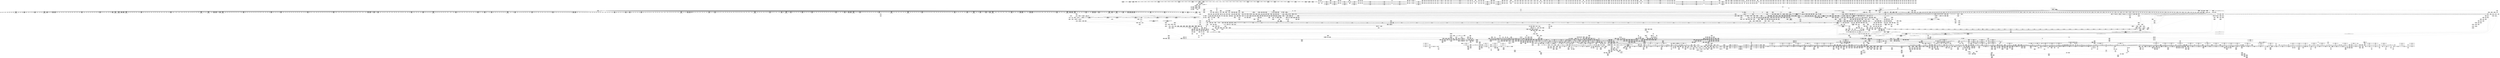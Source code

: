 digraph {
	CE0x4e30910 [shape=record,shape=Mrecord,label="{CE0x4e30910|0:_i16,_:_CRE_376,384_|*MultipleSource*|security/tomoyo/file.c,912|security/tomoyo/file.c,912|security/tomoyo/file.c,912}"]
	CE0x75b2b60 [shape=record,shape=Mrecord,label="{CE0x75b2b60|tomoyo_init_request_info:tobool|security/tomoyo/util.c,1004}"]
	CE0x4c83db0 [shape=record,shape=Mrecord,label="{CE0x4c83db0|128:_i8*,_1208:_%struct.file*,_:_CMRE_96,104_|*MultipleSource*|security/tomoyo/common.h,1205|security/tomoyo/common.h,1205}"]
	CE0x5aecb00 [shape=record,shape=Mrecord,label="{CE0x5aecb00|i32_47|*Constant*}"]
	CE0x5e40720 [shape=record,shape=Mrecord,label="{CE0x5e40720|0:_i8,_array:_GCRE_tomoyo_index2category_constant_39_x_i8_c_00_00_00_00_00_00_00_00_00_00_00_00_00_00_00_00_00_00_00_00_00_00_00_01_01_01_01_01_01_01_01_01_01_01_01_01_01_01_02_,_align_16:_elem_33::|security/tomoyo/util.c,983}"]
	CE0x739b4f0 [shape=record,shape=Mrecord,label="{CE0x739b4f0|__llvm_gcov_indirect_counter_increment114:tmp1|*SummSource*}"]
	CE0x5aa4780 [shape=record,shape=Mrecord,label="{CE0x5aa4780|tomoyo_get_mode:return|*SummSource*}"]
	CE0x7631e60 [shape=record,shape=Mrecord,label="{CE0x7631e60|tomoyo_path2_perm:name29|security/tomoyo/file.c,931|*SummSource*}"]
	CE0x58e93a0 [shape=record,shape=Mrecord,label="{CE0x58e93a0|0:_i8,_array:_GCRE_tomoyo_index2category_constant_39_x_i8_c_00_00_00_00_00_00_00_00_00_00_00_00_00_00_00_00_00_00_00_00_00_00_00_01_01_01_01_01_01_01_01_01_01_01_01_01_01_01_02_,_align_16:_elem_0::|security/tomoyo/util.c,983}"]
	CE0x5d913d0 [shape=record,shape=Mrecord,label="{CE0x5d913d0|tomoyo_path2_perm:obj18|security/tomoyo/file.c,920|*SummSource*}"]
	CE0x5a204e0 [shape=record,shape=Mrecord,label="{CE0x5a204e0|_call_void_mcount()_#3|*SummSource*}"]
	CE0x4c93490 [shape=record,shape=Mrecord,label="{CE0x4c93490|_call_void_tomoyo_add_slash(%struct.tomoyo_path_info*_%buf1)_#9,_!dbg_!38951|security/tomoyo/file.c,916|*SummSource*}"]
	CE0x5d57be0 [shape=record,shape=Mrecord,label="{CE0x5d57be0|0:_i16,_:_CRE_486,487_}"]
	CE0x5b6e5d0 [shape=record,shape=Mrecord,label="{CE0x5b6e5d0|tomoyo_domain:tmp6|security/tomoyo/common.h,1205|*SummSource*}"]
	CE0x72f9a10 [shape=record,shape=Mrecord,label="{CE0x72f9a10|i64**_getelementptr_inbounds_(_3_x_i64*_,_3_x_i64*_*___llvm_gcda_edge_table14,_i64_0,_i64_1)|*Constant*}"]
	CE0x4c19b50 [shape=record,shape=Mrecord,label="{CE0x4c19b50|i64*_getelementptr_inbounds_(_31_x_i64_,_31_x_i64_*___llvm_gcov_ctr43150,_i64_0,_i64_9)|*Constant*|*SummSink*}"]
	CE0x4c3d180 [shape=record,shape=Mrecord,label="{CE0x4c3d180|0:_%struct.tomoyo_obj_info*,_24:_%struct.tomoyo_path_info*,_32:_%struct.tomoyo_path_info*,_40:_i8,_72:_i8,_76:_i8,_:_SCMRE_73,74_|*MultipleSource*|security/tomoyo/file.c, 891|security/tomoyo/file.c,891|security/tomoyo/file.c,920|Function::tomoyo_init_request_info&Arg::r::}"]
	CE0x5d28f60 [shape=record,shape=Mrecord,label="{CE0x5d28f60|GLOBAL:__llvm_gcov_ctr28130|Global_var:__llvm_gcov_ctr28130}"]
	CE0x3dd0bd0 [shape=record,shape=Mrecord,label="{CE0x3dd0bd0|tomoyo_audit_path2_log:arrayidx|security/tomoyo/file.c,182}"]
	CE0x58912f0 [shape=record,shape=Mrecord,label="{CE0x58912f0|tomoyo_add_slash:tmp12|security/tomoyo/file.c,138|*SummSink*}"]
	CE0x5da1e60 [shape=record,shape=Mrecord,label="{CE0x5da1e60|i64**_getelementptr_inbounds_(_3_x_i64*_,_3_x_i64*_*___llvm_gcda_edge_table14,_i64_0,_i64_0)|*Constant*|*SummSink*}"]
	CE0x4f0eb20 [shape=record,shape=Mrecord,label="{CE0x4f0eb20|GLOBAL:srcu_read_unlock|*Constant*|*SummSource*}"]
	CE0x5ce00f0 [shape=record,shape=Mrecord,label="{CE0x5ce00f0|_call_void_mcount()_#3|*SummSource*}"]
	CE0x5890a80 [shape=record,shape=Mrecord,label="{CE0x5890a80|tomoyo_fill_path_info:ptr|Function::tomoyo_fill_path_info&Arg::ptr::}"]
	CE0x4d981e0 [shape=record,shape=Mrecord,label="{CE0x4d981e0|_call_void_tomoyo_fill_path_info(%struct.tomoyo_path_info*_%buf)_#9,_!dbg_!38911|security/tomoyo/file.c,137|*SummSource*}"]
	CE0x4ec5cf0 [shape=record,shape=Mrecord,label="{CE0x4ec5cf0|tomoyo_const_part_length:tmp41|security/tomoyo/util.c,644|*SummSink*}"]
	CE0x4d20c90 [shape=record,shape=Mrecord,label="{CE0x4d20c90|tomoyo_fill_path_info:tmp10}"]
	CE0x74d4a20 [shape=record,shape=Mrecord,label="{CE0x74d4a20|0:_i8,_array:_GCRE_tomoyo_index2category_constant_39_x_i8_c_00_00_00_00_00_00_00_00_00_00_00_00_00_00_00_00_00_00_00_00_00_00_00_01_01_01_01_01_01_01_01_01_01_01_01_01_01_01_02_,_align_16:_elem_20::|security/tomoyo/util.c,983}"]
	CE0x7315360 [shape=record,shape=Mrecord,label="{CE0x7315360|rcu_lock_release:tmp7|*SummSink*}"]
	CE0x4134c10 [shape=record,shape=Mrecord,label="{CE0x4134c10|tomoyo_path2_perm:tmp4|security/tomoyo/file.c,892}"]
	CE0x5b2e9e0 [shape=record,shape=Mrecord,label="{CE0x5b2e9e0|tomoyo_get_realpath:if.end|*SummSink*}"]
	CE0x3ef0b40 [shape=record,shape=Mrecord,label="{CE0x3ef0b40|tomoyo_audit_path2_log:tmp7|security/tomoyo/file.c,183|*SummSource*}"]
	CE0x59730f0 [shape=record,shape=Mrecord,label="{CE0x59730f0|rcu_lock_acquire:bb|*SummSource*}"]
	CE0x58f65c0 [shape=record,shape=Mrecord,label="{CE0x58f65c0|_call_void_mcount()_#3}"]
	CE0x5a39ae0 [shape=record,shape=Mrecord,label="{CE0x5a39ae0|104:_%struct.inode*,_:_CRE_296,304_|*MultipleSource*|*LoadInst*|security/tomoyo/file.c,911|security/tomoyo/file.c,912|Function::tomoyo_path_link&Arg::old_dentry::}"]
	CE0x7372740 [shape=record,shape=Mrecord,label="{CE0x7372740|i64_25|*Constant*|*SummSource*}"]
	CE0x735f750 [shape=record,shape=Mrecord,label="{CE0x735f750|0:_i8*,_8:_i32,_12:_i16,_14:_i8,_15:_i8,_:_SCMRE_0,8_|*MultipleSource*|security/tomoyo/file.c,901|security/tomoyo/file.c, 889|security/tomoyo/file.c, 890}"]
	CE0x749d7c0 [shape=record,shape=Mrecord,label="{CE0x749d7c0|tomoyo_const_part_length:inc|security/tomoyo/util.c,628|*SummSource*}"]
	CE0x5aeaea0 [shape=record,shape=Mrecord,label="{CE0x5aeaea0|tomoyo_path2_perm:tmp65|security/tomoyo/file.c,936|*SummSource*}"]
	CE0x7483950 [shape=record,shape=Mrecord,label="{CE0x7483950|i64*_getelementptr_inbounds_(_12_x_i64_,_12_x_i64_*___llvm_gcov_ctr31133,_i64_0,_i64_3)|*Constant*|*SummSource*}"]
	CE0x3cfe4b0 [shape=record,shape=Mrecord,label="{CE0x3cfe4b0|i64*_getelementptr_inbounds_(_5_x_i64_,_5_x_i64_*___llvm_gcov_ctr28130,_i64_0,_i64_3)|*Constant*}"]
	CE0x4b9f620 [shape=record,shape=Mrecord,label="{CE0x4b9f620|tomoyo_const_part_length:tmp12|security/tomoyo/util.c,626|*SummSink*}"]
	CE0x5c16880 [shape=record,shape=Mrecord,label="{CE0x5c16880|i64_24|*Constant*|*SummSource*}"]
	CE0x7316ae0 [shape=record,shape=Mrecord,label="{CE0x7316ae0|0:_i8*,_array:_GCRE_tomoyo_mac_keywords_external_constant_42_x_i8*_:_elem_27::|security/tomoyo/file.c,181}"]
	CE0x5efc410 [shape=record,shape=Mrecord,label="{CE0x5efc410|_call_void___llvm_gcov_indirect_counter_increment114(i32*___llvm_gcov_global_state_pred45,_i64**_getelementptr_inbounds_(_3_x_i64*_,_3_x_i64*_*___llvm_gcda_edge_table44,_i64_0,_i64_2)),_!dbg_!38930|security/tomoyo/util.c,640|*SummSource*}"]
	CE0x4b7cba0 [shape=record,shape=Mrecord,label="{CE0x4b7cba0|__llvm_gcov_indirect_counter_increment114:counters|Function::__llvm_gcov_indirect_counter_increment114&Arg::counters::|*SummSource*}"]
	CE0x5daa520 [shape=record,shape=Mrecord,label="{CE0x5daa520|tomoyo_init_request_info:tmp7|security/tomoyo/util.c,1005|*SummSink*}"]
	CE0x59b9bb0 [shape=record,shape=Mrecord,label="{CE0x59b9bb0|__llvm_gcov_indirect_counter_increment:tmp}"]
	CE0x5d395e0 [shape=record,shape=Mrecord,label="{CE0x5d395e0|rcu_lock_release:tmp5|include/linux/rcupdate.h,423}"]
	CE0x5efcfd0 [shape=record,shape=Mrecord,label="{CE0x5efcfd0|tomoyo_add_slash:is_dir|security/tomoyo/file.c,131|*SummSource*}"]
	CE0x3eaad10 [shape=record,shape=Mrecord,label="{CE0x3eaad10|0:_i16,_:_CRE_625,626_}"]
	CE0x73178e0 [shape=record,shape=Mrecord,label="{CE0x73178e0|0:_i8*,_array:_GCRE_tomoyo_mac_keywords_external_constant_42_x_i8*_:_elem_35::|security/tomoyo/file.c,181}"]
	CE0x5ccf6b0 [shape=record,shape=Mrecord,label="{CE0x5ccf6b0|tomoyo_init_request_info:ns|security/tomoyo/util.c,1010}"]
	CE0x4b40390 [shape=record,shape=Mrecord,label="{CE0x4b40390|tomoyo_get_mode:conv10|security/tomoyo/util.c,985|*SummSink*}"]
	CE0x5b5a930 [shape=record,shape=Mrecord,label="{CE0x5b5a930|GLOBAL:lock_acquire|*Constant*}"]
	CE0x5c79390 [shape=record,shape=Mrecord,label="{CE0x5c79390|40:_%struct.tomoyo_policy_namespace*,_48:_i8,_:_GCRE_tomoyo_kernel_domain_external_global_%struct.tomoyo_domain_info_16,24_|*MultipleSource*|security/tomoyo/util.c,1005|Function::tomoyo_init_request_info&Arg::domain::|security/tomoyo/util.c,1007}"]
	CE0x3f46150 [shape=record,shape=Mrecord,label="{CE0x3f46150|0:_i16,_:_CRE_760,768_|*MultipleSource*|security/tomoyo/file.c,912|security/tomoyo/file.c,912|security/tomoyo/file.c,912}"]
	CE0x58b4c90 [shape=record,shape=Mrecord,label="{CE0x58b4c90|VOIDTB_TE:_CE_317,318_}"]
	CE0x4c1d980 [shape=record,shape=Mrecord,label="{CE0x4c1d980|tomoyo_path_link:mnt1|security/tomoyo/tomoyo.c,278|*SummSink*}"]
	CE0x5ae2210 [shape=record,shape=Mrecord,label="{CE0x5ae2210|0:_%struct.tomoyo_obj_info*,_24:_%struct.tomoyo_path_info*,_32:_%struct.tomoyo_path_info*,_40:_i8,_72:_i8,_76:_i8,_:_SCMRE_43,44_}"]
	CE0x5e26980 [shape=record,shape=Mrecord,label="{CE0x5e26980|i64_0|*Constant*}"]
	CE0x4c55c80 [shape=record,shape=Mrecord,label="{CE0x4c55c80|128:_i8*,_1208:_%struct.file*,_:_CMRE_47,48_}"]
	CE0x4c9baf0 [shape=record,shape=Mrecord,label="{CE0x4c9baf0|tomoyo_path2_perm:conv30|security/tomoyo/file.c,933|*SummSink*}"]
	CE0x5b1abe0 [shape=record,shape=Mrecord,label="{CE0x5b1abe0|tomoyo_add_slash:return}"]
	CE0x58b4da0 [shape=record,shape=Mrecord,label="{CE0x58b4da0|VOIDTB_TE:_CE_318,319_}"]
	CE0x758a060 [shape=record,shape=Mrecord,label="{CE0x758a060|tomoyo_init_request_info:tmp4|security/tomoyo/util.c,1004|*SummSource*}"]
	CE0x5f159c0 [shape=record,shape=Mrecord,label="{CE0x5f159c0|i64*_getelementptr_inbounds_(_6_x_i64_,_6_x_i64_*___llvm_gcov_ctr25,_i64_0,_i64_0)|*Constant*|*SummSource*}"]
	CE0x4c9e2e0 [shape=record,shape=Mrecord,label="{CE0x4c9e2e0|i64*_getelementptr_inbounds_(_12_x_i64_,_12_x_i64_*___llvm_gcov_ctr31133,_i64_0,_i64_11)|*Constant*|*SummSink*}"]
	CE0x5a9bcb0 [shape=record,shape=Mrecord,label="{CE0x5a9bcb0|40:_%struct.tomoyo_policy_namespace*,_48:_i8,_:_GCRE_tomoyo_kernel_domain_external_global_%struct.tomoyo_domain_info_57,58_}"]
	CE0x3ef1c90 [shape=record,shape=Mrecord,label="{CE0x3ef1c90|i8*_getelementptr_inbounds_(_15_x_i8_,_15_x_i8_*_.str3,_i32_0,_i32_0)|*Constant*|*SummSource*}"]
	CE0x4d751c0 [shape=record,shape=Mrecord,label="{CE0x4d751c0|tomoyo_path2_perm:tmp4|security/tomoyo/file.c,892|*SummSink*}"]
	CE0x5c945c0 [shape=record,shape=Mrecord,label="{CE0x5c945c0|i64_1|*Constant*}"]
	CE0x5e05c20 [shape=record,shape=Mrecord,label="{CE0x5e05c20|VOIDTB_TE:_CE_151,152_}"]
	CE0x595c3a0 [shape=record,shape=Mrecord,label="{CE0x595c3a0|get_current:tmp4|./arch/x86/include/asm/current.h,14|*SummSource*}"]
	CE0x5e8a040 [shape=record,shape=Mrecord,label="{CE0x5e8a040|i8*_getelementptr_inbounds_(_25_x_i8_,_25_x_i8_*_.str12,_i32_0,_i32_0)|*Constant*|*SummSource*}"]
	CE0x595c440 [shape=record,shape=Mrecord,label="{CE0x595c440|get_current:tmp4|./arch/x86/include/asm/current.h,14|*SummSink*}"]
	CE0x73c8ab0 [shape=record,shape=Mrecord,label="{CE0x73c8ab0|_call_void_rcu_lock_acquire(%struct.lockdep_map*_%dep_map)_#9,_!dbg_!38906|include/linux/srcu.h,222|*SummSink*}"]
	CE0x4135230 [shape=record,shape=Mrecord,label="{CE0x4135230|GLOBAL:tomoyo_path2_perm|*Constant*|*SummSource*}"]
	CE0x5a21000 [shape=record,shape=Mrecord,label="{CE0x5a21000|_call_void_mcount()_#3}"]
	CE0x3db5dd0 [shape=record,shape=Mrecord,label="{CE0x3db5dd0|128:_i8*,_1208:_%struct.file*,_:_CMRE_8,16_|*MultipleSource*|security/tomoyo/common.h,1205|security/tomoyo/common.h,1205}"]
	CE0x5df0170 [shape=record,shape=Mrecord,label="{CE0x5df0170|tomoyo_fill_path_info:tmp2|*LoadInst*|security/tomoyo/util.c,663|*SummSink*}"]
	CE0x4ec6700 [shape=record,shape=Mrecord,label="{CE0x4ec6700|tomoyo_const_part_length:tmp43|security/tomoyo/util.c,644|*SummSource*}"]
	CE0x3cff050 [shape=record,shape=Mrecord,label="{CE0x3cff050|tomoyo_get_mode:tmp|*SummSink*}"]
	CE0x7651e30 [shape=record,shape=Mrecord,label="{CE0x7651e30|rcu_lock_acquire:tmp3}"]
	CE0x7372850 [shape=record,shape=Mrecord,label="{CE0x7372850|i64*_getelementptr_inbounds_(_30_x_i64_,_30_x_i64_*___llvm_gcov_ctr13,_i64_0,_i64_27)|*Constant*}"]
	CE0x5ad3910 [shape=record,shape=Mrecord,label="{CE0x5ad3910|rcu_lock_acquire:map|Function::rcu_lock_acquire&Arg::map::}"]
	CE0x3ff20c0 [shape=record,shape=Mrecord,label="{CE0x3ff20c0|VOIDTB_TE:_CE_153,154_}"]
	CE0x5bb9c40 [shape=record,shape=Mrecord,label="{CE0x5bb9c40|tomoyo_get_realpath:tmp10|security/tomoyo/file.c,155}"]
	CE0x5a50f50 [shape=record,shape=Mrecord,label="{CE0x5a50f50|i64*_getelementptr_inbounds_(_30_x_i64_,_30_x_i64_*___llvm_gcov_ctr13,_i64_0,_i64_18)|*Constant*|*SummSource*}"]
	CE0x5de0550 [shape=record,shape=Mrecord,label="{CE0x5de0550|tomoyo_path2_perm:path224|security/tomoyo/file.c,924|*SummSource*}"]
	CE0x4de3720 [shape=record,shape=Mrecord,label="{CE0x4de3720|VOIDTB_TE:_CE_207,208_}"]
	CE0x5896c40 [shape=record,shape=Mrecord,label="{CE0x5896c40|i64*_getelementptr_inbounds_(_2_x_i64_,_2_x_i64_*___llvm_gcov_ctr39,_i64_0,_i64_0)|*Constant*|*SummSource*}"]
	CE0x75f0d60 [shape=record,shape=Mrecord,label="{CE0x75f0d60|GLOBAL:tomoyo_supervisor|*Constant*|*SummSource*}"]
	CE0x73f9a60 [shape=record,shape=Mrecord,label="{CE0x73f9a60|tomoyo_path2_perm:tmp47|security/tomoyo/file.c,926|*SummSource*}"]
	CE0x5ad3130 [shape=record,shape=Mrecord,label="{CE0x5ad3130|i32_6|*Constant*|*SummSource*}"]
	CE0x5c0a570 [shape=record,shape=Mrecord,label="{CE0x5c0a570|GLOBAL:tomoyo_get_mode|*Constant*}"]
	CE0x4064490 [shape=record,shape=Mrecord,label="{CE0x4064490|srcu_read_unlock:idx|Function::srcu_read_unlock&Arg::idx::|*SummSource*}"]
	CE0x3e11f10 [shape=record,shape=Mrecord,label="{CE0x3e11f10|tomoyo_read_unlock:entry}"]
	CE0x4db6cc0 [shape=record,shape=Mrecord,label="{CE0x4db6cc0|tomoyo_domain:tmp23|security/tomoyo/common.h,1205|*SummSource*}"]
	CE0x5da3660 [shape=record,shape=Mrecord,label="{CE0x5da3660|0:_i16,_:_CRE_195,196_}"]
	CE0x7309960 [shape=record,shape=Mrecord,label="{CE0x7309960|tomoyo_path2_perm:tmp15|security/tomoyo/file.c,900|*SummSink*}"]
	CE0x4bcd610 [shape=record,shape=Mrecord,label="{CE0x4bcd610|tomoyo_get_mode:tmp22|security/tomoyo/util.c,986}"]
	CE0x4dac870 [shape=record,shape=Mrecord,label="{CE0x4dac870|i1_false|*Constant*}"]
	CE0x4e01380 [shape=record,shape=Mrecord,label="{CE0x4e01380|tomoyo_get_realpath:buf|Function::tomoyo_get_realpath&Arg::buf::|*SummSink*}"]
	CE0x5f153c0 [shape=record,shape=Mrecord,label="{CE0x5f153c0|tomoyo_init_request_info:conv6|security/tomoyo/util.c,1011}"]
	CE0x5c366b0 [shape=record,shape=Mrecord,label="{CE0x5c366b0|tomoyo_path2_perm:tmp9|security/tomoyo/file.c,898|*SummSink*}"]
	CE0x5972890 [shape=record,shape=Mrecord,label="{CE0x5972890|__llvm_gcov_indirect_counter_increment114:tmp6}"]
	CE0x3dea4c0 [shape=record,shape=Mrecord,label="{CE0x3dea4c0|COLLAPSED:_GCMRE___llvm_gcov_ctr39_internal_global_2_x_i64_zeroinitializer:_elem_0:default:}"]
	CE0x4c67ed0 [shape=record,shape=Mrecord,label="{CE0x4c67ed0|i64*_getelementptr_inbounds_(_12_x_i64_,_12_x_i64_*___llvm_gcov_ctr31133,_i64_0,_i64_9)|*Constant*|*SummSource*}"]
	CE0x3fe10a0 [shape=record,shape=Mrecord,label="{CE0x3fe10a0|i64*_getelementptr_inbounds_(_2_x_i64_,_2_x_i64_*___llvm_gcov_ctr32,_i64_0,_i64_0)|*Constant*}"]
	CE0x3e44680 [shape=record,shape=Mrecord,label="{CE0x3e44680|tomoyo_get_mode:if.then2}"]
	CE0x5d01940 [shape=record,shape=Mrecord,label="{CE0x5d01940|tomoyo_get_mode:idxprom|security/tomoyo/util.c,981}"]
	CE0x5e3ff10 [shape=record,shape=Mrecord,label="{CE0x5e3ff10|0:_i8,_array:_GCRE_tomoyo_index2category_constant_39_x_i8_c_00_00_00_00_00_00_00_00_00_00_00_00_00_00_00_00_00_00_00_00_00_00_00_01_01_01_01_01_01_01_01_01_01_01_01_01_01_01_02_,_align_16:_elem_30::|security/tomoyo/util.c,983}"]
	CE0x58ebc00 [shape=record,shape=Mrecord,label="{CE0x58ebc00|__llvm_gcov_indirect_counter_increment:tmp2|*SummSource*}"]
	CE0x4c848f0 [shape=record,shape=Mrecord,label="{CE0x4c848f0|128:_i8*,_1208:_%struct.file*,_:_CMRE_144,152_|*MultipleSource*|security/tomoyo/common.h,1205|security/tomoyo/common.h,1205}"]
	CE0x4b74bf0 [shape=record,shape=Mrecord,label="{CE0x4b74bf0|tomoyo_domain:tmp20|security/tomoyo/common.h,1205}"]
	CE0x5aa5320 [shape=record,shape=Mrecord,label="{CE0x5aa5320|i64*_getelementptr_inbounds_(_5_x_i64_,_5_x_i64_*___llvm_gcov_ctr28130,_i64_0,_i64_0)|*Constant*|*SummSink*}"]
	CE0x74d4620 [shape=record,shape=Mrecord,label="{CE0x74d4620|tomoyo_fill_path_info:tmp12|security/tomoyo/util.c,667}"]
	CE0x4de4250 [shape=record,shape=Mrecord,label="{CE0x4de4250|tomoyo_const_part_length:while.body|*SummSource*}"]
	CE0x4dcdc90 [shape=record,shape=Mrecord,label="{CE0x4dcdc90|tomoyo_get_realpath:tmp4|security/tomoyo/file.c,151|*SummSource*}"]
	CE0x73706d0 [shape=record,shape=Mrecord,label="{CE0x73706d0|i8*_getelementptr_inbounds_(_45_x_i8_,_45_x_i8_*_.str13,_i32_0,_i32_0)|*Constant*|*SummSink*}"]
	CE0x4c91e10 [shape=record,shape=Mrecord,label="{CE0x4c91e10|tomoyo_get_mode:default_config|security/tomoyo/util.c,986|*SummSink*}"]
	CE0x5d81c10 [shape=record,shape=Mrecord,label="{CE0x5d81c10|_call_void___llvm_gcov_indirect_counter_increment114(i32*___llvm_gcov_global_state_pred45,_i64**_getelementptr_inbounds_(_3_x_i64*_,_3_x_i64*_*___llvm_gcda_edge_table44,_i64_0,_i64_1)),_!dbg_!38927|security/tomoyo/util.c,634|*SummSink*}"]
	CE0x4c1a0e0 [shape=record,shape=Mrecord,label="{CE0x4c1a0e0|tomoyo_const_part_length:sw.bb}"]
	CE0x5bba270 [shape=record,shape=Mrecord,label="{CE0x5bba270|i64*_getelementptr_inbounds_(_6_x_i64_,_6_x_i64_*___llvm_gcov_ctr25,_i64_0,_i64_5)|*Constant*}"]
	CE0x4c3f110 [shape=record,shape=Mrecord,label="{CE0x4c3f110|i32_1|*Constant*|*SummSink*}"]
	CE0x4134d10 [shape=record,shape=Mrecord,label="{CE0x4134d10|_ret_i32_%call,_!dbg_!38912|security/tomoyo/tomoyo.c,280|*SummSource*}"]
	CE0x74ab9d0 [shape=record,shape=Mrecord,label="{CE0x74ab9d0|0:_i16,_:_CRE_275,276_}"]
	CE0x72fc0e0 [shape=record,shape=Mrecord,label="{CE0x72fc0e0|tomoyo_path2_perm:i_mode|security/tomoyo/file.c,912|*SummSource*}"]
	CE0x5ab1750 [shape=record,shape=Mrecord,label="{CE0x5ab1750|tomoyo_const_part_length:incdec.ptr|security/tomoyo/util.c,626}"]
	CE0x4b1d040 [shape=record,shape=Mrecord,label="{CE0x4b1d040|0:_i8,_array:_GCRE_tomoyo_pp2mac_constant_3_x_i8_c_0D_0E_16_,_align_1:_elem_0::|security/tomoyo/file.c,898}"]
	CE0x7474660 [shape=record,shape=Mrecord,label="{CE0x7474660|tomoyo_path2_perm:tmp53|security/tomoyo/file.c,928}"]
	CE0x5b2e7d0 [shape=record,shape=Mrecord,label="{CE0x5b2e7d0|tomoyo_get_realpath:tmp6|security/tomoyo/file.c,151|*SummSource*}"]
	CE0x73a2b70 [shape=record,shape=Mrecord,label="{CE0x73a2b70|0:_i16,_:_CRE_290,291_}"]
	CE0x5e5ab40 [shape=record,shape=Mrecord,label="{CE0x5e5ab40|tomoyo_path2_perm:lor.lhs.false|*SummSource*}"]
	CE0x73d7560 [shape=record,shape=Mrecord,label="{CE0x73d7560|tomoyo_path2_perm:d_inode11|security/tomoyo/file.c,912|*SummSource*}"]
	CE0x4b9f2a0 [shape=record,shape=Mrecord,label="{CE0x4b9f2a0|tomoyo_const_part_length:tmp11|security/tomoyo/util.c,626|*SummSink*}"]
	CE0x7378390 [shape=record,shape=Mrecord,label="{CE0x7378390|__llvm_gcov_indirect_counter_increment114:bb|*SummSource*}"]
	CE0x744e240 [shape=record,shape=Mrecord,label="{CE0x744e240|_call_void_lockdep_rcu_suspicious(i8*_getelementptr_inbounds_(_25_x_i8_,_25_x_i8_*_.str12,_i32_0,_i32_0),_i32_1205,_i8*_getelementptr_inbounds_(_45_x_i8_,_45_x_i8_*_.str13,_i32_0,_i32_0))_#9,_!dbg_!38917|security/tomoyo/common.h,1205|*SummSink*}"]
	CE0x5cdf830 [shape=record,shape=Mrecord,label="{CE0x5cdf830|0:_i16,_:_CRE_606,607_}"]
	CE0x5cdf3f0 [shape=record,shape=Mrecord,label="{CE0x5cdf3f0|0:_i16,_:_CRE_602,603_}"]
	CE0x74cb550 [shape=record,shape=Mrecord,label="{CE0x74cb550|tomoyo_path2_perm:call4|security/tomoyo/file.c,903|*SummSink*}"]
	CE0x7639160 [shape=record,shape=Mrecord,label="{CE0x7639160|0:_i16,_:_CRE_320,328_|*MultipleSource*|security/tomoyo/file.c,912|security/tomoyo/file.c,912|security/tomoyo/file.c,912}"]
	CE0x5e7e9b0 [shape=record,shape=Mrecord,label="{CE0x5e7e9b0|tomoyo_path2_perm:out}"]
	CE0x5b78dd0 [shape=record,shape=Mrecord,label="{CE0x5b78dd0|_ret_void,_!dbg_!38929|security/tomoyo/util.c,670|*SummSink*}"]
	CE0x59d2990 [shape=record,shape=Mrecord,label="{CE0x59d2990|VOIDTB_TE:_CE_221,222_}"]
	CE0x5e82a50 [shape=record,shape=Mrecord,label="{CE0x5e82a50|0:_i8*,_array:_GCRE_tomoyo_mac_keywords_external_constant_42_x_i8*_:_elem_24::|security/tomoyo/file.c,181}"]
	CE0x3f67c60 [shape=record,shape=Mrecord,label="{CE0x3f67c60|i64_1|*Constant*}"]
	CE0x5b147e0 [shape=record,shape=Mrecord,label="{CE0x5b147e0|tomoyo_init_request_info:ns|security/tomoyo/util.c,1010|*SummSource*}"]
	CE0x5b3dde0 [shape=record,shape=Mrecord,label="{CE0x5b3dde0|tomoyo_path2_perm:call6|security/tomoyo/file.c,905|*SummSource*}"]
	CE0x5d0bc50 [shape=record,shape=Mrecord,label="{CE0x5d0bc50|tomoyo_const_part_length:if.then17|*SummSink*}"]
	CE0x4aa8020 [shape=record,shape=Mrecord,label="{CE0x4aa8020|tomoyo_fill_path_info:hash|security/tomoyo/util.c,669|*SummSink*}"]
	CE0x7483e00 [shape=record,shape=Mrecord,label="{CE0x7483e00|_ret_void,_!dbg_!38908|include/linux/rcupdate.h,419|*SummSource*}"]
	CE0x7499b80 [shape=record,shape=Mrecord,label="{CE0x7499b80|get_current:bb|*SummSource*}"]
	CE0x4b3f3c0 [shape=record,shape=Mrecord,label="{CE0x4b3f3c0|tomoyo_get_mode:mode.0}"]
	CE0x595b970 [shape=record,shape=Mrecord,label="{CE0x595b970|tomoyo_fill_path_info:land.end}"]
	CE0x59db030 [shape=record,shape=Mrecord,label="{CE0x59db030|tomoyo_path2_perm:do.body}"]
	CE0x5e0a0b0 [shape=record,shape=Mrecord,label="{CE0x5e0a0b0|tomoyo_fill_path_info:tobool|security/tomoyo/util.c,667}"]
	CE0x5cd29c0 [shape=record,shape=Mrecord,label="{CE0x5cd29c0|tomoyo_const_part_length:tmp26|security/tomoyo/util.c,641|*SummSource*}"]
	CE0x5b3d990 [shape=record,shape=Mrecord,label="{CE0x5b3d990|tomoyo_path2_perm:tmp19|security/tomoyo/file.c,904|*SummSink*}"]
	CE0x59aed80 [shape=record,shape=Mrecord,label="{CE0x59aed80|i64_17|*Constant*}"]
	CE0x5d16920 [shape=record,shape=Mrecord,label="{CE0x5d16920|tomoyo_path2_perm:if.then7|*SummSink*}"]
	CE0x4dc40e0 [shape=record,shape=Mrecord,label="{CE0x4dc40e0|tomoyo_domain:security|security/tomoyo/common.h,1205|*SummSink*}"]
	CE0x5db13f0 [shape=record,shape=Mrecord,label="{CE0x5db13f0|i32_5|*Constant*|*SummSource*}"]
	CE0x4b2eb70 [shape=record,shape=Mrecord,label="{CE0x4b2eb70|0:_i16,_:_CRE_593,594_}"]
	CE0x7415810 [shape=record,shape=Mrecord,label="{CE0x7415810|tomoyo_read_lock:call|security/tomoyo/common.h,1097|*SummSource*}"]
	CE0x5caad30 [shape=record,shape=Mrecord,label="{CE0x5caad30|tomoyo_fill_path_info:tmp9|security/tomoyo/util.c,667|*SummSink*}"]
	CE0x5bc99a0 [shape=record,shape=Mrecord,label="{CE0x5bc99a0|i32_4|*Constant*}"]
	CE0x4033550 [shape=record,shape=Mrecord,label="{CE0x4033550|tomoyo_path2_perm:tmp37|security/tomoyo/file.c,912|*SummSink*}"]
	CE0x5c75f20 [shape=record,shape=Mrecord,label="{CE0x5c75f20|i64*_getelementptr_inbounds_(_6_x_i64_,_6_x_i64_*___llvm_gcov_ctr25,_i64_0,_i64_4)|*Constant*}"]
	CE0x58f5f40 [shape=record,shape=Mrecord,label="{CE0x58f5f40|rcu_lock_release:indirectgoto|*SummSource*}"]
	CE0x3edf000 [shape=record,shape=Mrecord,label="{CE0x3edf000|i64*_getelementptr_inbounds_(_5_x_i64_,_5_x_i64_*___llvm_gcov_ctr28130,_i64_0,_i64_4)|*Constant*|*SummSource*}"]
	CE0x40e54a0 [shape=record,shape=Mrecord,label="{CE0x40e54a0|_ret_%struct.task_struct*_%tmp4,_!dbg_!38905|./arch/x86/include/asm/current.h,14}"]
	CE0x5a11950 [shape=record,shape=Mrecord,label="{CE0x5a11950|tomoyo_audit_path2_log:tmp6|security/tomoyo/file.c,181}"]
	CE0x5b22ef0 [shape=record,shape=Mrecord,label="{CE0x5b22ef0|_call_void_rcu_lock_release(%struct.lockdep_map*_%dep_map)_#9,_!dbg_!38905|include/linux/srcu.h,236|*SummSource*}"]
	CE0x5db8350 [shape=record,shape=Mrecord,label="{CE0x5db8350|0:_i16,_:_CRE_205,206_}"]
	CE0x733cc00 [shape=record,shape=Mrecord,label="{CE0x733cc00|tomoyo_path2_perm:filename2|security/tomoyo/file.c,924}"]
	CE0x5ce1cc0 [shape=record,shape=Mrecord,label="{CE0x5ce1cc0|tomoyo_read_unlock:idx|Function::tomoyo_read_unlock&Arg::idx::|*SummSink*}"]
	CE0x3f68070 [shape=record,shape=Mrecord,label="{CE0x3f68070|tomoyo_const_part_length:tmp11|security/tomoyo/util.c,626|*SummSource*}"]
	CE0x692bd90 [shape=record,shape=Mrecord,label="{CE0x692bd90|tomoyo_fill_path_info:tmp8|security/tomoyo/util.c,667}"]
	CE0x7647b20 [shape=record,shape=Mrecord,label="{CE0x7647b20|GLOBAL:tomoyo_init_request_info|*Constant*|*SummSink*}"]
	CE0x4ec62c0 [shape=record,shape=Mrecord,label="{CE0x4ec62c0|tomoyo_const_part_length:tmp42|security/tomoyo/util.c,644|*SummSink*}"]
	CE0x3fc8370 [shape=record,shape=Mrecord,label="{CE0x3fc8370|0:_i16,_:_CRE_979,980_}"]
	CE0x741d620 [shape=record,shape=Mrecord,label="{CE0x741d620|tomoyo_audit_path2_log:r|Function::tomoyo_audit_path2_log&Arg::r::|*SummSink*}"]
	CE0x3fa86b0 [shape=record,shape=Mrecord,label="{CE0x3fa86b0|_ret_void,_!dbg_!38907|include/linux/srcu.h,238|*SummSink*}"]
	CE0x5f28ad0 [shape=record,shape=Mrecord,label="{CE0x5f28ad0|tomoyo_path2_perm:if.end34|*SummSource*}"]
	CE0x5f3a270 [shape=record,shape=Mrecord,label="{CE0x5f3a270|__llvm_gcov_indirect_counter_increment:predecessor|Function::__llvm_gcov_indirect_counter_increment&Arg::predecessor::|*SummSink*}"]
	CE0x758a2b0 [shape=record,shape=Mrecord,label="{CE0x758a2b0|tomoyo_init_request_info:entry}"]
	CE0x5cd3450 [shape=record,shape=Mrecord,label="{CE0x5cd3450|GLOBAL:tomoyo_const_part_length|*Constant*}"]
	CE0x735db90 [shape=record,shape=Mrecord,label="{CE0x735db90|_call_void_mcount()_#3|*SummSource*}"]
	CE0x73ca240 [shape=record,shape=Mrecord,label="{CE0x73ca240|tomoyo_const_part_length:conv2|security/tomoyo/util.c,627}"]
	CE0x5dce790 [shape=record,shape=Mrecord,label="{CE0x5dce790|tomoyo_const_part_length:tmp22|security/tomoyo/util.c,634}"]
	CE0x4135120 [shape=record,shape=Mrecord,label="{CE0x4135120|GLOBAL:tomoyo_path2_perm|*Constant*|*SummSink*}"]
	CE0x74b4fe0 [shape=record,shape=Mrecord,label="{CE0x74b4fe0|_ret_i32_%conv6,_!dbg_!38926|security/tomoyo/util.c,1011|*SummSink*}"]
	CE0x6940be0 [shape=record,shape=Mrecord,label="{CE0x6940be0|__llvm_gcov_indirect_counter_increment:tmp6|*SummSource*}"]
	CE0x4afe9c0 [shape=record,shape=Mrecord,label="{CE0x4afe9c0|tomoyo_const_part_length:cmp3|security/tomoyo/util.c,627|*SummSink*}"]
	CE0x3f86de0 [shape=record,shape=Mrecord,label="{CE0x3f86de0|0:_i16,_:_CRE_918,919_}"]
	CE0x5da8b10 [shape=record,shape=Mrecord,label="{CE0x5da8b10|i64_16|*Constant*}"]
	CE0x3e19540 [shape=record,shape=Mrecord,label="{CE0x3e19540|0:_i16,_:_CRE_672,680_|*MultipleSource*|security/tomoyo/file.c,912|security/tomoyo/file.c,912|security/tomoyo/file.c,912}"]
	CE0x4021970 [shape=record,shape=Mrecord,label="{CE0x4021970|tomoyo_const_part_length:tmp37|security/tomoyo/util.c,644|*SummSource*}"]
	CE0x5c09eb0 [shape=record,shape=Mrecord,label="{CE0x5c09eb0|tomoyo_init_request_info:tmp12|security/tomoyo/util.c,1010|*SummSink*}"]
	CE0x693f7c0 [shape=record,shape=Mrecord,label="{CE0x693f7c0|__llvm_gcov_indirect_counter_increment:exit}"]
	CE0x73925f0 [shape=record,shape=Mrecord,label="{CE0x73925f0|0:_i8,_array:_GCRE_tomoyo_index2category_constant_39_x_i8_c_00_00_00_00_00_00_00_00_00_00_00_00_00_00_00_00_00_00_00_00_00_00_00_01_01_01_01_01_01_01_01_01_01_01_01_01_01_01_02_,_align_16:_elem_18::|security/tomoyo/util.c,983}"]
	CE0x58f08d0 [shape=record,shape=Mrecord,label="{CE0x58f08d0|i64*_getelementptr_inbounds_(_31_x_i64_,_31_x_i64_*___llvm_gcov_ctr43150,_i64_0,_i64_29)|*Constant*|*SummSource*}"]
	CE0x72f9770 [shape=record,shape=Mrecord,label="{CE0x72f9770|GLOBAL:tomoyo_domain|*Constant*|*SummSink*}"]
	CE0x5a21850 [shape=record,shape=Mrecord,label="{CE0x5a21850|i64*_getelementptr_inbounds_(_4_x_i64_,_4_x_i64_*___llvm_gcov_ctr33,_i64_0,_i64_2)|*Constant*}"]
	CE0x3f74570 [shape=record,shape=Mrecord,label="{CE0x3f74570|0:_i16,_:_CRE_899,900_}"]
	CE0x5a1be20 [shape=record,shape=Mrecord,label="{CE0x5a1be20|104:_%struct.inode*,_:_CRE_169,170_}"]
	CE0x5ae15e0 [shape=record,shape=Mrecord,label="{CE0x5ae15e0|GLOBAL:current_task|Global_var:current_task|*SummSource*}"]
	CE0x5d23930 [shape=record,shape=Mrecord,label="{CE0x5d23930|0:_i16,_:_CRE_170,171_}"]
	CE0x5eb63f0 [shape=record,shape=Mrecord,label="{CE0x5eb63f0|tomoyo_path2_perm:lor.lhs.false10|*SummSource*}"]
	CE0x5ca5500 [shape=record,shape=Mrecord,label="{CE0x5ca5500|tomoyo_init_request_info:ns|security/tomoyo/util.c,1010|*SummSink*}"]
	CE0x5efcd50 [shape=record,shape=Mrecord,label="{CE0x5efcd50|tomoyo_audit_path2_log:path2|security/tomoyo/file.c,182}"]
	CE0x5dc3ca0 [shape=record,shape=Mrecord,label="{CE0x5dc3ca0|__llvm_gcov_indirect_counter_increment114:bb}"]
	CE0x4dd0730 [shape=record,shape=Mrecord,label="{CE0x4dd0730|_ret_i32_%call,_!dbg_!38912|security/tomoyo/tomoyo.c,280}"]
	CE0x5db8f40 [shape=record,shape=Mrecord,label="{CE0x5db8f40|0:_i16,_:_CRE_250,251_}"]
	CE0x3f86cd0 [shape=record,shape=Mrecord,label="{CE0x3f86cd0|0:_i16,_:_CRE_917,918_}"]
	CE0x5a68660 [shape=record,shape=Mrecord,label="{CE0x5a68660|VOIDTB_TE:_CE_176,177_}"]
	CE0x5da83c0 [shape=record,shape=Mrecord,label="{CE0x5da83c0|i64_15|*Constant*|*SummSink*}"]
	CE0x5ac3280 [shape=record,shape=Mrecord,label="{CE0x5ac3280|tomoyo_path2_perm:tmp35|security/tomoyo/file.c,912|*SummSink*}"]
	CE0x5e26660 [shape=record,shape=Mrecord,label="{CE0x5e26660|tomoyo_init_request_info:tmp2|security/tomoyo/util.c,1003}"]
	CE0x4d64970 [shape=record,shape=Mrecord,label="{CE0x4d64970|__llvm_gcov_indirect_counter_increment:bb}"]
	CE0x3e19a70 [shape=record,shape=Mrecord,label="{CE0x3e19a70|0:_i16,_:_CRE_752,753_}"]
	CE0x58f6770 [shape=record,shape=Mrecord,label="{CE0x58f6770|_call_void_mcount()_#3|*SummSource*}"]
	CE0x5e69ee0 [shape=record,shape=Mrecord,label="{CE0x5e69ee0|tomoyo_get_mode:index|Function::tomoyo_get_mode&Arg::index::|*SummSink*}"]
	CE0x5aa84a0 [shape=record,shape=Mrecord,label="{CE0x5aa84a0|tomoyo_const_part_length:conv11|security/tomoyo/util.c,641}"]
	CE0x4b76310 [shape=record,shape=Mrecord,label="{CE0x4b76310|tomoyo_path2_perm:error.1|*SummSource*}"]
	CE0x4da2420 [shape=record,shape=Mrecord,label="{CE0x4da2420|VOIDTB_TE:_CE_2048,2096_|*MultipleSource*|security/tomoyo/util.c,1010|Function::tomoyo_get_mode&Arg::ns::}"]
	CE0x4b73900 [shape=record,shape=Mrecord,label="{CE0x4b73900|0:_i16,_:_CRE_565,566_}"]
	CE0x3f86670 [shape=record,shape=Mrecord,label="{CE0x3f86670|0:_i16,_:_CRE_911,912_}"]
	CE0x5c6b530 [shape=record,shape=Mrecord,label="{CE0x5c6b530|tomoyo_add_slash:tmp4|security/tomoyo/file.c,131}"]
	CE0x59a6540 [shape=record,shape=Mrecord,label="{CE0x59a6540|0:_i16,_:_CRE_575,576_}"]
	CE0x3f181c0 [shape=record,shape=Mrecord,label="{CE0x3f181c0|i32_4|*Constant*}"]
	CE0x3e73660 [shape=record,shape=Mrecord,label="{CE0x3e73660|0:_i8,_array:_GCRE_tomoyo_index2category_constant_39_x_i8_c_00_00_00_00_00_00_00_00_00_00_00_00_00_00_00_00_00_00_00_00_00_00_00_01_01_01_01_01_01_01_01_01_01_01_01_01_01_01_02_,_align_16:_elem_6::|security/tomoyo/util.c,983}"]
	CE0x761f120 [shape=record,shape=Mrecord,label="{CE0x761f120|i64*_getelementptr_inbounds_(_31_x_i64_,_31_x_i64_*___llvm_gcov_ctr43150,_i64_0,_i64_3)|*Constant*|*SummSource*}"]
	CE0x743db90 [shape=record,shape=Mrecord,label="{CE0x743db90|tomoyo_read_lock:tmp|*SummSource*}"]
	CE0x5f26170 [shape=record,shape=Mrecord,label="{CE0x5f26170|i64*_getelementptr_inbounds_(_11_x_i64_,_11_x_i64_*___llvm_gcov_ctr54147,_i64_0,_i64_0)|*Constant*}"]
	CE0x4c195a0 [shape=record,shape=Mrecord,label="{CE0x4c195a0|tomoyo_const_part_length:add29|security/tomoyo/util.c,646|*SummSource*}"]
	CE0x5d52a00 [shape=record,shape=Mrecord,label="{CE0x5d52a00|0:_i16,_:_CRE_185,186_}"]
	CE0x3f8d480 [shape=record,shape=Mrecord,label="{CE0x3f8d480|0:_i16,_:_CRE_923,924_}"]
	CE0x4d20fc0 [shape=record,shape=Mrecord,label="{CE0x4d20fc0|tomoyo_get_mode:if.then13}"]
	CE0x3e45c40 [shape=record,shape=Mrecord,label="{CE0x3e45c40|0:_i16,_:_CRE_712,728_|*MultipleSource*|security/tomoyo/file.c,912|security/tomoyo/file.c,912|security/tomoyo/file.c,912}"]
	CE0x5d524b0 [shape=record,shape=Mrecord,label="{CE0x5d524b0|0:_i16,_:_CRE_180,181_}"]
	CE0x4b9fcf0 [shape=record,shape=Mrecord,label="{CE0x4b9fcf0|__llvm_gcov_indirect_counter_increment114:entry|*SummSink*}"]
	CE0x5c859f0 [shape=record,shape=Mrecord,label="{CE0x5c859f0|i64_19|*Constant*|*SummSink*}"]
	CE0x5a2e670 [shape=record,shape=Mrecord,label="{CE0x5a2e670|104:_%struct.inode*,_:_CRE_154,155_}"]
	CE0x3f86340 [shape=record,shape=Mrecord,label="{CE0x3f86340|0:_i16,_:_CRE_908,909_}"]
	CE0x5db88a0 [shape=record,shape=Mrecord,label="{CE0x5db88a0|0:_i16,_:_CRE_212,216_|*MultipleSource*|security/tomoyo/file.c,912|security/tomoyo/file.c,912|security/tomoyo/file.c,912}"]
	CE0x4de3a10 [shape=record,shape=Mrecord,label="{CE0x4de3a10|VOIDTB_TE:_CE_210,211_}"]
	CE0x69406b0 [shape=record,shape=Mrecord,label="{CE0x69406b0|__llvm_gcov_indirect_counter_increment:bb4|*SummSource*}"]
	CE0x74d41d0 [shape=record,shape=Mrecord,label="{CE0x74d41d0|tomoyo_get_mode:arrayidx|security/tomoyo/util.c,981}"]
	CE0x5cdf1d0 [shape=record,shape=Mrecord,label="{CE0x5cdf1d0|0:_i16,_:_CRE_600,601_}"]
	CE0x59271c0 [shape=record,shape=Mrecord,label="{CE0x59271c0|i64_26|*Constant*|*SummSink*}"]
	CE0x4aa7470 [shape=record,shape=Mrecord,label="{CE0x4aa7470|tomoyo_fill_path_info:call11|security/tomoyo/util.c,669|*SummSource*}"]
	CE0x741d100 [shape=record,shape=Mrecord,label="{CE0x741d100|tomoyo_audit_path2_log:entry|*SummSource*}"]
	CE0x4a93c90 [shape=record,shape=Mrecord,label="{CE0x4a93c90|VOIDTB_TE:_CE_6392,6400_|*MultipleSource*|security/tomoyo/util.c,1010|Function::tomoyo_get_mode&Arg::ns::}"]
	CE0x742e500 [shape=record,shape=Mrecord,label="{CE0x742e500|i64_22|*Constant*}"]
	CE0x5cf2b00 [shape=record,shape=Mrecord,label="{CE0x5cf2b00|i32_5|*Constant*}"]
	CE0x7362bf0 [shape=record,shape=Mrecord,label="{CE0x7362bf0|tomoyo_const_part_length:incdec.ptr|security/tomoyo/util.c,626|*SummSink*}"]
	CE0x3e9d160 [shape=record,shape=Mrecord,label="{CE0x3e9d160|tomoyo_fill_path_info:is_dir|security/tomoyo/util.c,667}"]
	CE0x7639690 [shape=record,shape=Mrecord,label="{CE0x7639690|0:_i16,_:_CRE_344,352_|*MultipleSource*|security/tomoyo/file.c,912|security/tomoyo/file.c,912|security/tomoyo/file.c,912}"]
	CE0x58ec320 [shape=record,shape=Mrecord,label="{CE0x58ec320|tomoyo_get_realpath:tmp9|security/tomoyo/file.c,155}"]
	CE0x4dacba0 [shape=record,shape=Mrecord,label="{CE0x4dacba0|tomoyo_fill_path_info:bb|*SummSource*}"]
	CE0x4b742e0 [shape=record,shape=Mrecord,label="{CE0x4b742e0|tomoyo_domain:tmp19|security/tomoyo/common.h,1205}"]
	CE0x7378450 [shape=record,shape=Mrecord,label="{CE0x7378450|__llvm_gcov_indirect_counter_increment114:bb|*SummSink*}"]
	CE0x5e409d0 [shape=record,shape=Mrecord,label="{CE0x5e409d0|0:_i8,_array:_GCRE_tomoyo_index2category_constant_39_x_i8_c_00_00_00_00_00_00_00_00_00_00_00_00_00_00_00_00_00_00_00_00_00_00_00_01_01_01_01_01_01_01_01_01_01_01_01_01_01_01_02_,_align_16:_elem_34::|security/tomoyo/util.c,983}"]
	CE0x5c854b0 [shape=record,shape=Mrecord,label="{CE0x5c854b0|tomoyo_const_part_length:cmp15|security/tomoyo/util.c,641}"]
	CE0x4b9f990 [shape=record,shape=Mrecord,label="{CE0x4b9f990|__llvm_gcov_indirect_counter_increment114:pred|*SummSink*}"]
	CE0x5c15910 [shape=record,shape=Mrecord,label="{CE0x5c15910|tomoyo_const_part_length:conv24|security/tomoyo/util.c,644|*SummSource*}"]
	CE0x5e5a4c0 [shape=record,shape=Mrecord,label="{CE0x5e5a4c0|tomoyo_path2_perm:tmp13|security/tomoyo/file.c,898|*SummSource*}"]
	CE0x3eab580 [shape=record,shape=Mrecord,label="{CE0x3eab580|0:_i16,_:_CRE_656,664_|*MultipleSource*|security/tomoyo/file.c,912|security/tomoyo/file.c,912|security/tomoyo/file.c,912}"]
	CE0x5f3a5e0 [shape=record,shape=Mrecord,label="{CE0x5f3a5e0|GLOBAL:__llvm_gcov_indirect_counter_increment|*Constant*|*SummSource*}"]
	CE0x5ab18b0 [shape=record,shape=Mrecord,label="{CE0x5ab18b0|tomoyo_const_part_length:len.0|*SummSink*}"]
	CE0x4d64e30 [shape=record,shape=Mrecord,label="{CE0x4d64e30|i64*_getelementptr_inbounds_(_6_x_i64_,_6_x_i64_*___llvm_gcov_ctr25,_i64_0,_i64_3)|*Constant*|*SummSink*}"]
	CE0x414a190 [shape=record,shape=Mrecord,label="{CE0x414a190|tomoyo_init_request_info:tmp8|security/tomoyo/util.c,1005|*SummSink*}"]
	CE0x7391b10 [shape=record,shape=Mrecord,label="{CE0x7391b10|tomoyo_get_mode:tmp9|security/tomoyo/util.c,981}"]
	CE0x5a51590 [shape=record,shape=Mrecord,label="{CE0x5a51590|tomoyo_path2_perm:tmp40|security/tomoyo/file.c,912}"]
	CE0x5ef5f50 [shape=record,shape=Mrecord,label="{CE0x5ef5f50|tomoyo_const_part_length:tmp16|security/tomoyo/util.c,627}"]
	CE0x3eac120 [shape=record,shape=Mrecord,label="{CE0x3eac120|i8*_getelementptr_inbounds_(_15_x_i8_,_15_x_i8_*_.str3,_i32_0,_i32_0)|*Constant*|*SummSink*}"]
	CE0x4d74d10 [shape=record,shape=Mrecord,label="{CE0x4d74d10|tomoyo_path_link:mnt2|security/tomoyo/tomoyo.c,279}"]
	CE0x5b61740 [shape=record,shape=Mrecord,label="{CE0x5b61740|104:_%struct.inode*,_:_CRE_272,280_|*MultipleSource*|*LoadInst*|security/tomoyo/file.c,911|security/tomoyo/file.c,912|Function::tomoyo_path_link&Arg::old_dentry::}"]
	CE0x732c390 [shape=record,shape=Mrecord,label="{CE0x732c390|0:_i16,_:_CRE_148,149_}"]
	CE0x7334fc0 [shape=record,shape=Mrecord,label="{CE0x7334fc0|_ret_i32_%call,_!dbg_!38902|security/tomoyo/common.h,1097|*SummSource*}"]
	CE0x5e265a0 [shape=record,shape=Mrecord,label="{CE0x5e265a0|_call_void_mcount()_#3|*SummSink*}"]
	CE0x3eac460 [shape=record,shape=Mrecord,label="{CE0x3eac460|tomoyo_audit_path2_log:filename1|security/tomoyo/file.c,183|*SummSink*}"]
	CE0x3f4e210 [shape=record,shape=Mrecord,label="{CE0x3f4e210|0:_i16,_:_CRE_876,877_}"]
	CE0x4ec6200 [shape=record,shape=Mrecord,label="{CE0x4ec6200|tomoyo_const_part_length:tmp42|security/tomoyo/util.c,644|*SummSource*}"]
	CE0x5aeab50 [shape=record,shape=Mrecord,label="{CE0x5aeab50|i64*_getelementptr_inbounds_(_30_x_i64_,_30_x_i64_*___llvm_gcov_ctr13,_i64_0,_i64_29)|*Constant*|*SummSink*}"]
	CE0x3eb4000 [shape=record,shape=Mrecord,label="{CE0x3eb4000|tomoyo_const_part_length:while.cond}"]
	CE0x5ad3810 [shape=record,shape=Mrecord,label="{CE0x5ad3810|rcu_lock_acquire:entry|*SummSource*}"]
	CE0x7639870 [shape=record,shape=Mrecord,label="{CE0x7639870|0:_i16,_:_CRE_352,360_|*MultipleSource*|security/tomoyo/file.c,912|security/tomoyo/file.c,912|security/tomoyo/file.c,912}"]
	CE0x5a86ae0 [shape=record,shape=Mrecord,label="{CE0x5a86ae0|104:_%struct.inode*,_:_CRE_104,112_|*MultipleSource*|*LoadInst*|security/tomoyo/file.c,911|security/tomoyo/file.c,912|Function::tomoyo_path_link&Arg::old_dentry::}"]
	CE0x4bcdbf0 [shape=record,shape=Mrecord,label="{CE0x4bcdbf0|i32_0|*Constant*}"]
	CE0x5aa4c40 [shape=record,shape=Mrecord,label="{CE0x5aa4c40|tomoyo_fill_path_info:bb|*SummSink*}"]
	CE0x4ded480 [shape=record,shape=Mrecord,label="{CE0x4ded480|tomoyo_path2_perm:path1|Function::tomoyo_path2_perm&Arg::path1::|*SummSink*}"]
	CE0x4ccd690 [shape=record,shape=Mrecord,label="{CE0x4ccd690|tomoyo_path2_perm:tmp12|security/tomoyo/file.c,898|*SummSource*}"]
	CE0x5a74a80 [shape=record,shape=Mrecord,label="{CE0x5a74a80|i64*_getelementptr_inbounds_(_30_x_i64_,_30_x_i64_*___llvm_gcov_ctr13,_i64_0,_i64_18)|*Constant*}"]
	CE0x73fa0f0 [shape=record,shape=Mrecord,label="{CE0x73fa0f0|_call_void_tomoyo_check_acl(%struct.tomoyo_request_info*_%r,_i1_(%struct.tomoyo_request_info*,_%struct.tomoyo_acl_info*)*_tomoyo_check_path2_acl)_#9,_!dbg_!38971|security/tomoyo/file.c,926|*SummSource*}"]
	CE0x5a85640 [shape=record,shape=Mrecord,label="{CE0x5a85640|_call_void_tomoyo_add_slash(%struct.tomoyo_path_info*_%buf2)_#9,_!dbg_!38952|security/tomoyo/file.c,917}"]
	CE0x4dc3e50 [shape=record,shape=Mrecord,label="{CE0x4dc3e50|i32_22|*Constant*|*SummSource*}"]
	CE0x4c9a1f0 [shape=record,shape=Mrecord,label="{CE0x4c9a1f0|tomoyo_get_mode:conv15|security/tomoyo/util.c,987|*SummSink*}"]
	CE0x73e2770 [shape=record,shape=Mrecord,label="{CE0x73e2770|i32_3|*Constant*|*SummSource*}"]
	CE0x761ecc0 [shape=record,shape=Mrecord,label="{CE0x761ecc0|i64*_getelementptr_inbounds_(_4_x_i64_,_4_x_i64_*___llvm_gcov_ctr33,_i64_0,_i64_0)|*Constant*|*SummSource*}"]
	CE0x3fe1f60 [shape=record,shape=Mrecord,label="{CE0x3fe1f60|_call_void_lockdep_rcu_suspicious(i8*_getelementptr_inbounds_(_25_x_i8_,_25_x_i8_*_.str12,_i32_0,_i32_0),_i32_1205,_i8*_getelementptr_inbounds_(_45_x_i8_,_45_x_i8_*_.str13,_i32_0,_i32_0))_#9,_!dbg_!38917|security/tomoyo/common.h,1205}"]
	CE0x408d580 [shape=record,shape=Mrecord,label="{CE0x408d580|tomoyo_domain:tmp2|*SummSource*}"]
	CE0x3edf230 [shape=record,shape=Mrecord,label="{CE0x3edf230|i64*_getelementptr_inbounds_(_5_x_i64_,_5_x_i64_*___llvm_gcov_ctr28130,_i64_0,_i64_4)|*Constant*|*SummSink*}"]
	CE0x4c99f40 [shape=record,shape=Mrecord,label="{CE0x4c99f40|tomoyo_get_mode:conv15|security/tomoyo/util.c,987}"]
	CE0x4d00a50 [shape=record,shape=Mrecord,label="{CE0x4d00a50|tomoyo_path_link:mnt3|security/tomoyo/tomoyo.c,279|*SummSink*}"]
	CE0x5d16880 [shape=record,shape=Mrecord,label="{CE0x5d16880|tomoyo_path2_perm:if.then7|*SummSource*}"]
	CE0x5e17a70 [shape=record,shape=Mrecord,label="{CE0x5e17a70|tomoyo_path2_perm:arrayidx|security/tomoyo/file.c,898|*SummSink*}"]
	CE0x74cb490 [shape=record,shape=Mrecord,label="{CE0x74cb490|tomoyo_path2_perm:call4|security/tomoyo/file.c,903|*SummSource*}"]
	CE0x4d65540 [shape=record,shape=Mrecord,label="{CE0x4d65540|tomoyo_get_realpath:tmp1|*SummSource*}"]
	CE0x5891000 [shape=record,shape=Mrecord,label="{CE0x5891000|tomoyo_add_slash:tmp12|security/tomoyo/file.c,138|*SummSource*}"]
	CE0x4dad080 [shape=record,shape=Mrecord,label="{CE0x4dad080|i64*_getelementptr_inbounds_(_12_x_i64_,_12_x_i64_*___llvm_gcov_ctr31133,_i64_0,_i64_6)|*Constant*|*SummSource*}"]
	CE0x5da3ff0 [shape=record,shape=Mrecord,label="{CE0x5da3ff0|0:_i16,_:_CRE_204,205_}"]
	CE0x4c59250 [shape=record,shape=Mrecord,label="{CE0x4c59250|tomoyo_const_part_length:incdec.ptr10|security/tomoyo/util.c,640|*SummSource*}"]
	CE0x5aea5f0 [shape=record,shape=Mrecord,label="{CE0x5aea5f0|i64*_getelementptr_inbounds_(_30_x_i64_,_30_x_i64_*___llvm_gcov_ctr13,_i64_0,_i64_29)|*Constant*}"]
	CE0x5888b80 [shape=record,shape=Mrecord,label="{CE0x5888b80|0:_i16,_:_CRE_982,983_}"]
	CE0x4dd0440 [shape=record,shape=Mrecord,label="{CE0x4dd0440|_ret_i32_%retval.0,_!dbg_!38992|security/tomoyo/file.c,936|*SummSink*}"]
	CE0x40641c0 [shape=record,shape=Mrecord,label="{CE0x40641c0|srcu_read_unlock:sp|Function::srcu_read_unlock&Arg::sp::|*SummSink*}"]
	CE0x73f3990 [shape=record,shape=Mrecord,label="{CE0x73f3990|i64*_getelementptr_inbounds_(_30_x_i64_,_30_x_i64_*___llvm_gcov_ctr13,_i64_0,_i64_21)|*Constant*}"]
	CE0x73c9180 [shape=record,shape=Mrecord,label="{CE0x73c9180|tomoyo_fill_path_info:tmp6|security/tomoyo/util.c,667}"]
	CE0x5f01a20 [shape=record,shape=Mrecord,label="{CE0x5f01a20|tomoyo_get_realpath:name|security/tomoyo/file.c,150}"]
	CE0x7450430 [shape=record,shape=Mrecord,label="{CE0x7450430|tomoyo_const_part_length:tmp2|security/tomoyo/util.c,624|*SummSink*}"]
	CE0x7378110 [shape=record,shape=Mrecord,label="{CE0x7378110|__llvm_gcov_indirect_counter_increment114:bb4|*SummSource*}"]
	CE0x4c56180 [shape=record,shape=Mrecord,label="{CE0x4c56180|128:_i8*,_1208:_%struct.file*,_:_CMRE_51,52_}"]
	CE0x59d2aa0 [shape=record,shape=Mrecord,label="{CE0x59d2aa0|VOIDTB_TE:_CE_222,223_}"]
	CE0x5d79ef0 [shape=record,shape=Mrecord,label="{CE0x5d79ef0|tomoyo_init_request_info:tmp9|security/tomoyo/util.c,1006}"]
	CE0x5891580 [shape=record,shape=Mrecord,label="{CE0x5891580|tomoyo_add_slash:tmp13|security/tomoyo/file.c,138}"]
	CE0x3ffda10 [shape=record,shape=Mrecord,label="{CE0x3ffda10|get_current:entry|*SummSource*}"]
	CE0x4b7cd10 [shape=record,shape=Mrecord,label="{CE0x4b7cd10|i64**_getelementptr_inbounds_(_3_x_i64*_,_3_x_i64*_*___llvm_gcda_edge_table44,_i64_0,_i64_1)|*Constant*|*SummSource*}"]
	CE0x5ce4ed0 [shape=record,shape=Mrecord,label="{CE0x5ce4ed0|tomoyo_path2_perm:tmp|*SummSink*}"]
	CE0x5dfe2f0 [shape=record,shape=Mrecord,label="{CE0x5dfe2f0|i32_9|*Constant*}"]
	CE0x5ae0c60 [shape=record,shape=Mrecord,label="{CE0x5ae0c60|i64*_getelementptr_inbounds_(_2_x_i64_,_2_x_i64_*___llvm_gcov_ctr32,_i64_0,_i64_1)|*Constant*|*SummSource*}"]
	CE0x5e31180 [shape=record,shape=Mrecord,label="{CE0x5e31180|0:_i16,_:_CRE_245,246_}"]
	CE0x73b3ec0 [shape=record,shape=Mrecord,label="{CE0x73b3ec0|0:_i16,_:_CRE_303,304_}"]
	CE0x5c7aa10 [shape=record,shape=Mrecord,label="{CE0x5c7aa10|VOIDTB_TE:_CE_156,157_}"]
	CE0x5a94a40 [shape=record,shape=Mrecord,label="{CE0x5a94a40|i64*_getelementptr_inbounds_(_11_x_i64_,_11_x_i64_*___llvm_gcov_ctr54147,_i64_0,_i64_9)|*Constant*|*SummSource*}"]
	CE0x408cee0 [shape=record,shape=Mrecord,label="{CE0x408cee0|i64_1|*Constant*}"]
	CE0x3e382b0 [shape=record,shape=Mrecord,label="{CE0x3e382b0|tomoyo_const_part_length:cmp21|security/tomoyo/util.c,644|*SummSink*}"]
	CE0x59ab9f0 [shape=record,shape=Mrecord,label="{CE0x59ab9f0|tomoyo_get_realpath:tmp3|security/tomoyo/file.c,151|*SummSource*}"]
	CE0x7493020 [shape=record,shape=Mrecord,label="{CE0x7493020|i32_-12|*Constant*|*SummSource*}"]
	CE0x5d28e10 [shape=record,shape=Mrecord,label="{CE0x5d28e10|tomoyo_fill_path_info:tmp4|security/tomoyo/util.c,667}"]
	CE0x4bf09d0 [shape=record,shape=Mrecord,label="{CE0x4bf09d0|0:_i16,_:_CRE_555,556_}"]
	CE0x3f74680 [shape=record,shape=Mrecord,label="{CE0x3f74680|0:_i16,_:_CRE_900,901_}"]
	CE0x7569410 [shape=record,shape=Mrecord,label="{CE0x7569410|0:_i16,_:_CRE_262,263_}"]
	CE0x3f18d50 [shape=record,shape=Mrecord,label="{CE0x3f18d50|tomoyo_fill_path_info:frombool10|security/tomoyo/util.c,668|*SummSink*}"]
	CE0x3e43bb0 [shape=record,shape=Mrecord,label="{CE0x3e43bb0|GLOBAL:__llvm_gcov_global_state_pred45|Global_var:__llvm_gcov_global_state_pred45|*SummSink*}"]
	CE0x7434900 [shape=record,shape=Mrecord,label="{CE0x7434900|tomoyo_path2_perm:tmp50|security/tomoyo/file.c,928|*SummSource*}"]
	CE0x3eaaf30 [shape=record,shape=Mrecord,label="{CE0x3eaaf30|0:_i16,_:_CRE_627,628_}"]
	CE0x3e862c0 [shape=record,shape=Mrecord,label="{CE0x3e862c0|tomoyo_const_part_length:conv14|security/tomoyo/util.c,641}"]
	CE0x58b3b60 [shape=record,shape=Mrecord,label="{CE0x58b3b60|VOIDTB_TE:_CE_223,224_}"]
	CE0x3eaac00 [shape=record,shape=Mrecord,label="{CE0x3eaac00|0:_i16,_:_CRE_624,625_}"]
	CE0x3e43af0 [shape=record,shape=Mrecord,label="{CE0x3e43af0|GLOBAL:__llvm_gcov_global_state_pred45|Global_var:__llvm_gcov_global_state_pred45|*SummSource*}"]
	CE0x72fbb10 [shape=record,shape=Mrecord,label="{CE0x72fbb10|0:_i16,_:_CRE_96,104_|*MultipleSource*|security/tomoyo/file.c,912|security/tomoyo/file.c,912|security/tomoyo/file.c,912}"]
	CE0x5dd3e90 [shape=record,shape=Mrecord,label="{CE0x5dd3e90|i32_47|*Constant*|*SummSource*}"]
	CE0x59af190 [shape=record,shape=Mrecord,label="{CE0x59af190|tomoyo_const_part_length:tmp25|security/tomoyo/util.c,641|*SummSink*}"]
	CE0x5cd2c30 [shape=record,shape=Mrecord,label="{CE0x5cd2c30|tomoyo_const_part_length:tmp27|security/tomoyo/util.c,641}"]
	CE0x59aaf70 [shape=record,shape=Mrecord,label="{CE0x59aaf70|rcu_lock_acquire:indirectgoto|*SummSource*}"]
	CE0x5c78fb0 [shape=record,shape=Mrecord,label="{CE0x5c78fb0|tomoyo_init_request_info:profile2|security/tomoyo/util.c,1007|*SummSource*}"]
	CE0x6937c50 [shape=record,shape=Mrecord,label="{CE0x6937c50|tomoyo_get_mode:tmp}"]
	CE0x7569fc0 [shape=record,shape=Mrecord,label="{CE0x7569fc0|0:_i16,_:_CRE_261,262_}"]
	CE0x5de04e0 [shape=record,shape=Mrecord,label="{CE0x5de04e0|tomoyo_path2_perm:path222|security/tomoyo/file.c,923|*SummSource*}"]
	CE0x7638e30 [shape=record,shape=Mrecord,label="{CE0x7638e30|0:_i16,_:_CRE_311,312_}"]
	CE0x73f3570 [shape=record,shape=Mrecord,label="{CE0x73f3570|tomoyo_path2_perm:tmp46|security/tomoyo/file.c,926|*SummSource*}"]
	CE0x59ac200 [shape=record,shape=Mrecord,label="{CE0x59ac200|tomoyo_audit_path2_log:operation|security/tomoyo/file.c,182|*SummSink*}"]
	CE0x59c8830 [shape=record,shape=Mrecord,label="{CE0x59c8830|tomoyo_const_part_length:filename|Function::tomoyo_const_part_length&Arg::filename::|*SummSource*}"]
	CE0x5ac3a50 [shape=record,shape=Mrecord,label="{CE0x5ac3a50|i32_16384|*Constant*|*SummSink*}"]
	CE0x5ba0d60 [shape=record,shape=Mrecord,label="{CE0x5ba0d60|srcu_read_lock:sp|Function::srcu_read_lock&Arg::sp::|*SummSource*}"]
	CE0x5972ba0 [shape=record,shape=Mrecord,label="{CE0x5972ba0|__llvm_gcov_indirect_counter_increment114:tmp6|*SummSource*}"]
	CE0x73e8170 [shape=record,shape=Mrecord,label="{CE0x73e8170|0:_i16,_:_CRE_507,508_}"]
	CE0x58f7250 [shape=record,shape=Mrecord,label="{CE0x58f7250|tomoyo_add_slash:tmp9|security/tomoyo/file.c,136}"]
	CE0x4dac720 [shape=record,shape=Mrecord,label="{CE0x4dac720|GLOBAL:tomoyo_policy_loaded|Global_var:tomoyo_policy_loaded}"]
	CE0x3f82290 [shape=record,shape=Mrecord,label="{CE0x3f82290|tomoyo_audit_path2_log:filename2|security/tomoyo/file.c,184|*SummSink*}"]
	CE0x69376f0 [shape=record,shape=Mrecord,label="{CE0x69376f0|COLLAPSED:_GCMRE___llvm_gcov_ctr28130_internal_global_5_x_i64_zeroinitializer:_elem_0:default:}"]
	CE0x4b75230 [shape=record,shape=Mrecord,label="{CE0x4b75230|tomoyo_domain:call|security/tomoyo/common.h,1205|*SummSink*}"]
	CE0x73a6030 [shape=record,shape=Mrecord,label="{CE0x73a6030|tomoyo_init_request_info:tmp2|security/tomoyo/util.c,1003|*SummSource*}"]
	CE0x3f74460 [shape=record,shape=Mrecord,label="{CE0x3f74460|0:_i16,_:_CRE_898,899_}"]
	CE0x5e6a570 [shape=record,shape=Mrecord,label="{CE0x5e6a570|i32_9|*Constant*}"]
	CE0x5f39980 [shape=record,shape=Mrecord,label="{CE0x5f39980|tomoyo_get_realpath:return|*SummSink*}"]
	CE0x59e9910 [shape=record,shape=Mrecord,label="{CE0x59e9910|tomoyo_init_request_info:domain.addr.0}"]
	CE0x595bf90 [shape=record,shape=Mrecord,label="{CE0x595bf90|i64*_getelementptr_inbounds_(_5_x_i64_,_5_x_i64_*___llvm_gcov_ctr28130,_i64_0,_i64_3)|*Constant*}"]
	CE0x4dc4650 [shape=record,shape=Mrecord,label="{CE0x4dc4650|128:_i8*,_1208:_%struct.file*,_:_CMRE_1,2_}"]
	CE0x3ed51e0 [shape=record,shape=Mrecord,label="{CE0x3ed51e0|i64*_getelementptr_inbounds_(_2_x_i64_,_2_x_i64_*___llvm_gcov_ctr23,_i64_0,_i64_1)|*Constant*}"]
	CE0x7450f20 [shape=record,shape=Mrecord,label="{CE0x7450f20|tomoyo_const_part_length:conv11|security/tomoyo/util.c,641|*SummSink*}"]
	CE0x3e43860 [shape=record,shape=Mrecord,label="{CE0x3e43860|VOIDTB_TE:_CE_166,167_}"]
	CE0x5edeaa0 [shape=record,shape=Mrecord,label="{CE0x5edeaa0|tomoyo_path2_perm:conv|security/tomoyo/file.c,907|*SummSink*}"]
	CE0x4b74ef0 [shape=record,shape=Mrecord,label="{CE0x4b74ef0|tomoyo_domain:tmp20|security/tomoyo/common.h,1205|*SummSink*}"]
	CE0x5ef5d70 [shape=record,shape=Mrecord,label="{CE0x5ef5d70|i64_7|*Constant*}"]
	CE0x73b4300 [shape=record,shape=Mrecord,label="{CE0x73b4300|0:_i16,_:_CRE_307,308_}"]
	CE0x4ce1b80 [shape=record,shape=Mrecord,label="{CE0x4ce1b80|tomoyo_path_link:tmp|*SummSource*}"]
	CE0x5e6a900 [shape=record,shape=Mrecord,label="{CE0x5e6a900|tomoyo_path2_perm:out|*SummSource*}"]
	CE0x5c0a000 [shape=record,shape=Mrecord,label="{CE0x5c0a000|tomoyo_init_request_info:call4|security/tomoyo/util.c,1010}"]
	CE0x40e5a40 [shape=record,shape=Mrecord,label="{CE0x40e5a40|i32_78|*Constant*|*SummSource*}"]
	CE0x5c23e10 [shape=record,shape=Mrecord,label="{CE0x5c23e10|tomoyo_fill_path_info:arrayidx|security/tomoyo/util.c,667|*SummSink*}"]
	CE0x5a86d30 [shape=record,shape=Mrecord,label="{CE0x5a86d30|104:_%struct.inode*,_:_CRE_112,144_|*MultipleSource*|*LoadInst*|security/tomoyo/file.c,911|security/tomoyo/file.c,912|Function::tomoyo_path_link&Arg::old_dentry::}"]
	CE0x5c09070 [shape=record,shape=Mrecord,label="{CE0x5c09070|VOIDTB_TE:_CE_186,187_}"]
	CE0x4de3d40 [shape=record,shape=Mrecord,label="{CE0x4de3d40|VOIDTB_TE:_CE_213,214_}"]
	CE0x5ae9010 [shape=record,shape=Mrecord,label="{CE0x5ae9010|i64*_getelementptr_inbounds_(_31_x_i64_,_31_x_i64_*___llvm_gcov_ctr43150,_i64_0,_i64_4)|*Constant*|*SummSink*}"]
	CE0x73827c0 [shape=record,shape=Mrecord,label="{CE0x73827c0|tomoyo_path2_perm:tmp27|security/tomoyo/file.c,912}"]
	CE0x4d8b970 [shape=record,shape=Mrecord,label="{CE0x4d8b970|tomoyo_const_part_length:tmp13|security/tomoyo/util.c,626|*SummSource*}"]
	CE0x594dc90 [shape=record,shape=Mrecord,label="{CE0x594dc90|tomoyo_domain:tobool|security/tomoyo/common.h,1205|*SummSink*}"]
	CE0x764e720 [shape=record,shape=Mrecord,label="{CE0x764e720|tomoyo_domain:tmp1|*SummSink*}"]
	CE0x7430290 [shape=record,shape=Mrecord,label="{CE0x7430290|0:_i16,_:_CRE_75,76_}"]
	CE0x73c8680 [shape=record,shape=Mrecord,label="{CE0x73c8680|srcu_read_lock:dep_map|include/linux/srcu.h,222|*SummSink*}"]
	CE0x5ce7e20 [shape=record,shape=Mrecord,label="{CE0x5ce7e20|i64*_getelementptr_inbounds_(_4_x_i64_,_4_x_i64_*___llvm_gcov_ctr33,_i64_0,_i64_2)|*Constant*|*SummSink*}"]
	CE0x6936df0 [shape=record,shape=Mrecord,label="{CE0x6936df0|tomoyo_fill_path_info:tmp3|security/tomoyo/util.c,667|*SummSink*}"]
	CE0x4cadce0 [shape=record,shape=Mrecord,label="{CE0x4cadce0|tomoyo_path2_perm:tmp14|security/tomoyo/file.c,900}"]
	CE0x5a854b0 [shape=record,shape=Mrecord,label="{CE0x5a854b0|tomoyo_add_slash:buf|Function::tomoyo_add_slash&Arg::buf::|*SummSource*}"]
	CE0x58ebdb0 [shape=record,shape=Mrecord,label="{CE0x58ebdb0|__llvm_gcov_indirect_counter_increment:tmp2|*SummSink*}"]
	CE0x75ffb00 [shape=record,shape=Mrecord,label="{CE0x75ffb00|tomoyo_init_request_info:domain|Function::tomoyo_init_request_info&Arg::domain::|*SummSource*}"]
	CE0x5ccdbf0 [shape=record,shape=Mrecord,label="{CE0x5ccdbf0|__llvm_gcov_indirect_counter_increment:tmp3|*SummSink*}"]
	CE0x5d34d00 [shape=record,shape=Mrecord,label="{CE0x5d34d00|tomoyo_get_realpath:if.then|*SummSource*}"]
	CE0x4b76380 [shape=record,shape=Mrecord,label="{CE0x4b76380|tomoyo_path2_perm:error.1|*SummSink*}"]
	CE0x4d21c70 [shape=record,shape=Mrecord,label="{CE0x4d21c70|i32_1|*Constant*}"]
	CE0x75d6bd0 [shape=record,shape=Mrecord,label="{CE0x75d6bd0|GLOBAL:srcu_read_unlock|*Constant*|*SummSink*}"]
	CE0x72e11e0 [shape=record,shape=Mrecord,label="{CE0x72e11e0|tomoyo_domain:tmp6|security/tomoyo/common.h,1205}"]
	CE0x4b1d650 [shape=record,shape=Mrecord,label="{CE0x4b1d650|tomoyo_path2_perm:tmp22|security/tomoyo/file.c,904|*SummSink*}"]
	CE0x4d4c050 [shape=record,shape=Mrecord,label="{CE0x4d4c050|i32_0|*Constant*|*SummSource*}"]
	CE0x5aa8320 [shape=record,shape=Mrecord,label="{CE0x5aa8320|tomoyo_const_part_length:tmp24|security/tomoyo/util.c,640|*SummSink*}"]
	CE0x3db6410 [shape=record,shape=Mrecord,label="{CE0x3db6410|128:_i8*,_1208:_%struct.file*,_:_CMRE_21,22_}"]
	CE0x59187b0 [shape=record,shape=Mrecord,label="{CE0x59187b0|tomoyo_add_slash:tmp7|security/tomoyo/file.c,132}"]
	CE0x5d639c0 [shape=record,shape=Mrecord,label="{CE0x5d639c0|0:_%struct.tomoyo_obj_info*,_24:_%struct.tomoyo_path_info*,_32:_%struct.tomoyo_path_info*,_40:_i8,_72:_i8,_76:_i8,_:_SCMRE_28,29_}"]
	CE0x5e82890 [shape=record,shape=Mrecord,label="{CE0x5e82890|0:_i8*,_array:_GCRE_tomoyo_mac_keywords_external_constant_42_x_i8*_:_elem_23::|security/tomoyo/file.c,181}"]
	CE0x5a2e1b0 [shape=record,shape=Mrecord,label="{CE0x5a2e1b0|104:_%struct.inode*,_:_CRE_150,151_}"]
	CE0x7371d50 [shape=record,shape=Mrecord,label="{CE0x7371d50|i32_9|*Constant*|*SummSource*}"]
	CE0x4c27210 [shape=record,shape=Mrecord,label="{CE0x4c27210|tomoyo_path_link:tmp3|*SummSource*}"]
	CE0x58f6fa0 [shape=record,shape=Mrecord,label="{CE0x58f6fa0|tomoyo_audit_path2_log:param|security/tomoyo/file.c,182|*SummSink*}"]
	CE0x3e43490 [shape=record,shape=Mrecord,label="{CE0x3e43490|i32_1|*Constant*}"]
	CE0x5ba1750 [shape=record,shape=Mrecord,label="{CE0x5ba1750|__llvm_gcov_indirect_counter_increment:tmp5}"]
	CE0x73f37e0 [shape=record,shape=Mrecord,label="{CE0x73f37e0|tomoyo_path2_perm:tmp46|security/tomoyo/file.c,926|*SummSink*}"]
	CE0x5896f40 [shape=record,shape=Mrecord,label="{CE0x5896f40|i64*_getelementptr_inbounds_(_2_x_i64_,_2_x_i64_*___llvm_gcov_ctr39,_i64_0,_i64_1)|*Constant*}"]
	CE0x5c23da0 [shape=record,shape=Mrecord,label="{CE0x5c23da0|tomoyo_fill_path_info:arrayidx|security/tomoyo/util.c,667|*SummSource*}"]
	CE0x4b73b20 [shape=record,shape=Mrecord,label="{CE0x4b73b20|0:_i16,_:_CRE_567,568_}"]
	CE0x4dce780 [shape=record,shape=Mrecord,label="{CE0x4dce780|tomoyo_path2_perm:do.end|*SummSource*}"]
	CE0x73e3310 [shape=record,shape=Mrecord,label="{CE0x73e3310|tomoyo_path2_perm:name|security/tomoyo/file.c,901|*SummSink*}"]
	CE0x5db0f20 [shape=record,shape=Mrecord,label="{CE0x5db0f20|tomoyo_init_request_info:tobool|security/tomoyo/util.c,1004|*SummSource*}"]
	CE0x5ad29e0 [shape=record,shape=Mrecord,label="{CE0x5ad29e0|rcu_lock_acquire:map|Function::rcu_lock_acquire&Arg::map::|*SummSource*}"]
	CE0x5d34d70 [shape=record,shape=Mrecord,label="{CE0x5d34d70|tomoyo_path2_perm:cmp|security/tomoyo/file.c,899}"]
	CE0x7652950 [shape=record,shape=Mrecord,label="{CE0x7652950|get_current:tmp|*SummSink*}"]
	CE0x5a416c0 [shape=record,shape=Mrecord,label="{CE0x5a416c0|104:_%struct.inode*,_:_CRE_317,318_}"]
	CE0x4a94310 [shape=record,shape=Mrecord,label="{CE0x4a94310|tomoyo_get_mode:arrayidx4|security/tomoyo/util.c,983|*SummSource*}"]
	CE0x3e463c0 [shape=record,shape=Mrecord,label="{CE0x3e463c0|0:_i16,_:_CRE_753,754_}"]
	CE0x732c4a0 [shape=record,shape=Mrecord,label="{CE0x732c4a0|0:_i16,_:_CRE_149,150_}"]
	CE0x4a937b0 [shape=record,shape=Mrecord,label="{CE0x4a937b0|i32_1|*Constant*}"]
	CE0x3f67800 [shape=record,shape=Mrecord,label="{CE0x3f67800|i32_92|*Constant*|*SummSink*}"]
	CE0x5e3d300 [shape=record,shape=Mrecord,label="{CE0x5e3d300|VOIDTB_TE:_CE_40,48_|Function::tomoyo_path_link&Arg::new_dentry::}"]
	CE0x7374df0 [shape=record,shape=Mrecord,label="{CE0x7374df0|104:_%struct.inode*,_:_CRE_224,232_|*MultipleSource*|*LoadInst*|security/tomoyo/file.c,911|security/tomoyo/file.c,912|Function::tomoyo_path_link&Arg::old_dentry::}"]
	CE0x5ab1480 [shape=record,shape=Mrecord,label="{CE0x5ab1480|VOIDTB_TE:_CE_198,199_}"]
	CE0x5e3d620 [shape=record,shape=Mrecord,label="{CE0x5e3d620|tomoyo_const_part_length:if.end18|*SummSink*}"]
	CE0x5e05d30 [shape=record,shape=Mrecord,label="{CE0x5e05d30|tomoyo_const_part_length:tmp15|security/tomoyo/util.c,627|*SummSink*}"]
	CE0x4b2e400 [shape=record,shape=Mrecord,label="{CE0x4b2e400|0:_i16,_:_CRE_586,587_}"]
	CE0x5940440 [shape=record,shape=Mrecord,label="{CE0x5940440|tomoyo_path_link:mnt2|security/tomoyo/tomoyo.c,279|*SummSink*}"]
	CE0x3eac5b0 [shape=record,shape=Mrecord,label="{CE0x3eac5b0|tomoyo_audit_path2_log:tmp7|security/tomoyo/file.c,183}"]
	CE0x3f60160 [shape=record,shape=Mrecord,label="{CE0x3f60160|0:_i16,_:_CRE_892,893_}"]
	CE0x4c9bf40 [shape=record,shape=Mrecord,label="{CE0x4c9bf40|tomoyo_path2_perm:cmp31|security/tomoyo/file.c,933|*SummSink*}"]
	CE0x4dc4320 [shape=record,shape=Mrecord,label="{CE0x4dc4320|tomoyo_domain:security|security/tomoyo/common.h,1205|*SummSource*}"]
	CE0x5eb5e30 [shape=record,shape=Mrecord,label="{CE0x5eb5e30|tomoyo_get_realpath:tmp5|security/tomoyo/file.c,151|*SummSource*}"]
	CE0x4ded320 [shape=record,shape=Mrecord,label="{CE0x4ded320|tomoyo_path2_perm:path1|Function::tomoyo_path2_perm&Arg::path1::|*SummSource*}"]
	CE0x3fdb230 [shape=record,shape=Mrecord,label="{CE0x3fdb230|tomoyo_get_mode:arrayidx8|security/tomoyo/util.c,983|*SummSink*}"]
	CE0x5e07a90 [shape=record,shape=Mrecord,label="{CE0x5e07a90|tomoyo_fill_path_info:entry}"]
	CE0x3cff150 [shape=record,shape=Mrecord,label="{CE0x3cff150|tomoyo_get_mode:tmp1}"]
	CE0x5c09550 [shape=record,shape=Mrecord,label="{CE0x5c09550|i32_48|*Constant*|*SummSink*}"]
	CE0x3f5f5b0 [shape=record,shape=Mrecord,label="{CE0x3f5f5b0|0:_i16,_:_CRE_881,882_}"]
	CE0x5d927b0 [shape=record,shape=Mrecord,label="{CE0x5d927b0|tomoyo_init_request_info:tmp8|security/tomoyo/util.c,1005|*SummSource*}"]
	CE0x7492b10 [shape=record,shape=Mrecord,label="{CE0x7492b10|i64*_getelementptr_inbounds_(_4_x_i64_,_4_x_i64_*___llvm_gcov_ctr24,_i64_0,_i64_1)|*Constant*|*SummSource*}"]
	CE0x5de0250 [shape=record,shape=Mrecord,label="{CE0x5de0250|tomoyo_path2_perm:filename1|security/tomoyo/file.c,923}"]
	CE0x4ae48f0 [shape=record,shape=Mrecord,label="{CE0x4ae48f0|__llvm_gcov_indirect_counter_increment:pred}"]
	CE0x7383130 [shape=record,shape=Mrecord,label="{CE0x7383130|tomoyo_path2_perm:tmp29|security/tomoyo/file.c,912}"]
	CE0x5a8ba90 [shape=record,shape=Mrecord,label="{CE0x5a8ba90|tomoyo_path2_perm:tmp48|security/tomoyo/file.c,928|*SummSink*}"]
	CE0x74ba7a0 [shape=record,shape=Mrecord,label="{CE0x74ba7a0|tomoyo_path2_perm:tmp20|security/tomoyo/file.c,904|*SummSource*}"]
	CE0x4dc4d10 [shape=record,shape=Mrecord,label="{CE0x4dc4d10|128:_i8*,_1208:_%struct.file*,_:_CMRE_5,6_}"]
	CE0x7362980 [shape=record,shape=Mrecord,label="{CE0x7362980|rcu_lock_release:bb}"]
	CE0x7436dd0 [shape=record,shape=Mrecord,label="{CE0x7436dd0|0:_i16,_:_CRE_272,273_}"]
	CE0x4c380b0 [shape=record,shape=Mrecord,label="{CE0x4c380b0|i64_1|*Constant*}"]
	CE0x4c74700 [shape=record,shape=Mrecord,label="{CE0x4c74700|0:_%struct.tomoyo_obj_info*,_24:_%struct.tomoyo_path_info*,_32:_%struct.tomoyo_path_info*,_40:_i8,_72:_i8,_76:_i8,_:_SCMRE_53,54_}"]
	CE0x3f74240 [shape=record,shape=Mrecord,label="{CE0x3f74240|0:_i16,_:_CRE_896,897_}"]
	CE0x7646f00 [shape=record,shape=Mrecord,label="{CE0x7646f00|i32_8|*Constant*}"]
	CE0x3f74790 [shape=record,shape=Mrecord,label="{CE0x3f74790|0:_i16,_:_CRE_901,902_}"]
	CE0x5e956c0 [shape=record,shape=Mrecord,label="{CE0x5e956c0|tomoyo_get_realpath:name|security/tomoyo/file.c,150|*SummSink*}"]
	CE0x3e19320 [shape=record,shape=Mrecord,label="{CE0x3e19320|0:_i16,_:_CRE_664,672_|*MultipleSource*|security/tomoyo/file.c,912|security/tomoyo/file.c,912|security/tomoyo/file.c,912}"]
	CE0x73720b0 [shape=record,shape=Mrecord,label="{CE0x73720b0|tomoyo_path2_perm:mode|security/tomoyo/file.c,933|*SummSource*}"]
	CE0x3fe18a0 [shape=record,shape=Mrecord,label="{CE0x3fe18a0|tomoyo_get_mode:tmp11|security/tomoyo/util.c,982}"]
	CE0x732c170 [shape=record,shape=Mrecord,label="{CE0x732c170|0:_i16,_:_CRE_146,147_}"]
	CE0x4136b10 [shape=record,shape=Mrecord,label="{CE0x4136b10|i64_20|*Constant*}"]
	CE0x4dad350 [shape=record,shape=Mrecord,label="{CE0x4dad350|tomoyo_get_mode:tmp15|security/tomoyo/util.c,983}"]
	CE0x74abae0 [shape=record,shape=Mrecord,label="{CE0x74abae0|0:_i16,_:_CRE_276,277_}"]
	CE0x7315bf0 [shape=record,shape=Mrecord,label="{CE0x7315bf0|__llvm_gcov_indirect_counter_increment114:exit|*SummSink*}"]
	CE0x59f08e0 [shape=record,shape=Mrecord,label="{CE0x59f08e0|tomoyo_read_lock:tmp1|*SummSink*}"]
	CE0x5d12940 [shape=record,shape=Mrecord,label="{CE0x5d12940|i64*_getelementptr_inbounds_(_5_x_i64_,_5_x_i64_*___llvm_gcov_ctr32134,_i64_0,_i64_0)|*Constant*|*SummSource*}"]
	CE0x5aa4940 [shape=record,shape=Mrecord,label="{CE0x5aa4940|tomoyo_get_mode:if.end14}"]
	CE0x4d0caf0 [shape=record,shape=Mrecord,label="{CE0x4d0caf0|VOIDTB_TE:_CE_171,172_}"]
	CE0x4de3900 [shape=record,shape=Mrecord,label="{CE0x4de3900|VOIDTB_TE:_CE_209,210_}"]
	CE0x73b3b90 [shape=record,shape=Mrecord,label="{CE0x73b3b90|0:_i16,_:_CRE_300,301_}"]
	CE0x7569b80 [shape=record,shape=Mrecord,label="{CE0x7569b80|0:_i16,_:_CRE_257,258_}"]
	CE0x5a9c360 [shape=record,shape=Mrecord,label="{CE0x5a9c360|i32_8|*Constant*}"]
	CE0x4b0a010 [shape=record,shape=Mrecord,label="{CE0x4b0a010|tomoyo_domain:tmp14|security/tomoyo/common.h,1205|*SummSource*}"]
	CE0x73a2c80 [shape=record,shape=Mrecord,label="{CE0x73a2c80|0:_i16,_:_CRE_291,292_}"]
	CE0x5c0da70 [shape=record,shape=Mrecord,label="{CE0x5c0da70|tomoyo_domain:tmp15|security/tomoyo/common.h,1205}"]
	CE0x5a39d40 [shape=record,shape=Mrecord,label="{CE0x5a39d40|104:_%struct.inode*,_:_CRE_304,305_}"]
	CE0x414a030 [shape=record,shape=Mrecord,label="{CE0x414a030|i64_4|*Constant*}"]
	CE0x5cdf720 [shape=record,shape=Mrecord,label="{CE0x5cdf720|0:_i16,_:_CRE_605,606_}"]
	CE0x58f15b0 [shape=record,shape=Mrecord,label="{CE0x58f15b0|tomoyo_const_part_length:retval.0}"]
	CE0x5a85820 [shape=record,shape=Mrecord,label="{CE0x5a85820|_ret_void,_!dbg_!38913|security/tomoyo/file.c,138|*SummSource*}"]
	CE0x5b1a550 [shape=record,shape=Mrecord,label="{CE0x5b1a550|tomoyo_get_realpath:tmp6|security/tomoyo/file.c,151|*SummSink*}"]
	CE0x4bbcc70 [shape=record,shape=Mrecord,label="{CE0x4bbcc70|i32_39|*Constant*}"]
	CE0x5b791f0 [shape=record,shape=Mrecord,label="{CE0x5b791f0|tomoyo_path2_perm:bb}"]
	CE0x5b20b10 [shape=record,shape=Mrecord,label="{CE0x5b20b10|tomoyo_const_part_length:if.end18}"]
	CE0x4b9f730 [shape=record,shape=Mrecord,label="{CE0x4b9f730|__llvm_gcov_indirect_counter_increment114:pred}"]
	CE0x5cdf610 [shape=record,shape=Mrecord,label="{CE0x5cdf610|0:_i16,_:_CRE_604,605_}"]
	CE0x4c1dcf0 [shape=record,shape=Mrecord,label="{CE0x4c1dcf0|tomoyo_path_link:path2|security/tomoyo/tomoyo.c, 279}"]
	CE0x4c58970 [shape=record,shape=Mrecord,label="{CE0x4c58970|VOIDTB_TE:_CE_160,161_}"]
	CE0x5dd4730 [shape=record,shape=Mrecord,label="{CE0x5dd4730|tomoyo_fill_path_info:tmp10|*SummSource*}"]
	CE0x5d35110 [shape=record,shape=Mrecord,label="{CE0x5d35110|i64_2|*Constant*}"]
	CE0x5b65040 [shape=record,shape=Mrecord,label="{CE0x5b65040|GLOBAL:__llvm_gcov_ctr54147|Global_var:__llvm_gcov_ctr54147|*SummSource*}"]
	CE0x5a059a0 [shape=record,shape=Mrecord,label="{CE0x5a059a0|_call_void_mcount()_#3}"]
	CE0x3f67d40 [shape=record,shape=Mrecord,label="{CE0x3f67d40|tomoyo_const_part_length:tmp11|security/tomoyo/util.c,626}"]
	CE0x4033440 [shape=record,shape=Mrecord,label="{CE0x4033440|tomoyo_path2_perm:tmp37|security/tomoyo/file.c,912|*SummSource*}"]
	CE0x5d58560 [shape=record,shape=Mrecord,label="{CE0x5d58560|0:_i16,_:_CRE_501,502_}"]
	CE0x5ccdb30 [shape=record,shape=Mrecord,label="{CE0x5ccdb30|__llvm_gcov_indirect_counter_increment:tmp3|*SummSource*}"]
	CE0x5dc2140 [shape=record,shape=Mrecord,label="{CE0x5dc2140|tomoyo_get_mode:tmp14|security/tomoyo/util.c,983}"]
	CE0x4022000 [shape=record,shape=Mrecord,label="{CE0x4022000|tomoyo_const_part_length:tmp38|security/tomoyo/util.c,644|*SummSink*}"]
	CE0x4b40260 [shape=record,shape=Mrecord,label="{CE0x4b40260|tomoyo_get_mode:conv10|security/tomoyo/util.c,985|*SummSource*}"]
	CE0x74d13b0 [shape=record,shape=Mrecord,label="{CE0x74d13b0|tomoyo_const_part_length:tmp33|security/tomoyo/util.c,642|*SummSink*}"]
	CE0x5ddfd30 [shape=record,shape=Mrecord,label="{CE0x5ddfd30|tomoyo_path2_perm:path219|security/tomoyo/file.c,922}"]
	CE0x3f5f7d0 [shape=record,shape=Mrecord,label="{CE0x3f5f7d0|0:_i16,_:_CRE_883,884_}"]
	CE0x5f251c0 [shape=record,shape=Mrecord,label="{CE0x5f251c0|srcu_read_lock:tmp|*SummSource*}"]
	CE0x5e17c60 [shape=record,shape=Mrecord,label="{CE0x5e17c60|tomoyo_read_lock:tmp2|*SummSink*}"]
	CE0x5941b80 [shape=record,shape=Mrecord,label="{CE0x5941b80|VOIDTB_TE:_CE_192,193_}"]
	CE0x75e8f70 [shape=record,shape=Mrecord,label="{CE0x75e8f70|GLOBAL:kfree|*Constant*|*SummSource*}"]
	CE0x4b20830 [shape=record,shape=Mrecord,label="{CE0x4b20830|GLOBAL:srcu_read_lock|*Constant*|*SummSource*}"]
	CE0x3fc2ba0 [shape=record,shape=Mrecord,label="{CE0x3fc2ba0|0:_i16,_:_CRE_933,934_}"]
	CE0x4b96890 [shape=record,shape=Mrecord,label="{CE0x4b96890|0:_i8,_array:_GCRE_tomoyo_index2category_constant_39_x_i8_c_00_00_00_00_00_00_00_00_00_00_00_00_00_00_00_00_00_00_00_00_00_00_00_01_01_01_01_01_01_01_01_01_01_01_01_01_01_01_02_,_align_16:_elem_11::|security/tomoyo/util.c,983}"]
	CE0x4decc60 [shape=record,shape=Mrecord,label="{CE0x4decc60|tomoyo_path_link:call|security/tomoyo/tomoyo.c,280|*SummSink*}"]
	CE0x75e1450 [shape=record,shape=Mrecord,label="{CE0x75e1450|rcu_lock_acquire:tmp4|include/linux/rcupdate.h,418|*SummSink*}"]
	CE0x5f1a860 [shape=record,shape=Mrecord,label="{CE0x5f1a860|tomoyo_audit_path2_log:tmp3|*SummSink*}"]
	CE0x5d90ee0 [shape=record,shape=Mrecord,label="{CE0x5d90ee0|tomoyo_path2_perm:tmp45|security/tomoyo/file.c,920}"]
	CE0x59ba290 [shape=record,shape=Mrecord,label="{CE0x59ba290|tomoyo_read_lock:bb}"]
	CE0x5b5ab10 [shape=record,shape=Mrecord,label="{CE0x5b5ab10|GLOBAL:lock_acquire|*Constant*|*SummSink*}"]
	CE0x4c378a0 [shape=record,shape=Mrecord,label="{CE0x4c378a0|tomoyo_path_link:path2|security/tomoyo/tomoyo.c, 279|*SummSource*}"]
	CE0x74cb860 [shape=record,shape=Mrecord,label="{CE0x74cb860|tomoyo_read_lock:entry}"]
	CE0x75e20a0 [shape=record,shape=Mrecord,label="{CE0x75e20a0|tomoyo_const_part_length:tmp7|security/tomoyo/util.c,625|*SummSource*}"]
	CE0x764e2e0 [shape=record,shape=Mrecord,label="{CE0x764e2e0|tomoyo_get_mode:tmp6|security/tomoyo/util.c,978|*SummSource*}"]
	CE0x741d780 [shape=record,shape=Mrecord,label="{CE0x741d780|_ret_i32_%call,_!dbg_!38917|security/tomoyo/file.c,181|*SummSource*}"]
	CE0x5ac3710 [shape=record,shape=Mrecord,label="{CE0x5ac3710|tomoyo_path2_perm:and|security/tomoyo/file.c,912|*SummSource*}"]
	CE0x5e37650 [shape=record,shape=Mrecord,label="{CE0x5e37650|tomoyo_get_mode:entry|*SummSink*}"]
	CE0x5b1aa90 [shape=record,shape=Mrecord,label="{CE0x5b1aa90|tomoyo_add_slash:bb|*SummSink*}"]
	CE0x5ef5960 [shape=record,shape=Mrecord,label="{CE0x5ef5960|VOIDTB_TE:_CE_144,145_}"]
	CE0x7434e10 [shape=record,shape=Mrecord,label="{CE0x7434e10|tomoyo_path2_perm:tmp51|security/tomoyo/file.c,928|*SummSink*}"]
	CE0x744d980 [shape=record,shape=Mrecord,label="{CE0x744d980|_ret_void,_!dbg_!38908|include/linux/rcupdate.h,419|*SummSink*}"]
	CE0x760a610 [shape=record,shape=Mrecord,label="{CE0x760a610|0:_i8,_array:_GCRE_tomoyo_index2category_constant_39_x_i8_c_00_00_00_00_00_00_00_00_00_00_00_00_00_00_00_00_00_00_00_00_00_00_00_01_01_01_01_01_01_01_01_01_01_01_01_01_01_01_02_,_align_16:_elem_13::|security/tomoyo/util.c,983}"]
	CE0x59e9d40 [shape=record,shape=Mrecord,label="{CE0x59e9d40|tomoyo_path2_perm:tmp}"]
	CE0x4d74c30 [shape=record,shape=Mrecord,label="{CE0x4d74c30|tomoyo_path_link:old_dentry|Function::tomoyo_path_link&Arg::old_dentry::|*SummSink*}"]
	CE0x4de5090 [shape=record,shape=Mrecord,label="{CE0x4de5090|_call_void_tomoyo_add_slash(%struct.tomoyo_path_info*_%buf1)_#9,_!dbg_!38951|security/tomoyo/file.c,916}"]
	CE0x4dece20 [shape=record,shape=Mrecord,label="{CE0x4dece20|GLOBAL:tomoyo_path2_perm|*Constant*}"]
	CE0x4d982a0 [shape=record,shape=Mrecord,label="{CE0x4d982a0|_call_void_tomoyo_fill_path_info(%struct.tomoyo_path_info*_%buf)_#9,_!dbg_!38911|security/tomoyo/file.c,137|*SummSink*}"]
	CE0x59f9810 [shape=record,shape=Mrecord,label="{CE0x59f9810|_call_void_kfree(i8*_%tmp54)_#9,_!dbg_!38979|security/tomoyo/file.c,930|*SummSource*}"]
	CE0x4da0bc0 [shape=record,shape=Mrecord,label="{CE0x4da0bc0|0:_i16,_:_CRE_164,165_}"]
	CE0x4c9d6b0 [shape=record,shape=Mrecord,label="{CE0x4c9d6b0|tomoyo_get_mode:and|security/tomoyo/util.c,987|*SummSink*}"]
	CE0x5bba640 [shape=record,shape=Mrecord,label="{CE0x5bba640|i1_true|*Constant*|*SummSource*}"]
	CE0x4c99ed0 [shape=record,shape=Mrecord,label="{CE0x4c99ed0|i32_3|*Constant*}"]
	CE0x5f150b0 [shape=record,shape=Mrecord,label="{CE0x5f150b0|tomoyo_init_request_info:tmp13|*LoadInst*|security/tomoyo/util.c,1011|*SummSource*}"]
	CE0x75c9f90 [shape=record,shape=Mrecord,label="{CE0x75c9f90|tomoyo_const_part_length:tmp32|security/tomoyo/util.c,641|*SummSource*}"]
	CE0x4ded0f0 [shape=record,shape=Mrecord,label="{CE0x4ded0f0|tomoyo_path2_perm:operation|Function::tomoyo_path2_perm&Arg::operation::|*SummSink*}"]
	CE0x73b3ca0 [shape=record,shape=Mrecord,label="{CE0x73b3ca0|0:_i16,_:_CRE_301,302_}"]
	CE0x5a0d3f0 [shape=record,shape=Mrecord,label="{CE0x5a0d3f0|i64_13|*Constant*}"]
	CE0x4149a60 [shape=record,shape=Mrecord,label="{CE0x4149a60|tomoyo_get_realpath:path|Function::tomoyo_get_realpath&Arg::path::|*SummSink*}"]
	CE0x5f1b130 [shape=record,shape=Mrecord,label="{CE0x5f1b130|tomoyo_read_unlock:tmp1|*SummSink*}"]
	CE0x7589ea0 [shape=record,shape=Mrecord,label="{CE0x7589ea0|tomoyo_init_request_info:tmp4|security/tomoyo/util.c,1004}"]
	CE0x5e09f40 [shape=record,shape=Mrecord,label="{CE0x5e09f40|tomoyo_fill_path_info:const_len|security/tomoyo/util.c,666}"]
	CE0x7468bc0 [shape=record,shape=Mrecord,label="{CE0x7468bc0|get_current:tmp1|*SummSource*}"]
	CE0x59f05c0 [shape=record,shape=Mrecord,label="{CE0x59f05c0|tomoyo_path2_perm:tmp16|security/tomoyo/file.c,904}"]
	CE0x7370dc0 [shape=record,shape=Mrecord,label="{CE0x7370dc0|tomoyo_get_mode:tmp13|security/tomoyo/util.c,982}"]
	CE0x73a30c0 [shape=record,shape=Mrecord,label="{CE0x73a30c0|0:_i16,_:_CRE_295,296_}"]
	CE0x4a64e10 [shape=record,shape=Mrecord,label="{CE0x4a64e10|tomoyo_fill_path_info:tmp13|*LoadInst*|security/tomoyo/util.c,668|*SummSource*}"]
	CE0x3fa87b0 [shape=record,shape=Mrecord,label="{CE0x3fa87b0|tomoyo_domain:do.body}"]
	CE0x73e3190 [shape=record,shape=Mrecord,label="{CE0x73e3190|i8*_null|*Constant*}"]
	CE0x5cacb90 [shape=record,shape=Mrecord,label="{CE0x5cacb90|0:_%struct.tomoyo_obj_info*,_24:_%struct.tomoyo_path_info*,_32:_%struct.tomoyo_path_info*,_40:_i8,_72:_i8,_76:_i8,_:_SCMRE_33,34_}"]
	CE0x5d34af0 [shape=record,shape=Mrecord,label="{CE0x5d34af0|_ret_i32_%call,_!dbg_!38907|include/linux/srcu.h,223|*SummSource*}"]
	CE0x5c21cf0 [shape=record,shape=Mrecord,label="{CE0x5c21cf0|tomoyo_get_realpath:tmp2|*LoadInst*|security/tomoyo/file.c,151|*SummSink*}"]
	CE0x40332a0 [shape=record,shape=Mrecord,label="{CE0x40332a0|tomoyo_path2_perm:tmp37|security/tomoyo/file.c,912}"]
	CE0x5cdfd70 [shape=record,shape=Mrecord,label="{CE0x5cdfd70|tomoyo_domain:if.end}"]
	CE0x4032d90 [shape=record,shape=Mrecord,label="{CE0x4032d90|tomoyo_path2_perm:conv12|security/tomoyo/file.c,912|*SummSource*}"]
	CE0x5da1df0 [shape=record,shape=Mrecord,label="{CE0x5da1df0|i64**_getelementptr_inbounds_(_3_x_i64*_,_3_x_i64*_*___llvm_gcda_edge_table14,_i64_0,_i64_0)|*Constant*|*SummSource*}"]
	CE0x5e69cd0 [shape=record,shape=Mrecord,label="{CE0x5e69cd0|tomoyo_get_mode:profile|Function::tomoyo_get_mode&Arg::profile::|*SummSink*}"]
	CE0x5891510 [shape=record,shape=Mrecord,label="{CE0x5891510|tomoyo_audit_path2_log:bb}"]
	CE0x5b78630 [shape=record,shape=Mrecord,label="{CE0x5b78630|srcu_read_lock:entry|*SummSink*}"]
	CE0x5cf25a0 [shape=record,shape=Mrecord,label="{CE0x5cf25a0|GLOBAL:__llvm_gcov_ctr25|Global_var:__llvm_gcov_ctr25}"]
	CE0x5be1300 [shape=record,shape=Mrecord,label="{CE0x5be1300|tomoyo_const_part_length:tmp|*SummSink*}"]
	CE0x58f1620 [shape=record,shape=Mrecord,label="{CE0x58f1620|tomoyo_const_part_length:retval.0|*SummSource*}"]
	CE0x73b94f0 [shape=record,shape=Mrecord,label="{CE0x73b94f0|i64*_getelementptr_inbounds_(_4_x_i64_,_4_x_i64_*___llvm_gcov_ctr33,_i64_0,_i64_0)|*Constant*|*SummSink*}"]
	CE0x7484980 [shape=record,shape=Mrecord,label="{CE0x7484980|tomoyo_domain:tmp1|*SummSource*}"]
	CE0x5ae0f10 [shape=record,shape=Mrecord,label="{CE0x5ae0f10|tomoyo_fill_path_info:tmp3|security/tomoyo/util.c,667}"]
	CE0x4a93f50 [shape=record,shape=Mrecord,label="{CE0x4a93f50|_call_void_mcount()_#3}"]
	CE0x5efc350 [shape=record,shape=Mrecord,label="{CE0x5efc350|_call_void___llvm_gcov_indirect_counter_increment114(i32*___llvm_gcov_global_state_pred45,_i64**_getelementptr_inbounds_(_3_x_i64*_,_3_x_i64*_*___llvm_gcda_edge_table44,_i64_0,_i64_2)),_!dbg_!38930|security/tomoyo/util.c,640}"]
	CE0x5aec4d0 [shape=record,shape=Mrecord,label="{CE0x5aec4d0|tomoyo_fill_path_info:tmp2|*LoadInst*|security/tomoyo/util.c,663}"]
	CE0x5ce3a90 [shape=record,shape=Mrecord,label="{CE0x5ce3a90|GLOBAL:lockdep_rcu_suspicious|*Constant*|*SummSink*}"]
	CE0x40e5920 [shape=record,shape=Mrecord,label="{CE0x40e5920|i32_78|*Constant*}"]
	CE0x5a21d30 [shape=record,shape=Mrecord,label="{CE0x5a21d30|tomoyo_const_part_length:if.end28|*SummSource*}"]
	CE0x4c56040 [shape=record,shape=Mrecord,label="{CE0x4c56040|128:_i8*,_1208:_%struct.file*,_:_CMRE_50,51_}"]
	CE0x5b03f50 [shape=record,shape=Mrecord,label="{CE0x5b03f50|104:_%struct.inode*,_:_CRE_192,193_}"]
	CE0x5f12a50 [shape=record,shape=Mrecord,label="{CE0x5f12a50|0:_i16,_:_CRE_32,40_|*MultipleSource*|security/tomoyo/file.c,912|security/tomoyo/file.c,912|security/tomoyo/file.c,912}"]
	CE0x59c9790 [shape=record,shape=Mrecord,label="{CE0x59c9790|0:_i8,_array:_GCRE_tomoyo_index2category_constant_39_x_i8_c_00_00_00_00_00_00_00_00_00_00_00_00_00_00_00_00_00_00_00_00_00_00_00_01_01_01_01_01_01_01_01_01_01_01_01_01_01_01_02_,_align_16:_elem_8::|security/tomoyo/util.c,983}"]
	CE0x4d0d7f0 [shape=record,shape=Mrecord,label="{CE0x4d0d7f0|rcu_lock_acquire:tmp|*SummSink*}"]
	CE0x59aebc0 [shape=record,shape=Mrecord,label="{CE0x59aebc0|tomoyo_const_part_length:tmp26|security/tomoyo/util.c,641}"]
	CE0x5ae0de0 [shape=record,shape=Mrecord,label="{CE0x5ae0de0|i64*_getelementptr_inbounds_(_2_x_i64_,_2_x_i64_*___llvm_gcov_ctr32,_i64_0,_i64_1)|*Constant*|*SummSink*}"]
	CE0x4da0ef0 [shape=record,shape=Mrecord,label="{CE0x4da0ef0|0:_i16,_:_CRE_167,168_}"]
	CE0x5b5a1b0 [shape=record,shape=Mrecord,label="{CE0x5b5a1b0|rcu_lock_acquire:tmp7|*SummSource*}"]
	CE0x4064550 [shape=record,shape=Mrecord,label="{CE0x4064550|srcu_read_unlock:idx|Function::srcu_read_unlock&Arg::idx::|*SummSink*}"]
	CE0x4b732a0 [shape=record,shape=Mrecord,label="{CE0x4b732a0|0:_i16,_:_CRE_559,560_}"]
	CE0x4da0670 [shape=record,shape=Mrecord,label="{CE0x4da0670|0:_i16,_:_CRE_159,160_}"]
	CE0x5b6e140 [shape=record,shape=Mrecord,label="{CE0x5b6e140|tomoyo_domain:if.then|*SummSource*}"]
	CE0x5d91360 [shape=record,shape=Mrecord,label="{CE0x5d91360|tomoyo_path2_perm:obj18|security/tomoyo/file.c,920}"]
	CE0x5f39ec0 [shape=record,shape=Mrecord,label="{CE0x5f39ec0|__llvm_gcov_indirect_counter_increment:entry}"]
	CE0x4065090 [shape=record,shape=Mrecord,label="{CE0x4065090|tomoyo_audit_path2_log:param5|security/tomoyo/file.c,184|*SummSource*}"]
	CE0x3e37a10 [shape=record,shape=Mrecord,label="{CE0x3e37a10|tomoyo_const_part_length:conv20|security/tomoyo/util.c,644|*SummSource*}"]
	CE0x7635a80 [shape=record,shape=Mrecord,label="{CE0x7635a80|tomoyo_path2_perm:name29|security/tomoyo/file.c,931|*SummSink*}"]
	CE0x5bed280 [shape=record,shape=Mrecord,label="{CE0x5bed280|_call_void_mcount()_#3|*SummSink*}"]
	CE0x4021560 [shape=record,shape=Mrecord,label="{CE0x4021560|tomoyo_const_part_length:tmp36|security/tomoyo/util.c,644|*SummSource*}"]
	CE0x5ca5800 [shape=record,shape=Mrecord,label="{CE0x5ca5800|tomoyo_path2_perm:if.then|*SummSource*}"]
	CE0x5a3fd30 [shape=record,shape=Mrecord,label="{CE0x5a3fd30|0:_i16,_:_CRE_485,486_}"]
	CE0x3fc85d0 [shape=record,shape=Mrecord,label="{CE0x3fc85d0|i32_61440|*Constant*}"]
	CE0x3f825c0 [shape=record,shape=Mrecord,label="{CE0x3f825c0|tomoyo_audit_path2_log:tmp9|security/tomoyo/file.c,184|*SummSink*}"]
	CE0x7468980 [shape=record,shape=Mrecord,label="{CE0x7468980|i64*_getelementptr_inbounds_(_4_x_i64_,_4_x_i64_*___llvm_gcov_ctr24,_i64_0,_i64_0)|*Constant*}"]
	CE0x7305940 [shape=record,shape=Mrecord,label="{CE0x7305940|104:_%struct.inode*,_:_CRE_157,158_}"]
	CE0x5b2eda0 [shape=record,shape=Mrecord,label="{CE0x5b2eda0|i64*_getelementptr_inbounds_(_2_x_i64_,_2_x_i64_*___llvm_gcov_ctr22,_i64_0,_i64_0)|*Constant*}"]
	CE0x5f15b30 [shape=record,shape=Mrecord,label="{CE0x5f15b30|tomoyo_get_realpath:return}"]
	CE0x4dc4820 [shape=record,shape=Mrecord,label="{CE0x4dc4820|tomoyo_domain:tmp23|security/tomoyo/common.h,1205}"]
	CE0x3eb3d90 [shape=record,shape=Mrecord,label="{CE0x3eb3d90|tomoyo_const_part_length:while.cond|*SummSource*}"]
	CE0x5ce1ad0 [shape=record,shape=Mrecord,label="{CE0x5ce1ad0|tomoyo_read_unlock:idx|Function::tomoyo_read_unlock&Arg::idx::}"]
	CE0x5ba1230 [shape=record,shape=Mrecord,label="{CE0x5ba1230|GLOBAL:__llvm_gcov_ctr32134|Global_var:__llvm_gcov_ctr32134}"]
	CE0x3fc8720 [shape=record,shape=Mrecord,label="{CE0x3fc8720|0:_i16,_:_CRE_984,988_|*MultipleSource*|security/tomoyo/file.c,912|security/tomoyo/file.c,912|security/tomoyo/file.c,912}"]
	CE0x5e313a0 [shape=record,shape=Mrecord,label="{CE0x5e313a0|0:_i16,_:_CRE_247,248_}"]
	CE0x58b4eb0 [shape=record,shape=Mrecord,label="{CE0x58b4eb0|VOIDTB_TE:_CE_319,320_}"]
	CE0x5f39f30 [shape=record,shape=Mrecord,label="{CE0x5f39f30|__llvm_gcov_indirect_counter_increment:entry|*SummSource*}"]
	CE0x7436550 [shape=record,shape=Mrecord,label="{CE0x7436550|0:_i16,_:_CRE_264,265_}"]
	CE0x5a68040 [shape=record,shape=Mrecord,label="{CE0x5a68040|tomoyo_const_part_length:tmp6|security/tomoyo/util.c,625}"]
	CE0x4dacd20 [shape=record,shape=Mrecord,label="{CE0x4dacd20|tomoyo_fill_path_info:bb}"]
	CE0x7315110 [shape=record,shape=Mrecord,label="{CE0x7315110|rcu_lock_release:tmp7}"]
	CE0x4136e40 [shape=record,shape=Mrecord,label="{CE0x4136e40|tomoyo_const_part_length:tmp29|security/tomoyo/util.c,641|*SummSource*}"]
	CE0x4c93610 [shape=record,shape=Mrecord,label="{CE0x4c93610|tomoyo_add_slash:entry}"]
	CE0x5d92ca0 [shape=record,shape=Mrecord,label="{CE0x5d92ca0|104:_%struct.inode*,_:_CRE_72,80_|*MultipleSource*|*LoadInst*|security/tomoyo/file.c,911|security/tomoyo/file.c,912|Function::tomoyo_path_link&Arg::old_dentry::}"]
	CE0x4d97cd0 [shape=record,shape=Mrecord,label="{CE0x4d97cd0|tomoyo_add_slash:call|security/tomoyo/file.c,136|*SummSource*}"]
	CE0x5dd4110 [shape=record,shape=Mrecord,label="{CE0x5dd4110|tomoyo_fill_path_info:cmp|security/tomoyo/util.c,667|*SummSink*}"]
	CE0x3ff21a0 [shape=record,shape=Mrecord,label="{CE0x3ff21a0|VOIDTB_TE:_CE_154,155_}"]
	CE0x4b1d7a0 [shape=record,shape=Mrecord,label="{CE0x4b1d7a0|tomoyo_path2_perm:tmp23|security/tomoyo/file.c,904}"]
	CE0x3f5fc10 [shape=record,shape=Mrecord,label="{CE0x3f5fc10|0:_i16,_:_CRE_887,888_}"]
	CE0x5e180e0 [shape=record,shape=Mrecord,label="{CE0x5e180e0|i64_0|*Constant*|*SummSink*}"]
	CE0x4b41910 [shape=record,shape=Mrecord,label="{CE0x4b41910|tomoyo_path2_perm:filename1|security/tomoyo/file.c,923|*SummSource*}"]
	CE0x59f0a70 [shape=record,shape=Mrecord,label="{CE0x59f0a70|i64*_getelementptr_inbounds_(_2_x_i64_,_2_x_i64_*___llvm_gcov_ctr22,_i64_0,_i64_1)|*Constant*}"]
	CE0x5f02390 [shape=record,shape=Mrecord,label="{CE0x5f02390|0:_i8*,_array:_GCRE_tomoyo_mac_keywords_external_constant_42_x_i8*_:_elem_6::|security/tomoyo/file.c,181}"]
	CE0x5e95a80 [shape=record,shape=Mrecord,label="{CE0x5e95a80|tomoyo_init_request_info:mode5|security/tomoyo/util.c,1011|*SummSource*}"]
	CE0x4ee3c70 [shape=record,shape=Mrecord,label="{CE0x4ee3c70|tomoyo_domain:tmp11|security/tomoyo/common.h,1205}"]
	CE0x4e01180 [shape=record,shape=Mrecord,label="{CE0x4e01180|tomoyo_get_realpath:buf|Function::tomoyo_get_realpath&Arg::buf::}"]
	CE0x5b4d7e0 [shape=record,shape=Mrecord,label="{CE0x5b4d7e0|tomoyo_init_request_info:index|Function::tomoyo_init_request_info&Arg::index::|*SummSource*}"]
	CE0x3ed4f90 [shape=record,shape=Mrecord,label="{CE0x3ed4f90|srcu_read_lock:tmp1|*SummSource*}"]
	CE0x74c55e0 [shape=record,shape=Mrecord,label="{CE0x74c55e0|tomoyo_path2_perm:tmp32|security/tomoyo/file.c,912|*SummSink*}"]
	CE0x595b9e0 [shape=record,shape=Mrecord,label="{CE0x595b9e0|tomoyo_fill_path_info:land.rhs}"]
	CE0x739b3d0 [shape=record,shape=Mrecord,label="{CE0x739b3d0|tomoyo_const_part_length:filename.addr.0|*SummSource*}"]
	CE0x5927a30 [shape=record,shape=Mrecord,label="{CE0x5927a30|tomoyo_path2_perm:tmp61|security/tomoyo/file.c,934}"]
	CE0x5d0b700 [shape=record,shape=Mrecord,label="{CE0x5d0b700|_call_void_lock_release(%struct.lockdep_map*_%map,_i32_1,_i64_ptrtoint_(i8*_blockaddress(_rcu_lock_release,_%__here)_to_i64))_#9,_!dbg_!38907|include/linux/rcupdate.h,423}"]
	CE0x5a3fb10 [shape=record,shape=Mrecord,label="{CE0x5a3fb10|0:_i16,_:_CRE_483,484_}"]
	CE0x73e88b0 [shape=record,shape=Mrecord,label="{CE0x73e88b0|0:_i16,_:_CRE_520,528_|*MultipleSource*|security/tomoyo/file.c,912|security/tomoyo/file.c,912|security/tomoyo/file.c,912}"]
	CE0x58efed0 [shape=record,shape=Mrecord,label="{CE0x58efed0|tomoyo_const_part_length:tmp49|security/tomoyo/util.c,649|*SummSink*}"]
	CE0x4a93890 [shape=record,shape=Mrecord,label="{CE0x4a93890|tomoyo_fill_path_info:sub|security/tomoyo/util.c,667}"]
	CE0x4bcda80 [shape=record,shape=Mrecord,label="{CE0x4bcda80|_call_void_lock_acquire(%struct.lockdep_map*_%map,_i32_0,_i32_0,_i32_2,_i32_0,_%struct.lockdep_map*_null,_i64_ptrtoint_(i8*_blockaddress(_rcu_lock_acquire,_%__here)_to_i64))_#9,_!dbg_!38907|include/linux/rcupdate.h,418|*SummSink*}"]
	CE0x5efbbb0 [shape=record,shape=Mrecord,label="{CE0x5efbbb0|tomoyo_const_part_length:tmp6|security/tomoyo/util.c,625|*SummSource*}"]
	CE0x4dcfd00 [shape=record,shape=Mrecord,label="{CE0x4dcfd00|tomoyo_path_link:entry|*SummSource*}"]
	CE0x58b3d80 [shape=record,shape=Mrecord,label="{CE0x58b3d80|VOIDTB_TE:_CE_232,240_|Function::tomoyo_path_link&Arg::new_dentry::}"]
	CE0x4b765e0 [shape=record,shape=Mrecord,label="{CE0x4b765e0|i64*_getelementptr_inbounds_(_30_x_i64_,_30_x_i64_*___llvm_gcov_ctr13,_i64_0,_i64_28)|*Constant*|*SummSource*}"]
	CE0x4136f50 [shape=record,shape=Mrecord,label="{CE0x4136f50|tomoyo_const_part_length:tmp29|security/tomoyo/util.c,641|*SummSink*}"]
	CE0x58f5240 [shape=record,shape=Mrecord,label="{CE0x58f5240|tomoyo_const_part_length:tmp52|security/tomoyo/util.c,652|*SummSink*}"]
	CE0x5ccdf60 [shape=record,shape=Mrecord,label="{CE0x5ccdf60|GLOBAL:__llvm_gcov_ctr32134|Global_var:__llvm_gcov_ctr32134|*SummSink*}"]
	CE0x5f13260 [shape=record,shape=Mrecord,label="{CE0x5f13260|0:_i16,_:_CRE_72,73_}"]
	CE0x4e16510 [shape=record,shape=Mrecord,label="{CE0x4e16510|i8*_null|*Constant*|*SummSource*}"]
	CE0x5d69ab0 [shape=record,shape=Mrecord,label="{CE0x5d69ab0|0:_%struct.tomoyo_obj_info*,_24:_%struct.tomoyo_path_info*,_32:_%struct.tomoyo_path_info*,_40:_i8,_72:_i8,_76:_i8,_:_SCMRE_24,25_}"]
	CE0x5c0cf00 [shape=record,shape=Mrecord,label="{CE0x5c0cf00|0:_i8,_array:_GCRE_tomoyo_index2category_constant_39_x_i8_c_00_00_00_00_00_00_00_00_00_00_00_00_00_00_00_00_00_00_00_00_00_00_00_01_01_01_01_01_01_01_01_01_01_01_01_01_01_01_02_,_align_16:_elem_28::|security/tomoyo/util.c,983}"]
	CE0x3fa7e50 [shape=record,shape=Mrecord,label="{CE0x3fa7e50|tomoyo_audit_path2_log:call|security/tomoyo/file.c,181}"]
	CE0x7363700 [shape=record,shape=Mrecord,label="{CE0x7363700|tomoyo_const_part_length:tmp21|security/tomoyo/util.c,631|*SummSink*}"]
	CE0x735d9b0 [shape=record,shape=Mrecord,label="{CE0x735d9b0|_call_void_mcount()_#3}"]
	CE0x5d0afa0 [shape=record,shape=Mrecord,label="{CE0x5d0afa0|tomoyo_const_part_length:cmp12|security/tomoyo/util.c,641|*SummSource*}"]
	CE0x5efb570 [shape=record,shape=Mrecord,label="{CE0x5efb570|i64*_getelementptr_inbounds_(_4_x_i64_,_4_x_i64_*___llvm_gcov_ctr33,_i64_0,_i64_3)|*Constant*|*SummSource*}"]
	CE0x7474260 [shape=record,shape=Mrecord,label="{CE0x7474260|tomoyo_path2_perm:tmp52|security/tomoyo/file.c,928|*SummSource*}"]
	CE0x5ab78e0 [shape=record,shape=Mrecord,label="{CE0x5ab78e0|tomoyo_fill_path_info:tmp13|*LoadInst*|security/tomoyo/util.c,668}"]
	CE0x5cdf2e0 [shape=record,shape=Mrecord,label="{CE0x5cdf2e0|0:_i16,_:_CRE_601,602_}"]
	CE0x5ce8080 [shape=record,shape=Mrecord,label="{CE0x5ce8080|rcu_lock_release:tmp4|include/linux/rcupdate.h,423|*SummSource*}"]
	CE0x5db8a30 [shape=record,shape=Mrecord,label="{CE0x5db8a30|0:_i16,_:_CRE_216,224_|*MultipleSource*|security/tomoyo/file.c,912|security/tomoyo/file.c,912|security/tomoyo/file.c,912}"]
	CE0x5da3aa0 [shape=record,shape=Mrecord,label="{CE0x5da3aa0|0:_i16,_:_CRE_199,200_}"]
	CE0x3fc3410 [shape=record,shape=Mrecord,label="{CE0x3fc3410|0:_i16,_:_CRE_960,968_|*MultipleSource*|security/tomoyo/file.c,912|security/tomoyo/file.c,912|security/tomoyo/file.c,912}"]
	CE0x5cf1550 [shape=record,shape=Mrecord,label="{CE0x5cf1550|tomoyo_path2_perm:if.end}"]
	CE0x5d92ec0 [shape=record,shape=Mrecord,label="{CE0x5d92ec0|104:_%struct.inode*,_:_CRE_80,88_|*MultipleSource*|*LoadInst*|security/tomoyo/file.c,911|security/tomoyo/file.c,912|Function::tomoyo_path_link&Arg::old_dentry::}"]
	CE0x4d98c80 [shape=record,shape=Mrecord,label="{CE0x4d98c80|tomoyo_add_slash:tmp2|*LoadInst*|security/tomoyo/file.c,131}"]
	CE0x5c08c30 [shape=record,shape=Mrecord,label="{CE0x5c08c30|VOIDTB_TE:_CE_182,183_}"]
	CE0x4c62b00 [shape=record,shape=Mrecord,label="{CE0x4c62b00|tomoyo_const_part_length:conv8|security/tomoyo/util.c,632|*SummSource*}"]
	CE0x74c4da0 [shape=record,shape=Mrecord,label="{CE0x74c4da0|tomoyo_path2_perm:d_inode11|security/tomoyo/file.c,912|*SummSink*}"]
	CE0x7372a40 [shape=record,shape=Mrecord,label="{CE0x7372a40|tomoyo_path2_perm:tmp57|security/tomoyo/file.c,933|*SummSource*}"]
	CE0x743db20 [shape=record,shape=Mrecord,label="{CE0x743db20|COLLAPSED:_GCMRE___llvm_gcov_ctr22_internal_global_2_x_i64_zeroinitializer:_elem_0:default:}"]
	CE0x5e77170 [shape=record,shape=Mrecord,label="{CE0x5e77170|tomoyo_const_part_length:inc|security/tomoyo/util.c,628}"]
	CE0x73d7300 [shape=record,shape=Mrecord,label="{CE0x73d7300|tomoyo_path2_perm:tmp31|security/tomoyo/file.c,912|*SummSource*}"]
	CE0x5ce0be0 [shape=record,shape=Mrecord,label="{CE0x5ce0be0|i64*_getelementptr_inbounds_(_11_x_i64_,_11_x_i64_*___llvm_gcov_ctr54147,_i64_0,_i64_1)|*Constant*|*SummSink*}"]
	CE0x3db5b50 [shape=record,shape=Mrecord,label="{CE0x3db5b50|128:_i8*,_1208:_%struct.file*,_:_CMRE_6,7_}"]
	CE0x59273d0 [shape=record,shape=Mrecord,label="{CE0x59273d0|i64_25|*Constant*}"]
	CE0x4c92ce0 [shape=record,shape=Mrecord,label="{CE0x4c92ce0|i64*_getelementptr_inbounds_(_12_x_i64_,_12_x_i64_*___llvm_gcov_ctr31133,_i64_0,_i64_10)|*Constant*|*SummSource*}"]
	CE0x5afb260 [shape=record,shape=Mrecord,label="{CE0x5afb260|104:_%struct.inode*,_:_CRE_203,204_}"]
	CE0x5f280e0 [shape=record,shape=Mrecord,label="{CE0x5f280e0|104:_%struct.inode*,_:_CRE_209,210_}"]
	CE0x5d581b0 [shape=record,shape=Mrecord,label="{CE0x5d581b0|0:_i16,_:_CRE_498,499_}"]
	CE0x5f286d0 [shape=record,shape=Mrecord,label="{CE0x5f286d0|104:_%struct.inode*,_:_CRE_214,215_}"]
	CE0x5dff0a0 [shape=record,shape=Mrecord,label="{CE0x5dff0a0|i64*_getelementptr_inbounds_(_30_x_i64_,_30_x_i64_*___llvm_gcov_ctr13,_i64_0,_i64_20)|*Constant*|*SummSource*}"]
	CE0x693efd0 [shape=record,shape=Mrecord,label="{CE0x693efd0|i64*_getelementptr_inbounds_(_6_x_i64_,_6_x_i64_*___llvm_gcov_ctr25,_i64_0,_i64_5)|*Constant*|*SummSink*}"]
	CE0x5a06880 [shape=record,shape=Mrecord,label="{CE0x5a06880|srcu_read_unlock:tmp|*SummSink*}"]
	CE0x743d4b0 [shape=record,shape=Mrecord,label="{CE0x743d4b0|GLOBAL:tomoyo_get_realpath|*Constant*|*SummSource*}"]
	CE0x5b03cf0 [shape=record,shape=Mrecord,label="{CE0x5b03cf0|104:_%struct.inode*,_:_CRE_190,191_}"]
	CE0x5a215d0 [shape=record,shape=Mrecord,label="{CE0x5a215d0|tomoyo_const_part_length:incdec.ptr19|security/tomoyo/util.c,643|*SummSource*}"]
	CE0x693f230 [shape=record,shape=Mrecord,label="{CE0x693f230|tomoyo_get_realpath:tmp11|security/tomoyo/file.c,156}"]
	CE0x3fda900 [shape=record,shape=Mrecord,label="{CE0x3fda900|tomoyo_get_mode:idxprom6|security/tomoyo/util.c,983|*SummSink*}"]
	"CONST[source:2(external),value:2(dynamic)][purpose:{subject}][SrcIdx:18]"
	CE0x5e37eb0 [shape=record,shape=Mrecord,label="{CE0x5e37eb0|tomoyo_path2_perm:if.end16|*SummSource*}"]
	CE0x5aed2e0 [shape=record,shape=Mrecord,label="{CE0x5aed2e0|tomoyo_fill_path_info:tmp9|security/tomoyo/util.c,667}"]
	CE0x5ca4bf0 [shape=record,shape=Mrecord,label="{CE0x5ca4bf0|tomoyo_init_request_info:type|security/tomoyo/util.c,1009|*SummSource*}"]
	CE0x5b03a90 [shape=record,shape=Mrecord,label="{CE0x5b03a90|104:_%struct.inode*,_:_CRE_188,189_}"]
	CE0x5b1b050 [shape=record,shape=Mrecord,label="{CE0x5b1b050|tomoyo_get_realpath:tmp1}"]
	CE0x4b41230 [shape=record,shape=Mrecord,label="{CE0x4b41230|i8_1|*Constant*|*SummSource*}"]
	CE0x5e8b7b0 [shape=record,shape=Mrecord,label="{CE0x5e8b7b0|_call_void_tomoyo_fill_path_info(%struct.tomoyo_path_info*_%buf)_#9,_!dbg_!38913|security/tomoyo/file.c,152}"]
	CE0x4bf0080 [shape=record,shape=Mrecord,label="{CE0x4bf0080|0:_i16,_:_CRE_536,540_|*MultipleSource*|security/tomoyo/file.c,912|security/tomoyo/file.c,912|security/tomoyo/file.c,912}"]
	CE0x59a6dc0 [shape=record,shape=Mrecord,label="{CE0x59a6dc0|0:_i16,_:_CRE_583,584_}"]
	CE0x4d20050 [shape=record,shape=Mrecord,label="{CE0x4d20050|i32_255|*Constant*}"]
	CE0x5d39760 [shape=record,shape=Mrecord,label="{CE0x5d39760|rcu_lock_release:tmp5|include/linux/rcupdate.h,423|*SummSource*}"]
	CE0x4c59170 [shape=record,shape=Mrecord,label="{CE0x4c59170|i64**_getelementptr_inbounds_(_3_x_i64*_,_3_x_i64*_*___llvm_gcda_edge_table44,_i64_0,_i64_2)|*Constant*|*SummSource*}"]
	CE0x5dff6e0 [shape=record,shape=Mrecord,label="{CE0x5dff6e0|_call_void___llvm_gcov_indirect_counter_increment(i32*___llvm_gcov_global_state_pred15,_i64**_getelementptr_inbounds_(_3_x_i64*_,_3_x_i64*_*___llvm_gcda_edge_table14,_i64_0,_i64_0)),_!dbg_!38954|security/tomoyo/file.c,920|*SummSink*}"]
	CE0x5dd4320 [shape=record,shape=Mrecord,label="{CE0x5dd4320|tomoyo_fill_path_info:cmp|security/tomoyo/util.c,667}"]
	CE0x5a872c0 [shape=record,shape=Mrecord,label="{CE0x5a872c0|tomoyo_path_link:new_dentry|Function::tomoyo_path_link&Arg::new_dentry::|*SummSource*}"]
	CE0x3eabd50 [shape=record,shape=Mrecord,label="{CE0x3eabd50|tomoyo_audit_path2_log:path24|security/tomoyo/file.c,183|*SummSource*}"]
	CE0x5efb690 [shape=record,shape=Mrecord,label="{CE0x5efb690|rcu_lock_release:tmp6}"]
	CE0x5e30e50 [shape=record,shape=Mrecord,label="{CE0x5e30e50|0:_i16,_:_CRE_242,243_}"]
	CE0x74d3cb0 [shape=record,shape=Mrecord,label="{CE0x74d3cb0|GLOBAL:tomoyo_const_part_length|*Constant*|*SummSink*}"]
	CE0x5b2ee10 [shape=record,shape=Mrecord,label="{CE0x5b2ee10|i64*_getelementptr_inbounds_(_2_x_i64_,_2_x_i64_*___llvm_gcov_ctr22,_i64_0,_i64_0)|*Constant*|*SummSource*}"]
	CE0x4bfbbf0 [shape=record,shape=Mrecord,label="{CE0x4bfbbf0|tomoyo_path2_perm:param21|security/tomoyo/file.c,923|*SummSource*}"]
	CE0x5ee9fc0 [shape=record,shape=Mrecord,label="{CE0x5ee9fc0|VOIDTB_TE:_CE_64,72_|Function::tomoyo_path_link&Arg::new_dentry::}"]
	CE0x3e9df00 [shape=record,shape=Mrecord,label="{CE0x3e9df00|tomoyo_fill_path_info:const_len6|security/tomoyo/util.c,668}"]
	CE0x4ec5690 [shape=record,shape=Mrecord,label="{CE0x4ec5690|tomoyo_const_part_length:tmp40|security/tomoyo/util.c,644}"]
	CE0x4ce17f0 [shape=record,shape=Mrecord,label="{CE0x4ce17f0|tomoyo_path_link:tmp5|*LoadInst*|security/tomoyo/tomoyo.c,279}"]
	CE0x4c74260 [shape=record,shape=Mrecord,label="{CE0x4c74260|0:_%struct.tomoyo_obj_info*,_24:_%struct.tomoyo_path_info*,_32:_%struct.tomoyo_path_info*,_40:_i8,_72:_i8,_76:_i8,_:_SCMRE_51,52_}"]
	CE0x59af880 [shape=record,shape=Mrecord,label="{CE0x59af880|VOIDTB_TE:_CE_205,206_}"]
	CE0x58b4210 [shape=record,shape=Mrecord,label="{CE0x58b4210|VOIDTB_TE:_CE_256,264_|Function::tomoyo_path_link&Arg::new_dentry::}"]
	CE0x3eabe10 [shape=record,shape=Mrecord,label="{CE0x3eabe10|tomoyo_audit_path2_log:path24|security/tomoyo/file.c,183|*SummSink*}"]
	CE0x73062c0 [shape=record,shape=Mrecord,label="{CE0x73062c0|104:_%struct.inode*,_:_CRE_165,166_}"]
	CE0x3eab150 [shape=record,shape=Mrecord,label="{CE0x3eab150|0:_i16,_:_CRE_632,640_|*MultipleSource*|security/tomoyo/file.c,912|security/tomoyo/file.c,912|security/tomoyo/file.c,912}"]
	CE0x4cf0260 [shape=record,shape=Mrecord,label="{CE0x4cf0260|tomoyo_path2_perm:tmp8|security/tomoyo/file.c,894}"]
	CE0x76583a0 [shape=record,shape=Mrecord,label="{CE0x76583a0|tomoyo_path_link:dentry|security/tomoyo/tomoyo.c,278|*SummSink*}"]
	CE0x5e26360 [shape=record,shape=Mrecord,label="{CE0x5e26360|tomoyo_init_request_info:tmp1|*SummSink*}"]
	CE0x5ccd4f0 [shape=record,shape=Mrecord,label="{CE0x5ccd4f0|tomoyo_init_request_info:tmp5|security/tomoyo/util.c,1004|*SummSink*}"]
	CE0x5bf7670 [shape=record,shape=Mrecord,label="{CE0x5bf7670|tomoyo_init_request_info:tmp10|security/tomoyo/util.c,1006}"]
	CE0x4b0a110 [shape=record,shape=Mrecord,label="{CE0x4b0a110|tomoyo_domain:tmp14|security/tomoyo/common.h,1205|*SummSink*}"]
	CE0x5dc1ff0 [shape=record,shape=Mrecord,label="{CE0x5dc1ff0|tomoyo_get_mode:tmp13|security/tomoyo/util.c,982|*SummSink*}"]
	CE0x5c600f0 [shape=record,shape=Mrecord,label="{CE0x5c600f0|tomoyo_path2_perm:tmp66|security/tomoyo/file.c,936|*SummSink*}"]
	CE0x4ed82f0 [shape=record,shape=Mrecord,label="{CE0x4ed82f0|tomoyo_const_part_length:tmp46|security/tomoyo/util.c,646|*SummSource*}"]
	CE0x3e88ea0 [shape=record,shape=Mrecord,label="{CE0x3e88ea0|0:_i16,_:_CRE_848,856_|*MultipleSource*|security/tomoyo/file.c,912|security/tomoyo/file.c,912|security/tomoyo/file.c,912}"]
	CE0x4de3e50 [shape=record,shape=Mrecord,label="{CE0x4de3e50|VOIDTB_TE:_CE_214,215_}"]
	CE0x75a3760 [shape=record,shape=Mrecord,label="{CE0x75a3760|i64*_getelementptr_inbounds_(_2_x_i64_,_2_x_i64_*___llvm_gcov_ctr31,_i64_0,_i64_0)|*Constant*|*SummSource*}"]
	CE0x5a1bbc0 [shape=record,shape=Mrecord,label="{CE0x5a1bbc0|104:_%struct.inode*,_:_CRE_167,168_}"]
	CE0x4c686c0 [shape=record,shape=Mrecord,label="{CE0x4c686c0|tomoyo_get_mode:tmp23|security/tomoyo/util.c,986|*SummSink*}"]
	CE0x3eac3a0 [shape=record,shape=Mrecord,label="{CE0x3eac3a0|tomoyo_audit_path2_log:filename1|security/tomoyo/file.c,183|*SummSource*}"]
	CE0x5e8b450 [shape=record,shape=Mrecord,label="{CE0x5e8b450|tomoyo_path2_perm:tmp8|security/tomoyo/file.c,894|*SummSink*}"]
	CE0x58e9240 [shape=record,shape=Mrecord,label="{CE0x58e9240|GLOBAL:tomoyo_index2category|Global_var:tomoyo_index2category|*SummSink*}"]
	CE0x4e401e0 [shape=record,shape=Mrecord,label="{CE0x4e401e0|tomoyo_path2_perm:filename1|security/tomoyo/file.c,923|*SummSink*}"]
	CE0x5b1a940 [shape=record,shape=Mrecord,label="{CE0x5b1a940|tomoyo_add_slash:bb|*SummSource*}"]
	CE0x7411400 [shape=record,shape=Mrecord,label="{CE0x7411400|tomoyo_const_part_length:cmp|security/tomoyo/util.c,626|*SummSink*}"]
	CE0x5a0cfd0 [shape=record,shape=Mrecord,label="{CE0x5a0cfd0|tomoyo_path2_perm:tobool|security/tomoyo/file.c,912}"]
	CE0x4c9b790 [shape=record,shape=Mrecord,label="{CE0x4c9b790|tomoyo_path2_perm:tmp59|security/tomoyo/file.c,933|*SummSource*}"]
	CE0x58f6d30 [shape=record,shape=Mrecord,label="{CE0x58f6d30|tomoyo_add_slash:tobool|security/tomoyo/file.c,131|*SummSource*}"]
	CE0x5b6ef90 [shape=record,shape=Mrecord,label="{CE0x5b6ef90|i64_2|*Constant*}"]
	CE0x4ed4990 [shape=record,shape=Mrecord,label="{CE0x4ed4990|tomoyo_fill_path_info:conv|security/tomoyo/util.c,664}"]
	CE0x4bfc190 [shape=record,shape=Mrecord,label="{CE0x4bfc190|tomoyo_path2_perm:param|security/tomoyo/file.c,922}"]
	CE0x4aff010 [shape=record,shape=Mrecord,label="{CE0x4aff010|__llvm_gcov_indirect_counter_increment114:tmp5|*SummSource*}"]
	CE0x3eb4400 [shape=record,shape=Mrecord,label="{CE0x3eb4400|tomoyo_const_part_length:tmp19|security/tomoyo/util.c,628|*SummSource*}"]
	CE0x7373a80 [shape=record,shape=Mrecord,label="{CE0x7373a80|tomoyo_domain:tmp9|security/tomoyo/common.h,1205|*SummSource*}"]
	CE0x5a60aa0 [shape=record,shape=Mrecord,label="{CE0x5a60aa0|tomoyo_path2_perm:tmp63|security/tomoyo/file.c,935}"]
	CE0x5f0f6f0 [shape=record,shape=Mrecord,label="{CE0x5f0f6f0|tomoyo_domain:tmp8|security/tomoyo/common.h,1205}"]
	CE0x4ec5ea0 [shape=record,shape=Mrecord,label="{CE0x4ec5ea0|tomoyo_const_part_length:tmp42|security/tomoyo/util.c,644}"]
	CE0x5b09e30 [shape=record,shape=Mrecord,label="{CE0x5b09e30|104:_%struct.inode*,_:_CRE_186,187_}"]
	CE0x5d01620 [shape=record,shape=Mrecord,label="{CE0x5d01620|_ret_void,_!dbg_!38908|include/linux/rcupdate.h,424|*SummSink*}"]
	CE0x4b40c50 [shape=record,shape=Mrecord,label="{CE0x4b40c50|tomoyo_path2_perm:param|security/tomoyo/file.c,922|*SummSource*}"]
	CE0x72fbe50 [shape=record,shape=Mrecord,label="{CE0x72fbe50|0:_i16,_:_CRE_112,120_|*MultipleSource*|security/tomoyo/file.c,912|security/tomoyo/file.c,912|security/tomoyo/file.c,912}"]
	CE0x58ebf00 [shape=record,shape=Mrecord,label="{CE0x58ebf00|i64*_null|*Constant*}"]
	CE0x59a7140 [shape=record,shape=Mrecord,label="{CE0x59a7140|srcu_read_unlock:tmp3}"]
	CE0x7363490 [shape=record,shape=Mrecord,label="{CE0x7363490|0:_i32,_:_GCMR___llvm_gcov_global_state_pred45_internal_unnamed_addr_global_i32_-1:_elem_0:default:}"]
	CE0x58ec010 [shape=record,shape=Mrecord,label="{CE0x58ec010|i64*_getelementptr_inbounds_(_6_x_i64_,_6_x_i64_*___llvm_gcov_ctr25,_i64_0,_i64_4)|*Constant*|*SummSink*}"]
	CE0x5d46800 [shape=record,shape=Mrecord,label="{CE0x5d46800|GLOBAL:tomoyo_read_lock|*Constant*}"]
	CE0x4c9b520 [shape=record,shape=Mrecord,label="{CE0x4c9b520|tomoyo_path2_perm:tmp59|security/tomoyo/file.c,933}"]
	CE0x3f81950 [shape=record,shape=Mrecord,label="{CE0x3f81950|tomoyo_audit_path2_log:param5|security/tomoyo/file.c,184|*SummSink*}"]
	CE0x3ed4a80 [shape=record,shape=Mrecord,label="{CE0x3ed4a80|i64_5|*Constant*}"]
	CE0x5ce2130 [shape=record,shape=Mrecord,label="{CE0x5ce2130|_ret_void,_!dbg_!38904|security/tomoyo/common.h,1110|*SummSink*}"]
	CE0x73e87a0 [shape=record,shape=Mrecord,label="{CE0x73e87a0|0:_i16,_:_CRE_512,520_|*MultipleSource*|security/tomoyo/file.c,912|security/tomoyo/file.c,912|security/tomoyo/file.c,912}"]
	CE0x5e4b890 [shape=record,shape=Mrecord,label="{CE0x5e4b890|40:_%struct.tomoyo_policy_namespace*,_48:_i8,_:_GCRE_tomoyo_kernel_domain_external_global_%struct.tomoyo_domain_info_24,32_|*MultipleSource*|security/tomoyo/util.c,1005|Function::tomoyo_init_request_info&Arg::domain::|security/tomoyo/util.c,1007}"]
	CE0x5e8ae20 [shape=record,shape=Mrecord,label="{CE0x5e8ae20|tomoyo_domain:land.lhs.true|*SummSink*}"]
	CE0x4c593b0 [shape=record,shape=Mrecord,label="{CE0x4c593b0|tomoyo_const_part_length:tmp24|security/tomoyo/util.c,640}"]
	CE0x5a06590 [shape=record,shape=Mrecord,label="{CE0x5a06590|tomoyo_const_part_length:add|security/tomoyo/util.c,634|*SummSource*}"]
	CE0x5d59af0 [shape=record,shape=Mrecord,label="{CE0x5d59af0|tomoyo_init_request_info:tmp1|*SummSource*}"]
	CE0x7317720 [shape=record,shape=Mrecord,label="{CE0x7317720|0:_i8*,_array:_GCRE_tomoyo_mac_keywords_external_constant_42_x_i8*_:_elem_34::|security/tomoyo/file.c,181}"]
	CE0x7391aa0 [shape=record,shape=Mrecord,label="{CE0x7391aa0|tomoyo_get_mode:config|security/tomoyo/util.c,981|*SummSink*}"]
	CE0x5c51a80 [shape=record,shape=Mrecord,label="{CE0x5c51a80|tomoyo_path2_perm:if.end|*SummSource*}"]
	CE0x741f200 [shape=record,shape=Mrecord,label="{CE0x741f200|0:_i16,_:_CRE_139,140_}"]
	CE0x59d8bf0 [shape=record,shape=Mrecord,label="{CE0x59d8bf0|tomoyo_get_mode:tmp11|security/tomoyo/util.c,982|*SummSource*}"]
	CE0x735f9d0 [shape=record,shape=Mrecord,label="{CE0x735f9d0|0:_i8*,_8:_i32,_12:_i16,_14:_i8,_15:_i8,_:_SCMRE_12,14_|*MultipleSource*|security/tomoyo/file.c,901|security/tomoyo/file.c, 889|security/tomoyo/file.c, 890}"]
	CE0x3e72640 [shape=record,shape=Mrecord,label="{CE0x3e72640|tomoyo_fill_path_info:conv|security/tomoyo/util.c,664|*SummSink*}"]
	CE0x7647030 [shape=record,shape=Mrecord,label="{CE0x7647030|tomoyo_path2_perm:tmp2|security/tomoyo/file.c,891}"]
	CE0x4d4bb10 [shape=record,shape=Mrecord,label="{CE0x4d4bb10|tomoyo_path2_perm:path11|security/tomoyo/file.c,892}"]
	CE0x5c7ad40 [shape=record,shape=Mrecord,label="{CE0x5c7ad40|VOIDTB_TE:_CE_159,160_}"]
	CE0x5aeae30 [shape=record,shape=Mrecord,label="{CE0x5aeae30|tomoyo_path2_perm:tmp65|security/tomoyo/file.c,936}"]
	CE0x5df0000 [shape=record,shape=Mrecord,label="{CE0x5df0000|tomoyo_domain:call|security/tomoyo/common.h,1205}"]
	CE0x7652020 [shape=record,shape=Mrecord,label="{CE0x7652020|rcu_lock_acquire:tmp3|*SummSink*}"]
	CE0x5aea470 [shape=record,shape=Mrecord,label="{CE0x5aea470|tomoyo_path2_perm:retval.0|*SummSource*}"]
	CE0x5b23010 [shape=record,shape=Mrecord,label="{CE0x5b23010|tomoyo_get_mode:arrayidx|security/tomoyo/util.c,981|*SummSink*}"]
	CE0x5d52e40 [shape=record,shape=Mrecord,label="{CE0x5d52e40|0:_i16,_:_CRE_189,190_}"]
	CE0x5cac940 [shape=record,shape=Mrecord,label="{CE0x5cac940|0:_%struct.tomoyo_obj_info*,_24:_%struct.tomoyo_path_info*,_32:_%struct.tomoyo_path_info*,_40:_i8,_72:_i8,_76:_i8,_:_SCMRE_32,33_}"]
	CE0x5dd3bb0 [shape=record,shape=Mrecord,label="{CE0x5dd3bb0|tomoyo_fill_path_info:conv4|security/tomoyo/util.c,667|*SummSink*}"]
	CE0x73b95d0 [shape=record,shape=Mrecord,label="{CE0x73b95d0|COLLAPSED:_GCMRE___llvm_gcov_ctr33_internal_global_4_x_i64_zeroinitializer:_elem_0:default:}"]
	CE0x5941740 [shape=record,shape=Mrecord,label="{CE0x5941740|VOIDTB_TE:_CE_188,189_}"]
	CE0x7636260 [shape=record,shape=Mrecord,label="{CE0x7636260|_call_void_kfree(i8*_%tmp55)_#9,_!dbg_!38981|security/tomoyo/file.c,931|*SummSource*}"]
	CE0x5a8e230 [shape=record,shape=Mrecord,label="{CE0x5a8e230|tomoyo_path2_perm:sw.bb}"]
	CE0x5d59fc0 [shape=record,shape=Mrecord,label="{CE0x5d59fc0|tomoyo_path2_perm:tmp24|security/tomoyo/file.c,906|*SummSink*}"]
	CE0x4b775e0 [shape=record,shape=Mrecord,label="{CE0x4b775e0|128:_i8*,_1208:_%struct.file*,_:_CMRE_168,176_|*MultipleSource*|security/tomoyo/common.h,1205|security/tomoyo/common.h,1205}"]
	CE0x741d310 [shape=record,shape=Mrecord,label="{CE0x741d310|_ret_i32_%call,_!dbg_!38917|security/tomoyo/file.c,181}"]
	CE0x5c16560 [shape=record,shape=Mrecord,label="{CE0x5c16560|i64_24|*Constant*}"]
	CE0x5d91630 [shape=record,shape=Mrecord,label="{CE0x5d91630|0:_%struct.tomoyo_obj_info*,_24:_%struct.tomoyo_path_info*,_32:_%struct.tomoyo_path_info*,_40:_i8,_72:_i8,_76:_i8,_:_SCMRE_8,16_|*MultipleSource*|security/tomoyo/file.c, 891|security/tomoyo/file.c,891|security/tomoyo/file.c,920|Function::tomoyo_init_request_info&Arg::r::}"]
	CE0x744db30 [shape=record,shape=Mrecord,label="{CE0x744db30|tomoyo_fill_path_info:land.end|*SummSource*}"]
	CE0x4ec5620 [shape=record,shape=Mrecord,label="{CE0x4ec5620|i64_25|*Constant*}"]
	CE0x58f0cf0 [shape=record,shape=Mrecord,label="{CE0x58f0cf0|tomoyo_const_part_length:tmp51|security/tomoyo/util.c,651|*SummSource*}"]
	CE0x75ff5d0 [shape=record,shape=Mrecord,label="{CE0x75ff5d0|tomoyo_path2_perm:tmp6|security/tomoyo/file.c,893|*SummSink*}"]
	CE0x4d0d510 [shape=record,shape=Mrecord,label="{CE0x4d0d510|rcu_lock_acquire:bb}"]
	CE0x5e3d4d0 [shape=record,shape=Mrecord,label="{CE0x5e3d4d0|tomoyo_const_part_length:if.end18|*SummSource*}"]
	CE0x5a3f8f0 [shape=record,shape=Mrecord,label="{CE0x5a3f8f0|0:_i16,_:_CRE_481,482_}"]
	CE0x5b78ab0 [shape=record,shape=Mrecord,label="{CE0x5b78ab0|tomoyo_fill_path_info:ptr|Function::tomoyo_fill_path_info&Arg::ptr::|*SummSink*}"]
	CE0x3f8dae0 [shape=record,shape=Mrecord,label="{CE0x3f8dae0|0:_i16,_:_CRE_929,930_}"]
	CE0x4021630 [shape=record,shape=Mrecord,label="{CE0x4021630|tomoyo_const_part_length:tmp36|security/tomoyo/util.c,644|*SummSink*}"]
	CE0x5897360 [shape=record,shape=Mrecord,label="{CE0x5897360|0:_i8,_:_GCRE_tomoyo_policy_loaded_global_i8_0,_align_1:_elem_0:default:}"]
	CE0x4bfbea0 [shape=record,shape=Mrecord,label="{CE0x4bfbea0|tomoyo_path2_perm:path222|security/tomoyo/file.c,923|*SummSink*}"]
	CE0x5d348c0 [shape=record,shape=Mrecord,label="{CE0x5d348c0|tomoyo_path2_perm:obj|security/tomoyo/file.c, 892}"]
	CE0x735fcc0 [shape=record,shape=Mrecord,label="{CE0x735fcc0|i64*_getelementptr_inbounds_(_5_x_i64_,_5_x_i64_*___llvm_gcov_ctr32134,_i64_0,_i64_3)|*Constant*}"]
	CE0x3e86690 [shape=record,shape=Mrecord,label="{CE0x3e86690|tomoyo_const_part_length:conv14|security/tomoyo/util.c,641|*SummSource*}"]
	CE0x3ffd650 [shape=record,shape=Mrecord,label="{CE0x3ffd650|GLOBAL:get_current|*Constant*|*SummSource*}"]
	CE0x5b6e7d0 [shape=record,shape=Mrecord,label="{CE0x5b6e7d0|tomoyo_domain:tmp7|security/tomoyo/common.h,1205|*SummSource*}"]
	CE0x408cc70 [shape=record,shape=Mrecord,label="{CE0x408cc70|srcu_read_unlock:tmp|*SummSource*}"]
	CE0x58ead10 [shape=record,shape=Mrecord,label="{CE0x58ead10|tomoyo_const_part_length:tmp48|security/tomoyo/util.c,649|*SummSink*}"]
	CE0x4de3330 [shape=record,shape=Mrecord,label="{CE0x4de3330|i64_6|*Constant*}"]
	CE0x4dc4970 [shape=record,shape=Mrecord,label="{CE0x4dc4970|128:_i8*,_1208:_%struct.file*,_:_CMRE_3,4_}"]
	CE0x4c276e0 [shape=record,shape=Mrecord,label="{CE0x4c276e0|tomoyo_path_link:entry}"]
	CE0x59d8680 [shape=record,shape=Mrecord,label="{CE0x59d8680|tomoyo_fill_path_info:call2|security/tomoyo/util.c,666|*SummSource*}"]
	CE0x5a3a500 [shape=record,shape=Mrecord,label="{CE0x5a3a500|104:_%struct.inode*,_:_CRE_309,310_}"]
	CE0x5a1bac0 [shape=record,shape=Mrecord,label="{CE0x5a1bac0|104:_%struct.inode*,_:_CRE_166,167_}"]
	CE0x4de3190 [shape=record,shape=Mrecord,label="{CE0x4de3190|rcu_lock_release:tmp2|*SummSink*}"]
	CE0x5c21f00 [shape=record,shape=Mrecord,label="{CE0x5c21f00|tomoyo_get_realpath:tobool|security/tomoyo/file.c,151}"]
	CE0x4b2ea60 [shape=record,shape=Mrecord,label="{CE0x4b2ea60|0:_i16,_:_CRE_592,593_}"]
	CE0x736fb40 [shape=record,shape=Mrecord,label="{CE0x736fb40|0:_i16,_:_CRE_619,620_}"]
	CE0x5f39a70 [shape=record,shape=Mrecord,label="{CE0x5f39a70|tomoyo_get_realpath:if.then}"]
	CE0x5b6d910 [shape=record,shape=Mrecord,label="{CE0x5b6d910|i32_1205|*Constant*|*SummSink*}"]
	CE0x73fa160 [shape=record,shape=Mrecord,label="{CE0x73fa160|_call_void_tomoyo_check_acl(%struct.tomoyo_request_info*_%r,_i1_(%struct.tomoyo_request_info*,_%struct.tomoyo_acl_info*)*_tomoyo_check_path2_acl)_#9,_!dbg_!38971|security/tomoyo/file.c,926|*SummSink*}"]
	CE0x4ee6410 [shape=record,shape=Mrecord,label="{CE0x4ee6410|VOIDTB_TE:_CE_172,173_}"]
	CE0x5b20e30 [shape=record,shape=Mrecord,label="{CE0x5b20e30|VOIDTB_TE:_CE_16,24_|Function::tomoyo_path_link&Arg::new_dentry::}"]
	CE0x3fa7d00 [shape=record,shape=Mrecord,label="{CE0x3fa7d00|tomoyo_audit_path2_log:tmp10|security/tomoyo/file.c,184|*SummSink*}"]
	CE0x73a2950 [shape=record,shape=Mrecord,label="{CE0x73a2950|0:_i16,_:_CRE_288,289_}"]
	CE0x5d01f00 [shape=record,shape=Mrecord,label="{CE0x5d01f00|0:_i8,_array:_GCRE_tomoyo_index2category_constant_39_x_i8_c_00_00_00_00_00_00_00_00_00_00_00_00_00_00_00_00_00_00_00_00_00_00_00_01_01_01_01_01_01_01_01_01_01_01_01_01_01_01_02_,_align_16:_elem_29::|security/tomoyo/util.c,983}"]
	CE0x74300f0 [shape=record,shape=Mrecord,label="{CE0x74300f0|0:_i16,_:_CRE_74,75_}"]
	CE0x5dcdea0 [shape=record,shape=Mrecord,label="{CE0x5dcdea0|tomoyo_const_part_length:tmp2|security/tomoyo/util.c,624}"]
	CE0x5d58640 [shape=record,shape=Mrecord,label="{CE0x5d58640|0:_i16,_:_CRE_502,503_}"]
	CE0x5930880 [shape=record,shape=Mrecord,label="{CE0x5930880|GLOBAL:tomoyo_pp2mac|Global_var:tomoyo_pp2mac|*SummSink*}"]
	CE0x4dad0f0 [shape=record,shape=Mrecord,label="{CE0x4dad0f0|i64*_getelementptr_inbounds_(_12_x_i64_,_12_x_i64_*___llvm_gcov_ctr31133,_i64_0,_i64_6)|*Constant*|*SummSink*}"]
	CE0x74ba690 [shape=record,shape=Mrecord,label="{CE0x74ba690|tomoyo_path2_perm:tmp20|security/tomoyo/file.c,904}"]
	CE0x5dc3fd0 [shape=record,shape=Mrecord,label="{CE0x5dc3fd0|__llvm_gcov_indirect_counter_increment114:bb4}"]
	CE0x3dced70 [shape=record,shape=Mrecord,label="{CE0x3dced70|0:_i16,_:_CRE_464,472_|*MultipleSource*|security/tomoyo/file.c,912|security/tomoyo/file.c,912|security/tomoyo/file.c,912}"]
	CE0x5b20900 [shape=record,shape=Mrecord,label="{CE0x5b20900|tomoyo_const_part_length:sw.epilog|*SummSource*}"]
	CE0x4c36320 [shape=record,shape=Mrecord,label="{CE0x4c36320|0:_%struct.tomoyo_obj_info*,_24:_%struct.tomoyo_path_info*,_32:_%struct.tomoyo_path_info*,_40:_i8,_72:_i8,_76:_i8,_:_SCMRE_58,59_}"]
	CE0x5a0d640 [shape=record,shape=Mrecord,label="{CE0x5a0d640|i64_13|*Constant*|*SummSource*}"]
	CE0x5d35180 [shape=record,shape=Mrecord,label="{CE0x5d35180|i64_2|*Constant*|*SummSource*}"]
	CE0x58ea7e0 [shape=record,shape=Mrecord,label="{CE0x58ea7e0|i64*_getelementptr_inbounds_(_31_x_i64_,_31_x_i64_*___llvm_gcov_ctr43150,_i64_0,_i64_28)|*Constant*}"]
	CE0x41225b0 [shape=record,shape=Mrecord,label="{CE0x41225b0|i64*_getelementptr_inbounds_(_4_x_i64_,_4_x_i64_*___llvm_gcov_ctr33,_i64_0,_i64_2)|*Constant*|*SummSource*}"]
	CE0x4bcd360 [shape=record,shape=Mrecord,label="{CE0x4bcd360|tomoyo_get_mode:tmp21|security/tomoyo/util.c,985|*SummSource*}"]
	CE0x5bede90 [shape=record,shape=Mrecord,label="{CE0x5bede90|tomoyo_add_slash:if.then|*SummSink*}"]
	CE0x5ce32e0 [shape=record,shape=Mrecord,label="{CE0x5ce32e0|_call_void_mcount()_#3}"]
	CE0x5a41460 [shape=record,shape=Mrecord,label="{CE0x5a41460|104:_%struct.inode*,_:_CRE_315,316_}"]
	CE0x5ae0b00 [shape=record,shape=Mrecord,label="{CE0x5ae0b00|srcu_read_unlock:tmp1|*SummSink*}"]
	CE0x5ae8bb0 [shape=record,shape=Mrecord,label="{CE0x5ae8bb0|i64*_getelementptr_inbounds_(_4_x_i64_,_4_x_i64_*___llvm_gcov_ctr24,_i64_0,_i64_3)|*Constant*}"]
	CE0x3fe1750 [shape=record,shape=Mrecord,label="{CE0x3fe1750|i64*_getelementptr_inbounds_(_11_x_i64_,_11_x_i64_*___llvm_gcov_ctr54147,_i64_0,_i64_6)|*Constant*}"]
	CE0x5a3fa00 [shape=record,shape=Mrecord,label="{CE0x5a3fa00|0:_i16,_:_CRE_482,483_}"]
	CE0x5efbda0 [shape=record,shape=Mrecord,label="{CE0x5efbda0|rcu_lock_release:tmp6|*SummSource*}"]
	CE0x5891690 [shape=record,shape=Mrecord,label="{CE0x5891690|tomoyo_add_slash:tmp13|security/tomoyo/file.c,138|*SummSource*}"]
	CE0x5bba160 [shape=record,shape=Mrecord,label="{CE0x5bba160|i1_false|*Constant*|*SummSink*}"]
	CE0x59ac350 [shape=record,shape=Mrecord,label="{CE0x59ac350|tomoyo_audit_path2_log:tmp4|security/tomoyo/file.c,182}"]
	CE0x4b1d0b0 [shape=record,shape=Mrecord,label="{CE0x4b1d0b0|0:_i8,_array:_GCRE_tomoyo_pp2mac_constant_3_x_i8_c_0D_0E_16_,_align_1:_elem_1::|security/tomoyo/file.c,898}"]
	CE0x4a6f1b0 [shape=record,shape=Mrecord,label="{CE0x4a6f1b0|128:_i8*,_1208:_%struct.file*,_:_CMRE_41,42_}"]
	CE0x5aa5620 [shape=record,shape=Mrecord,label="{CE0x5aa5620|tomoyo_get_mode:idxprom3|security/tomoyo/util.c,983}"]
	CE0x5f1af10 [shape=record,shape=Mrecord,label="{CE0x5f1af10|tomoyo_read_unlock:tmp}"]
	CE0x4c4d420 [shape=record,shape=Mrecord,label="{CE0x4c4d420|tomoyo_path_link:dentry|security/tomoyo/tomoyo.c,278|*SummSource*}"]
	CE0x5a85250 [shape=record,shape=Mrecord,label="{CE0x5a85250|tomoyo_add_slash:buf|Function::tomoyo_add_slash&Arg::buf::}"]
	CE0x4b20740 [shape=record,shape=Mrecord,label="{CE0x4b20740|GLOBAL:srcu_read_lock|*Constant*}"]
	CE0x5f0f440 [shape=record,shape=Mrecord,label="{CE0x5f0f440|tomoyo_get_mode:tobool|security/tomoyo/util.c,978}"]
	CE0x7315460 [shape=record,shape=Mrecord,label="{CE0x7315460|i8*_undef|*Constant*}"]
	CE0x5a417f0 [shape=record,shape=Mrecord,label="{CE0x5a417f0|104:_%struct.inode*,_:_CRE_318,319_}"]
	CE0x3e43600 [shape=record,shape=Mrecord,label="{CE0x3e43600|VOIDTB_TE:_CE_164,165_}"]
	CE0x5918410 [shape=record,shape=Mrecord,label="{CE0x5918410|tomoyo_read_lock:bb|*SummSource*}"]
	CE0x4b21370 [shape=record,shape=Mrecord,label="{CE0x4b21370|tomoyo_path2_perm:sw.bb|*SummSource*}"]
	CE0x4c272e0 [shape=record,shape=Mrecord,label="{CE0x4c272e0|tomoyo_path_link:bb|*SummSource*}"]
	CE0x4cd3920 [shape=record,shape=Mrecord,label="{CE0x4cd3920|tomoyo_const_part_length:tmp13|security/tomoyo/util.c,626}"]
	CE0x5b61300 [shape=record,shape=Mrecord,label="{CE0x5b61300|104:_%struct.inode*,_:_CRE_256,264_|*MultipleSource*|*LoadInst*|security/tomoyo/file.c,911|security/tomoyo/file.c,912|Function::tomoyo_path_link&Arg::old_dentry::}"]
	CE0x5a8b8a0 [shape=record,shape=Mrecord,label="{CE0x5a8b8a0|tomoyo_path2_perm:cmp26|security/tomoyo/file.c,928|*SummSink*}"]
	CE0x4c9d3c0 [shape=record,shape=Mrecord,label="{CE0x4c9d3c0|tomoyo_get_mode:and|security/tomoyo/util.c,987|*SummSource*}"]
	CE0x7652170 [shape=record,shape=Mrecord,label="{CE0x7652170|_call_void_mcount()_#3}"]
	CE0x5ef6890 [shape=record,shape=Mrecord,label="{CE0x5ef6890|tomoyo_const_part_length:tmp18|security/tomoyo/util.c,627|*SummSink*}"]
	CE0x5f0f650 [shape=record,shape=Mrecord,label="{CE0x5f0f650|tomoyo_get_mode:tobool|security/tomoyo/util.c,978|*SummSink*}"]
	CE0x7639050 [shape=record,shape=Mrecord,label="{CE0x7639050|0:_i16,_:_CRE_312,320_|*MultipleSource*|security/tomoyo/file.c,912|security/tomoyo/file.c,912|security/tomoyo/file.c,912}"]
	CE0x4c92710 [shape=record,shape=Mrecord,label="{CE0x4c92710|tomoyo_get_mode:mode.1|*SummSink*}"]
	CE0x5dd42b0 [shape=record,shape=Mrecord,label="{CE0x5dd42b0|i1_false|*Constant*}"]
	CE0x6924010 [shape=record,shape=Mrecord,label="{CE0x6924010|tomoyo_path2_perm:tmp18|security/tomoyo/file.c,904|*SummSource*}"]
	CE0x3cfef00 [shape=record,shape=Mrecord,label="{CE0x3cfef00|i64*_getelementptr_inbounds_(_12_x_i64_,_12_x_i64_*___llvm_gcov_ctr31133,_i64_0,_i64_0)|*Constant*|*SummSource*}"]
	CE0x4ee4330 [shape=record,shape=Mrecord,label="{CE0x4ee4330|tomoyo_read_unlock:tmp2|*SummSink*}"]
	CE0x3e461e0 [shape=record,shape=Mrecord,label="{CE0x3e461e0|0:_i16,_:_CRE_744,752_|*MultipleSource*|security/tomoyo/file.c,912|security/tomoyo/file.c,912|security/tomoyo/file.c,912}"]
	CE0x74843e0 [shape=record,shape=Mrecord,label="{CE0x74843e0|tomoyo_get_mode:tmp4|security/tomoyo/util.c,978}"]
	CE0x4ded010 [shape=record,shape=Mrecord,label="{CE0x4ded010|i8_0|*Constant*|*SummSink*}"]
	CE0x59da490 [shape=record,shape=Mrecord,label="{CE0x59da490|i64_4|*Constant*|*SummSource*}"]
	CE0x735de70 [shape=record,shape=Mrecord,label="{CE0x735de70|tomoyo_path2_perm:d_inode|security/tomoyo/file.c,912|*SummSink*}"]
	CE0x4136310 [shape=record,shape=Mrecord,label="{CE0x4136310|i64*_getelementptr_inbounds_(_31_x_i64_,_31_x_i64_*___llvm_gcov_ctr43150,_i64_0,_i64_0)|*Constant*|*SummSink*}"]
	CE0x5e04d20 [shape=record,shape=Mrecord,label="{CE0x5e04d20|tomoyo_const_part_length:if.then|*SummSink*}"]
	CE0x59f8f50 [shape=record,shape=Mrecord,label="{CE0x59f8f50|tomoyo_path2_perm:name28|security/tomoyo/file.c,930|*SummSink*}"]
	CE0x75ff9a0 [shape=record,shape=Mrecord,label="{CE0x75ff9a0|__llvm_gcov_indirect_counter_increment:counter|*SummSource*}"]
	CE0x58b3e90 [shape=record,shape=Mrecord,label="{CE0x58b3e90|VOIDTB_TE:_CE_240,248_|Function::tomoyo_path_link&Arg::new_dentry::}"]
	CE0x5b4d5e0 [shape=record,shape=Mrecord,label="{CE0x5b4d5e0|tomoyo_get_realpath:tmp7|security/tomoyo/file.c,152}"]
	CE0x5b5aaa0 [shape=record,shape=Mrecord,label="{CE0x5b5aaa0|GLOBAL:lock_acquire|*Constant*|*SummSource*}"]
	CE0x4da2100 [shape=record,shape=Mrecord,label="{CE0x4da2100|GLOBAL:tomoyo_profile|*Constant*|*SummSink*}"]
	CE0x7647200 [shape=record,shape=Mrecord,label="{CE0x7647200|tomoyo_path2_perm:tmp2|security/tomoyo/file.c,891|*SummSink*}"]
	CE0x595bb40 [shape=record,shape=Mrecord,label="{CE0x595bb40|tomoyo_fill_path_info:bb}"]
	CE0x5b59a90 [shape=record,shape=Mrecord,label="{CE0x5b59a90|rcu_lock_acquire:tmp6}"]
	CE0x5d3a6c0 [shape=record,shape=Mrecord,label="{CE0x5d3a6c0|i64*_getelementptr_inbounds_(_31_x_i64_,_31_x_i64_*___llvm_gcov_ctr43150,_i64_0,_i64_16)|*Constant*}"]
	CE0x5b209f0 [shape=record,shape=Mrecord,label="{CE0x5b209f0|tomoyo_const_part_length:sw.epilog|*SummSink*}"]
	CE0x5a205c0 [shape=record,shape=Mrecord,label="{CE0x5a205c0|_call_void_mcount()_#3|*SummSink*}"]
	CE0x4ce2120 [shape=record,shape=Mrecord,label="{CE0x4ce2120|tomoyo_path_link:tmp4|*LoadInst*|security/tomoyo/tomoyo.c,278}"]
	CE0x59e93b0 [shape=record,shape=Mrecord,label="{CE0x59e93b0|104:_%struct.inode*,_:_CRE_40,48_|*MultipleSource*|*LoadInst*|security/tomoyo/file.c,911|security/tomoyo/file.c,912|Function::tomoyo_path_link&Arg::old_dentry::}"]
	CE0x5d23a40 [shape=record,shape=Mrecord,label="{CE0x5d23a40|0:_i16,_:_CRE_171,172_}"]
	CE0x5dc12b0 [shape=record,shape=Mrecord,label="{CE0x5dc12b0|i64_3|*Constant*|*SummSource*}"]
	CE0x59d8f40 [shape=record,shape=Mrecord,label="{CE0x59d8f40|tomoyo_fill_path_info:land.end|*SummSink*}"]
	CE0x5bba7b0 [shape=record,shape=Mrecord,label="{CE0x5bba7b0|tomoyo_get_realpath:retval.0}"]
	CE0x4c19aa0 [shape=record,shape=Mrecord,label="{CE0x4c19aa0|i64*_getelementptr_inbounds_(_31_x_i64_,_31_x_i64_*___llvm_gcov_ctr43150,_i64_0,_i64_9)|*Constant*|*SummSource*}"]
	CE0x5a0d810 [shape=record,shape=Mrecord,label="{CE0x5a0d810|tomoyo_path2_perm:tmp28|security/tomoyo/file.c,912|*SummSink*}"]
	CE0x4b95890 [shape=record,shape=Mrecord,label="{CE0x4b95890|tomoyo_fill_path_info:tmp6|security/tomoyo/util.c,667}"]
	CE0x5e04e20 [shape=record,shape=Mrecord,label="{CE0x5e04e20|tomoyo_const_part_length:tmp}"]
	CE0x74d1340 [shape=record,shape=Mrecord,label="{CE0x74d1340|i64*_getelementptr_inbounds_(_31_x_i64_,_31_x_i64_*___llvm_gcov_ctr43150,_i64_0,_i64_21)|*Constant*|*SummSink*}"]
	CE0x5e31070 [shape=record,shape=Mrecord,label="{CE0x5e31070|0:_i16,_:_CRE_244,245_}"]
	CE0x73724f0 [shape=record,shape=Mrecord,label="{CE0x73724f0|tomoyo_path2_perm:tmp56|security/tomoyo/file.c,933|*SummSink*}"]
	CE0x4c73dc0 [shape=record,shape=Mrecord,label="{CE0x4c73dc0|0:_%struct.tomoyo_obj_info*,_24:_%struct.tomoyo_path_info*,_32:_%struct.tomoyo_path_info*,_40:_i8,_72:_i8,_76:_i8,_:_SCMRE_49,50_}"]
	CE0x74c5490 [shape=record,shape=Mrecord,label="{CE0x74c5490|tomoyo_path2_perm:tmp32|security/tomoyo/file.c,912|*SummSource*}"]
	CE0x5c6c110 [shape=record,shape=Mrecord,label="{CE0x5c6c110|i64*_getelementptr_inbounds_(_30_x_i64_,_30_x_i64_*___llvm_gcov_ctr13,_i64_0,_i64_0)|*Constant*}"]
	CE0x3e9da30 [shape=record,shape=Mrecord,label="{CE0x3e9da30|tomoyo_fill_path_info:frombool|security/tomoyo/util.c,667|*SummSink*}"]
	CE0x3f17be0 [shape=record,shape=Mrecord,label="{CE0x3f17be0|tomoyo_fill_path_info:conv7|security/tomoyo/util.c,668|*SummSink*}"]
	CE0x5a2e080 [shape=record,shape=Mrecord,label="{CE0x5a2e080|104:_%struct.inode*,_:_CRE_149,150_}"]
	CE0x4da2850 [shape=record,shape=Mrecord,label="{CE0x4da2850|tomoyo_add_slash:tmp11|*LoadInst*|security/tomoyo/file.c,136}"]
	CE0x3f81c30 [shape=record,shape=Mrecord,label="{CE0x3f81c30|tomoyo_audit_path2_log:path26|security/tomoyo/file.c,184|*SummSink*}"]
	CE0x59b9d60 [shape=record,shape=Mrecord,label="{CE0x59b9d60|tomoyo_get_realpath:bb|*SummSource*}"]
	CE0x3ff24a0 [shape=record,shape=Mrecord,label="{CE0x3ff24a0|rcu_lock_acquire:indirectgoto|*SummSink*}"]
	CE0x3f4dee0 [shape=record,shape=Mrecord,label="{CE0x3f4dee0|0:_i16,_:_CRE_873,874_}"]
	CE0x4ed68e0 [shape=record,shape=Mrecord,label="{CE0x4ed68e0|i64*_getelementptr_inbounds_(_31_x_i64_,_31_x_i64_*___llvm_gcov_ctr43150,_i64_0,_i64_26)|*Constant*|*SummSource*}"]
	CE0x5dc4550 [shape=record,shape=Mrecord,label="{CE0x5dc4550|i64*_null|*Constant*}"]
	CE0x59a75d0 [shape=record,shape=Mrecord,label="{CE0x59a75d0|GLOBAL:tomoyo_profile|*Constant*|*SummSource*}"]
	"CONST[source:0(mediator),value:2(dynamic)][purpose:{subject}][SnkIdx:0]"
	CE0x735d7f0 [shape=record,shape=Mrecord,label="{CE0x735d7f0|tomoyo_read_lock:tmp3|*SummSource*}"]
	CE0x6937b10 [shape=record,shape=Mrecord,label="{CE0x6937b10|tomoyo_get_mode:tmp1|*SummSink*}"]
	"CONST[source:0(mediator),value:2(dynamic)][purpose:{object}][SnkIdx:2]"
	CE0x59e9a60 [shape=record,shape=Mrecord,label="{CE0x59e9a60|tomoyo_init_request_info:domain.addr.0|*SummSource*}"]
	CE0x4a6e670 [shape=record,shape=Mrecord,label="{CE0x4a6e670|128:_i8*,_1208:_%struct.file*,_:_CMRE_32,33_}"]
	CE0x4c37b60 [shape=record,shape=Mrecord,label="{CE0x4c37b60|tomoyo_path_link:mnt|security/tomoyo/tomoyo.c,278|*SummSink*}"]
	CE0x5d02420 [shape=record,shape=Mrecord,label="{CE0x5d02420|0:_i8,_array:_GCRE_tomoyo_index2category_constant_39_x_i8_c_00_00_00_00_00_00_00_00_00_00_00_00_00_00_00_00_00_00_00_00_00_00_00_01_01_01_01_01_01_01_01_01_01_01_01_01_01_01_02_,_align_16:_elem_16::|security/tomoyo/util.c,983}"]
	CE0x4d983f0 [shape=record,shape=Mrecord,label="{CE0x4d983f0|_ret_void,_!dbg_!38929|security/tomoyo/util.c,670}"]
	CE0x4aa7af0 [shape=record,shape=Mrecord,label="{CE0x4aa7af0|GLOBAL:full_name_hash|*Constant*|*SummSource*}"]
	CE0x59d2880 [shape=record,shape=Mrecord,label="{CE0x59d2880|VOIDTB_TE:_CE_220,221_}"]
	CE0x5b22c70 [shape=record,shape=Mrecord,label="{CE0x5b22c70|srcu_read_unlock:dep_map|include/linux/srcu.h,236|*SummSource*}"]
	CE0x5c94b10 [shape=record,shape=Mrecord,label="{CE0x5c94b10|i32_0|*Constant*}"]
	CE0x5d80de0 [shape=record,shape=Mrecord,label="{CE0x5d80de0|tomoyo_const_part_length:tmp5|security/tomoyo/util.c,624}"]
	CE0x3dce7d0 [shape=record,shape=Mrecord,label="{CE0x3dce7d0|0:_i16,_:_CRE_440,448_|*MultipleSource*|security/tomoyo/file.c,912|security/tomoyo/file.c,912|security/tomoyo/file.c,912}"]
	CE0x5c95520 [shape=record,shape=Mrecord,label="{CE0x5c95520|i64_1|*Constant*}"]
	CE0x3f45f20 [shape=record,shape=Mrecord,label="{CE0x3f45f20|0:_i16,_:_CRE_755,756_}"]
	CE0x5a063d0 [shape=record,shape=Mrecord,label="{CE0x5a063d0|tomoyo_const_part_length:add|security/tomoyo/util.c,634}"]
	CE0x5a74150 [shape=record,shape=Mrecord,label="{CE0x5a74150|i64*_getelementptr_inbounds_(_30_x_i64_,_30_x_i64_*___llvm_gcov_ctr13,_i64_0,_i64_17)|*Constant*|*SummSink*}"]
	CE0x5a3a3a0 [shape=record,shape=Mrecord,label="{CE0x5a3a3a0|104:_%struct.inode*,_:_CRE_307,308_}"]
	CE0x4bfc020 [shape=record,shape=Mrecord,label="{CE0x4bfc020|tomoyo_path2_perm:param21|security/tomoyo/file.c,923|*SummSink*}"]
	CE0x3fc30f0 [shape=record,shape=Mrecord,label="{CE0x3fc30f0|0:_i16,_:_CRE_944,952_|*MultipleSource*|security/tomoyo/file.c,912|security/tomoyo/file.c,912|security/tomoyo/file.c,912}"]
	CE0x5db8790 [shape=record,shape=Mrecord,label="{CE0x5db8790|0:_i16,_:_CRE_208,210_|*MultipleSource*|security/tomoyo/file.c,912|security/tomoyo/file.c,912|security/tomoyo/file.c,912}"]
	CE0x4da0890 [shape=record,shape=Mrecord,label="{CE0x4da0890|0:_i16,_:_CRE_161,162_}"]
	CE0x5c0d770 [shape=record,shape=Mrecord,label="{CE0x5c0d770|i1_true|*Constant*}"]
	CE0x5e3d740 [shape=record,shape=Mrecord,label="{CE0x5e3d740|tomoyo_const_part_length:if.end}"]
	CE0x5f12d10 [shape=record,shape=Mrecord,label="{CE0x5f12d10|0:_i16,_:_CRE_48,56_|*MultipleSource*|security/tomoyo/file.c,912|security/tomoyo/file.c,912|security/tomoyo/file.c,912}"]
	CE0x739ad20 [shape=record,shape=Mrecord,label="{CE0x739ad20|__llvm_gcov_indirect_counter_increment114:tmp|*SummSource*}"]
	CE0x7373f30 [shape=record,shape=Mrecord,label="{CE0x7373f30|GLOBAL:__llvm_gcov_ctr31133|Global_var:__llvm_gcov_ctr31133|*SummSink*}"]
	CE0x5f1b2c0 [shape=record,shape=Mrecord,label="{CE0x5f1b2c0|tomoyo_add_slash:if.then|*SummSource*}"]
	CE0x4d00410 [shape=record,shape=Mrecord,label="{CE0x4d00410|_ret_i32_%retval.0,_!dbg_!38992|security/tomoyo/file.c,936}"]
	CE0x40642b0 [shape=record,shape=Mrecord,label="{CE0x40642b0|srcu_read_unlock:idx|Function::srcu_read_unlock&Arg::idx::}"]
	CE0x5e95d80 [shape=record,shape=Mrecord,label="{CE0x5e95d80|tomoyo_path2_perm:lor.lhs.false10|*SummSink*}"]
	CE0x4cb6a20 [shape=record,shape=Mrecord,label="{CE0x4cb6a20|GLOBAL:tomoyo_pp2mac|Global_var:tomoyo_pp2mac|*SummSource*}"]
	CE0x5de0080 [shape=record,shape=Mrecord,label="{CE0x5de0080|tomoyo_path2_perm:operation20|security/tomoyo/file.c,922|*SummSink*}"]
	CE0x75a36f0 [shape=record,shape=Mrecord,label="{CE0x75a36f0|i64*_getelementptr_inbounds_(_2_x_i64_,_2_x_i64_*___llvm_gcov_ctr31,_i64_0,_i64_0)|*Constant*}"]
	CE0x5e09e90 [shape=record,shape=Mrecord,label="{CE0x5e09e90|tomoyo_const_part_length:lor.lhs.false23}"]
	CE0x74d1b50 [shape=record,shape=Mrecord,label="{CE0x74d1b50|tomoyo_const_part_length:tmp34|security/tomoyo/util.c,642|*SummSink*}"]
	CE0x4ed75f0 [shape=record,shape=Mrecord,label="{CE0x4ed75f0|tomoyo_const_part_length:tmp46|security/tomoyo/util.c,646}"]
	CE0x72f9d70 [shape=record,shape=Mrecord,label="{CE0x72f9d70|i64**_getelementptr_inbounds_(_3_x_i64*_,_3_x_i64*_*___llvm_gcda_edge_table14,_i64_0,_i64_1)|*Constant*|*SummSource*}"]
	CE0x4b73e50 [shape=record,shape=Mrecord,label="{CE0x4b73e50|0:_i16,_:_CRE_570,571_}"]
	CE0x5a11250 [shape=record,shape=Mrecord,label="{CE0x5a11250|0:_i8*,_array:_GCRE_tomoyo_mac_keywords_external_constant_42_x_i8*_:_elem_38::|security/tomoyo/file.c,181}"]
	CE0x5b4d650 [shape=record,shape=Mrecord,label="{CE0x5b4d650|tomoyo_get_realpath:tmp7|security/tomoyo/file.c,152|*SummSource*}"]
	CE0x4e02c60 [shape=record,shape=Mrecord,label="{CE0x4e02c60|VOIDTB_TE:_CE_72,80_|Function::tomoyo_path_link&Arg::new_dentry::}"]
	CE0x5ccf130 [shape=record,shape=Mrecord,label="{CE0x5ccf130|tomoyo_init_request_info:tmp11|security/tomoyo/util.c,1007|*SummSource*}"]
	CE0x693f990 [shape=record,shape=Mrecord,label="{CE0x693f990|tomoyo_get_realpath:tmp12|security/tomoyo/file.c,156|*SummSource*}"]
	CE0x5e314b0 [shape=record,shape=Mrecord,label="{CE0x5e314b0|0:_i16,_:_CRE_248,249_}"]
	CE0x4b3f510 [shape=record,shape=Mrecord,label="{CE0x4b3f510|tomoyo_get_mode:mode.0|*SummSource*}"]
	CE0x4cadeb0 [shape=record,shape=Mrecord,label="{CE0x4cadeb0|tomoyo_path2_perm:tmp14|security/tomoyo/file.c,900|*SummSink*}"]
	CE0x5ab2180 [shape=record,shape=Mrecord,label="{CE0x5ab2180|tomoyo_const_part_length:sw.bb|*SummSink*}"]
	CE0x5c086d0 [shape=record,shape=Mrecord,label="{CE0x5c086d0|tomoyo_const_part_length:tobool|security/tomoyo/util.c,624|*SummSink*}"]
	CE0x7493260 [shape=record,shape=Mrecord,label="{CE0x7493260|i32_-12|*Constant*|*SummSink*}"]
	CE0x3f4ddd0 [shape=record,shape=Mrecord,label="{CE0x3f4ddd0|0:_i16,_:_CRE_872,873_}"]
	CE0x4c927d0 [shape=record,shape=Mrecord,label="{CE0x4c927d0|tomoyo_get_mode:tmp25|security/tomoyo/util.c,987}"]
	CE0x3ef1950 [shape=record,shape=Mrecord,label="{CE0x3ef1950|srcu_read_unlock:sp|Function::srcu_read_unlock&Arg::sp::}"]
	CE0x5ca5490 [shape=record,shape=Mrecord,label="{CE0x5ca5490|tomoyo_init_request_info:type|security/tomoyo/util.c,1009|*SummSink*}"]
	CE0x4cc6c80 [shape=record,shape=Mrecord,label="{CE0x4cc6c80|tomoyo_path_link:tmp1}"]
	CE0x4aa77a0 [shape=record,shape=Mrecord,label="{CE0x4aa77a0|GLOBAL:full_name_hash|*Constant*}"]
	CE0x4ded160 [shape=record,shape=Mrecord,label="{CE0x4ded160|tomoyo_path2_perm:path1|Function::tomoyo_path2_perm&Arg::path1::}"]
	CE0x5c21f70 [shape=record,shape=Mrecord,label="{CE0x5c21f70|_ret_%struct.tomoyo_domain_info*_%tmp23,_!dbg_!38929|security/tomoyo/common.h,1205|*SummSource*}"]
	CE0x4c275f0 [shape=record,shape=Mrecord,label="{CE0x4c275f0|i64*_getelementptr_inbounds_(_2_x_i64_,_2_x_i64_*___llvm_gcov_ctr28201,_i64_0,_i64_0)|*Constant*|*SummSource*}"]
	CE0x5da8670 [shape=record,shape=Mrecord,label="{CE0x5da8670|i32_61440|*Constant*|*SummSource*}"]
	CE0x4ec5c30 [shape=record,shape=Mrecord,label="{CE0x4ec5c30|tomoyo_const_part_length:tmp41|security/tomoyo/util.c,644|*SummSource*}"]
	CE0x5cab680 [shape=record,shape=Mrecord,label="{CE0x5cab680|tomoyo_fill_path_info:frombool10|security/tomoyo/util.c,668}"]
	CE0x5ce4040 [shape=record,shape=Mrecord,label="{CE0x5ce4040|tomoyo_domain:do.end|*SummSink*}"]
	CE0x4b412f0 [shape=record,shape=Mrecord,label="{CE0x4b412f0|i8_1|*Constant*|*SummSink*}"]
	CE0x4e03190 [shape=record,shape=Mrecord,label="{CE0x4e03190|tomoyo_const_part_length:tmp30|security/tomoyo/util.c,641|*SummSource*}"]
	CE0x741f3f0 [shape=record,shape=Mrecord,label="{CE0x741f3f0|0:_i16,_:_CRE_141,142_}"]
	CE0x5db1b40 [shape=record,shape=Mrecord,label="{CE0x5db1b40|104:_%struct.inode*,_:_CRE_0,4_|*MultipleSource*|*LoadInst*|security/tomoyo/file.c,911|security/tomoyo/file.c,912|Function::tomoyo_path_link&Arg::old_dentry::}"]
	CE0x3e9d270 [shape=record,shape=Mrecord,label="{CE0x3e9d270|tomoyo_fill_path_info:is_dir|security/tomoyo/util.c,667|*SummSource*}"]
	CE0x4d14420 [shape=record,shape=Mrecord,label="{CE0x4d14420|tomoyo_path2_perm:entry|*SummSink*}"]
	CE0x741d4c0 [shape=record,shape=Mrecord,label="{CE0x741d4c0|tomoyo_audit_path2_log:r|Function::tomoyo_audit_path2_log&Arg::r::}"]
	CE0x4d2b3c0 [shape=record,shape=Mrecord,label="{CE0x4d2b3c0|i64*_getelementptr_inbounds_(_30_x_i64_,_30_x_i64_*___llvm_gcov_ctr13,_i64_0,_i64_3)|*Constant*|*SummSource*}"]
	CE0x5b59ce0 [shape=record,shape=Mrecord,label="{CE0x5b59ce0|rcu_lock_acquire:tmp6|*SummSource*}"]
	CE0x3e88ae0 [shape=record,shape=Mrecord,label="{CE0x3e88ae0|0:_i16,_:_CRE_832,840_|*MultipleSource*|security/tomoyo/file.c,912|security/tomoyo/file.c,912|security/tomoyo/file.c,912}"]
	CE0x5ccfcf0 [shape=record,shape=Mrecord,label="{CE0x5ccfcf0|tomoyo_path2_perm:if.then|*SummSink*}"]
	CE0x73a2d90 [shape=record,shape=Mrecord,label="{CE0x73a2d90|0:_i16,_:_CRE_292,293_}"]
	CE0x4c12800 [shape=record,shape=Mrecord,label="{CE0x4c12800|tomoyo_path2_perm:tmp58|security/tomoyo/file.c,933|*SummSink*}"]
	CE0x59e97e0 [shape=record,shape=Mrecord,label="{CE0x59e97e0|104:_%struct.inode*,_:_CRE_56,64_|*MultipleSource*|*LoadInst*|security/tomoyo/file.c,911|security/tomoyo/file.c,912|Function::tomoyo_path_link&Arg::old_dentry::}"]
	CE0x4db6f60 [shape=record,shape=Mrecord,label="{CE0x4db6f60|tomoyo_get_mode:if.end|*SummSink*}"]
	CE0x7638f40 [shape=record,shape=Mrecord,label="{CE0x7638f40|0:_i16,_:_CRE_472,473_}"]
	CE0x4d748a0 [shape=record,shape=Mrecord,label="{CE0x4d748a0|i64_176|*Constant*|*SummSink*}"]
	CE0x5a94ab0 [shape=record,shape=Mrecord,label="{CE0x5a94ab0|i64*_getelementptr_inbounds_(_11_x_i64_,_11_x_i64_*___llvm_gcov_ctr54147,_i64_0,_i64_9)|*Constant*|*SummSink*}"]
	CE0x4cd61d0 [shape=record,shape=Mrecord,label="{CE0x4cd61d0|0:_i8,_array:_GCRE_tomoyo_index2category_constant_39_x_i8_c_00_00_00_00_00_00_00_00_00_00_00_00_00_00_00_00_00_00_00_00_00_00_00_01_01_01_01_01_01_01_01_01_01_01_01_01_01_01_02_,_align_16:_elem_37::|security/tomoyo/util.c,983}"]
	CE0x4033040 [shape=record,shape=Mrecord,label="{CE0x4033040|tomoyo_path2_perm:tmp36|security/tomoyo/file.c,912|*SummSource*}"]
	CE0x7467d00 [shape=record,shape=Mrecord,label="{CE0x7467d00|tomoyo_const_part_length:tmp8|security/tomoyo/util.c,626|*SummSource*}"]
	CE0x7436ee0 [shape=record,shape=Mrecord,label="{CE0x7436ee0|0:_i16,_:_CRE_273,274_}"]
	CE0x749d910 [shape=record,shape=Mrecord,label="{CE0x749d910|tomoyo_const_part_length:inc|security/tomoyo/util.c,628|*SummSink*}"]
	CE0x4c3c840 [shape=record,shape=Mrecord,label="{CE0x4c3c840|0:_%struct.tomoyo_obj_info*,_24:_%struct.tomoyo_path_info*,_32:_%struct.tomoyo_path_info*,_40:_i8,_72:_i8,_76:_i8,_:_SCMRE_62,63_}"]
	CE0x4e30cd0 [shape=record,shape=Mrecord,label="{CE0x4e30cd0|0:_i16,_:_CRE_392,400_|*MultipleSource*|security/tomoyo/file.c,912|security/tomoyo/file.c,912|security/tomoyo/file.c,912}"]
	CE0x5f250e0 [shape=record,shape=Mrecord,label="{CE0x5f250e0|srcu_read_lock:tmp}"]
	CE0x5a1c1b0 [shape=record,shape=Mrecord,label="{CE0x5a1c1b0|104:_%struct.inode*,_:_CRE_172,173_}"]
	CE0x3e11d30 [shape=record,shape=Mrecord,label="{CE0x3e11d30|GLOBAL:tomoyo_read_unlock|*Constant*|*SummSink*}"]
	CE0x75a34a0 [shape=record,shape=Mrecord,label="{CE0x75a34a0|tomoyo_add_slash:tmp6|security/tomoyo/file.c,131}"]
	CE0x3ffd760 [shape=record,shape=Mrecord,label="{CE0x3ffd760|GLOBAL:get_current|*Constant*|*SummSink*}"]
	CE0x3e37ad0 [shape=record,shape=Mrecord,label="{CE0x3e37ad0|tomoyo_const_part_length:conv20|security/tomoyo/util.c,644|*SummSink*}"]
	CE0x3f46550 [shape=record,shape=Mrecord,label="{CE0x3f46550|0:_i16,_:_CRE_792,800_|*MultipleSource*|security/tomoyo/file.c,912|security/tomoyo/file.c,912|security/tomoyo/file.c,912}"]
	CE0x5db1330 [shape=record,shape=Mrecord,label="{CE0x5db1330|tomoyo_path2_perm:tmp26|*LoadInst*|security/tomoyo/file.c,911|*SummSink*}"]
	CE0x5b2f150 [shape=record,shape=Mrecord,label="{CE0x5b2f150|tomoyo_path2_perm:if.then15|*SummSink*}"]
	CE0x3e19db0 [shape=record,shape=Mrecord,label="{CE0x3e19db0|0:_i16,_:_CRE_688,692_|*MultipleSource*|security/tomoyo/file.c,912|security/tomoyo/file.c,912|security/tomoyo/file.c,912}"]
	CE0x5ef67d0 [shape=record,shape=Mrecord,label="{CE0x5ef67d0|tomoyo_const_part_length:tmp18|security/tomoyo/util.c,627|*SummSource*}"]
	CE0x742f7a0 [shape=record,shape=Mrecord,label="{CE0x742f7a0|0:_i16,_:_CRE_2,4_|*MultipleSource*|security/tomoyo/file.c,912|security/tomoyo/file.c,912|security/tomoyo/file.c,912}"]
	CE0x3fda970 [shape=record,shape=Mrecord,label="{CE0x3fda970|tomoyo_get_mode:config7|security/tomoyo/util.c,983}"]
	CE0x3eab3f0 [shape=record,shape=Mrecord,label="{CE0x3eab3f0|0:_i16,_:_CRE_648,656_|*MultipleSource*|security/tomoyo/file.c,912|security/tomoyo/file.c,912|security/tomoyo/file.c,912}"]
	CE0x4f1dd30 [shape=record,shape=Mrecord,label="{CE0x4f1dd30|VOIDTB_TE:_CE_296,304_|Function::tomoyo_path_link&Arg::new_dentry::}"]
	CE0x58b3fa0 [shape=record,shape=Mrecord,label="{CE0x58b3fa0|VOIDTB_TE:_CE_248,256_|Function::tomoyo_path_link&Arg::new_dentry::}"]
	CE0x7468740 [shape=record,shape=Mrecord,label="{CE0x7468740|tomoyo_const_part_length:incdec.ptr7|security/tomoyo/util.c,631|*SummSink*}"]
	CE0x75d7000 [shape=record,shape=Mrecord,label="{CE0x75d7000|i64*_getelementptr_inbounds_(_6_x_i64_,_6_x_i64_*___llvm_gcov_ctr26,_i64_0,_i64_0)|*Constant*|*SummSink*}"]
	CE0x4afefa0 [shape=record,shape=Mrecord,label="{CE0x4afefa0|__llvm_gcov_indirect_counter_increment114:tmp5}"]
	CE0x5a85550 [shape=record,shape=Mrecord,label="{CE0x5a85550|tomoyo_add_slash:buf|Function::tomoyo_add_slash&Arg::buf::|*SummSink*}"]
	CE0x5dfe520 [shape=record,shape=Mrecord,label="{CE0x5dfe520|srcu_read_lock:dep_map|include/linux/srcu.h,222}"]
	CE0x59a6430 [shape=record,shape=Mrecord,label="{CE0x59a6430|0:_i16,_:_CRE_574,575_}"]
	CE0x5cf2610 [shape=record,shape=Mrecord,label="{CE0x5cf2610|GLOBAL:__llvm_gcov_ctr25|Global_var:__llvm_gcov_ctr25|*SummSource*}"]
	CE0x733cf80 [shape=record,shape=Mrecord,label="{CE0x733cf80|tomoyo_path2_perm:param23|security/tomoyo/file.c,924|*SummSource*}"]
	CE0x72fc340 [shape=record,shape=Mrecord,label="{CE0x72fc340|0:_i16,_:_CRE_0,2_|*MultipleSource*|security/tomoyo/file.c,912|security/tomoyo/file.c,912|security/tomoyo/file.c,912}"]
	CE0x4db6dd0 [shape=record,shape=Mrecord,label="{CE0x4db6dd0|tomoyo_domain:tmp23|security/tomoyo/common.h,1205|*SummSink*}"]
	CE0x59ba560 [shape=record,shape=Mrecord,label="{CE0x59ba560|tomoyo_path2_perm:do.end}"]
	CE0x4c9e030 [shape=record,shape=Mrecord,label="{CE0x4c9e030|tomoyo_get_mode:tmp27|security/tomoyo/util.c,988|*SummSource*}"]
	CE0x5cf2a20 [shape=record,shape=Mrecord,label="{CE0x5cf2a20|tomoyo_path2_perm:dentry9|security/tomoyo/file.c,911|*SummSink*}"]
	CE0x4b0a5e0 [shape=record,shape=Mrecord,label="{CE0x4b0a5e0|tomoyo_domain:land.lhs.true2}"]
	CE0x5942970 [shape=record,shape=Mrecord,label="{CE0x5942970|tomoyo_const_part_length:tmp18|security/tomoyo/util.c,627}"]
	CE0x7635d30 [shape=record,shape=Mrecord,label="{CE0x7635d30|tomoyo_path2_perm:tmp55|security/tomoyo/file.c,931|*SummSink*}"]
	CE0x3f8d6a0 [shape=record,shape=Mrecord,label="{CE0x3f8d6a0|0:_i16,_:_CRE_925,926_}"]
	CE0x5c9c600 [shape=record,shape=Mrecord,label="{CE0x5c9c600|tomoyo_get_realpath:tmp|*SummSource*}"]
	CE0x4d75080 [shape=record,shape=Mrecord,label="{CE0x4d75080|tomoyo_path2_perm:tmp4|security/tomoyo/file.c,892|*SummSource*}"]
	CE0x5d79740 [shape=record,shape=Mrecord,label="{CE0x5d79740|tomoyo_path2_perm:tmp68|security/tomoyo/file.c,936|*SummSource*}"]
	CE0x5e82c10 [shape=record,shape=Mrecord,label="{CE0x5e82c10|0:_i8*,_array:_GCRE_tomoyo_mac_keywords_external_constant_42_x_i8*_:_elem_25::|security/tomoyo/file.c,181}"]
	CE0x3f74020 [shape=record,shape=Mrecord,label="{CE0x3f74020|0:_i16,_:_CRE_894,895_}"]
	CE0x4d217b0 [shape=record,shape=Mrecord,label="{CE0x4d217b0|tomoyo_path2_perm:path2|Function::tomoyo_path2_perm&Arg::path2::}"]
	CE0x4ed8680 [shape=record,shape=Mrecord,label="{CE0x4ed8680|i64*_getelementptr_inbounds_(_31_x_i64_,_31_x_i64_*___llvm_gcov_ctr43150,_i64_0,_i64_27)|*Constant*|*SummSource*}"]
	CE0x5d5a240 [shape=record,shape=Mrecord,label="{CE0x5d5a240|tomoyo_path2_perm:tmp25|security/tomoyo/file.c,906}"]
	CE0x3fda270 [shape=record,shape=Mrecord,label="{CE0x3fda270|tomoyo_get_mode:tmp16|security/tomoyo/util.c,983|*SummSink*}"]
	CE0x5c36720 [shape=record,shape=Mrecord,label="{CE0x5c36720|tomoyo_path2_perm:tmp9|security/tomoyo/file.c,898}"]
	CE0x4b2e840 [shape=record,shape=Mrecord,label="{CE0x4b2e840|0:_i16,_:_CRE_590,591_}"]
	CE0x4b75160 [shape=record,shape=Mrecord,label="{CE0x4b75160|tomoyo_domain:call|security/tomoyo/common.h,1205|*SummSource*}"]
	CE0x59af440 [shape=record,shape=Mrecord,label="{CE0x59af440|VOIDTB_TE:_CE_201,202_}"]
	CE0x5a0d100 [shape=record,shape=Mrecord,label="{CE0x5a0d100|%struct.inode*_null|*Constant*|*SummSource*}"]
	CE0x4a6e7b0 [shape=record,shape=Mrecord,label="{CE0x4a6e7b0|128:_i8*,_1208:_%struct.file*,_:_CMRE_33,34_}"]
	CE0x5daa0e0 [shape=record,shape=Mrecord,label="{CE0x5daa0e0|tomoyo_path2_perm:buf1|security/tomoyo/file.c, 889|*SummSink*}"]
	CE0x4d747d0 [shape=record,shape=Mrecord,label="{CE0x4d747d0|i64_176|*Constant*|*SummSource*}"]
	CE0x732c6c0 [shape=record,shape=Mrecord,label="{CE0x732c6c0|0:_i16,_:_CRE_151,152_}"]
	CE0x5ce3c00 [shape=record,shape=Mrecord,label="{CE0x5ce3c00|srcu_read_lock:tmp2|*SummSource*}"]
	CE0x7308e40 [shape=record,shape=Mrecord,label="{CE0x7308e40|tomoyo_path2_perm:tmp5|security/tomoyo/file.c,893|*SummSource*}"]
	CE0x5b655a0 [shape=record,shape=Mrecord,label="{CE0x5b655a0|tomoyo_audit_path2_log:idxprom1|security/tomoyo/file.c,181}"]
	CE0x5918560 [shape=record,shape=Mrecord,label="{CE0x5918560|tomoyo_read_lock:bb|*SummSink*}"]
	CE0x4c62450 [shape=record,shape=Mrecord,label="{CE0x4c62450|tomoyo_const_part_length:len.0}"]
	CE0x4cc7850 [shape=record,shape=Mrecord,label="{CE0x4cc7850|i64*_getelementptr_inbounds_(_2_x_i64_,_2_x_i64_*___llvm_gcov_ctr28201,_i64_0,_i64_1)|*Constant*|*SummSink*}"]
	CE0x5f3a130 [shape=record,shape=Mrecord,label="{CE0x5f3a130|__llvm_gcov_indirect_counter_increment:predecessor|Function::__llvm_gcov_indirect_counter_increment&Arg::predecessor::|*SummSource*}"]
	CE0x4c91b60 [shape=record,shape=Mrecord,label="{CE0x4c91b60|tomoyo_get_mode:default_config|security/tomoyo/util.c,986|*SummSource*}"]
	CE0x4f0efd0 [shape=record,shape=Mrecord,label="{CE0x4f0efd0|tomoyo_add_slash:tmp8|security/tomoyo/file.c,132}"]
	CE0x4ed6d00 [shape=record,shape=Mrecord,label="{CE0x4ed6d00|tomoyo_const_part_length:tmp45|security/tomoyo/util.c,645|*SummSource*}"]
	CE0x5f3a030 [shape=record,shape=Mrecord,label="{CE0x5f3a030|__llvm_gcov_indirect_counter_increment:entry|*SummSink*}"]
	CE0x741d560 [shape=record,shape=Mrecord,label="{CE0x741d560|tomoyo_audit_path2_log:r|Function::tomoyo_audit_path2_log&Arg::r::|*SummSource*}"]
	CE0x73e2930 [shape=record,shape=Mrecord,label="{CE0x73e2930|i32_3|*Constant*}"]
	CE0x5f156c0 [shape=record,shape=Mrecord,label="{CE0x5f156c0|0:_i8*,_array:_GCRE_tomoyo_mac_keywords_external_constant_42_x_i8*_:_elem_15::|security/tomoyo/file.c,181}"]
	CE0x5dc13c0 [shape=record,shape=Mrecord,label="{CE0x5dc13c0|i64_3|*Constant*|*SummSink*}"]
	CE0x3f67740 [shape=record,shape=Mrecord,label="{CE0x3f67740|i32_92|*Constant*|*SummSource*}"]
	CE0x5b65200 [shape=record,shape=Mrecord,label="{CE0x5b65200|GLOBAL:__llvm_gcov_ctr54147|Global_var:__llvm_gcov_ctr54147|*SummSink*}"]
	CE0x5e374e0 [shape=record,shape=Mrecord,label="{CE0x5e374e0|GLOBAL:tomoyo_get_mode|*Constant*|*SummSink*}"]
	CE0x5e17b80 [shape=record,shape=Mrecord,label="{CE0x5e17b80|tomoyo_read_lock:tmp2}"]
	CE0x58906f0 [shape=record,shape=Mrecord,label="{CE0x58906f0|tomoyo_fill_path_info:entry}"]
	CE0x59a80f0 [shape=record,shape=Mrecord,label="{CE0x59a80f0|0:_i8,_array:_GCRE_tomoyo_index2category_constant_39_x_i8_c_00_00_00_00_00_00_00_00_00_00_00_00_00_00_00_00_00_00_00_00_00_00_00_01_01_01_01_01_01_01_01_01_01_01_01_01_01_01_02_,_align_16:_elem_4::|security/tomoyo/util.c,983}"]
	CE0x5c08d40 [shape=record,shape=Mrecord,label="{CE0x5c08d40|VOIDTB_TE:_CE_183,184_}"]
	CE0x5c60770 [shape=record,shape=Mrecord,label="{CE0x5c60770|tomoyo_path2_perm:tmp67|security/tomoyo/file.c,936}"]
	CE0x5f255d0 [shape=record,shape=Mrecord,label="{CE0x5f255d0|i64_4|*Constant*}"]
	CE0x74d43d0 [shape=record,shape=Mrecord,label="{CE0x74d43d0|tomoyo_fill_path_info:tmp11|security/tomoyo/util.c,667}"]
	CE0x4d1ff00 [shape=record,shape=Mrecord,label="{CE0x4d1ff00|tomoyo_get_mode:conv|security/tomoyo/util.c,982|*SummSink*}"]
	CE0x4b73d40 [shape=record,shape=Mrecord,label="{CE0x4b73d40|0:_i16,_:_CRE_569,570_}"]
	CE0x4a944d0 [shape=record,shape=Mrecord,label="{CE0x4a944d0|tomoyo_get_mode:arrayidx4|security/tomoyo/util.c,983|*SummSink*}"]
	CE0x3fe1440 [shape=record,shape=Mrecord,label="{CE0x3fe1440|COLLAPSED:_GCMRE___llvm_gcov_ctr32_internal_global_2_x_i64_zeroinitializer:_elem_0:default:}"]
	CE0x4ed5020 [shape=record,shape=Mrecord,label="{CE0x4ed5020|rcu_lock_release:entry|*SummSink*}"]
	CE0x4c367c0 [shape=record,shape=Mrecord,label="{CE0x4c367c0|0:_%struct.tomoyo_obj_info*,_24:_%struct.tomoyo_path_info*,_32:_%struct.tomoyo_path_info*,_40:_i8,_72:_i8,_76:_i8,_:_SCMRE_60,61_}"]
	CE0x5f28930 [shape=record,shape=Mrecord,label="{CE0x5f28930|104:_%struct.inode*,_:_CRE_216,217_}"]
	CE0x733c150 [shape=record,shape=Mrecord,label="{CE0x733c150|i32_2|*Constant*}"]
	CE0x4d0cf10 [shape=record,shape=Mrecord,label="{CE0x4d0cf10|i64_ptrtoint_(i8*_blockaddress(_rcu_lock_acquire,_%__here)_to_i64)|*Constant*|*SummSink*}"]
	CE0x5918aa0 [shape=record,shape=Mrecord,label="{CE0x5918aa0|GLOBAL:tomoyo_realpath_from_path|*Constant*|*SummSink*}"]
	CE0x3ffdac0 [shape=record,shape=Mrecord,label="{CE0x3ffdac0|get_current:entry|*SummSink*}"]
	CE0x5b6d540 [shape=record,shape=Mrecord,label="{CE0x5b6d540|i32_1205|*Constant*}"]
	CE0x5d345f0 [shape=record,shape=Mrecord,label="{CE0x5d345f0|tomoyo_path2_perm:buf2|security/tomoyo/file.c, 890|*SummSink*}"]
	CE0x4c9dc70 [shape=record,shape=Mrecord,label="{CE0x4c9dc70|tomoyo_get_mode:tmp27|security/tomoyo/util.c,988}"]
	CE0x5ef5e30 [shape=record,shape=Mrecord,label="{CE0x5ef5e30|tomoyo_const_part_length:tmp15|security/tomoyo/util.c,627}"]
	CE0x4f0f1a0 [shape=record,shape=Mrecord,label="{CE0x4f0f1a0|0:_i8*,_array:_GCRE_tomoyo_mac_keywords_external_constant_42_x_i8*_:_elem_16::|security/tomoyo/file.c,181}"]
	CE0x5e3f8c0 [shape=record,shape=Mrecord,label="{CE0x5e3f8c0|tomoyo_fill_path_info:conv3|security/tomoyo/util.c,666|*SummSource*}"]
	CE0x3fdaa20 [shape=record,shape=Mrecord,label="{CE0x3fdaa20|tomoyo_get_mode:config7|security/tomoyo/util.c,983|*SummSource*}"]
	CE0x59b9f70 [shape=record,shape=Mrecord,label="{CE0x59b9f70|tomoyo_init_request_info:conv6|security/tomoyo/util.c,1011|*SummSource*}"]
	CE0x4c3cce0 [shape=record,shape=Mrecord,label="{CE0x4c3cce0|0:_%struct.tomoyo_obj_info*,_24:_%struct.tomoyo_path_info*,_32:_%struct.tomoyo_path_info*,_40:_i8,_72:_i8,_76:_i8,_:_SCMRE_64,72_|*MultipleSource*|security/tomoyo/file.c, 891|security/tomoyo/file.c,891|security/tomoyo/file.c,920|Function::tomoyo_init_request_info&Arg::r::}"]
	CE0x3ef1550 [shape=record,shape=Mrecord,label="{CE0x3ef1550|srcu_read_unlock:entry}"]
	CE0x4b1da50 [shape=record,shape=Mrecord,label="{CE0x4b1da50|tomoyo_path2_perm:tmp23|security/tomoyo/file.c,904|*SummSink*}"]
	CE0x5c5ffa0 [shape=record,shape=Mrecord,label="{CE0x5c5ffa0|tomoyo_path2_perm:tmp66|security/tomoyo/file.c,936|*SummSource*}"]
	CE0x5e76920 [shape=record,shape=Mrecord,label="{CE0x5e76920|get_current:tmp|*SummSource*}"]
	CE0x73c8e30 [shape=record,shape=Mrecord,label="{CE0x73c8e30|srcu_read_unlock:tmp2}"]
	CE0x5a8d750 [shape=record,shape=Mrecord,label="{CE0x5a8d750|40:_%struct.tomoyo_policy_namespace*,_48:_i8,_:_GCRE_tomoyo_kernel_domain_external_global_%struct.tomoyo_domain_info_49,50_|*MultipleSource*|security/tomoyo/util.c,1005|Function::tomoyo_init_request_info&Arg::domain::|security/tomoyo/util.c,1007}"]
	CE0x58b4630 [shape=record,shape=Mrecord,label="{CE0x58b4630|VOIDTB_TE:_CE_311,312_}"]
	CE0x4b401c0 [shape=record,shape=Mrecord,label="{CE0x4b401c0|tomoyo_get_mode:conv10|security/tomoyo/util.c,985}"]
	CE0x5999ea0 [shape=record,shape=Mrecord,label="{CE0x5999ea0|tomoyo_fill_path_info:name1|security/tomoyo/util.c,663}"]
	CE0x7374080 [shape=record,shape=Mrecord,label="{CE0x7374080|tomoyo_get_mode:tmp4|security/tomoyo/util.c,978|*SummSource*}"]
	CE0x5c51910 [shape=record,shape=Mrecord,label="{CE0x5c51910|tomoyo_add_slash:tmp|*SummSink*}"]
	CE0x3f828d0 [shape=record,shape=Mrecord,label="{CE0x3f828d0|tomoyo_audit_path2_log:name7|security/tomoyo/file.c,184|*SummSource*}"]
	CE0x7450dd0 [shape=record,shape=Mrecord,label="{CE0x7450dd0|tomoyo_const_part_length:conv11|security/tomoyo/util.c,641|*SummSource*}"]
	CE0x5972390 [shape=record,shape=Mrecord,label="{CE0x5972390|i64*_getelementptr_inbounds_(_4_x_i64_,_4_x_i64_*___llvm_gcov_ctr24,_i64_0,_i64_2)|*Constant*|*SummSource*}"]
	CE0x3e46000 [shape=record,shape=Mrecord,label="{CE0x3e46000|0:_i16,_:_CRE_736,740_|*MultipleSource*|security/tomoyo/file.c,912|security/tomoyo/file.c,912|security/tomoyo/file.c,912}"]
	CE0x5a1f9b0 [shape=record,shape=Mrecord,label="{CE0x5a1f9b0|tomoyo_fill_path_info:call|security/tomoyo/util.c,664|*SummSource*}"]
	CE0x5ce2f60 [shape=record,shape=Mrecord,label="{CE0x5ce2f60|srcu_read_lock:tmp3}"]
	CE0x5a3a450 [shape=record,shape=Mrecord,label="{CE0x5a3a450|104:_%struct.inode*,_:_CRE_308,309_}"]
	CE0x7381850 [shape=record,shape=Mrecord,label="{CE0x7381850|tomoyo_path2_perm:do.cond|*SummSource*}"]
	CE0x4b1d310 [shape=record,shape=Mrecord,label="{CE0x4b1d310|tomoyo_path2_perm:tmp22|security/tomoyo/file.c,904}"]
	CE0x5a4a820 [shape=record,shape=Mrecord,label="{CE0x5a4a820|tomoyo_path2_perm:tmp41|security/tomoyo/file.c,912|*SummSink*}"]
	CE0x5896970 [shape=record,shape=Mrecord,label="{CE0x5896970|tomoyo_audit_path2_log:bb|*SummSource*}"]
	CE0x5b5a590 [shape=record,shape=Mrecord,label="{CE0x5b5a590|i8*_undef|*Constant*|*SummSource*}"]
	CE0x4b09f10 [shape=record,shape=Mrecord,label="{CE0x4b09f10|tomoyo_domain:tmp14|security/tomoyo/common.h,1205}"]
	CE0x5a8bbe0 [shape=record,shape=Mrecord,label="{CE0x5a8bbe0|i64_23|*Constant*}"]
	CE0x5d392f0 [shape=record,shape=Mrecord,label="{CE0x5d392f0|GLOBAL:rcu_lock_acquire|*Constant*|*SummSink*}"]
	CE0x76525c0 [shape=record,shape=Mrecord,label="{CE0x76525c0|rcu_lock_release:bb|*SummSource*}"]
	CE0x5c0cc50 [shape=record,shape=Mrecord,label="{CE0x5c0cc50|0:_i8,_array:_GCRE_tomoyo_index2category_constant_39_x_i8_c_00_00_00_00_00_00_00_00_00_00_00_00_00_00_00_00_00_00_00_00_00_00_00_01_01_01_01_01_01_01_01_01_01_01_01_01_01_01_02_,_align_16:_elem_27::|security/tomoyo/util.c,983}"]
	CE0x73a31d0 [shape=record,shape=Mrecord,label="{CE0x73a31d0|0:_i16,_:_CRE_296,297_}"]
	CE0x59b8720 [shape=record,shape=Mrecord,label="{CE0x59b8720|tomoyo_path2_perm:tmp1|*SummSource*}"]
	CE0x5f13060 [shape=record,shape=Mrecord,label="{CE0x5f13060|0:_i16,_:_CRE_7,8_}"]
	CE0x4b66cf0 [shape=record,shape=Mrecord,label="{CE0x4b66cf0|tomoyo_get_mode:tmp28|security/tomoyo/util.c,988|*SummSink*}"]
	CE0x5a8c070 [shape=record,shape=Mrecord,label="{CE0x5a8c070|tomoyo_path2_perm:tmp48|security/tomoyo/file.c,928|*SummSource*}"]
	CE0x4ed9360 [shape=record,shape=Mrecord,label="{CE0x4ed9360|i32_4|*Constant*}"]
	CE0x5b5a220 [shape=record,shape=Mrecord,label="{CE0x5b5a220|rcu_lock_acquire:tmp7|*SummSink*}"]
	CE0x59a8e50 [shape=record,shape=Mrecord,label="{CE0x59a8e50|i32_9|*Constant*}"]
	CE0x3f8d9d0 [shape=record,shape=Mrecord,label="{CE0x3f8d9d0|0:_i16,_:_CRE_928,929_}"]
	CE0x736ff40 [shape=record,shape=Mrecord,label="{CE0x736ff40|i64*_getelementptr_inbounds_(_2_x_i64_,_2_x_i64_*___llvm_gcov_ctr23,_i64_0,_i64_0)|*Constant*}"]
	CE0x5a11f90 [shape=record,shape=Mrecord,label="{CE0x5a11f90|GLOBAL:tomoyo_supervisor|*Constant*}"]
	CE0x744ffb0 [shape=record,shape=Mrecord,label="{CE0x744ffb0|__llvm_gcov_indirect_counter_increment114:counter|*SummSource*}"]
	CE0x5bf8180 [shape=record,shape=Mrecord,label="{CE0x5bf8180|tomoyo_path2_perm:bb|*SummSource*}"]
	CE0x5e8b120 [shape=record,shape=Mrecord,label="{CE0x5e8b120|tomoyo_path2_perm:tmp7|security/tomoyo/file.c,894|*SummSink*}"]
	CE0x5d90fa0 [shape=record,shape=Mrecord,label="{CE0x5d90fa0|tomoyo_path2_perm:tmp45|security/tomoyo/file.c,920|*SummSource*}"]
	CE0x7569da0 [shape=record,shape=Mrecord,label="{CE0x7569da0|0:_i16,_:_CRE_259,260_}"]
	CE0x3db6b80 [shape=record,shape=Mrecord,label="{CE0x3db6b80|128:_i8*,_1208:_%struct.file*,_:_CMRE_26,27_}"]
	CE0x73d7410 [shape=record,shape=Mrecord,label="{CE0x73d7410|tomoyo_path2_perm:tmp31|security/tomoyo/file.c,912|*SummSink*}"]
	CE0x4b779a0 [shape=record,shape=Mrecord,label="{CE0x4b779a0|tomoyo_domain:tmp22|security/tomoyo/common.h,1205|*SummSource*}"]
	CE0x3e44940 [shape=record,shape=Mrecord,label="{CE0x3e44940|tomoyo_get_mode:if.then}"]
	CE0x5f0f500 [shape=record,shape=Mrecord,label="{CE0x5f0f500|tomoyo_get_mode:tobool|security/tomoyo/util.c,978|*SummSource*}"]
	CE0x58f4fa0 [shape=record,shape=Mrecord,label="{CE0x58f4fa0|tomoyo_const_part_length:tmp52|security/tomoyo/util.c,652|*SummSource*}"]
	CE0x73b4410 [shape=record,shape=Mrecord,label="{CE0x73b4410|0:_i16,_:_CRE_308,309_}"]
	CE0x7309530 [shape=record,shape=Mrecord,label="{CE0x7309530|GLOBAL:__llvm_gcov_ctr13|Global_var:__llvm_gcov_ctr13}"]
	CE0x7499070 [shape=record,shape=Mrecord,label="{CE0x7499070|%struct.task_struct*_(%struct.task_struct**)*_asm_movq_%gs:$_1:P_,$0_,_r,im,_dirflag_,_fpsr_,_flags_|*SummSource*}"]
	CE0x5ce4f40 [shape=record,shape=Mrecord,label="{CE0x5ce4f40|i64_1|*Constant*}"]
	CE0x4d74940 [shape=record,shape=Mrecord,label="{CE0x4d74940|i32_2|*Constant*}"]
	CE0x7473d30 [shape=record,shape=Mrecord,label="{CE0x7473d30|i64*_getelementptr_inbounds_(_30_x_i64_,_30_x_i64_*___llvm_gcov_ctr13,_i64_0,_i64_24)|*Constant*|*SummSink*}"]
	CE0x5c21db0 [shape=record,shape=Mrecord,label="{CE0x5c21db0|i8*_null|*Constant*}"]
	CE0x5c7a820 [shape=record,shape=Mrecord,label="{CE0x5c7a820|tomoyo_const_part_length:if.then}"]
	CE0x5e21190 [shape=record,shape=Mrecord,label="{CE0x5e21190|i64*_getelementptr_inbounds_(_30_x_i64_,_30_x_i64_*___llvm_gcov_ctr13,_i64_0,_i64_0)|*Constant*|*SummSink*}"]
	CE0x75caef0 [shape=record,shape=Mrecord,label="{CE0x75caef0|i64*_getelementptr_inbounds_(_31_x_i64_,_31_x_i64_*___llvm_gcov_ctr43150,_i64_0,_i64_21)|*Constant*|*SummSource*}"]
	CE0x59030a0 [shape=record,shape=Mrecord,label="{CE0x59030a0|tomoyo_add_slash:if.end|*SummSource*}"]
	CE0x4ee6520 [shape=record,shape=Mrecord,label="{CE0x4ee6520|VOIDTB_TE:_CE_173,174_}"]
	CE0x4ee6630 [shape=record,shape=Mrecord,label="{CE0x4ee6630|VOIDTB_TE:_CE_174,175_}"]
	CE0x5aa7e30 [shape=record,shape=Mrecord,label="{CE0x5aa7e30|tomoyo_const_part_length:tmp24|security/tomoyo/util.c,640|*SummSource*}"]
	CE0x3fc3620 [shape=record,shape=Mrecord,label="{CE0x3fc3620|0:_i16,_:_CRE_968,976_|*MultipleSource*|security/tomoyo/file.c,912|security/tomoyo/file.c,912|security/tomoyo/file.c,912}"]
	CE0x3fc3800 [shape=record,shape=Mrecord,label="{CE0x3fc3800|0:_i16,_:_CRE_977,978_}"]
	CE0x736fa30 [shape=record,shape=Mrecord,label="{CE0x736fa30|0:_i16,_:_CRE_618,619_}"]
	CE0x5ae2da0 [shape=record,shape=Mrecord,label="{CE0x5ae2da0|0:_%struct.tomoyo_obj_info*,_24:_%struct.tomoyo_path_info*,_32:_%struct.tomoyo_path_info*,_40:_i8,_72:_i8,_76:_i8,_:_SCMRE_48,49_}"]
	CE0x5f25dd0 [shape=record,shape=Mrecord,label="{CE0x5f25dd0|tomoyo_domain:bb|*SummSink*}"]
	CE0x5a3a5d0 [shape=record,shape=Mrecord,label="{CE0x5a3a5d0|_call_void_mcount()_#3|*SummSink*}"]
	CE0x3f869a0 [shape=record,shape=Mrecord,label="{CE0x3f869a0|0:_i16,_:_CRE_914,915_}"]
	CE0x7308dd0 [shape=record,shape=Mrecord,label="{CE0x7308dd0|tomoyo_path2_perm:tmp5|security/tomoyo/file.c,893}"]
	CE0x5b23490 [shape=record,shape=Mrecord,label="{CE0x5b23490|tomoyo_fill_path_info:hash|security/tomoyo/util.c,669}"]
	CE0x4e03250 [shape=record,shape=Mrecord,label="{CE0x4e03250|tomoyo_const_part_length:tmp30|security/tomoyo/util.c,641|*SummSink*}"]
	CE0x5da8910 [shape=record,shape=Mrecord,label="{CE0x5da8910|tomoyo_path2_perm:and|security/tomoyo/file.c,912}"]
	CE0x5dcebd0 [shape=record,shape=Mrecord,label="{CE0x5dcebd0|i64*_getelementptr_inbounds_(_31_x_i64_,_31_x_i64_*___llvm_gcov_ctr43150,_i64_0,_i64_16)|*Constant*|*SummSink*}"]
	CE0x3f74130 [shape=record,shape=Mrecord,label="{CE0x3f74130|0:_i16,_:_CRE_895,896_}"]
	CE0x732c5b0 [shape=record,shape=Mrecord,label="{CE0x732c5b0|0:_i16,_:_CRE_150,151_}"]
	CE0x4c84170 [shape=record,shape=Mrecord,label="{CE0x4c84170|128:_i8*,_1208:_%struct.file*,_:_CMRE_112,120_|*MultipleSource*|security/tomoyo/common.h,1205|security/tomoyo/common.h,1205}"]
	CE0x72e1820 [shape=record,shape=Mrecord,label="{CE0x72e1820|tomoyo_domain:land.lhs.true2|*SummSink*}"]
	CE0x73e3200 [shape=record,shape=Mrecord,label="{CE0x73e3200|tomoyo_path2_perm:name|security/tomoyo/file.c,901}"]
	CE0x5930aa0 [shape=record,shape=Mrecord,label="{CE0x5930aa0|tomoyo_path2_perm:arrayidx|security/tomoyo/file.c,898}"]
	CE0x4d8c8f0 [shape=record,shape=Mrecord,label="{CE0x4d8c8f0|tomoyo_const_part_length:tmp19|security/tomoyo/util.c,628}"]
	CE0x5cdfe30 [shape=record,shape=Mrecord,label="{CE0x5cdfe30|tomoyo_domain:if.end|*SummSource*}"]
	CE0x4de30b0 [shape=record,shape=Mrecord,label="{CE0x4de30b0|rcu_lock_release:tmp2}"]
	CE0x7436cc0 [shape=record,shape=Mrecord,label="{CE0x7436cc0|0:_i16,_:_CRE_271,272_}"]
	CE0x5e37e40 [shape=record,shape=Mrecord,label="{CE0x5e37e40|tomoyo_path2_perm:if.end16}"]
	CE0x58f0420 [shape=record,shape=Mrecord,label="{CE0x58f0420|i64*_getelementptr_inbounds_(_31_x_i64_,_31_x_i64_*___llvm_gcov_ctr43150,_i64_0,_i64_29)|*Constant*}"]
	CE0x5daa340 [shape=record,shape=Mrecord,label="{CE0x5daa340|tomoyo_path2_perm:buf2|security/tomoyo/file.c, 890|*SummSource*}"]
	CE0x4f0f4a0 [shape=record,shape=Mrecord,label="{CE0x4f0f4a0|0:_i8*,_array:_GCRE_tomoyo_mac_keywords_external_constant_42_x_i8*_:_elem_18::|security/tomoyo/file.c,181}"]
	CE0x6940970 [shape=record,shape=Mrecord,label="{CE0x6940970|__llvm_gcov_indirect_counter_increment:tmp6}"]
	CE0x5f0f2e0 [shape=record,shape=Mrecord,label="{CE0x5f0f2e0|tomoyo_get_mode:tmp2|security/tomoyo/util.c,978|*SummSink*}"]
	CE0x4c58ce0 [shape=record,shape=Mrecord,label="{CE0x4c58ce0|VOIDTB_TE:_CE_163,164_}"]
	CE0x3e12010 [shape=record,shape=Mrecord,label="{CE0x3e12010|tomoyo_read_unlock:entry|*SummSink*}"]
	CE0x5c15b80 [shape=record,shape=Mrecord,label="{CE0x5c15b80|tomoyo_const_part_length:cmp25|security/tomoyo/util.c,644}"]
	CE0x5b653a0 [shape=record,shape=Mrecord,label="{CE0x5b653a0|tomoyo_domain:tmp5|security/tomoyo/common.h,1205|*SummSource*}"]
	CE0x5b4d850 [shape=record,shape=Mrecord,label="{CE0x5b4d850|tomoyo_init_request_info:index|Function::tomoyo_init_request_info&Arg::index::|*SummSink*}"]
	CE0x4c9a0a0 [shape=record,shape=Mrecord,label="{CE0x4c9a0a0|tomoyo_get_mode:conv15|security/tomoyo/util.c,987|*SummSource*}"]
	CE0x741f4d0 [shape=record,shape=Mrecord,label="{CE0x741f4d0|0:_i16,_:_CRE_142,143_}"]
	CE0x4ed8f40 [shape=record,shape=Mrecord,label="{CE0x4ed8f40|tomoyo_const_part_length:tmp47|security/tomoyo/util.c,646|*SummSink*}"]
	CE0x5afb390 [shape=record,shape=Mrecord,label="{CE0x5afb390|104:_%struct.inode*,_:_CRE_204,205_}"]
	CE0x5ba1130 [shape=record,shape=Mrecord,label="{CE0x5ba1130|tomoyo_init_request_info:tmp3|security/tomoyo/util.c,1004|*SummSource*}"]
	CE0x4c68de0 [shape=record,shape=Mrecord,label="{CE0x4c68de0|tomoyo_get_mode:default_config|security/tomoyo/util.c,986}"]
	CE0x58f5ed0 [shape=record,shape=Mrecord,label="{CE0x58f5ed0|rcu_lock_release:indirectgoto}"]
	CE0x5c608f0 [shape=record,shape=Mrecord,label="{CE0x5c608f0|tomoyo_path2_perm:tmp67|security/tomoyo/file.c,936|*SummSink*}"]
	CE0x5a0d900 [shape=record,shape=Mrecord,label="{CE0x5a0d900|i64_14|*Constant*}"]
	CE0x5d813c0 [shape=record,shape=Mrecord,label="{CE0x5d813c0|i64_ptrtoint_(i8*_blockaddress(_rcu_lock_release,_%__here)_to_i64)|*Constant*}"]
	CE0x4ee3f20 [shape=record,shape=Mrecord,label="{CE0x4ee3f20|tomoyo_domain:tmp12|security/tomoyo/common.h,1205}"]
	CE0x73e9cf0 [shape=record,shape=Mrecord,label="{CE0x73e9cf0|tomoyo_path2_perm:tmp12|security/tomoyo/file.c,898}"]
	CE0x5db8bc0 [shape=record,shape=Mrecord,label="{CE0x5db8bc0|0:_i16,_:_CRE_224,232_|*MultipleSource*|security/tomoyo/file.c,912|security/tomoyo/file.c,912|security/tomoyo/file.c,912}"]
	CE0x4c67f40 [shape=record,shape=Mrecord,label="{CE0x4c67f40|i64*_getelementptr_inbounds_(_12_x_i64_,_12_x_i64_*___llvm_gcov_ctr31133,_i64_0,_i64_9)|*Constant*|*SummSink*}"]
	CE0x7315540 [shape=record,shape=Mrecord,label="{CE0x7315540|tomoyo_const_part_length:conv|security/tomoyo/util.c,626}"]
	CE0x4c58740 [shape=record,shape=Mrecord,label="{CE0x4c58740|tomoyo_const_part_length:tmp3|security/tomoyo/util.c,624|*SummSink*}"]
	CE0x5ccd7d0 [shape=record,shape=Mrecord,label="{CE0x5ccd7d0|tomoyo_init_request_info:tmp6|security/tomoyo/util.c,1004|*SummSource*}"]
	CE0x594e460 [shape=record,shape=Mrecord,label="{CE0x594e460|tomoyo_domain:tmp8|security/tomoyo/common.h,1205|*SummSource*}"]
	CE0x733bb80 [shape=record,shape=Mrecord,label="{CE0x733bb80|GLOBAL:__srcu_read_unlock|*Constant*}"]
	CE0x75b31d0 [shape=record,shape=Mrecord,label="{CE0x75b31d0|GLOBAL:__llvm_gcov_indirect_counter_increment|*Constant*}"]
	CE0x4f1da10 [shape=record,shape=Mrecord,label="{CE0x4f1da10|VOIDTB_TE:_CE_288,296_|Function::tomoyo_path_link&Arg::new_dentry::}"]
	CE0x594cfb0 [shape=record,shape=Mrecord,label="{CE0x594cfb0|tomoyo_const_part_length:lor.lhs.false}"]
	CE0x4f0eb90 [shape=record,shape=Mrecord,label="{CE0x4f0eb90|_call_void_srcu_read_unlock(%struct.srcu_struct*_tomoyo_ss,_i32_%idx)_#9,_!dbg_!38903|security/tomoyo/common.h,1109|*SummSink*}"]
	CE0x5b6e6e0 [shape=record,shape=Mrecord,label="{CE0x5b6e6e0|tomoyo_domain:tmp6|security/tomoyo/common.h,1205|*SummSink*}"]
	CE0x59d9430 [shape=record,shape=Mrecord,label="{CE0x59d9430|tomoyo_domain:tmp16|security/tomoyo/common.h,1205|*SummSink*}"]
	CE0x7305f30 [shape=record,shape=Mrecord,label="{CE0x7305f30|104:_%struct.inode*,_:_CRE_162,163_}"]
	CE0x4e31090 [shape=record,shape=Mrecord,label="{CE0x4e31090|0:_i16,_:_CRE_408,416_|*MultipleSource*|security/tomoyo/file.c,912|security/tomoyo/file.c,912|security/tomoyo/file.c,912}"]
	CE0x3ffd120 [shape=record,shape=Mrecord,label="{CE0x3ffd120|tomoyo_domain:call3|security/tomoyo/common.h,1205|*SummSource*}"]
	CE0x5a50d20 [shape=record,shape=Mrecord,label="{CE0x5a50d20|tomoyo_path2_perm:tmp39|security/tomoyo/file.c,913|*SummSink*}"]
	CE0x5f102a0 [shape=record,shape=Mrecord,label="{CE0x5f102a0|i64*_getelementptr_inbounds_(_11_x_i64_,_11_x_i64_*___llvm_gcov_ctr54147,_i64_0,_i64_8)|*Constant*|*SummSource*}"]
	CE0x5bf4c80 [shape=record,shape=Mrecord,label="{CE0x5bf4c80|rcu_lock_release:bb|*SummSink*}"]
	CE0x3e45490 [shape=record,shape=Mrecord,label="{CE0x3e45490|tomoyo_audit_path2_log:tmp5|security/tomoyo/file.c,182}"]
	CE0x3f86890 [shape=record,shape=Mrecord,label="{CE0x3f86890|0:_i16,_:_CRE_913,914_}"]
	CE0x5e31290 [shape=record,shape=Mrecord,label="{CE0x5e31290|0:_i16,_:_CRE_246,247_}"]
	CE0x736fd60 [shape=record,shape=Mrecord,label="{CE0x736fd60|0:_i16,_:_CRE_621,622_}"]
	CE0x3dd0910 [shape=record,shape=Mrecord,label="{CE0x3dd0910|tomoyo_audit_path2_log:idxprom|security/tomoyo/file.c,182|*SummSink*}"]
	CE0x5b144f0 [shape=record,shape=Mrecord,label="{CE0x5b144f0|tomoyo_init_request_info:conv|security/tomoyo/util.c,1010|*SummSink*}"]
	CE0x7374f20 [shape=record,shape=Mrecord,label="{CE0x7374f20|104:_%struct.inode*,_:_CRE_232,240_|*MultipleSource*|*LoadInst*|security/tomoyo/file.c,911|security/tomoyo/file.c,912|Function::tomoyo_path_link&Arg::old_dentry::}"]
	CE0x739b0e0 [shape=record,shape=Mrecord,label="{CE0x739b0e0|tomoyo_const_part_length:incdec.ptr19|security/tomoyo/util.c,643|*SummSink*}"]
	CE0x73816e0 [shape=record,shape=Mrecord,label="{CE0x73816e0|_ret_%struct.tomoyo_domain_info*_%tmp23,_!dbg_!38929|security/tomoyo/common.h,1205|*SummSink*}"]
	CE0x4b212c0 [shape=record,shape=Mrecord,label="{CE0x4b212c0|tomoyo_init_request_info:if.then|*SummSource*}"]
	CE0x4d21820 [shape=record,shape=Mrecord,label="{CE0x4d21820|tomoyo_path2_perm:path2|Function::tomoyo_path2_perm&Arg::path2::|*SummSource*}"]
	CE0x3f748a0 [shape=record,shape=Mrecord,label="{CE0x3f748a0|0:_i16,_:_CRE_902,903_}"]
	CE0x3f86450 [shape=record,shape=Mrecord,label="{CE0x3f86450|0:_i16,_:_CRE_909,910_}"]
	CE0x4dc4bd0 [shape=record,shape=Mrecord,label="{CE0x4dc4bd0|128:_i8*,_1208:_%struct.file*,_:_CMRE_4,5_}"]
	CE0x5d63e10 [shape=record,shape=Mrecord,label="{CE0x5d63e10|0:_%struct.tomoyo_obj_info*,_24:_%struct.tomoyo_path_info*,_32:_%struct.tomoyo_path_info*,_40:_i8,_72:_i8,_76:_i8,_:_SCMRE_31,32_}"]
	CE0x4b7cd80 [shape=record,shape=Mrecord,label="{CE0x4b7cd80|i64**_getelementptr_inbounds_(_3_x_i64*_,_3_x_i64*_*___llvm_gcda_edge_table44,_i64_0,_i64_1)|*Constant*|*SummSink*}"]
	CE0x5d0ae70 [shape=record,shape=Mrecord,label="{CE0x5d0ae70|tomoyo_const_part_length:cmp12|security/tomoyo/util.c,641}"]
	CE0x58b4a70 [shape=record,shape=Mrecord,label="{CE0x58b4a70|VOIDTB_TE:_CE_315,316_}"]
	CE0x5a1c080 [shape=record,shape=Mrecord,label="{CE0x5a1c080|104:_%struct.inode*,_:_CRE_171,172_}"]
	CE0x5ba1400 [shape=record,shape=Mrecord,label="{CE0x5ba1400|__llvm_gcov_indirect_counter_increment:counter|*SummSink*}"]
	CE0x58e9dd0 [shape=record,shape=Mrecord,label="{CE0x58e9dd0|tomoyo_const_part_length:tmp48|security/tomoyo/util.c,649}"]
	CE0x3e89260 [shape=record,shape=Mrecord,label="{CE0x3e89260|0:_i16,_:_CRE_865,866_}"]
	CE0x5da3990 [shape=record,shape=Mrecord,label="{CE0x5da3990|0:_i16,_:_CRE_198,199_}"]
	CE0x5f01b30 [shape=record,shape=Mrecord,label="{CE0x5f01b30|tomoyo_get_realpath:name|security/tomoyo/file.c,150|*SummSource*}"]
	CE0x4e16a70 [shape=record,shape=Mrecord,label="{CE0x4e16a70|i64_80|*Constant*|*SummSink*}"]
	CE0x5d816f0 [shape=record,shape=Mrecord,label="{CE0x5d816f0|i32_49|*Constant*}"]
	CE0x4b09e80 [shape=record,shape=Mrecord,label="{CE0x4b09e80|tomoyo_get_mode:bb}"]
	CE0x5ae8440 [shape=record,shape=Mrecord,label="{CE0x5ae8440|rcu_lock_acquire:tmp5|include/linux/rcupdate.h,418|*SummSink*}"]
	CE0x735f450 [shape=record,shape=Mrecord,label="{CE0x735f450|tomoyo_path2_perm:name|security/tomoyo/file.c,901|*SummSource*}"]
	CE0x5bf8090 [shape=record,shape=Mrecord,label="{CE0x5bf8090|tomoyo_init_request_info:domain1|security/tomoyo/util.c,1006|*SummSource*}"]
	CE0x73c8b40 [shape=record,shape=Mrecord,label="{CE0x73c8b40|GLOBAL:rcu_lock_acquire|*Constant*}"]
	CE0x5efc5c0 [shape=record,shape=Mrecord,label="{CE0x5efc5c0|tomoyo_const_part_length:incdec.ptr10|security/tomoyo/util.c,640}"]
	CE0x74ac470 [shape=record,shape=Mrecord,label="{CE0x74ac470|0:_i16,_:_CRE_285,286_}"]
	CE0x5ecf340 [shape=record,shape=Mrecord,label="{CE0x5ecf340|__llvm_gcov_indirect_counter_increment:tmp5|*SummSink*}"]
	CE0x3fa8560 [shape=record,shape=Mrecord,label="{CE0x3fa8560|_ret_void,_!dbg_!38907|include/linux/srcu.h,238|*SummSource*}"]
	CE0x5bb9e80 [shape=record,shape=Mrecord,label="{CE0x5bb9e80|tomoyo_get_realpath:tmp10|security/tomoyo/file.c,155|*SummSink*}"]
	CE0x5c51980 [shape=record,shape=Mrecord,label="{CE0x5c51980|tomoyo_add_slash:tmp1}"]
	CE0x7378270 [shape=record,shape=Mrecord,label="{CE0x7378270|__llvm_gcov_indirect_counter_increment114:bb4|*SummSink*}"]
	CE0x74d4cd0 [shape=record,shape=Mrecord,label="{CE0x74d4cd0|0:_i8,_array:_GCRE_tomoyo_index2category_constant_39_x_i8_c_00_00_00_00_00_00_00_00_00_00_00_00_00_00_00_00_00_00_00_00_00_00_00_01_01_01_01_01_01_01_01_01_01_01_01_01_01_01_02_,_align_16:_elem_21::|security/tomoyo/util.c,983}"]
	CE0x6937410 [shape=record,shape=Mrecord,label="{CE0x6937410|tomoyo_fill_path_info:arrayidx|security/tomoyo/util.c,667}"]
	CE0x4c92240 [shape=record,shape=Mrecord,label="{CE0x4c92240|tomoyo_get_mode:tmp24|security/tomoyo/util.c,986|*SummSink*}"]
	CE0x4032b70 [shape=record,shape=Mrecord,label="{CE0x4032b70|tomoyo_path2_perm:tmp33|security/tomoyo/file.c,912|*SummSink*}"]
	CE0x4d2b970 [shape=record,shape=Mrecord,label="{CE0x4d2b970|tomoyo_path_link:mnt3|security/tomoyo/tomoyo.c,279|*SummSource*}"]
	CE0x76529e0 [shape=record,shape=Mrecord,label="{CE0x76529e0|i64_1|*Constant*}"]
	CE0x4da0560 [shape=record,shape=Mrecord,label="{CE0x4da0560|0:_i16,_:_CRE_158,159_}"]
	CE0x7636370 [shape=record,shape=Mrecord,label="{CE0x7636370|_call_void_kfree(i8*_%tmp55)_#9,_!dbg_!38981|security/tomoyo/file.c,931|*SummSink*}"]
	CE0x5a0dc00 [shape=record,shape=Mrecord,label="{CE0x5a0dc00|tomoyo_path2_perm:tmp28|security/tomoyo/file.c,912}"]
	CE0x73635e0 [shape=record,shape=Mrecord,label="{CE0x73635e0|tomoyo_const_part_length:tmp21|security/tomoyo/util.c,631}"]
	CE0x5f10310 [shape=record,shape=Mrecord,label="{CE0x5f10310|i64*_getelementptr_inbounds_(_11_x_i64_,_11_x_i64_*___llvm_gcov_ctr54147,_i64_0,_i64_8)|*Constant*|*SummSink*}"]
	CE0x3dea2d0 [shape=record,shape=Mrecord,label="{CE0x3dea2d0|tomoyo_get_mode:if.then2|*SummSink*}"]
	CE0x7362ab0 [shape=record,shape=Mrecord,label="{CE0x7362ab0|tomoyo_const_part_length:incdec.ptr|security/tomoyo/util.c,626|*SummSource*}"]
	CE0x595c160 [shape=record,shape=Mrecord,label="{CE0x595c160|tomoyo_fill_path_info:tmp7|security/tomoyo/util.c,667}"]
	CE0x693f830 [shape=record,shape=Mrecord,label="{CE0x693f830|tomoyo_get_realpath:tmp12|security/tomoyo/file.c,156}"]
	CE0x4d18eb0 [shape=record,shape=Mrecord,label="{CE0x4d18eb0|tomoyo_read_unlock:bb|*SummSink*}"]
	CE0x4e16bb0 [shape=record,shape=Mrecord,label="{CE0x4e16bb0|tomoyo_path2_perm:do.body|*SummSink*}"]
	CE0x5a51220 [shape=record,shape=Mrecord,label="{CE0x5a51220|_call_void___llvm_gcov_indirect_counter_increment(i32*___llvm_gcov_global_state_pred15,_i64**_getelementptr_inbounds_(_3_x_i64*_,_3_x_i64*_*___llvm_gcda_edge_table14,_i64_0,_i64_2)),_!dbg_!38951|security/tomoyo/file.c,916}"]
	CE0x4a64f40 [shape=record,shape=Mrecord,label="{CE0x4a64f40|tomoyo_fill_path_info:tmp13|*LoadInst*|security/tomoyo/util.c,668|*SummSink*}"]
	CE0x5ae8f60 [shape=record,shape=Mrecord,label="{CE0x5ae8f60|i64*_getelementptr_inbounds_(_31_x_i64_,_31_x_i64_*___llvm_gcov_ctr43150,_i64_0,_i64_4)|*Constant*|*SummSource*}"]
	CE0x59e99f0 [shape=record,shape=Mrecord,label="{CE0x59e99f0|tomoyo_init_request_info:domain.addr.0|*SummSink*}"]
	CE0x5b61520 [shape=record,shape=Mrecord,label="{CE0x5b61520|104:_%struct.inode*,_:_CRE_264,272_|*MultipleSource*|*LoadInst*|security/tomoyo/file.c,911|security/tomoyo/file.c,912|Function::tomoyo_path_link&Arg::old_dentry::}"]
	CE0x5bf7d70 [shape=record,shape=Mrecord,label="{CE0x5bf7d70|tomoyo_init_request_info:domain1|security/tomoyo/util.c,1006}"]
	CE0x4b75f90 [shape=record,shape=Mrecord,label="{CE0x4b75f90|tomoyo_path2_perm:tmp62|security/tomoyo/file.c,934|*SummSource*}"]
	CE0x58b4740 [shape=record,shape=Mrecord,label="{CE0x58b4740|VOIDTB_TE:_CE_312,313_}"]
	CE0x4e01630 [shape=record,shape=Mrecord,label="{CE0x4e01630|tomoyo_get_realpath:path|Function::tomoyo_get_realpath&Arg::path::|*SummSource*}"]
	CE0x4f0f620 [shape=record,shape=Mrecord,label="{CE0x4f0f620|COLLAPSED:_GCMRE___llvm_gcov_ctr26_internal_global_6_x_i64_zeroinitializer:_elem_0:default:}"]
	CE0x4de46c0 [shape=record,shape=Mrecord,label="{CE0x4de46c0|i64*_getelementptr_inbounds_(_30_x_i64_,_30_x_i64_*___llvm_gcov_ctr13,_i64_0,_i64_19)|*Constant*|*SummSink*}"]
	CE0x5c69cb0 [shape=record,shape=Mrecord,label="{CE0x5c69cb0|tomoyo_init_request_info:tmp4|security/tomoyo/util.c,1004|*SummSink*}"]
	CE0x5bf7f00 [shape=record,shape=Mrecord,label="{CE0x5bf7f00|tomoyo_init_request_info:domain1|security/tomoyo/util.c,1006|*SummSink*}"]
	CE0x4b74b10 [shape=record,shape=Mrecord,label="{CE0x4b74b10|i64*_getelementptr_inbounds_(_11_x_i64_,_11_x_i64_*___llvm_gcov_ctr54147,_i64_0,_i64_10)|*Constant*|*SummSink*}"]
	CE0x4c3ca90 [shape=record,shape=Mrecord,label="{CE0x4c3ca90|0:_%struct.tomoyo_obj_info*,_24:_%struct.tomoyo_path_info*,_32:_%struct.tomoyo_path_info*,_40:_i8,_72:_i8,_76:_i8,_:_SCMRE_63,64_}"]
	CE0x59aad40 [shape=record,shape=Mrecord,label="{CE0x59aad40|tomoyo_const_part_length:if.then27|*SummSink*}"]
	CE0x4bce410 [shape=record,shape=Mrecord,label="{CE0x4bce410|rcu_lock_acquire:tmp2|*SummSink*}"]
	CE0x5d46df0 [shape=record,shape=Mrecord,label="{CE0x5d46df0|tomoyo_path2_perm:name3|security/tomoyo/file.c,902|*SummSink*}"]
	CE0x5c85f60 [shape=record,shape=Mrecord,label="{CE0x5c85f60|tomoyo_const_part_length:sw.bb|*SummSource*}"]
	CE0x5c152b0 [shape=record,shape=Mrecord,label="{CE0x5c152b0|tomoyo_const_part_length:tmp39|security/tomoyo/util.c,644|*SummSource*}"]
	CE0x693f2a0 [shape=record,shape=Mrecord,label="{CE0x693f2a0|tomoyo_get_realpath:tmp11|security/tomoyo/file.c,156|*SummSource*}"]
	CE0x40e59d0 [shape=record,shape=Mrecord,label="{CE0x40e59d0|i32_78|*Constant*|*SummSink*}"]
	CE0x594df90 [shape=record,shape=Mrecord,label="{CE0x594df90|tomoyo_get_mode:tmp2|security/tomoyo/util.c,978|*SummSource*}"]
	CE0x6937e60 [shape=record,shape=Mrecord,label="{CE0x6937e60|tomoyo_fill_path_info:conv3|security/tomoyo/util.c,666}"]
	CE0x5d0ba10 [shape=record,shape=Mrecord,label="{CE0x5d0ba10|tomoyo_const_part_length:if.then17}"]
	CE0x5a8de50 [shape=record,shape=Mrecord,label="{CE0x5a8de50|40:_%struct.tomoyo_policy_namespace*,_48:_i8,_:_GCRE_tomoyo_kernel_domain_external_global_%struct.tomoyo_domain_info_51,53_|*MultipleSource*|security/tomoyo/util.c,1005|Function::tomoyo_init_request_info&Arg::domain::|security/tomoyo/util.c,1007}"]
	CE0x3e447d0 [shape=record,shape=Mrecord,label="{CE0x3e447d0|tomoyo_get_mode:bb|*SummSink*}"]
	CE0x5ce1f70 [shape=record,shape=Mrecord,label="{CE0x5ce1f70|_ret_void,_!dbg_!38904|security/tomoyo/common.h,1110|*SummSource*}"]
	CE0x7467a20 [shape=record,shape=Mrecord,label="{CE0x7467a20|tomoyo_const_part_length:tmp8|security/tomoyo/util.c,626}"]
	CE0x5ce81c0 [shape=record,shape=Mrecord,label="{CE0x5ce81c0|__llvm_gcov_indirect_counter_increment114:counters|Function::__llvm_gcov_indirect_counter_increment114&Arg::counters::|*SummSink*}"]
	CE0x3f8d260 [shape=record,shape=Mrecord,label="{CE0x3f8d260|0:_i16,_:_CRE_921,922_}"]
	CE0x74746d0 [shape=record,shape=Mrecord,label="{CE0x74746d0|tomoyo_path2_perm:tmp53|security/tomoyo/file.c,928|*SummSource*}"]
	CE0x3f5f6c0 [shape=record,shape=Mrecord,label="{CE0x3f5f6c0|0:_i16,_:_CRE_882,883_}"]
	CE0x7371fe0 [shape=record,shape=Mrecord,label="{CE0x7371fe0|tomoyo_path2_perm:mode|security/tomoyo/file.c,933}"]
	CE0x5bc9e20 [shape=record,shape=Mrecord,label="{CE0x5bc9e20|i32_4|*Constant*|*SummSink*}"]
	CE0x5ce3c70 [shape=record,shape=Mrecord,label="{CE0x5ce3c70|srcu_read_lock:tmp2|*SummSink*}"]
	CE0x4db6a00 [shape=record,shape=Mrecord,label="{CE0x4db6a00|0:_i8,_array:_GCRE_tomoyo_index2category_constant_39_x_i8_c_00_00_00_00_00_00_00_00_00_00_00_00_00_00_00_00_00_00_00_00_00_00_00_01_01_01_01_01_01_01_01_01_01_01_01_01_01_01_02_,_align_16:_elem_23::|security/tomoyo/util.c,983}"]
	CE0x5f1a690 [shape=record,shape=Mrecord,label="{CE0x5f1a690|tomoyo_audit_path2_log:tmp3}"]
	CE0x5b1afe0 [shape=record,shape=Mrecord,label="{CE0x5b1afe0|tomoyo_get_realpath:tmp|*SummSink*}"]
	CE0x3e43750 [shape=record,shape=Mrecord,label="{CE0x3e43750|VOIDTB_TE:_CE_165,166_}"]
	CE0x4a6f2f0 [shape=record,shape=Mrecord,label="{CE0x4a6f2f0|128:_i8*,_1208:_%struct.file*,_:_CMRE_42,43_}"]
	CE0x59ab0f0 [shape=record,shape=Mrecord,label="{CE0x59ab0f0|rcu_lock_acquire:indirectgoto}"]
	CE0x4bf0960 [shape=record,shape=Mrecord,label="{CE0x4bf0960|0:_i16,_:_CRE_556,557_}"]
	CE0x5ef5b40 [shape=record,shape=Mrecord,label="{CE0x5ef5b40|VOIDTB_TE:_CE_145,146_}"]
	CE0x72fbcb0 [shape=record,shape=Mrecord,label="{CE0x72fbcb0|0:_i16,_:_CRE_104,112_|*MultipleSource*|security/tomoyo/file.c,912|security/tomoyo/file.c,912|security/tomoyo/file.c,912}"]
	CE0x5b23ed0 [shape=record,shape=Mrecord,label="{CE0x5b23ed0|0:_i8,_array:_GCRE_tomoyo_index2category_constant_39_x_i8_c_00_00_00_00_00_00_00_00_00_00_00_00_00_00_00_00_00_00_00_00_00_00_00_01_01_01_01_01_01_01_01_01_01_01_01_01_01_01_02_,_align_16:_elem_26::|security/tomoyo/util.c,983}"]
	CE0x5ce0b20 [shape=record,shape=Mrecord,label="{CE0x5ce0b20|i64*_getelementptr_inbounds_(_11_x_i64_,_11_x_i64_*___llvm_gcov_ctr54147,_i64_0,_i64_1)|*Constant*|*SummSource*}"]
	CE0x3f186c0 [shape=record,shape=Mrecord,label="{CE0x3f186c0|tomoyo_fill_path_info:frombool10|security/tomoyo/util.c,668}"]
	CE0x5daa020 [shape=record,shape=Mrecord,label="{CE0x5daa020|tomoyo_path2_perm:buf1|security/tomoyo/file.c, 889}"]
	CE0x5aea740 [shape=record,shape=Mrecord,label="{CE0x5aea740|i64*_getelementptr_inbounds_(_30_x_i64_,_30_x_i64_*___llvm_gcov_ctr13,_i64_0,_i64_29)|*Constant*|*SummSource*}"]
	CE0x5ab7c90 [shape=record,shape=Mrecord,label="{CE0x5ab7c90|tomoyo_fill_path_info:tmp5|security/tomoyo/util.c,667}"]
	CE0x4f1dfd0 [shape=record,shape=Mrecord,label="{CE0x4f1dfd0|VOIDTB_TE:_CE_305,306_}"]
	CE0x7371e10 [shape=record,shape=Mrecord,label="{CE0x7371e10|tomoyo_path2_perm:mode|security/tomoyo/file.c,933|*SummSink*}"]
	CE0x72fc1f0 [shape=record,shape=Mrecord,label="{CE0x72fc1f0|tomoyo_path2_perm:i_mode|security/tomoyo/file.c,912|*SummSink*}"]
	CE0x5ab1590 [shape=record,shape=Mrecord,label="{CE0x5ab1590|VOIDTB_TE:_CE_199,200_}"]
	CE0x594ce50 [shape=record,shape=Mrecord,label="{CE0x594ce50|rcu_lock_release:tmp3|*SummSource*}"]
	CE0x5b4d310 [shape=record,shape=Mrecord,label="{CE0x5b4d310|GLOBAL:tomoyo_pp2mac|Global_var:tomoyo_pp2mac}"]
	CE0x5b59fd0 [shape=record,shape=Mrecord,label="{CE0x5b59fd0|rcu_lock_acquire:tmp7}"]
	CE0x74cc0c0 [shape=record,shape=Mrecord,label="{CE0x74cc0c0|tomoyo_path2_perm:sw.bb17|*SummSource*}"]
	CE0x4d4c580 [shape=record,shape=Mrecord,label="{CE0x4d4c580|tomoyo_path_link:mnt1|security/tomoyo/tomoyo.c,278}"]
	CE0x4c74950 [shape=record,shape=Mrecord,label="{CE0x4c74950|0:_%struct.tomoyo_obj_info*,_24:_%struct.tomoyo_path_info*,_32:_%struct.tomoyo_path_info*,_40:_i8,_72:_i8,_76:_i8,_:_SCMRE_54,55_}"]
	CE0x73e8250 [shape=record,shape=Mrecord,label="{CE0x73e8250|0:_i16,_:_CRE_508,509_}"]
	CE0x5ac30b0 [shape=record,shape=Mrecord,label="{CE0x5ac30b0|tomoyo_path2_perm:tmp35|security/tomoyo/file.c,912}"]
	CE0x4d0d880 [shape=record,shape=Mrecord,label="{CE0x4d0d880|i64_1|*Constant*}"]
	CE0x5b59b00 [shape=record,shape=Mrecord,label="{CE0x5b59b00|i64*_getelementptr_inbounds_(_4_x_i64_,_4_x_i64_*___llvm_gcov_ctr24,_i64_0,_i64_3)|*Constant*|*SummSink*}"]
	CE0x5da1c00 [shape=record,shape=Mrecord,label="{CE0x5da1c00|i64**_getelementptr_inbounds_(_3_x_i64*_,_3_x_i64*_*___llvm_gcda_edge_table14,_i64_0,_i64_0)|*Constant*}"]
	CE0x58f09f0 [shape=record,shape=Mrecord,label="{CE0x58f09f0|tomoyo_const_part_length:tmp50|security/tomoyo/util.c,651|*SummSink*}"]
	CE0x4f0ed20 [shape=record,shape=Mrecord,label="{CE0x4f0ed20|GLOBAL:srcu_read_unlock|*Constant*}"]
	CE0x3e737d0 [shape=record,shape=Mrecord,label="{CE0x3e737d0|0:_i8,_array:_GCRE_tomoyo_index2category_constant_39_x_i8_c_00_00_00_00_00_00_00_00_00_00_00_00_00_00_00_00_00_00_00_00_00_00_00_01_01_01_01_01_01_01_01_01_01_01_01_01_01_01_02_,_align_16:_elem_7::|security/tomoyo/util.c,983}"]
	CE0x3f681f0 [shape=record,shape=Mrecord,label="{CE0x3f681f0|__llvm_gcov_indirect_counter_increment114:tmp3|*SummSink*}"]
	CE0x5c698f0 [shape=record,shape=Mrecord,label="{CE0x5c698f0|0:_i8*,_array:_GCRE_tomoyo_mac_keywords_external_constant_42_x_i8*_:_elem_8::|security/tomoyo/file.c,181}"]
	CE0x5b09d00 [shape=record,shape=Mrecord,label="{CE0x5b09d00|104:_%struct.inode*,_:_CRE_185,186_}"]
	CE0x5c85e20 [shape=record,shape=Mrecord,label="{CE0x5c85e20|VOIDTB_TE:_CE_112,144_|Function::tomoyo_path_link&Arg::new_dentry::}"]
	CE0x5c952b0 [shape=record,shape=Mrecord,label="{CE0x5c952b0|_call_void___srcu_read_unlock(%struct.srcu_struct*_%sp,_i32_%idx)_#9,_!dbg_!38906|include/linux/srcu.h,237}"]
	CE0x72e15c0 [shape=record,shape=Mrecord,label="{CE0x72e15c0|tomoyo_get_mode:tmp8|security/tomoyo/util.c,979|*SummSink*}"]
	CE0x3dcfcf0 [shape=record,shape=Mrecord,label="{CE0x3dcfcf0|0:_i8*,_array:_GCRE_tomoyo_mac_keywords_external_constant_42_x_i8*_:_elem_10::|security/tomoyo/file.c,181}"]
	CE0x5bba0f0 [shape=record,shape=Mrecord,label="{CE0x5bba0f0|i1_false|*Constant*|*SummSource*}"]
	CE0x7484910 [shape=record,shape=Mrecord,label="{CE0x7484910|tomoyo_domain:tmp1}"]
	CE0x7371f10 [shape=record,shape=Mrecord,label="{CE0x7371f10|i64_26|*Constant*}"]
	CE0x3f4dbb0 [shape=record,shape=Mrecord,label="{CE0x3f4dbb0|0:_i16,_:_CRE_870,871_}"]
	CE0x74cbf30 [shape=record,shape=Mrecord,label="{CE0x74cbf30|i64*_getelementptr_inbounds_(_5_x_i64_,_5_x_i64_*___llvm_gcov_ctr32134,_i64_0,_i64_4)|*Constant*|*SummSink*}"]
	CE0x3f8d8c0 [shape=record,shape=Mrecord,label="{CE0x3f8d8c0|0:_i16,_:_CRE_927,928_}"]
	CE0x5c9c520 [shape=record,shape=Mrecord,label="{CE0x5c9c520|tomoyo_get_realpath:tmp}"]
	CE0x5f128c0 [shape=record,shape=Mrecord,label="{CE0x5f128c0|0:_i16,_:_CRE_24,32_|*MultipleSource*|security/tomoyo/file.c,912|security/tomoyo/file.c,912|security/tomoyo/file.c,912}"]
	CE0x3e11da0 [shape=record,shape=Mrecord,label="{CE0x3e11da0|GLOBAL:tomoyo_read_unlock|*Constant*|*SummSource*}"]
	CE0x3e86ef0 [shape=record,shape=Mrecord,label="{CE0x3e86ef0|tomoyo_const_part_length:return}"]
	CE0x5941a70 [shape=record,shape=Mrecord,label="{CE0x5941a70|VOIDTB_TE:_CE_191,192_}"]
	CE0x73745b0 [shape=record,shape=Mrecord,label="{CE0x73745b0|104:_%struct.inode*,_:_CRE_217,218_}"]
	CE0x4149d10 [shape=record,shape=Mrecord,label="{CE0x4149d10|_ret_i1_%retval.0,_!dbg_!38916|security/tomoyo/file.c,156|*SummSink*}"]
	CE0x59d2770 [shape=record,shape=Mrecord,label="{CE0x59d2770|VOIDTB_TE:_CE_219,220_}"]
	CE0x3de9de0 [shape=record,shape=Mrecord,label="{CE0x3de9de0|tomoyo_audit_path2_log:idxprom|security/tomoyo/file.c,182}"]
	CE0x5efd230 [shape=record,shape=Mrecord,label="{CE0x5efd230|tomoyo_add_slash:is_dir|security/tomoyo/file.c,131|*SummSink*}"]
	CE0x5d582d0 [shape=record,shape=Mrecord,label="{CE0x5d582d0|0:_i16,_:_CRE_500,501_}"]
	CE0x5cf11e0 [shape=record,shape=Mrecord,label="{CE0x5cf11e0|tomoyo_add_slash:tmp3|security/tomoyo/file.c,131}"]
	CE0x4cb6860 [shape=record,shape=Mrecord,label="{CE0x4cb6860|tomoyo_path2_perm:idxprom|security/tomoyo/file.c,898|*SummSink*}"]
	CE0x732bf50 [shape=record,shape=Mrecord,label="{CE0x732bf50|0:_i16,_:_CRE_144,145_}"]
	CE0x4aa7280 [shape=record,shape=Mrecord,label="{CE0x4aa7280|tomoyo_fill_path_info:call11|security/tomoyo/util.c,669}"]
	CE0x4c9da10 [shape=record,shape=Mrecord,label="{CE0x4c9da10|tomoyo_get_mode:retval.0|*SummSource*}"]
	CE0x3ff2f50 [shape=record,shape=Mrecord,label="{CE0x3ff2f50|i64*_getelementptr_inbounds_(_2_x_i64_,_2_x_i64_*___llvm_gcov_ctr53148,_i64_0,_i64_1)|*Constant*|*SummSink*}"]
	CE0x3fda7a0 [shape=record,shape=Mrecord,label="{CE0x3fda7a0|tomoyo_get_mode:idxprom6|security/tomoyo/util.c,983|*SummSource*}"]
	CE0x7450710 [shape=record,shape=Mrecord,label="{CE0x7450710|GLOBAL:__llvm_gcov_ctr43150|Global_var:__llvm_gcov_ctr43150}"]
	"CONST[source:0(mediator),value:0(static)][purpose:{operation}][SnkIdx:3]"
	CE0x5ddfa00 [shape=record,shape=Mrecord,label="{CE0x5ddfa00|tomoyo_path2_perm:param21|security/tomoyo/file.c,923}"]
	CE0x5d92a80 [shape=record,shape=Mrecord,label="{CE0x5d92a80|104:_%struct.inode*,_:_CRE_64,72_|*MultipleSource*|*LoadInst*|security/tomoyo/file.c,911|security/tomoyo/file.c,912|Function::tomoyo_path_link&Arg::old_dentry::}"]
	CE0x3f17f90 [shape=record,shape=Mrecord,label="{CE0x3f17f90|tomoyo_fill_path_info:cmp8|security/tomoyo/util.c,668|*SummSource*}"]
	CE0x4dcfc50 [shape=record,shape=Mrecord,label="{CE0x4dcfc50|tomoyo_path_link:path1|security/tomoyo/tomoyo.c, 278}"]
	CE0x4d2b900 [shape=record,shape=Mrecord,label="{CE0x4d2b900|tomoyo_path_link:mnt3|security/tomoyo/tomoyo.c,279}"]
	CE0x5c607e0 [shape=record,shape=Mrecord,label="{CE0x5c607e0|tomoyo_path2_perm:tmp67|security/tomoyo/file.c,936|*SummSource*}"]
	CE0x741ec30 [shape=record,shape=Mrecord,label="{CE0x741ec30|0:_i16,_:_CRE_128,136_|*MultipleSource*|security/tomoyo/file.c,912|security/tomoyo/file.c,912|security/tomoyo/file.c,912}"]
	CE0x3db6a40 [shape=record,shape=Mrecord,label="{CE0x3db6a40|128:_i8*,_1208:_%struct.file*,_:_CMRE_25,26_}"]
	CE0x4f1e180 [shape=record,shape=Mrecord,label="{CE0x4f1e180|VOIDTB_TE:_CE_306,307_}"]
	CE0x5f02660 [shape=record,shape=Mrecord,label="{CE0x5f02660|tomoyo_get_realpath:call|security/tomoyo/file.c,150|*SummSource*}"]
	CE0x59d8960 [shape=record,shape=Mrecord,label="{CE0x59d8960|GLOBAL:tomoyo_const_part_length|*Constant*}"]
	CE0x72fa2b0 [shape=record,shape=Mrecord,label="{CE0x72fa2b0|_ret_void|*SummSink*}"]
	CE0x4b735d0 [shape=record,shape=Mrecord,label="{CE0x4b735d0|0:_i16,_:_CRE_562,563_}"]
	CE0x4b9f5b0 [shape=record,shape=Mrecord,label="{CE0x4b9f5b0|tomoyo_const_part_length:tmp12|security/tomoyo/util.c,626|*SummSource*}"]
	CE0x58b4450 [shape=record,shape=Mrecord,label="{CE0x58b4450|VOIDTB_TE:_CE_308,309_}"]
	CE0x3dea530 [shape=record,shape=Mrecord,label="{CE0x3dea530|tomoyo_audit_path2_log:tmp|*SummSource*}"]
	CE0x59a6870 [shape=record,shape=Mrecord,label="{CE0x59a6870|0:_i16,_:_CRE_578,579_}"]
	CE0x4ec5700 [shape=record,shape=Mrecord,label="{CE0x4ec5700|tomoyo_const_part_length:tmp40|security/tomoyo/util.c,644|*SummSource*}"]
	CE0x5ab6fa0 [shape=record,shape=Mrecord,label="{CE0x5ab6fa0|tomoyo_fill_path_info:land.rhs|*SummSource*}"]
	CE0x5dceb40 [shape=record,shape=Mrecord,label="{CE0x5dceb40|i64*_getelementptr_inbounds_(_31_x_i64_,_31_x_i64_*___llvm_gcov_ctr43150,_i64_0,_i64_16)|*Constant*|*SummSource*}"]
	CE0x4bbd440 [shape=record,shape=Mrecord,label="{CE0x4bbd440|tomoyo_get_mode:cmp11|security/tomoyo/util.c,985|*SummSink*}"]
	CE0x4bf0290 [shape=record,shape=Mrecord,label="{CE0x4bf0290|0:_i16,_:_CRE_540,544_|*MultipleSource*|security/tomoyo/file.c,912|security/tomoyo/file.c,912|security/tomoyo/file.c,912}"]
	CE0x5ba15f0 [shape=record,shape=Mrecord,label="{CE0x5ba15f0|i64*_null|*Constant*|*SummSink*}"]
	CE0x4064a00 [shape=record,shape=Mrecord,label="{CE0x4064a00|tomoyo_audit_path2_log:tmp8|security/tomoyo/file.c,183}"]
	CE0x5cdfb80 [shape=record,shape=Mrecord,label="{CE0x5cdfb80|tomoyo_domain:if.end|*SummSink*}"]
	CE0x72fa150 [shape=record,shape=Mrecord,label="{CE0x72fa150|_ret_void}"]
	CE0x6923da0 [shape=record,shape=Mrecord,label="{CE0x6923da0|tomoyo_path2_perm:tmp18|security/tomoyo/file.c,904}"]
	CE0x5d914e0 [shape=record,shape=Mrecord,label="{CE0x5d914e0|tomoyo_path2_perm:obj18|security/tomoyo/file.c,920|*SummSink*}"]
	CE0x4e3ff10 [shape=record,shape=Mrecord,label="{CE0x4e3ff10|tomoyo_path2_perm:tmp47|security/tomoyo/file.c,926}"]
	CE0x741ea30 [shape=record,shape=Mrecord,label="{CE0x741ea30|0:_i16,_:_CRE_120,128_|*MultipleSource*|security/tomoyo/file.c,912|security/tomoyo/file.c,912|security/tomoyo/file.c,912}"]
	CE0x5a94c00 [shape=record,shape=Mrecord,label="{CE0x5a94c00|tomoyo_domain:tmp18|security/tomoyo/common.h,1205|*SummSource*}"]
	CE0x4b73c30 [shape=record,shape=Mrecord,label="{CE0x4b73c30|0:_i16,_:_CRE_568,569_}"]
	CE0x5f28340 [shape=record,shape=Mrecord,label="{CE0x5f28340|104:_%struct.inode*,_:_CRE_211,212_}"]
	CE0x73e8360 [shape=record,shape=Mrecord,label="{CE0x73e8360|0:_i16,_:_CRE_509,510_}"]
	CE0x72fa1c0 [shape=record,shape=Mrecord,label="{CE0x72fa1c0|_ret_void|*SummSource*}"]
	CE0x4ded080 [shape=record,shape=Mrecord,label="{CE0x4ded080|tomoyo_path2_perm:operation|Function::tomoyo_path2_perm&Arg::operation::|*SummSource*}"]
	CE0x4c56720 [shape=record,shape=Mrecord,label="{CE0x4c56720|128:_i8*,_1208:_%struct.file*,_:_CMRE_72,80_|*MultipleSource*|security/tomoyo/common.h,1205|security/tomoyo/common.h,1205}"]
	CE0x5a0d6b0 [shape=record,shape=Mrecord,label="{CE0x5a0d6b0|i64_13|*Constant*|*SummSink*}"]
	CE0x5db17e0 [shape=record,shape=Mrecord,label="{CE0x5db17e0|i32_5|*Constant*|*SummSink*}"]
	CE0x4d20450 [shape=record,shape=Mrecord,label="{CE0x4d20450|_ret_i32_%retval.0,_!dbg_!38957|security/tomoyo/util.c,652}"]
	CE0x5beddf0 [shape=record,shape=Mrecord,label="{CE0x5beddf0|tomoyo_add_slash:if.then}"]
	CE0x7391ee0 [shape=record,shape=Mrecord,label="{CE0x7391ee0|tomoyo_fill_path_info:tobool|security/tomoyo/util.c,667|*SummSource*}"]
	CE0x5aa4b60 [shape=record,shape=Mrecord,label="{CE0x5aa4b60|tomoyo_get_mode:if.end9|*SummSource*}"]
	CE0x4de4b30 [shape=record,shape=Mrecord,label="{CE0x4de4b30|tomoyo_path2_perm:tmp42|security/tomoyo/file.c,916|*SummSource*}"]
	CE0x5c9bd80 [shape=record,shape=Mrecord,label="{CE0x5c9bd80|tomoyo_get_realpath:if.then|*SummSink*}"]
	CE0x5dfd6c0 [shape=record,shape=Mrecord,label="{CE0x5dfd6c0|tomoyo_fill_path_info:call|security/tomoyo/util.c,664|*SummSink*}"]
	CE0x73c93c0 [shape=record,shape=Mrecord,label="{CE0x73c93c0|tomoyo_fill_path_info:tmp6|security/tomoyo/util.c,667|*SummSource*}"]
	CE0x4136180 [shape=record,shape=Mrecord,label="{CE0x4136180|COLLAPSED:_GCMRE___llvm_gcov_ctr43150_internal_global_31_x_i64_zeroinitializer:_elem_0:default:}"]
	CE0x3ed4f20 [shape=record,shape=Mrecord,label="{CE0x3ed4f20|srcu_read_lock:tmp1}"]
	CE0x5b1a680 [shape=record,shape=Mrecord,label="{CE0x5b1a680|i64*_getelementptr_inbounds_(_6_x_i64_,_6_x_i64_*___llvm_gcov_ctr25,_i64_0,_i64_3)|*Constant*|*SummSource*}"]
	CE0x5d23b50 [shape=record,shape=Mrecord,label="{CE0x5d23b50|0:_i16,_:_CRE_172,173_}"]
	CE0x5c7a950 [shape=record,shape=Mrecord,label="{CE0x5c7a950|tomoyo_const_part_length:if.then|*SummSource*}"]
	CE0x5ac33d0 [shape=record,shape=Mrecord,label="{CE0x5ac33d0|tomoyo_path2_perm:tmp36|security/tomoyo/file.c,912}"]
	CE0x72fc070 [shape=record,shape=Mrecord,label="{CE0x72fc070|tomoyo_path2_perm:i_mode|security/tomoyo/file.c,912}"]
	CE0x72e1090 [shape=record,shape=Mrecord,label="{CE0x72e1090|tomoyo_domain:tmp5|security/tomoyo/common.h,1205|*SummSink*}"]
	CE0x5b23970 [shape=record,shape=Mrecord,label="{CE0x5b23970|0:_i8,_array:_GCRE_tomoyo_index2category_constant_39_x_i8_c_00_00_00_00_00_00_00_00_00_00_00_00_00_00_00_00_00_00_00_00_00_00_00_01_01_01_01_01_01_01_01_01_01_01_01_01_01_01_02_,_align_16:_elem_24::|security/tomoyo/util.c,983}"]
	CE0x7499890 [shape=record,shape=Mrecord,label="{CE0x7499890|GLOBAL:__srcu_read_unlock|*Constant*|*SummSource*}"]
	CE0x5897720 [shape=record,shape=Mrecord,label="{CE0x5897720|tomoyo_audit_path2_log:tmp1|*SummSource*}"]
	CE0x4da2610 [shape=record,shape=Mrecord,label="{CE0x4da2610|tomoyo_add_slash:tmp10|security/tomoyo/file.c,136|*SummSink*}"]
	CE0x7493760 [shape=record,shape=Mrecord,label="{CE0x7493760|tomoyo_path2_perm:error.0|*SummSink*}"]
	CE0x4d213d0 [shape=record,shape=Mrecord,label="{CE0x4d213d0|tomoyo_path_link:tmp5|*LoadInst*|security/tomoyo/tomoyo.c,279|*SummSink*}"]
	CE0x5f158d0 [shape=record,shape=Mrecord,label="{CE0x5f158d0|i64*_getelementptr_inbounds_(_6_x_i64_,_6_x_i64_*___llvm_gcov_ctr25,_i64_0,_i64_0)|*Constant*}"]
	CE0x4d18e40 [shape=record,shape=Mrecord,label="{CE0x4d18e40|tomoyo_read_unlock:bb|*SummSource*}"]
	CE0x7434d00 [shape=record,shape=Mrecord,label="{CE0x7434d00|tomoyo_path2_perm:tmp51|security/tomoyo/file.c,928|*SummSource*}"]
	CE0x5e8a540 [shape=record,shape=Mrecord,label="{CE0x5e8a540|tomoyo_get_mode:tmp8|security/tomoyo/util.c,979}"]
	CE0x5c23010 [shape=record,shape=Mrecord,label="{CE0x5c23010|tomoyo_fill_path_info:const_len|security/tomoyo/util.c,666}"]
	CE0x40e63c0 [shape=record,shape=Mrecord,label="{CE0x40e63c0|i32_22|*Constant*}"]
	CE0x4021a30 [shape=record,shape=Mrecord,label="{CE0x4021a30|tomoyo_const_part_length:tmp37|security/tomoyo/util.c,644|*SummSink*}"]
	CE0x4cc71e0 [shape=record,shape=Mrecord,label="{CE0x4cc71e0|tomoyo_path_link:tmp2|*SummSource*}"]
	CE0x4e02e80 [shape=record,shape=Mrecord,label="{CE0x4e02e80|VOIDTB_TE:_CE_88,96_|Function::tomoyo_path_link&Arg::new_dentry::}"]
	CE0x5a766c0 [shape=record,shape=Mrecord,label="{CE0x5a766c0|tomoyo_path_link:dentry4|security/tomoyo/tomoyo.c,279|*SummSink*}"]
	CE0x4c9be30 [shape=record,shape=Mrecord,label="{CE0x4c9be30|tomoyo_path2_perm:cmp31|security/tomoyo/file.c,933|*SummSource*}"]
	CE0x4b96130 [shape=record,shape=Mrecord,label="{CE0x4b96130|GLOBAL:current_task|Global_var:current_task|*SummSink*}"]
	CE0x5c09840 [shape=record,shape=Mrecord,label="{CE0x5c09840|i32_51|*Constant*|*SummSink*}"]
	CE0x58ec8a0 [shape=record,shape=Mrecord,label="{CE0x58ec8a0|i1_false|*Constant*}"]
	CE0x5b03bc0 [shape=record,shape=Mrecord,label="{CE0x5b03bc0|104:_%struct.inode*,_:_CRE_189,190_}"]
	CE0x59af990 [shape=record,shape=Mrecord,label="{CE0x59af990|VOIDTB_TE:_CE_206,207_}"]
	CE0x73c4de0 [shape=record,shape=Mrecord,label="{CE0x73c4de0|GLOBAL:__llvm_gcov_global_state_pred15|Global_var:__llvm_gcov_global_state_pred15|*SummSink*}"]
	CE0x5e074c0 [shape=record,shape=Mrecord,label="{CE0x5e074c0|__llvm_gcov_indirect_counter_increment:tmp1}"]
	CE0x4b2e2f0 [shape=record,shape=Mrecord,label="{CE0x4b2e2f0|0:_i16,_:_CRE_585,586_}"]
	CE0x59a6130 [shape=record,shape=Mrecord,label="{CE0x59a6130|0:_i16,_:_CRE_571,572_}"]
	CE0x7335150 [shape=record,shape=Mrecord,label="{CE0x7335150|tomoyo_path2_perm:call5|security/tomoyo/file.c,904|*SummSink*}"]
	CE0x5e20560 [shape=record,shape=Mrecord,label="{CE0x5e20560|tomoyo_path2_perm:path22|security/tomoyo/file.c,892}"]
	CE0x5b65450 [shape=record,shape=Mrecord,label="{CE0x5b65450|tomoyo_audit_path2_log:tmp5|security/tomoyo/file.c,182|*SummSink*}"]
	CE0x5b21770 [shape=record,shape=Mrecord,label="{CE0x5b21770|VOIDTB_TE:_CE_24,40_|Function::tomoyo_path_link&Arg::new_dentry::}"]
	CE0x3dd08a0 [shape=record,shape=Mrecord,label="{CE0x3dd08a0|tomoyo_audit_path2_log:idxprom|security/tomoyo/file.c,182|*SummSource*}"]
	CE0x3fa8430 [shape=record,shape=Mrecord,label="{CE0x3fa8430|_ret_void,_!dbg_!38907|include/linux/srcu.h,238}"]
	CE0x5cdefb0 [shape=record,shape=Mrecord,label="{CE0x5cdefb0|0:_i16,_:_CRE_598,599_}"]
	CE0x5a40fa0 [shape=record,shape=Mrecord,label="{CE0x5a40fa0|104:_%struct.inode*,_:_CRE_311,312_}"]
	CE0x4a6ecb0 [shape=record,shape=Mrecord,label="{CE0x4a6ecb0|128:_i8*,_1208:_%struct.file*,_:_CMRE_37,38_}"]
	CE0x4b736e0 [shape=record,shape=Mrecord,label="{CE0x4b736e0|0:_i16,_:_CRE_563,564_}"]
	CE0x594cc70 [shape=record,shape=Mrecord,label="{CE0x594cc70|rcu_lock_release:tmp3}"]
	CE0x7434540 [shape=record,shape=Mrecord,label="{CE0x7434540|tomoyo_path2_perm:tmp49|security/tomoyo/file.c,928|*SummSink*}"]
	CE0x5c794f0 [shape=record,shape=Mrecord,label="{CE0x5c794f0|40:_%struct.tomoyo_policy_namespace*,_48:_i8,_:_GCRE_tomoyo_kernel_domain_external_global_%struct.tomoyo_domain_info_59,60_}"]
	CE0x72f98c0 [shape=record,shape=Mrecord,label="{CE0x72f98c0|tomoyo_domain:entry}"]
	CE0x59b9aa0 [shape=record,shape=Mrecord,label="{CE0x59b9aa0|i32_-1|*Constant*|*SummSink*}"]
	CE0x5918f10 [shape=record,shape=Mrecord,label="{CE0x5918f10|tomoyo_path2_perm:do.end|*SummSink*}"]
	CE0x4dad160 [shape=record,shape=Mrecord,label="{CE0x4dad160|tomoyo_get_mode:tmp14|security/tomoyo/util.c,983|*SummSink*}"]
	CE0x3ed4d30 [shape=record,shape=Mrecord,label="{CE0x3ed4d30|tomoyo_domain:tmp10|security/tomoyo/common.h,1205}"]
	CE0x5bf81f0 [shape=record,shape=Mrecord,label="{CE0x5bf81f0|tomoyo_init_request_info:if.then}"]
	CE0x75e90d0 [shape=record,shape=Mrecord,label="{CE0x75e90d0|GLOBAL:kfree|*Constant*|*SummSink*}"]
	CE0x7305ba0 [shape=record,shape=Mrecord,label="{CE0x7305ba0|104:_%struct.inode*,_:_CRE_159,160_}"]
	CE0x4b76a80 [shape=record,shape=Mrecord,label="{CE0x4b76a80|i64*_getelementptr_inbounds_(_30_x_i64_,_30_x_i64_*___llvm_gcov_ctr13,_i64_0,_i64_28)|*Constant*|*SummSink*}"]
	CE0x5dc2390 [shape=record,shape=Mrecord,label="{CE0x5dc2390|i64*_getelementptr_inbounds_(_11_x_i64_,_11_x_i64_*___llvm_gcov_ctr54147,_i64_0,_i64_0)|*Constant*|*SummSource*}"]
	CE0x5a74870 [shape=record,shape=Mrecord,label="{CE0x5a74870|tomoyo_path2_perm:tmp38|security/tomoyo/file.c,913|*SummSink*}"]
	CE0x7492990 [shape=record,shape=Mrecord,label="{CE0x7492990|rcu_lock_acquire:tmp1|*SummSink*}"]
	CE0x4c58ac0 [shape=record,shape=Mrecord,label="{CE0x4c58ac0|VOIDTB_TE:_CE_161,162_}"]
	CE0x58e8fe0 [shape=record,shape=Mrecord,label="{CE0x58e8fe0|tomoyo_fill_path_info:tmp7|security/tomoyo/util.c,667}"]
	CE0x5b143b0 [shape=record,shape=Mrecord,label="{CE0x5b143b0|tomoyo_init_request_info:conv|security/tomoyo/util.c,1010}"]
	CE0x4a939a0 [shape=record,shape=Mrecord,label="{CE0x4a939a0|VOIDTB_TE:_CE_6376,6384_|*MultipleSource*|security/tomoyo/util.c,1010|Function::tomoyo_get_mode&Arg::ns::}"]
	CE0x7370c70 [shape=record,shape=Mrecord,label="{CE0x7370c70|tomoyo_get_mode:tmp12|security/tomoyo/util.c,982|*SummSink*}"]
	CE0x3fda460 [shape=record,shape=Mrecord,label="{CE0x3fda460|tomoyo_get_mode:tmp17|security/tomoyo/util.c,983}"]
	CE0x3f46760 [shape=record,shape=Mrecord,label="{CE0x3f46760|0:_i16,_:_CRE_800,804_|*MultipleSource*|security/tomoyo/file.c,912|security/tomoyo/file.c,912|security/tomoyo/file.c,912}"]
	CE0x5a2e410 [shape=record,shape=Mrecord,label="{CE0x5a2e410|104:_%struct.inode*,_:_CRE_152,153_}"]
	CE0x5ae8a50 [shape=record,shape=Mrecord,label="{CE0x5ae8a50|%struct.lockdep_map*_null|*Constant*}"]
	CE0x5b6d100 [shape=record,shape=Mrecord,label="{CE0x5b6d100|tomoyo_get_mode:conv|security/tomoyo/util.c,982}"]
	CE0x5ae8860 [shape=record,shape=Mrecord,label="{CE0x5ae8860|VOIDTB_TE:_CE_0,4_|Function::tomoyo_path_link&Arg::new_dentry::}"]
	CE0x5da3440 [shape=record,shape=Mrecord,label="{CE0x5da3440|0:_i16,_:_CRE_193,194_}"]
	CE0x5ce0cc0 [shape=record,shape=Mrecord,label="{CE0x5ce0cc0|tomoyo_domain:tmp3|*SummSource*}"]
	CE0x7569520 [shape=record,shape=Mrecord,label="{CE0x7569520|0:_i16,_:_CRE_251,252_}"]
	CE0x5b59970 [shape=record,shape=Mrecord,label="{CE0x5b59970|i64*_getelementptr_inbounds_(_4_x_i64_,_4_x_i64_*___llvm_gcov_ctr24,_i64_0,_i64_3)|*Constant*|*SummSource*}"]
	CE0x5c16940 [shape=record,shape=Mrecord,label="{CE0x5c16940|i64_24|*Constant*|*SummSink*}"]
	CE0x4c84ad0 [shape=record,shape=Mrecord,label="{CE0x4c84ad0|128:_i8*,_1208:_%struct.file*,_:_CMRE_152,160_|*MultipleSource*|security/tomoyo/common.h,1205|security/tomoyo/common.h,1205}"]
	CE0x4ed5400 [shape=record,shape=Mrecord,label="{CE0x4ed5400|tomoyo_fill_path_info:tmp4|security/tomoyo/util.c,667}"]
	CE0x4b1d540 [shape=record,shape=Mrecord,label="{CE0x4b1d540|tomoyo_path2_perm:tmp22|security/tomoyo/file.c,904|*SummSource*}"]
	CE0x3f81d80 [shape=record,shape=Mrecord,label="{CE0x3f81d80|i32_1|*Constant*}"]
	CE0x4c9dee0 [shape=record,shape=Mrecord,label="{CE0x4c9dee0|i64*_getelementptr_inbounds_(_12_x_i64_,_12_x_i64_*___llvm_gcov_ctr31133,_i64_0,_i64_11)|*Constant*}"]
	CE0x59d2330 [shape=record,shape=Mrecord,label="{CE0x59d2330|VOIDTB_TE:_CE_215,216_}"]
	CE0x5d5a1d0 [shape=record,shape=Mrecord,label="{CE0x5d5a1d0|GLOBAL:__llvm_gcov_global_state_pred15|Global_var:__llvm_gcov_global_state_pred15}"]
	CE0x5b788a0 [shape=record,shape=Mrecord,label="{CE0x5b788a0|GLOBAL:tomoyo_ss|Global_var:tomoyo_ss|*SummSource*}"]
	CE0x59dacc0 [shape=record,shape=Mrecord,label="{CE0x59dacc0|tomoyo_read_lock:call|security/tomoyo/common.h,1097}"]
	CE0x7392340 [shape=record,shape=Mrecord,label="{CE0x7392340|0:_i8,_array:_GCRE_tomoyo_index2category_constant_39_x_i8_c_00_00_00_00_00_00_00_00_00_00_00_00_00_00_00_00_00_00_00_00_00_00_00_01_01_01_01_01_01_01_01_01_01_01_01_01_01_01_02_,_align_16:_elem_17::|security/tomoyo/util.c,983}"]
	CE0x73249b0 [shape=record,shape=Mrecord,label="{CE0x73249b0|GLOBAL:rcu_lock_release|*Constant*}"]
	CE0x5a05cb0 [shape=record,shape=Mrecord,label="{CE0x5a05cb0|_call_void_mcount()_#3|*SummSink*}"]
	CE0x73cab40 [shape=record,shape=Mrecord,label="{CE0x73cab40|tomoyo_const_part_length:bb|*SummSink*}"]
	CE0x5d81090 [shape=record,shape=Mrecord,label="{CE0x5d81090|tomoyo_const_part_length:tmp5|security/tomoyo/util.c,624|*SummSource*}"]
	CE0x7589cd0 [shape=record,shape=Mrecord,label="{CE0x7589cd0|tomoyo_path2_perm:obj|security/tomoyo/file.c, 892|*SummSink*}"]
	CE0x5c78ee0 [shape=record,shape=Mrecord,label="{CE0x5c78ee0|tomoyo_init_request_info:profile2|security/tomoyo/util.c,1007}"]
	CE0x4b2e730 [shape=record,shape=Mrecord,label="{CE0x4b2e730|0:_i16,_:_CRE_589,590_}"]
	CE0x3fc8300 [shape=record,shape=Mrecord,label="{CE0x3fc8300|0:_i16,_:_CRE_980,981_}"]
	CE0x7647760 [shape=record,shape=Mrecord,label="{CE0x7647760|tomoyo_path2_perm:call|security/tomoyo/file.c,898}"]
	CE0x5db8460 [shape=record,shape=Mrecord,label="{CE0x5db8460|0:_i16,_:_CRE_206,207_}"]
	CE0x5d81810 [shape=record,shape=Mrecord,label="{CE0x5d81810|i32_49|*Constant*|*SummSource*}"]
	CE0x5a85130 [shape=record,shape=Mrecord,label="{CE0x5a85130|tomoyo_add_slash:entry|*SummSource*}"]
	CE0x73c48a0 [shape=record,shape=Mrecord,label="{CE0x73c48a0|i64*_getelementptr_inbounds_(_5_x_i64_,_5_x_i64_*___llvm_gcov_ctr32134,_i64_0,_i64_3)|*Constant*|*SummSource*}"]
	CE0x741cd00 [shape=record,shape=Mrecord,label="{CE0x741cd00|tomoyo_path2_perm:call25|security/tomoyo/file.c,927}"]
	CE0x73a2a60 [shape=record,shape=Mrecord,label="{CE0x73a2a60|0:_i16,_:_CRE_289,290_}"]
	CE0x5d347b0 [shape=record,shape=Mrecord,label="{CE0x5d347b0|tomoyo_path2_perm:r|security/tomoyo/file.c, 891|*SummSink*}"]
	CE0x594c350 [shape=record,shape=Mrecord,label="{CE0x594c350|tomoyo_const_part_length:tmp27|security/tomoyo/util.c,641|*SummSource*}"]
	CE0x73c8ea0 [shape=record,shape=Mrecord,label="{CE0x73c8ea0|srcu_read_unlock:tmp2|*SummSource*}"]
	CE0x4bbd2b0 [shape=record,shape=Mrecord,label="{CE0x4bbd2b0|tomoyo_get_mode:cmp11|security/tomoyo/util.c,985|*SummSource*}"]
	CE0x5caaea0 [shape=record,shape=Mrecord,label="{CE0x5caaea0|tomoyo_fill_path_info:conv4|security/tomoyo/util.c,667}"]
	CE0x3f45eb0 [shape=record,shape=Mrecord,label="{CE0x3f45eb0|0:_i16,_:_CRE_864,865_}"]
	CE0x75a2e70 [shape=record,shape=Mrecord,label="{CE0x75a2e70|tomoyo_audit_path2_log:tmp2}"]
	CE0x3e19cd0 [shape=record,shape=Mrecord,label="{CE0x3e19cd0|0:_i16,_:_CRE_684,688_|*MultipleSource*|security/tomoyo/file.c,912|security/tomoyo/file.c,912|security/tomoyo/file.c,912}"]
	CE0x5a8bd40 [shape=record,shape=Mrecord,label="{CE0x5a8bd40|i64_23|*Constant*|*SummSource*}"]
	CE0x5a11b10 [shape=record,shape=Mrecord,label="{CE0x5a11b10|tomoyo_audit_path2_log:tmp6|security/tomoyo/file.c,181|*SummSource*}"]
	CE0x74445f0 [shape=record,shape=Mrecord,label="{CE0x74445f0|tomoyo_init_request_info:if.end|*SummSource*}"]
	CE0x3edf560 [shape=record,shape=Mrecord,label="{CE0x3edf560|tomoyo_fill_path_info:tmp11|security/tomoyo/util.c,667|*SummSource*}"]
	CE0x3f4d910 [shape=record,shape=Mrecord,label="{CE0x3f4d910|0:_i16,_:_CRE_867,868_}"]
	CE0x760a360 [shape=record,shape=Mrecord,label="{CE0x760a360|0:_i8,_array:_GCRE_tomoyo_index2category_constant_39_x_i8_c_00_00_00_00_00_00_00_00_00_00_00_00_00_00_00_00_00_00_00_00_00_00_00_01_01_01_01_01_01_01_01_01_01_01_01_01_01_01_02_,_align_16:_elem_12::|security/tomoyo/util.c,983}"]
	CE0x4aa7e20 [shape=record,shape=Mrecord,label="{CE0x4aa7e20|tomoyo_fill_path_info:hash|security/tomoyo/util.c,669}"]
	CE0x5e8ba00 [shape=record,shape=Mrecord,label="{CE0x5e8ba00|tomoyo_init_request_info:r|Function::tomoyo_init_request_info&Arg::r::|*SummSource*}"]
	CE0x5c163b0 [shape=record,shape=Mrecord,label="{CE0x5c163b0|tomoyo_const_part_length:cmp25|security/tomoyo/util.c,644|*SummSink*}"]
	CE0x73b9560 [shape=record,shape=Mrecord,label="{CE0x73b9560|rcu_lock_release:tmp}"]
	CE0x3f8d590 [shape=record,shape=Mrecord,label="{CE0x3f8d590|0:_i16,_:_CRE_924,925_}"]
	CE0x5ccd9e0 [shape=record,shape=Mrecord,label="{CE0x5ccd9e0|__llvm_gcov_indirect_counter_increment:tmp3}"]
	CE0x40e5cf0 [shape=record,shape=Mrecord,label="{CE0x40e5cf0|tomoyo_domain:cred|security/tomoyo/common.h,1205|*SummSource*}"]
	CE0x5db1bb0 [shape=record,shape=Mrecord,label="{CE0x5db1bb0|tomoyo_path2_perm:d_inode|security/tomoyo/file.c,912}"]
	CE0x5ad38a0 [shape=record,shape=Mrecord,label="{CE0x5ad38a0|rcu_lock_acquire:entry|*SummSink*}"]
	CE0x5e09480 [shape=record,shape=Mrecord,label="{CE0x5e09480|tomoyo_fill_path_info:tmp}"]
	CE0x5972c60 [shape=record,shape=Mrecord,label="{CE0x5972c60|i64*_getelementptr_inbounds_(_4_x_i64_,_4_x_i64_*___llvm_gcov_ctr24,_i64_0,_i64_0)|*Constant*|*SummSink*}"]
	CE0x5e40470 [shape=record,shape=Mrecord,label="{CE0x5e40470|0:_i8,_array:_GCRE_tomoyo_index2category_constant_39_x_i8_c_00_00_00_00_00_00_00_00_00_00_00_00_00_00_00_00_00_00_00_00_00_00_00_01_01_01_01_01_01_01_01_01_01_01_01_01_01_01_02_,_align_16:_elem_32::|security/tomoyo/util.c,983}"]
	CE0x75e1370 [shape=record,shape=Mrecord,label="{CE0x75e1370|rcu_lock_acquire:tmp4|include/linux/rcupdate.h,418}"]
	CE0x5890880 [shape=record,shape=Mrecord,label="{CE0x5890880|i64*_getelementptr_inbounds_(_6_x_i64_,_6_x_i64_*___llvm_gcov_ctr26,_i64_0,_i64_5)|*Constant*}"]
	CE0x4c61e60 [shape=record,shape=Mrecord,label="{CE0x4c61e60|rcu_lock_release:tmp1}"]
	CE0x5efd650 [shape=record,shape=Mrecord,label="{CE0x5efd650|0:_i8*,_array:_GCRE_tomoyo_mac_keywords_external_constant_42_x_i8*_:_elem_22::|security/tomoyo/file.c,181}"]
	CE0x7374b90 [shape=record,shape=Mrecord,label="{CE0x7374b90|104:_%struct.inode*,_:_CRE_222,223_}"]
	CE0x5974740 [shape=record,shape=Mrecord,label="{CE0x5974740|i64**_getelementptr_inbounds_(_3_x_i64*_,_3_x_i64*_*___llvm_gcda_edge_table14,_i64_0,_i64_2)|*Constant*|*SummSource*}"]
	CE0x4f0e6f0 [shape=record,shape=Mrecord,label="{CE0x4f0e6f0|tomoyo_add_slash:tmp10|security/tomoyo/file.c,136}"]
	CE0x4b9fb70 [shape=record,shape=Mrecord,label="{CE0x4b9fb70|__llvm_gcov_indirect_counter_increment114:entry}"]
	CE0x4da0ab0 [shape=record,shape=Mrecord,label="{CE0x4da0ab0|0:_i16,_:_CRE_163,164_}"]
	CE0x741ee40 [shape=record,shape=Mrecord,label="{CE0x741ee40|0:_i16,_:_CRE_137,138_}"]
	CE0x4c58bd0 [shape=record,shape=Mrecord,label="{CE0x4c58bd0|VOIDTB_TE:_CE_162,163_}"]
	CE0x3e119f0 [shape=record,shape=Mrecord,label="{CE0x3e119f0|GLOBAL:tomoyo_read_unlock|*Constant*}"]
	CE0x5f13310 [shape=record,shape=Mrecord,label="{CE0x5f13310|0:_i16,_:_CRE_12,16_|*MultipleSource*|security/tomoyo/file.c,912|security/tomoyo/file.c,912|security/tomoyo/file.c,912}"]
	CE0x735df50 [shape=record,shape=Mrecord,label="{CE0x735df50|104:_%struct.inode*,_:_CRE_16,24_|*MultipleSource*|*LoadInst*|security/tomoyo/file.c,911|security/tomoyo/file.c,912|Function::tomoyo_path_link&Arg::old_dentry::}"]
	CE0x741cf30 [shape=record,shape=Mrecord,label="{CE0x741cf30|GLOBAL:tomoyo_audit_path2_log|*Constant*|*SummSink*}"]
	CE0x7372970 [shape=record,shape=Mrecord,label="{CE0x7372970|tomoyo_path2_perm:tmp57|security/tomoyo/file.c,933}"]
	CE0x4b66820 [shape=record,shape=Mrecord,label="{CE0x4b66820|tomoyo_get_mode:tmp28|security/tomoyo/util.c,988|*SummSource*}"]
	CE0x5c69f10 [shape=record,shape=Mrecord,label="{CE0x5c69f10|tomoyo_init_request_info:tmp5|security/tomoyo/util.c,1004|*SummSource*}"]
	CE0x74cb9b0 [shape=record,shape=Mrecord,label="{CE0x74cb9b0|tomoyo_read_lock:entry|*SummSource*}"]
	CE0x59f8fc0 [shape=record,shape=Mrecord,label="{CE0x59f8fc0|tomoyo_path2_perm:tmp54|security/tomoyo/file.c,930}"]
	CE0x5890be0 [shape=record,shape=Mrecord,label="{CE0x5890be0|i64*_getelementptr_inbounds_(_6_x_i64_,_6_x_i64_*___llvm_gcov_ctr26,_i64_0,_i64_5)|*Constant*|*SummSource*}"]
	CE0x3f82040 [shape=record,shape=Mrecord,label="{CE0x3f82040|tomoyo_audit_path2_log:filename2|security/tomoyo/file.c,184|*SummSource*}"]
	CE0x5f25410 [shape=record,shape=Mrecord,label="{CE0x5f25410|tomoyo_domain:tobool1|security/tomoyo/common.h,1205|*SummSource*}"]
	CE0x4bcd100 [shape=record,shape=Mrecord,label="{CE0x4bcd100|tomoyo_get_mode:tmp20|security/tomoyo/util.c,985|*SummSink*}"]
	CE0x3e72e90 [shape=record,shape=Mrecord,label="{CE0x3e72e90|_call_void_mcount()_#3|*SummSink*}"]
	CE0x764df10 [shape=record,shape=Mrecord,label="{CE0x764df10|tomoyo_domain:tmp12|security/tomoyo/common.h,1205|*SummSource*}"]
	CE0x5b610e0 [shape=record,shape=Mrecord,label="{CE0x5b610e0|104:_%struct.inode*,_:_CRE_248,256_|*MultipleSource*|*LoadInst*|security/tomoyo/file.c,911|security/tomoyo/file.c,912|Function::tomoyo_path_link&Arg::old_dentry::}"]
	CE0x4c9bc40 [shape=record,shape=Mrecord,label="{CE0x4c9bc40|tomoyo_path2_perm:cmp31|security/tomoyo/file.c,933}"]
	CE0x4136900 [shape=record,shape=Mrecord,label="{CE0x4136900|tomoyo_const_part_length:tmp30|security/tomoyo/util.c,641}"]
	CE0x72fb980 [shape=record,shape=Mrecord,label="{CE0x72fb980|0:_i16,_:_CRE_88,96_|*MultipleSource*|security/tomoyo/file.c,912|security/tomoyo/file.c,912|security/tomoyo/file.c,912}"]
	CE0x40e5bf0 [shape=record,shape=Mrecord,label="{CE0x40e5bf0|COLLAPSED:_GCRE_current_task_external_global_%struct.task_struct*:_elem_0::|security/tomoyo/common.h,1205}"]
	CE0x5dfef20 [shape=record,shape=Mrecord,label="{CE0x5dfef20|_call_void_tomoyo_add_slash(%struct.tomoyo_path_info*_%buf2)_#9,_!dbg_!38952|security/tomoyo/file.c,917|*SummSource*}"]
	CE0x4bcc7b0 [shape=record,shape=Mrecord,label="{CE0x4bcc7b0|tomoyo_get_mode:tmp18|security/tomoyo/util.c,985|*SummSink*}"]
	CE0x5a05f30 [shape=record,shape=Mrecord,label="{CE0x5a05f30|i64*_getelementptr_inbounds_(_4_x_i64_,_4_x_i64_*___llvm_gcov_ctr24,_i64_0,_i64_2)|*Constant*}"]
	CE0x73826c0 [shape=record,shape=Mrecord,label="{CE0x73826c0|%struct.inode*_null|*Constant*}"]
	CE0x40336a0 [shape=record,shape=Mrecord,label="{CE0x40336a0|i64*_getelementptr_inbounds_(_30_x_i64_,_30_x_i64_*___llvm_gcov_ctr13,_i64_0,_i64_17)|*Constant*|*SummSource*}"]
	CE0x5d818e0 [shape=record,shape=Mrecord,label="{CE0x5d818e0|i32_49|*Constant*|*SummSink*}"]
	CE0x5c9c590 [shape=record,shape=Mrecord,label="{CE0x5c9c590|COLLAPSED:_GCMRE___llvm_gcov_ctr25_internal_global_6_x_i64_zeroinitializer:_elem_0:default:}"]
	CE0x7639480 [shape=record,shape=Mrecord,label="{CE0x7639480|0:_i16,_:_CRE_336,344_|*MultipleSource*|security/tomoyo/file.c,912|security/tomoyo/file.c,912|security/tomoyo/file.c,912}"]
	CE0x5b78cd0 [shape=record,shape=Mrecord,label="{CE0x5b78cd0|_ret_void,_!dbg_!38929|security/tomoyo/util.c,670|*SummSource*}"]
	CE0x5c236a0 [shape=record,shape=Mrecord,label="{CE0x5c236a0|i32_4|*Constant*}"]
	CE0x4bbd8c0 [shape=record,shape=Mrecord,label="{CE0x4bbd8c0|i64_8|*Constant*|*SummSource*}"]
	CE0x75c9b70 [shape=record,shape=Mrecord,label="{CE0x75c9b70|tomoyo_const_part_length:tmp31|security/tomoyo/util.c,641|*SummSink*}"]
	CE0x5c94d00 [shape=record,shape=Mrecord,label="{CE0x5c94d00|i32_0|*Constant*}"]
	CE0x5a868f0 [shape=record,shape=Mrecord,label="{CE0x5a868f0|104:_%struct.inode*,_:_CRE_96,104_|*MultipleSource*|*LoadInst*|security/tomoyo/file.c,911|security/tomoyo/file.c,912|Function::tomoyo_path_link&Arg::old_dentry::}"]
	CE0x4dac410 [shape=record,shape=Mrecord,label="{CE0x4dac410|_call_void_mcount()_#3}"]
	CE0x74cbb20 [shape=record,shape=Mrecord,label="{CE0x74cbb20|_ret_i32_%call,_!dbg_!38902|security/tomoyo/common.h,1097}"]
	CE0x5ede930 [shape=record,shape=Mrecord,label="{CE0x5ede930|tomoyo_path2_perm:conv|security/tomoyo/file.c,907|*SummSource*}"]
	CE0x4f0f690 [shape=record,shape=Mrecord,label="{CE0x4f0f690|tomoyo_add_slash:tmp|*SummSource*}"]
	CE0x4dce510 [shape=record,shape=Mrecord,label="{CE0x4dce510|tomoyo_add_slash:tmp5|security/tomoyo/file.c,131|*SummSource*}"]
	CE0x4e01840 [shape=record,shape=Mrecord,label="{CE0x4e01840|i64*_getelementptr_inbounds_(_2_x_i64_,_2_x_i64_*___llvm_gcov_ctr39,_i64_0,_i64_1)|*Constant*|*SummSink*}"]
	CE0x5a3f110 [shape=record,shape=Mrecord,label="{CE0x5a3f110|0:_i16,_:_CRE_474,475_}"]
	CE0x5c79730 [shape=record,shape=Mrecord,label="{CE0x5c79730|tomoyo_path2_perm:if.end34}"]
	CE0x5f0fb70 [shape=record,shape=Mrecord,label="{CE0x5f0fb70|srcu_read_lock:call|include/linux/srcu.h,220|*SummSink*}"]
	CE0x5eb6380 [shape=record,shape=Mrecord,label="{CE0x5eb6380|tomoyo_path2_perm:lor.lhs.false10}"]
	CE0x3fdaec0 [shape=record,shape=Mrecord,label="{CE0x3fdaec0|tomoyo_get_mode:arrayidx8|security/tomoyo/util.c,983}"]
	CE0x4c92600 [shape=record,shape=Mrecord,label="{CE0x4c92600|tomoyo_get_mode:mode.1|*SummSource*}"]
	CE0x4ed60a0 [shape=record,shape=Mrecord,label="{CE0x4ed60a0|i64*_getelementptr_inbounds_(_31_x_i64_,_31_x_i64_*___llvm_gcov_ctr43150,_i64_0,_i64_26)|*Constant*}"]
	CE0x5d23e80 [shape=record,shape=Mrecord,label="{CE0x5d23e80|0:_i16,_:_CRE_175,176_}"]
	CE0x5ae1950 [shape=record,shape=Mrecord,label="{CE0x5ae1950|i64_2|*Constant*}"]
	CE0x7362840 [shape=record,shape=Mrecord,label="{CE0x7362840|rcu_lock_release:tmp|*SummSink*}"]
	CE0x5a8e190 [shape=record,shape=Mrecord,label="{CE0x5a8e190|tomoyo_path2_perm:cleanup|*SummSink*}"]
	CE0x5927570 [shape=record,shape=Mrecord,label="{CE0x5927570|i64*_getelementptr_inbounds_(_30_x_i64_,_30_x_i64_*___llvm_gcov_ctr13,_i64_0,_i64_27)|*Constant*|*SummSink*}"]
	CE0x5defe70 [shape=record,shape=Mrecord,label="{CE0x5defe70|_call_void_mcount()_#3|*SummSource*}"]
	CE0x5ce3190 [shape=record,shape=Mrecord,label="{CE0x5ce3190|srcu_read_lock:tmp3|*SummSink*}"]
	CE0x5d79bf0 [shape=record,shape=Mrecord,label="{CE0x5d79bf0|tomoyo_init_request_info:bb|*SummSource*}"]
	CE0x4bf07f0 [shape=record,shape=Mrecord,label="{CE0x4bf07f0|0:_i16,_:_CRE_554,555_}"]
	CE0x3ff22b0 [shape=record,shape=Mrecord,label="{CE0x3ff22b0|VOIDTB_TE:_CE_155,156_}"]
	CE0x3f18440 [shape=record,shape=Mrecord,label="{CE0x3f18440|tomoyo_fill_path_info:is_patterned|security/tomoyo/util.c,668}"]
	CE0x3f82400 [shape=record,shape=Mrecord,label="{CE0x3f82400|tomoyo_audit_path2_log:tmp9|security/tomoyo/file.c,184|*SummSource*}"]
	CE0x4dad4d0 [shape=record,shape=Mrecord,label="{CE0x4dad4d0|tomoyo_get_mode:if.end}"]
	CE0x4e02d90 [shape=record,shape=Mrecord,label="{CE0x4e02d90|VOIDTB_TE:_CE_80,88_|Function::tomoyo_path_link&Arg::new_dentry::}"]
	CE0x5dfed60 [shape=record,shape=Mrecord,label="{CE0x5dfed60|_ret_void,_!dbg_!38913|security/tomoyo/file.c,138}"]
	CE0x4b09c00 [shape=record,shape=Mrecord,label="{CE0x4b09c00|i64*_getelementptr_inbounds_(_12_x_i64_,_12_x_i64_*___llvm_gcov_ctr31133,_i64_0,_i64_0)|*Constant*}"]
	CE0x4064120 [shape=record,shape=Mrecord,label="{CE0x4064120|srcu_read_unlock:sp|Function::srcu_read_unlock&Arg::sp::|*SummSource*}"]
	CE0x5a517f0 [shape=record,shape=Mrecord,label="{CE0x5a517f0|tomoyo_path2_perm:tmp40|security/tomoyo/file.c,912|*SummSink*}"]
	CE0x5d23710 [shape=record,shape=Mrecord,label="{CE0x5d23710|0:_i16,_:_CRE_168,169_}"]
	CE0x4da2da0 [shape=record,shape=Mrecord,label="{CE0x4da2da0|tomoyo_add_slash:tmp11|*LoadInst*|security/tomoyo/file.c,136|*SummSink*}"]
	CE0x7392050 [shape=record,shape=Mrecord,label="{CE0x7392050|tomoyo_fill_path_info:tobool|security/tomoyo/util.c,667|*SummSink*}"]
	CE0x692c680 [shape=record,shape=Mrecord,label="{CE0x692c680|tomoyo_get_mode:tmp14|security/tomoyo/util.c,983|*SummSource*}"]
	CE0x74d3ba0 [shape=record,shape=Mrecord,label="{CE0x74d3ba0|GLOBAL:tomoyo_const_part_length|*Constant*|*SummSource*}"]
	CE0x5a05de0 [shape=record,shape=Mrecord,label="{CE0x5a05de0|get_current:tmp}"]
	CE0x5da8600 [shape=record,shape=Mrecord,label="{CE0x5da8600|tomoyo_path2_perm:conv12|security/tomoyo/file.c,912|*SummSink*}"]
	CE0x5eded20 [shape=record,shape=Mrecord,label="{CE0x5eded20|_call_void___llvm_gcov_indirect_counter_increment(i32*___llvm_gcov_global_state_pred15,_i64**_getelementptr_inbounds_(_3_x_i64*_,_3_x_i64*_*___llvm_gcda_edge_table14,_i64_0,_i64_1)),_!dbg_!38935|security/tomoyo/file.c,911|*SummSink*}"]
	CE0x5a3fc20 [shape=record,shape=Mrecord,label="{CE0x5a3fc20|0:_i16,_:_CRE_484,485_}"]
	CE0x5b2ef80 [shape=record,shape=Mrecord,label="{CE0x5b2ef80|i64*_getelementptr_inbounds_(_2_x_i64_,_2_x_i64_*___llvm_gcov_ctr22,_i64_0,_i64_0)|*Constant*|*SummSink*}"]
	CE0x5e6a800 [shape=record,shape=Mrecord,label="{CE0x5e6a800|tomoyo_init_request_info:mode|security/tomoyo/util.c,1010|*SummSource*}"]
	CE0x5c09650 [shape=record,shape=Mrecord,label="{CE0x5c09650|i32_51|*Constant*}"]
	CE0x7473e80 [shape=record,shape=Mrecord,label="{CE0x7473e80|i32_-12|*Constant*}"]
	CE0x5ccf270 [shape=record,shape=Mrecord,label="{CE0x5ccf270|tomoyo_init_request_info:tmp11|security/tomoyo/util.c,1007|*SummSink*}"]
	CE0x4c9db40 [shape=record,shape=Mrecord,label="{CE0x4c9db40|tomoyo_get_mode:retval.0|*SummSink*}"]
	CE0x5da23d0 [shape=record,shape=Mrecord,label="{CE0x5da23d0|tomoyo_path2_perm:tmp44|security/tomoyo/file.c,920|*SummSource*}"]
	CE0x7652b10 [shape=record,shape=Mrecord,label="{CE0x7652b10|get_current:tmp1|*SummSink*}"]
	CE0x4a64da0 [shape=record,shape=Mrecord,label="{CE0x4a64da0|tomoyo_fill_path_info:tmp13|*LoadInst*|security/tomoyo/util.c,668}"]
	CE0x59f0280 [shape=record,shape=Mrecord,label="{CE0x59f0280|i64_5|*Constant*}"]
	CE0x58e90c0 [shape=record,shape=Mrecord,label="{CE0x58e90c0|tomoyo_fill_path_info:tmp7|security/tomoyo/util.c,667|*SummSink*}"]
	CE0x75ca860 [shape=record,shape=Mrecord,label="{CE0x75ca860|tomoyo_const_part_length:tmp33|security/tomoyo/util.c,642|*SummSource*}"]
	CE0x4c259e0 [shape=record,shape=Mrecord,label="{CE0x4c259e0|0:_%struct.tomoyo_obj_info*,_24:_%struct.tomoyo_path_info*,_32:_%struct.tomoyo_path_info*,_40:_i8,_72:_i8,_76:_i8,_:_SCMRE_75,76_|*MultipleSource*|security/tomoyo/file.c, 891|security/tomoyo/file.c,891|security/tomoyo/file.c,920|Function::tomoyo_init_request_info&Arg::r::}"]
	CE0x4bce330 [shape=record,shape=Mrecord,label="{CE0x4bce330|rcu_lock_acquire:tmp2}"]
	CE0x4dcdda0 [shape=record,shape=Mrecord,label="{CE0x4dcdda0|tomoyo_get_realpath:tmp4|security/tomoyo/file.c,151|*SummSink*}"]
	CE0x5f15040 [shape=record,shape=Mrecord,label="{CE0x5f15040|tomoyo_init_request_info:tmp13|*LoadInst*|security/tomoyo/util.c,1011}"]
	CE0x5a214b0 [shape=record,shape=Mrecord,label="{CE0x5a214b0|tomoyo_const_part_length:incdec.ptr19|security/tomoyo/util.c,643}"]
	CE0x5f285a0 [shape=record,shape=Mrecord,label="{CE0x5f285a0|104:_%struct.inode*,_:_CRE_213,214_}"]
	CE0x4b677a0 [shape=record,shape=Mrecord,label="{CE0x4b677a0|srcu_read_lock:bb|*SummSink*}"]
	CE0x3fdb120 [shape=record,shape=Mrecord,label="{CE0x3fdb120|tomoyo_get_mode:arrayidx8|security/tomoyo/util.c,983|*SummSource*}"]
	CE0x5972f90 [shape=record,shape=Mrecord,label="{CE0x5972f90|rcu_lock_acquire:__here|*SummSource*}"]
	CE0x5bf1220 [shape=record,shape=Mrecord,label="{CE0x5bf1220|0:_%struct.tomoyo_obj_info*,_24:_%struct.tomoyo_path_info*,_32:_%struct.tomoyo_path_info*,_40:_i8,_72:_i8,_76:_i8,_:_SCMRE_39,40_}"]
	CE0x75d6210 [shape=record,shape=Mrecord,label="{CE0x75d6210|i64*_getelementptr_inbounds_(_6_x_i64_,_6_x_i64_*___llvm_gcov_ctr26,_i64_0,_i64_4)|*Constant*|*SummSource*}"]
	CE0x3e87120 [shape=record,shape=Mrecord,label="{CE0x3e87120|tomoyo_const_part_length:return|*SummSink*}"]
	CE0x7467b50 [shape=record,shape=Mrecord,label="{CE0x7467b50|i64*_getelementptr_inbounds_(_31_x_i64_,_31_x_i64_*___llvm_gcov_ctr43150,_i64_0,_i64_4)|*Constant*}"]
	CE0x4c67fb0 [shape=record,shape=Mrecord,label="{CE0x4c67fb0|tomoyo_get_mode:tmp22|security/tomoyo/util.c,986|*SummSink*}"]
	CE0x5973020 [shape=record,shape=Mrecord,label="{CE0x5973020|rcu_lock_acquire:__here|*SummSink*}"]
	CE0x73152f0 [shape=record,shape=Mrecord,label="{CE0x73152f0|rcu_lock_release:tmp7|*SummSource*}"]
	CE0x3fc8830 [shape=record,shape=Mrecord,label="{CE0x3fc8830|0:_i16,_:_CRE_988,992_|*MultipleSource*|security/tomoyo/file.c,912|security/tomoyo/file.c,912|security/tomoyo/file.c,912}"]
	CE0x5de0470 [shape=record,shape=Mrecord,label="{CE0x5de0470|tomoyo_path2_perm:path222|security/tomoyo/file.c,923}"]
	CE0x4d00030 [shape=record,shape=Mrecord,label="{CE0x4d00030|i64_16|*Constant*}"]
	CE0x5a20840 [shape=record,shape=Mrecord,label="{CE0x5a20840|i64_1|*Constant*}"]
	CE0x59d9850 [shape=record,shape=Mrecord,label="{CE0x59d9850|i8_1|*Constant*}"]
	CE0x744de50 [shape=record,shape=Mrecord,label="{CE0x744de50|i32_3|*Constant*}"]
	CE0x4b737f0 [shape=record,shape=Mrecord,label="{CE0x4b737f0|0:_i16,_:_CRE_564,565_}"]
	CE0x4de5100 [shape=record,shape=Mrecord,label="{CE0x4de5100|tomoyo_path2_perm:tmp43|security/tomoyo/file.c,916}"]
	CE0x59a7bc0 [shape=record,shape=Mrecord,label="{CE0x59a7bc0|0:_i8,_array:_GCRE_tomoyo_index2category_constant_39_x_i8_c_00_00_00_00_00_00_00_00_00_00_00_00_00_00_00_00_00_00_00_00_00_00_00_01_01_01_01_01_01_01_01_01_01_01_01_01_01_01_02_,_align_16:_elem_1::|security/tomoyo/util.c,983}"]
	CE0x4cae720 [shape=record,shape=Mrecord,label="{CE0x4cae720|tomoyo_path_link:tmp3}"]
	CE0x5f029d0 [shape=record,shape=Mrecord,label="{CE0x5f029d0|GLOBAL:tomoyo_get_realpath|*Constant*}"]
	CE0x4b411c0 [shape=record,shape=Mrecord,label="{CE0x4b411c0|i8_1|*Constant*}"]
	CE0x6937170 [shape=record,shape=Mrecord,label="{CE0x6937170|GLOBAL:__llvm_gcov_ctr28130|Global_var:__llvm_gcov_ctr28130|*SummSource*}"]
	CE0x73b3fd0 [shape=record,shape=Mrecord,label="{CE0x73b3fd0|0:_i16,_:_CRE_304,305_}"]
	CE0x5e7e530 [shape=record,shape=Mrecord,label="{CE0x5e7e530|40:_%struct.tomoyo_policy_namespace*,_48:_i8,_:_GCRE_tomoyo_kernel_domain_external_global_%struct.tomoyo_domain_info_48,49_|*MultipleSource*|security/tomoyo/util.c,1005|Function::tomoyo_init_request_info&Arg::domain::|security/tomoyo/util.c,1007}"]
	CE0x5e6a170 [shape=record,shape=Mrecord,label="{CE0x5e6a170|_ret_i32_%retval.0,_!dbg_!38935|security/tomoyo/util.c,988|*SummSource*}"]
	CE0x4cd6730 [shape=record,shape=Mrecord,label="{CE0x4cd6730|tomoyo_get_mode:tmp16|security/tomoyo/util.c,983}"]
	CE0x59a6cb0 [shape=record,shape=Mrecord,label="{CE0x59a6cb0|0:_i16,_:_CRE_582,583_}"]
	CE0x7436aa0 [shape=record,shape=Mrecord,label="{CE0x7436aa0|0:_i16,_:_CRE_269,270_}"]
	CE0x5e76ab0 [shape=record,shape=Mrecord,label="{CE0x5e76ab0|i64*_getelementptr_inbounds_(_2_x_i64_,_2_x_i64_*___llvm_gcov_ctr53148,_i64_0,_i64_0)|*Constant*|*SummSink*}"]
	CE0x5e8ab90 [shape=record,shape=Mrecord,label="{CE0x5e8ab90|GLOBAL:__srcu_read_lock|*Constant*|*SummSink*}"]
	CE0x5b094b0 [shape=record,shape=Mrecord,label="{CE0x5b094b0|104:_%struct.inode*,_:_CRE_178,179_}"]
	CE0x73b8cb0 [shape=record,shape=Mrecord,label="{CE0x73b8cb0|tomoyo_fill_path_info:call11|security/tomoyo/util.c,669}"]
	CE0x59e9ba0 [shape=record,shape=Mrecord,label="{CE0x59e9ba0|i64*_getelementptr_inbounds_(_5_x_i64_,_5_x_i64_*___llvm_gcov_ctr32134,_i64_0,_i64_4)|*Constant*|*SummSource*}"]
	CE0x4e00f70 [shape=record,shape=Mrecord,label="{CE0x4e00f70|_ret_i1_%retval.0,_!dbg_!38916|security/tomoyo/file.c,156}"]
	CE0x4f0e890 [shape=record,shape=Mrecord,label="{CE0x4f0e890|tomoyo_add_slash:tmp10|security/tomoyo/file.c,136|*SummSource*}"]
	CE0x732c060 [shape=record,shape=Mrecord,label="{CE0x732c060|0:_i16,_:_CRE_145,146_}"]
	CE0x5da80a0 [shape=record,shape=Mrecord,label="{CE0x5da80a0|i64_15|*Constant*}"]
	CE0x59c91a0 [shape=record,shape=Mrecord,label="{CE0x59c91a0|srcu_read_unlock:dep_map|include/linux/srcu.h,236}"]
	CE0x4dac5c0 [shape=record,shape=Mrecord,label="{CE0x4dac5c0|_call_void_mcount()_#3|*SummSource*}"]
	CE0x75ffe60 [shape=record,shape=Mrecord,label="{CE0x75ffe60|tomoyo_init_request_info:index|Function::tomoyo_init_request_info&Arg::index::}"]
	CE0x5f13140 [shape=record,shape=Mrecord,label="{CE0x5f13140|0:_i16,_:_CRE_10,11_}"]
	CE0x408c6b0 [shape=record,shape=Mrecord,label="{CE0x408c6b0|i64*_getelementptr_inbounds_(_11_x_i64_,_11_x_i64_*___llvm_gcov_ctr54147,_i64_0,_i64_6)|*Constant*|*SummSource*}"]
	CE0x5db1940 [shape=record,shape=Mrecord,label="{CE0x5db1940|tomoyo_path2_perm:d_inode|security/tomoyo/file.c,912|*SummSource*}"]
	CE0x58e8ba0 [shape=record,shape=Mrecord,label="{CE0x58e8ba0|i64*_getelementptr_inbounds_(_5_x_i64_,_5_x_i64_*___llvm_gcov_ctr28130,_i64_0,_i64_3)|*Constant*|*SummSink*}"]
	CE0x4f1e330 [shape=record,shape=Mrecord,label="{CE0x4f1e330|VOIDTB_TE:_CE_307,308_}"]
	CE0x75ca050 [shape=record,shape=Mrecord,label="{CE0x75ca050|tomoyo_const_part_length:tmp32|security/tomoyo/util.c,641|*SummSink*}"]
	CE0x58f53a0 [shape=record,shape=Mrecord,label="{CE0x58f53a0|tomoyo_const_part_length:tmp53|security/tomoyo/util.c,652}"]
	CE0x4f1d6b0 [shape=record,shape=Mrecord,label="{CE0x4f1d6b0|VOIDTB_TE:_CE_264,272_|Function::tomoyo_path_link&Arg::new_dentry::}"]
	CE0x3f4e650 [shape=record,shape=Mrecord,label="{CE0x3f4e650|0:_i16,_:_CRE_880,881_}"]
	CE0x5f02870 [shape=record,shape=Mrecord,label="{CE0x5f02870|GLOBAL:tomoyo_realpath_from_path|*Constant*|*SummSource*}"]
	CE0x5dfe0e0 [shape=record,shape=Mrecord,label="{CE0x5dfe0e0|i32_0|*Constant*}"]
	CE0x4d98d50 [shape=record,shape=Mrecord,label="{CE0x4d98d50|tomoyo_add_slash:is_dir|security/tomoyo/file.c,131}"]
	CE0x4b2e950 [shape=record,shape=Mrecord,label="{CE0x4b2e950|0:_i16,_:_CRE_591,592_}"]
	CE0x4b09cf0 [shape=record,shape=Mrecord,label="{CE0x4b09cf0|tomoyo_get_mode:tmp|*SummSource*}"]
	CE0x5ad3b40 [shape=record,shape=Mrecord,label="{CE0x5ad3b40|tomoyo_get_mode:return}"]
	CE0x6940420 [shape=record,shape=Mrecord,label="{CE0x6940420|__llvm_gcov_indirect_counter_increment:exit|*SummSink*}"]
	CE0x5a0da70 [shape=record,shape=Mrecord,label="{CE0x5a0da70|i64_14|*Constant*|*SummSink*}"]
	CE0x59afc10 [shape=record,shape=Mrecord,label="{CE0x59afc10|tomoyo_const_part_length:while.end|*SummSource*}"]
	CE0x5a4ab80 [shape=record,shape=Mrecord,label="{CE0x5a4ab80|_call_void___llvm_gcov_indirect_counter_increment(i32*___llvm_gcov_global_state_pred15,_i64**_getelementptr_inbounds_(_3_x_i64*_,_3_x_i64*_*___llvm_gcda_edge_table14,_i64_0,_i64_2)),_!dbg_!38951|security/tomoyo/file.c,916|*SummSink*}"]
	CE0x5f28210 [shape=record,shape=Mrecord,label="{CE0x5f28210|104:_%struct.inode*,_:_CRE_210,211_}"]
	CE0x3e733b0 [shape=record,shape=Mrecord,label="{CE0x3e733b0|0:_i8,_array:_GCRE_tomoyo_index2category_constant_39_x_i8_c_00_00_00_00_00_00_00_00_00_00_00_00_00_00_00_00_00_00_00_00_00_00_00_01_01_01_01_01_01_01_01_01_01_01_01_01_01_01_02_,_align_16:_elem_5::|security/tomoyo/util.c,983}"]
	CE0x7315700 [shape=record,shape=Mrecord,label="{CE0x7315700|tomoyo_const_part_length:tmp10|security/tomoyo/util.c,626|*SummSink*}"]
	CE0x4b73a10 [shape=record,shape=Mrecord,label="{CE0x4b73a10|0:_i16,_:_CRE_566,567_}"]
	CE0x59af660 [shape=record,shape=Mrecord,label="{CE0x59af660|VOIDTB_TE:_CE_203,204_}"]
	CE0x5b09970 [shape=record,shape=Mrecord,label="{CE0x5b09970|104:_%struct.inode*,_:_CRE_182,183_}"]
	CE0x3fc2ed0 [shape=record,shape=Mrecord,label="{CE0x3fc2ed0|0:_i16,_:_CRE_976,977_}"]
	CE0x3ff2010 [shape=record,shape=Mrecord,label="{CE0x3ff2010|VOIDTB_TE:_CE_152,153_}"]
	CE0x4f0f5b0 [shape=record,shape=Mrecord,label="{CE0x4f0f5b0|tomoyo_add_slash:tmp}"]
	CE0x5a68880 [shape=record,shape=Mrecord,label="{CE0x5a68880|VOIDTB_TE:_CE_178,179_}"]
	CE0x4cd6480 [shape=record,shape=Mrecord,label="{CE0x4cd6480|0:_i8,_array:_GCRE_tomoyo_index2category_constant_39_x_i8_c_00_00_00_00_00_00_00_00_00_00_00_00_00_00_00_00_00_00_00_00_00_00_00_01_01_01_01_01_01_01_01_01_01_01_01_01_01_01_02_,_align_16:_elem_38::|security/tomoyo/util.c,983}"]
	CE0x4064830 [shape=record,shape=Mrecord,label="{CE0x4064830|tomoyo_audit_path2_log:name|security/tomoyo/file.c,183|*SummSource*}"]
	CE0x4b74840 [shape=record,shape=Mrecord,label="{CE0x4b74840|tomoyo_domain:tmp19|security/tomoyo/common.h,1205|*SummSource*}"]
	CE0x5d81cb0 [shape=record,shape=Mrecord,label="{CE0x5d81cb0|__llvm_gcov_indirect_counter_increment114:predecessor|Function::__llvm_gcov_indirect_counter_increment114&Arg::predecessor::}"]
	CE0x74d1510 [shape=record,shape=Mrecord,label="{CE0x74d1510|tomoyo_const_part_length:tmp34|security/tomoyo/util.c,642}"]
	CE0x73d7010 [shape=record,shape=Mrecord,label="{CE0x73d7010|tomoyo_path2_perm:tmp30|security/tomoyo/file.c,912|*SummSink*}"]
	CE0x5bf0fd0 [shape=record,shape=Mrecord,label="{CE0x5bf0fd0|0:_%struct.tomoyo_obj_info*,_24:_%struct.tomoyo_path_info*,_32:_%struct.tomoyo_path_info*,_40:_i8,_72:_i8,_76:_i8,_:_SCMRE_38,39_}"]
	CE0x59729f0 [shape=record,shape=Mrecord,label="{CE0x59729f0|__llvm_gcov_indirect_counter_increment114:tmp6|*SummSink*}"]
	CE0x5a8b910 [shape=record,shape=Mrecord,label="{CE0x5a8b910|i64_22|*Constant*|*SummSource*}"]
	CE0x5dd3fa0 [shape=record,shape=Mrecord,label="{CE0x5dd3fa0|i32_47|*Constant*|*SummSink*}"]
	CE0x4cd69e0 [shape=record,shape=Mrecord,label="{CE0x4cd69e0|tomoyo_get_mode:tmp16|security/tomoyo/util.c,983|*SummSource*}"]
	CE0x3db5f10 [shape=record,shape=Mrecord,label="{CE0x3db5f10|128:_i8*,_1208:_%struct.file*,_:_CMRE_16,20_|*MultipleSource*|security/tomoyo/common.h,1205|security/tomoyo/common.h,1205}"]
	CE0x5e09790 [shape=record,shape=Mrecord,label="{CE0x5e09790|tomoyo_fill_path_info:conv7|security/tomoyo/util.c,668}"]
	CE0x5a68ec0 [shape=record,shape=Mrecord,label="{CE0x5a68ec0|GLOBAL:__llvm_gcov_indirect_counter_increment114|*Constant*|*SummSource*}"]
	CE0x5a11090 [shape=record,shape=Mrecord,label="{CE0x5a11090|0:_i8*,_array:_GCRE_tomoyo_mac_keywords_external_constant_42_x_i8*_:_elem_37::|security/tomoyo/file.c,181}"]
	CE0x58f5120 [shape=record,shape=Mrecord,label="{CE0x58f5120|i64*_getelementptr_inbounds_(_31_x_i64_,_31_x_i64_*___llvm_gcov_ctr43150,_i64_0,_i64_30)|*Constant*|*SummSource*}"]
	CE0x5e76e60 [shape=record,shape=Mrecord,label="{CE0x5e76e60|_call_void_lock_acquire(%struct.lockdep_map*_%map,_i32_0,_i32_0,_i32_2,_i32_0,_%struct.lockdep_map*_null,_i64_ptrtoint_(i8*_blockaddress(_rcu_lock_acquire,_%__here)_to_i64))_#9,_!dbg_!38907|include/linux/rcupdate.h,418|*SummSource*}"]
	CE0x5dc4160 [shape=record,shape=Mrecord,label="{CE0x5dc4160|tomoyo_const_part_length:cmp3|security/tomoyo/util.c,627|*SummSource*}"]
	CE0x4e3fea0 [shape=record,shape=Mrecord,label="{CE0x4e3fea0|_call_void_tomoyo_check_acl(%struct.tomoyo_request_info*_%r,_i1_(%struct.tomoyo_request_info*,_%struct.tomoyo_acl_info*)*_tomoyo_check_path2_acl)_#9,_!dbg_!38971|security/tomoyo/file.c,926}"]
	CE0x4b1db50 [shape=record,shape=Mrecord,label="{CE0x4b1db50|tomoyo_path_link:tmp3|*SummSink*}"]
	CE0x5c95590 [shape=record,shape=Mrecord,label="{CE0x5c95590|tomoyo_fill_path_info:tmp1}"]
	CE0x4ee1e20 [shape=record,shape=Mrecord,label="{CE0x4ee1e20|_call_void___llvm_gcov_indirect_counter_increment114(i32*___llvm_gcov_global_state_pred45,_i64**_getelementptr_inbounds_(_3_x_i64*_,_3_x_i64*_*___llvm_gcda_edge_table44,_i64_0,_i64_0)),_!dbg_!38954|security/tomoyo/util.c,649|*SummSource*}"]
	CE0x594e620 [shape=record,shape=Mrecord,label="{CE0x594e620|tomoyo_domain:tobool1|security/tomoyo/common.h,1205}"]
	CE0x40e52c0 [shape=record,shape=Mrecord,label="{CE0x40e52c0|_ret_%struct.task_struct*_%tmp4,_!dbg_!38905|./arch/x86/include/asm/current.h,14|*SummSource*}"]
	CE0x3fda5e0 [shape=record,shape=Mrecord,label="{CE0x3fda5e0|tomoyo_get_mode:add|security/tomoyo/util.c,984}"]
	CE0x5c85ca0 [shape=record,shape=Mrecord,label="{CE0x5c85ca0|VOIDTB_TE:_CE_104,112_|Function::tomoyo_path_link&Arg::new_dentry::}"]
	CE0x5ae82d0 [shape=record,shape=Mrecord,label="{CE0x5ae82d0|rcu_lock_acquire:tmp5|include/linux/rcupdate.h,418|*SummSource*}"]
	CE0x74bac50 [shape=record,shape=Mrecord,label="{CE0x74bac50|tomoyo_path2_perm:tmp21|security/tomoyo/file.c,904|*SummSink*}"]
	CE0x5f25150 [shape=record,shape=Mrecord,label="{CE0x5f25150|COLLAPSED:_GCMRE___llvm_gcov_ctr23_internal_global_2_x_i64_zeroinitializer:_elem_0:default:}"]
	CE0x3dceb90 [shape=record,shape=Mrecord,label="{CE0x3dceb90|0:_i16,_:_CRE_456,464_|*MultipleSource*|security/tomoyo/file.c,912|security/tomoyo/file.c,912|security/tomoyo/file.c,912}"]
	CE0x5e20820 [shape=record,shape=Mrecord,label="{CE0x5e20820|tomoyo_path2_perm:tmp7|security/tomoyo/file.c,894}"]
	CE0x3e44f40 [shape=record,shape=Mrecord,label="{CE0x3e44f40|tomoyo_domain:tmp10|security/tomoyo/common.h,1205|*SummSink*}"]
	CE0x41347d0 [shape=record,shape=Mrecord,label="{CE0x41347d0|tomoyo_path_link:tmp1|*SummSource*}"]
	CE0x5efba00 [shape=record,shape=Mrecord,label="{CE0x5efba00|i64*_getelementptr_inbounds_(_31_x_i64_,_31_x_i64_*___llvm_gcov_ctr43150,_i64_0,_i64_3)|*Constant*}"]
	CE0x5a41590 [shape=record,shape=Mrecord,label="{CE0x5a41590|104:_%struct.inode*,_:_CRE_316,317_}"]
	CE0x5903030 [shape=record,shape=Mrecord,label="{CE0x5903030|tomoyo_add_slash:if.end}"]
	CE0x59746d0 [shape=record,shape=Mrecord,label="{CE0x59746d0|i64**_getelementptr_inbounds_(_3_x_i64*_,_3_x_i64*_*___llvm_gcda_edge_table14,_i64_0,_i64_2)|*Constant*}"]
	CE0x749d310 [shape=record,shape=Mrecord,label="{CE0x749d310|tomoyo_const_part_length:if.then5}"]
	CE0x5e8a4d0 [shape=record,shape=Mrecord,label="{CE0x5e8a4d0|tomoyo_domain:bb|*SummSource*}"]
	CE0x5f27e80 [shape=record,shape=Mrecord,label="{CE0x5f27e80|104:_%struct.inode*,_:_CRE_207,208_}"]
	CE0x7647160 [shape=record,shape=Mrecord,label="{CE0x7647160|tomoyo_path2_perm:tmp2|security/tomoyo/file.c,891|*SummSource*}"]
	CE0x73c90a0 [shape=record,shape=Mrecord,label="{CE0x73c90a0|tomoyo_fill_path_info:tmp5|security/tomoyo/util.c,667|*SummSink*}"]
	CE0x3fa8050 [shape=record,shape=Mrecord,label="{CE0x3fa8050|tomoyo_audit_path2_log:call|security/tomoyo/file.c,181|*SummSink*}"]
	CE0x5b041b0 [shape=record,shape=Mrecord,label="{CE0x5b041b0|104:_%struct.inode*,_:_CRE_194,195_}"]
	CE0x5c08f60 [shape=record,shape=Mrecord,label="{CE0x5c08f60|VOIDTB_TE:_CE_185,186_}"]
	CE0x5a11790 [shape=record,shape=Mrecord,label="{CE0x5a11790|0:_i8*,_array:_GCRE_tomoyo_mac_keywords_external_constant_42_x_i8*_:_elem_41::|security/tomoyo/file.c,181}"]
	CE0x73e2c10 [shape=record,shape=Mrecord,label="{CE0x73e2c10|tomoyo_read_lock:tmp|*SummSink*}"]
	CE0x4053db0 [shape=record,shape=Mrecord,label="{CE0x4053db0|tomoyo_path_link:tmp4|*LoadInst*|security/tomoyo/tomoyo.c,278|*SummSource*}"]
	CE0x5ca4b80 [shape=record,shape=Mrecord,label="{CE0x5ca4b80|tomoyo_init_request_info:type|security/tomoyo/util.c,1009}"]
	CE0x5e264e0 [shape=record,shape=Mrecord,label="{CE0x5e264e0|_call_void_mcount()_#3|*SummSource*}"]
	CE0x4c020d0 [shape=record,shape=Mrecord,label="{CE0x4c020d0|0:_%struct.tomoyo_obj_info*,_24:_%struct.tomoyo_path_info*,_32:_%struct.tomoyo_path_info*,_40:_i8,_72:_i8,_76:_i8,_:_SCMRE_77,78_|*MultipleSource*|security/tomoyo/file.c, 891|security/tomoyo/file.c,891|security/tomoyo/file.c,920|Function::tomoyo_init_request_info&Arg::r::}"]
	CE0x5a41330 [shape=record,shape=Mrecord,label="{CE0x5a41330|104:_%struct.inode*,_:_CRE_314,315_}"]
	CE0x6938290 [shape=record,shape=Mrecord,label="{CE0x6938290|COLLAPSED:_GCMRE___llvm_gcov_ctr31133_internal_global_12_x_i64_zeroinitializer:_elem_0:default:}"]
	CE0x73d6b50 [shape=record,shape=Mrecord,label="{CE0x73d6b50|tomoyo_path2_perm:tmp29|security/tomoyo/file.c,912|*SummSink*}"]
	CE0x5ca4f30 [shape=record,shape=Mrecord,label="{CE0x5ca4f30|tomoyo_init_request_info:profile3|security/tomoyo/util.c,1008|*SummSource*}"]
	CE0x693eb00 [shape=record,shape=Mrecord,label="{CE0x693eb00|tomoyo_get_realpath:retval.0|*SummSink*}"]
	CE0x5b6d250 [shape=record,shape=Mrecord,label="{CE0x5b6d250|tomoyo_get_mode:conv|security/tomoyo/util.c,982|*SummSource*}"]
	CE0x5a20c10 [shape=record,shape=Mrecord,label="{CE0x5a20c10|tomoyo_const_part_length:tmp9|security/tomoyo/util.c,626}"]
	CE0x74920f0 [shape=record,shape=Mrecord,label="{CE0x74920f0|i64*_getelementptr_inbounds_(_2_x_i64_,_2_x_i64_*___llvm_gcov_ctr53148,_i64_0,_i64_1)|*Constant*}"]
	CE0x7377e30 [shape=record,shape=Mrecord,label="{CE0x7377e30|tomoyo_const_part_length:conv|security/tomoyo/util.c,626|*SummSink*}"]
	CE0x5d34e10 [shape=record,shape=Mrecord,label="{CE0x5d34e10|tomoyo_path2_perm:cmp|security/tomoyo/file.c,899|*SummSource*}"]
	CE0x4bbdb90 [shape=record,shape=Mrecord,label="{CE0x4bbdb90|i64_7|*Constant*}"]
	CE0x5a3f7e0 [shape=record,shape=Mrecord,label="{CE0x5a3f7e0|0:_i16,_:_CRE_480,481_}"]
	CE0x41349c0 [shape=record,shape=Mrecord,label="{CE0x41349c0|tomoyo_path2_perm:tmp3|security/tomoyo/file.c,892|*SummSource*}"]
	CE0x5f1a4e0 [shape=record,shape=Mrecord,label="{CE0x5f1a4e0|GLOBAL:__llvm_gcov_ctr26|Global_var:__llvm_gcov_ctr26|*SummSink*}"]
	CE0x74503c0 [shape=record,shape=Mrecord,label="{CE0x74503c0|i64_0|*Constant*}"]
	CE0x736f0d0 [shape=record,shape=Mrecord,label="{CE0x736f0d0|0:_i16,_:_CRE_609,610_}"]
	CE0x5a510d0 [shape=record,shape=Mrecord,label="{CE0x5a510d0|i64*_getelementptr_inbounds_(_30_x_i64_,_30_x_i64_*___llvm_gcov_ctr13,_i64_0,_i64_18)|*Constant*|*SummSink*}"]
	CE0x4d00bc0 [shape=record,shape=Mrecord,label="{CE0x4d00bc0|tomoyo_path_link:tmp5|*LoadInst*|security/tomoyo/tomoyo.c,279|*SummSource*}"]
	CE0x4e01b10 [shape=record,shape=Mrecord,label="{CE0x4e01b10|tomoyo_path2_perm:do.cond|*SummSink*}"]
	CE0x3e38100 [shape=record,shape=Mrecord,label="{CE0x3e38100|tomoyo_const_part_length:cmp21|security/tomoyo/util.c,644|*SummSource*}"]
	CE0x4a6e170 [shape=record,shape=Mrecord,label="{CE0x4a6e170|128:_i8*,_1208:_%struct.file*,_:_CMRE_28,29_}"]
	CE0x4c67bc0 [shape=record,shape=Mrecord,label="{CE0x4c67bc0|i64*_getelementptr_inbounds_(_12_x_i64_,_12_x_i64_*___llvm_gcov_ctr31133,_i64_0,_i64_9)|*Constant*}"]
	CE0x5a41200 [shape=record,shape=Mrecord,label="{CE0x5a41200|104:_%struct.inode*,_:_CRE_313,314_}"]
	CE0x4c55f00 [shape=record,shape=Mrecord,label="{CE0x4c55f00|128:_i8*,_1208:_%struct.file*,_:_CMRE_49,50_}"]
	CE0x4a6eb70 [shape=record,shape=Mrecord,label="{CE0x4a6eb70|128:_i8*,_1208:_%struct.file*,_:_CMRE_36,37_}"]
	CE0x72e1ac0 [shape=record,shape=Mrecord,label="{CE0x72e1ac0|tomoyo_get_realpath:call|security/tomoyo/file.c,150}"]
	CE0x5d69850 [shape=record,shape=Mrecord,label="{CE0x5d69850|0:_%struct.tomoyo_obj_info*,_24:_%struct.tomoyo_path_info*,_32:_%struct.tomoyo_path_info*,_40:_i8,_72:_i8,_76:_i8,_:_SCMRE_16,24_|*MultipleSource*|security/tomoyo/file.c, 891|security/tomoyo/file.c,891|security/tomoyo/file.c,920|Function::tomoyo_init_request_info&Arg::r::}"]
	CE0x5c23100 [shape=record,shape=Mrecord,label="{CE0x5c23100|tomoyo_fill_path_info:const_len|security/tomoyo/util.c,666|*SummSink*}"]
	CE0x4cd4020 [shape=record,shape=Mrecord,label="{CE0x4cd4020|_call_void_mcount()_#3|*SummSink*}"]
	CE0x3f5fb00 [shape=record,shape=Mrecord,label="{CE0x3f5fb00|0:_i16,_:_CRE_886,887_}"]
	CE0x5c08b20 [shape=record,shape=Mrecord,label="{CE0x5c08b20|VOIDTB_TE:_CE_181,182_}"]
	CE0x5e82dd0 [shape=record,shape=Mrecord,label="{CE0x5e82dd0|0:_i8*,_array:_GCRE_tomoyo_mac_keywords_external_constant_42_x_i8*_:_elem_26::|security/tomoyo/file.c,181}"]
	CE0x4ec6970 [shape=record,shape=Mrecord,label="{CE0x4ec6970|tomoyo_const_part_length:tmp44|security/tomoyo/util.c,645}"]
	CE0x5c09da0 [shape=record,shape=Mrecord,label="{CE0x5c09da0|tomoyo_init_request_info:tmp12|security/tomoyo/util.c,1010|*SummSource*}"]
	CE0x5eb5bb0 [shape=record,shape=Mrecord,label="{CE0x5eb5bb0|tomoyo_get_realpath:tmp5|security/tomoyo/file.c,151}"]
	CE0x5ae2900 [shape=record,shape=Mrecord,label="{CE0x5ae2900|0:_%struct.tomoyo_obj_info*,_24:_%struct.tomoyo_path_info*,_32:_%struct.tomoyo_path_info*,_40:_i8,_72:_i8,_76:_i8,_:_SCMRE_46,47_}"]
	CE0x4bbd9d0 [shape=record,shape=Mrecord,label="{CE0x4bbd9d0|i64_8|*Constant*|*SummSink*}"]
	CE0x3fa7c40 [shape=record,shape=Mrecord,label="{CE0x3fa7c40|tomoyo_audit_path2_log:tmp10|security/tomoyo/file.c,184|*SummSource*}"]
	CE0x3e9d6c0 [shape=record,shape=Mrecord,label="{CE0x3e9d6c0|tomoyo_fill_path_info:is_dir|security/tomoyo/util.c,667|*SummSink*}"]
	CE0x3eaae20 [shape=record,shape=Mrecord,label="{CE0x3eaae20|0:_i16,_:_CRE_626,627_}"]
	CE0x3edf5d0 [shape=record,shape=Mrecord,label="{CE0x3edf5d0|tomoyo_fill_path_info:tmp11|security/tomoyo/util.c,667|*SummSink*}"]
	CE0x5e26ad0 [shape=record,shape=Mrecord,label="{CE0x5e26ad0|tomoyo_path2_perm:tmp10|security/tomoyo/file.c,898|*SummSource*}"]
	CE0x5da21b0 [shape=record,shape=Mrecord,label="{CE0x5da21b0|tomoyo_path2_perm:tmp44|security/tomoyo/file.c,920}"]
	CE0x693ed40 [shape=record,shape=Mrecord,label="{CE0x693ed40|i64*_getelementptr_inbounds_(_6_x_i64_,_6_x_i64_*___llvm_gcov_ctr25,_i64_0,_i64_5)|*Constant*|*SummSource*}"]
	CE0x7377fa0 [shape=record,shape=Mrecord,label="{CE0x7377fa0|tomoyo_const_part_length:cmp|security/tomoyo/util.c,626}"]
	CE0x5ab1040 [shape=record,shape=Mrecord,label="{CE0x5ab1040|VOIDTB_TE:_CE_194,195_}"]
	CE0x595bcb0 [shape=record,shape=Mrecord,label="{CE0x595bcb0|i64*_getelementptr_inbounds_(_5_x_i64_,_5_x_i64_*___llvm_gcov_ctr28130,_i64_0,_i64_0)|*Constant*}"]
	CE0x4c1dbc0 [shape=record,shape=Mrecord,label="{CE0x4c1dbc0|i64*_getelementptr_inbounds_(_2_x_i64_,_2_x_i64_*___llvm_gcov_ctr28201,_i64_0,_i64_1)|*Constant*}"]
	CE0x5ca53c0 [shape=record,shape=Mrecord,label="{CE0x5ca53c0|i32_10|*Constant*|*SummSink*}"]
	CE0x5b789b0 [shape=record,shape=Mrecord,label="{CE0x5b789b0|tomoyo_fill_path_info:ptr|Function::tomoyo_fill_path_info&Arg::ptr::|*SummSource*}"]
	CE0x4e163a0 [shape=record,shape=Mrecord,label="{CE0x4e163a0|0:_i8*,_8:_i32,_12:_i16,_14:_i8,_15:_i8,_:_SCMRE_15,16_|*MultipleSource*|security/tomoyo/file.c,901|security/tomoyo/file.c, 889|security/tomoyo/file.c, 890}"]
	CE0x741f190 [shape=record,shape=Mrecord,label="{CE0x741f190|0:_i16,_:_CRE_140,141_}"]
	CE0x59f9030 [shape=record,shape=Mrecord,label="{CE0x59f9030|tomoyo_path2_perm:tmp54|security/tomoyo/file.c,930|*SummSource*}"]
	CE0x4c19ca0 [shape=record,shape=Mrecord,label="{CE0x4c19ca0|tomoyo_const_part_length:tmp20|security/tomoyo/util.c,628}"]
	CE0x5d02170 [shape=record,shape=Mrecord,label="{CE0x5d02170|0:_i8,_array:_GCRE_tomoyo_index2category_constant_39_x_i8_c_00_00_00_00_00_00_00_00_00_00_00_00_00_00_00_00_00_00_00_00_00_00_00_01_01_01_01_01_01_01_01_01_01_01_01_01_01_01_02_,_align_16:_elem_15::|security/tomoyo/util.c,983}"]
	CE0x4c9c0c0 [shape=record,shape=Mrecord,label="{CE0x4c9c0c0|i64_26|*Constant*|*SummSource*}"]
	CE0x764e440 [shape=record,shape=Mrecord,label="{CE0x764e440|tomoyo_get_mode:tmp6|security/tomoyo/util.c,978|*SummSink*}"]
	CE0x5d57cf0 [shape=record,shape=Mrecord,label="{CE0x5d57cf0|0:_i16,_:_CRE_487,488_}"]
	CE0x59ab980 [shape=record,shape=Mrecord,label="{CE0x59ab980|tomoyo_get_realpath:tmp3|security/tomoyo/file.c,151}"]
	CE0x5c6b680 [shape=record,shape=Mrecord,label="{CE0x5c6b680|GLOBAL:__llvm_gcov_ctr26|Global_var:__llvm_gcov_ctr26}"]
	CE0x73f9bb0 [shape=record,shape=Mrecord,label="{CE0x73f9bb0|tomoyo_path2_perm:tmp47|security/tomoyo/file.c,926|*SummSink*}"]
	CE0x743dab0 [shape=record,shape=Mrecord,label="{CE0x743dab0|tomoyo_read_lock:tmp}"]
	CE0x5e8bc40 [shape=record,shape=Mrecord,label="{CE0x5e8bc40|%struct.tomoyo_domain_info*_null|*Constant*}"]
	CE0x3eaaaf0 [shape=record,shape=Mrecord,label="{CE0x3eaaaf0|0:_i16,_:_CRE_623,624_}"]
	CE0x5b3d5a0 [shape=record,shape=Mrecord,label="{CE0x5b3d5a0|tomoyo_path2_perm:tmp1}"]
	CE0x5c697f0 [shape=record,shape=Mrecord,label="{CE0x5c697f0|tomoyo_audit_path2_log:operation|security/tomoyo/file.c,182}"]
	CE0x4dc42b0 [shape=record,shape=Mrecord,label="{CE0x4dc42b0|tomoyo_domain:security|security/tomoyo/common.h,1205}"]
	CE0x4ba0020 [shape=record,shape=Mrecord,label="{CE0x4ba0020|__llvm_gcov_indirect_counter_increment114:predecessor|Function::__llvm_gcov_indirect_counter_increment114&Arg::predecessor::|*SummSink*}"]
	CE0x59e95c0 [shape=record,shape=Mrecord,label="{CE0x59e95c0|104:_%struct.inode*,_:_CRE_48,52_|*MultipleSource*|*LoadInst*|security/tomoyo/file.c,911|security/tomoyo/file.c,912|Function::tomoyo_path_link&Arg::old_dentry::}"]
	CE0x74ac140 [shape=record,shape=Mrecord,label="{CE0x74ac140|0:_i16,_:_CRE_282,283_}"]
	CE0x59d2130 [shape=record,shape=Mrecord,label="{CE0x59d2130|tomoyo_const_part_length:tmp4|security/tomoyo/util.c,624|*SummSource*}"]
	CE0x3f8dd00 [shape=record,shape=Mrecord,label="{CE0x3f8dd00|0:_i16,_:_CRE_931,932_}"]
	CE0x4d0c9e0 [shape=record,shape=Mrecord,label="{CE0x4d0c9e0|VOIDTB_TE:_CE_170,171_}"]
	CE0x5c9c760 [shape=record,shape=Mrecord,label="{CE0x5c9c760|tomoyo_path2_perm:sw.epilog|*SummSink*}"]
	CE0x5b61bb0 [shape=record,shape=Mrecord,label="{CE0x5b61bb0|104:_%struct.inode*,_:_CRE_288,296_|*MultipleSource*|*LoadInst*|security/tomoyo/file.c,911|security/tomoyo/file.c,912|Function::tomoyo_path_link&Arg::old_dentry::}"]
	CE0x4ed8730 [shape=record,shape=Mrecord,label="{CE0x4ed8730|i64*_getelementptr_inbounds_(_31_x_i64_,_31_x_i64_*___llvm_gcov_ctr43150,_i64_0,_i64_27)|*Constant*|*SummSink*}"]
	CE0x7305a70 [shape=record,shape=Mrecord,label="{CE0x7305a70|104:_%struct.inode*,_:_CRE_158,159_}"]
	CE0x3f46230 [shape=record,shape=Mrecord,label="{CE0x3f46230|0:_i16,_:_CRE_768,776_|*MultipleSource*|security/tomoyo/file.c,912|security/tomoyo/file.c,912|security/tomoyo/file.c,912}"]
	CE0x5c5fe40 [shape=record,shape=Mrecord,label="{CE0x5c5fe40|tomoyo_path2_perm:tmp66|security/tomoyo/file.c,936}"]
	CE0x744d870 [shape=record,shape=Mrecord,label="{CE0x744d870|tomoyo_get_mode:cmp|security/tomoyo/util.c,982}"]
	CE0x4b1d210 [shape=record,shape=Mrecord,label="{CE0x4b1d210|0:_i8,_array:_GCRE_tomoyo_pp2mac_constant_3_x_i8_c_0D_0E_16_,_align_1:_elem_2::|security/tomoyo/file.c,898}"]
	CE0x5bba870 [shape=record,shape=Mrecord,label="{CE0x5bba870|tomoyo_get_realpath:retval.0|*SummSource*}"]
	CE0x74837b0 [shape=record,shape=Mrecord,label="{CE0x74837b0|tomoyo_get_mode:tmp7|security/tomoyo/util.c,979|*SummSource*}"]
	CE0x6941380 [shape=record,shape=Mrecord,label="{CE0x6941380|0:_i8*,_array:_GCRE_tomoyo_mac_keywords_external_constant_42_x_i8*_:_elem_13::|security/tomoyo/file.c,181}"]
	CE0x3e89080 [shape=record,shape=Mrecord,label="{CE0x3e89080|0:_i16,_:_CRE_856,864_|*MultipleSource*|security/tomoyo/file.c,912|security/tomoyo/file.c,912|security/tomoyo/file.c,912}"]
	CE0x3f8d7b0 [shape=record,shape=Mrecord,label="{CE0x3f8d7b0|0:_i16,_:_CRE_926,927_}"]
	CE0x5c76060 [shape=record,shape=Mrecord,label="{CE0x5c76060|tomoyo_fill_path_info:ptr|Function::tomoyo_fill_path_info&Arg::ptr::}"]
	CE0x73b97e0 [shape=record,shape=Mrecord,label="{CE0x73b97e0|rcu_lock_acquire:tmp|*SummSource*}"]
	CE0x5a6cfe0 [shape=record,shape=Mrecord,label="{CE0x5a6cfe0|tomoyo_path2_perm:tmp11|security/tomoyo/file.c,898|*SummSource*}"]
	CE0x7370610 [shape=record,shape=Mrecord,label="{CE0x7370610|i8*_getelementptr_inbounds_(_45_x_i8_,_45_x_i8_*_.str13,_i32_0,_i32_0)|*Constant*|*SummSource*}"]
	CE0x4b67630 [shape=record,shape=Mrecord,label="{CE0x4b67630|srcu_read_lock:bb|*SummSource*}"]
	CE0x4d97e90 [shape=record,shape=Mrecord,label="{CE0x4d97e90|tomoyo_add_slash:call|security/tomoyo/file.c,136|*SummSink*}"]
	CE0x4b096f0 [shape=record,shape=Mrecord,label="{CE0x4b096f0|tomoyo_domain:tmp8|security/tomoyo/common.h,1205|*SummSink*}"]
	CE0x3fc89c0 [shape=record,shape=Mrecord,label="{CE0x3fc89c0|0:_i16,_:_CRE_992,1000_|*MultipleSource*|security/tomoyo/file.c,912|security/tomoyo/file.c,912|security/tomoyo/file.c,912}"]
	CE0x5d59cf0 [shape=record,shape=Mrecord,label="{CE0x5d59cf0|tomoyo_path2_perm:tmp24|security/tomoyo/file.c,906|*SummSource*}"]
	CE0x5b61990 [shape=record,shape=Mrecord,label="{CE0x5b61990|104:_%struct.inode*,_:_CRE_280,288_|*MultipleSource*|*LoadInst*|security/tomoyo/file.c,911|security/tomoyo/file.c,912|Function::tomoyo_path_link&Arg::old_dentry::}"]
	CE0x5e69e70 [shape=record,shape=Mrecord,label="{CE0x5e69e70|tomoyo_get_mode:index|Function::tomoyo_get_mode&Arg::index::|*SummSource*}"]
	CE0x59ba130 [shape=record,shape=Mrecord,label="{CE0x59ba130|tomoyo_init_request_info:conv6|security/tomoyo/util.c,1011|*SummSink*}"]
	CE0x4dacea0 [shape=record,shape=Mrecord,label="{CE0x4dacea0|tomoyo_fill_path_info:land.rhs|*SummSink*}"]
	CE0x5be1aa0 [shape=record,shape=Mrecord,label="{CE0x5be1aa0|tomoyo_const_part_length:tmp16|security/tomoyo/util.c,627|*SummSink*}"]
	CE0x73a2ea0 [shape=record,shape=Mrecord,label="{CE0x73a2ea0|0:_i16,_:_CRE_293,294_}"]
	CE0x59d87c0 [shape=record,shape=Mrecord,label="{CE0x59d87c0|tomoyo_fill_path_info:call2|security/tomoyo/util.c,666|*SummSink*}"]
	CE0x74ba4f0 [shape=record,shape=Mrecord,label="{CE0x74ba4f0|i64_7|*Constant*|*SummSink*}"]
	CE0x5da3370 [shape=record,shape=Mrecord,label="{CE0x5da3370|0:_i16,_:_CRE_192,193_}"]
	CE0x5c0a230 [shape=record,shape=Mrecord,label="{CE0x5c0a230|tomoyo_init_request_info:call4|security/tomoyo/util.c,1010|*SummSource*}"]
	CE0x743d970 [shape=record,shape=Mrecord,label="{CE0x743d970|tomoyo_get_realpath:entry|*SummSink*}"]
	CE0x4032e00 [shape=record,shape=Mrecord,label="{CE0x4032e00|tomoyo_path2_perm:conv12|security/tomoyo/file.c,912}"]
	CE0x594dbd0 [shape=record,shape=Mrecord,label="{CE0x594dbd0|tomoyo_domain:tobool|security/tomoyo/common.h,1205}"]
	CE0x74d3e20 [shape=record,shape=Mrecord,label="{CE0x74d3e20|tomoyo_const_part_length:entry}"]
	CE0x3f60050 [shape=record,shape=Mrecord,label="{CE0x3f60050|0:_i16,_:_CRE_891,892_}"]
	CE0x744df30 [shape=record,shape=Mrecord,label="{CE0x744df30|tomoyo_fill_path_info:frombool|security/tomoyo/util.c,667}"]
	CE0x5daa2d0 [shape=record,shape=Mrecord,label="{CE0x5daa2d0|tomoyo_path2_perm:buf2|security/tomoyo/file.c, 890}"]
	CE0x5a851e0 [shape=record,shape=Mrecord,label="{CE0x5a851e0|tomoyo_add_slash:entry|*SummSink*}"]
	CE0x5aa7c90 [shape=record,shape=Mrecord,label="{CE0x5aa7c90|__llvm_gcov_indirect_counter_increment114:tmp|*SummSink*}"]
	CE0x3e19720 [shape=record,shape=Mrecord,label="{CE0x3e19720|0:_i16,_:_CRE_681,682_}"]
	CE0x5c159d0 [shape=record,shape=Mrecord,label="{CE0x5c159d0|tomoyo_const_part_length:conv24|security/tomoyo/util.c,644|*SummSink*}"]
	CE0x4db6e90 [shape=record,shape=Mrecord,label="{CE0x4db6e90|tomoyo_get_mode:if.end|*SummSource*}"]
	CE0x4aa7630 [shape=record,shape=Mrecord,label="{CE0x4aa7630|tomoyo_fill_path_info:call11|security/tomoyo/util.c,669|*SummSink*}"]
	CE0x59afd40 [shape=record,shape=Mrecord,label="{CE0x59afd40|tomoyo_const_part_length:while.end|*SummSink*}"]
	CE0x5c85930 [shape=record,shape=Mrecord,label="{CE0x5c85930|i64_19|*Constant*|*SummSource*}"]
	CE0x3e86750 [shape=record,shape=Mrecord,label="{CE0x3e86750|tomoyo_const_part_length:conv14|security/tomoyo/util.c,641|*SummSink*}"]
	CE0x75e21b0 [shape=record,shape=Mrecord,label="{CE0x75e21b0|rcu_lock_acquire:tmp1|*SummSource*}"]
	CE0x3f4dff0 [shape=record,shape=Mrecord,label="{CE0x3f4dff0|0:_i16,_:_CRE_874,875_}"]
	CE0x5ce0950 [shape=record,shape=Mrecord,label="{CE0x5ce0950|tomoyo_const_part_length:filename|Function::tomoyo_const_part_length&Arg::filename::}"]
	CE0x3f74ce0 [shape=record,shape=Mrecord,label="{CE0x3f74ce0|0:_i16,_:_CRE_906,907_}"]
	CE0x5bf1470 [shape=record,shape=Mrecord,label="{CE0x5bf1470|0:_%struct.tomoyo_obj_info*,_24:_%struct.tomoyo_path_info*,_32:_%struct.tomoyo_path_info*,_40:_i8,_72:_i8,_76:_i8,_:_SCMRE_40,41_}"]
	CE0x5b6dda0 [shape=record,shape=Mrecord,label="{CE0x5b6dda0|tomoyo_get_mode:call|security/tomoyo/util.c,980|*SummSource*}"]
	CE0x5e8bda0 [shape=record,shape=Mrecord,label="{CE0x5e8bda0|%struct.tomoyo_domain_info*_null|*Constant*|*SummSource*}"]
	CE0x5b78c60 [shape=record,shape=Mrecord,label="{CE0x5b78c60|_ret_void,_!dbg_!38929|security/tomoyo/util.c,670}"]
	CE0x5db8570 [shape=record,shape=Mrecord,label="{CE0x5db8570|0:_i16,_:_CRE_207,208_}"]
	CE0x5ba0fe0 [shape=record,shape=Mrecord,label="{CE0x5ba0fe0|tomoyo_init_request_info:tmp3|security/tomoyo/util.c,1004}"]
	CE0x5ca4df0 [shape=record,shape=Mrecord,label="{CE0x5ca4df0|tomoyo_init_request_info:profile3|security/tomoyo/util.c,1008}"]
	CE0x5d241b0 [shape=record,shape=Mrecord,label="{CE0x5d241b0|0:_i16,_:_CRE_178,179_}"]
	CE0x5ce82b0 [shape=record,shape=Mrecord,label="{CE0x5ce82b0|_ret_void}"]
	CE0x5a2e870 [shape=record,shape=Mrecord,label="{CE0x5a2e870|_call_void_mcount()_#3|*SummSource*}"]
	CE0x74343e0 [shape=record,shape=Mrecord,label="{CE0x74343e0|tomoyo_path2_perm:tmp49|security/tomoyo/file.c,928}"]
	CE0x4c63130 [shape=record,shape=Mrecord,label="{CE0x4c63130|i32_50|*Constant*|*SummSource*}"]
	CE0x4134950 [shape=record,shape=Mrecord,label="{CE0x4134950|tomoyo_path2_perm:tmp3|security/tomoyo/file.c,892}"]
	CE0x4f1de60 [shape=record,shape=Mrecord,label="{CE0x4f1de60|VOIDTB_TE:_CE_304,305_}"]
	CE0x5bed000 [shape=record,shape=Mrecord,label="{CE0x5bed000|tomoyo_read_unlock:tmp3|*SummSource*}"]
	CE0x733b7d0 [shape=record,shape=Mrecord,label="{CE0x733b7d0|srcu_read_unlock:bb|*SummSink*}"]
	CE0x5a3a180 [shape=record,shape=Mrecord,label="{CE0x5a3a180|104:_%struct.inode*,_:_CRE_306,307_}"]
	CE0x5a94460 [shape=record,shape=Mrecord,label="{CE0x5a94460|tomoyo_domain:tmp17|security/tomoyo/common.h,1205}"]
	CE0x4a6ef30 [shape=record,shape=Mrecord,label="{CE0x4a6ef30|128:_i8*,_1208:_%struct.file*,_:_CMRE_39,40_}"]
	CE0x5d57f10 [shape=record,shape=Mrecord,label="{CE0x5d57f10|0:_i16,_:_CRE_488,496_|*MultipleSource*|security/tomoyo/file.c,912|security/tomoyo/file.c,912|security/tomoyo/file.c,912}"]
	CE0x58976b0 [shape=record,shape=Mrecord,label="{CE0x58976b0|tomoyo_audit_path2_log:tmp1}"]
	CE0x75ff840 [shape=record,shape=Mrecord,label="{CE0x75ff840|__llvm_gcov_indirect_counter_increment:counter}"]
	CE0x5b6df00 [shape=record,shape=Mrecord,label="{CE0x5b6df00|tomoyo_get_mode:call|security/tomoyo/util.c,980|*SummSink*}"]
	CE0x4cb6be0 [shape=record,shape=Mrecord,label="{CE0x4cb6be0|tomoyo_path_link:dentry|security/tomoyo/tomoyo.c,278}"]
	CE0x5d69960 [shape=record,shape=Mrecord,label="{CE0x5d69960|0:_%struct.tomoyo_obj_info*,_24:_%struct.tomoyo_path_info*,_32:_%struct.tomoyo_path_info*,_40:_i8,_72:_i8,_76:_i8,_:_SCMRE_37,38_}"]
	CE0x4b734c0 [shape=record,shape=Mrecord,label="{CE0x4b734c0|0:_i16,_:_CRE_561,562_}"]
	CE0x5a84e30 [shape=record,shape=Mrecord,label="{CE0x5a84e30|GLOBAL:tomoyo_add_slash|*Constant*|*SummSink*}"]
	CE0x5ce3b90 [shape=record,shape=Mrecord,label="{CE0x5ce3b90|srcu_read_lock:tmp2}"]
	CE0x5d525c0 [shape=record,shape=Mrecord,label="{CE0x5d525c0|0:_i16,_:_CRE_181,182_}"]
	CE0x4cd5f20 [shape=record,shape=Mrecord,label="{CE0x4cd5f20|0:_i8,_array:_GCRE_tomoyo_index2category_constant_39_x_i8_c_00_00_00_00_00_00_00_00_00_00_00_00_00_00_00_00_00_00_00_00_00_00_00_01_01_01_01_01_01_01_01_01_01_01_01_01_01_01_02_,_align_16:_elem_36::|security/tomoyo/util.c,983}"]
	CE0x4c993b0 [shape=record,shape=Mrecord,label="{CE0x4c993b0|tomoyo_get_mode:tmp26|security/tomoyo/util.c,987|*SummSource*}"]
	CE0x5d80a40 [shape=record,shape=Mrecord,label="{CE0x5d80a40|GLOBAL:lock_release|*Constant*|*SummSource*}"]
	CE0x5dc1240 [shape=record,shape=Mrecord,label="{CE0x5dc1240|i64_3|*Constant*}"]
	CE0x4e02ef0 [shape=record,shape=Mrecord,label="{CE0x4e02ef0|VOIDTB_TE:_CE_96,104_|Function::tomoyo_path_link&Arg::new_dentry::}"]
	CE0x5ece8a0 [shape=record,shape=Mrecord,label="{CE0x5ece8a0|tomoyo_add_slash:tobool|security/tomoyo/file.c,131|*SummSink*}"]
	CE0x5f103f0 [shape=record,shape=Mrecord,label="{CE0x5f103f0|tomoyo_domain:tmp16|security/tomoyo/common.h,1205}"]
	CE0x4b76490 [shape=record,shape=Mrecord,label="{CE0x4b76490|i64*_getelementptr_inbounds_(_30_x_i64_,_30_x_i64_*___llvm_gcov_ctr13,_i64_0,_i64_28)|*Constant*}"]
	CE0x73705a0 [shape=record,shape=Mrecord,label="{CE0x73705a0|i8*_getelementptr_inbounds_(_45_x_i8_,_45_x_i8_*_.str13,_i32_0,_i32_0)|*Constant*}"]
	CE0x4b784f0 [shape=record,shape=Mrecord,label="{CE0x4b784f0|tomoyo_get_mode:tmp15|security/tomoyo/util.c,983|*SummSink*}"]
	CE0x4d21ce0 [shape=record,shape=Mrecord,label="{CE0x4d21ce0|i32_1|*Constant*|*SummSource*}"]
	CE0x4b777c0 [shape=record,shape=Mrecord,label="{CE0x4b777c0|tomoyo_domain:tmp22|security/tomoyo/common.h,1205}"]
	CE0x4b962e0 [shape=record,shape=Mrecord,label="{CE0x4b962e0|rcu_lock_acquire:__here}"]
	CE0x5c09770 [shape=record,shape=Mrecord,label="{CE0x5c09770|i32_51|*Constant*|*SummSource*}"]
	CE0x73b9440 [shape=record,shape=Mrecord,label="{CE0x73b9440|rcu_lock_release:__here|*SummSource*}"]
	CE0x5ccd890 [shape=record,shape=Mrecord,label="{CE0x5ccd890|tomoyo_init_request_info:tmp6|security/tomoyo/util.c,1004|*SummSink*}"]
	CE0x74d16b0 [shape=record,shape=Mrecord,label="{CE0x74d16b0|tomoyo_const_part_length:tmp34|security/tomoyo/util.c,642|*SummSource*}"]
	CE0x5cab400 [shape=record,shape=Mrecord,label="{CE0x5cab400|tomoyo_fill_path_info:is_patterned|security/tomoyo/util.c,668}"]
	CE0x5aa7710 [shape=record,shape=Mrecord,label="{CE0x5aa7710|tomoyo_const_part_length:tmp3|security/tomoyo/util.c,624}"]
	CE0x594c910 [shape=record,shape=Mrecord,label="{CE0x594c910|tomoyo_const_part_length:tmp28|security/tomoyo/util.c,641|*SummSink*}"]
	CE0x3eabf60 [shape=record,shape=Mrecord,label="{CE0x3eabf60|tomoyo_audit_path2_log:filename1|security/tomoyo/file.c,183}"]
	CE0x408c450 [shape=record,shape=Mrecord,label="{CE0x408c450|tomoyo_domain:tmp13|security/tomoyo/common.h,1205|*SummSource*}"]
	CE0x40e5d90 [shape=record,shape=Mrecord,label="{CE0x40e5d90|tomoyo_domain:cred|security/tomoyo/common.h,1205|*SummSink*}"]
	CE0x741f020 [shape=record,shape=Mrecord,label="{CE0x741f020|0:_i16,_:_CRE_138,139_}"]
	CE0x5e37390 [shape=record,shape=Mrecord,label="{CE0x5e37390|GLOBAL:tomoyo_get_mode|*Constant*|*SummSource*}"]
	CE0x5d79ae0 [shape=record,shape=Mrecord,label="{CE0x5d79ae0|tomoyo_init_request_info:bb}"]
	CE0x5c372b0 [shape=record,shape=Mrecord,label="{CE0x5c372b0|0:_i64*,_array:_GCR___llvm_gcda_edge_table14_internal_unnamed_addr_constant_3_x_i64*_i64*_getelementptr_inbounds_(_30_x_i64_,_30_x_i64_*___llvm_gcov_ctr13,_i64_0,_i64_9),_i64*_getelementptr_inbounds_(_30_x_i64_,_30_x_i64_*___llvm_gcov_ctr13,_i64_0,_i64_11),_i64*_getelementptr_inbounds_(_30_x_i64_,_30_x_i64_*___llvm_gcov_ctr13,_i64_0,_i64_12)_:_elem_0:default:}"]
	CE0x5efcdc0 [shape=record,shape=Mrecord,label="{CE0x5efcdc0|tomoyo_audit_path2_log:path2|security/tomoyo/file.c,182|*SummSource*}"]
	CE0x7430220 [shape=record,shape=Mrecord,label="{CE0x7430220|0:_i16,_:_CRE_136,137_}"]
	CE0x59d8ae0 [shape=record,shape=Mrecord,label="{CE0x59d8ae0|tomoyo_get_mode:tmp10|security/tomoyo/util.c,982|*SummSink*}"]
	CE0x58f51d0 [shape=record,shape=Mrecord,label="{CE0x58f51d0|i64*_getelementptr_inbounds_(_31_x_i64_,_31_x_i64_*___llvm_gcov_ctr43150,_i64_0,_i64_30)|*Constant*|*SummSink*}"]
	CE0x5e205d0 [shape=record,shape=Mrecord,label="{CE0x5e205d0|tomoyo_path2_perm:path22|security/tomoyo/file.c,892|*SummSource*}"]
	CE0x5a6d400 [shape=record,shape=Mrecord,label="{CE0x5a6d400|tomoyo_path2_perm:r|security/tomoyo/file.c, 891}"]
	CE0x7647bd0 [shape=record,shape=Mrecord,label="{CE0x7647bd0|tomoyo_path2_perm:if.then33}"]
	CE0x5c238e0 [shape=record,shape=Mrecord,label="{CE0x5c238e0|tomoyo_fill_path_info:sub|security/tomoyo/util.c,667|*SummSource*}"]
	CE0x74abd00 [shape=record,shape=Mrecord,label="{CE0x74abd00|0:_i16,_:_CRE_278,279_}"]
	CE0x3db5c90 [shape=record,shape=Mrecord,label="{CE0x3db5c90|128:_i8*,_1208:_%struct.file*,_:_CMRE_7,8_}"]
	CE0x3e43970 [shape=record,shape=Mrecord,label="{CE0x3e43970|VOIDTB_TE:_CE_167,168_}"]
	CE0x4cbce30 [shape=record,shape=Mrecord,label="{CE0x4cbce30|tomoyo_path_link:tmp|*SummSink*}"]
	CE0x73ea370 [shape=record,shape=Mrecord,label="{CE0x73ea370|tomoyo_path2_perm:tmp11|security/tomoyo/file.c,898}"]
	CE0x3f67eb0 [shape=record,shape=Mrecord,label="{CE0x3f67eb0|tomoyo_const_part_length:tmp12|security/tomoyo/util.c,626}"]
	CE0x3e89440 [shape=record,shape=Mrecord,label="{CE0x3e89440|0:_i16,_:_CRE_866,867_}"]
	CE0x7436bb0 [shape=record,shape=Mrecord,label="{CE0x7436bb0|0:_i16,_:_CRE_270,271_}"]
	CE0x74ac250 [shape=record,shape=Mrecord,label="{CE0x74ac250|0:_i16,_:_CRE_283,284_}"]
	CE0x5b6e0a0 [shape=record,shape=Mrecord,label="{CE0x5b6e0a0|tomoyo_domain:if.then}"]
	CE0x73e2c80 [shape=record,shape=Mrecord,label="{CE0x73e2c80|tomoyo_read_lock:tmp1}"]
	CE0x3f682d0 [shape=record,shape=Mrecord,label="{CE0x3f682d0|__llvm_gcov_indirect_counter_increment114:tmp3|*SummSource*}"]
	CE0x59a6a90 [shape=record,shape=Mrecord,label="{CE0x59a6a90|0:_i16,_:_CRE_580,581_}"]
	CE0x4e03760 [shape=record,shape=Mrecord,label="{CE0x4e03760|tomoyo_const_part_length:tmp31|security/tomoyo/util.c,641|*SummSource*}"]
	CE0x5e20890 [shape=record,shape=Mrecord,label="{CE0x5e20890|tomoyo_path2_perm:tmp7|security/tomoyo/file.c,894|*SummSource*}"]
	CE0x5a41920 [shape=record,shape=Mrecord,label="{CE0x5a41920|104:_%struct.inode*,_:_CRE_319,320_}"]
	CE0x3f4e100 [shape=record,shape=Mrecord,label="{CE0x3f4e100|0:_i16,_:_CRE_875,876_}"]
	CE0x3f86ab0 [shape=record,shape=Mrecord,label="{CE0x3f86ab0|0:_i16,_:_CRE_915,916_}"]
	CE0x3fe13d0 [shape=record,shape=Mrecord,label="{CE0x3fe13d0|srcu_read_unlock:tmp}"]
	CE0x74ba590 [shape=record,shape=Mrecord,label="{CE0x74ba590|i64*_getelementptr_inbounds_(_30_x_i64_,_30_x_i64_*___llvm_gcov_ctr13,_i64_0,_i64_8)|*Constant*|*SummSource*}"]
	CE0x4b20990 [shape=record,shape=Mrecord,label="{CE0x4b20990|GLOBAL:srcu_read_lock|*Constant*|*SummSink*}"]
	CE0x73744b0 [shape=record,shape=Mrecord,label="{CE0x73744b0|i64_1|*Constant*}"]
	CE0x58f1190 [shape=record,shape=Mrecord,label="{CE0x58f1190|tomoyo_const_part_length:tmp51|security/tomoyo/util.c,651|*SummSink*}"]
	CE0x75a3900 [shape=record,shape=Mrecord,label="{CE0x75a3900|i64*_getelementptr_inbounds_(_2_x_i64_,_2_x_i64_*___llvm_gcov_ctr31,_i64_0,_i64_0)|*Constant*|*SummSink*}"]
	CE0x58b4b80 [shape=record,shape=Mrecord,label="{CE0x58b4b80|VOIDTB_TE:_CE_316,317_}"]
	CE0x5e05990 [shape=record,shape=Mrecord,label="{CE0x5e05990|VOIDTB_TE:_CE_147,148_}"]
	CE0x5cad280 [shape=record,shape=Mrecord,label="{CE0x5cad280|0:_%struct.tomoyo_obj_info*,_24:_%struct.tomoyo_path_info*,_32:_%struct.tomoyo_path_info*,_40:_i8,_72:_i8,_76:_i8,_:_SCMRE_36,37_}"]
	CE0x74cb750 [shape=record,shape=Mrecord,label="{CE0x74cb750|GLOBAL:tomoyo_read_lock|*Constant*|*SummSource*}"]
	CE0x40e6270 [shape=record,shape=Mrecord,label="{CE0x40e6270|tomoyo_domain:tmp21|security/tomoyo/common.h,1205|*SummSource*}"]
	CE0x5d0b570 [shape=record,shape=Mrecord,label="{CE0x5d0b570|i64_18|*Constant*|*SummSink*}"]
	CE0x5e82450 [shape=record,shape=Mrecord,label="{CE0x5e82450|0:_i8*,_array:_GCRE_tomoyo_mac_keywords_external_constant_42_x_i8*_:_elem_1::|security/tomoyo/file.c,181}"]
	CE0x5c23ab0 [shape=record,shape=Mrecord,label="{CE0x5c23ab0|tomoyo_fill_path_info:idxprom|security/tomoyo/util.c,667|*SummSource*}"]
	CE0x5b65190 [shape=record,shape=Mrecord,label="{CE0x5b65190|tomoyo_domain:tmp5|security/tomoyo/common.h,1205}"]
	CE0x3f8de10 [shape=record,shape=Mrecord,label="{CE0x3f8de10|0:_i16,_:_CRE_932,933_}"]
	CE0x5def9b0 [shape=record,shape=Mrecord,label="{CE0x5def9b0|i64*_getelementptr_inbounds_(_2_x_i64_,_2_x_i64_*___llvm_gcov_ctr23,_i64_0,_i64_1)|*Constant*|*SummSink*}"]
	CE0x733b2f0 [shape=record,shape=Mrecord,label="{CE0x733b2f0|GLOBAL:rcu_lock_release|*Constant*|*SummSink*}"]
	CE0x5dc1e90 [shape=record,shape=Mrecord,label="{CE0x5dc1e90|tomoyo_get_mode:tmp13|security/tomoyo/util.c,982|*SummSource*}"]
	CE0x5b786f0 [shape=record,shape=Mrecord,label="{CE0x5b786f0|GLOBAL:tomoyo_ss|Global_var:tomoyo_ss}"]
	CE0x73ea810 [shape=record,shape=Mrecord,label="{CE0x73ea810|tomoyo_path2_perm:if.end8}"]
	CE0x3e37fd0 [shape=record,shape=Mrecord,label="{CE0x3e37fd0|tomoyo_const_part_length:cmp21|security/tomoyo/util.c,644}"]
	CE0x5d39e00 [shape=record,shape=Mrecord,label="{CE0x5d39e00|GLOBAL:lock_release|*Constant*|*SummSink*}"]
	CE0x5c94a60 [shape=record,shape=Mrecord,label="{CE0x5c94a60|%struct.lockdep_map*_null|*Constant*|*SummSink*}"]
	CE0x5cce020 [shape=record,shape=Mrecord,label="{CE0x5cce020|i64_0|*Constant*}"]
	CE0x4021f40 [shape=record,shape=Mrecord,label="{CE0x4021f40|tomoyo_const_part_length:tmp38|security/tomoyo/util.c,644|*SummSource*}"]
	CE0x4ce1ce0 [shape=record,shape=Mrecord,label="{CE0x4ce1ce0|0:_%struct.vfsmount*,_:_CRE_8,16_|*MultipleSource*|Function::tomoyo_path_link&Arg::new_dir::|security/tomoyo/tomoyo.c,278}"]
	CE0x3dd04a0 [shape=record,shape=Mrecord,label="{CE0x3dd04a0|tomoyo_get_mode:tmp10|security/tomoyo/util.c,982}"]
	CE0x735fff0 [shape=record,shape=Mrecord,label="{CE0x735fff0|tomoyo_path2_perm:lor.lhs.false|*SummSink*}"]
	CE0x75ca6b0 [shape=record,shape=Mrecord,label="{CE0x75ca6b0|i64*_getelementptr_inbounds_(_31_x_i64_,_31_x_i64_*___llvm_gcov_ctr43150,_i64_0,_i64_21)|*Constant*}"]
	CE0x5d012d0 [shape=record,shape=Mrecord,label="{CE0x5d012d0|_ret_void,_!dbg_!38908|include/linux/rcupdate.h,424}"]
	CE0x5d47390 [shape=record,shape=Mrecord,label="{CE0x5d47390|tomoyo_path2_perm:lor.lhs.false}"]
	CE0x4c1dd60 [shape=record,shape=Mrecord,label="{CE0x4c1dd60|tomoyo_path_link:path1|security/tomoyo/tomoyo.c, 278|*SummSink*}"]
	CE0x5d63910 [shape=record,shape=Mrecord,label="{CE0x5d63910|0:_%struct.tomoyo_obj_info*,_24:_%struct.tomoyo_path_info*,_32:_%struct.tomoyo_path_info*,_40:_i8,_72:_i8,_76:_i8,_:_SCMRE_27,28_}"]
	CE0x5c512d0 [shape=record,shape=Mrecord,label="{CE0x5c512d0|COLLAPSED:_GCMRE___llvm_gcov_ctr32134_internal_global_5_x_i64_zeroinitializer:_elem_0:default:}"]
	CE0x4d201b0 [shape=record,shape=Mrecord,label="{CE0x4d201b0|i32_255|*Constant*|*SummSource*}"]
	CE0x5d81150 [shape=record,shape=Mrecord,label="{CE0x5d81150|tomoyo_const_part_length:tmp5|security/tomoyo/util.c,624|*SummSink*}"]
	CE0x74cbab0 [shape=record,shape=Mrecord,label="{CE0x74cbab0|tomoyo_read_lock:entry|*SummSink*}"]
	CE0x4d65970 [shape=record,shape=Mrecord,label="{CE0x4d65970|tomoyo_path2_perm:tmp27|security/tomoyo/file.c,912|*SummSink*}"]
	CE0x4e306c0 [shape=record,shape=Mrecord,label="{CE0x4e306c0|0:_i16,_:_CRE_360,376_|*MultipleSource*|security/tomoyo/file.c,912|security/tomoyo/file.c,912|security/tomoyo/file.c,912}"]
	CE0x59f92e0 [shape=record,shape=Mrecord,label="{CE0x59f92e0|_call_void_kfree(i8*_%tmp54)_#9,_!dbg_!38979|security/tomoyo/file.c,930}"]
	CE0x5e7dec0 [shape=record,shape=Mrecord,label="{CE0x5e7dec0|40:_%struct.tomoyo_policy_namespace*,_48:_i8,_:_GCRE_tomoyo_kernel_domain_external_global_%struct.tomoyo_domain_info_32,40_|*MultipleSource*|security/tomoyo/util.c,1005|Function::tomoyo_init_request_info&Arg::domain::|security/tomoyo/util.c,1007}"]
	CE0x743d630 [shape=record,shape=Mrecord,label="{CE0x743d630|tomoyo_get_realpath:entry}"]
	CE0x59c9310 [shape=record,shape=Mrecord,label="{CE0x59c9310|_call_void_rcu_lock_release(%struct.lockdep_map*_%dep_map)_#9,_!dbg_!38905|include/linux/srcu.h,236}"]
	CE0x5e18390 [shape=record,shape=Mrecord,label="{CE0x5e18390|i64*_getelementptr_inbounds_(_30_x_i64_,_30_x_i64_*___llvm_gcov_ctr13,_i64_0,_i64_3)|*Constant*}"]
	CE0x3ef0c00 [shape=record,shape=Mrecord,label="{CE0x3ef0c00|tomoyo_audit_path2_log:name|security/tomoyo/file.c,183}"]
	CE0x4bce950 [shape=record,shape=Mrecord,label="{CE0x4bce950|tomoyo_const_part_length:tmp9|security/tomoyo/util.c,626|*SummSink*}"]
	CE0x4da0de0 [shape=record,shape=Mrecord,label="{CE0x4da0de0|0:_i16,_:_CRE_166,167_}"]
	CE0x4de37f0 [shape=record,shape=Mrecord,label="{CE0x4de37f0|VOIDTB_TE:_CE_208,209_}"]
	CE0x4ec6430 [shape=record,shape=Mrecord,label="{CE0x4ec6430|tomoyo_const_part_length:tmp43|security/tomoyo/util.c,644}"]
	CE0x7569850 [shape=record,shape=Mrecord,label="{CE0x7569850|0:_i16,_:_CRE_254,255_}"]
	CE0x5e37bc0 [shape=record,shape=Mrecord,label="{CE0x5e37bc0|tomoyo_get_mode:profile|Function::tomoyo_get_mode&Arg::profile::}"]
	CE0x5bc9c60 [shape=record,shape=Mrecord,label="{CE0x5bc9c60|i32_4|*Constant*|*SummSource*}"]
	CE0x5d526d0 [shape=record,shape=Mrecord,label="{CE0x5d526d0|0:_i16,_:_CRE_182,183_}"]
	CE0x5c0d290 [shape=record,shape=Mrecord,label="{CE0x5c0d290|tomoyo_get_mode:tmp3|security/tomoyo/util.c,978}"]
	CE0x4b965e0 [shape=record,shape=Mrecord,label="{CE0x4b965e0|0:_i8,_array:_GCRE_tomoyo_index2category_constant_39_x_i8_c_00_00_00_00_00_00_00_00_00_00_00_00_00_00_00_00_00_00_00_00_00_00_00_01_01_01_01_01_01_01_01_01_01_01_01_01_01_01_02_,_align_16:_elem_10::|security/tomoyo/util.c,983}"]
	CE0x5d63670 [shape=record,shape=Mrecord,label="{CE0x5d63670|0:_%struct.tomoyo_obj_info*,_24:_%struct.tomoyo_path_info*,_32:_%struct.tomoyo_path_info*,_40:_i8,_72:_i8,_76:_i8,_:_SCMRE_26,27_}"]
	CE0x5b5a320 [shape=record,shape=Mrecord,label="{CE0x5b5a320|i8*_undef|*Constant*}"]
	CE0x3f74bd0 [shape=record,shape=Mrecord,label="{CE0x3f74bd0|0:_i16,_:_CRE_905,906_}"]
	CE0x7499a40 [shape=record,shape=Mrecord,label="{CE0x7499a40|GLOBAL:__srcu_read_unlock|*Constant*|*SummSink*}"]
	CE0x3e88930 [shape=record,shape=Mrecord,label="{CE0x3e88930|0:_i16,_:_CRE_824,832_|*MultipleSource*|security/tomoyo/file.c,912|security/tomoyo/file.c,912|security/tomoyo/file.c,912}"]
	CE0x4cc75a0 [shape=record,shape=Mrecord,label="{CE0x4cc75a0|tomoyo_path_link:tmp2}"]
	CE0x76477d0 [shape=record,shape=Mrecord,label="{CE0x76477d0|tomoyo_path2_perm:call|security/tomoyo/file.c,898|*SummSource*}"]
	CE0x73ca650 [shape=record,shape=Mrecord,label="{CE0x73ca650|__llvm_gcov_indirect_counter_increment114:tmp2|*SummSource*}"]
	CE0x3ff2570 [shape=record,shape=Mrecord,label="{CE0x3ff2570|i64*_getelementptr_inbounds_(_4_x_i64_,_4_x_i64_*___llvm_gcov_ctr24,_i64_0,_i64_0)|*Constant*|*SummSource*}"]
	CE0x4c68120 [shape=record,shape=Mrecord,label="{CE0x4c68120|tomoyo_get_mode:tmp23|security/tomoyo/util.c,986}"]
	CE0x692d230 [shape=record,shape=Mrecord,label="{CE0x692d230|rcu_lock_release:indirectgoto|*SummSink*}"]
	CE0x5d811f0 [shape=record,shape=Mrecord,label="{CE0x5d811f0|i32_1|*Constant*}"]
	CE0x40213a0 [shape=record,shape=Mrecord,label="{CE0x40213a0|tomoyo_const_part_length:tmp37|security/tomoyo/util.c,644}"]
	CE0x5da1fc0 [shape=record,shape=Mrecord,label="{CE0x5da1fc0|i64*_getelementptr_inbounds_(_30_x_i64_,_30_x_i64_*___llvm_gcov_ctr13,_i64_0,_i64_20)|*Constant*|*SummSink*}"]
	CE0x5d910f0 [shape=record,shape=Mrecord,label="{CE0x5d910f0|tomoyo_path2_perm:tmp45|security/tomoyo/file.c,920|*SummSink*}"]
	CE0x5d90e70 [shape=record,shape=Mrecord,label="{CE0x5d90e70|0:_%struct.tomoyo_obj_info*,_24:_%struct.tomoyo_path_info*,_32:_%struct.tomoyo_path_info*,_40:_i8,_72:_i8,_76:_i8,_:_SCMRE_0,8_|*MultipleSource*|security/tomoyo/file.c, 891|security/tomoyo/file.c,891|security/tomoyo/file.c,920|Function::tomoyo_init_request_info&Arg::r::}"]
	CE0x73727b0 [shape=record,shape=Mrecord,label="{CE0x73727b0|i64_25|*Constant*|*SummSink*}"]
	CE0x4064bc0 [shape=record,shape=Mrecord,label="{CE0x4064bc0|tomoyo_audit_path2_log:tmp8|security/tomoyo/file.c,183|*SummSource*}"]
	CE0x4a6f070 [shape=record,shape=Mrecord,label="{CE0x4a6f070|128:_i8*,_1208:_%struct.file*,_:_CMRE_40,41_}"]
	CE0x4b74aa0 [shape=record,shape=Mrecord,label="{CE0x4b74aa0|i64*_getelementptr_inbounds_(_11_x_i64_,_11_x_i64_*___llvm_gcov_ctr54147,_i64_0,_i64_10)|*Constant*|*SummSource*}"]
	CE0x5b65e40 [shape=record,shape=Mrecord,label="{CE0x5b65e40|GLOBAL:tomoyo_mac_keywords|Global_var:tomoyo_mac_keywords|*SummSink*}"]
	CE0x5ecf680 [shape=record,shape=Mrecord,label="{CE0x5ecf680|_call_void_mcount()_#3|*SummSink*}"]
	CE0x5dc4730 [shape=record,shape=Mrecord,label="{CE0x5dc4730|__llvm_gcov_indirect_counter_increment114:counter}"]
	CE0x5ce0c50 [shape=record,shape=Mrecord,label="{CE0x5ce0c50|tomoyo_domain:tmp2|*SummSink*}"]
	CE0x7306060 [shape=record,shape=Mrecord,label="{CE0x7306060|104:_%struct.inode*,_:_CRE_163,164_}"]
	CE0x7444ef0 [shape=record,shape=Mrecord,label="{CE0x7444ef0|tomoyo_path2_perm:tmp20|security/tomoyo/file.c,904|*SummSink*}"]
	CE0x7309810 [shape=record,shape=Mrecord,label="{CE0x7309810|tomoyo_path2_perm:tmp15|security/tomoyo/file.c,900|*SummSource*}"]
	CE0x5d29490 [shape=record,shape=Mrecord,label="{CE0x5d29490|tomoyo_fill_path_info:call|security/tomoyo/util.c,664}"]
	CE0x4a93e40 [shape=record,shape=Mrecord,label="{CE0x4a93e40|srcu_read_unlock:tmp3|*SummSink*}"]
	CE0x4ed8aa0 [shape=record,shape=Mrecord,label="{CE0x4ed8aa0|tomoyo_const_part_length:tmp47|security/tomoyo/util.c,646|*SummSource*}"]
	CE0x4bcd250 [shape=record,shape=Mrecord,label="{CE0x4bcd250|tomoyo_get_mode:tmp21|security/tomoyo/util.c,985}"]
	CE0x7373af0 [shape=record,shape=Mrecord,label="{CE0x7373af0|tomoyo_domain:tmp9|security/tomoyo/common.h,1205|*SummSink*}"]
	CE0x4ccd7a0 [shape=record,shape=Mrecord,label="{CE0x4ccd7a0|tomoyo_path2_perm:tmp12|security/tomoyo/file.c,898|*SummSink*}"]
	CE0x3fe1a00 [shape=record,shape=Mrecord,label="{CE0x3fe1a00|tomoyo_get_mode:tmp11|security/tomoyo/util.c,982|*SummSink*}"]
	CE0x5c86160 [shape=record,shape=Mrecord,label="{CE0x5c86160|tomoyo_const_part_length:while.cond|*SummSink*}"]
	CE0x58ea8d0 [shape=record,shape=Mrecord,label="{CE0x58ea8d0|tomoyo_const_part_length:tmp48|security/tomoyo/util.c,649|*SummSource*}"]
	CE0x5db8dd0 [shape=record,shape=Mrecord,label="{CE0x5db8dd0|0:_i16,_:_CRE_233,234_}"]
	CE0x3db6810 [shape=record,shape=Mrecord,label="{CE0x3db6810|128:_i8*,_1208:_%struct.file*,_:_CMRE_23,24_}"]
	CE0x4c55a00 [shape=record,shape=Mrecord,label="{CE0x4c55a00|128:_i8*,_1208:_%struct.file*,_:_CMRE_45,46_}"]
	CE0x4b9f830 [shape=record,shape=Mrecord,label="{CE0x4b9f830|__llvm_gcov_indirect_counter_increment114:pred|*SummSource*}"]
	CE0x4c45730 [shape=record,shape=Mrecord,label="{CE0x4c45730|i64*_getelementptr_inbounds_(_2_x_i64_,_2_x_i64_*___llvm_gcov_ctr28201,_i64_0,_i64_0)|*Constant*}"]
	CE0x5b2eb40 [shape=record,shape=Mrecord,label="{CE0x5b2eb40|tomoyo_get_realpath:if.end|*SummSource*}"]
	CE0x58f4770 [shape=record,shape=Mrecord,label="{CE0x58f4770|tomoyo_const_part_length:retval.0|*SummSink*}"]
	CE0x7306430 [shape=record,shape=Mrecord,label="{CE0x7306430|tomoyo_path2_perm:if.then15|*SummSource*}"]
	CE0x4e6bb00 [shape=record,shape=Mrecord,label="{CE0x4e6bb00|tomoyo_add_slash:name|security/tomoyo/file.c,136}"]
	CE0x5e8b5d0 [shape=record,shape=Mrecord,label="{CE0x5e8b5d0|tomoyo_get_realpath:tmp7|security/tomoyo/file.c,152|*SummSink*}"]
	CE0x3e9e050 [shape=record,shape=Mrecord,label="{CE0x3e9e050|tomoyo_fill_path_info:const_len6|security/tomoyo/util.c,668|*SummSource*}"]
	CE0x4c62510 [shape=record,shape=Mrecord,label="{CE0x4c62510|tomoyo_const_part_length:len.0|*SummSource*}"]
	CE0x5a8b980 [shape=record,shape=Mrecord,label="{CE0x5a8b980|i64_22|*Constant*|*SummSink*}"]
	CE0x5bb9d00 [shape=record,shape=Mrecord,label="{CE0x5bb9d00|tomoyo_get_realpath:tmp10|security/tomoyo/file.c,155|*SummSource*}"]
	CE0x5999f40 [shape=record,shape=Mrecord,label="{CE0x5999f40|tomoyo_fill_path_info:name1|security/tomoyo/util.c,663|*SummSink*}"]
	CE0x3f18550 [shape=record,shape=Mrecord,label="{CE0x3f18550|tomoyo_fill_path_info:is_patterned|security/tomoyo/util.c,668|*SummSource*}"]
	CE0x4da29a0 [shape=record,shape=Mrecord,label="{CE0x4da29a0|tomoyo_add_slash:tmp11|*LoadInst*|security/tomoyo/file.c,136|*SummSource*}"]
	CE0x74747e0 [shape=record,shape=Mrecord,label="{CE0x74747e0|tomoyo_path2_perm:tmp53|security/tomoyo/file.c,928|*SummSink*}"]
	CE0x4d00130 [shape=record,shape=Mrecord,label="{CE0x4d00130|tomoyo_path2_perm:path11|security/tomoyo/file.c,892|*SummSink*}"]
	CE0x59e9c10 [shape=record,shape=Mrecord,label="{CE0x59e9c10|i64*_getelementptr_inbounds_(_5_x_i64_,_5_x_i64_*___llvm_gcov_ctr32134,_i64_0,_i64_4)|*Constant*}"]
	CE0x4d74a10 [shape=record,shape=Mrecord,label="{CE0x4d74a10|i32_2|*Constant*|*SummSource*}"]
	CE0x5b3d880 [shape=record,shape=Mrecord,label="{CE0x5b3d880|tomoyo_path2_perm:tmp19|security/tomoyo/file.c,904|*SummSource*}"]
	CE0x5d34960 [shape=record,shape=Mrecord,label="{CE0x5d34960|_ret_i32_%call,_!dbg_!38907|include/linux/srcu.h,223}"]
	CE0x7316e60 [shape=record,shape=Mrecord,label="{CE0x7316e60|0:_i8*,_array:_GCRE_tomoyo_mac_keywords_external_constant_42_x_i8*_:_elem_29::|security/tomoyo/file.c,181}"]
	CE0x5a20b10 [shape=record,shape=Mrecord,label="{CE0x5a20b10|tomoyo_const_part_length:tmp8|security/tomoyo/util.c,626|*SummSink*}"]
	CE0x5a212c0 [shape=record,shape=Mrecord,label="{CE0x5a212c0|_call_void_mcount()_#3|*SummSource*}"]
	CE0x5efbe10 [shape=record,shape=Mrecord,label="{CE0x5efbe10|rcu_lock_release:tmp6|*SummSink*}"]
	CE0x5941850 [shape=record,shape=Mrecord,label="{CE0x5941850|VOIDTB_TE:_CE_189,190_}"]
	CE0x736f4e0 [shape=record,shape=Mrecord,label="{CE0x736f4e0|0:_i16,_:_CRE_613,614_}"]
	CE0x4d00b50 [shape=record,shape=Mrecord,label="{CE0x4d00b50|tomoyo_path_link:new_dentry|Function::tomoyo_path_link&Arg::new_dentry::}"]
	CE0x5c15370 [shape=record,shape=Mrecord,label="{CE0x5c15370|tomoyo_const_part_length:tmp39|security/tomoyo/util.c,644|*SummSink*}"]
	CE0x5897120 [shape=record,shape=Mrecord,label="{CE0x5897120|i64*_getelementptr_inbounds_(_2_x_i64_,_2_x_i64_*___llvm_gcov_ctr39,_i64_0,_i64_1)|*Constant*|*SummSource*}"]
	CE0x4c25400 [shape=record,shape=Mrecord,label="{CE0x4c25400|0:_%struct.tomoyo_obj_info*,_24:_%struct.tomoyo_path_info*,_32:_%struct.tomoyo_path_info*,_40:_i8,_72:_i8,_76:_i8,_:_SCMRE_74,75_|*MultipleSource*|security/tomoyo/file.c, 891|security/tomoyo/file.c,891|security/tomoyo/file.c,920|Function::tomoyo_init_request_info&Arg::r::}"]
	CE0x3dd0200 [shape=record,shape=Mrecord,label="{CE0x3dd0200|tomoyo_get_mode:cmp|security/tomoyo/util.c,982|*SummSource*}"]
	CE0x5ce03c0 [shape=record,shape=Mrecord,label="{CE0x5ce03c0|i32_0|*Constant*}"]
	CE0x5c0d460 [shape=record,shape=Mrecord,label="{CE0x5c0d460|tomoyo_get_mode:tmp3|security/tomoyo/util.c,978|*SummSink*}"]
	CE0x5d23820 [shape=record,shape=Mrecord,label="{CE0x5d23820|0:_i16,_:_CRE_169,170_}"]
	CE0x59dabd0 [shape=record,shape=Mrecord,label="{CE0x59dabd0|_call_void_mcount()_#3|*SummSink*}"]
	CE0x5b661f0 [shape=record,shape=Mrecord,label="{CE0x5b661f0|tomoyo_audit_path2_log:arrayidx2|security/tomoyo/file.c,181|*SummSource*}"]
	CE0x75df1a0 [shape=record,shape=Mrecord,label="{CE0x75df1a0|tomoyo_get_realpath:return|*SummSource*}"]
	CE0x5c51720 [shape=record,shape=Mrecord,label="{CE0x5c51720|tomoyo_add_slash:return|*SummSource*}"]
	CE0x3ffd380 [shape=record,shape=Mrecord,label="{CE0x3ffd380|GLOBAL:get_current|*Constant*}"]
	CE0x5dcda40 [shape=record,shape=Mrecord,label="{CE0x5dcda40|i64*_getelementptr_inbounds_(_4_x_i64_,_4_x_i64_*___llvm_gcov_ctr33,_i64_0,_i64_3)|*Constant*}"]
	CE0x7315aa0 [shape=record,shape=Mrecord,label="{CE0x7315aa0|__llvm_gcov_indirect_counter_increment114:exit}"]
	CE0x5b59d50 [shape=record,shape=Mrecord,label="{CE0x5b59d50|rcu_lock_acquire:tmp6|*SummSink*}"]
	CE0x5caba90 [shape=record,shape=Mrecord,label="{CE0x5caba90|tomoyo_fill_path_info:idxprom|security/tomoyo/util.c,667}"]
	CE0x4d219e0 [shape=record,shape=Mrecord,label="{CE0x4d219e0|tomoyo_path2_perm:path2|Function::tomoyo_path2_perm&Arg::path2::|*SummSink*}"]
	CE0x7378ac0 [shape=record,shape=Mrecord,label="{CE0x7378ac0|tomoyo_const_part_length:tmp23|security/tomoyo/util.c,634|*SummSink*}"]
	CE0x732c7d0 [shape=record,shape=Mrecord,label="{CE0x732c7d0|0:_i16,_:_CRE_152,153_}"]
	CE0x4bcebc0 [shape=record,shape=Mrecord,label="{CE0x4bcebc0|i64*_getelementptr_inbounds_(_4_x_i64_,_4_x_i64_*___llvm_gcov_ctr24,_i64_0,_i64_1)|*Constant*|*SummSink*}"]
	CE0x4c55780 [shape=record,shape=Mrecord,label="{CE0x4c55780|128:_i8*,_1208:_%struct.file*,_:_CMRE_43,44_}"]
	CE0x4d14950 [shape=record,shape=Mrecord,label="{CE0x4d14950|tomoyo_path_link:new_dir|Function::tomoyo_path_link&Arg::new_dir::|*SummSource*}"]
	CE0x4135380 [shape=record,shape=Mrecord,label="{CE0x4135380|tomoyo_path2_perm:entry}"]
	CE0x75df720 [shape=record,shape=Mrecord,label="{CE0x75df720|i64*_getelementptr_inbounds_(_30_x_i64_,_30_x_i64_*___llvm_gcov_ctr13,_i64_0,_i64_8)|*Constant*|*SummSink*}"]
	CE0x7635c20 [shape=record,shape=Mrecord,label="{CE0x7635c20|tomoyo_path2_perm:tmp55|security/tomoyo/file.c,931|*SummSource*}"]
	CE0x5ce1f00 [shape=record,shape=Mrecord,label="{CE0x5ce1f00|_ret_void,_!dbg_!38904|security/tomoyo/common.h,1110}"]
	CE0x764e020 [shape=record,shape=Mrecord,label="{CE0x764e020|tomoyo_domain:tmp12|security/tomoyo/common.h,1205|*SummSink*}"]
	CE0x5ddfeb0 [shape=record,shape=Mrecord,label="{CE0x5ddfeb0|tomoyo_path2_perm:path219|security/tomoyo/file.c,922|*SummSink*}"]
	CE0x5e269f0 [shape=record,shape=Mrecord,label="{CE0x5e269f0|tomoyo_path2_perm:tmp10|security/tomoyo/file.c,898}"]
	CE0x5e30d70 [shape=record,shape=Mrecord,label="{CE0x5e30d70|0:_i16,_:_CRE_241,242_}"]
	CE0x5aa55b0 [shape=record,shape=Mrecord,label="{CE0x5aa55b0|GLOBAL:tomoyo_index2category|Global_var:tomoyo_index2category}"]
	CE0x3fe1110 [shape=record,shape=Mrecord,label="{CE0x3fe1110|i64*_getelementptr_inbounds_(_2_x_i64_,_2_x_i64_*___llvm_gcov_ctr32,_i64_0,_i64_0)|*Constant*|*SummSource*}"]
	CE0x7436330 [shape=record,shape=Mrecord,label="{CE0x7436330|0:_i16,_:_CRE_274,275_}"]
	CE0x4d0c7c0 [shape=record,shape=Mrecord,label="{CE0x4d0c7c0|VOIDTB_TE:_CE_168,169_}"]
	CE0x3dd0510 [shape=record,shape=Mrecord,label="{CE0x3dd0510|tomoyo_get_mode:tmp10|security/tomoyo/util.c,982|*SummSource*}"]
	CE0x59aedf0 [shape=record,shape=Mrecord,label="{CE0x59aedf0|i64_17|*Constant*|*SummSource*}"]
	CE0x4da09a0 [shape=record,shape=Mrecord,label="{CE0x4da09a0|0:_i16,_:_CRE_162,163_}"]
	CE0x7378560 [shape=record,shape=Mrecord,label="{CE0x7378560|tomoyo_const_part_length:tmp23|security/tomoyo/util.c,634|*SummSource*}"]
	CE0x3dea200 [shape=record,shape=Mrecord,label="{CE0x3dea200|tomoyo_get_mode:if.then2|*SummSource*}"]
	CE0x5ef5cc0 [shape=record,shape=Mrecord,label="{CE0x5ef5cc0|VOIDTB_TE:_CE_146,147_}"]
	CE0x5dced20 [shape=record,shape=Mrecord,label="{CE0x5dced20|tomoyo_const_part_length:tmp23|security/tomoyo/util.c,634}"]
	CE0x4c45cf0 [shape=record,shape=Mrecord,label="{CE0x4c45cf0|tomoyo_path_link:tmp1|*SummSink*}"]
	CE0x4c9e1e0 [shape=record,shape=Mrecord,label="{CE0x4c9e1e0|i64*_getelementptr_inbounds_(_12_x_i64_,_12_x_i64_*___llvm_gcov_ctr31133,_i64_0,_i64_11)|*Constant*|*SummSource*}"]
	CE0x58b4850 [shape=record,shape=Mrecord,label="{CE0x58b4850|VOIDTB_TE:_CE_313,314_}"]
	CE0x5d79fd0 [shape=record,shape=Mrecord,label="{CE0x5d79fd0|tomoyo_init_request_info:tmp9|security/tomoyo/util.c,1006|*SummSink*}"]
	CE0x7380e40 [shape=record,shape=Mrecord,label="{CE0x7380e40|_call_void_mcount()_#3|*SummSink*}"]
	CE0x5e17900 [shape=record,shape=Mrecord,label="{CE0x5e17900|tomoyo_path2_perm:arrayidx|security/tomoyo/file.c,898|*SummSource*}"]
	CE0x4b77d60 [shape=record,shape=Mrecord,label="{CE0x4b77d60|0:_i32,_8:_%struct.srcu_struct_array*,_16:_i32,_20:_i32,_24:_i32,_32:_i8*,_40:_%struct.lock_class_key*,_48:_2_x_%struct.lock_class*_,_64:_i8*,_72:_i32,_80:_i64,_88:_i8,_96:_%struct.callback_head*,_104:_%struct.callback_head**,_112:_%struct.callback_head*,_120:_%struct.callback_head**,_128:_%struct.callback_head*,_136:_%struct.callback_head**,_144:_%struct.callback_head*,_152:_%struct.callback_head**,_160:_i64,_168:_%struct.list_head*,_176:_%struct.list_head*,_184:_void_(%struct.work_struct*)*,_192:_%struct.lock_class_key*,_200:_2_x_%struct.lock_class*_,_216:_i8*,_224:_i32,_232:_i64,_240:_%struct.list_head*,_248:_%struct.list_head*,_256:_i64,_264:_%struct.tvec_base*,_272:_void_(i64)*,_280:_i64,_288:_i32,_292:_i32,_296:_i8*,_304:_16_x_i8_,_320:_%struct.lock_class_key*,_328:_2_x_%struct.lock_class*_,_344:_i8*,_352:_i32,_360:_i64,_368:_%struct.workqueue_struct*,_376:_i32,_384:_%struct.lock_class_key*,_392:_2_x_%struct.lock_class*_,_408:_i8*,_416:_i32,_424:_i64,_:_GCE_tomoyo_ss_global_%struct.srcu_struct_i32_-300,_%struct.srcu_struct_array*_tomoyo_ss_srcu_array,_%struct.spinlock_%union.anon.14_%struct.raw_spinlock_%struct.arch_spinlock_zeroinitializer,_i32_-559067475,_i32_-1,_i8*_inttoptr_(i64_-1_to_i8*),_%struct.lockdep_map_%struct.lock_class_key*_null,_2_x_%struct.lock_class*_zeroinitializer,_i8*_getelementptr_inbounds_(_21_x_i8_,_21_x_i8_*_.str171,_i32_0,_i32_0),_i32_0,_i64_0_,_i8_0,_%struct.rcu_batch_%struct.callback_head*_null,_%struct.callback_head**_bitcast_(i8*_getelementptr_(i8,_i8*_bitcast_(%struct.srcu_struct*_tomoyo_ss_to_i8*),_i64_96)_to_%struct.callback_head**)_,_%struct.rcu_batch_%struct.callback_head*_null,_%struct.callback_head**_bitcast_(i8*_getelementptr_(i8,_i8*_bitcast_(%struct.srcu_struct*_tomoyo_ss_to_i8*),_i64_112)_to_%struct.callback_head**)_,_%struct.rcu_batch_%struct.callback_head*_null,_%struct.callback_head**_bitcast_(i8*_getelementptr_(i8,_i8*_bitcast_(%struct.srcu_struct*_tomoyo_ss_to_i8*),_i64_128)_to_%struct.callback_head**)_,_%struct.rcu_batch_%struct.callback_head*_null,_%struct.callback_head**_bitcast_(i8*_getelementptr_(i8,_i8*_bitcast_(%struct.srcu_struct*_tomoyo_ss_to_i8*),_i64_144)_to_%struct.callback_head**)_,_%struct.delayed_work_%struct.work_struct_%struct.atomic64_t_i64_137438953424_,_%struct.list_head_%struct.list_head*_bitcast_(i8*_getelementptr_(i8,_i8*_bitcast_(%struct.srcu_struct*_tomoyo_ss_to_i8*),_i64_168)_to_%struct.list_head*),_%struct.list_head*_bitcast_(i8*_getelementptr_(i8,_i8*_bitcast_(%struct.srcu_struct*_tomoyo_ss_to_i8*),_i64_168)_to_%struct.list_head*)_,_void_(%struct.work_struct*)*_process_srcu,_%struct.lockdep_map_%struct.lock_class_key*_bitcast_(i8*_getelementptr_(i8,_i8*_bitcast_(%struct.srcu_struct*_tomoyo_ss_to_i8*),_i64_160)_to_%struct.lock_class_key*),_2_x_%struct.lock_class*_zeroinitializer,_i8*_getelementptr_inbounds_(_22_x_i8_,_22_x_i8_*_.str1172,_i32_0,_i32_0),_i32_0,_i64_0_,_%struct.timer_list_%struct.list_head_%struct.list_head*_null,_%struct.list_head*_inttoptr_(i64_1953723489_to_%struct.list_head*)_,_i64_0,_%struct.tvec_base*_bitcast_(i8*_getelementptr_(i8,_i8*_bitcast_(%struct.tvec_base*_boot_tvec_bases_to_i8*),_i64_2)_to_%struct.tvec_base*),_void_(i64)*_delayed_work_timer_fn,_i64_ptrtoint_(i8*_getelementptr_(i8,_i8*_bitcast_(%struct.srcu_struct*_tomoyo_ss_to_i8*),_i64_160)_to_i64),_i32_-1,_i32_0,_i8*_null,_16_x_i8_zeroinitializer,_%struct.lockdep_map_%struct.lock_class_key*_bitcast_(_29_x_i8_*_.str2173_to_%struct.lock_class_key*),_2_x_%struct.lock_class*_zeroinitializer,_i8*_getelementptr_inbounds_(_29_x_i8_,_29_x_i8_*_.str2173,_i32_0,_i32_0),_i32_0,_i64_0_,_%struct.workqueue_struct*_null,_i32_0_,_%struct.lockdep_map_%struct.lock_class_key*_null,_2_x_%struct.lock_class*_zeroinitializer,_i8*_getelementptr_inbounds_(_10_x_i8_,_10_x_i8_*_.str3174,_i32_0,_i32_0),_i32_0,_i64_0_,_align_8:_elem_0:default:}"]
	CE0x5a68c30 [shape=record,shape=Mrecord,label="{CE0x5a68c30|GLOBAL:__llvm_gcov_indirect_counter_increment114|*Constant*}"]
	CE0x5e37cd0 [shape=record,shape=Mrecord,label="{CE0x5e37cd0|tomoyo_get_mode:profile|Function::tomoyo_get_mode&Arg::profile::|*SummSource*}"]
	CE0x59a7b50 [shape=record,shape=Mrecord,label="{CE0x59a7b50|0:_i8,_array:_GCRE_tomoyo_index2category_constant_39_x_i8_c_00_00_00_00_00_00_00_00_00_00_00_00_00_00_00_00_00_00_00_00_00_00_00_01_01_01_01_01_01_01_01_01_01_01_01_01_01_01_02_,_align_16:_elem_2::|security/tomoyo/util.c,983}"]
	CE0x7391b80 [shape=record,shape=Mrecord,label="{CE0x7391b80|tomoyo_get_mode:config|security/tomoyo/util.c,981}"]
	CE0x4d4ba50 [shape=record,shape=Mrecord,label="{CE0x4d4ba50|i32_8|*Constant*|*SummSink*}"]
	CE0x5ac3120 [shape=record,shape=Mrecord,label="{CE0x5ac3120|tomoyo_path2_perm:tmp35|security/tomoyo/file.c,912|*SummSource*}"]
	CE0x5e82580 [shape=record,shape=Mrecord,label="{CE0x5e82580|0:_i8*,_array:_GCRE_tomoyo_mac_keywords_external_constant_42_x_i8*_:_elem_2::|security/tomoyo/file.c,181}"]
	CE0x58eaf00 [shape=record,shape=Mrecord,label="{CE0x58eaf00|tomoyo_const_part_length:tmp49|security/tomoyo/util.c,649}"]
	CE0x5ecead0 [shape=record,shape=Mrecord,label="{CE0x5ecead0|tomoyo_add_slash:tmp3|security/tomoyo/file.c,131|*SummSink*}"]
	CE0x75ff330 [shape=record,shape=Mrecord,label="{CE0x75ff330|tomoyo_path2_perm:tmp6|security/tomoyo/file.c,893}"]
	CE0x5f25950 [shape=record,shape=Mrecord,label="{CE0x5f25950|tomoyo_get_mode:tmp5|security/tomoyo/util.c,978|*SummSource*}"]
	CE0x58b44c0 [shape=record,shape=Mrecord,label="{CE0x58b44c0|VOIDTB_TE:_CE_309,310_}"]
	CE0x4bbd240 [shape=record,shape=Mrecord,label="{CE0x4bbd240|tomoyo_get_mode:cmp11|security/tomoyo/util.c,985}"]
	CE0x7569630 [shape=record,shape=Mrecord,label="{CE0x7569630|0:_i16,_:_CRE_252,253_}"]
	CE0x4053e20 [shape=record,shape=Mrecord,label="{CE0x4053e20|tomoyo_path_link:tmp4|*LoadInst*|security/tomoyo/tomoyo.c,278|*SummSink*}"]
	CE0x6937930 [shape=record,shape=Mrecord,label="{CE0x6937930|tomoyo_get_mode:tmp1|*SummSource*}"]
	CE0x4de3b20 [shape=record,shape=Mrecord,label="{CE0x4de3b20|VOIDTB_TE:_CE_211,212_}"]
	CE0x5c0a7f0 [shape=record,shape=Mrecord,label="{CE0x5c0a7f0|tomoyo_path2_perm:if.end16|*SummSink*}"]
	CE0x5da8c80 [shape=record,shape=Mrecord,label="{CE0x5da8c80|tomoyo_path2_perm:cmp13|security/tomoyo/file.c,912|*SummSource*}"]
	CE0x5941df0 [shape=record,shape=Mrecord,label="{CE0x5941df0|_call_void_mcount()_#3}"]
	CE0x5dfef90 [shape=record,shape=Mrecord,label="{CE0x5dfef90|_call_void_tomoyo_add_slash(%struct.tomoyo_path_info*_%buf2)_#9,_!dbg_!38952|security/tomoyo/file.c,917|*SummSink*}"]
	CE0x3ed4460 [shape=record,shape=Mrecord,label="{CE0x3ed4460|0:_i8*,_array:_GCRE_tomoyo_mac_keywords_external_constant_42_x_i8*_:_elem_5::|security/tomoyo/file.c,181}"]
	CE0x5c69a70 [shape=record,shape=Mrecord,label="{CE0x5c69a70|0:_i8*,_array:_GCRE_tomoyo_mac_keywords_external_constant_42_x_i8*_:_elem_9::|security/tomoyo/file.c,181}"]
	CE0x5d0b440 [shape=record,shape=Mrecord,label="{CE0x5d0b440|i64_18|*Constant*}"]
	CE0x5ad30c0 [shape=record,shape=Mrecord,label="{CE0x5ad30c0|i32_6|*Constant*}"]
	CE0x5c86270 [shape=record,shape=Mrecord,label="{CE0x5c86270|tomoyo_const_part_length:lor.lhs.false23|*SummSource*}"]
	CE0x4ed5090 [shape=record,shape=Mrecord,label="{CE0x4ed5090|rcu_lock_release:map|Function::rcu_lock_release&Arg::map::}"]
	CE0x4c62c50 [shape=record,shape=Mrecord,label="{CE0x4c62c50|tomoyo_const_part_length:conv8|security/tomoyo/util.c,632|*SummSink*}"]
	CE0x73d6cf0 [shape=record,shape=Mrecord,label="{CE0x73d6cf0|tomoyo_path2_perm:tmp30|security/tomoyo/file.c,912}"]
	CE0x5b09bd0 [shape=record,shape=Mrecord,label="{CE0x5b09bd0|104:_%struct.inode*,_:_CRE_184,185_}"]
	CE0x4c62940 [shape=record,shape=Mrecord,label="{CE0x4c62940|i64*_getelementptr_inbounds_(_4_x_i64_,_4_x_i64_*___llvm_gcov_ctr33,_i64_0,_i64_1)|*Constant*|*SummSink*}"]
	CE0x4c62760 [shape=record,shape=Mrecord,label="{CE0x4c62760|i64*_getelementptr_inbounds_(_4_x_i64_,_4_x_i64_*___llvm_gcov_ctr33,_i64_0,_i64_1)|*Constant*|*SummSource*}"]
	CE0x4c58580 [shape=record,shape=Mrecord,label="{CE0x4c58580|tomoyo_const_part_length:tmp3|security/tomoyo/util.c,624|*SummSource*}"]
	CE0x3e465a0 [shape=record,shape=Mrecord,label="{CE0x3e465a0|0:_i16,_:_CRE_754,755_}"]
	CE0x736f810 [shape=record,shape=Mrecord,label="{CE0x736f810|0:_i16,_:_CRE_616,617_}"]
	CE0x5941960 [shape=record,shape=Mrecord,label="{CE0x5941960|VOIDTB_TE:_CE_190,191_}"]
	CE0x749d3d0 [shape=record,shape=Mrecord,label="{CE0x749d3d0|tomoyo_const_part_length:if.then5|*SummSource*}"]
	CE0x3db66d0 [shape=record,shape=Mrecord,label="{CE0x3db66d0|128:_i8*,_1208:_%struct.file*,_:_CMRE_22,23_}"]
	CE0x7434b60 [shape=record,shape=Mrecord,label="{CE0x7434b60|tomoyo_path2_perm:tmp51|security/tomoyo/file.c,928}"]
	CE0x5e26100 [shape=record,shape=Mrecord,label="{CE0x5e26100|i64_16|*Constant*|*SummSource*}"]
	CE0x594c580 [shape=record,shape=Mrecord,label="{CE0x594c580|tomoyo_const_part_length:tmp28|security/tomoyo/util.c,641}"]
	CE0x72fb7d0 [shape=record,shape=Mrecord,label="{CE0x72fb7d0|0:_i16,_:_CRE_76,80_|*MultipleSource*|security/tomoyo/file.c,912|security/tomoyo/file.c,912|security/tomoyo/file.c,912}"]
	CE0x5a06650 [shape=record,shape=Mrecord,label="{CE0x5a06650|tomoyo_const_part_length:add|security/tomoyo/util.c,634|*SummSink*}"]
	CE0x5ce3a20 [shape=record,shape=Mrecord,label="{CE0x5ce3a20|GLOBAL:lockdep_rcu_suspicious|*Constant*|*SummSource*}"]
	CE0x3dd0190 [shape=record,shape=Mrecord,label="{CE0x3dd0190|tomoyo_domain:bb}"]
	CE0x5c22b30 [shape=record,shape=Mrecord,label="{CE0x5c22b30|srcu_read_unlock:tmp1|*SummSource*}"]
	CE0x3e432e0 [shape=record,shape=Mrecord,label="{CE0x3e432e0|tomoyo_const_part_length:filename.addr.0|*SummSink*}"]
	CE0x4c591e0 [shape=record,shape=Mrecord,label="{CE0x4c591e0|i64**_getelementptr_inbounds_(_3_x_i64*_,_3_x_i64*_*___llvm_gcda_edge_table44,_i64_0,_i64_2)|*Constant*|*SummSink*}"]
	CE0x5c69390 [shape=record,shape=Mrecord,label="{CE0x5c69390|tomoyo_init_request_info:tmp|*SummSink*}"]
	CE0x3edf860 [shape=record,shape=Mrecord,label="{CE0x3edf860|tomoyo_fill_path_info:tmp12|security/tomoyo/util.c,667}"]
	CE0x3eaa9e0 [shape=record,shape=Mrecord,label="{CE0x3eaa9e0|0:_i16,_:_CRE_622,623_}"]
	CE0x5bba3f0 [shape=record,shape=Mrecord,label="{CE0x5bba3f0|i1_true|*Constant*}"]
	CE0x736f2c0 [shape=record,shape=Mrecord,label="{CE0x736f2c0|0:_i16,_:_CRE_611,612_}"]
	"CONST[source:0(mediator),value:2(dynamic)][purpose:{subject}][SrcIdx:17]"
	CE0x5ca5220 [shape=record,shape=Mrecord,label="{CE0x5ca5220|i32_10|*Constant*}"]
	CE0x4c67d60 [shape=record,shape=Mrecord,label="{CE0x4c67d60|tomoyo_get_mode:tmp22|security/tomoyo/util.c,986|*SummSource*}"]
	CE0x4a6e530 [shape=record,shape=Mrecord,label="{CE0x4a6e530|128:_i8*,_1208:_%struct.file*,_:_CMRE_31,32_}"]
	CE0x75d5fe0 [shape=record,shape=Mrecord,label="{CE0x75d5fe0|tomoyo_add_slash:tmp8|security/tomoyo/file.c,132|*SummSink*}"]
	CE0x5dcde30 [shape=record,shape=Mrecord,label="{CE0x5dcde30|i64_2|*Constant*}"]
	CE0x4c61ed0 [shape=record,shape=Mrecord,label="{CE0x4c61ed0|rcu_lock_release:tmp1|*SummSource*}"]
	CE0x5f27fb0 [shape=record,shape=Mrecord,label="{CE0x5f27fb0|104:_%struct.inode*,_:_CRE_208,209_}"]
	CE0x5e07be0 [shape=record,shape=Mrecord,label="{CE0x5e07be0|GLOBAL:tomoyo_fill_path_info|*Constant*}"]
	CE0x4b2ed90 [shape=record,shape=Mrecord,label="{CE0x4b2ed90|0:_i16,_:_CRE_595,596_}"]
	CE0x749e140 [shape=record,shape=Mrecord,label="{CE0x749e140|tomoyo_const_part_length:if.end28}"]
	CE0x5b21080 [shape=record,shape=Mrecord,label="{CE0x5b21080|tomoyo_const_part_length:tmp1}"]
	CE0x5d81530 [shape=record,shape=Mrecord,label="{CE0x5d81530|i64_ptrtoint_(i8*_blockaddress(_rcu_lock_release,_%__here)_to_i64)|*Constant*|*SummSource*}"]
	CE0x5e8b1e0 [shape=record,shape=Mrecord,label="{CE0x5e8b1e0|tomoyo_path2_perm:tmp8|security/tomoyo/file.c,894}"]
	CE0x5a74c00 [shape=record,shape=Mrecord,label="{CE0x5a74c00|tomoyo_path2_perm:tmp39|security/tomoyo/file.c,913|*SummSource*}"]
	CE0x59af080 [shape=record,shape=Mrecord,label="{CE0x59af080|tomoyo_const_part_length:tmp25|security/tomoyo/util.c,641|*SummSource*}"]
	CE0x3f86780 [shape=record,shape=Mrecord,label="{CE0x3f86780|0:_i16,_:_CRE_912,913_}"]
	CE0x73e8580 [shape=record,shape=Mrecord,label="{CE0x73e8580|0:_i16,_:_CRE_511,512_}"]
	CE0x5ba1580 [shape=record,shape=Mrecord,label="{CE0x5ba1580|i64*_null|*Constant*|*SummSource*}"]
	CE0x4cadd50 [shape=record,shape=Mrecord,label="{CE0x4cadd50|tomoyo_path2_perm:tmp14|security/tomoyo/file.c,900|*SummSource*}"]
	CE0x5b65850 [shape=record,shape=Mrecord,label="{CE0x5b65850|tomoyo_audit_path2_log:idxprom1|security/tomoyo/file.c,181|*SummSource*}"]
	CE0x40646f0 [shape=record,shape=Mrecord,label="{CE0x40646f0|GLOBAL:tomoyo_supervisor|*Constant*|*SummSink*}"]
	CE0x5dfd840 [shape=record,shape=Mrecord,label="{CE0x5dfd840|tomoyo_fill_path_info:conv|security/tomoyo/util.c,664|*SummSource*}"]
	CE0x5a94cf0 [shape=record,shape=Mrecord,label="{CE0x5a94cf0|tomoyo_domain:tmp18|security/tomoyo/common.h,1205|*SummSink*}"]
	CE0x4c36570 [shape=record,shape=Mrecord,label="{CE0x4c36570|0:_%struct.tomoyo_obj_info*,_24:_%struct.tomoyo_path_info*,_32:_%struct.tomoyo_path_info*,_40:_i8,_72:_i8,_76:_i8,_:_SCMRE_59,60_}"]
	CE0x5a68aa0 [shape=record,shape=Mrecord,label="{CE0x5a68aa0|VOIDTB_TE:_CE_180,181_}"]
	CE0x5c94870 [shape=record,shape=Mrecord,label="{CE0x5c94870|%struct.lockdep_map*_null|*Constant*|*SummSource*}"]
	CE0x5e8a9a0 [shape=record,shape=Mrecord,label="{CE0x5e8a9a0|GLOBAL:__srcu_read_lock|*Constant*}"]
	CE0x73c89b0 [shape=record,shape=Mrecord,label="{CE0x73c89b0|_call_void_rcu_lock_acquire(%struct.lockdep_map*_%dep_map)_#9,_!dbg_!38906|include/linux/srcu.h,222|*SummSource*}"]
	CE0x5c60a40 [shape=record,shape=Mrecord,label="{CE0x5c60a40|tomoyo_path2_perm:tmp68|security/tomoyo/file.c,936}"]
	CE0x5e09cd0 [shape=record,shape=Mrecord,label="{CE0x5e09cd0|tomoyo_const_part_length:lor.lhs.false|*SummSink*}"]
	CE0x5edeb10 [shape=record,shape=Mrecord,label="{CE0x5edeb10|_call_void___llvm_gcov_indirect_counter_increment(i32*___llvm_gcov_global_state_pred15,_i64**_getelementptr_inbounds_(_3_x_i64*_,_3_x_i64*_*___llvm_gcda_edge_table14,_i64_0,_i64_1)),_!dbg_!38935|security/tomoyo/file.c,911|*SummSource*}"]
	CE0x4de48b0 [shape=record,shape=Mrecord,label="{CE0x4de48b0|tomoyo_path2_perm:tmp42|security/tomoyo/file.c,916}"]
	CE0x3dd0d20 [shape=record,shape=Mrecord,label="{CE0x3dd0d20|tomoyo_audit_path2_log:arrayidx|security/tomoyo/file.c,182|*SummSource*}"]
	CE0x4d64b70 [shape=record,shape=Mrecord,label="{CE0x4d64b70|i32_-1|*Constant*}"]
	CE0x4bccfa0 [shape=record,shape=Mrecord,label="{CE0x4bccfa0|tomoyo_get_mode:tmp20|security/tomoyo/util.c,985|*SummSource*}"]
	CE0x59ab040 [shape=record,shape=Mrecord,label="{CE0x59ab040|rcu_lock_acquire:bb|*SummSink*}"]
	CE0x5897540 [shape=record,shape=Mrecord,label="{CE0x5897540|tomoyo_get_mode:tmp2|security/tomoyo/util.c,978}"]
	CE0x5daa9c0 [shape=record,shape=Mrecord,label="{CE0x5daa9c0|%struct.tomoyo_domain_info*_null|*Constant*|*SummSink*}"]
	CE0x5df0200 [shape=record,shape=Mrecord,label="{CE0x5df0200|tomoyo_fill_path_info:call|security/tomoyo/util.c,664}"]
	CE0x5ecf920 [shape=record,shape=Mrecord,label="{CE0x5ecf920|tomoyo_path2_perm:tmp15|security/tomoyo/file.c,900}"]
	CE0x3fc8560 [shape=record,shape=Mrecord,label="{CE0x3fc8560|0:_i16,_:_CRE_981,982_}"]
	CE0x5b2ead0 [shape=record,shape=Mrecord,label="{CE0x5b2ead0|tomoyo_get_realpath:if.end}"]
	CE0x4da2250 [shape=record,shape=Mrecord,label="{CE0x4da2250|COLLAPSED:_CRE:_elem_0:default:}"]
	CE0x3f18050 [shape=record,shape=Mrecord,label="{CE0x3f18050|tomoyo_fill_path_info:cmp8|security/tomoyo/util.c,668|*SummSink*}"]
	CE0x58ec390 [shape=record,shape=Mrecord,label="{CE0x58ec390|tomoyo_get_realpath:tmp9|security/tomoyo/file.c,155|*SummSource*}"]
	CE0x5c7a600 [shape=record,shape=Mrecord,label="{CE0x5c7a600|tomoyo_const_part_length:if.end|*SummSource*}"]
	CE0x73c4d70 [shape=record,shape=Mrecord,label="{CE0x73c4d70|GLOBAL:__llvm_gcov_global_state_pred15|Global_var:__llvm_gcov_global_state_pred15|*SummSource*}"]
	CE0x3dcfe70 [shape=record,shape=Mrecord,label="{CE0x3dcfe70|0:_i8*,_array:_GCRE_tomoyo_mac_keywords_external_constant_42_x_i8*_:_elem_11::|security/tomoyo/file.c,181}"]
	CE0x4d206d0 [shape=record,shape=Mrecord,label="{CE0x4d206d0|VOIDTB_TE:_CE_2096,2272_|*MultipleSource*|security/tomoyo/util.c,1010|Function::tomoyo_get_mode&Arg::ns::}"]
	CE0x75ffbf0 [shape=record,shape=Mrecord,label="{CE0x75ffbf0|tomoyo_init_request_info:domain|Function::tomoyo_init_request_info&Arg::domain::|*SummSink*}"]
	CE0x5f1a9a0 [shape=record,shape=Mrecord,label="{CE0x5f1a9a0|_call_void_mcount()_#3|*SummSource*}"]
	CE0x3ffce20 [shape=record,shape=Mrecord,label="{CE0x3ffce20|tomoyo_domain:call3|security/tomoyo/common.h,1205}"]
	CE0x59c8c30 [shape=record,shape=Mrecord,label="{CE0x59c8c30|tomoyo_get_mode:idxprom|security/tomoyo/util.c,981|*SummSource*}"]
	CE0x5e76fc0 [shape=record,shape=Mrecord,label="{CE0x5e76fc0|tomoyo_const_part_length:add29|security/tomoyo/util.c,646|*SummSink*}"]
	CE0x3eabb40 [shape=record,shape=Mrecord,label="{CE0x3eabb40|tomoyo_audit_path2_log:param3|security/tomoyo/file.c,183|*SummSink*}"]
	CE0x5d63a70 [shape=record,shape=Mrecord,label="{CE0x5d63a70|0:_%struct.tomoyo_obj_info*,_24:_%struct.tomoyo_path_info*,_32:_%struct.tomoyo_path_info*,_40:_i8,_72:_i8,_76:_i8,_:_SCMRE_29,30_}"]
	CE0x4c11e80 [shape=record,shape=Mrecord,label="{CE0x4c11e80|i64*_getelementptr_inbounds_(_30_x_i64_,_30_x_i64_*___llvm_gcov_ctr13,_i64_0,_i64_27)|*Constant*|*SummSource*}"]
	CE0x4c02890 [shape=record,shape=Mrecord,label="{CE0x4c02890|tomoyo_path2_perm:param_type|security/tomoyo/file.c,921}"]
	CE0x4ec5830 [shape=record,shape=Mrecord,label="{CE0x4ec5830|tomoyo_const_part_length:tmp40|security/tomoyo/util.c,644|*SummSink*}"]
	CE0x408c790 [shape=record,shape=Mrecord,label="{CE0x408c790|tomoyo_domain:tmp13|security/tomoyo/common.h,1205|*SummSink*}"]
	CE0x5da3770 [shape=record,shape=Mrecord,label="{CE0x5da3770|0:_i16,_:_CRE_196,197_}"]
	"CONST[source:0(mediator),value:2(dynamic)][purpose:{object}][SnkIdx:1]"
	CE0x73828f0 [shape=record,shape=Mrecord,label="{CE0x73828f0|tomoyo_path2_perm:tmp27|security/tomoyo/file.c,912|*SummSource*}"]
	CE0x74d23f0 [shape=record,shape=Mrecord,label="{CE0x74d23f0|tomoyo_const_part_length:tmp35|security/tomoyo/util.c,643}"]
	CE0x4d65360 [shape=record,shape=Mrecord,label="{CE0x4d65360|__llvm_gcov_indirect_counter_increment:bb4|*SummSink*}"]
	CE0x5b785c0 [shape=record,shape=Mrecord,label="{CE0x5b785c0|srcu_read_lock:entry|*SummSource*}"]
	CE0x693fb10 [shape=record,shape=Mrecord,label="{CE0x693fb10|tomoyo_get_realpath:tmp12|security/tomoyo/file.c,156|*SummSink*}"]
	CE0x5f3a380 [shape=record,shape=Mrecord,label="{CE0x5f3a380|__llvm_gcov_indirect_counter_increment:counters|Function::__llvm_gcov_indirect_counter_increment&Arg::counters::}"]
	CE0x6923ce0 [shape=record,shape=Mrecord,label="{CE0x6923ce0|tomoyo_path2_perm:tmp17|security/tomoyo/file.c,904|*SummSink*}"]
	CE0x4c360d0 [shape=record,shape=Mrecord,label="{CE0x4c360d0|0:_%struct.tomoyo_obj_info*,_24:_%struct.tomoyo_path_info*,_32:_%struct.tomoyo_path_info*,_40:_i8,_72:_i8,_76:_i8,_:_SCMRE_57,58_}"]
	CE0x4c1da20 [shape=record,shape=Mrecord,label="{CE0x4c1da20|tomoyo_path_link:mnt1|security/tomoyo/tomoyo.c,278|*SummSource*}"]
	CE0x76319c0 [shape=record,shape=Mrecord,label="{CE0x76319c0|_call_void_tomoyo_read_unlock(i32_%call4)_#9,_!dbg_!38982|security/tomoyo/file.c,932}"]
	CE0x58e91d0 [shape=record,shape=Mrecord,label="{CE0x58e91d0|GLOBAL:tomoyo_index2category|Global_var:tomoyo_index2category|*SummSource*}"]
	CE0x5e375e0 [shape=record,shape=Mrecord,label="{CE0x5e375e0|tomoyo_get_mode:entry|*SummSource*}"]
	CE0x5da3cc0 [shape=record,shape=Mrecord,label="{CE0x5da3cc0|0:_i16,_:_CRE_201,202_}"]
	CE0x5be1c50 [shape=record,shape=Mrecord,label="{CE0x5be1c50|tomoyo_const_part_length:tmp17|security/tomoyo/util.c,627}"]
	CE0x4e16680 [shape=record,shape=Mrecord,label="{CE0x4e16680|i8*_null|*Constant*|*SummSink*}"]
	CE0x3f749b0 [shape=record,shape=Mrecord,label="{CE0x3f749b0|0:_i16,_:_CRE_903,904_}"]
	CE0x75d61a0 [shape=record,shape=Mrecord,label="{CE0x75d61a0|i64*_getelementptr_inbounds_(_6_x_i64_,_6_x_i64_*___llvm_gcov_ctr26,_i64_0,_i64_4)|*Constant*}"]
	CE0x6923b60 [shape=record,shape=Mrecord,label="{CE0x6923b60|tomoyo_path2_perm:tmp17|security/tomoyo/file.c,904}"]
	CE0x3ed4be0 [shape=record,shape=Mrecord,label="{CE0x3ed4be0|tomoyo_domain:tmp9|security/tomoyo/common.h,1205}"]
	CE0x5d527e0 [shape=record,shape=Mrecord,label="{CE0x5d527e0|0:_i16,_:_CRE_183,184_}"]
	CE0x5a68990 [shape=record,shape=Mrecord,label="{CE0x5a68990|VOIDTB_TE:_CE_179,180_}"]
	CE0x5c69400 [shape=record,shape=Mrecord,label="{CE0x5c69400|i64_1|*Constant*}"]
	CE0x5b3def0 [shape=record,shape=Mrecord,label="{CE0x5b3def0|tomoyo_path2_perm:call6|security/tomoyo/file.c,905|*SummSink*}"]
	CE0x5a51600 [shape=record,shape=Mrecord,label="{CE0x5a51600|tomoyo_path2_perm:tmp40|security/tomoyo/file.c,912|*SummSource*}"]
	CE0x3f86ef0 [shape=record,shape=Mrecord,label="{CE0x3f86ef0|0:_i16,_:_CRE_919,920_}"]
	CE0x3e72e00 [shape=record,shape=Mrecord,label="{CE0x3e72e00|_call_void_mcount()_#3|*SummSource*}"]
	CE0x5a207d0 [shape=record,shape=Mrecord,label="{CE0x5a207d0|srcu_read_lock:tmp|*SummSink*}"]
	CE0x3f46b20 [shape=record,shape=Mrecord,label="{CE0x3f46b20|0:_i16,_:_CRE_816,824_|*MultipleSource*|security/tomoyo/file.c,912|security/tomoyo/file.c,912|security/tomoyo/file.c,912}"]
	CE0x4c455c0 [shape=record,shape=Mrecord,label="{CE0x4c455c0|tomoyo_path_link:tmp}"]
	CE0x4c9e540 [shape=record,shape=Mrecord,label="{CE0x4c9e540|tomoyo_get_mode:tmp28|security/tomoyo/util.c,988}"]
	CE0x4d21b70 [shape=record,shape=Mrecord,label="{CE0x4d21b70|_ret_i32_%retval.0,_!dbg_!38992|security/tomoyo/file.c,936|*SummSource*}"]
	CE0x5afada0 [shape=record,shape=Mrecord,label="{CE0x5afada0|104:_%struct.inode*,_:_CRE_199,200_}"]
	CE0x5afab40 [shape=record,shape=Mrecord,label="{CE0x5afab40|104:_%struct.inode*,_:_CRE_197,198_}"]
	CE0x5bba740 [shape=record,shape=Mrecord,label="{CE0x5bba740|i1_true|*Constant*|*SummSink*}"]
	CE0x73a2840 [shape=record,shape=Mrecord,label="{CE0x73a2840|0:_i16,_:_CRE_287,288_}"]
	CE0x5ae17d0 [shape=record,shape=Mrecord,label="{CE0x5ae17d0|tomoyo_fill_path_info:tmp3|security/tomoyo/util.c,667}"]
	CE0x4cbca10 [shape=record,shape=Mrecord,label="{CE0x4cbca10|0:_%struct.vfsmount*,_:_CRE_0,8_|*MultipleSource*|Function::tomoyo_path_link&Arg::new_dir::|security/tomoyo/tomoyo.c,278}"]
	CE0x59ab7c0 [shape=record,shape=Mrecord,label="{CE0x59ab7c0|tomoyo_get_realpath:tobool|security/tomoyo/file.c,151|*SummSink*}"]
	CE0x4dac280 [shape=record,shape=Mrecord,label="{CE0x4dac280|tomoyo_get_mode:if.end9|*SummSink*}"]
	CE0x4c126a0 [shape=record,shape=Mrecord,label="{CE0x4c126a0|tomoyo_path2_perm:tmp58|security/tomoyo/file.c,933|*SummSource*}"]
	CE0x5a60df0 [shape=record,shape=Mrecord,label="{CE0x5a60df0|tomoyo_path2_perm:retval.0}"]
	CE0x7450120 [shape=record,shape=Mrecord,label="{CE0x7450120|__llvm_gcov_indirect_counter_increment114:counter|*SummSink*}"]
	CE0x5afaed0 [shape=record,shape=Mrecord,label="{CE0x5afaed0|104:_%struct.inode*,_:_CRE_200,201_}"]
	CE0x4e015c0 [shape=record,shape=Mrecord,label="{CE0x4e015c0|tomoyo_get_realpath:path|Function::tomoyo_get_realpath&Arg::path::}"]
	CE0x5d286a0 [shape=record,shape=Mrecord,label="{CE0x5d286a0|_call_void_mcount()_#3|*SummSource*}"]
	CE0x4b77b80 [shape=record,shape=Mrecord,label="{CE0x4b77b80|tomoyo_domain:tmp22|security/tomoyo/common.h,1205|*SummSink*}"]
	CE0x5b210f0 [shape=record,shape=Mrecord,label="{CE0x5b210f0|tomoyo_const_part_length:tmp1|*SummSource*}"]
	CE0x7444de0 [shape=record,shape=Mrecord,label="{CE0x7444de0|i64_6|*Constant*|*SummSink*}"]
	CE0x4c99820 [shape=record,shape=Mrecord,label="{CE0x4c99820|tomoyo_get_mode:tmp26|security/tomoyo/util.c,987|*SummSink*}"]
	CE0x408cf50 [shape=record,shape=Mrecord,label="{CE0x408cf50|srcu_read_unlock:tmp1}"]
	CE0x59ba4c0 [shape=record,shape=Mrecord,label="{CE0x59ba4c0|tomoyo_path2_perm:sw.bb|*SummSink*}"]
	CE0x3ffd910 [shape=record,shape=Mrecord,label="{CE0x3ffd910|get_current:entry}"]
	CE0x5efd310 [shape=record,shape=Mrecord,label="{CE0x5efd310|tomoyo_add_slash:tmp2|*LoadInst*|security/tomoyo/file.c,131|*SummSink*}"]
	CE0x5da3dd0 [shape=record,shape=Mrecord,label="{CE0x5da3dd0|0:_i16,_:_CRE_202,203_}"]
	CE0x736fc50 [shape=record,shape=Mrecord,label="{CE0x736fc50|0:_i16,_:_CRE_620,621_}"]
	CE0x4f1db40 [shape=record,shape=Mrecord,label="{CE0x4f1db40|VOIDTB_TE:_CE_280,288_|Function::tomoyo_path_link&Arg::new_dentry::}"]
	CE0x4b78090 [shape=record,shape=Mrecord,label="{CE0x4b78090|tomoyo_get_mode:tmp15|security/tomoyo/util.c,983|*SummSource*}"]
	CE0x4c9d350 [shape=record,shape=Mrecord,label="{CE0x4c9d350|tomoyo_get_mode:and|security/tomoyo/util.c,987}"]
	CE0x5c7ab20 [shape=record,shape=Mrecord,label="{CE0x5c7ab20|VOIDTB_TE:_CE_157,158_}"]
	CE0x5f02560 [shape=record,shape=Mrecord,label="{CE0x5f02560|GLOBAL:tomoyo_realpath_from_path|*Constant*}"]
	CE0x693f590 [shape=record,shape=Mrecord,label="{CE0x693f590|tomoyo_get_realpath:tmp11|security/tomoyo/file.c,156|*SummSink*}"]
	CE0x59f9920 [shape=record,shape=Mrecord,label="{CE0x59f9920|_call_void_kfree(i8*_%tmp54)_#9,_!dbg_!38979|security/tomoyo/file.c,930|*SummSink*}"]
	CE0x73c86f0 [shape=record,shape=Mrecord,label="{CE0x73c86f0|srcu_read_lock:dep_map|include/linux/srcu.h,222|*SummSource*}"]
	CE0x5e8ad80 [shape=record,shape=Mrecord,label="{CE0x5e8ad80|tomoyo_domain:land.lhs.true}"]
	CE0x7474450 [shape=record,shape=Mrecord,label="{CE0x7474450|tomoyo_path2_perm:tmp52|security/tomoyo/file.c,928|*SummSink*}"]
	CE0x3de9c90 [shape=record,shape=Mrecord,label="{CE0x3de9c90|tomoyo_audit_path2_log:tmp4|security/tomoyo/file.c,182|*SummSink*}"]
	CE0x5c94c30 [shape=record,shape=Mrecord,label="{CE0x5c94c30|tomoyo_fill_path_info:tmp2|*LoadInst*|security/tomoyo/util.c,663}"]
	CE0x4ed8140 [shape=record,shape=Mrecord,label="{CE0x4ed8140|i64*_getelementptr_inbounds_(_31_x_i64_,_31_x_i64_*___llvm_gcov_ctr43150,_i64_0,_i64_27)|*Constant*}"]
	CE0x5d346b0 [shape=record,shape=Mrecord,label="{CE0x5d346b0|tomoyo_path2_perm:r|security/tomoyo/file.c, 891|*SummSource*}"]
	CE0x59d92b0 [shape=record,shape=Mrecord,label="{CE0x59d92b0|tomoyo_domain:tmp16|security/tomoyo/common.h,1205|*SummSource*}"]
	CE0x5f10380 [shape=record,shape=Mrecord,label="{CE0x5f10380|tomoyo_domain:tmp15|security/tomoyo/common.h,1205|*SummSink*}"]
	CE0x5b23c20 [shape=record,shape=Mrecord,label="{CE0x5b23c20|0:_i8,_array:_GCRE_tomoyo_index2category_constant_39_x_i8_c_00_00_00_00_00_00_00_00_00_00_00_00_00_00_00_00_00_00_00_00_00_00_00_01_01_01_01_01_01_01_01_01_01_01_01_01_01_01_02_,_align_16:_elem_25::|security/tomoyo/util.c,983}"]
	CE0x7315a30 [shape=record,shape=Mrecord,label="{CE0x7315a30|i32_-1|*Constant*}"]
	CE0x4c9b8a0 [shape=record,shape=Mrecord,label="{CE0x4c9b8a0|tomoyo_path2_perm:tmp59|security/tomoyo/file.c,933|*SummSink*}"]
	CE0x75a2c50 [shape=record,shape=Mrecord,label="{CE0x75a2c50|i64*_getelementptr_inbounds_(_6_x_i64_,_6_x_i64_*___llvm_gcov_ctr26,_i64_0,_i64_4)|*Constant*|*SummSink*}"]
	CE0x3e44da0 [shape=record,shape=Mrecord,label="{CE0x3e44da0|tomoyo_audit_path2_log:tmp4|security/tomoyo/file.c,182|*SummSource*}"]
	CE0x4b0a790 [shape=record,shape=Mrecord,label="{CE0x4b0a790|tomoyo_read_unlock:tmp|*SummSink*}"]
	CE0x5d0b770 [shape=record,shape=Mrecord,label="{CE0x5d0b770|_call_void_lock_release(%struct.lockdep_map*_%map,_i32_1,_i64_ptrtoint_(i8*_blockaddress(_rcu_lock_release,_%__here)_to_i64))_#9,_!dbg_!38907|include/linux/rcupdate.h,423|*SummSource*}"]
	CE0x5cdfc20 [shape=record,shape=Mrecord,label="{CE0x5cdfc20|tomoyo_domain:do.end}"]
	CE0x58e9050 [shape=record,shape=Mrecord,label="{CE0x58e9050|tomoyo_fill_path_info:tmp7|security/tomoyo/util.c,667|*SummSource*}"]
	CE0x7569960 [shape=record,shape=Mrecord,label="{CE0x7569960|0:_i16,_:_CRE_255,256_}"]
	CE0x5ae26b0 [shape=record,shape=Mrecord,label="{CE0x5ae26b0|0:_%struct.tomoyo_obj_info*,_24:_%struct.tomoyo_path_info*,_32:_%struct.tomoyo_path_info*,_40:_i8,_72:_i8,_76:_i8,_:_SCMRE_45,46_}"]
	CE0x5ad2ab0 [shape=record,shape=Mrecord,label="{CE0x5ad2ab0|rcu_lock_acquire:map|Function::rcu_lock_acquire&Arg::map::|*SummSink*}"]
	CE0x5d23f90 [shape=record,shape=Mrecord,label="{CE0x5d23f90|0:_i16,_:_CRE_176,177_}"]
	CE0x7652510 [shape=record,shape=Mrecord,label="{CE0x7652510|rcu_lock_release:__here|*SummSink*}"]
	CE0x5ae0f80 [shape=record,shape=Mrecord,label="{CE0x5ae0f80|i64_2|*Constant*}"]
	CE0x3f8d150 [shape=record,shape=Mrecord,label="{CE0x3f8d150|0:_i16,_:_CRE_920,921_}"]
	CE0x4c84530 [shape=record,shape=Mrecord,label="{CE0x4c84530|128:_i8*,_1208:_%struct.file*,_:_CMRE_128,136_|*MultipleSource*|security/tomoyo/common.h,1205|security/tomoyo/common.h,1205}"]
	CE0x5d240a0 [shape=record,shape=Mrecord,label="{CE0x5d240a0|0:_i16,_:_CRE_177,178_}"]
	CE0x4c9d540 [shape=record,shape=Mrecord,label="{CE0x4c9d540|tomoyo_get_mode:retval.0}"]
	CE0x4c26cf0 [shape=record,shape=Mrecord,label="{CE0x4c26cf0|i64*_getelementptr_inbounds_(_2_x_i64_,_2_x_i64_*___llvm_gcov_ctr28201,_i64_0,_i64_0)|*Constant*|*SummSink*}"]
	CE0x5e30f60 [shape=record,shape=Mrecord,label="{CE0x5e30f60|0:_i16,_:_CRE_243,244_}"]
	CE0x5da8b80 [shape=record,shape=Mrecord,label="{CE0x5da8b80|tomoyo_path2_perm:cmp13|security/tomoyo/file.c,912}"]
	CE0x5c75bb0 [shape=record,shape=Mrecord,label="{CE0x5c75bb0|GLOBAL:tomoyo_fill_path_info|*Constant*|*SummSink*}"]
	CE0x73356f0 [shape=record,shape=Mrecord,label="{CE0x73356f0|tomoyo_init_request_info:call|security/tomoyo/util.c,1005|*SummSink*}"]
	CE0x5e05b00 [shape=record,shape=Mrecord,label="{CE0x5e05b00|VOIDTB_TE:_CE_149,150_}"]
	CE0x5927aa0 [shape=record,shape=Mrecord,label="{CE0x5927aa0|tomoyo_path2_perm:tmp61|security/tomoyo/file.c,934|*SummSource*}"]
	CE0x5afb000 [shape=record,shape=Mrecord,label="{CE0x5afb000|104:_%struct.inode*,_:_CRE_201,202_}"]
	CE0x7372370 [shape=record,shape=Mrecord,label="{CE0x7372370|tomoyo_path2_perm:tmp56|security/tomoyo/file.c,933}"]
	CE0x5a74680 [shape=record,shape=Mrecord,label="{CE0x5a74680|tomoyo_path2_perm:tmp38|security/tomoyo/file.c,913|*SummSource*}"]
	CE0x5e376c0 [shape=record,shape=Mrecord,label="{CE0x5e376c0|tomoyo_get_mode:ns|Function::tomoyo_get_mode&Arg::ns::}"]
	CE0x733d7a0 [shape=record,shape=Mrecord,label="{CE0x733d7a0|tomoyo_path2_perm:tmp46|security/tomoyo/file.c,926}"]
	CE0x733ce00 [shape=record,shape=Mrecord,label="{CE0x733ce00|tomoyo_path2_perm:param23|security/tomoyo/file.c,924}"]
	CE0x5f25b20 [shape=record,shape=Mrecord,label="{CE0x5f25b20|tomoyo_get_mode:tmp6|security/tomoyo/util.c,978}"]
	CE0x5b04410 [shape=record,shape=Mrecord,label="{CE0x5b04410|104:_%struct.inode*,_:_CRE_196,197_}"]
	CE0x7305cd0 [shape=record,shape=Mrecord,label="{CE0x7305cd0|104:_%struct.inode*,_:_CRE_160,161_}"]
	CE0x5a68770 [shape=record,shape=Mrecord,label="{CE0x5a68770|VOIDTB_TE:_CE_177,178_}"]
	CE0x5e957a0 [shape=record,shape=Mrecord,label="{CE0x5e957a0|tomoyo_get_realpath:name1|security/tomoyo/file.c,151}"]
	CE0x3edfc00 [shape=record,shape=Mrecord,label="{CE0x3edfc00|tomoyo_fill_path_info:tmp12|security/tomoyo/util.c,667|*SummSink*}"]
	CE0x7651ca0 [shape=record,shape=Mrecord,label="{CE0x7651ca0|get_current:tmp3|*SummSource*}"]
	CE0x739b770 [shape=record,shape=Mrecord,label="{CE0x739b770|__llvm_gcov_indirect_counter_increment114:tmp2}"]
	CE0x59a7cf0 [shape=record,shape=Mrecord,label="{CE0x59a7cf0|0:_i8,_array:_GCRE_tomoyo_index2category_constant_39_x_i8_c_00_00_00_00_00_00_00_00_00_00_00_00_00_00_00_00_00_00_00_00_00_00_00_01_01_01_01_01_01_01_01_01_01_01_01_01_01_01_02_,_align_16:_elem_3::|security/tomoyo/util.c,983}"]
	CE0x59aef60 [shape=record,shape=Mrecord,label="{CE0x59aef60|tomoyo_const_part_length:tmp25|security/tomoyo/util.c,641}"]
	CE0x3fc8b50 [shape=record,shape=Mrecord,label="{CE0x3fc8b50|0:_i16,_:_CRE_1000,1008_|*MultipleSource*|security/tomoyo/file.c,912|security/tomoyo/file.c,912|security/tomoyo/file.c,912}"]
	CE0x5c78cd0 [shape=record,shape=Mrecord,label="{CE0x5c78cd0|40:_%struct.tomoyo_policy_namespace*,_48:_i8,_:_GCRE_tomoyo_kernel_domain_external_global_%struct.tomoyo_domain_info_0,8_|*MultipleSource*|security/tomoyo/util.c,1005|Function::tomoyo_init_request_info&Arg::domain::|security/tomoyo/util.c,1007}"]
	CE0x4c19bc0 [shape=record,shape=Mrecord,label="{CE0x4c19bc0|tomoyo_const_part_length:tmp19|security/tomoyo/util.c,628|*SummSink*}"]
	CE0x3fe11f0 [shape=record,shape=Mrecord,label="{CE0x3fe11f0|i64*_getelementptr_inbounds_(_2_x_i64_,_2_x_i64_*___llvm_gcov_ctr32,_i64_0,_i64_0)|*Constant*|*SummSink*}"]
	CE0x73e8a40 [shape=record,shape=Mrecord,label="{CE0x73e8a40|0:_i16,_:_CRE_528,536_|*MultipleSource*|security/tomoyo/file.c,912|security/tomoyo/file.c,912|security/tomoyo/file.c,912}"]
	CE0x74bab40 [shape=record,shape=Mrecord,label="{CE0x74bab40|tomoyo_path2_perm:tmp21|security/tomoyo/file.c,904|*SummSource*}"]
	CE0x4de3c30 [shape=record,shape=Mrecord,label="{CE0x4de3c30|VOIDTB_TE:_CE_212,213_}"]
	CE0x3f60270 [shape=record,shape=Mrecord,label="{CE0x3f60270|0:_i16,_:_CRE_893,894_}"]
	CE0x5e267c0 [shape=record,shape=Mrecord,label="{CE0x5e267c0|i64_2|*Constant*|*SummSink*}"]
	CE0x4bbdb20 [shape=record,shape=Mrecord,label="{CE0x4bbdb20|tomoyo_get_mode:tmp19|security/tomoyo/util.c,985}"]
	CE0x5da84c0 [shape=record,shape=Mrecord,label="{CE0x5da84c0|i64*_getelementptr_inbounds_(_30_x_i64_,_30_x_i64_*___llvm_gcov_ctr13,_i64_0,_i64_17)|*Constant*}"]
	CE0x5b3d720 [shape=record,shape=Mrecord,label="{CE0x5b3d720|tomoyo_path2_perm:tmp19|security/tomoyo/file.c,904}"]
	CE0x3dce9b0 [shape=record,shape=Mrecord,label="{CE0x3dce9b0|0:_i16,_:_CRE_448,456_|*MultipleSource*|security/tomoyo/file.c,912|security/tomoyo/file.c,912|security/tomoyo/file.c,912}"]
	CE0x4c588b0 [shape=record,shape=Mrecord,label="{CE0x4c588b0|tomoyo_const_part_length:tmp4|security/tomoyo/util.c,624}"]
	CE0x4d2bda0 [shape=record,shape=Mrecord,label="{CE0x4d2bda0|tomoyo_path_link:call|security/tomoyo/tomoyo.c,280|*SummSource*}"]
	CE0x5b65c80 [shape=record,shape=Mrecord,label="{CE0x5b65c80|GLOBAL:tomoyo_mac_keywords|Global_var:tomoyo_mac_keywords|*SummSource*}"]
	CE0x73814c0 [shape=record,shape=Mrecord,label="{CE0x73814c0|tomoyo_domain:entry|*SummSink*}"]
	CE0x7647890 [shape=record,shape=Mrecord,label="{CE0x7647890|tomoyo_path2_perm:call|security/tomoyo/file.c,898|*SummSink*}"]
	CE0x736f1b0 [shape=record,shape=Mrecord,label="{CE0x736f1b0|0:_i16,_:_CRE_610,611_}"]
	CE0x7317020 [shape=record,shape=Mrecord,label="{CE0x7317020|0:_i8*,_array:_GCRE_tomoyo_mac_keywords_external_constant_42_x_i8*_:_elem_30::|security/tomoyo/file.c,181}"]
	CE0x5963a60 [shape=record,shape=Mrecord,label="{CE0x5963a60|tomoyo_path_link:mnt2|security/tomoyo/tomoyo.c,279|*SummSource*}"]
	CE0x7381270 [shape=record,shape=Mrecord,label="{CE0x7381270|__llvm_gcov_indirect_counter_increment:tmp2}"]
	CE0x3e9e1c0 [shape=record,shape=Mrecord,label="{CE0x3e9e1c0|tomoyo_fill_path_info:const_len6|security/tomoyo/util.c,668|*SummSink*}"]
	CE0x72f9ff0 [shape=record,shape=Mrecord,label="{CE0x72f9ff0|i64**_getelementptr_inbounds_(_3_x_i64*_,_3_x_i64*_*___llvm_gcda_edge_table14,_i64_0,_i64_1)|*Constant*|*SummSink*}"]
	CE0x73171e0 [shape=record,shape=Mrecord,label="{CE0x73171e0|0:_i8*,_array:_GCRE_tomoyo_mac_keywords_external_constant_42_x_i8*_:_elem_31::|security/tomoyo/file.c,181}"]
	CE0x5a1fe10 [shape=record,shape=Mrecord,label="{CE0x5a1fe10|tomoyo_fill_path_info:tmp9|security/tomoyo/util.c,667}"]
	CE0x743d520 [shape=record,shape=Mrecord,label="{CE0x743d520|GLOBAL:tomoyo_get_realpath|*Constant*|*SummSink*}"]
	CE0x59d21f0 [shape=record,shape=Mrecord,label="{CE0x59d21f0|tomoyo_const_part_length:tmp4|security/tomoyo/util.c,624|*SummSink*}"]
	CE0x5aa7a00 [shape=record,shape=Mrecord,label="{CE0x5aa7a00|0:_i64*,_array:_GCR___llvm_gcda_edge_table44_internal_unnamed_addr_constant_3_x_i64*_i64*_getelementptr_inbounds_(_31_x_i64_,_31_x_i64_*___llvm_gcov_ctr43150,_i64_0,_i64_10),_i64*_getelementptr_inbounds_(_31_x_i64_,_31_x_i64_*___llvm_gcov_ctr43150,_i64_0,_i64_11),_i64*_getelementptr_inbounds_(_31_x_i64_,_31_x_i64_*___llvm_gcov_ctr43150,_i64_0,_i64_15)_:_elem_0::}"]
	CE0x3e88cc0 [shape=record,shape=Mrecord,label="{CE0x3e88cc0|0:_i16,_:_CRE_840,848_|*MultipleSource*|security/tomoyo/file.c,912|security/tomoyo/file.c,912|security/tomoyo/file.c,912}"]
	CE0x5b09290 [shape=record,shape=Mrecord,label="{CE0x5b09290|104:_%struct.inode*,_:_CRE_176,177_}"]
	CE0x75e1f20 [shape=record,shape=Mrecord,label="{CE0x75e1f20|tomoyo_const_part_length:tmp7|security/tomoyo/util.c,625}"]
	CE0x58ec680 [shape=record,shape=Mrecord,label="{CE0x58ec680|tomoyo_get_realpath:tmp9|security/tomoyo/file.c,155|*SummSink*}"]
	CE0x5ce38e0 [shape=record,shape=Mrecord,label="{CE0x5ce38e0|GLOBAL:lockdep_rcu_suspicious|*Constant*}"]
	CE0x3f74350 [shape=record,shape=Mrecord,label="{CE0x3f74350|0:_i16,_:_CRE_897,898_}"]
	CE0x4f1d860 [shape=record,shape=Mrecord,label="{CE0x4f1d860|VOIDTB_TE:_CE_272,280_|Function::tomoyo_path_link&Arg::new_dentry::}"]
	CE0x4ec67c0 [shape=record,shape=Mrecord,label="{CE0x4ec67c0|tomoyo_const_part_length:tmp43|security/tomoyo/util.c,644|*SummSink*}"]
	CE0x76479e0 [shape=record,shape=Mrecord,label="{CE0x76479e0|GLOBAL:tomoyo_init_request_info|*Constant*|*SummSource*}"]
	CE0x692c530 [shape=record,shape=Mrecord,label="{CE0x692c530|i64*_getelementptr_inbounds_(_12_x_i64_,_12_x_i64_*___llvm_gcov_ctr31133,_i64_0,_i64_6)|*Constant*}"]
	CE0x4ee6740 [shape=record,shape=Mrecord,label="{CE0x4ee6740|VOIDTB_TE:_CE_175,176_}"]
	CE0x5da8110 [shape=record,shape=Mrecord,label="{CE0x5da8110|i64_15|*Constant*|*SummSource*}"]
	CE0x40210c0 [shape=record,shape=Mrecord,label="{CE0x40210c0|i64_22|*Constant*}"]
	CE0x4c381b0 [shape=record,shape=Mrecord,label="{CE0x4c381b0|8:_%struct.vfsmount*,_16:_%struct.dentry*,_24:_%struct.vfsmount*,_32:_%struct.dentry*,_:_SCMRE_8,16_|*MultipleSource*|security/tomoyo/tomoyo.c, 278|security/tomoyo/tomoyo.c, 279|security/tomoyo/tomoyo.c,278}"]
	CE0x5ae1de0 [shape=record,shape=Mrecord,label="{CE0x5ae1de0|tomoyo_fill_path_info:tmp|*SummSink*}"]
	CE0x5cf2380 [shape=record,shape=Mrecord,label="{CE0x5cf2380|tomoyo_get_realpath:tmp3|security/tomoyo/file.c,151|*SummSink*}"]
	CE0x72e0a40 [shape=record,shape=Mrecord,label="{CE0x72e0a40|tomoyo_read_unlock:bb}"]
	CE0x73b8750 [shape=record,shape=Mrecord,label="{CE0x73b8750|get_current:tmp4|./arch/x86/include/asm/current.h,14}"]
	CE0x5cf2720 [shape=record,shape=Mrecord,label="{CE0x5cf2720|GLOBAL:__llvm_gcov_ctr25|Global_var:__llvm_gcov_ctr25|*SummSink*}"]
	CE0x5c36820 [shape=record,shape=Mrecord,label="{CE0x5c36820|tomoyo_path2_perm:tmp9|security/tomoyo/file.c,898|*SummSource*}"]
	CE0x4c01cf0 [shape=record,shape=Mrecord,label="{CE0x4c01cf0|0:_%struct.tomoyo_obj_info*,_24:_%struct.tomoyo_path_info*,_32:_%struct.tomoyo_path_info*,_40:_i8,_72:_i8,_76:_i8,_:_SCMRE_76,77_|*MultipleSource*|security/tomoyo/file.c, 891|security/tomoyo/file.c,891|security/tomoyo/file.c,920|Function::tomoyo_init_request_info&Arg::r::}"]
	CE0x5a6d120 [shape=record,shape=Mrecord,label="{CE0x5a6d120|tomoyo_path2_perm:tmp11|security/tomoyo/file.c,898|*SummSink*}"]
	CE0x5c0a3f0 [shape=record,shape=Mrecord,label="{CE0x5c0a3f0|tomoyo_init_request_info:call4|security/tomoyo/util.c,1010|*SummSink*}"]
	CE0x7373260 [shape=record,shape=Mrecord,label="{CE0x7373260|tomoyo_domain:tmp4|security/tomoyo/common.h,1205|*SummSink*}"]
	CE0x5d598e0 [shape=record,shape=Mrecord,label="{CE0x5d598e0|tomoyo_init_request_info:tmp1}"]
	CE0x7483c20 [shape=record,shape=Mrecord,label="{CE0x7483c20|_ret_void,_!dbg_!38908|include/linux/rcupdate.h,419}"]
	CE0x5da8530 [shape=record,shape=Mrecord,label="{CE0x5da8530|tomoyo_path2_perm:tmp34|security/tomoyo/file.c,912}"]
	CE0x40211f0 [shape=record,shape=Mrecord,label="{CE0x40211f0|tomoyo_const_part_length:tmp36|security/tomoyo/util.c,644}"]
	CE0x5b6dd30 [shape=record,shape=Mrecord,label="{CE0x5b6dd30|tomoyo_get_mode:call|security/tomoyo/util.c,980}"]
	CE0x5c0d300 [shape=record,shape=Mrecord,label="{CE0x5c0d300|tomoyo_get_mode:tmp3|security/tomoyo/util.c,978|*SummSource*}"]
	CE0x3e9d3e0 [shape=record,shape=Mrecord,label="{CE0x3e9d3e0|tomoyo_fill_path_info:frombool|security/tomoyo/util.c,667}"]
	CE0x736f920 [shape=record,shape=Mrecord,label="{CE0x736f920|0:_i16,_:_CRE_617,618_}"]
	CE0x5a950f0 [shape=record,shape=Mrecord,label="{CE0x5a950f0|tomoyo_path_link:mnt|security/tomoyo/tomoyo.c,278}"]
	CE0x7445040 [shape=record,shape=Mrecord,label="{CE0x7445040|i64_7|*Constant*}"]
	CE0x764e850 [shape=record,shape=Mrecord,label="{CE0x764e850|i64*_getelementptr_inbounds_(_11_x_i64_,_11_x_i64_*___llvm_gcov_ctr54147,_i64_0,_i64_1)|*Constant*}"]
	CE0x58f6f00 [shape=record,shape=Mrecord,label="{CE0x58f6f00|tomoyo_audit_path2_log:param|security/tomoyo/file.c,182|*SummSource*}"]
	CE0x5a4a6a0 [shape=record,shape=Mrecord,label="{CE0x5a4a6a0|tomoyo_path2_perm:tmp41|security/tomoyo/file.c,912}"]
	CE0x5d79d40 [shape=record,shape=Mrecord,label="{CE0x5d79d40|tomoyo_init_request_info:bb|*SummSink*}"]
	CE0x5e06040 [shape=record,shape=Mrecord,label="{CE0x5e06040|tomoyo_const_part_length:tmp16|security/tomoyo/util.c,627|*SummSource*}"]
	CE0x73b9640 [shape=record,shape=Mrecord,label="{CE0x73b9640|rcu_lock_release:tmp|*SummSource*}"]
	CE0x5e8a6c0 [shape=record,shape=Mrecord,label="{CE0x5e8a6c0|tomoyo_get_mode:tmp8|security/tomoyo/util.c,979|*SummSource*}"]
	CE0x5afb5f0 [shape=record,shape=Mrecord,label="{CE0x5afb5f0|104:_%struct.inode*,_:_CRE_206,207_}"]
	CE0x5efd820 [shape=record,shape=Mrecord,label="{CE0x5efd820|tomoyo_add_slash:tmp1|*SummSink*}"]
	CE0x58f5540 [shape=record,shape=Mrecord,label="{CE0x58f5540|tomoyo_const_part_length:tmp53|security/tomoyo/util.c,652|*SummSource*}"]
	CE0x73b3970 [shape=record,shape=Mrecord,label="{CE0x73b3970|0:_i16,_:_CRE_310,311_}"]
	CE0x6937560 [shape=record,shape=Mrecord,label="{CE0x6937560|tomoyo_fill_path_info:conv4|security/tomoyo/util.c,667}"]
	CE0x5b78f60 [shape=record,shape=Mrecord,label="{CE0x5b78f60|i64*_getelementptr_inbounds_(_6_x_i64_,_6_x_i64_*___llvm_gcov_ctr25,_i64_0,_i64_4)|*Constant*|*SummSource*}"]
	CE0x5a40e50 [shape=record,shape=Mrecord,label="{CE0x5a40e50|104:_%struct.inode*,_:_CRE_310,311_}"]
	CE0x5f01dc0 [shape=record,shape=Mrecord,label="{CE0x5f01dc0|__llvm_gcov_indirect_counter_increment:tmp6|*SummSink*}"]
	CE0x6941200 [shape=record,shape=Mrecord,label="{CE0x6941200|0:_i8*,_array:_GCRE_tomoyo_mac_keywords_external_constant_42_x_i8*_:_elem_12::|security/tomoyo/file.c,181}"]
	CE0x6937760 [shape=record,shape=Mrecord,label="{CE0x6937760|tomoyo_fill_path_info:tmp|*SummSource*}"]
	CE0x4c744b0 [shape=record,shape=Mrecord,label="{CE0x4c744b0|0:_%struct.tomoyo_obj_info*,_24:_%struct.tomoyo_path_info*,_32:_%struct.tomoyo_path_info*,_40:_i8,_72:_i8,_76:_i8,_:_SCMRE_52,53_}"]
	CE0x59f0c80 [shape=record,shape=Mrecord,label="{CE0x59f0c80|tomoyo_path2_perm:sw.bb17}"]
	CE0x5c22380 [shape=record,shape=Mrecord,label="{CE0x5c22380|tomoyo_path2_perm:sw.epilog}"]
	CE0x3f5f9f0 [shape=record,shape=Mrecord,label="{CE0x3f5f9f0|0:_i16,_:_CRE_885,886_}"]
	CE0x5a1c6b0 [shape=record,shape=Mrecord,label="{CE0x5a1c6b0|_call_void_mcount()_#3}"]
	CE0x5d28710 [shape=record,shape=Mrecord,label="{CE0x5d28710|_call_void_mcount()_#3|*SummSink*}"]
	CE0x5a0da00 [shape=record,shape=Mrecord,label="{CE0x5a0da00|i64_14|*Constant*|*SummSource*}"]
	CE0x5dfee20 [shape=record,shape=Mrecord,label="{CE0x5dfee20|_ret_void,_!dbg_!38913|security/tomoyo/file.c,138|*SummSink*}"]
	CE0x5bf0d80 [shape=record,shape=Mrecord,label="{CE0x5bf0d80|tomoyo_path2_perm:param_type|security/tomoyo/file.c,921|*SummSink*}"]
	CE0x73c94d0 [shape=record,shape=Mrecord,label="{CE0x73c94d0|tomoyo_fill_path_info:tmp6|security/tomoyo/util.c,667|*SummSink*}"]
	CE0x7493960 [shape=record,shape=Mrecord,label="{CE0x7493960|GLOBAL:kfree|*Constant*}"]
	CE0x5d29420 [shape=record,shape=Mrecord,label="{CE0x5d29420|i32_2|*Constant*}"]
	CE0x59aab60 [shape=record,shape=Mrecord,label="{CE0x59aab60|tomoyo_const_part_length:if.then27}"]
	CE0x4b733b0 [shape=record,shape=Mrecord,label="{CE0x4b733b0|0:_i16,_:_CRE_560,561_}"]
	CE0x5ecea60 [shape=record,shape=Mrecord,label="{CE0x5ecea60|tomoyo_add_slash:tmp3|security/tomoyo/file.c,131|*SummSource*}"]
	CE0x7373650 [shape=record,shape=Mrecord,label="{CE0x7373650|srcu_read_lock:call|include/linux/srcu.h,220}"]
	CE0x4c37af0 [shape=record,shape=Mrecord,label="{CE0x4c37af0|tomoyo_path_link:mnt|security/tomoyo/tomoyo.c,278|*SummSource*}"]
	CE0x5c6bdf0 [shape=record,shape=Mrecord,label="{CE0x5c6bdf0|srcu_read_lock:tmp1|*SummSink*}"]
	CE0x59c9a40 [shape=record,shape=Mrecord,label="{CE0x59c9a40|0:_i8,_array:_GCRE_tomoyo_index2category_constant_39_x_i8_c_00_00_00_00_00_00_00_00_00_00_00_00_00_00_00_00_00_00_00_00_00_00_00_01_01_01_01_01_01_01_01_01_01_01_01_01_01_01_02_,_align_16:_elem_9::|security/tomoyo/util.c,983}"]
	CE0x4b674b0 [shape=record,shape=Mrecord,label="{CE0x4b674b0|srcu_read_lock:bb}"]
	CE0x5a87140 [shape=record,shape=Mrecord,label="{CE0x5a87140|104:_%struct.inode*,_:_CRE_145,146_}"]
	CE0x4c55dc0 [shape=record,shape=Mrecord,label="{CE0x4c55dc0|128:_i8*,_1208:_%struct.file*,_:_CMRE_48,49_}"]
	CE0x6937cc0 [shape=record,shape=Mrecord,label="{CE0x6937cc0|_ret_i32_%retval.0,_!dbg_!38957|security/tomoyo/util.c,652|*SummSink*}"]
	CE0x5c7a700 [shape=record,shape=Mrecord,label="{CE0x5c7a700|tomoyo_const_part_length:if.end|*SummSink*}"]
	CE0x5cdfa50 [shape=record,shape=Mrecord,label="{CE0x5cdfa50|0:_i16,_:_CRE_608,609_}"]
	CE0x4ce1a20 [shape=record,shape=Mrecord,label="{CE0x4ce1a20|COLLAPSED:_GCMRE___llvm_gcov_ctr28201_internal_global_2_x_i64_zeroinitializer:_elem_0:default:}"]
	CE0x3e9d970 [shape=record,shape=Mrecord,label="{CE0x3e9d970|tomoyo_fill_path_info:frombool|security/tomoyo/util.c,667|*SummSource*}"]
	CE0x3e45770 [shape=record,shape=Mrecord,label="{CE0x3e45770|tomoyo_audit_path2_log:tmp5|security/tomoyo/file.c,182|*SummSource*}"]
	CE0x5ab7b20 [shape=record,shape=Mrecord,label="{CE0x5ab7b20|tomoyo_fill_path_info:tmp4|security/tomoyo/util.c,667|*SummSink*}"]
	CE0x5ce3fa0 [shape=record,shape=Mrecord,label="{CE0x5ce3fa0|tomoyo_domain:do.end|*SummSource*}"]
	CE0x4c59340 [shape=record,shape=Mrecord,label="{CE0x4c59340|tomoyo_const_part_length:incdec.ptr10|security/tomoyo/util.c,640|*SummSink*}"]
	CE0x59a6650 [shape=record,shape=Mrecord,label="{CE0x59a6650|0:_i16,_:_CRE_576,577_}"]
	CE0x59af770 [shape=record,shape=Mrecord,label="{CE0x59af770|VOIDTB_TE:_CE_204,205_}"]
	CE0x5e25fa0 [shape=record,shape=Mrecord,label="{CE0x5e25fa0|tomoyo_path2_perm:tmp6|security/tomoyo/file.c,893}"]
	CE0x5ccd600 [shape=record,shape=Mrecord,label="{CE0x5ccd600|tomoyo_init_request_info:tmp6|security/tomoyo/util.c,1004}"]
	CE0x5daa260 [shape=record,shape=Mrecord,label="{CE0x5daa260|tomoyo_path2_perm:buf1|security/tomoyo/file.c, 889|*SummSource*}"]
	CE0x5930b90 [shape=record,shape=Mrecord,label="{CE0x5930b90|_ret_i32_%call,_!dbg_!38912|security/tomoyo/tomoyo.c,280|*SummSink*}"]
	CE0x59c8dc0 [shape=record,shape=Mrecord,label="{CE0x59c8dc0|tomoyo_get_mode:idxprom|security/tomoyo/util.c,981|*SummSink*}"]
	CE0x7377ce0 [shape=record,shape=Mrecord,label="{CE0x7377ce0|tomoyo_const_part_length:conv|security/tomoyo/util.c,626|*SummSource*}"]
	CE0x4c35e80 [shape=record,shape=Mrecord,label="{CE0x4c35e80|0:_%struct.tomoyo_obj_info*,_24:_%struct.tomoyo_path_info*,_32:_%struct.tomoyo_path_info*,_40:_i8,_72:_i8,_76:_i8,_:_SCMRE_56,57_}"]
	CE0x5a8be80 [shape=record,shape=Mrecord,label="{CE0x5a8be80|i64*_getelementptr_inbounds_(_30_x_i64_,_30_x_i64_*___llvm_gcov_ctr13,_i64_0,_i64_24)|*Constant*}"]
	CE0x5a20360 [shape=record,shape=Mrecord,label="{CE0x5a20360|tomoyo_fill_path_info:tmp1|*SummSink*}"]
	CE0x5a1c2e0 [shape=record,shape=Mrecord,label="{CE0x5a1c2e0|104:_%struct.inode*,_:_CRE_173,174_}"]
	CE0x5d58340 [shape=record,shape=Mrecord,label="{CE0x5d58340|0:_i16,_:_CRE_499,500_}"]
	CE0x4d001a0 [shape=record,shape=Mrecord,label="{CE0x4d001a0|tomoyo_path2_perm:path11|security/tomoyo/file.c,892|*SummSource*}"]
	CE0x741d7f0 [shape=record,shape=Mrecord,label="{CE0x741d7f0|_ret_i32_%call,_!dbg_!38917|security/tomoyo/file.c,181|*SummSink*}"]
	CE0x7631df0 [shape=record,shape=Mrecord,label="{CE0x7631df0|tomoyo_path2_perm:name29|security/tomoyo/file.c,931}"]
	CE0x5ab1150 [shape=record,shape=Mrecord,label="{CE0x5ab1150|VOIDTB_TE:_CE_195,196_}"]
	CE0x74936b0 [shape=record,shape=Mrecord,label="{CE0x74936b0|tomoyo_path2_perm:error.0|*SummSource*}"]
	CE0x5c69bb0 [shape=record,shape=Mrecord,label="{CE0x5c69bb0|tomoyo_init_request_info:tmp5|security/tomoyo/util.c,1004}"]
	CE0x4bbcaa0 [shape=record,shape=Mrecord,label="{CE0x4bbcaa0|tomoyo_get_mode:conv5|security/tomoyo/util.c,983|*SummSource*}"]
	CE0x4b3f2b0 [shape=record,shape=Mrecord,label="{CE0x4b3f2b0|tomoyo_get_mode:tmp17|security/tomoyo/util.c,983|*SummSink*}"]
	CE0x5a0dae0 [shape=record,shape=Mrecord,label="{CE0x5a0dae0|tomoyo_path2_perm:d_inode11|security/tomoyo/file.c,912}"]
	CE0x5927f10 [shape=record,shape=Mrecord,label="{CE0x5927f10|tomoyo_path2_perm:tmp62|security/tomoyo/file.c,934}"]
	CE0x5a20db0 [shape=record,shape=Mrecord,label="{CE0x5a20db0|tomoyo_const_part_length:tmp9|security/tomoyo/util.c,626|*SummSource*}"]
	CE0x59a7330 [shape=record,shape=Mrecord,label="{CE0x59a7330|GLOBAL:tomoyo_profile|*Constant*}"]
	CE0x5e76df0 [shape=record,shape=Mrecord,label="{CE0x5e76df0|_call_void_lock_acquire(%struct.lockdep_map*_%map,_i32_0,_i32_0,_i32_2,_i32_0,_%struct.lockdep_map*_null,_i64_ptrtoint_(i8*_blockaddress(_rcu_lock_acquire,_%__here)_to_i64))_#9,_!dbg_!38907|include/linux/rcupdate.h,418}"]
	CE0x4bfb940 [shape=record,shape=Mrecord,label="{CE0x4bfb940|tomoyo_path2_perm:param_type|security/tomoyo/file.c,921|*SummSource*}"]
	CE0x5ae1340 [shape=record,shape=Mrecord,label="{CE0x5ae1340|GLOBAL:current_task|Global_var:current_task}"]
	CE0x4c84710 [shape=record,shape=Mrecord,label="{CE0x4c84710|128:_i8*,_1208:_%struct.file*,_:_CMRE_136,144_|*MultipleSource*|security/tomoyo/common.h,1205|security/tomoyo/common.h,1205}"]
	CE0x74b50e0 [shape=record,shape=Mrecord,label="{CE0x74b50e0|tomoyo_path2_perm:cmp|security/tomoyo/file.c,899|*SummSink*}"]
	CE0x5ce7af0 [shape=record,shape=Mrecord,label="{CE0x5ce7af0|i32_55|*Constant*|*SummSource*}"]
	CE0x4c920f0 [shape=record,shape=Mrecord,label="{CE0x4c920f0|tomoyo_get_mode:tmp24|security/tomoyo/util.c,986|*SummSource*}"]
	CE0x4c19530 [shape=record,shape=Mrecord,label="{CE0x4c19530|tomoyo_const_part_length:add29|security/tomoyo/util.c,646}"]
	CE0x5f1aff0 [shape=record,shape=Mrecord,label="{CE0x5f1aff0|tomoyo_read_unlock:tmp|*SummSource*}"]
	CE0x741ce50 [shape=record,shape=Mrecord,label="{CE0x741ce50|tomoyo_path2_perm:call25|security/tomoyo/file.c,927|*SummSource*}"]
	CE0x5ab6c50 [shape=record,shape=Mrecord,label="{CE0x5ab6c50|tomoyo_fill_path_info:tmp1|*SummSource*}"]
	CE0x75e1d30 [shape=record,shape=Mrecord,label="{CE0x75e1d30|tomoyo_const_part_length:tmp6|security/tomoyo/util.c,625|*SummSink*}"]
	CE0x3f86560 [shape=record,shape=Mrecord,label="{CE0x3f86560|0:_i16,_:_CRE_910,911_}"]
	CE0x4e31270 [shape=record,shape=Mrecord,label="{CE0x4e31270|0:_i16,_:_CRE_416,424_|*MultipleSource*|security/tomoyo/file.c,912|security/tomoyo/file.c,912|security/tomoyo/file.c,912}"]
	CE0x5afb130 [shape=record,shape=Mrecord,label="{CE0x5afb130|104:_%struct.inode*,_:_CRE_202,203_}"]
	CE0x7411a00 [shape=record,shape=Mrecord,label="{CE0x7411a00|_call_void___llvm_gcov_indirect_counter_increment114(i32*___llvm_gcov_global_state_pred45,_i64**_getelementptr_inbounds_(_3_x_i64*_,_3_x_i64*_*___llvm_gcda_edge_table44,_i64_0,_i64_2)),_!dbg_!38930|security/tomoyo/util.c,640|*SummSink*}"]
	CE0x4e167d0 [shape=record,shape=Mrecord,label="{CE0x4e167d0|i64_80|*Constant*}"]
	CE0x5b2e520 [shape=record,shape=Mrecord,label="{CE0x5b2e520|tomoyo_get_realpath:tmp5|security/tomoyo/file.c,151|*SummSink*}"]
	CE0x3e86900 [shape=record,shape=Mrecord,label="{CE0x3e86900|i32_55|*Constant*}"]
	CE0x4c92da0 [shape=record,shape=Mrecord,label="{CE0x4c92da0|i64*_getelementptr_inbounds_(_12_x_i64_,_12_x_i64_*___llvm_gcov_ctr31133,_i64_0,_i64_10)|*Constant*|*SummSink*}"]
	CE0x5f15270 [shape=record,shape=Mrecord,label="{CE0x5f15270|tomoyo_init_request_info:tmp13|*LoadInst*|security/tomoyo/util.c,1011|*SummSink*}"]
	CE0x4136bf0 [shape=record,shape=Mrecord,label="{CE0x4136bf0|i64_20|*Constant*|*SummSink*}"]
	CE0x59b7f30 [shape=record,shape=Mrecord,label="{CE0x59b7f30|GLOBAL:tomoyo_init_request_info|*Constant*}"]
	CE0x4dc4e60 [shape=record,shape=Mrecord,label="{CE0x4dc4e60|tomoyo_domain:tmp21|security/tomoyo/common.h,1205|*SummSink*}"]
	CE0x5cabba0 [shape=record,shape=Mrecord,label="{CE0x5cabba0|tomoyo_fill_path_info:sub|security/tomoyo/util.c,667}"]
	CE0x5e07580 [shape=record,shape=Mrecord,label="{CE0x5e07580|__llvm_gcov_indirect_counter_increment:tmp|*SummSource*}"]
	CE0x5f01ed0 [shape=record,shape=Mrecord,label="{CE0x5f01ed0|tomoyo_add_slash:bb}"]
	CE0x5cf12a0 [shape=record,shape=Mrecord,label="{CE0x5cf12a0|tomoyo_add_slash:tobool|security/tomoyo/file.c,131}"]
	CE0x3f18880 [shape=record,shape=Mrecord,label="{CE0x3f18880|tomoyo_fill_path_info:is_patterned|security/tomoyo/util.c,668|*SummSink*}"]
	CE0x5da3bb0 [shape=record,shape=Mrecord,label="{CE0x5da3bb0|0:_i16,_:_CRE_200,201_}"]
	CE0x5f25a60 [shape=record,shape=Mrecord,label="{CE0x5f25a60|tomoyo_get_mode:tmp5|security/tomoyo/util.c,978|*SummSink*}"]
	CE0x58e94f0 [shape=record,shape=Mrecord,label="{CE0x58e94f0|tomoyo_get_mode:arrayidx4|security/tomoyo/util.c,983}"]
	CE0x4dc46c0 [shape=record,shape=Mrecord,label="{CE0x4dc46c0|128:_i8*,_1208:_%struct.file*,_:_CMRE_2,3_}"]
	CE0x4b20a50 [shape=record,shape=Mrecord,label="{CE0x4b20a50|srcu_read_lock:entry}"]
	CE0x3eb4d30 [shape=record,shape=Mrecord,label="{CE0x3eb4d30|tomoyo_const_part_length:tmp20|security/tomoyo/util.c,628|*SummSink*}"]
	CE0x5dd46c0 [shape=record,shape=Mrecord,label="{CE0x5dd46c0|tomoyo_fill_path_info:tmp10}"]
	CE0x743de60 [shape=record,shape=Mrecord,label="{CE0x743de60|i64*_getelementptr_inbounds_(_30_x_i64_,_30_x_i64_*___llvm_gcov_ctr13,_i64_0,_i64_0)|*Constant*|*SummSource*}"]
	CE0x4064f80 [shape=record,shape=Mrecord,label="{CE0x4064f80|tomoyo_audit_path2_log:param5|security/tomoyo/file.c,184}"]
	CE0x5a3a670 [shape=record,shape=Mrecord,label="{CE0x5a3a670|i32_0|*Constant*}"]
	CE0x3f81f80 [shape=record,shape=Mrecord,label="{CE0x3f81f80|tomoyo_audit_path2_log:filename2|security/tomoyo/file.c,184}"]
	CE0x4aa7bb0 [shape=record,shape=Mrecord,label="{CE0x4aa7bb0|GLOBAL:full_name_hash|*Constant*|*SummSink*}"]
	CE0x3de9ee0 [shape=record,shape=Mrecord,label="{CE0x3de9ee0|0:_i8*,_array:_GCRE_tomoyo_mac_keywords_external_constant_42_x_i8*_:_elem_4::|security/tomoyo/file.c,181}"]
	CE0x3fc8d60 [shape=record,shape=Mrecord,label="{CE0x3fc8d60|tomoyo_path2_perm:tmp33|security/tomoyo/file.c,912}"]
	CE0x4cc7910 [shape=record,shape=Mrecord,label="{CE0x4cc7910|tomoyo_path_link:bb}"]
	CE0x75ca200 [shape=record,shape=Mrecord,label="{CE0x75ca200|tomoyo_const_part_length:tmp33|security/tomoyo/util.c,642}"]
	"CONST[source:1(input),value:2(dynamic)][purpose:{object}][SrcIdx:13]"
	CE0x73d6f00 [shape=record,shape=Mrecord,label="{CE0x73d6f00|tomoyo_path2_perm:tmp30|security/tomoyo/file.c,912|*SummSource*}"]
	CE0x4b77c80 [shape=record,shape=Mrecord,label="{CE0x4b77c80|GLOBAL:__srcu_read_lock|*Constant*|*SummSource*}"]
	CE0x5d13060 [shape=record,shape=Mrecord,label="{CE0x5d13060|tomoyo_path2_perm:if.then7}"]
	CE0x5d5a4a0 [shape=record,shape=Mrecord,label="{CE0x5d5a4a0|tomoyo_path2_perm:tmp25|security/tomoyo/file.c,906|*SummSink*}"]
	CE0x758a630 [shape=record,shape=Mrecord,label="{CE0x758a630|tomoyo_init_request_info:entry|*SummSink*}"]
	CE0x5c75a70 [shape=record,shape=Mrecord,label="{CE0x5c75a70|GLOBAL:tomoyo_fill_path_info|*Constant*|*SummSource*}"]
	CE0x4ed71d0 [shape=record,shape=Mrecord,label="{CE0x4ed71d0|tomoyo_const_part_length:tmp45|security/tomoyo/util.c,645|*SummSink*}"]
	CE0x75d6610 [shape=record,shape=Mrecord,label="{CE0x75d6610|tomoyo_audit_path2_log:param|security/tomoyo/file.c,182}"]
	CE0x59aaf00 [shape=record,shape=Mrecord,label="{CE0x59aaf00|tomoyo_const_part_length:if.end6|*SummSource*}"]
	CE0x58f7180 [shape=record,shape=Mrecord,label="{CE0x58f7180|_call_void_mcount()_#3}"]
	CE0x3eaba40 [shape=record,shape=Mrecord,label="{CE0x3eaba40|tomoyo_audit_path2_log:param3|security/tomoyo/file.c,183|*SummSource*}"]
	CE0x7316ca0 [shape=record,shape=Mrecord,label="{CE0x7316ca0|0:_i8*,_array:_GCRE_tomoyo_mac_keywords_external_constant_42_x_i8*_:_elem_28::|security/tomoyo/file.c,181}"]
	CE0x4da0cd0 [shape=record,shape=Mrecord,label="{CE0x4da0cd0|0:_i16,_:_CRE_165,166_}"]
	CE0x7305e00 [shape=record,shape=Mrecord,label="{CE0x7305e00|104:_%struct.inode*,_:_CRE_161,162_}"]
	CE0x3fc3280 [shape=record,shape=Mrecord,label="{CE0x3fc3280|0:_i16,_:_CRE_952,960_|*MultipleSource*|security/tomoyo/file.c,912|security/tomoyo/file.c,912|security/tomoyo/file.c,912}"]
	CE0x5eb58e0 [shape=record,shape=Mrecord,label="{CE0x5eb58e0|i64*_getelementptr_inbounds_(_2_x_i64_,_2_x_i64_*___llvm_gcov_ctr31,_i64_0,_i64_1)|*Constant*|*SummSource*}"]
	CE0x3eab040 [shape=record,shape=Mrecord,label="{CE0x3eab040|0:_i16,_:_CRE_680,681_}"]
	CE0x75a3aa0 [shape=record,shape=Mrecord,label="{CE0x75a3aa0|i64*_getelementptr_inbounds_(_6_x_i64_,_6_x_i64_*___llvm_gcov_ctr26,_i64_0,_i64_0)|*Constant*}"]
	CE0x4136b80 [shape=record,shape=Mrecord,label="{CE0x4136b80|i64_20|*Constant*|*SummSource*}"]
	CE0x5ab6e10 [shape=record,shape=Mrecord,label="{CE0x5ab6e10|_call_void_mcount()_#3}"]
	CE0x4b2e620 [shape=record,shape=Mrecord,label="{CE0x4b2e620|0:_i16,_:_CRE_588,589_}"]
	CE0x4bf0ca0 [shape=record,shape=Mrecord,label="{CE0x4bf0ca0|0:_i16,_:_CRE_558,559_}"]
	CE0x5bed0a0 [shape=record,shape=Mrecord,label="{CE0x5bed0a0|tomoyo_read_unlock:tmp3|*SummSink*}"]
	CE0x4db6750 [shape=record,shape=Mrecord,label="{CE0x4db6750|0:_i8,_array:_GCRE_tomoyo_index2category_constant_39_x_i8_c_00_00_00_00_00_00_00_00_00_00_00_00_00_00_00_00_00_00_00_00_00_00_00_01_01_01_01_01_01_01_01_01_01_01_01_01_01_01_02_,_align_16:_elem_22::|security/tomoyo/util.c,983}"]
	CE0x741d9b0 [shape=record,shape=Mrecord,label="{CE0x741d9b0|tomoyo_path2_perm:cmp26|security/tomoyo/file.c,928|*SummSource*}"]
	CE0x4d18d40 [shape=record,shape=Mrecord,label="{CE0x4d18d40|VOIDTB_TE_array:_GCE_.str3_private_unnamed_addr_constant_15_x_i8_c_file_%s_%s_%s_0A_00_,_align_1:_elem_0:default:}"]
	CE0x5dcec40 [shape=record,shape=Mrecord,label="{CE0x5dcec40|tomoyo_const_part_length:tmp22|security/tomoyo/util.c,634|*SummSink*}"]
	CE0x594cef0 [shape=record,shape=Mrecord,label="{CE0x594cef0|tomoyo_const_part_length:if.end28|*SummSink*}"]
	CE0x5ce8010 [shape=record,shape=Mrecord,label="{CE0x5ce8010|rcu_lock_release:tmp4|include/linux/rcupdate.h,423}"]
	CE0x5ef5860 [shape=record,shape=Mrecord,label="{CE0x5ef5860|i32_92|*Constant*}"]
	CE0x59f9190 [shape=record,shape=Mrecord,label="{CE0x59f9190|tomoyo_path2_perm:tmp54|security/tomoyo/file.c,930|*SummSink*}"]
	CE0x5da2440 [shape=record,shape=Mrecord,label="{CE0x5da2440|tomoyo_path2_perm:tmp44|security/tomoyo/file.c,920|*SummSink*}"]
	CE0x5f131b0 [shape=record,shape=Mrecord,label="{CE0x5f131b0|0:_i16,_:_CRE_11,12_}"]
	CE0x74b4f70 [shape=record,shape=Mrecord,label="{CE0x74b4f70|_ret_i32_%conv6,_!dbg_!38926|security/tomoyo/util.c,1011|*SummSource*}"]
	CE0x5c09480 [shape=record,shape=Mrecord,label="{CE0x5c09480|i32_48|*Constant*|*SummSource*}"]
	CE0x3e86fd0 [shape=record,shape=Mrecord,label="{CE0x3e86fd0|tomoyo_const_part_length:return|*SummSource*}"]
	CE0x5d930e0 [shape=record,shape=Mrecord,label="{CE0x5d930e0|104:_%struct.inode*,_:_CRE_88,96_|*MultipleSource*|*LoadInst*|security/tomoyo/file.c,911|security/tomoyo/file.c,912|Function::tomoyo_path_link&Arg::old_dentry::}"]
	CE0x4ed93d0 [shape=record,shape=Mrecord,label="{CE0x4ed93d0|_call_void___llvm_gcov_indirect_counter_increment114(i32*___llvm_gcov_global_state_pred45,_i64**_getelementptr_inbounds_(_3_x_i64*_,_3_x_i64*_*___llvm_gcda_edge_table44,_i64_0,_i64_0)),_!dbg_!38954|security/tomoyo/util.c,649}"]
	CE0x5d809d0 [shape=record,shape=Mrecord,label="{CE0x5d809d0|GLOBAL:lock_release|*Constant*}"]
	CE0x5b78910 [shape=record,shape=Mrecord,label="{CE0x5b78910|GLOBAL:tomoyo_ss|Global_var:tomoyo_ss|*SummSink*}"]
	CE0x3e72580 [shape=record,shape=Mrecord,label="{CE0x3e72580|tomoyo_fill_path_info:conv|security/tomoyo/util.c,664}"]
	CE0x3f4dad0 [shape=record,shape=Mrecord,label="{CE0x3f4dad0|0:_i16,_:_CRE_869,870_}"]
	CE0x59a6760 [shape=record,shape=Mrecord,label="{CE0x59a6760|0:_i16,_:_CRE_577,578_}"]
	CE0x5e30b10 [shape=record,shape=Mrecord,label="{CE0x5e30b10|0:_i16,_:_CRE_240,241_}"]
	CE0x59d9020 [shape=record,shape=Mrecord,label="{CE0x59d9020|tomoyo_fill_path_info:land.rhs}"]
	CE0x5a3f5c0 [shape=record,shape=Mrecord,label="{CE0x5a3f5c0|0:_i16,_:_CRE_478,479_}"]
	CE0x4c91cb0 [shape=record,shape=Mrecord,label="{CE0x4c91cb0|tomoyo_get_mode:tmp24|security/tomoyo/util.c,986}"]
	CE0x6940530 [shape=record,shape=Mrecord,label="{CE0x6940530|__llvm_gcov_indirect_counter_increment:bb4}"]
	CE0x74abf20 [shape=record,shape=Mrecord,label="{CE0x74abf20|0:_i16,_:_CRE_280,281_}"]
	CE0x5ae9410 [shape=record,shape=Mrecord,label="{CE0x5ae9410|i64*_getelementptr_inbounds_(_2_x_i64_,_2_x_i64_*___llvm_gcov_ctr53148,_i64_0,_i64_0)|*Constant*|*SummSource*}"]
	CE0x4136380 [shape=record,shape=Mrecord,label="{CE0x4136380|tomoyo_const_part_length:tmp|*SummSource*}"]
	CE0x4bbcda0 [shape=record,shape=Mrecord,label="{CE0x4bbcda0|i32_39|*Constant*|*SummSource*}"]
	CE0x73c4ab0 [shape=record,shape=Mrecord,label="{CE0x73c4ab0|i64*_getelementptr_inbounds_(_5_x_i64_,_5_x_i64_*___llvm_gcov_ctr32134,_i64_0,_i64_3)|*Constant*|*SummSink*}"]
	CE0x5ce30f0 [shape=record,shape=Mrecord,label="{CE0x5ce30f0|srcu_read_lock:tmp3|*SummSource*}"]
	CE0x5c08e50 [shape=record,shape=Mrecord,label="{CE0x5c08e50|VOIDTB_TE:_CE_184,185_}"]
	CE0x4bcd4c0 [shape=record,shape=Mrecord,label="{CE0x4bcd4c0|tomoyo_get_mode:tmp21|security/tomoyo/util.c,985|*SummSink*}"]
	CE0x742ff50 [shape=record,shape=Mrecord,label="{CE0x742ff50|0:_i16,_:_CRE_73,74_}"]
	CE0x74c5000 [shape=record,shape=Mrecord,label="{CE0x74c5000|tomoyo_path2_perm:tmp32|security/tomoyo/file.c,912}"]
	CE0x75a3bc0 [shape=record,shape=Mrecord,label="{CE0x75a3bc0|i64*_getelementptr_inbounds_(_6_x_i64_,_6_x_i64_*___llvm_gcov_ctr26,_i64_0,_i64_0)|*Constant*|*SummSource*}"]
	CE0x58b4560 [shape=record,shape=Mrecord,label="{CE0x58b4560|VOIDTB_TE:_CE_310,311_}"]
	CE0x59e9db0 [shape=record,shape=Mrecord,label="{CE0x59e9db0|tomoyo_path2_perm:tmp|*SummSource*}"]
	CE0x744dec0 [shape=record,shape=Mrecord,label="{CE0x744dec0|tomoyo_fill_path_info:is_dir|security/tomoyo/util.c,667}"]
	CE0x414a5f0 [shape=record,shape=Mrecord,label="{CE0x414a5f0|tomoyo_path2_perm:do.body|*SummSource*}"]
	CE0x73caa50 [shape=record,shape=Mrecord,label="{CE0x73caa50|tomoyo_const_part_length:bb|*SummSource*}"]
	CE0x5ac2db0 [shape=record,shape=Mrecord,label="{CE0x5ac2db0|tomoyo_path2_perm:tmp34|security/tomoyo/file.c,912|*SummSource*}"]
	CE0x5890f90 [shape=record,shape=Mrecord,label="{CE0x5890f90|tomoyo_add_slash:tmp12|security/tomoyo/file.c,138}"]
	CE0x5a1bf50 [shape=record,shape=Mrecord,label="{CE0x5a1bf50|104:_%struct.inode*,_:_CRE_170,171_}"]
	CE0x5c0d5b0 [shape=record,shape=Mrecord,label="{CE0x5c0d5b0|GLOBAL:__llvm_gcov_ctr31133|Global_var:__llvm_gcov_ctr31133}"]
	CE0x4cd4160 [shape=record,shape=Mrecord,label="{CE0x4cd4160|i8*_null|*Constant*}"]
	CE0x59aae50 [shape=record,shape=Mrecord,label="{CE0x59aae50|tomoyo_const_part_length:if.end6}"]
	CE0x5a39f60 [shape=record,shape=Mrecord,label="{CE0x5a39f60|104:_%struct.inode*,_:_CRE_305,306_}"]
	CE0x5e8b340 [shape=record,shape=Mrecord,label="{CE0x5e8b340|tomoyo_path2_perm:tmp8|security/tomoyo/file.c,894|*SummSource*}"]
	CE0x59f06d0 [shape=record,shape=Mrecord,label="{CE0x59f06d0|tomoyo_path2_perm:tmp16|security/tomoyo/file.c,904|*SummSource*}"]
	CE0x5c16280 [shape=record,shape=Mrecord,label="{CE0x5c16280|tomoyo_const_part_length:cmp25|security/tomoyo/util.c,644|*SummSource*}"]
	CE0x5afb4c0 [shape=record,shape=Mrecord,label="{CE0x5afb4c0|104:_%struct.inode*,_:_CRE_205,206_}"]
	CE0x4afed30 [shape=record,shape=Mrecord,label="{CE0x4afed30|i64_8|*Constant*}"]
	CE0x72fb880 [shape=record,shape=Mrecord,label="{CE0x72fb880|0:_i16,_:_CRE_80,88_|*MultipleSource*|security/tomoyo/file.c,912|security/tomoyo/file.c,912|security/tomoyo/file.c,912}"]
	CE0x5ab7f00 [shape=record,shape=Mrecord,label="{CE0x5ab7f00|tomoyo_fill_path_info:tmp5|security/tomoyo/util.c,667|*SummSource*}"]
	CE0x5942030 [shape=record,shape=Mrecord,label="{CE0x5942030|tomoyo_const_part_length:tmp1|*SummSink*}"]
	CE0x59a6210 [shape=record,shape=Mrecord,label="{CE0x59a6210|0:_i16,_:_CRE_572,573_}"]
	CE0x73a2fb0 [shape=record,shape=Mrecord,label="{CE0x73a2fb0|0:_i16,_:_CRE_294,295_}"]
	CE0x5cce120 [shape=record,shape=Mrecord,label="{CE0x5cce120|tomoyo_path2_perm:if.then15}"]
	CE0x7374a60 [shape=record,shape=Mrecord,label="{CE0x7374a60|104:_%struct.inode*,_:_CRE_221,222_}"]
	CE0x4a6edf0 [shape=record,shape=Mrecord,label="{CE0x4a6edf0|128:_i8*,_1208:_%struct.file*,_:_CMRE_38,39_}"]
	CE0x764d6b0 [shape=record,shape=Mrecord,label="{CE0x764d6b0|tomoyo_domain:tmp3}"]
	CE0x5a8bfa0 [shape=record,shape=Mrecord,label="{CE0x5a8bfa0|tomoyo_path2_perm:tmp48|security/tomoyo/file.c,928}"]
	CE0x5c09100 [shape=record,shape=Mrecord,label="{CE0x5c09100|i32_50|*Constant*|*SummSink*}"]
	CE0x7436770 [shape=record,shape=Mrecord,label="{CE0x7436770|0:_i16,_:_CRE_266,267_}"]
	CE0x73723e0 [shape=record,shape=Mrecord,label="{CE0x73723e0|tomoyo_path2_perm:tmp56|security/tomoyo/file.c,933|*SummSource*}"]
	CE0x5f28800 [shape=record,shape=Mrecord,label="{CE0x5f28800|104:_%struct.inode*,_:_CRE_215,216_}"]
	CE0x5a3f4e0 [shape=record,shape=Mrecord,label="{CE0x5a3f4e0|0:_i16,_:_CRE_477,478_}"]
	CE0x5aea4e0 [shape=record,shape=Mrecord,label="{CE0x5aea4e0|tomoyo_path2_perm:retval.0|*SummSink*}"]
	CE0x4d0cdd0 [shape=record,shape=Mrecord,label="{CE0x4d0cdd0|i64_ptrtoint_(i8*_blockaddress(_rcu_lock_acquire,_%__here)_to_i64)|*Constant*|*SummSource*}"]
	CE0x3cfef70 [shape=record,shape=Mrecord,label="{CE0x3cfef70|i64*_getelementptr_inbounds_(_12_x_i64_,_12_x_i64_*___llvm_gcov_ctr31133,_i64_0,_i64_0)|*Constant*|*SummSink*}"]
	CE0x5a4ade0 [shape=record,shape=Mrecord,label="{CE0x5a4ade0|i64*_getelementptr_inbounds_(_30_x_i64_,_30_x_i64_*___llvm_gcov_ctr13,_i64_0,_i64_19)|*Constant*}"]
	CE0x736f3d0 [shape=record,shape=Mrecord,label="{CE0x736f3d0|0:_i16,_:_CRE_612,613_}"]
	CE0x5c09410 [shape=record,shape=Mrecord,label="{CE0x5c09410|i32_48|*Constant*}"]
	CE0x5b09380 [shape=record,shape=Mrecord,label="{CE0x5b09380|104:_%struct.inode*,_:_CRE_177,178_}"]
	CE0x5e09050 [shape=record,shape=Mrecord,label="{CE0x5e09050|_call_void___srcu_read_unlock(%struct.srcu_struct*_%sp,_i32_%idx)_#9,_!dbg_!38906|include/linux/srcu.h,237|*SummSource*}"]
	CE0x74d2660 [shape=record,shape=Mrecord,label="{CE0x74d2660|tomoyo_const_part_length:tmp35|security/tomoyo/util.c,643|*SummSink*}"]
	CE0x4bf0610 [shape=record,shape=Mrecord,label="{CE0x4bf0610|0:_i16,_:_CRE_553,554_}"]
	CE0x5927c90 [shape=record,shape=Mrecord,label="{CE0x5927c90|tomoyo_path2_perm:tmp61|security/tomoyo/file.c,934|*SummSink*}"]
	CE0x5df06f0 [shape=record,shape=Mrecord,label="{CE0x5df06f0|tomoyo_domain:tmp2}"]
	CE0x735f7c0 [shape=record,shape=Mrecord,label="{CE0x735f7c0|0:_i8*,_8:_i32,_12:_i16,_14:_i8,_15:_i8,_:_SCMRE_8,12_|*MultipleSource*|security/tomoyo/file.c,901|security/tomoyo/file.c, 889|security/tomoyo/file.c, 890}"]
	CE0x76392f0 [shape=record,shape=Mrecord,label="{CE0x76392f0|0:_i16,_:_CRE_328,336_|*MultipleSource*|security/tomoyo/file.c,912|security/tomoyo/file.c,912|security/tomoyo/file.c,912}"]
	CE0x5f1b0c0 [shape=record,shape=Mrecord,label="{CE0x5f1b0c0|tomoyo_read_unlock:tmp1|*SummSource*}"]
	CE0x5cdf500 [shape=record,shape=Mrecord,label="{CE0x5cdf500|0:_i16,_:_CRE_603,604_}"]
	CE0x7377ab0 [shape=record,shape=Mrecord,label="{CE0x7377ab0|__llvm_gcov_indirect_counter_increment114:exit|*SummSource*}"]
	CE0x4c56400 [shape=record,shape=Mrecord,label="{CE0x4c56400|128:_i8*,_1208:_%struct.file*,_:_CMRE_56,64_|*MultipleSource*|security/tomoyo/common.h,1205|security/tomoyo/common.h,1205}"]
	CE0x5efd2a0 [shape=record,shape=Mrecord,label="{CE0x5efd2a0|tomoyo_add_slash:tmp2|*LoadInst*|security/tomoyo/file.c,131|*SummSource*}"]
	CE0x3ff2d80 [shape=record,shape=Mrecord,label="{CE0x3ff2d80|tomoyo_const_part_length:if.end6|*SummSink*}"]
	CE0x5d0b4b0 [shape=record,shape=Mrecord,label="{CE0x5d0b4b0|i64_18|*Constant*|*SummSource*}"]
	CE0x3eee840 [shape=record,shape=Mrecord,label="{CE0x3eee840|GLOBAL:tomoyo_policy_loaded|Global_var:tomoyo_policy_loaded|*SummSource*}"]
	CE0x4b9fe60 [shape=record,shape=Mrecord,label="{CE0x4b9fe60|__llvm_gcov_indirect_counter_increment114:predecessor|Function::__llvm_gcov_indirect_counter_increment114&Arg::predecessor::|*SummSource*}"]
	CE0x75a3350 [shape=record,shape=Mrecord,label="{CE0x75a3350|tomoyo_add_slash:tmp5|security/tomoyo/file.c,131|*SummSink*}"]
	CE0x4d74ae0 [shape=record,shape=Mrecord,label="{CE0x4d74ae0|i32_2|*Constant*|*SummSink*}"]
	CE0x4a650b0 [shape=record,shape=Mrecord,label="{CE0x4a650b0|tomoyo_fill_path_info:conv7|security/tomoyo/util.c,668}"]
	CE0x5b6f1d0 [shape=record,shape=Mrecord,label="{CE0x5b6f1d0|tomoyo_path2_perm:bb|*SummSink*}"]
	CE0x58eaae0 [shape=record,shape=Mrecord,label="{CE0x58eaae0|i64*_getelementptr_inbounds_(_31_x_i64_,_31_x_i64_*___llvm_gcov_ctr43150,_i64_0,_i64_28)|*Constant*|*SummSource*}"]
	CE0x3e72cf0 [shape=record,shape=Mrecord,label="{CE0x3e72cf0|VOIDTB_TE:_CE_6368,6376_|*MultipleSource*|security/tomoyo/util.c,1010|Function::tomoyo_get_mode&Arg::ns::}"]
	CE0x5b23370 [shape=record,shape=Mrecord,label="{CE0x5b23370|tomoyo_get_mode:tmp9|security/tomoyo/util.c,981|*SummSink*}"]
	CE0x5a2e7a0 [shape=record,shape=Mrecord,label="{CE0x5a2e7a0|104:_%struct.inode*,_:_CRE_155,156_}"]
	CE0x74991f0 [shape=record,shape=Mrecord,label="{CE0x74991f0|%struct.task_struct*_(%struct.task_struct**)*_asm_movq_%gs:$_1:P_,$0_,_r,im,_dirflag_,_fpsr_,_flags_|*SummSink*}"]
	CE0x5f02740 [shape=record,shape=Mrecord,label="{CE0x5f02740|tomoyo_get_realpath:call|security/tomoyo/file.c,150|*SummSink*}"]
	CE0x7371030 [shape=record,shape=Mrecord,label="{CE0x7371030|tomoyo_domain:tmp|*SummSink*}"]
	CE0x743d230 [shape=record,shape=Mrecord,label="{CE0x743d230|tomoyo_path2_perm:call5|security/tomoyo/file.c,904}"]
	CE0x58f05d0 [shape=record,shape=Mrecord,label="{CE0x58f05d0|tomoyo_const_part_length:tmp50|security/tomoyo/util.c,651|*SummSource*}"]
	CE0x5972d90 [shape=record,shape=Mrecord,label="{CE0x5972d90|COLLAPSED:_GCMRE___llvm_gcov_ctr24_internal_global_4_x_i64_zeroinitializer:_elem_0:default:}"]
	CE0x4ed6b60 [shape=record,shape=Mrecord,label="{CE0x4ed6b60|tomoyo_const_part_length:tmp45|security/tomoyo/util.c,645}"]
	CE0x5dff160 [shape=record,shape=Mrecord,label="{CE0x5dff160|_call_void___llvm_gcov_indirect_counter_increment(i32*___llvm_gcov_global_state_pred15,_i64**_getelementptr_inbounds_(_3_x_i64*_,_3_x_i64*_*___llvm_gcda_edge_table14,_i64_0,_i64_0)),_!dbg_!38954|security/tomoyo/file.c,920}"]
	CE0x7652440 [shape=record,shape=Mrecord,label="{CE0x7652440|i64*_getelementptr_inbounds_(_4_x_i64_,_4_x_i64_*___llvm_gcov_ctr33,_i64_0,_i64_0)|*Constant*}"]
	CE0x5a95080 [shape=record,shape=Mrecord,label="{CE0x5a95080|i32_0|*Constant*|*SummSink*}"]
	CE0x4d149c0 [shape=record,shape=Mrecord,label="{CE0x4d149c0|tomoyo_path_link:new_dir|Function::tomoyo_path_link&Arg::new_dir::|*SummSink*}"]
	CE0x5c867e0 [shape=record,shape=Mrecord,label="{CE0x5c867e0|tomoyo_domain:tmp7|security/tomoyo/common.h,1205}"]
	CE0x3eab260 [shape=record,shape=Mrecord,label="{CE0x3eab260|0:_i16,_:_CRE_640,648_|*MultipleSource*|security/tomoyo/file.c,912|security/tomoyo/file.c,912|security/tomoyo/file.c,912}"]
	CE0x5a3f280 [shape=record,shape=Mrecord,label="{CE0x5a3f280|0:_i16,_:_CRE_476,477_}"]
	CE0x69403b0 [shape=record,shape=Mrecord,label="{CE0x69403b0|__llvm_gcov_indirect_counter_increment:exit|*SummSource*}"]
	CE0x6923bd0 [shape=record,shape=Mrecord,label="{CE0x6923bd0|tomoyo_path2_perm:tmp17|security/tomoyo/file.c,904|*SummSource*}"]
	CE0x5bf7bb0 [shape=record,shape=Mrecord,label="{CE0x5bf7bb0|i32_0|*Constant*}"]
	CE0x7325560 [shape=record,shape=Mrecord,label="{CE0x7325560|get_current:tmp2}"]
	CE0x75dfc90 [shape=record,shape=Mrecord,label="{CE0x75dfc90|i64*_getelementptr_inbounds_(_30_x_i64_,_30_x_i64_*___llvm_gcov_ctr13,_i64_0,_i64_8)|*Constant*}"]
	CE0x5d014b0 [shape=record,shape=Mrecord,label="{CE0x5d014b0|_ret_void,_!dbg_!38908|include/linux/rcupdate.h,424|*SummSource*}"]
	CE0x5a76560 [shape=record,shape=Mrecord,label="{CE0x5a76560|tomoyo_path_link:dentry4|security/tomoyo/tomoyo.c,279|*SummSource*}"]
	CE0x4c68220 [shape=record,shape=Mrecord,label="{CE0x4c68220|tomoyo_get_mode:tmp23|security/tomoyo/util.c,986|*SummSource*}"]
	CE0x58ea770 [shape=record,shape=Mrecord,label="{CE0x58ea770|i64**_getelementptr_inbounds_(_3_x_i64*_,_3_x_i64*_*___llvm_gcda_edge_table44,_i64_0,_i64_0)|*Constant*|*SummSink*}"]
	CE0x3f82810 [shape=record,shape=Mrecord,label="{CE0x3f82810|tomoyo_audit_path2_log:call|security/tomoyo/file.c,181|*SummSource*}"]
	CE0x58f6810 [shape=record,shape=Mrecord,label="{CE0x58f6810|_call_void_mcount()_#3|*SummSink*}"]
	CE0x73746d0 [shape=record,shape=Mrecord,label="{CE0x73746d0|104:_%struct.inode*,_:_CRE_218,219_}"]
	CE0x3fe2070 [shape=record,shape=Mrecord,label="{CE0x3fe2070|_call_void_lockdep_rcu_suspicious(i8*_getelementptr_inbounds_(_25_x_i8_,_25_x_i8_*_.str12,_i32_0,_i32_0),_i32_1205,_i8*_getelementptr_inbounds_(_45_x_i8_,_45_x_i8_*_.str13,_i32_0,_i32_0))_#9,_!dbg_!38917|security/tomoyo/common.h,1205|*SummSource*}"]
	CE0x4c1de20 [shape=record,shape=Mrecord,label="{CE0x4c1de20|tomoyo_path_link:path1|security/tomoyo/tomoyo.c, 278|*SummSource*}"]
	CE0x741cec0 [shape=record,shape=Mrecord,label="{CE0x741cec0|GLOBAL:tomoyo_audit_path2_log|*Constant*|*SummSource*}"]
	CE0x5c85520 [shape=record,shape=Mrecord,label="{CE0x5c85520|tomoyo_const_part_length:cmp15|security/tomoyo/util.c,641|*SummSource*}"]
	CE0x5a94610 [shape=record,shape=Mrecord,label="{CE0x5a94610|tomoyo_domain:tmp17|security/tomoyo/common.h,1205|*SummSource*}"]
	CE0x4c93260 [shape=record,shape=Mrecord,label="{CE0x4c93260|tomoyo_path2_perm:tmp43|security/tomoyo/file.c,916|*SummSink*}"]
	CE0x5da8270 [shape=record,shape=Mrecord,label="{CE0x5da8270|tomoyo_path2_perm:tmp34|security/tomoyo/file.c,912|*SummSink*}"]
	CE0x5e766c0 [shape=record,shape=Mrecord,label="{CE0x5e766c0|tomoyo_fill_path_info:const_len6|security/tomoyo/util.c,668}"]
	CE0x5a8b5f0 [shape=record,shape=Mrecord,label="{CE0x5a8b5f0|tomoyo_path2_perm:cmp26|security/tomoyo/file.c,928}"]
	CE0x3e19f40 [shape=record,shape=Mrecord,label="{CE0x3e19f40|0:_i16,_:_CRE_696,704_|*MultipleSource*|security/tomoyo/file.c,912|security/tomoyo/file.c,912|security/tomoyo/file.c,912}"]
	CE0x5e5a330 [shape=record,shape=Mrecord,label="{CE0x5e5a330|tomoyo_path2_perm:tmp13|security/tomoyo/file.c,898}"]
	CE0x7416320 [shape=record,shape=Mrecord,label="{CE0x7416320|tomoyo_path2_perm:dentry9|security/tomoyo/file.c,911}"]
	CE0x5b13f30 [shape=record,shape=Mrecord,label="{CE0x5b13f30|tomoyo_init_request_info:mode|security/tomoyo/util.c,1010|*SummSink*}"]
	CE0x5b61d40 [shape=record,shape=Mrecord,label="{CE0x5b61d40|tomoyo_path2_perm:if.then33|*SummSource*}"]
	CE0x75d67c0 [shape=record,shape=Mrecord,label="{CE0x75d67c0|tomoyo_add_slash:tmp6|security/tomoyo/file.c,131|*SummSink*}"]
	CE0x40e5540 [shape=record,shape=Mrecord,label="{CE0x40e5540|_ret_%struct.task_struct*_%tmp4,_!dbg_!38905|./arch/x86/include/asm/current.h,14|*SummSink*}"]
	CE0x3e11ea0 [shape=record,shape=Mrecord,label="{CE0x3e11ea0|tomoyo_read_unlock:entry|*SummSource*}"]
	CE0x4c62a90 [shape=record,shape=Mrecord,label="{CE0x4c62a90|tomoyo_const_part_length:conv8|security/tomoyo/util.c,632}"]
	CE0x5d528f0 [shape=record,shape=Mrecord,label="{CE0x5d528f0|0:_i16,_:_CRE_184,185_}"]
	CE0x4cf03c0 [shape=record,shape=Mrecord,label="{CE0x4cf03c0|tomoyo_path2_perm:idxprom|security/tomoyo/file.c,898}"]
	CE0x764d7b0 [shape=record,shape=Mrecord,label="{CE0x764d7b0|tomoyo_domain:tmp3|*SummSink*}"]
	CE0x5dc1d00 [shape=record,shape=Mrecord,label="{CE0x5dc1d00|GLOBAL:tomoyo_domain.__warned|Global_var:tomoyo_domain.__warned|*SummSink*}"]
	CE0x692c240 [shape=record,shape=Mrecord,label="{CE0x692c240|i32_1|*Constant*}"]
	CE0x5ab1f80 [shape=record,shape=Mrecord,label="{CE0x5ab1f80|tomoyo_const_part_length:sw.bb9|*SummSource*}"]
	CE0x5ef56b0 [shape=record,shape=Mrecord,label="{CE0x5ef56b0|tomoyo_const_part_length:conv2|security/tomoyo/util.c,627|*SummSink*}"]
	CE0x3e11890 [shape=record,shape=Mrecord,label="{CE0x3e11890|_call_void_tomoyo_read_unlock(i32_%call4)_#9,_!dbg_!38982|security/tomoyo/file.c,932|*SummSink*}"]
	CE0x5c15520 [shape=record,shape=Mrecord,label="{CE0x5c15520|tomoyo_const_part_length:conv24|security/tomoyo/util.c,644}"]
	CE0x7434370 [shape=record,shape=Mrecord,label="{CE0x7434370|tomoyo_path2_perm:tmp49|security/tomoyo/file.c,928|*SummSource*}"]
	CE0x5d79f60 [shape=record,shape=Mrecord,label="{CE0x5d79f60|tomoyo_init_request_info:tmp9|security/tomoyo/util.c,1006|*SummSource*}"]
	CE0x5ab1260 [shape=record,shape=Mrecord,label="{CE0x5ab1260|VOIDTB_TE:_CE_196,197_}"]
	CE0x59aa620 [shape=record,shape=Mrecord,label="{CE0x59aa620|COLLAPSED:_GCMRE___llvm_gcov_ctr53148_internal_global_2_x_i64_zeroinitializer:_elem_0:default:}"]
	CE0x5dff520 [shape=record,shape=Mrecord,label="{CE0x5dff520|_call_void___llvm_gcov_indirect_counter_increment(i32*___llvm_gcov_global_state_pred15,_i64**_getelementptr_inbounds_(_3_x_i64*_,_3_x_i64*_*___llvm_gcda_edge_table14,_i64_0,_i64_0)),_!dbg_!38954|security/tomoyo/file.c,920|*SummSource*}"]
	CE0x5b4d090 [shape=record,shape=Mrecord,label="{CE0x5b4d090|i32_3|*Constant*|*SummSink*}"]
	CE0x7434690 [shape=record,shape=Mrecord,label="{CE0x7434690|tomoyo_path2_perm:tmp50|security/tomoyo/file.c,928}"]
	CE0x4134b50 [shape=record,shape=Mrecord,label="{CE0x4134b50|tomoyo_path2_perm:tmp3|security/tomoyo/file.c,892|*SummSink*}"]
	CE0x73b8b60 [shape=record,shape=Mrecord,label="{CE0x73b8b60|GLOBAL:full_name_hash|*Constant*}"]
	CE0x5ad3a50 [shape=record,shape=Mrecord,label="{CE0x5ad3a50|tomoyo_get_mode:if.then13|*SummSink*}"]
	CE0x5ce1bd0 [shape=record,shape=Mrecord,label="{CE0x5ce1bd0|tomoyo_read_unlock:idx|Function::tomoyo_read_unlock&Arg::idx::|*SummSource*}"]
	CE0x5bf7b40 [shape=record,shape=Mrecord,label="{CE0x5bf7b40|i32_2|*Constant*}"]
	CE0x5b66130 [shape=record,shape=Mrecord,label="{CE0x5b66130|tomoyo_audit_path2_log:arrayidx2|security/tomoyo/file.c,181}"]
	CE0x5d819e0 [shape=record,shape=Mrecord,label="{CE0x5d819e0|_call_void___llvm_gcov_indirect_counter_increment114(i32*___llvm_gcov_global_state_pred45,_i64**_getelementptr_inbounds_(_3_x_i64*_,_3_x_i64*_*___llvm_gcda_edge_table44,_i64_0,_i64_1)),_!dbg_!38927|security/tomoyo/util.c,634}"]
	CE0x3f74ac0 [shape=record,shape=Mrecord,label="{CE0x3f74ac0|0:_i16,_:_CRE_904,905_}"]
	CE0x4bbd050 [shape=record,shape=Mrecord,label="{CE0x4bbd050|tomoyo_get_mode:add|security/tomoyo/util.c,984|*SummSink*}"]
	CE0x5d12840 [shape=record,shape=Mrecord,label="{CE0x5d12840|tomoyo_init_request_info:if.then|*SummSink*}"]
	CE0x4ed55e0 [shape=record,shape=Mrecord,label="{CE0x4ed55e0|GLOBAL:__llvm_gcov_ctr28130|Global_var:__llvm_gcov_ctr28130|*SummSink*}"]
	CE0x5ddff70 [shape=record,shape=Mrecord,label="{CE0x5ddff70|tomoyo_path2_perm:operation20|security/tomoyo/file.c,922|*SummSource*}"]
	CE0x5890d60 [shape=record,shape=Mrecord,label="{CE0x5890d60|i64*_getelementptr_inbounds_(_6_x_i64_,_6_x_i64_*___llvm_gcov_ctr26,_i64_0,_i64_5)|*Constant*|*SummSink*}"]
	CE0x692c0d0 [shape=record,shape=Mrecord,label="{CE0x692c0d0|tomoyo_fill_path_info:tmp8|security/tomoyo/util.c,667|*SummSink*}"]
	CE0x5a115d0 [shape=record,shape=Mrecord,label="{CE0x5a115d0|0:_i8*,_array:_GCRE_tomoyo_mac_keywords_external_constant_42_x_i8*_:_elem_40::|security/tomoyo/file.c,181}"]
	CE0x5a6d660 [shape=record,shape=Mrecord,label="{CE0x5a6d660|tomoyo_path_link:old_dentry|Function::tomoyo_path_link&Arg::old_dentry::|*SummSource*}"]
	CE0x74446b0 [shape=record,shape=Mrecord,label="{CE0x74446b0|tomoyo_init_request_info:if.end}"]
	CE0x59abd00 [shape=record,shape=Mrecord,label="{CE0x59abd00|i64*_getelementptr_inbounds_(_2_x_i64_,_2_x_i64_*___llvm_gcov_ctr22,_i64_0,_i64_1)|*Constant*|*SummSink*}"]
	CE0x732be70 [shape=record,shape=Mrecord,label="{CE0x732be70|0:_i16,_:_CRE_143,144_}"]
	CE0x4bcc6a0 [shape=record,shape=Mrecord,label="{CE0x4bcc6a0|tomoyo_get_mode:tmp18|security/tomoyo/util.c,985}"]
	CE0x4da2ef0 [shape=record,shape=Mrecord,label="{CE0x4da2ef0|tomoyo_add_slash:call|security/tomoyo/file.c,136}"]
	CE0x58ea700 [shape=record,shape=Mrecord,label="{CE0x58ea700|i64**_getelementptr_inbounds_(_3_x_i64*_,_3_x_i64*_*___llvm_gcda_edge_table44,_i64_0,_i64_0)|*Constant*|*SummSource*}"]
	CE0x74ac360 [shape=record,shape=Mrecord,label="{CE0x74ac360|0:_i16,_:_CRE_284,285_}"]
	CE0x5db11c0 [shape=record,shape=Mrecord,label="{CE0x5db11c0|tomoyo_init_request_info:tmp7|security/tomoyo/util.c,1005}"]
	CE0x4d14680 [shape=record,shape=Mrecord,label="{CE0x4d14680|i8_0|*Constant*|*SummSource*}"]
	CE0x5c6bf70 [shape=record,shape=Mrecord,label="{CE0x5c6bf70|i64*_getelementptr_inbounds_(_2_x_i64_,_2_x_i64_*___llvm_gcov_ctr23,_i64_0,_i64_1)|*Constant*|*SummSource*}"]
	CE0x58eaca0 [shape=record,shape=Mrecord,label="{CE0x58eaca0|i64*_getelementptr_inbounds_(_31_x_i64_,_31_x_i64_*___llvm_gcov_ctr43150,_i64_0,_i64_28)|*Constant*|*SummSink*}"]
	CE0x3f86bc0 [shape=record,shape=Mrecord,label="{CE0x3f86bc0|0:_i16,_:_CRE_916,917_}"]
	CE0x5cded90 [shape=record,shape=Mrecord,label="{CE0x5cded90|0:_i16,_:_CRE_596,597_}"]
	CE0x5f1a7c0 [shape=record,shape=Mrecord,label="{CE0x5f1a7c0|tomoyo_audit_path2_log:tmp3|*SummSource*}"]
	CE0x5ef6110 [shape=record,shape=Mrecord,label="{CE0x5ef6110|tomoyo_const_part_length:tmp15|security/tomoyo/util.c,627|*SummSource*}"]
	CE0x5c69fc0 [shape=record,shape=Mrecord,label="{CE0x5c69fc0|tomoyo_path2_perm:if.end|*SummSink*}"]
	CE0x5c09270 [shape=record,shape=Mrecord,label="{CE0x5c09270|GLOBAL:__llvm_gcov_indirect_counter_increment114|*Constant*|*SummSink*}"]
	CE0x4db6b70 [shape=record,shape=Mrecord,label="{CE0x4db6b70|tomoyo_get_mode:conv5|security/tomoyo/util.c,983}"]
	CE0x4149bc0 [shape=record,shape=Mrecord,label="{CE0x4149bc0|_ret_i1_%retval.0,_!dbg_!38916|security/tomoyo/file.c,156|*SummSource*}"]
	CE0x5ab2240 [shape=record,shape=Mrecord,label="{CE0x5ab2240|tomoyo_const_part_length:sw.bb9}"]
	CE0x5be14a0 [shape=record,shape=Mrecord,label="{CE0x5be14a0|i64_1|*Constant*}"]
	CE0x4bcc710 [shape=record,shape=Mrecord,label="{CE0x4bcc710|tomoyo_get_mode:tmp18|security/tomoyo/util.c,985|*SummSource*}"]
	CE0x6937060 [shape=record,shape=Mrecord,label="{CE0x6937060|GLOBAL:__llvm_gcov_ctr28130|Global_var:__llvm_gcov_ctr28130}"]
	CE0x741d040 [shape=record,shape=Mrecord,label="{CE0x741d040|tomoyo_audit_path2_log:entry}"]
	CE0x74baad0 [shape=record,shape=Mrecord,label="{CE0x74baad0|tomoyo_path2_perm:tmp21|security/tomoyo/file.c,904}"]
	CE0x4d4c510 [shape=record,shape=Mrecord,label="{CE0x4d4c510|8:_%struct.vfsmount*,_16:_%struct.dentry*,_24:_%struct.vfsmount*,_32:_%struct.dentry*,_:_SCMRE_0,8_|*MultipleSource*|security/tomoyo/tomoyo.c, 278|security/tomoyo/tomoyo.c, 279|security/tomoyo/tomoyo.c,278}"]
	CE0x5ab0f30 [shape=record,shape=Mrecord,label="{CE0x5ab0f30|VOIDTB_TE:_CE_193,194_}"]
	CE0x4ae44a0 [shape=record,shape=Mrecord,label="{CE0x4ae44a0|i64*_getelementptr_inbounds_(_6_x_i64_,_6_x_i64_*___llvm_gcov_ctr26,_i64_0,_i64_3)|*Constant*|*SummSource*}"]
	CE0x5d23d70 [shape=record,shape=Mrecord,label="{CE0x5d23d70|0:_i16,_:_CRE_174,175_}"]
	CE0x5d79850 [shape=record,shape=Mrecord,label="{CE0x5d79850|tomoyo_path2_perm:tmp68|security/tomoyo/file.c,936|*SummSink*}"]
	CE0x735dee0 [shape=record,shape=Mrecord,label="{CE0x735dee0|104:_%struct.inode*,_:_CRE_8,12_|*MultipleSource*|*LoadInst*|security/tomoyo/file.c,911|security/tomoyo/file.c,912|Function::tomoyo_path_link&Arg::old_dentry::}"]
	CE0x5d39360 [shape=record,shape=Mrecord,label="{CE0x5d39360|rcu_lock_acquire:entry}"]
	CE0x5b09710 [shape=record,shape=Mrecord,label="{CE0x5b09710|104:_%struct.inode*,_:_CRE_180,181_}"]
	CE0x5ce3560 [shape=record,shape=Mrecord,label="{CE0x5ce3560|i8*_getelementptr_inbounds_(_25_x_i8_,_25_x_i8_*_.str12,_i32_0,_i32_0)|*Constant*|*SummSink*}"]
	CE0x4b7c120 [shape=record,shape=Mrecord,label="{CE0x4b7c120|tomoyo_const_part_length:tmp10|security/tomoyo/util.c,626|*SummSource*}"]
	CE0x4bfc120 [shape=record,shape=Mrecord,label="{CE0x4bfc120|tomoyo_path2_perm:operation20|security/tomoyo/file.c,922}"]
	CE0x5903110 [shape=record,shape=Mrecord,label="{CE0x5903110|tomoyo_add_slash:if.end|*SummSink*}"]
	CE0x5dc1ba0 [shape=record,shape=Mrecord,label="{CE0x5dc1ba0|GLOBAL:tomoyo_domain.__warned|Global_var:tomoyo_domain.__warned|*SummSource*}"]
	CE0x5ef55f0 [shape=record,shape=Mrecord,label="{CE0x5ef55f0|tomoyo_const_part_length:conv2|security/tomoyo/util.c,627|*SummSource*}"]
	CE0x5cdf0c0 [shape=record,shape=Mrecord,label="{CE0x5cdf0c0|0:_i16,_:_CRE_599,600_}"]
	CE0x5d0bb20 [shape=record,shape=Mrecord,label="{CE0x5d0bb20|tomoyo_const_part_length:if.then17|*SummSource*}"]
	CE0x5f12b70 [shape=record,shape=Mrecord,label="{CE0x5f12b70|0:_i16,_:_CRE_40,48_|*MultipleSource*|security/tomoyo/file.c,912|security/tomoyo/file.c,912|security/tomoyo/file.c,912}"]
	CE0x5e05a90 [shape=record,shape=Mrecord,label="{CE0x5e05a90|VOIDTB_TE:_CE_148,149_}"]
	CE0x5863320 [shape=record,shape=Mrecord,label="{CE0x5863320|i64*_getelementptr_inbounds_(_30_x_i64_,_30_x_i64_*___llvm_gcov_ctr13,_i64_0,_i64_3)|*Constant*|*SummSink*}"]
	CE0x5d5a350 [shape=record,shape=Mrecord,label="{CE0x5d5a350|tomoyo_path2_perm:tmp25|security/tomoyo/file.c,906|*SummSource*}"]
	CE0x5aec540 [shape=record,shape=Mrecord,label="{CE0x5aec540|tomoyo_fill_path_info:tmp2|*LoadInst*|security/tomoyo/util.c,663|*SummSource*}"]
	CE0x73831a0 [shape=record,shape=Mrecord,label="{CE0x73831a0|tomoyo_path2_perm:tmp29|security/tomoyo/file.c,912|*SummSource*}"]
	CE0x59c90a0 [shape=record,shape=Mrecord,label="{CE0x59c90a0|i32_9|*Constant*}"]
	CE0x5a9c450 [shape=record,shape=Mrecord,label="{CE0x5a9c450|tomoyo_path2_perm:cleanup}"]
	CE0x7305840 [shape=record,shape=Mrecord,label="{CE0x7305840|104:_%struct.inode*,_:_CRE_156,157_}"]
	CE0x3ef14e0 [shape=record,shape=Mrecord,label="{CE0x3ef14e0|srcu_read_unlock:entry|*SummSink*}"]
	CE0x73f3ae0 [shape=record,shape=Mrecord,label="{CE0x73f3ae0|i64*_getelementptr_inbounds_(_30_x_i64_,_30_x_i64_*___llvm_gcov_ctr13,_i64_0,_i64_21)|*Constant*|*SummSource*}"]
	CE0x4de3fd0 [shape=record,shape=Mrecord,label="{CE0x4de3fd0|tomoyo_const_part_length:while.body|*SummSink*}"]
	CE0x4da0450 [shape=record,shape=Mrecord,label="{CE0x4da0450|0:_i16,_:_CRE_157,158_}"]
	CE0x4064cd0 [shape=record,shape=Mrecord,label="{CE0x4064cd0|tomoyo_audit_path2_log:tmp8|security/tomoyo/file.c,183|*SummSink*}"]
	CE0x4c11d30 [shape=record,shape=Mrecord,label="{CE0x4c11d30|tomoyo_path2_perm:tmp60|security/tomoyo/file.c,933|*SummSink*}"]
	CE0x5b5a750 [shape=record,shape=Mrecord,label="{CE0x5b5a750|tomoyo_const_part_length:while.body}"]
	CE0x5e18240 [shape=record,shape=Mrecord,label="{CE0x5e18240|GLOBAL:__llvm_gcov_ctr13|Global_var:__llvm_gcov_ctr13|*SummSink*}"]
	CE0x5c86a90 [shape=record,shape=Mrecord,label="{CE0x5c86a90|GLOBAL:tomoyo_domain.__warned|Global_var:tomoyo_domain.__warned}"]
	CE0x5bece40 [shape=record,shape=Mrecord,label="{CE0x5bece40|tomoyo_read_unlock:tmp3}"]
	CE0x73b3db0 [shape=record,shape=Mrecord,label="{CE0x73b3db0|0:_i16,_:_CRE_302,303_}"]
	CE0x3f8dbf0 [shape=record,shape=Mrecord,label="{CE0x3f8dbf0|0:_i16,_:_CRE_930,931_}"]
	CE0x5db8680 [shape=record,shape=Mrecord,label="{CE0x5db8680|0:_i16,_:_CRE_232,233_}"]
	CE0x7380fe0 [shape=record,shape=Mrecord,label="{CE0x7380fe0|__llvm_gcov_indirect_counter_increment:tmp1|*SummSource*}"]
	CE0x764d9c0 [shape=record,shape=Mrecord,label="{CE0x764d9c0|_call_void_mcount()_#3}"]
	CE0x692bfc0 [shape=record,shape=Mrecord,label="{CE0x692bfc0|tomoyo_fill_path_info:tmp8|security/tomoyo/util.c,667|*SummSource*}"]
	CE0x74c4eb0 [shape=record,shape=Mrecord,label="{CE0x74c4eb0|0:_i16,_:_CRE_4,5_}"]
	CE0x4e400c0 [shape=record,shape=Mrecord,label="{CE0x4e400c0|tomoyo_path2_perm:path224|security/tomoyo/file.c,924}"]
	CE0x5a410d0 [shape=record,shape=Mrecord,label="{CE0x5a410d0|104:_%struct.inode*,_:_CRE_312,313_}"]
	CE0x5c23b20 [shape=record,shape=Mrecord,label="{CE0x5c23b20|tomoyo_fill_path_info:idxprom|security/tomoyo/util.c,667|*SummSink*}"]
	CE0x3eb4250 [shape=record,shape=Mrecord,label="{CE0x3eb4250|i64*_getelementptr_inbounds_(_31_x_i64_,_31_x_i64_*___llvm_gcov_ctr43150,_i64_0,_i64_9)|*Constant*}"]
	CE0x5bf7730 [shape=record,shape=Mrecord,label="{CE0x5bf7730|tomoyo_init_request_info:tmp10|security/tomoyo/util.c,1006|*SummSource*}"]
	CE0x3de9500 [shape=record,shape=Mrecord,label="{CE0x3de9500|0:_i8*,_array:_GCRE_tomoyo_mac_keywords_external_constant_42_x_i8*_:_elem_19::|security/tomoyo/file.c,181}"]
	CE0x75e13e0 [shape=record,shape=Mrecord,label="{CE0x75e13e0|rcu_lock_acquire:tmp4|include/linux/rcupdate.h,418|*SummSource*}"]
	CE0x742fbd0 [shape=record,shape=Mrecord,label="{CE0x742fbd0|0:_i16,_:_CRE_56,64_|*MultipleSource*|security/tomoyo/file.c,912|security/tomoyo/file.c,912|security/tomoyo/file.c,912}"]
	CE0x5918890 [shape=record,shape=Mrecord,label="{CE0x5918890|tomoyo_add_slash:tmp7|security/tomoyo/file.c,132|*SummSink*}"]
	CE0x4a6ea30 [shape=record,shape=Mrecord,label="{CE0x4a6ea30|128:_i8*,_1208:_%struct.file*,_:_CMRE_35,36_}"]
	CE0x4136080 [shape=record,shape=Mrecord,label="{CE0x4136080|i64*_getelementptr_inbounds_(_31_x_i64_,_31_x_i64_*___llvm_gcov_ctr43150,_i64_0,_i64_0)|*Constant*}"]
	CE0x4ed6a00 [shape=record,shape=Mrecord,label="{CE0x4ed6a00|tomoyo_const_part_length:tmp44|security/tomoyo/util.c,645|*SummSink*}"]
	CE0x5a4ac90 [shape=record,shape=Mrecord,label="{CE0x5a4ac90|i64*_getelementptr_inbounds_(_30_x_i64_,_30_x_i64_*___llvm_gcov_ctr13,_i64_0,_i64_19)|*Constant*|*SummSource*}"]
	CE0x4d8bba0 [shape=record,shape=Mrecord,label="{CE0x4d8bba0|tomoyo_const_part_length:tmp14|security/tomoyo/util.c,626}"]
	CE0x5ab1370 [shape=record,shape=Mrecord,label="{CE0x5ab1370|VOIDTB_TE:_CE_197,198_}"]
	CE0x5edea30 [shape=record,shape=Mrecord,label="{CE0x5edea30|tomoyo_path2_perm:conv|security/tomoyo/file.c,907}"]
	CE0x73c85b0 [shape=record,shape=Mrecord,label="{CE0x73c85b0|_call_void_rcu_lock_acquire(%struct.lockdep_map*_%dep_map)_#9,_!dbg_!38906|include/linux/srcu.h,222}"]
	CE0x3e43a80 [shape=record,shape=Mrecord,label="{CE0x3e43a80|GLOBAL:__llvm_gcov_global_state_pred45|Global_var:__llvm_gcov_global_state_pred45}"]
	CE0x5942800 [shape=record,shape=Mrecord,label="{CE0x5942800|tomoyo_const_part_length:tmp17|security/tomoyo/util.c,627|*SummSink*}"]
	CE0x4da26f0 [shape=record,shape=Mrecord,label="{CE0x4da26f0|tomoyo_add_slash:name|security/tomoyo/file.c,136|*SummSink*}"]
	CE0x4ae4750 [shape=record,shape=Mrecord,label="{CE0x4ae4750|i64*_getelementptr_inbounds_(_6_x_i64_,_6_x_i64_*___llvm_gcov_ctr26,_i64_0,_i64_3)|*Constant*|*SummSink*}"]
	CE0x59d2550 [shape=record,shape=Mrecord,label="{CE0x59d2550|VOIDTB_TE:_CE_217,218_}"]
	CE0x59a6980 [shape=record,shape=Mrecord,label="{CE0x59a6980|0:_i16,_:_CRE_579,580_}"]
	CE0x5e95bd0 [shape=record,shape=Mrecord,label="{CE0x5e95bd0|tomoyo_init_request_info:mode5|security/tomoyo/util.c,1011|*SummSink*}"]
	CE0x4de3620 [shape=record,shape=Mrecord,label="{CE0x4de3620|i64_5|*Constant*}"]
	CE0x58f7330 [shape=record,shape=Mrecord,label="{CE0x58f7330|tomoyo_add_slash:tmp9|security/tomoyo/file.c,136|*SummSink*}"]
	CE0x3f5ff40 [shape=record,shape=Mrecord,label="{CE0x3f5ff40|0:_i16,_:_CRE_890,891_}"]
	CE0x4d8ba30 [shape=record,shape=Mrecord,label="{CE0x4d8ba30|tomoyo_const_part_length:tmp13|security/tomoyo/util.c,626|*SummSink*}"]
	CE0x73f3fb0 [shape=record,shape=Mrecord,label="{CE0x73f3fb0|i64*_getelementptr_inbounds_(_30_x_i64_,_30_x_i64_*___llvm_gcov_ctr13,_i64_0,_i64_21)|*Constant*|*SummSink*}"]
	CE0x5b09f60 [shape=record,shape=Mrecord,label="{CE0x5b09f60|tomoyo_path2_perm:if.then33|*SummSink*}"]
	CE0x5d12aa0 [shape=record,shape=Mrecord,label="{CE0x5d12aa0|i64*_getelementptr_inbounds_(_5_x_i64_,_5_x_i64_*___llvm_gcov_ctr32134,_i64_0,_i64_0)|*Constant*|*SummSink*}"]
	CE0x5daac50 [shape=record,shape=Mrecord,label="{CE0x5daac50|tomoyo_init_request_info:domain|Function::tomoyo_init_request_info&Arg::domain::}"]
	CE0x5e5a5d0 [shape=record,shape=Mrecord,label="{CE0x5e5a5d0|tomoyo_path2_perm:tmp13|security/tomoyo/file.c,898|*SummSink*}"]
	CE0x761f1d0 [shape=record,shape=Mrecord,label="{CE0x761f1d0|i64*_getelementptr_inbounds_(_31_x_i64_,_31_x_i64_*___llvm_gcov_ctr43150,_i64_0,_i64_3)|*Constant*|*SummSink*}"]
	CE0x7325080 [shape=record,shape=Mrecord,label="{CE0x7325080|get_current:bb|*SummSink*}"]
	CE0x4d8c140 [shape=record,shape=Mrecord,label="{CE0x4d8c140|tomoyo_const_part_length:tobool|security/tomoyo/util.c,624}"]
	CE0x5b09aa0 [shape=record,shape=Mrecord,label="{CE0x5b09aa0|104:_%struct.inode*,_:_CRE_183,184_}"]
	CE0x5f15ba0 [shape=record,shape=Mrecord,label="{CE0x5f15ba0|tomoyo_path2_perm:sw.bb17|*SummSink*}"]
	CE0x74d4240 [shape=record,shape=Mrecord,label="{CE0x74d4240|tomoyo_get_mode:arrayidx|security/tomoyo/util.c,981|*SummSource*}"]
	CE0x5dce9d0 [shape=record,shape=Mrecord,label="{CE0x5dce9d0|tomoyo_const_part_length:tmp22|security/tomoyo/util.c,634|*SummSource*}"]
	CE0x595c890 [shape=record,shape=Mrecord,label="{CE0x595c890|tomoyo_fill_path_info:name1|security/tomoyo/util.c,663}"]
	CE0x4022170 [shape=record,shape=Mrecord,label="{CE0x4022170|tomoyo_const_part_length:tmp39|security/tomoyo/util.c,644}"]
	CE0x4da0780 [shape=record,shape=Mrecord,label="{CE0x4da0780|0:_i16,_:_CRE_160,161_}"]
	CE0x4a6e3f0 [shape=record,shape=Mrecord,label="{CE0x4a6e3f0|128:_i8*,_1208:_%struct.file*,_:_CMRE_30,31_}"]
	CE0x4c56540 [shape=record,shape=Mrecord,label="{CE0x4c56540|128:_i8*,_1208:_%struct.file*,_:_CMRE_64,72_|*MultipleSource*|security/tomoyo/common.h,1205|security/tomoyo/common.h,1205}"]
	CE0x5cab2a0 [shape=record,shape=Mrecord,label="{CE0x5cab2a0|i32_47|*Constant*}"]
	CE0x5def540 [shape=record,shape=Mrecord,label="{CE0x5def540|i64_2|*Constant*}"]
	CE0x733b5c0 [shape=record,shape=Mrecord,label="{CE0x733b5c0|GLOBAL:rcu_lock_release|*Constant*|*SummSource*}"]
	CE0x5da87a0 [shape=record,shape=Mrecord,label="{CE0x5da87a0|i32_61440|*Constant*|*SummSink*}"]
	CE0x58f0b50 [shape=record,shape=Mrecord,label="{CE0x58f0b50|tomoyo_const_part_length:tmp51|security/tomoyo/util.c,651}"]
	CE0x5c87a20 [shape=record,shape=Mrecord,label="{CE0x5c87a20|tomoyo_audit_path2_log:tmp|*SummSink*}"]
	CE0x5888c90 [shape=record,shape=Mrecord,label="{CE0x5888c90|0:_i16,_:_CRE_983,984_}"]
	CE0x5b042e0 [shape=record,shape=Mrecord,label="{CE0x5b042e0|104:_%struct.inode*,_:_CRE_195,196_}"]
	CE0x4dc4240 [shape=record,shape=Mrecord,label="{CE0x4dc4240|128:_i8*,_1208:_%struct.file*,_:_CMRE_0,1_}"]
	CE0x5e18070 [shape=record,shape=Mrecord,label="{CE0x5e18070|i64_0|*Constant*|*SummSource*}"]
	CE0x5a0d2d0 [shape=record,shape=Mrecord,label="{CE0x5a0d2d0|tomoyo_path2_perm:tobool|security/tomoyo/file.c,912|*SummSink*}"]
	CE0x72f96b0 [shape=record,shape=Mrecord,label="{CE0x72f96b0|GLOBAL:tomoyo_domain|*Constant*|*SummSource*}"]
	CE0x5aa75f0 [shape=record,shape=Mrecord,label="{CE0x5aa75f0|GLOBAL:__llvm_gcov_ctr43150|Global_var:__llvm_gcov_ctr43150|*SummSource*}"]
	CE0x5aa7b30 [shape=record,shape=Mrecord,label="{CE0x5aa7b30|__llvm_gcov_indirect_counter_increment114:tmp}"]
	CE0x5e37260 [shape=record,shape=Mrecord,label="{CE0x5e37260|tomoyo_get_mode:entry}"]
	CE0x5efd490 [shape=record,shape=Mrecord,label="{CE0x5efd490|0:_i8*,_array:_GCRE_tomoyo_mac_keywords_external_constant_42_x_i8*_:_elem_21::|security/tomoyo/file.c,181}"]
	CE0x5b14980 [shape=record,shape=Mrecord,label="{CE0x5b14980|tomoyo_path2_perm:if.then}"]
	CE0x4b0a480 [shape=record,shape=Mrecord,label="{CE0x4b0a480|tomoyo_domain:land.lhs.true|*SummSource*}"]
	CE0x4ae49f0 [shape=record,shape=Mrecord,label="{CE0x4ae49f0|__llvm_gcov_indirect_counter_increment:pred|*SummSource*}"]
	CE0x4b9fbe0 [shape=record,shape=Mrecord,label="{CE0x4b9fbe0|__llvm_gcov_indirect_counter_increment114:entry|*SummSource*}"]
	CE0x69381a0 [shape=record,shape=Mrecord,label="{CE0x69381a0|tomoyo_get_mode:if.end14|*SummSink*}"]
	CE0x58f5ab0 [shape=record,shape=Mrecord,label="{CE0x58f5ab0|tomoyo_const_part_length:tmp53|security/tomoyo/util.c,652|*SummSink*}"]
	CE0x73ca920 [shape=record,shape=Mrecord,label="{CE0x73ca920|tomoyo_const_part_length:bb}"]
	CE0x58ea3b0 [shape=record,shape=Mrecord,label="{CE0x58ea3b0|i64**_getelementptr_inbounds_(_3_x_i64*_,_3_x_i64*_*___llvm_gcda_edge_table44,_i64_0,_i64_0)|*Constant*}"]
	CE0x595c820 [shape=record,shape=Mrecord,label="{CE0x595c820|_call_void_mcount()_#3}"]
	CE0x4bccc70 [shape=record,shape=Mrecord,label="{CE0x4bccc70|tomoyo_get_mode:tmp19|security/tomoyo/util.c,985|*SummSink*}"]
	CE0x5dd43f0 [shape=record,shape=Mrecord,label="{CE0x5dd43f0|tomoyo_fill_path_info:cmp|security/tomoyo/util.c,667|*SummSource*}"]
	CE0x4aa7f40 [shape=record,shape=Mrecord,label="{CE0x4aa7f40|tomoyo_fill_path_info:hash|security/tomoyo/util.c,669|*SummSource*}"]
	CE0x5f130d0 [shape=record,shape=Mrecord,label="{CE0x5f130d0|0:_i16,_:_CRE_9,10_}"]
	CE0x5a60b10 [shape=record,shape=Mrecord,label="{CE0x5a60b10|tomoyo_path2_perm:tmp63|security/tomoyo/file.c,935|*SummSource*}"]
	CE0x59d2660 [shape=record,shape=Mrecord,label="{CE0x59d2660|VOIDTB_TE:_CE_218,219_}"]
	CE0x764e590 [shape=record,shape=Mrecord,label="{CE0x764e590|tomoyo_get_mode:tmp7|security/tomoyo/util.c,979}"]
	CE0x4d143b0 [shape=record,shape=Mrecord,label="{CE0x4d143b0|i8_0|*Constant*}"]
	CE0x4d97ff0 [shape=record,shape=Mrecord,label="{CE0x4d97ff0|_call_void_tomoyo_fill_path_info(%struct.tomoyo_path_info*_%buf)_#9,_!dbg_!38911|security/tomoyo/file.c,137}"]
	CE0x5cabd10 [shape=record,shape=Mrecord,label="{CE0x5cabd10|tomoyo_fill_path_info:sub|security/tomoyo/util.c,667|*SummSink*}"]
	CE0x5a05c10 [shape=record,shape=Mrecord,label="{CE0x5a05c10|_call_void_mcount()_#3|*SummSource*}"]
	CE0x7444ae0 [shape=record,shape=Mrecord,label="{CE0x7444ae0|i64_6|*Constant*|*SummSource*}"]
	CE0x5d23c60 [shape=record,shape=Mrecord,label="{CE0x5d23c60|0:_i16,_:_CRE_173,174_}"]
	CE0x7380c70 [shape=record,shape=Mrecord,label="{CE0x7380c70|_call_void_mcount()_#3}"]
	CE0x5c37170 [shape=record,shape=Mrecord,label="{CE0x5c37170|tomoyo_path2_perm:tmp1|*SummSink*}"]
	CE0x4ec5460 [shape=record,shape=Mrecord,label="{CE0x4ec5460|tomoyo_const_part_length:tmp41|security/tomoyo/util.c,644}"]
	CE0x4d75310 [shape=record,shape=Mrecord,label="{CE0x4d75310|i32_8|*Constant*|*SummSource*}"]
	CE0x4bccdc0 [shape=record,shape=Mrecord,label="{CE0x4bccdc0|tomoyo_get_mode:tmp20|security/tomoyo/util.c,985}"]
	CE0x59f9460 [shape=record,shape=Mrecord,label="{CE0x59f9460|COLLAPSED:_GCMRE_.str2_private_unnamed_addr_constant_2_x_i8_c_/_00_,_align_1:_elem_0:default:}"]
	CE0x5ce8320 [shape=record,shape=Mrecord,label="{CE0x5ce8320|_ret_void|*SummSource*}"]
	CE0x739b600 [shape=record,shape=Mrecord,label="{CE0x739b600|__llvm_gcov_indirect_counter_increment114:tmp1|*SummSink*}"]
	CE0x5c9bc40 [shape=record,shape=Mrecord,label="{CE0x5c9bc40|tomoyo_get_realpath:bb|*SummSink*}"]
	CE0x7569c90 [shape=record,shape=Mrecord,label="{CE0x7569c90|0:_i16,_:_CRE_258,259_}"]
	CE0x5dd4890 [shape=record,shape=Mrecord,label="{CE0x5dd4890|i64*_getelementptr_inbounds_(_5_x_i64_,_5_x_i64_*___llvm_gcov_ctr28130,_i64_0,_i64_4)|*Constant*}"]
	CE0x4bbcf00 [shape=record,shape=Mrecord,label="{CE0x4bbcf00|i32_39|*Constant*|*SummSink*}"]
	CE0x5cab190 [shape=record,shape=Mrecord,label="{CE0x5cab190|tomoyo_fill_path_info:conv4|security/tomoyo/util.c,667|*SummSource*}"]
	CE0x75c9cc0 [shape=record,shape=Mrecord,label="{CE0x75c9cc0|tomoyo_const_part_length:tmp32|security/tomoyo/util.c,641}"]
	CE0x4b211d0 [shape=record,shape=Mrecord,label="{CE0x4b211d0|tomoyo_init_request_info:if.end|*SummSink*}"]
	CE0x3f463c0 [shape=record,shape=Mrecord,label="{CE0x3f463c0|0:_i16,_:_CRE_776,792_|*MultipleSource*|security/tomoyo/file.c,912|security/tomoyo/file.c,912|security/tomoyo/file.c,912}"]
	CE0x4f0f130 [shape=record,shape=Mrecord,label="{CE0x4f0f130|tomoyo_add_slash:tmp8|security/tomoyo/file.c,132|*SummSource*}"]
	CE0x5927280 [shape=record,shape=Mrecord,label="{CE0x5927280|tomoyo_path2_perm:tmp57|security/tomoyo/file.c,933|*SummSink*}"]
	CE0x7372640 [shape=record,shape=Mrecord,label="{CE0x7372640|tomoyo_path2_perm:conv30|security/tomoyo/file.c,933}"]
	CE0x4c9b910 [shape=record,shape=Mrecord,label="{CE0x4c9b910|tomoyo_path2_perm:tmp60|security/tomoyo/file.c,933}"]
	CE0x742fa30 [shape=record,shape=Mrecord,label="{CE0x742fa30|0:_i16,_:_CRE_5,6_}"]
	CE0x5bf1910 [shape=record,shape=Mrecord,label="{CE0x5bf1910|0:_%struct.tomoyo_obj_info*,_24:_%struct.tomoyo_path_info*,_32:_%struct.tomoyo_path_info*,_40:_i8,_72:_i8,_76:_i8,_:_SCMRE_42,43_}"]
	CE0x4d210b0 [shape=record,shape=Mrecord,label="{CE0x4d210b0|tomoyo_get_mode:if.then13|*SummSource*}"]
	CE0x5b14230 [shape=record,shape=Mrecord,label="{CE0x5b14230|tomoyo_init_request_info:conv|security/tomoyo/util.c,1010|*SummSource*}"]
	CE0x4c11c20 [shape=record,shape=Mrecord,label="{CE0x4c11c20|tomoyo_path2_perm:tmp60|security/tomoyo/file.c,933|*SummSource*}"]
	CE0x4c3cf30 [shape=record,shape=Mrecord,label="{CE0x4c3cf30|0:_%struct.tomoyo_obj_info*,_24:_%struct.tomoyo_path_info*,_32:_%struct.tomoyo_path_info*,_40:_i8,_72:_i8,_76:_i8,_:_SCMRE_72,73_|*MultipleSource*|security/tomoyo/file.c, 891|security/tomoyo/file.c,891|security/tomoyo/file.c,920|Function::tomoyo_init_request_info&Arg::r::}"]
	CE0x5aa58d0 [shape=record,shape=Mrecord,label="{CE0x5aa58d0|tomoyo_get_mode:idxprom3|security/tomoyo/util.c,983|*SummSink*}"]
	CE0x75df980 [shape=record,shape=Mrecord,label="{CE0x75df980|tomoyo_path2_perm:tmp24|security/tomoyo/file.c,906}"]
	CE0x5a874d0 [shape=record,shape=Mrecord,label="{CE0x5a874d0|tomoyo_path_link:call|security/tomoyo/tomoyo.c,280}"]
	CE0x73d7160 [shape=record,shape=Mrecord,label="{CE0x73d7160|tomoyo_path2_perm:tmp31|security/tomoyo/file.c,912}"]
	CE0x3e44a00 [shape=record,shape=Mrecord,label="{CE0x3e44a00|tomoyo_get_mode:if.then|*SummSource*}"]
	CE0x5c85330 [shape=record,shape=Mrecord,label="{CE0x5c85330|i64_19|*Constant*}"]
	CE0x5b2e670 [shape=record,shape=Mrecord,label="{CE0x5b2e670|tomoyo_get_realpath:tmp6|security/tomoyo/file.c,151}"]
	CE0x75a2f50 [shape=record,shape=Mrecord,label="{CE0x75a2f50|tomoyo_audit_path2_log:tmp2|*SummSink*}"]
	CE0x3edf4f0 [shape=record,shape=Mrecord,label="{CE0x3edf4f0|tomoyo_fill_path_info:tmp11|security/tomoyo/util.c,667}"]
	CE0x3edfd70 [shape=record,shape=Mrecord,label="{CE0x3edfd70|i32_3|*Constant*}"]
	CE0x5e8a3e0 [shape=record,shape=Mrecord,label="{CE0x5e8a3e0|tomoyo_domain:land.lhs.true2|*SummSource*}"]
	CE0x4a93dd0 [shape=record,shape=Mrecord,label="{CE0x4a93dd0|srcu_read_unlock:tmp3|*SummSource*}"]
	CE0x4c562c0 [shape=record,shape=Mrecord,label="{CE0x4c562c0|128:_i8*,_1208:_%struct.file*,_:_CMRE_52,56_|*MultipleSource*|security/tomoyo/common.h,1205|security/tomoyo/common.h,1205}"]
	CE0x4b760e0 [shape=record,shape=Mrecord,label="{CE0x4b760e0|tomoyo_path2_perm:tmp62|security/tomoyo/file.c,934|*SummSink*}"]
	CE0x4bbd590 [shape=record,shape=Mrecord,label="{CE0x4bbd590|i64_8|*Constant*}"]
	CE0x5c9c460 [shape=record,shape=Mrecord,label="{CE0x5c9c460|i64*_getelementptr_inbounds_(_6_x_i64_,_6_x_i64_*___llvm_gcov_ctr25,_i64_0,_i64_0)|*Constant*|*SummSink*}"]
	CE0x7391910 [shape=record,shape=Mrecord,label="{CE0x7391910|tomoyo_fill_path_info:tobool|security/tomoyo/util.c,667}"]
	CE0x4d20ea0 [shape=record,shape=Mrecord,label="{CE0x4d20ea0|tomoyo_get_mode:if.then|*SummSink*}"]
	CE0x4b2e1e0 [shape=record,shape=Mrecord,label="{CE0x4b2e1e0|0:_i16,_:_CRE_584,585_}"]
	CE0x74abe10 [shape=record,shape=Mrecord,label="{CE0x74abe10|0:_i16,_:_CRE_279,280_}"]
	CE0x732c280 [shape=record,shape=Mrecord,label="{CE0x732c280|0:_i16,_:_CRE_147,148_}"]
	CE0x4dcdb90 [shape=record,shape=Mrecord,label="{CE0x4dcdb90|tomoyo_get_realpath:tmp4|security/tomoyo/file.c,151}"]
	CE0x4f0e960 [shape=record,shape=Mrecord,label="{CE0x4f0e960|_call_void_srcu_read_unlock(%struct.srcu_struct*_tomoyo_ss,_i32_%idx)_#9,_!dbg_!38903|security/tomoyo/common.h,1109|*SummSource*}"]
	CE0x5f1a5c0 [shape=record,shape=Mrecord,label="{CE0x5f1a5c0|tomoyo_add_slash:tmp4|security/tomoyo/file.c,131|*SummSink*}"]
	CE0x7436660 [shape=record,shape=Mrecord,label="{CE0x7436660|0:_i16,_:_CRE_265,266_}"]
	CE0x7335060 [shape=record,shape=Mrecord,label="{CE0x7335060|_ret_i32_%call,_!dbg_!38902|security/tomoyo/common.h,1097|*SummSink*}"]
	CE0x4d205f0 [shape=record,shape=Mrecord,label="{CE0x4d205f0|_ret_i32_%retval.0,_!dbg_!38957|security/tomoyo/util.c,652|*SummSource*}"]
	CE0x3e45390 [shape=record,shape=Mrecord,label="{CE0x3e45390|tomoyo_audit_path2_log:arrayidx|security/tomoyo/file.c,182|*SummSink*}"]
	CE0x5a60fb0 [shape=record,shape=Mrecord,label="{CE0x5a60fb0|tomoyo_path2_perm:tmp64|security/tomoyo/file.c,935}"]
	CE0x3f4e540 [shape=record,shape=Mrecord,label="{CE0x3f4e540|0:_i16,_:_CRE_879,880_}"]
	CE0x4135480 [shape=record,shape=Mrecord,label="{CE0x4135480|tomoyo_path2_perm:entry|*SummSource*}"]
	CE0x4cd3f20 [shape=record,shape=Mrecord,label="{CE0x4cd3f20|_call_void_mcount()_#3|*SummSource*}"]
	CE0x73b40e0 [shape=record,shape=Mrecord,label="{CE0x73b40e0|0:_i16,_:_CRE_305,306_}"]
	CE0x73c5040 [shape=record,shape=Mrecord,label="{CE0x73c5040|_call_void___llvm_gcov_indirect_counter_increment(i32*___llvm_gcov_global_state_pred15,_i64**_getelementptr_inbounds_(_3_x_i64*_,_3_x_i64*_*___llvm_gcda_edge_table14,_i64_0,_i64_1)),_!dbg_!38935|security/tomoyo/file.c,911}"]
	CE0x5e090c0 [shape=record,shape=Mrecord,label="{CE0x5e090c0|_call_void___srcu_read_unlock(%struct.srcu_struct*_%sp,_i32_%idx)_#9,_!dbg_!38906|include/linux/srcu.h,237|*SummSink*}"]
	CE0x4b0a800 [shape=record,shape=Mrecord,label="{CE0x4b0a800|tomoyo_read_unlock:tmp1}"]
	CE0x5a9b8f0 [shape=record,shape=Mrecord,label="{CE0x5a9b8f0|40:_%struct.tomoyo_policy_namespace*,_48:_i8,_:_GCRE_tomoyo_kernel_domain_external_global_%struct.tomoyo_domain_info_56,57_}"]
	CE0x3db6cc0 [shape=record,shape=Mrecord,label="{CE0x3db6cc0|128:_i8*,_1208:_%struct.file*,_:_CMRE_27,28_}"]
	CE0x5b6ee60 [shape=record,shape=Mrecord,label="{CE0x5b6ee60|tomoyo_init_request_info:tobool|security/tomoyo/util.c,1004|*SummSink*}"]
	CE0x3dd00d0 [shape=record,shape=Mrecord,label="{CE0x3dd00d0|tomoyo_domain:do.body|*SummSink*}"]
	CE0x5c09d30 [shape=record,shape=Mrecord,label="{CE0x5c09d30|tomoyo_init_request_info:tmp12|security/tomoyo/util.c,1010}"]
	CE0x4bbcbb0 [shape=record,shape=Mrecord,label="{CE0x4bbcbb0|tomoyo_get_mode:conv5|security/tomoyo/util.c,983|*SummSink*}"]
	CE0x7468b50 [shape=record,shape=Mrecord,label="{CE0x7468b50|get_current:tmp1}"]
	CE0x74934c0 [shape=record,shape=Mrecord,label="{CE0x74934c0|tomoyo_path2_perm:error.0}"]
	CE0x3fdabb0 [shape=record,shape=Mrecord,label="{CE0x3fdabb0|tomoyo_get_mode:config7|security/tomoyo/util.c,983|*SummSink*}"]
	CE0x5e09a40 [shape=record,shape=Mrecord,label="{CE0x5e09a40|tomoyo_fill_path_info:cmp8|security/tomoyo/util.c,668}"]
	CE0x5ae8150 [shape=record,shape=Mrecord,label="{CE0x5ae8150|rcu_lock_acquire:tmp5|include/linux/rcupdate.h,418}"]
	CE0x7434f60 [shape=record,shape=Mrecord,label="{CE0x7434f60|i64*_getelementptr_inbounds_(_30_x_i64_,_30_x_i64_*___llvm_gcov_ctr13,_i64_0,_i64_24)|*Constant*|*SummSource*}"]
	CE0x4cc7170 [shape=record,shape=Mrecord,label="{CE0x4cc7170|tomoyo_path_link:tmp2|*SummSink*}"]
	CE0x4bfbc60 [shape=record,shape=Mrecord,label="{CE0x4bfbc60|tomoyo_path2_perm:path224|security/tomoyo/file.c,924|*SummSink*}"]
	CE0x5a0d4f0 [shape=record,shape=Mrecord,label="{CE0x5a0d4f0|tomoyo_path2_perm:tobool|security/tomoyo/file.c,912|*SummSource*}"]
	CE0x739b260 [shape=record,shape=Mrecord,label="{CE0x739b260|tomoyo_const_part_length:filename.addr.0}"]
	CE0x5da8aa0 [shape=record,shape=Mrecord,label="{CE0x5da8aa0|tomoyo_path2_perm:cmp13|security/tomoyo/file.c,912|*SummSink*}"]
	CE0x5cdeea0 [shape=record,shape=Mrecord,label="{CE0x5cdeea0|0:_i16,_:_CRE_597,598_}"]
	CE0x4b2e510 [shape=record,shape=Mrecord,label="{CE0x4b2e510|0:_i16,_:_CRE_587,588_}"]
	CE0x414a4c0 [shape=record,shape=Mrecord,label="{CE0x414a4c0|tomoyo_init_request_info:call|security/tomoyo/util.c,1005|*SummSource*}"]
	CE0x758a400 [shape=record,shape=Mrecord,label="{CE0x758a400|tomoyo_init_request_info:entry|*SummSource*}"]
	CE0x4d65110 [shape=record,shape=Mrecord,label="{CE0x4d65110|__llvm_gcov_indirect_counter_increment:bb|*SummSource*}"]
	CE0x5e82030 [shape=record,shape=Mrecord,label="{CE0x5e82030|tomoyo_audit_path2_log:arrayidx2|security/tomoyo/file.c,181|*SummSink*}"]
	CE0x4e3fc80 [shape=record,shape=Mrecord,label="{CE0x4e3fc80|tomoyo_path2_perm:param23|security/tomoyo/file.c,924|*SummSink*}"]
	CE0x5def5b0 [shape=record,shape=Mrecord,label="{CE0x5def5b0|tomoyo_domain:tmp4|security/tomoyo/common.h,1205}"]
	CE0x4b74d70 [shape=record,shape=Mrecord,label="{CE0x4b74d70|tomoyo_domain:tmp20|security/tomoyo/common.h,1205|*SummSource*}"]
	CE0x5f12ff0 [shape=record,shape=Mrecord,label="{CE0x5f12ff0|0:_i16,_:_CRE_8,9_}"]
	CE0x408c720 [shape=record,shape=Mrecord,label="{CE0x408c720|i64*_getelementptr_inbounds_(_11_x_i64_,_11_x_i64_*___llvm_gcov_ctr54147,_i64_0,_i64_6)|*Constant*|*SummSink*}"]
	CE0x4d0cc90 [shape=record,shape=Mrecord,label="{CE0x4d0cc90|i64_ptrtoint_(i8*_blockaddress(_rcu_lock_acquire,_%__here)_to_i64)|*Constant*}"]
	CE0x5b5a600 [shape=record,shape=Mrecord,label="{CE0x5b5a600|i8*_undef|*Constant*|*SummSink*}"]
	CE0x3eb3ec0 [shape=record,shape=Mrecord,label="{CE0x3eb3ec0|tomoyo_const_part_length:lor.lhs.false23|*SummSink*}"]
	CE0x5e823e0 [shape=record,shape=Mrecord,label="{CE0x5e823e0|0:_i8*,_array:_GCRE_tomoyo_mac_keywords_external_constant_42_x_i8*_:_elem_0::|security/tomoyo/file.c,181}"]
	CE0x4ed6250 [shape=record,shape=Mrecord,label="{CE0x4ed6250|tomoyo_const_part_length:tmp44|security/tomoyo/util.c,645|*SummSource*}"]
	CE0x5aa5780 [shape=record,shape=Mrecord,label="{CE0x5aa5780|tomoyo_get_mode:idxprom3|security/tomoyo/util.c,983|*SummSource*}"]
	CE0x5a8dad0 [shape=record,shape=Mrecord,label="{CE0x5a8dad0|40:_%struct.tomoyo_policy_namespace*,_48:_i8,_:_GCRE_tomoyo_kernel_domain_external_global_%struct.tomoyo_domain_info_50,51_|*MultipleSource*|security/tomoyo/util.c,1005|Function::tomoyo_init_request_info&Arg::domain::|security/tomoyo/util.c,1007}"]
	CE0x742fdb0 [shape=record,shape=Mrecord,label="{CE0x742fdb0|0:_i16,_:_CRE_64,72_|*MultipleSource*|security/tomoyo/file.c,912|security/tomoyo/file.c,912|security/tomoyo/file.c,912}"]
	CE0x7445290 [shape=record,shape=Mrecord,label="{CE0x7445290|i64_7|*Constant*|*SummSource*}"]
	CE0x5dc2450 [shape=record,shape=Mrecord,label="{CE0x5dc2450|i64*_getelementptr_inbounds_(_11_x_i64_,_11_x_i64_*___llvm_gcov_ctr54147,_i64_0,_i64_0)|*Constant*|*SummSink*}"]
	CE0x4bf0430 [shape=record,shape=Mrecord,label="{CE0x4bf0430|0:_i16,_:_CRE_544,552_|*MultipleSource*|security/tomoyo/file.c,912|security/tomoyo/file.c,912|security/tomoyo/file.c,912}"]
	CE0x73f38d0 [shape=record,shape=Mrecord,label="{CE0x73f38d0|tomoyo_path2_perm:filename2|security/tomoyo/file.c,924|*SummSink*}"]
	CE0x7651b50 [shape=record,shape=Mrecord,label="{CE0x7651b50|get_current:tmp3}"]
	CE0x5d53060 [shape=record,shape=Mrecord,label="{CE0x5d53060|0:_i16,_:_CRE_191,192_}"]
	CE0x5aeb190 [shape=record,shape=Mrecord,label="{CE0x5aeb190|tomoyo_path2_perm:tmp65|security/tomoyo/file.c,936|*SummSink*}"]
	CE0x74158b0 [shape=record,shape=Mrecord,label="{CE0x74158b0|tomoyo_read_lock:call|security/tomoyo/common.h,1097|*SummSink*}"]
	CE0x74d4d40 [shape=record,shape=Mrecord,label="{CE0x74d4d40|tomoyo_get_mode:add|security/tomoyo/util.c,984|*SummSource*}"]
	CE0x5aa4aa0 [shape=record,shape=Mrecord,label="{CE0x5aa4aa0|tomoyo_get_mode:bb|*SummSource*}"]
	CE0x5b09840 [shape=record,shape=Mrecord,label="{CE0x5b09840|104:_%struct.inode*,_:_CRE_181,182_}"]
	CE0x5a94b90 [shape=record,shape=Mrecord,label="{CE0x5a94b90|tomoyo_domain:tmp18|security/tomoyo/common.h,1205}"]
	CE0x7651d40 [shape=record,shape=Mrecord,label="{CE0x7651d40|get_current:tmp3|*SummSink*}"]
	CE0x5dc43b0 [shape=record,shape=Mrecord,label="{CE0x5dc43b0|tomoyo_const_part_length:cmp3|security/tomoyo/util.c,627}"]
	CE0x5ae2b50 [shape=record,shape=Mrecord,label="{CE0x5ae2b50|0:_%struct.tomoyo_obj_info*,_24:_%struct.tomoyo_path_info*,_32:_%struct.tomoyo_path_info*,_40:_i8,_72:_i8,_76:_i8,_:_SCMRE_47,48_}"]
	CE0x75ff4c0 [shape=record,shape=Mrecord,label="{CE0x75ff4c0|tomoyo_path2_perm:tmp6|security/tomoyo/file.c,893|*SummSource*}"]
	CE0x4b74b80 [shape=record,shape=Mrecord,label="{CE0x4b74b80|tomoyo_domain:tmp19|security/tomoyo/common.h,1205|*SummSink*}"]
	CE0x5e17e50 [shape=record,shape=Mrecord,label="{CE0x5e17e50|tomoyo_read_lock:tmp3}"]
	CE0x3f67cd0 [shape=record,shape=Mrecord,label="{CE0x3f67cd0|__llvm_gcov_indirect_counter_increment114:tmp3}"]
	CE0x74abbf0 [shape=record,shape=Mrecord,label="{CE0x74abbf0|0:_i16,_:_CRE_277,278_}"]
	CE0x59f04c0 [shape=record,shape=Mrecord,label="{CE0x59f04c0|i64_6|*Constant*}"]
	CE0x3ed4260 [shape=record,shape=Mrecord,label="{CE0x3ed4260|0:_i8*,_array:_GCRE_tomoyo_mac_keywords_external_constant_42_x_i8*_:_elem_7::|security/tomoyo/file.c,181}"]
	CE0x4bbc8f0 [shape=record,shape=Mrecord,label="{CE0x4bbc8f0|tomoyo_get_mode:idxprom6|security/tomoyo/util.c,983}"]
	CE0x4ed4f50 [shape=record,shape=Mrecord,label="{CE0x4ed4f50|rcu_lock_release:entry|*SummSource*}"]
	CE0x5efc2e0 [shape=record,shape=Mrecord,label="{CE0x5efc2e0|i32_2|*Constant*}"]
	CE0x3e19ae0 [shape=record,shape=Mrecord,label="{CE0x3e19ae0|0:_i16,_:_CRE_683,684_}"]
	CE0x5c22d40 [shape=record,shape=Mrecord,label="{CE0x5c22d40|i64*_getelementptr_inbounds_(_2_x_i64_,_2_x_i64_*___llvm_gcov_ctr32,_i64_0,_i64_1)|*Constant*}"]
	CE0x5f10100 [shape=record,shape=Mrecord,label="{CE0x5f10100|i64*_getelementptr_inbounds_(_11_x_i64_,_11_x_i64_*___llvm_gcov_ctr54147,_i64_0,_i64_8)|*Constant*}"]
	CE0x4ed6990 [shape=record,shape=Mrecord,label="{CE0x4ed6990|i64*_getelementptr_inbounds_(_31_x_i64_,_31_x_i64_*___llvm_gcov_ctr43150,_i64_0,_i64_26)|*Constant*|*SummSink*}"]
	CE0x7436990 [shape=record,shape=Mrecord,label="{CE0x7436990|0:_i16,_:_CRE_268,269_}"]
	CE0x5edee30 [shape=record,shape=Mrecord,label="{CE0x5edee30|GLOBAL:__llvm_gcov_indirect_counter_increment|*Constant*|*SummSink*}"]
	CE0x5d398d0 [shape=record,shape=Mrecord,label="{CE0x5d398d0|rcu_lock_release:tmp5|include/linux/rcupdate.h,423|*SummSink*}"]
	CE0x5e826d0 [shape=record,shape=Mrecord,label="{CE0x5e826d0|0:_i8*,_array:_GCRE_tomoyo_mac_keywords_external_constant_42_x_i8*_:_elem_3::|security/tomoyo/file.c,181}"]
	CE0x3f829e0 [shape=record,shape=Mrecord,label="{CE0x3f829e0|tomoyo_audit_path2_log:name7|security/tomoyo/file.c,184|*SummSink*}"]
	CE0x749d490 [shape=record,shape=Mrecord,label="{CE0x749d490|tomoyo_const_part_length:if.then5|*SummSink*}"]
	CE0x5c79230 [shape=record,shape=Mrecord,label="{CE0x5c79230|40:_%struct.tomoyo_policy_namespace*,_48:_i8,_:_GCRE_tomoyo_kernel_domain_external_global_%struct.tomoyo_domain_info_8,16_|*MultipleSource*|security/tomoyo/util.c,1005|Function::tomoyo_init_request_info&Arg::domain::|security/tomoyo/util.c,1007}"]
	CE0x5a213c0 [shape=record,shape=Mrecord,label="{CE0x5a213c0|tomoyo_const_part_length:incdec.ptr7|security/tomoyo/util.c,631|*SummSource*}"]
	CE0x5ae1120 [shape=record,shape=Mrecord,label="{CE0x5ae1120|i64_0|*Constant*}"]
	CE0x73ea8b0 [shape=record,shape=Mrecord,label="{CE0x73ea8b0|tomoyo_path2_perm:if.end8|*SummSource*}"]
	CE0x7380ce0 [shape=record,shape=Mrecord,label="{CE0x7380ce0|_call_void_mcount()_#3|*SummSource*}"]
	CE0x3dcef50 [shape=record,shape=Mrecord,label="{CE0x3dcef50|0:_i16,_:_CRE_473,474_}"]
	CE0x59f0450 [shape=record,shape=Mrecord,label="{CE0x59f0450|tomoyo_path2_perm:tmp16|security/tomoyo/file.c,904|*SummSink*}"]
	CE0x7373de0 [shape=record,shape=Mrecord,label="{CE0x7373de0|tomoyo_domain:tmp10|security/tomoyo/common.h,1205|*SummSource*}"]
	CE0x4ba0130 [shape=record,shape=Mrecord,label="{CE0x4ba0130|__llvm_gcov_indirect_counter_increment114:counters|Function::__llvm_gcov_indirect_counter_increment114&Arg::counters::}"]
	CE0x5a87330 [shape=record,shape=Mrecord,label="{CE0x5a87330|tomoyo_path_link:new_dentry|Function::tomoyo_path_link&Arg::new_dentry::|*SummSink*}"]
	CE0x5a11410 [shape=record,shape=Mrecord,label="{CE0x5a11410|0:_i8*,_array:_GCRE_tomoyo_mac_keywords_external_constant_42_x_i8*_:_elem_39::|security/tomoyo/file.c,181}"]
	CE0x4c99140 [shape=record,shape=Mrecord,label="{CE0x4c99140|tomoyo_get_mode:tmp25|security/tomoyo/util.c,987|*SummSink*}"]
	CE0x5c084d0 [shape=record,shape=Mrecord,label="{CE0x5c084d0|tomoyo_const_part_length:tobool|security/tomoyo/util.c,624|*SummSource*}"]
	CE0x5e26910 [shape=record,shape=Mrecord,label="{CE0x5e26910|tomoyo_path2_perm:tmp10|security/tomoyo/file.c,898|*SummSink*}"]
	CE0x4033150 [shape=record,shape=Mrecord,label="{CE0x4033150|tomoyo_path2_perm:tmp36|security/tomoyo/file.c,912|*SummSink*}"]
	CE0x5f25480 [shape=record,shape=Mrecord,label="{CE0x5f25480|tomoyo_domain:tobool1|security/tomoyo/common.h,1205|*SummSink*}"]
	CE0x3ed5340 [shape=record,shape=Mrecord,label="{CE0x3ed5340|i64*_getelementptr_inbounds_(_2_x_i64_,_2_x_i64_*___llvm_gcov_ctr39,_i64_0,_i64_0)|*Constant*|*SummSink*}"]
	CE0x7325210 [shape=record,shape=Mrecord,label="{CE0x7325210|i64*_getelementptr_inbounds_(_2_x_i64_,_2_x_i64_*___llvm_gcov_ctr53148,_i64_0,_i64_0)|*Constant*}"]
	CE0x3e379a0 [shape=record,shape=Mrecord,label="{CE0x3e379a0|tomoyo_const_part_length:conv20|security/tomoyo/util.c,644}"]
	CE0x5b04080 [shape=record,shape=Mrecord,label="{CE0x5b04080|104:_%struct.inode*,_:_CRE_193,194_}"]
	CE0x5ccf580 [shape=record,shape=Mrecord,label="{CE0x5ccf580|i32_3|*Constant*}"]
	CE0x4dce370 [shape=record,shape=Mrecord,label="{CE0x4dce370|tomoyo_add_slash:tmp5|security/tomoyo/file.c,131}"]
	CE0x4c55b40 [shape=record,shape=Mrecord,label="{CE0x4c55b40|128:_i8*,_1208:_%struct.file*,_:_CMRE_46,47_}"]
	CE0x692d3e0 [shape=record,shape=Mrecord,label="{CE0x692d3e0|rcu_lock_release:__here}"]
	CE0x5e95730 [shape=record,shape=Mrecord,label="{CE0x5e95730|tomoyo_get_realpath:tmp2|*LoadInst*|security/tomoyo/file.c,151}"]
	CE0x3db6050 [shape=record,shape=Mrecord,label="{CE0x3db6050|128:_i8*,_1208:_%struct.file*,_:_CMRE_20,21_}"]
	CE0x3eac7b0 [shape=record,shape=Mrecord,label="{CE0x3eac7b0|tomoyo_audit_path2_log:tmp7|security/tomoyo/file.c,183|*SummSink*}"]
	CE0x5bca630 [shape=record,shape=Mrecord,label="{CE0x5bca630|tomoyo_path2_perm:if.end34|*SummSink*}"]
	CE0x3fdb2a0 [shape=record,shape=Mrecord,label="{CE0x3fdb2a0|tomoyo_get_mode:tmp17|security/tomoyo/util.c,983|*SummSource*}"]
	CE0x74163c0 [shape=record,shape=Mrecord,label="{CE0x74163c0|tomoyo_path2_perm:dentry9|security/tomoyo/file.c,911|*SummSource*}"]
	CE0x58f4970 [shape=record,shape=Mrecord,label="{CE0x58f4970|tomoyo_const_part_length:tmp52|security/tomoyo/util.c,652}"]
	CE0x4e03400 [shape=record,shape=Mrecord,label="{CE0x4e03400|tomoyo_const_part_length:tmp31|security/tomoyo/util.c,641}"]
	CE0x5e37a20 [shape=record,shape=Mrecord,label="{CE0x5e37a20|tomoyo_get_mode:index|Function::tomoyo_get_mode&Arg::index::}"]
	CE0x74cb610 [shape=record,shape=Mrecord,label="{CE0x74cb610|GLOBAL:tomoyo_read_lock|*Constant*|*SummSink*}"]
	CE0x5da3880 [shape=record,shape=Mrecord,label="{CE0x5da3880|0:_i16,_:_CRE_197,198_}"]
	CE0x5941630 [shape=record,shape=Mrecord,label="{CE0x5941630|VOIDTB_TE:_CE_187,188_}"]
	CE0x75d6910 [shape=record,shape=Mrecord,label="{CE0x75d6910|i64*_getelementptr_inbounds_(_6_x_i64_,_6_x_i64_*___llvm_gcov_ctr26,_i64_0,_i64_3)|*Constant*}"]
	CE0x73255d0 [shape=record,shape=Mrecord,label="{CE0x73255d0|get_current:tmp2|*SummSource*}"]
	CE0x3e895b0 [shape=record,shape=Mrecord,label="{CE0x3e895b0|0:_i16,_:_CRE_868,869_}"]
	CE0x5b65960 [shape=record,shape=Mrecord,label="{CE0x5b65960|tomoyo_audit_path2_log:idxprom1|security/tomoyo/file.c,181|*SummSink*}"]
	CE0x5e07980 [shape=record,shape=Mrecord,label="{CE0x5e07980|_call_void_tomoyo_fill_path_info(%struct.tomoyo_path_info*_%buf)_#9,_!dbg_!38913|security/tomoyo/file.c,152|*SummSink*}"]
	CE0x3eee910 [shape=record,shape=Mrecord,label="{CE0x3eee910|GLOBAL:tomoyo_policy_loaded|Global_var:tomoyo_policy_loaded|*SummSink*}"]
	CE0x5f0f960 [shape=record,shape=Mrecord,label="{CE0x5f0f960|0:_i8,_:_GCMR_tomoyo_domain.__warned_internal_global_i8_0,_section_.data.unlikely_,_align_1:_elem_0:default:}"]
	CE0x739b020 [shape=record,shape=Mrecord,label="{CE0x739b020|__llvm_gcov_indirect_counter_increment114:tmp1}"]
	CE0x73e7f80 [shape=record,shape=Mrecord,label="{CE0x73e7f80|0:_i16,_:_CRE_505,506_}"]
	CE0x59a6320 [shape=record,shape=Mrecord,label="{CE0x59a6320|0:_i16,_:_CRE_573,574_}"]
	CE0x599a0b0 [shape=record,shape=Mrecord,label="{CE0x599a0b0|tomoyo_fill_path_info:name1|security/tomoyo/util.c,663|*SummSource*}"]
	CE0x5e7e1b0 [shape=record,shape=Mrecord,label="{CE0x5e7e1b0|40:_%struct.tomoyo_policy_namespace*,_48:_i8,_:_GCRE_tomoyo_kernel_domain_external_global_%struct.tomoyo_domain_info_40,48_|*MultipleSource*|security/tomoyo/util.c,1005|Function::tomoyo_init_request_info&Arg::domain::|security/tomoyo/util.c,1007}"]
	CE0x5da3550 [shape=record,shape=Mrecord,label="{CE0x5da3550|0:_i16,_:_CRE_194,195_}"]
	CE0x4cf04d0 [shape=record,shape=Mrecord,label="{CE0x4cf04d0|tomoyo_path2_perm:idxprom|security/tomoyo/file.c,898|*SummSource*}"]
	CE0x5db1230 [shape=record,shape=Mrecord,label="{CE0x5db1230|tomoyo_init_request_info:tmp7|security/tomoyo/util.c,1005|*SummSource*}"]
	CE0x3f17d60 [shape=record,shape=Mrecord,label="{CE0x3f17d60|tomoyo_fill_path_info:cmp8|security/tomoyo/util.c,668}"]
	CE0x7589ad0 [shape=record,shape=Mrecord,label="{CE0x7589ad0|tomoyo_path2_perm:obj|security/tomoyo/file.c, 892|*SummSource*}"]
	CE0x5ce0890 [shape=record,shape=Mrecord,label="{CE0x5ce0890|tomoyo_const_part_length:entry|*SummSink*}"]
	CE0x3cfe880 [shape=record,shape=Mrecord,label="{CE0x3cfe880|i64*_getelementptr_inbounds_(_5_x_i64_,_5_x_i64_*___llvm_gcov_ctr28130,_i64_0,_i64_3)|*Constant*|*SummSource*}"]
	CE0x4d0c8d0 [shape=record,shape=Mrecord,label="{CE0x4d0c8d0|VOIDTB_TE:_CE_169,170_}"]
	CE0x4b1d940 [shape=record,shape=Mrecord,label="{CE0x4b1d940|tomoyo_path2_perm:tmp23|security/tomoyo/file.c,904|*SummSource*}"]
	CE0x5bf16c0 [shape=record,shape=Mrecord,label="{CE0x5bf16c0|0:_%struct.tomoyo_obj_info*,_24:_%struct.tomoyo_path_info*,_32:_%struct.tomoyo_path_info*,_40:_i8,_72:_i8,_76:_i8,_:_SCMRE_41,42_}"]
	CE0x5ccdea0 [shape=record,shape=Mrecord,label="{CE0x5ccdea0|GLOBAL:__llvm_gcov_ctr32134|Global_var:__llvm_gcov_ctr32134|*SummSource*}"]
	CE0x5c75de0 [shape=record,shape=Mrecord,label="{CE0x5c75de0|tomoyo_fill_path_info:entry|*SummSink*}"]
	CE0x59a7c30 [shape=record,shape=Mrecord,label="{CE0x59a7c30|0:_i8,_array:_GCRE_tomoyo_index2category_constant_39_x_i8_c_00_00_00_00_00_00_00_00_00_00_00_00_00_00_00_00_00_00_00_00_00_00_00_01_01_01_01_01_01_01_01_01_01_01_01_01_01_01_02_,_align_16:_elem_14::|security/tomoyo/util.c,983}"]
	CE0x4c12630 [shape=record,shape=Mrecord,label="{CE0x4c12630|tomoyo_path2_perm:tmp58|security/tomoyo/file.c,933}"]
	CE0x6937680 [shape=record,shape=Mrecord,label="{CE0x6937680|tomoyo_fill_path_info:tmp}"]
	CE0x4c84350 [shape=record,shape=Mrecord,label="{CE0x4c84350|128:_i8*,_1208:_%struct.file*,_:_CMRE_120,128_|*MultipleSource*|security/tomoyo/common.h,1205|security/tomoyo/common.h,1205}"]
	CE0x7374cc0 [shape=record,shape=Mrecord,label="{CE0x7374cc0|104:_%struct.inode*,_:_CRE_223,224_}"]
	CE0x5d0b8a0 [shape=record,shape=Mrecord,label="{CE0x5d0b8a0|_call_void_lock_release(%struct.lockdep_map*_%map,_i32_1,_i64_ptrtoint_(i8*_blockaddress(_rcu_lock_release,_%__here)_to_i64))_#9,_!dbg_!38907|include/linux/rcupdate.h,423|*SummSink*}"]
	CE0x5a2dd30 [shape=record,shape=Mrecord,label="{CE0x5a2dd30|104:_%struct.inode*,_:_CRE_146,147_}"]
	CE0x736f700 [shape=record,shape=Mrecord,label="{CE0x736f700|0:_i16,_:_CRE_615,616_}"]
	CE0x5a74610 [shape=record,shape=Mrecord,label="{CE0x5a74610|tomoyo_path2_perm:tmp38|security/tomoyo/file.c,913}"]
	CE0x4c3c5b0 [shape=record,shape=Mrecord,label="{CE0x4c3c5b0|0:_%struct.tomoyo_obj_info*,_24:_%struct.tomoyo_path_info*,_32:_%struct.tomoyo_path_info*,_40:_i8,_72:_i8,_76:_i8,_:_SCMRE_61,62_}"]
	CE0x4aff120 [shape=record,shape=Mrecord,label="{CE0x4aff120|__llvm_gcov_indirect_counter_increment114:tmp5|*SummSink*}"]
	CE0x5d242c0 [shape=record,shape=Mrecord,label="{CE0x5d242c0|0:_i16,_:_CRE_179,180_}"]
	CE0x5e401c0 [shape=record,shape=Mrecord,label="{CE0x5e401c0|0:_i8,_array:_GCRE_tomoyo_index2category_constant_39_x_i8_c_00_00_00_00_00_00_00_00_00_00_00_00_00_00_00_00_00_00_00_00_00_00_00_01_01_01_01_01_01_01_01_01_01_01_01_01_01_01_02_,_align_16:_elem_31::|security/tomoyo/util.c,983}"]
	CE0x3ffd230 [shape=record,shape=Mrecord,label="{CE0x3ffd230|tomoyo_domain:call3|security/tomoyo/common.h,1205|*SummSink*}"]
	CE0x5f28470 [shape=record,shape=Mrecord,label="{CE0x5f28470|104:_%struct.inode*,_:_CRE_212,213_}"]
	CE0x5a10ed0 [shape=record,shape=Mrecord,label="{CE0x5a10ed0|0:_i8*,_array:_GCRE_tomoyo_mac_keywords_external_constant_42_x_i8*_:_elem_36::|security/tomoyo/file.c,181}"]
	CE0x5ce0730 [shape=record,shape=Mrecord,label="{CE0x5ce0730|tomoyo_const_part_length:entry|*SummSource*}"]
	CE0x59ac3f0 [shape=record,shape=Mrecord,label="{CE0x59ac3f0|tomoyo_path2_perm:do.cond}"]
	CE0x5b3dae0 [shape=record,shape=Mrecord,label="{CE0x5b3dae0|tomoyo_path2_perm:call6|security/tomoyo/file.c,905}"]
	CE0x4ccdab0 [shape=record,shape=Mrecord,label="{CE0x4ccdab0|i64*_getelementptr_inbounds_(_2_x_i64_,_2_x_i64_*___llvm_gcov_ctr28201,_i64_0,_i64_1)|*Constant*|*SummSource*}"]
	CE0x4da22f0 [shape=record,shape=Mrecord,label="{CE0x4da22f0|VOIDTB_TE:_CE_0,2048_|*MultipleSource*|security/tomoyo/util.c,1010|Function::tomoyo_get_mode&Arg::ns::}"]
	CE0x5ad2ee0 [shape=record,shape=Mrecord,label="{CE0x5ad2ee0|i32_6|*Constant*|*SummSink*}"]
	CE0x3dce410 [shape=record,shape=Mrecord,label="{CE0x3dce410|0:_i16,_:_CRE_424,432_|*MultipleSource*|security/tomoyo/file.c,912|security/tomoyo/file.c,912|security/tomoyo/file.c,912}"]
	CE0x7370140 [shape=record,shape=Mrecord,label="{CE0x7370140|i64*_getelementptr_inbounds_(_2_x_i64_,_2_x_i64_*___llvm_gcov_ctr23,_i64_0,_i64_0)|*Constant*|*SummSink*}"]
	CE0x59af330 [shape=record,shape=Mrecord,label="{CE0x59af330|VOIDTB_TE:_CE_200,201_}"]
	CE0x59a6ba0 [shape=record,shape=Mrecord,label="{CE0x59a6ba0|0:_i16,_:_CRE_581,582_}"]
	CE0x4d4c140 [shape=record,shape=Mrecord,label="{CE0x4d4c140|i64_1|*Constant*|*SummSink*}"]
	CE0x4c62290 [shape=record,shape=Mrecord,label="{CE0x4c62290|i32_0|*Constant*}"]
	CE0x5b22c00 [shape=record,shape=Mrecord,label="{CE0x5b22c00|srcu_read_unlock:dep_map|include/linux/srcu.h,236|*SummSink*}"]
	CE0x7335840 [shape=record,shape=Mrecord,label="{CE0x7335840|GLOBAL:tomoyo_domain|*Constant*}"]
	CE0x5897790 [shape=record,shape=Mrecord,label="{CE0x5897790|tomoyo_audit_path2_log:tmp1|*SummSink*}"]
	CE0x4a65570 [shape=record,shape=Mrecord,label="{CE0x4a65570|tomoyo_fill_path_info:conv7|security/tomoyo/util.c,668|*SummSource*}"]
	CE0x73c8f10 [shape=record,shape=Mrecord,label="{CE0x73c8f10|srcu_read_unlock:tmp2|*SummSink*}"]
	CE0x594c410 [shape=record,shape=Mrecord,label="{CE0x594c410|tomoyo_const_part_length:tmp27|security/tomoyo/util.c,641|*SummSink*}"]
	CE0x73e8690 [shape=record,shape=Mrecord,label="{CE0x73e8690|0:_i16,_:_CRE_552,553_}"]
	CE0x4a93820 [shape=record,shape=Mrecord,label="{CE0x4a93820|tomoyo_fill_path_info:idxprom|security/tomoyo/util.c,667}"]
	CE0x73e8090 [shape=record,shape=Mrecord,label="{CE0x73e8090|0:_i16,_:_CRE_506,507_}"]
	CE0x74c57c0 [shape=record,shape=Mrecord,label="{CE0x74c57c0|0:_i16,_:_CRE_6,7_}"]
	CE0x4e169b0 [shape=record,shape=Mrecord,label="{CE0x4e169b0|i64_80|*Constant*|*SummSource*}"]
	CE0x5e6a010 [shape=record,shape=Mrecord,label="{CE0x5e6a010|_ret_i32_%retval.0,_!dbg_!38935|security/tomoyo/util.c,988}"]
	CE0x3de96c0 [shape=record,shape=Mrecord,label="{CE0x3de96c0|0:_i8*,_array:_GCRE_tomoyo_mac_keywords_external_constant_42_x_i8*_:_elem_20::|security/tomoyo/file.c,181}"]
	CE0x75a35d0 [shape=record,shape=Mrecord,label="{CE0x75a35d0|tomoyo_add_slash:tmp6|security/tomoyo/file.c,131|*SummSource*}"]
	CE0x4dc3f60 [shape=record,shape=Mrecord,label="{CE0x4dc3f60|i32_22|*Constant*|*SummSink*}"]
	CE0x73a32e0 [shape=record,shape=Mrecord,label="{CE0x73a32e0|0:_i16,_:_CRE_297,298_}"]
	CE0x3e45e20 [shape=record,shape=Mrecord,label="{CE0x3e45e20|0:_i16,_:_CRE_728,736_|*MultipleSource*|security/tomoyo/file.c,912|security/tomoyo/file.c,912|security/tomoyo/file.c,912}"]
	CE0x3db6900 [shape=record,shape=Mrecord,label="{CE0x3db6900|128:_i8*,_1208:_%struct.file*,_:_CMRE_24,25_}"]
	CE0x4d655b0 [shape=record,shape=Mrecord,label="{CE0x4d655b0|tomoyo_get_realpath:tmp1|*SummSink*}"]
	CE0x75e1120 [shape=record,shape=Mrecord,label="{CE0x75e1120|i64*_getelementptr_inbounds_(_4_x_i64_,_4_x_i64_*___llvm_gcov_ctr24,_i64_0,_i64_2)|*Constant*|*SummSink*}"]
	CE0x3f5fe30 [shape=record,shape=Mrecord,label="{CE0x3f5fe30|0:_i16,_:_CRE_889,890_}"]
	CE0x5efd9d0 [shape=record,shape=Mrecord,label="{CE0x5efd9d0|_call_void_mcount()_#3}"]
	CE0x4e30af0 [shape=record,shape=Mrecord,label="{CE0x4e30af0|0:_i16,_:_CRE_384,388_|*MultipleSource*|security/tomoyo/file.c,912|security/tomoyo/file.c,912|security/tomoyo/file.c,912}"]
	CE0x74d3f50 [shape=record,shape=Mrecord,label="{CE0x74d3f50|tomoyo_get_mode:config|security/tomoyo/util.c,981|*SummSource*}"]
	CE0x5c76170 [shape=record,shape=Mrecord,label="{CE0x5c76170|tomoyo_path2_perm:sw.epilog|*SummSource*}"]
	CE0x7436440 [shape=record,shape=Mrecord,label="{CE0x7436440|0:_i16,_:_CRE_263,264_}"]
	CE0x5da3ee0 [shape=record,shape=Mrecord,label="{CE0x5da3ee0|0:_i16,_:_CRE_203,204_}"]
	CE0x4b95a00 [shape=record,shape=Mrecord,label="{CE0x4b95a00|tomoyo_fill_path_info:tmp5|security/tomoyo/util.c,667}"]
	CE0x3f4e430 [shape=record,shape=Mrecord,label="{CE0x3f4e430|0:_i16,_:_CRE_878,879_}"]
	CE0x5ca4e60 [shape=record,shape=Mrecord,label="{CE0x5ca4e60|tomoyo_init_request_info:profile3|security/tomoyo/util.c,1008|*SummSink*}"]
	CE0x7411340 [shape=record,shape=Mrecord,label="{CE0x7411340|tomoyo_const_part_length:cmp|security/tomoyo/util.c,626|*SummSource*}"]
	CE0x5a4a970 [shape=record,shape=Mrecord,label="{CE0x5a4a970|_call_void___llvm_gcov_indirect_counter_increment(i32*___llvm_gcov_global_state_pred15,_i64**_getelementptr_inbounds_(_3_x_i64*_,_3_x_i64*_*___llvm_gcda_edge_table14,_i64_0,_i64_2)),_!dbg_!38951|security/tomoyo/file.c,916|*SummSource*}"]
	CE0x744dac0 [shape=record,shape=Mrecord,label="{CE0x744dac0|tomoyo_fill_path_info:land.end}"]
	CE0x5f1a550 [shape=record,shape=Mrecord,label="{CE0x5f1a550|tomoyo_add_slash:tmp4|security/tomoyo/file.c,131|*SummSource*}"]
	CE0x73ea250 [shape=record,shape=Mrecord,label="{CE0x73ea250|GLOBAL:__llvm_gcov_ctr13|Global_var:__llvm_gcov_ctr13|*SummSource*}"]
	CE0x58917e0 [shape=record,shape=Mrecord,label="{CE0x58917e0|tomoyo_add_slash:tmp13|security/tomoyo/file.c,138|*SummSink*}"]
	CE0x5aa5210 [shape=record,shape=Mrecord,label="{CE0x5aa5210|i64*_getelementptr_inbounds_(_5_x_i64_,_5_x_i64_*___llvm_gcov_ctr28130,_i64_0,_i64_0)|*Constant*|*SummSource*}"]
	CE0x5da16e0 [shape=record,shape=Mrecord,label="{CE0x5da16e0|i64*_getelementptr_inbounds_(_30_x_i64_,_30_x_i64_*___llvm_gcov_ctr13,_i64_0,_i64_20)|*Constant*}"]
	CE0x5f15540 [shape=record,shape=Mrecord,label="{CE0x5f15540|0:_i8*,_array:_GCRE_tomoyo_mac_keywords_external_constant_42_x_i8*_:_elem_14::|security/tomoyo/file.c,181}"]
	CE0x72e0f10 [shape=record,shape=Mrecord,label="{CE0x72e0f10|GLOBAL:__llvm_gcov_ctr31133|Global_var:__llvm_gcov_ctr31133|*SummSource*}"]
	CE0x5d6a450 [shape=record,shape=Mrecord,label="{CE0x5d6a450|0:_%struct.tomoyo_obj_info*,_24:_%struct.tomoyo_path_info*,_32:_%struct.tomoyo_path_info*,_40:_i8,_72:_i8,_76:_i8,_:_SCMRE_25,26_}"]
	CE0x5efb700 [shape=record,shape=Mrecord,label="{CE0x5efb700|i64*_getelementptr_inbounds_(_4_x_i64_,_4_x_i64_*___llvm_gcov_ctr33,_i64_0,_i64_3)|*Constant*|*SummSink*}"]
	CE0x4b2ec80 [shape=record,shape=Mrecord,label="{CE0x4b2ec80|0:_i16,_:_CRE_594,595_}"]
	CE0x743d340 [shape=record,shape=Mrecord,label="{CE0x743d340|tomoyo_path2_perm:call5|security/tomoyo/file.c,904|*SummSource*}"]
	CE0x3dd0980 [shape=record,shape=Mrecord,label="{CE0x3dd0980|GLOBAL:tomoyo_pp2mac|Global_var:tomoyo_pp2mac}"]
	CE0x5ddfda0 [shape=record,shape=Mrecord,label="{CE0x5ddfda0|tomoyo_path2_perm:path219|security/tomoyo/file.c,922|*SummSource*}"]
	CE0x7635e80 [shape=record,shape=Mrecord,label="{CE0x7635e80|_call_void_kfree(i8*_%tmp55)_#9,_!dbg_!38981|security/tomoyo/file.c,931}"]
	CE0x3fe1b50 [shape=record,shape=Mrecord,label="{CE0x3fe1b50|tomoyo_get_mode:tmp12|security/tomoyo/util.c,982}"]
	CE0x59d2440 [shape=record,shape=Mrecord,label="{CE0x59d2440|VOIDTB_TE:_CE_216,217_}"]
	CE0x73e7e70 [shape=record,shape=Mrecord,label="{CE0x73e7e70|0:_i16,_:_CRE_504,505_}"]
	CE0x4b746f0 [shape=record,shape=Mrecord,label="{CE0x4b746f0|i64*_getelementptr_inbounds_(_11_x_i64_,_11_x_i64_*___llvm_gcov_ctr54147,_i64_0,_i64_10)|*Constant*}"]
	CE0x4c92b70 [shape=record,shape=Mrecord,label="{CE0x4c92b70|tomoyo_get_mode:tmp25|security/tomoyo/util.c,987|*SummSource*}"]
	CE0x3fc2fe0 [shape=record,shape=Mrecord,label="{CE0x3fc2fe0|0:_i16,_:_CRE_936,944_|*MultipleSource*|security/tomoyo/file.c,912|security/tomoyo/file.c,912|security/tomoyo/file.c,912}"]
	CE0x4136260 [shape=record,shape=Mrecord,label="{CE0x4136260|i64*_getelementptr_inbounds_(_31_x_i64_,_31_x_i64_*___llvm_gcov_ctr43150,_i64_0,_i64_0)|*Constant*|*SummSource*}"]
	CE0x4032be0 [shape=record,shape=Mrecord,label="{CE0x4032be0|tomoyo_path2_perm:tmp33|security/tomoyo/file.c,912|*SummSource*}"]
	CE0x5d58750 [shape=record,shape=Mrecord,label="{CE0x5d58750|0:_i16,_:_CRE_503,504_}"]
	"CONST[source:1(input),value:2(dynamic)][purpose:{object}][SrcIdx:15]"
	CE0x74d24b0 [shape=record,shape=Mrecord,label="{CE0x74d24b0|tomoyo_const_part_length:tmp35|security/tomoyo/util.c,643|*SummSource*}"]
	CE0x5e37780 [shape=record,shape=Mrecord,label="{CE0x5e37780|tomoyo_get_mode:ns|Function::tomoyo_get_mode&Arg::ns::|*SummSource*}"]
	CE0x4daca10 [shape=record,shape=Mrecord,label="{CE0x4daca10|tomoyo_fill_path_info:cmp|security/tomoyo/util.c,667}"]
	CE0x5b207d0 [shape=record,shape=Mrecord,label="{CE0x5b207d0|tomoyo_const_part_length:sw.epilog}"]
	CE0x4d008e0 [shape=record,shape=Mrecord,label="{CE0x4d008e0|tomoyo_path_link:entry|*SummSink*}"]
	CE0x4c62180 [shape=record,shape=Mrecord,label="{CE0x4c62180|rcu_lock_release:tmp1|*SummSink*}"]
	CE0x7308fd0 [shape=record,shape=Mrecord,label="{CE0x7308fd0|tomoyo_path2_perm:tmp5|security/tomoyo/file.c,893|*SummSink*}"]
	CE0x7636740 [shape=record,shape=Mrecord,label="{CE0x7636740|_call_void_tomoyo_read_unlock(i32_%call4)_#9,_!dbg_!38982|security/tomoyo/file.c,932|*SummSource*}"]
	CE0x5cd2a80 [shape=record,shape=Mrecord,label="{CE0x5cd2a80|tomoyo_const_part_length:tmp26|security/tomoyo/util.c,641|*SummSink*}"]
	CE0x58b3c70 [shape=record,shape=Mrecord,label="{CE0x58b3c70|VOIDTB_TE:_CE_224,232_|Function::tomoyo_path_link&Arg::new_dentry::}"]
	CE0x5d63bc0 [shape=record,shape=Mrecord,label="{CE0x5d63bc0|0:_%struct.tomoyo_obj_info*,_24:_%struct.tomoyo_path_info*,_32:_%struct.tomoyo_path_info*,_40:_i8,_72:_i8,_76:_i8,_:_SCMRE_30,31_}"]
	CE0x4a93ad0 [shape=record,shape=Mrecord,label="{CE0x4a93ad0|VOIDTB_TE:_CE_6384,6388_|*MultipleSource*|security/tomoyo/util.c,1010|Function::tomoyo_get_mode&Arg::ns::}"]
	CE0x7324e60 [shape=record,shape=Mrecord,label="{CE0x7324e60|srcu_read_unlock:bb|*SummSource*}"]
	CE0x5ecf1e0 [shape=record,shape=Mrecord,label="{CE0x5ecf1e0|__llvm_gcov_indirect_counter_increment:tmp5|*SummSource*}"]
	CE0x3f8d370 [shape=record,shape=Mrecord,label="{CE0x3f8d370|0:_i16,_:_CRE_922,923_}"]
	CE0x4c68d70 [shape=record,shape=Mrecord,label="{CE0x4c68d70|i32_5|*Constant*}"]
	CE0x5cad030 [shape=record,shape=Mrecord,label="{CE0x5cad030|0:_%struct.tomoyo_obj_info*,_24:_%struct.tomoyo_path_info*,_32:_%struct.tomoyo_path_info*,_40:_i8,_72:_i8,_76:_i8,_:_SCMRE_35,36_}"]
	CE0x4d146f0 [shape=record,shape=Mrecord,label="{CE0x4d146f0|tomoyo_path2_perm:operation|Function::tomoyo_path2_perm&Arg::operation::}"]
	CE0x4c92a40 [shape=record,shape=Mrecord,label="{CE0x4c92a40|i64*_getelementptr_inbounds_(_12_x_i64_,_12_x_i64_*___llvm_gcov_ctr31133,_i64_0,_i64_10)|*Constant*}"]
	CE0x3ef1750 [shape=record,shape=Mrecord,label="{CE0x3ef1750|srcu_read_unlock:entry|*SummSource*}"]
	CE0x75f1530 [shape=record,shape=Mrecord,label="{CE0x75f1530|i8*_getelementptr_inbounds_(_15_x_i8_,_15_x_i8_*_.str3,_i32_0,_i32_0)|*Constant*}"]
	CE0x73fa2a0 [shape=record,shape=Mrecord,label="{CE0x73fa2a0|tomoyo_path2_perm:call25|security/tomoyo/file.c,927|*SummSink*}"]
	CE0x7381530 [shape=record,shape=Mrecord,label="{CE0x7381530|_ret_%struct.tomoyo_domain_info*_%tmp23,_!dbg_!38929|security/tomoyo/common.h,1205}"]
	CE0x4d2bb00 [shape=record,shape=Mrecord,label="{CE0x4d2bb00|tomoyo_path_link:new_dir|Function::tomoyo_path_link&Arg::new_dir::}"]
	CE0x408cb00 [shape=record,shape=Mrecord,label="{CE0x408cb00|i64*_getelementptr_inbounds_(_12_x_i64_,_12_x_i64_*___llvm_gcov_ctr31133,_i64_0,_i64_3)|*Constant*}"]
	CE0x749e090 [shape=record,shape=Mrecord,label="{CE0x749e090|tomoyo_const_part_length:sw.bb9|*SummSink*}"]
	CE0x5b4da20 [shape=record,shape=Mrecord,label="{CE0x5b4da20|_ret_i32_%conv6,_!dbg_!38926|security/tomoyo/util.c,1011}"]
	CE0x4db7070 [shape=record,shape=Mrecord,label="{CE0x4db7070|tomoyo_get_mode:if.end9}"]
	CE0x5918820 [shape=record,shape=Mrecord,label="{CE0x5918820|tomoyo_add_slash:tmp7|security/tomoyo/file.c,132|*SummSource*}"]
	CE0x4da0340 [shape=record,shape=Mrecord,label="{CE0x4da0340|0:_i16,_:_CRE_156,157_}"]
	CE0x7444930 [shape=record,shape=Mrecord,label="{CE0x7444930|i64*_getelementptr_inbounds_(_5_x_i64_,_5_x_i64_*___llvm_gcov_ctr32134,_i64_0,_i64_0)|*Constant*}"]
	CE0x735d8c0 [shape=record,shape=Mrecord,label="{CE0x735d8c0|tomoyo_read_lock:tmp3|*SummSink*}"]
	CE0x4c83f90 [shape=record,shape=Mrecord,label="{CE0x4c83f90|128:_i8*,_1208:_%struct.file*,_:_CMRE_104,112_|*MultipleSource*|security/tomoyo/common.h,1205|security/tomoyo/common.h,1205}"]
	CE0x5e6a410 [shape=record,shape=Mrecord,label="{CE0x5e6a410|_ret_i32_%retval.0,_!dbg_!38935|security/tomoyo/util.c,988|*SummSink*}"]
	CE0x5a84ff0 [shape=record,shape=Mrecord,label="{CE0x5a84ff0|GLOBAL:tomoyo_add_slash|*Constant*|*SummSource*}"]
	CE0x5d0b150 [shape=record,shape=Mrecord,label="{CE0x5d0b150|tomoyo_const_part_length:cmp12|security/tomoyo/util.c,641|*SummSink*}"]
	CE0x5e6a710 [shape=record,shape=Mrecord,label="{CE0x5e6a710|tomoyo_init_request_info:mode|security/tomoyo/util.c,1010}"]
	CE0x744d5f0 [shape=record,shape=Mrecord,label="{CE0x744d5f0|i32_255|*Constant*|*SummSink*}"]
	CE0x5b4cfc0 [shape=record,shape=Mrecord,label="{CE0x5b4cfc0|tomoyo_path2_perm:path22|security/tomoyo/file.c,892|*SummSink*}"]
	CE0x6924120 [shape=record,shape=Mrecord,label="{CE0x6924120|tomoyo_path2_perm:tmp18|security/tomoyo/file.c,904|*SummSink*}"]
	CE0x4021130 [shape=record,shape=Mrecord,label="{CE0x4021130|i64_23|*Constant*}"]
	CE0x4c58e80 [shape=record,shape=Mrecord,label="{CE0x4c58e80|i64**_getelementptr_inbounds_(_3_x_i64*_,_3_x_i64*_*___llvm_gcda_edge_table44,_i64_0,_i64_2)|*Constant*}"]
	CE0x4a6e2b0 [shape=record,shape=Mrecord,label="{CE0x4a6e2b0|128:_i8*,_1208:_%struct.file*,_:_CMRE_29,30_}"]
	CE0x733b080 [shape=record,shape=Mrecord,label="{CE0x733b080|i64_0|*Constant*}"]
	CE0x5e17bf0 [shape=record,shape=Mrecord,label="{CE0x5e17bf0|tomoyo_read_lock:tmp2|*SummSource*}"]
	CE0x5ee9e50 [shape=record,shape=Mrecord,label="{CE0x5ee9e50|VOIDTB_TE:_CE_48,52_|Function::tomoyo_path_link&Arg::new_dentry::}"]
	CE0x5a11cd0 [shape=record,shape=Mrecord,label="{CE0x5a11cd0|tomoyo_audit_path2_log:tmp6|security/tomoyo/file.c,181|*SummSink*}"]
	CE0x4c992b0 [shape=record,shape=Mrecord,label="{CE0x4c992b0|tomoyo_get_mode:tmp26|security/tomoyo/util.c,987}"]
	CE0x59afae0 [shape=record,shape=Mrecord,label="{CE0x59afae0|tomoyo_const_part_length:while.end}"]
	CE0x4de4e20 [shape=record,shape=Mrecord,label="{CE0x4de4e20|tomoyo_path2_perm:tmp42|security/tomoyo/file.c,916|*SummSink*}"]
	CE0x5dc1510 [shape=record,shape=Mrecord,label="{CE0x5dc1510|i64_0|*Constant*}"]
	CE0x3fc2cb0 [shape=record,shape=Mrecord,label="{CE0x3fc2cb0|0:_i16,_:_CRE_934,935_}"]
	CE0x4c558c0 [shape=record,shape=Mrecord,label="{CE0x4c558c0|128:_i8*,_1208:_%struct.file*,_:_CMRE_44,45_}"]
	CE0x5ac3780 [shape=record,shape=Mrecord,label="{CE0x5ac3780|tomoyo_path2_perm:and|security/tomoyo/file.c,912|*SummSink*}"]
	CE0x58eb0a0 [shape=record,shape=Mrecord,label="{CE0x58eb0a0|tomoyo_const_part_length:tmp49|security/tomoyo/util.c,649|*SummSource*}"]
	CE0x5e8bb40 [shape=record,shape=Mrecord,label="{CE0x5e8bb40|tomoyo_init_request_info:r|Function::tomoyo_init_request_info&Arg::r::|*SummSink*}"]
	CE0x59b8790 [shape=record,shape=Mrecord,label="{CE0x59b8790|i32_1|*Constant*}"]
	CE0x5e959c0 [shape=record,shape=Mrecord,label="{CE0x5e959c0|tomoyo_init_request_info:mode5|security/tomoyo/util.c,1011}"]
	CE0x5c9bb60 [shape=record,shape=Mrecord,label="{CE0x5c9bb60|tomoyo_get_realpath:bb}"]
	CE0x5d81b00 [shape=record,shape=Mrecord,label="{CE0x5d81b00|_call_void___llvm_gcov_indirect_counter_increment114(i32*___llvm_gcov_global_state_pred45,_i64**_getelementptr_inbounds_(_3_x_i64*_,_3_x_i64*_*___llvm_gcda_edge_table44,_i64_0,_i64_1)),_!dbg_!38927|security/tomoyo/util.c,634|*SummSource*}"]
	CE0x5d57e00 [shape=record,shape=Mrecord,label="{CE0x5d57e00|0:_i16,_:_CRE_496,497_}"]
	CE0x5d46e60 [shape=record,shape=Mrecord,label="{CE0x5d46e60|tomoyo_path2_perm:call4|security/tomoyo/file.c,903}"]
	CE0x7651fb0 [shape=record,shape=Mrecord,label="{CE0x7651fb0|rcu_lock_acquire:tmp3|*SummSource*}"]
	CE0x58969e0 [shape=record,shape=Mrecord,label="{CE0x58969e0|tomoyo_audit_path2_log:bb|*SummSink*}"]
	CE0x5b03960 [shape=record,shape=Mrecord,label="{CE0x5b03960|104:_%struct.inode*,_:_CRE_187,188_}"]
	CE0x732c9f0 [shape=record,shape=Mrecord,label="{CE0x732c9f0|0:_i16,_:_CRE_154,155_}"]
	CE0x74ab8c0 [shape=record,shape=Mrecord,label="{CE0x74ab8c0|0:_i16,_:_CRE_286,287_}"]
	CE0x3dea450 [shape=record,shape=Mrecord,label="{CE0x3dea450|tomoyo_audit_path2_log:tmp}"]
	CE0x5ae2460 [shape=record,shape=Mrecord,label="{CE0x5ae2460|0:_%struct.tomoyo_obj_info*,_24:_%struct.tomoyo_path_info*,_32:_%struct.tomoyo_path_info*,_40:_i8,_72:_i8,_76:_i8,_:_SCMRE_44,45_}"]
	CE0x4b3fed0 [shape=record,shape=Mrecord,label="{CE0x4b3fed0|tomoyo_get_mode:mode.0|*SummSink*}"]
	CE0x4d4bc60 [shape=record,shape=Mrecord,label="{CE0x4d4bc60|i64_176|*Constant*}"]
	CE0x3f82710 [shape=record,shape=Mrecord,label="{CE0x3f82710|tomoyo_audit_path2_log:name7|security/tomoyo/file.c,184}"]
	CE0x4021be0 [shape=record,shape=Mrecord,label="{CE0x4021be0|tomoyo_const_part_length:tmp38|security/tomoyo/util.c,644}"]
	CE0x5a21740 [shape=record,shape=Mrecord,label="{CE0x5a21740|_call_void_mcount()_#3|*SummSink*}"]
	CE0x7569a70 [shape=record,shape=Mrecord,label="{CE0x7569a70|0:_i16,_:_CRE_256,257_}"]
	CE0x59af550 [shape=record,shape=Mrecord,label="{CE0x59af550|VOIDTB_TE:_CE_202,203_}"]
	CE0x7374930 [shape=record,shape=Mrecord,label="{CE0x7374930|104:_%struct.inode*,_:_CRE_220,221_}"]
	CE0x5c95110 [shape=record,shape=Mrecord,label="{CE0x5c95110|rcu_lock_release:map|Function::rcu_lock_release&Arg::map::|*SummSource*}"]
	CE0x73173a0 [shape=record,shape=Mrecord,label="{CE0x73173a0|0:_i8*,_array:_GCRE_tomoyo_mac_keywords_external_constant_42_x_i8*_:_elem_32::|security/tomoyo/file.c,181}"]
	CE0x5be0cf0 [shape=record,shape=Mrecord,label="{CE0x5be0cf0|tomoyo_const_part_length:tmp14|security/tomoyo/util.c,626|*SummSink*}"]
	CE0x4ed87a0 [shape=record,shape=Mrecord,label="{CE0x4ed87a0|tomoyo_const_part_length:tmp46|security/tomoyo/util.c,646|*SummSink*}"]
	CE0x4ee2350 [shape=record,shape=Mrecord,label="{CE0x4ee2350|_call_void___llvm_gcov_indirect_counter_increment114(i32*___llvm_gcov_global_state_pred45,_i64**_getelementptr_inbounds_(_3_x_i64*_,_3_x_i64*_*___llvm_gcda_edge_table44,_i64_0,_i64_0)),_!dbg_!38954|security/tomoyo/util.c,649|*SummSink*}"]
	CE0x5b03e20 [shape=record,shape=Mrecord,label="{CE0x5b03e20|104:_%struct.inode*,_:_CRE_191,192_}"]
	CE0x5b095e0 [shape=record,shape=Mrecord,label="{CE0x5b095e0|104:_%struct.inode*,_:_CRE_179,180_}"]
	CE0x3e72b90 [shape=record,shape=Mrecord,label="{CE0x3e72b90|VOIDTB_TE:_CE_2272,6368_|*MultipleSource*|security/tomoyo/util.c,1010|Function::tomoyo_get_mode&Arg::ns::}"]
	CE0x72fa060 [shape=record,shape=Mrecord,label="{CE0x72fa060|__llvm_gcov_indirect_counter_increment:counters|Function::__llvm_gcov_indirect_counter_increment&Arg::counters::|*SummSink*}"]
	CE0x5a3f2f0 [shape=record,shape=Mrecord,label="{CE0x5a3f2f0|0:_i16,_:_CRE_475,476_}"]
	CE0x73b41f0 [shape=record,shape=Mrecord,label="{CE0x73b41f0|0:_i16,_:_CRE_306,307_}"]
	CE0x3f4dcc0 [shape=record,shape=Mrecord,label="{CE0x3f4dcc0|0:_i16,_:_CRE_871,872_}"]
	CE0x4ee4250 [shape=record,shape=Mrecord,label="{CE0x4ee4250|tomoyo_read_unlock:tmp2}"]
	CE0x7484540 [shape=record,shape=Mrecord,label="{CE0x7484540|tomoyo_get_mode:tmp4|security/tomoyo/util.c,978|*SummSink*}"]
	CE0x73a2730 [shape=record,shape=Mrecord,label="{CE0x73a2730|0:_i16,_:_CRE_298,299_}"]
	CE0x5a1bcf0 [shape=record,shape=Mrecord,label="{CE0x5a1bcf0|104:_%struct.inode*,_:_CRE_168,169_}"]
	CE0x5ce80f0 [shape=record,shape=Mrecord,label="{CE0x5ce80f0|rcu_lock_release:tmp4|include/linux/rcupdate.h,423|*SummSink*}"]
	CE0x58f72c0 [shape=record,shape=Mrecord,label="{CE0x58f72c0|tomoyo_add_slash:tmp9|security/tomoyo/file.c,136|*SummSource*}"]
	CE0x5ba1800 [shape=record,shape=Mrecord,label="{CE0x5ba1800|tomoyo_path2_perm:if.end8|*SummSink*}"]
	CE0x5d12b10 [shape=record,shape=Mrecord,label="{CE0x5d12b10|tomoyo_init_request_info:tmp}"]
	CE0x73a6100 [shape=record,shape=Mrecord,label="{CE0x73a6100|tomoyo_init_request_info:tmp2|security/tomoyo/util.c,1003|*SummSink*}"]
	CE0x7363770 [shape=record,shape=Mrecord,label="{CE0x7363770|tomoyo_const_part_length:tmp21|security/tomoyo/util.c,631|*SummSource*}"]
	CE0x735e0a0 [shape=record,shape=Mrecord,label="{CE0x735e0a0|104:_%struct.inode*,_:_CRE_24,40_|*MultipleSource*|*LoadInst*|security/tomoyo/file.c,911|security/tomoyo/file.c,912|Function::tomoyo_path_link&Arg::old_dentry::}"]
	CE0x59abbd0 [shape=record,shape=Mrecord,label="{CE0x59abbd0|i64*_getelementptr_inbounds_(_2_x_i64_,_2_x_i64_*___llvm_gcov_ctr22,_i64_0,_i64_1)|*Constant*|*SummSource*}"]
	CE0x4e161e0 [shape=record,shape=Mrecord,label="{CE0x4e161e0|0:_i8*,_8:_i32,_12:_i16,_14:_i8,_15:_i8,_:_SCMRE_14,15_|*MultipleSource*|security/tomoyo/file.c,901|security/tomoyo/file.c, 889|security/tomoyo/file.c, 890}"]
	CE0x5b6d7a0 [shape=record,shape=Mrecord,label="{CE0x5b6d7a0|i32_1205|*Constant*|*SummSource*}"]
	CE0x743d780 [shape=record,shape=Mrecord,label="{CE0x743d780|tomoyo_get_realpath:entry|*SummSource*}"]
	CE0x736ffb0 [shape=record,shape=Mrecord,label="{CE0x736ffb0|i64*_getelementptr_inbounds_(_2_x_i64_,_2_x_i64_*___llvm_gcov_ctr23,_i64_0,_i64_0)|*Constant*|*SummSource*}"]
	CE0x5e3fa30 [shape=record,shape=Mrecord,label="{CE0x5e3fa30|tomoyo_fill_path_info:conv3|security/tomoyo/util.c,666|*SummSink*}"]
	CE0x3ff2df0 [shape=record,shape=Mrecord,label="{CE0x3ff2df0|i64*_getelementptr_inbounds_(_2_x_i64_,_2_x_i64_*___llvm_gcov_ctr53148,_i64_0,_i64_1)|*Constant*|*SummSource*}"]
	CE0x5b20c80 [shape=record,shape=Mrecord,label="{CE0x5b20c80|VOIDTB_TE:_CE_8,12_|Function::tomoyo_path_link&Arg::new_dentry::}"]
	CE0x4149ea0 [shape=record,shape=Mrecord,label="{CE0x4149ea0|i64_5|*Constant*|*SummSink*}"]
	CE0x5cdf940 [shape=record,shape=Mrecord,label="{CE0x5cdf940|0:_i16,_:_CRE_607,608_}"]
	CE0x4e16610 [shape=record,shape=Mrecord,label="{CE0x4e16610|tomoyo_path2_perm:name3|security/tomoyo/file.c,902|*SummSource*}"]
	CE0x73fa3f0 [shape=record,shape=Mrecord,label="{CE0x73fa3f0|GLOBAL:tomoyo_audit_path2_log|*Constant*}"]
	CE0x4136d20 [shape=record,shape=Mrecord,label="{CE0x4136d20|tomoyo_const_part_length:tmp29|security/tomoyo/util.c,641}"]
	CE0x3f18b90 [shape=record,shape=Mrecord,label="{CE0x3f18b90|tomoyo_fill_path_info:frombool10|security/tomoyo/util.c,668|*SummSource*}"]
	CE0x594dd00 [shape=record,shape=Mrecord,label="{CE0x594dd00|tomoyo_domain:tobool|security/tomoyo/common.h,1205|*SummSource*}"]
	CE0x5bf7880 [shape=record,shape=Mrecord,label="{CE0x5bf7880|tomoyo_init_request_info:tmp10|security/tomoyo/util.c,1006|*SummSink*}"]
	CE0x75b2af0 [shape=record,shape=Mrecord,label="{CE0x75b2af0|%struct.tomoyo_domain_info*_null|*Constant*}"]
	CE0x5ac39e0 [shape=record,shape=Mrecord,label="{CE0x5ac39e0|i32_16384|*Constant*|*SummSource*}"]
	CE0x5f1af80 [shape=record,shape=Mrecord,label="{CE0x5f1af80|COLLAPSED:_GCMRE___llvm_gcov_ctr31_internal_global_2_x_i64_zeroinitializer:_elem_0:default:}"]
	CE0x3eabce0 [shape=record,shape=Mrecord,label="{CE0x3eabce0|tomoyo_audit_path2_log:path24|security/tomoyo/file.c,183}"]
	CE0x5def860 [shape=record,shape=Mrecord,label="{CE0x5def860|tomoyo_domain:tmp4|security/tomoyo/common.h,1205|*SummSource*}"]
	CE0x7370b10 [shape=record,shape=Mrecord,label="{CE0x7370b10|tomoyo_get_mode:tmp12|security/tomoyo/util.c,982|*SummSource*}"]
	CE0x4c83bd0 [shape=record,shape=Mrecord,label="{CE0x4c83bd0|128:_i8*,_1208:_%struct.file*,_:_CMRE_88,89_|*MultipleSource*|security/tomoyo/common.h,1205|security/tomoyo/common.h,1205}"]
	CE0x5cf2a90 [shape=record,shape=Mrecord,label="{CE0x5cf2a90|tomoyo_path2_perm:tmp26|*LoadInst*|security/tomoyo/file.c,911|*SummSource*}"]
	CE0x6937df0 [shape=record,shape=Mrecord,label="{CE0x6937df0|i32_2|*Constant*}"]
	CE0x764e170 [shape=record,shape=Mrecord,label="{CE0x764e170|tomoyo_domain:tmp13|security/tomoyo/common.h,1205}"]
	CE0x5ef6180 [shape=record,shape=Mrecord,label="{CE0x5ef6180|VOIDTB_TE:_CE_56,64_|Function::tomoyo_path_link&Arg::new_dentry::}"]
	CE0x5db8fb0 [shape=record,shape=Mrecord,label="{CE0x5db8fb0|0:_i16,_:_CRE_234,235_}"]
	CE0x3e72fb0 [shape=record,shape=Mrecord,label="{CE0x3e72fb0|i32_0|*Constant*}"]
	CE0x5a61110 [shape=record,shape=Mrecord,label="{CE0x5a61110|tomoyo_path2_perm:tmp64|security/tomoyo/file.c,935|*SummSource*}"]
	CE0x5a945a0 [shape=record,shape=Mrecord,label="{CE0x5a945a0|i64*_getelementptr_inbounds_(_11_x_i64_,_11_x_i64_*___llvm_gcov_ctr54147,_i64_0,_i64_9)|*Constant*}"]
	CE0x5efd7b0 [shape=record,shape=Mrecord,label="{CE0x5efd7b0|tomoyo_add_slash:tmp1|*SummSource*}"]
	CE0x4ed5710 [shape=record,shape=Mrecord,label="{CE0x4ed5710|tomoyo_fill_path_info:tmp4|security/tomoyo/util.c,667|*SummSource*}"]
	CE0x5a61260 [shape=record,shape=Mrecord,label="{CE0x5a61260|tomoyo_path2_perm:tmp64|security/tomoyo/file.c,935|*SummSink*}"]
	"CONST[source:0(mediator),value:0(static)][purpose:{operation}][SrcIdx:16]"
	CE0x5be0c30 [shape=record,shape=Mrecord,label="{CE0x5be0c30|tomoyo_const_part_length:tmp14|security/tomoyo/util.c,626|*SummSource*}"]
	CE0x3e45a30 [shape=record,shape=Mrecord,label="{CE0x3e45a30|0:_i16,_:_CRE_704,712_|*MultipleSource*|security/tomoyo/file.c,912|security/tomoyo/file.c,912|security/tomoyo/file.c,912}"]
	CE0x4ee3dd0 [shape=record,shape=Mrecord,label="{CE0x4ee3dd0|tomoyo_domain:tmp11|security/tomoyo/common.h,1205|*SummSink*}"]
	CE0x3f46940 [shape=record,shape=Mrecord,label="{CE0x3f46940|0:_i16,_:_CRE_808,816_|*MultipleSource*|security/tomoyo/file.c,912|security/tomoyo/file.c,912|security/tomoyo/file.c,912}"]
	CE0x5d52d30 [shape=record,shape=Mrecord,label="{CE0x5d52d30|0:_i16,_:_CRE_188,189_}"]
	CE0x73e8470 [shape=record,shape=Mrecord,label="{CE0x73e8470|0:_i16,_:_CRE_510,511_}"]
	CE0x74839c0 [shape=record,shape=Mrecord,label="{CE0x74839c0|i64*_getelementptr_inbounds_(_12_x_i64_,_12_x_i64_*___llvm_gcov_ctr31133,_i64_0,_i64_3)|*Constant*|*SummSink*}"]
	CE0x5d29640 [shape=record,shape=Mrecord,label="{CE0x5d29640|tomoyo_fill_path_info:call2|security/tomoyo/util.c,666}"]
	CE0x59747b0 [shape=record,shape=Mrecord,label="{CE0x59747b0|i64**_getelementptr_inbounds_(_3_x_i64*_,_3_x_i64*_*___llvm_gcda_edge_table14,_i64_0,_i64_2)|*Constant*|*SummSink*}"]
	CE0x5c232a0 [shape=record,shape=Mrecord,label="{CE0x5c232a0|tomoyo_fill_path_info:const_len|security/tomoyo/util.c,666|*SummSource*}"]
	CE0x5a74af0 [shape=record,shape=Mrecord,label="{CE0x5a74af0|tomoyo_path2_perm:tmp39|security/tomoyo/file.c,913}"]
	CE0x4ee42c0 [shape=record,shape=Mrecord,label="{CE0x4ee42c0|tomoyo_read_unlock:tmp2|*SummSource*}"]
	CE0x733b360 [shape=record,shape=Mrecord,label="{CE0x733b360|rcu_lock_release:entry}"]
	CE0x3f5f8e0 [shape=record,shape=Mrecord,label="{CE0x3f5f8e0|0:_i16,_:_CRE_884,885_}"]
	CE0x5ce8410 [shape=record,shape=Mrecord,label="{CE0x5ce8410|_ret_void|*SummSink*}"]
	CE0x73628b0 [shape=record,shape=Mrecord,label="{CE0x73628b0|i64_1|*Constant*}"]
	CE0x5c6ba20 [shape=record,shape=Mrecord,label="{CE0x5c6ba20|tomoyo_get_realpath:tobool|security/tomoyo/file.c,151|*SummSource*}"]
	CE0x5a94b20 [shape=record,shape=Mrecord,label="{CE0x5a94b20|tomoyo_domain:tmp17|security/tomoyo/common.h,1205|*SummSink*}"]
	CE0x5aa4850 [shape=record,shape=Mrecord,label="{CE0x5aa4850|tomoyo_get_mode:return|*SummSink*}"]
	CE0x3edfaa0 [shape=record,shape=Mrecord,label="{CE0x3edfaa0|tomoyo_fill_path_info:tmp12|security/tomoyo/util.c,667|*SummSource*}"]
	CE0x5aa78f0 [shape=record,shape=Mrecord,label="{CE0x5aa78f0|GLOBAL:__llvm_gcov_ctr43150|Global_var:__llvm_gcov_ctr43150|*SummSink*}"]
	CE0x5e071c0 [shape=record,shape=Mrecord,label="{CE0x5e071c0|tomoyo_get_realpath:name1|security/tomoyo/file.c,151|*SummSink*}"]
	CE0x4ed8900 [shape=record,shape=Mrecord,label="{CE0x4ed8900|tomoyo_const_part_length:tmp47|security/tomoyo/util.c,646}"]
	CE0x4bce3a0 [shape=record,shape=Mrecord,label="{CE0x4bce3a0|rcu_lock_acquire:tmp2|*SummSource*}"]
	CE0x5a2df10 [shape=record,shape=Mrecord,label="{CE0x5a2df10|104:_%struct.inode*,_:_CRE_147,148_}"]
	CE0x74ac030 [shape=record,shape=Mrecord,label="{CE0x74ac030|0:_i16,_:_CRE_281,282_}"]
	CE0x7483a30 [shape=record,shape=Mrecord,label="{CE0x7483a30|tomoyo_get_mode:tmp7|security/tomoyo/util.c,979|*SummSink*}"]
	CE0x3e45090 [shape=record,shape=Mrecord,label="{CE0x3e45090|tomoyo_domain:tmp11|security/tomoyo/common.h,1205|*SummSource*}"]
	CE0x3f4e320 [shape=record,shape=Mrecord,label="{CE0x3f4e320|0:_i16,_:_CRE_877,878_}"]
	CE0x58f4e40 [shape=record,shape=Mrecord,label="{CE0x58f4e40|i64*_getelementptr_inbounds_(_31_x_i64_,_31_x_i64_*___llvm_gcov_ctr43150,_i64_0,_i64_30)|*Constant*}"]
	CE0x5a9c070 [shape=record,shape=Mrecord,label="{CE0x5a9c070|40:_%struct.tomoyo_policy_namespace*,_48:_i8,_:_GCRE_tomoyo_kernel_domain_external_global_%struct.tomoyo_domain_info_58,59_}"]
	CE0x5a8bde0 [shape=record,shape=Mrecord,label="{CE0x5a8bde0|i64_23|*Constant*|*SummSink*}"]
	CE0x5b231b0 [shape=record,shape=Mrecord,label="{CE0x5b231b0|tomoyo_get_mode:tmp9|security/tomoyo/util.c,981|*SummSource*}"]
	CE0x4cd5c70 [shape=record,shape=Mrecord,label="{CE0x4cd5c70|0:_i8,_array:_GCRE_tomoyo_index2category_constant_39_x_i8_c_00_00_00_00_00_00_00_00_00_00_00_00_00_00_00_00_00_00_00_00_00_00_00_01_01_01_01_01_01_01_01_01_01_01_01_01_01_01_02_,_align_16:_elem_35::|security/tomoyo/util.c,983}"]
	CE0x7493ba0 [shape=record,shape=Mrecord,label="{CE0x7493ba0|tomoyo_path2_perm:name28|security/tomoyo/file.c,930|*SummSource*}"]
	CE0x69380d0 [shape=record,shape=Mrecord,label="{CE0x69380d0|tomoyo_get_mode:if.end14|*SummSource*}"]
	CE0x4c4d3b0 [shape=record,shape=Mrecord,label="{CE0x4c4d3b0|tomoyo_path_link:old_dentry|Function::tomoyo_path_link&Arg::old_dentry::}"]
	CE0x5d59bb0 [shape=record,shape=Mrecord,label="{CE0x5d59bb0|_call_void_mcount()_#3}"]
	CE0x4c93760 [shape=record,shape=Mrecord,label="{CE0x4c93760|GLOBAL:tomoyo_add_slash|*Constant*}"]
	CE0x5a1c410 [shape=record,shape=Mrecord,label="{CE0x5a1c410|104:_%struct.inode*,_:_CRE_174,175_}"]
	CE0x5c7ac30 [shape=record,shape=Mrecord,label="{CE0x5c7ac30|VOIDTB_TE:_CE_158,159_}"]
	CE0x3dce5f0 [shape=record,shape=Mrecord,label="{CE0x3dce5f0|0:_i16,_:_CRE_432,440_|*MultipleSource*|security/tomoyo/file.c,912|security/tomoyo/file.c,912|security/tomoyo/file.c,912}"]
	CE0x4cfff60 [shape=record,shape=Mrecord,label="{CE0x4cfff60|i32_0|*Constant*}"]
	CE0x5ce0190 [shape=record,shape=Mrecord,label="{CE0x5ce0190|_call_void_mcount()_#3|*SummSink*}"]
	CE0x5ddfcc0 [shape=record,shape=Mrecord,label="{CE0x5ddfcc0|tomoyo_path2_perm:param|security/tomoyo/file.c,922|*SummSink*}"]
	CE0x5c951a0 [shape=record,shape=Mrecord,label="{CE0x5c951a0|rcu_lock_release:map|Function::rcu_lock_release&Arg::map::|*SummSink*}"]
	CE0x7309150 [shape=record,shape=Mrecord,label="{CE0x7309150|tomoyo_get_realpath:tmp8|security/tomoyo/file.c,152|*SummSource*}"]
	CE0x7434a10 [shape=record,shape=Mrecord,label="{CE0x7434a10|tomoyo_path2_perm:tmp50|security/tomoyo/file.c,928|*SummSink*}"]
	CE0x7569740 [shape=record,shape=Mrecord,label="{CE0x7569740|0:_i16,_:_CRE_253,254_}"]
	CE0x3e19900 [shape=record,shape=Mrecord,label="{CE0x3e19900|0:_i16,_:_CRE_682,683_}"]
	CE0x40e5b80 [shape=record,shape=Mrecord,label="{CE0x40e5b80|tomoyo_domain:cred|security/tomoyo/common.h,1205}"]
	CE0x3f81b00 [shape=record,shape=Mrecord,label="{CE0x3f81b00|tomoyo_audit_path2_log:path26|security/tomoyo/file.c,184}"]
	CE0x4c839f0 [shape=record,shape=Mrecord,label="{CE0x4c839f0|128:_i8*,_1208:_%struct.file*,_:_CMRE_80,88_|*MultipleSource*|security/tomoyo/common.h,1205|security/tomoyo/common.h,1205}"]
	CE0x595c7b0 [shape=record,shape=Mrecord,label="{CE0x595c7b0|tomoyo_fill_path_info:tmp1}"]
	CE0x7635af0 [shape=record,shape=Mrecord,label="{CE0x7635af0|tomoyo_path2_perm:tmp55|security/tomoyo/file.c,931}"]
	CE0x5deff10 [shape=record,shape=Mrecord,label="{CE0x5deff10|_call_void_mcount()_#3|*SummSink*}"]
	CE0x5942740 [shape=record,shape=Mrecord,label="{CE0x5942740|tomoyo_const_part_length:tmp17|security/tomoyo/util.c,627|*SummSource*}"]
	CE0x4d20b10 [shape=record,shape=Mrecord,label="{CE0x4d20b10|i64*_getelementptr_inbounds_(_5_x_i64_,_5_x_i64_*___llvm_gcov_ctr28130,_i64_0,_i64_4)|*Constant*}"]
	CE0x4e30eb0 [shape=record,shape=Mrecord,label="{CE0x4e30eb0|0:_i16,_:_CRE_400,408_|*MultipleSource*|security/tomoyo/file.c,912|security/tomoyo/file.c,912|security/tomoyo/file.c,912}"]
	CE0x75d6b30 [shape=record,shape=Mrecord,label="{CE0x75d6b30|_call_void_srcu_read_unlock(%struct.srcu_struct*_tomoyo_ss,_i32_%idx)_#9,_!dbg_!38903|security/tomoyo/common.h,1109}"]
	CE0x5e89df0 [shape=record,shape=Mrecord,label="{CE0x5e89df0|i8*_getelementptr_inbounds_(_25_x_i8_,_25_x_i8_*_.str12,_i32_0,_i32_0)|*Constant*}"]
	CE0x4da2680 [shape=record,shape=Mrecord,label="{CE0x4da2680|tomoyo_add_slash:name|security/tomoyo/file.c,136|*SummSource*}"]
	CE0x74d4770 [shape=record,shape=Mrecord,label="{CE0x74d4770|0:_i8,_array:_GCRE_tomoyo_index2category_constant_39_x_i8_c_00_00_00_00_00_00_00_00_00_00_00_00_00_00_00_00_00_00_00_00_00_00_00_01_01_01_01_01_01_01_01_01_01_01_01_01_01_01_02_,_align_16:_elem_19::|security/tomoyo/util.c,983}"]
	CE0x4c9b9e0 [shape=record,shape=Mrecord,label="{CE0x4c9b9e0|tomoyo_path2_perm:conv30|security/tomoyo/file.c,933|*SummSource*}"]
	CE0x5c23c30 [shape=record,shape=Mrecord,label="{CE0x5c23c30|tomoyo_fill_path_info:arrayidx|security/tomoyo/util.c,667}"]
	"CONST[source:1(input),value:2(dynamic)][purpose:{object}][SrcIdx:14]"
	CE0x5f1a390 [shape=record,shape=Mrecord,label="{CE0x5f1a390|GLOBAL:__llvm_gcov_ctr26|Global_var:__llvm_gcov_ctr26|*SummSource*}"]
	CE0x5d926f0 [shape=record,shape=Mrecord,label="{CE0x5d926f0|tomoyo_init_request_info:tmp8|security/tomoyo/util.c,1005}"]
	CE0x5ca5290 [shape=record,shape=Mrecord,label="{CE0x5ca5290|i32_10|*Constant*|*SummSource*}"]
	CE0x4da0260 [shape=record,shape=Mrecord,label="{CE0x4da0260|0:_i16,_:_CRE_155,156_}"]
	CE0x3fc81c0 [shape=record,shape=Mrecord,label="{CE0x3fc81c0|0:_i16,_:_CRE_978,979_}"]
	CE0x4c37910 [shape=record,shape=Mrecord,label="{CE0x4c37910|tomoyo_path_link:path2|security/tomoyo/tomoyo.c, 279|*SummSink*}"]
	CE0x5d52b10 [shape=record,shape=Mrecord,label="{CE0x5d52b10|0:_i16,_:_CRE_186,187_}"]
	CE0x5afac70 [shape=record,shape=Mrecord,label="{CE0x5afac70|104:_%struct.inode*,_:_CRE_198,199_}"]
	CE0x5e8b820 [shape=record,shape=Mrecord,label="{CE0x5e8b820|tomoyo_get_realpath:tmp8|security/tomoyo/file.c,152}"]
	CE0x4c74010 [shape=record,shape=Mrecord,label="{CE0x4c74010|0:_%struct.tomoyo_obj_info*,_24:_%struct.tomoyo_path_info*,_32:_%struct.tomoyo_path_info*,_40:_i8,_72:_i8,_76:_i8,_:_SCMRE_50,51_}"]
	CE0x5d34c90 [shape=record,shape=Mrecord,label="{CE0x5d34c90|_ret_i32_%call,_!dbg_!38907|include/linux/srcu.h,223|*SummSink*}"]
	CE0x4c19dc0 [shape=record,shape=Mrecord,label="{CE0x4c19dc0|tomoyo_const_part_length:tmp20|security/tomoyo/util.c,628|*SummSource*}"]
	CE0x732c8e0 [shape=record,shape=Mrecord,label="{CE0x732c8e0|0:_i16,_:_CRE_153,154_}"]
	CE0x5da8810 [shape=record,shape=Mrecord,label="{CE0x5da8810|i32_16384|*Constant*}"]
	CE0x5e05b70 [shape=record,shape=Mrecord,label="{CE0x5e05b70|VOIDTB_TE:_CE_150,151_}"]
	CE0x59f00e0 [shape=record,shape=Mrecord,label="{CE0x59f00e0|i64_4|*Constant*|*SummSink*}"]
	CE0x3f81b70 [shape=record,shape=Mrecord,label="{CE0x3f81b70|tomoyo_audit_path2_log:path26|security/tomoyo/file.c,184|*SummSource*}"]
	CE0x3eab9d0 [shape=record,shape=Mrecord,label="{CE0x3eab9d0|tomoyo_audit_path2_log:param3|security/tomoyo/file.c,183}"]
	CE0x3f5fd20 [shape=record,shape=Mrecord,label="{CE0x3f5fd20|0:_i16,_:_CRE_888,889_}"]
	CE0x7416120 [shape=record,shape=Mrecord,label="{CE0x7416120|tomoyo_path2_perm:tmp26|*LoadInst*|security/tomoyo/file.c,911}"]
	CE0x5dc2280 [shape=record,shape=Mrecord,label="{CE0x5dc2280|COLLAPSED:_GCMRE___llvm_gcov_ctr54147_internal_global_11_x_i64_zeroinitializer:_elem_0:default:}"]
	CE0x5e4be10 [shape=record,shape=Mrecord,label="{CE0x5e4be10|tomoyo_path2_perm:out|*SummSink*}"]
	CE0x73092d0 [shape=record,shape=Mrecord,label="{CE0x73092d0|tomoyo_get_realpath:tmp8|security/tomoyo/file.c,152|*SummSink*}"]
	CE0x5ecf3f0 [shape=record,shape=Mrecord,label="{CE0x5ecf3f0|_call_void_mcount()_#3}"]
	CE0x59998a0 [shape=record,shape=Mrecord,label="{CE0x59998a0|tomoyo_fill_path_info:tmp8|security/tomoyo/util.c,667}"]
	CE0x3f82aa0 [shape=record,shape=Mrecord,label="{CE0x3f82aa0|tomoyo_audit_path2_log:tmp10|security/tomoyo/file.c,184}"]
	CE0x7498f20 [shape=record,shape=Mrecord,label="{CE0x7498f20|%struct.task_struct*_(%struct.task_struct**)*_asm_movq_%gs:$_1:P_,$0_,_r,im,_dirflag_,_fpsr_,_flags_}"]
	CE0x7317560 [shape=record,shape=Mrecord,label="{CE0x7317560|0:_i8*,_array:_GCRE_tomoyo_mac_keywords_external_constant_42_x_i8*_:_elem_33::|security/tomoyo/file.c,181}"]
	CE0x73ca7b0 [shape=record,shape=Mrecord,label="{CE0x73ca7b0|__llvm_gcov_indirect_counter_increment114:tmp2|*SummSink*}"]
	CE0x414a450 [shape=record,shape=Mrecord,label="{CE0x414a450|tomoyo_init_request_info:call|security/tomoyo/util.c,1005}"]
	CE0x4c620e0 [shape=record,shape=Mrecord,label="{CE0x4c620e0|i64*_getelementptr_inbounds_(_4_x_i64_,_4_x_i64_*___llvm_gcov_ctr33,_i64_0,_i64_1)|*Constant*}"]
	CE0x59aee60 [shape=record,shape=Mrecord,label="{CE0x59aee60|i64_17|*Constant*|*SummSink*}"]
	CE0x736f5f0 [shape=record,shape=Mrecord,label="{CE0x736f5f0|0:_i16,_:_CRE_614,615_}"]
	CE0x4bf0bc0 [shape=record,shape=Mrecord,label="{CE0x4bf0bc0|0:_i16,_:_CRE_557,558_}"]
	CE0x5ba0c20 [shape=record,shape=Mrecord,label="{CE0x5ba0c20|srcu_read_lock:sp|Function::srcu_read_lock&Arg::sp::}"]
	CE0x5a4a710 [shape=record,shape=Mrecord,label="{CE0x5a4a710|tomoyo_path2_perm:tmp41|security/tomoyo/file.c,912|*SummSource*}"]
	CE0x5caabe0 [shape=record,shape=Mrecord,label="{CE0x5caabe0|tomoyo_fill_path_info:tmp9|security/tomoyo/util.c,667|*SummSource*}"]
	CE0x5a86f50 [shape=record,shape=Mrecord,label="{CE0x5a86f50|104:_%struct.inode*,_:_CRE_144,145_}"]
	CE0x5dce1d0 [shape=record,shape=Mrecord,label="{CE0x5dce1d0|i64_ptrtoint_(i8*_blockaddress(_rcu_lock_release,_%__here)_to_i64)|*Constant*|*SummSink*}"]
	CE0x73b3a80 [shape=record,shape=Mrecord,label="{CE0x73b3a80|0:_i16,_:_CRE_299,300_}"]
	CE0x7324d70 [shape=record,shape=Mrecord,label="{CE0x7324d70|srcu_read_unlock:bb}"]
	CE0x5c78de0 [shape=record,shape=Mrecord,label="{CE0x5c78de0|tomoyo_init_request_info:profile2|security/tomoyo/util.c,1007|*SummSink*}"]
	CE0x5c51790 [shape=record,shape=Mrecord,label="{CE0x5c51790|tomoyo_add_slash:return|*SummSink*}"]
	CE0x4cbc470 [shape=record,shape=Mrecord,label="{CE0x4cbc470|i64_1|*Constant*|*SummSource*}"]
	CE0x5a20f20 [shape=record,shape=Mrecord,label="{CE0x5a20f20|rcu_lock_release:tmp3|*SummSink*}"]
	CE0x5e37930 [shape=record,shape=Mrecord,label="{CE0x5e37930|tomoyo_get_mode:ns|Function::tomoyo_get_mode&Arg::ns::|*SummSink*}"]
	CE0x4b7c030 [shape=record,shape=Mrecord,label="{CE0x4b7c030|tomoyo_const_part_length:tmp10|security/tomoyo/util.c,626}"]
	CE0x4e3f530 [shape=record,shape=Mrecord,label="{CE0x4e3f530|tomoyo_path2_perm:filename2|security/tomoyo/file.c,924|*SummSource*}"]
	CE0x4de3120 [shape=record,shape=Mrecord,label="{CE0x4de3120|rcu_lock_release:tmp2|*SummSource*}"]
	CE0x5efce80 [shape=record,shape=Mrecord,label="{CE0x5efce80|tomoyo_audit_path2_log:path2|security/tomoyo/file.c,182|*SummSink*}"]
	CE0x7381140 [shape=record,shape=Mrecord,label="{CE0x7381140|__llvm_gcov_indirect_counter_increment:tmp1|*SummSink*}"]
	CE0x4bccb10 [shape=record,shape=Mrecord,label="{CE0x4bccb10|tomoyo_get_mode:tmp19|security/tomoyo/util.c,985|*SummSource*}"]
	CE0x5aa4d00 [shape=record,shape=Mrecord,label="{CE0x5aa4d00|i64*_getelementptr_inbounds_(_5_x_i64_,_5_x_i64_*___llvm_gcov_ctr28130,_i64_0,_i64_0)|*Constant*}"]
	CE0x73248d0 [shape=record,shape=Mrecord,label="{CE0x73248d0|_call_void_rcu_lock_release(%struct.lockdep_map*_%dep_map)_#9,_!dbg_!38905|include/linux/srcu.h,236|*SummSink*}"]
	CE0x4c9e350 [shape=record,shape=Mrecord,label="{CE0x4c9e350|tomoyo_get_mode:tmp27|security/tomoyo/util.c,988|*SummSink*}"]
	CE0x5f25cb0 [shape=record,shape=Mrecord,label="{CE0x5f25cb0|tomoyo_domain:if.then|*SummSink*}"]
	CE0x4de51c0 [shape=record,shape=Mrecord,label="{CE0x4de51c0|tomoyo_path2_perm:tmp43|security/tomoyo/file.c,916|*SummSource*}"]
	CE0x5c51260 [shape=record,shape=Mrecord,label="{CE0x5c51260|tomoyo_init_request_info:tmp|*SummSource*}"]
	CE0x4dac630 [shape=record,shape=Mrecord,label="{CE0x4dac630|_call_void_mcount()_#3|*SummSink*}"]
	CE0x59aac10 [shape=record,shape=Mrecord,label="{CE0x59aac10|tomoyo_const_part_length:if.then27|*SummSource*}"]
	CE0x5d52f50 [shape=record,shape=Mrecord,label="{CE0x5d52f50|0:_i16,_:_CRE_190,191_}"]
	CE0x4f0f320 [shape=record,shape=Mrecord,label="{CE0x4f0f320|0:_i8*,_array:_GCRE_tomoyo_mac_keywords_external_constant_42_x_i8*_:_elem_17::|security/tomoyo/file.c,181}"]
	CE0x4d75400 [shape=record,shape=Mrecord,label="{CE0x4d75400|tomoyo_path_link:bb|*SummSink*}"]
	CE0x5c855c0 [shape=record,shape=Mrecord,label="{CE0x5c855c0|tomoyo_const_part_length:cmp15|security/tomoyo/util.c,641|*SummSink*}"]
	CE0x5896af0 [shape=record,shape=Mrecord,label="{CE0x5896af0|i64*_getelementptr_inbounds_(_2_x_i64_,_2_x_i64_*___llvm_gcov_ctr39,_i64_0,_i64_0)|*Constant*}"]
	CE0x75a2ee0 [shape=record,shape=Mrecord,label="{CE0x75a2ee0|tomoyo_audit_path2_log:tmp2|*SummSource*}"]
	CE0x733baa0 [shape=record,shape=Mrecord,label="{CE0x733baa0|get_current:bb}"]
	CE0x7436880 [shape=record,shape=Mrecord,label="{CE0x7436880|0:_i16,_:_CRE_267,268_}"]
	CE0x5e30b80 [shape=record,shape=Mrecord,label="{CE0x5e30b80|0:_i16,_:_CRE_235,236_}"]
	CE0x74741f0 [shape=record,shape=Mrecord,label="{CE0x74741f0|tomoyo_path2_perm:tmp52|security/tomoyo/file.c,928}"]
	CE0x5f0ff10 [shape=record,shape=Mrecord,label="{CE0x5f0ff10|tomoyo_domain:tmp15|security/tomoyo/common.h,1205|*SummSource*}"]
	CE0x5e26210 [shape=record,shape=Mrecord,label="{CE0x5e26210|i64_16|*Constant*|*SummSink*}"]
	CE0x5c21c80 [shape=record,shape=Mrecord,label="{CE0x5c21c80|tomoyo_get_realpath:tmp2|*LoadInst*|security/tomoyo/file.c,151|*SummSource*}"]
	CE0x5a2e2e0 [shape=record,shape=Mrecord,label="{CE0x5a2e2e0|104:_%struct.inode*,_:_CRE_151,152_}"]
	CE0x7569eb0 [shape=record,shape=Mrecord,label="{CE0x7569eb0|0:_i16,_:_CRE_260,261_}"]
	CE0x5a1c540 [shape=record,shape=Mrecord,label="{CE0x5a1c540|104:_%struct.inode*,_:_CRE_175,176_}"]
	CE0x5c75d30 [shape=record,shape=Mrecord,label="{CE0x5c75d30|tomoyo_fill_path_info:entry|*SummSource*}"]
	CE0x59c8970 [shape=record,shape=Mrecord,label="{CE0x59c8970|tomoyo_const_part_length:filename|Function::tomoyo_const_part_length&Arg::filename::|*SummSink*}"]
	CE0x594c850 [shape=record,shape=Mrecord,label="{CE0x594c850|tomoyo_const_part_length:tmp28|security/tomoyo/util.c,641|*SummSource*}"]
	CE0x58f02f0 [shape=record,shape=Mrecord,label="{CE0x58f02f0|tomoyo_const_part_length:tmp50|security/tomoyo/util.c,651}"]
	CE0x5eb5750 [shape=record,shape=Mrecord,label="{CE0x5eb5750|i64*_getelementptr_inbounds_(_2_x_i64_,_2_x_i64_*___llvm_gcov_ctr31,_i64_0,_i64_1)|*Constant*}"]
	CE0x58b4960 [shape=record,shape=Mrecord,label="{CE0x58b4960|VOIDTB_TE:_CE_314,315_}"]
	CE0x5ba12a0 [shape=record,shape=Mrecord,label="{CE0x5ba12a0|tomoyo_init_request_info:tmp3|security/tomoyo/util.c,1004|*SummSink*}"]
	CE0x5d46b70 [shape=record,shape=Mrecord,label="{CE0x5d46b70|tomoyo_path2_perm:name3|security/tomoyo/file.c,902}"]
	CE0x744d740 [shape=record,shape=Mrecord,label="{CE0x744d740|tomoyo_get_mode:cmp|security/tomoyo/util.c,982|*SummSink*}"]
	CE0x5a0d170 [shape=record,shape=Mrecord,label="{CE0x5a0d170|%struct.inode*_null|*Constant*|*SummSink*}"]
	CE0x3fa8820 [shape=record,shape=Mrecord,label="{CE0x3fa8820|tomoyo_domain:do.body|*SummSource*}"]
	CE0x5e8b8f0 [shape=record,shape=Mrecord,label="{CE0x5e8b8f0|tomoyo_init_request_info:r|Function::tomoyo_init_request_info&Arg::r::}"]
	CE0x5edef80 [shape=record,shape=Mrecord,label="{CE0x5edef80|__llvm_gcov_indirect_counter_increment:predecessor|Function::__llvm_gcov_indirect_counter_increment&Arg::predecessor::}"]
	CE0x59f0350 [shape=record,shape=Mrecord,label="{CE0x59f0350|i64_5|*Constant*|*SummSource*}"]
	CE0x72f9c70 [shape=record,shape=Mrecord,label="{CE0x72f9c70|__llvm_gcov_indirect_counter_increment:counters|Function::__llvm_gcov_indirect_counter_increment&Arg::counters::|*SummSource*}"]
	CE0x3e727b0 [shape=record,shape=Mrecord,label="{CE0x3e727b0|tomoyo_fill_path_info:call2|security/tomoyo/util.c,666}"]
	CE0x75e2140 [shape=record,shape=Mrecord,label="{CE0x75e2140|rcu_lock_acquire:tmp1}"]
	CE0x75e2390 [shape=record,shape=Mrecord,label="{CE0x75e2390|i64*_getelementptr_inbounds_(_4_x_i64_,_4_x_i64_*___llvm_gcov_ctr24,_i64_0,_i64_1)|*Constant*}"]
	CE0x5e95900 [shape=record,shape=Mrecord,label="{CE0x5e95900|tomoyo_get_realpath:name1|security/tomoyo/file.c,151|*SummSource*}"]
	CE0x5b65a20 [shape=record,shape=Mrecord,label="{CE0x5b65a20|GLOBAL:tomoyo_mac_keywords|Global_var:tomoyo_mac_keywords}"]
	CE0x40e6110 [shape=record,shape=Mrecord,label="{CE0x40e6110|tomoyo_domain:tmp21|security/tomoyo/common.h,1205}"]
	CE0x4b77400 [shape=record,shape=Mrecord,label="{CE0x4b77400|128:_i8*,_1208:_%struct.file*,_:_CMRE_160,168_|*MultipleSource*|security/tomoyo/common.h,1205|security/tomoyo/common.h,1205}"]
	CE0x5e07910 [shape=record,shape=Mrecord,label="{CE0x5e07910|_call_void_tomoyo_fill_path_info(%struct.tomoyo_path_info*_%buf)_#9,_!dbg_!38913|security/tomoyo/file.c,152|*SummSource*}"]
	CE0x4d64c70 [shape=record,shape=Mrecord,label="{CE0x4d64c70|i32_-1|*Constant*|*SummSource*}"]
	CE0x5ba0e20 [shape=record,shape=Mrecord,label="{CE0x5ba0e20|srcu_read_lock:sp|Function::srcu_read_lock&Arg::sp::|*SummSink*}"]
	CE0x7374800 [shape=record,shape=Mrecord,label="{CE0x7374800|104:_%struct.inode*,_:_CRE_219,220_}"]
	CE0x59f0870 [shape=record,shape=Mrecord,label="{CE0x59f0870|tomoyo_read_lock:tmp1|*SummSource*}"]
	CE0x5ccf0c0 [shape=record,shape=Mrecord,label="{CE0x5ccf0c0|tomoyo_init_request_info:tmp11|security/tomoyo/util.c,1007}"]
	CE0x7370ec0 [shape=record,shape=Mrecord,label="{CE0x7370ec0|tomoyo_domain:tmp|*SummSource*}"]
	CE0x7382e00 [shape=record,shape=Mrecord,label="{CE0x7382e00|tomoyo_path2_perm:tmp28|security/tomoyo/file.c,912|*SummSource*}"]
	CE0x7493ab0 [shape=record,shape=Mrecord,label="{CE0x7493ab0|tomoyo_path2_perm:name28|security/tomoyo/file.c,930}"]
	CE0x59a8fe0 [shape=record,shape=Mrecord,label="{CE0x59a8fe0|i32_9|*Constant*|*SummSink*}"]
	CE0x5bed1c0 [shape=record,shape=Mrecord,label="{CE0x5bed1c0|_call_void_mcount()_#3|*SummSource*}"]
	CE0x4a6e8f0 [shape=record,shape=Mrecord,label="{CE0x4a6e8f0|128:_i8*,_1208:_%struct.file*,_:_CMRE_34,35_}"]
	CE0x4d64a30 [shape=record,shape=Mrecord,label="{CE0x4d64a30|__llvm_gcov_indirect_counter_increment:pred|*SummSink*}"]
	CE0x7375050 [shape=record,shape=Mrecord,label="{CE0x7375050|104:_%struct.inode*,_:_CRE_240,248_|*MultipleSource*|*LoadInst*|security/tomoyo/file.c,911|security/tomoyo/file.c,912|Function::tomoyo_path_link&Arg::old_dentry::}"]
	CE0x7373590 [shape=record,shape=Mrecord,label="{CE0x7373590|GLOBAL:__llvm_gcov_ctr54147|Global_var:__llvm_gcov_ctr54147}"]
	CE0x5f0fb00 [shape=record,shape=Mrecord,label="{CE0x5f0fb00|srcu_read_lock:call|include/linux/srcu.h,220|*SummSource*}"]
	CE0x5eb5a70 [shape=record,shape=Mrecord,label="{CE0x5eb5a70|i64*_getelementptr_inbounds_(_2_x_i64_,_2_x_i64_*___llvm_gcov_ctr31,_i64_0,_i64_1)|*Constant*|*SummSink*}"]
	CE0x5ad36b0 [shape=record,shape=Mrecord,label="{CE0x5ad36b0|GLOBAL:rcu_lock_acquire|*Constant*|*SummSource*}"]
	CE0x5a3f6d0 [shape=record,shape=Mrecord,label="{CE0x5a3f6d0|0:_i16,_:_CRE_479,480_}"]
	CE0x741d250 [shape=record,shape=Mrecord,label="{CE0x741d250|tomoyo_audit_path2_log:entry|*SummSink*}"]
	CE0x4d65270 [shape=record,shape=Mrecord,label="{CE0x4d65270|__llvm_gcov_indirect_counter_increment:bb|*SummSink*}"]
	CE0x5972d20 [shape=record,shape=Mrecord,label="{CE0x5972d20|rcu_lock_acquire:tmp}"]
	CE0x58f0980 [shape=record,shape=Mrecord,label="{CE0x58f0980|i64*_getelementptr_inbounds_(_31_x_i64_,_31_x_i64_*___llvm_gcov_ctr43150,_i64_0,_i64_29)|*Constant*|*SummSink*}"]
	CE0x4d21580 [shape=record,shape=Mrecord,label="{CE0x4d21580|tomoyo_path_link:dentry4|security/tomoyo/tomoyo.c,279}"]
	CE0x7362d50 [shape=record,shape=Mrecord,label="{CE0x7362d50|tomoyo_const_part_length:incdec.ptr7|security/tomoyo/util.c,631}"]
	CE0x5dce010 [shape=record,shape=Mrecord,label="{CE0x5dce010|tomoyo_const_part_length:tmp2|security/tomoyo/util.c,624|*SummSource*}"]
	CE0x5d58020 [shape=record,shape=Mrecord,label="{CE0x5d58020|0:_i16,_:_CRE_497,498_}"]
	CE0x3f82190 [shape=record,shape=Mrecord,label="{CE0x3f82190|tomoyo_audit_path2_log:tmp9|security/tomoyo/file.c,184}"]
	CE0x5d39d90 [shape=record,shape=Mrecord,label="{CE0x5d39d90|tomoyo_const_part_length:tmp7|security/tomoyo/util.c,625|*SummSink*}"]
	CE0x5ecf580 [shape=record,shape=Mrecord,label="{CE0x5ecf580|_call_void_mcount()_#3|*SummSource*}"]
	CE0x5ce7c20 [shape=record,shape=Mrecord,label="{CE0x5ce7c20|i32_55|*Constant*|*SummSink*}"]
	CE0x4c62da0 [shape=record,shape=Mrecord,label="{CE0x4c62da0|i32_50|*Constant*}"]
	CE0x5ce4130 [shape=record,shape=Mrecord,label="{CE0x5ce4130|tomoyo_domain:tmp}"]
	CE0x3f86230 [shape=record,shape=Mrecord,label="{CE0x3f86230|0:_i16,_:_CRE_907,908_}"]
	CE0x4c35c30 [shape=record,shape=Mrecord,label="{CE0x4c35c30|0:_%struct.tomoyo_obj_info*,_24:_%struct.tomoyo_path_info*,_32:_%struct.tomoyo_path_info*,_40:_i8,_72:_i8,_76:_i8,_:_SCMRE_55,56_}"]
	CE0x5ae1040 [shape=record,shape=Mrecord,label="{CE0x5ae1040|tomoyo_fill_path_info:tmp3|security/tomoyo/util.c,667|*SummSource*}"]
	CE0x4c93500 [shape=record,shape=Mrecord,label="{CE0x4c93500|_call_void_tomoyo_add_slash(%struct.tomoyo_path_info*_%buf1)_#9,_!dbg_!38951|security/tomoyo/file.c,916|*SummSink*}"]
	CE0x5927ea0 [shape=record,shape=Mrecord,label="{CE0x5927ea0|tomoyo_path2_perm:error.1}"]
	CE0x5a2e540 [shape=record,shape=Mrecord,label="{CE0x5a2e540|104:_%struct.inode*,_:_CRE_153,154_}"]
	CE0x73b4520 [shape=record,shape=Mrecord,label="{CE0x73b4520|0:_i16,_:_CRE_309,310_}"]
	CE0x5c6bbb0 [shape=record,shape=Mrecord,label="{CE0x5c6bbb0|i64*_getelementptr_inbounds_(_6_x_i64_,_6_x_i64_*___llvm_gcov_ctr25,_i64_0,_i64_3)|*Constant*}"]
	CE0x5d52c20 [shape=record,shape=Mrecord,label="{CE0x5d52c20|0:_i16,_:_CRE_187,188_}"]
	CE0x74c5750 [shape=record,shape=Mrecord,label="{CE0x74c5750|0:_i16,_:_CRE_16,24_|*MultipleSource*|security/tomoyo/file.c,912|security/tomoyo/file.c,912|security/tomoyo/file.c,912}"]
	CE0x3fc2dc0 [shape=record,shape=Mrecord,label="{CE0x3fc2dc0|0:_i16,_:_CRE_935,936_}"]
	CE0x5e315c0 [shape=record,shape=Mrecord,label="{CE0x5e315c0|0:_i16,_:_CRE_249,250_}"]
	CE0x7325640 [shape=record,shape=Mrecord,label="{CE0x7325640|get_current:tmp2|*SummSink*}"]
	CE0x5a2df80 [shape=record,shape=Mrecord,label="{CE0x5a2df80|104:_%struct.inode*,_:_CRE_148,149_}"]
	CE0x5cacde0 [shape=record,shape=Mrecord,label="{CE0x5cacde0|0:_%struct.tomoyo_obj_info*,_24:_%struct.tomoyo_path_info*,_32:_%struct.tomoyo_path_info*,_40:_i8,_72:_i8,_76:_i8,_:_SCMRE_34,35_}"]
	CE0x4b7ca10 [shape=record,shape=Mrecord,label="{CE0x4b7ca10|i64**_getelementptr_inbounds_(_3_x_i64*_,_3_x_i64*_*___llvm_gcda_edge_table44,_i64_0,_i64_1)|*Constant*}"]
	CE0x4c92390 [shape=record,shape=Mrecord,label="{CE0x4c92390|tomoyo_get_mode:mode.1}"]
	CE0x73813f0 [shape=record,shape=Mrecord,label="{CE0x73813f0|tomoyo_domain:entry|*SummSource*}"]
	CE0x5a9c4f0 [shape=record,shape=Mrecord,label="{CE0x5a9c4f0|tomoyo_path2_perm:cleanup|*SummSource*}"]
	CE0x59ac140 [shape=record,shape=Mrecord,label="{CE0x59ac140|tomoyo_audit_path2_log:operation|security/tomoyo/file.c,182|*SummSource*}"]
	CE0x4064940 [shape=record,shape=Mrecord,label="{CE0x4064940|tomoyo_audit_path2_log:name|security/tomoyo/file.c,183|*SummSink*}"]
	CE0x5e075f0 [shape=record,shape=Mrecord,label="{CE0x5e075f0|__llvm_gcov_indirect_counter_increment:tmp|*SummSink*}"]
	CE0x7484690 [shape=record,shape=Mrecord,label="{CE0x7484690|tomoyo_get_mode:tmp5|security/tomoyo/util.c,978}"]
	CE0x75d63f0 [shape=record,shape=Mrecord,label="{CE0x75d63f0|_call_void_mcount()_#3|*SummSink*}"]
	CE0x5e09ba0 [shape=record,shape=Mrecord,label="{CE0x5e09ba0|tomoyo_const_part_length:lor.lhs.false|*SummSource*}"]
	CE0x5c86940 [shape=record,shape=Mrecord,label="{CE0x5c86940|tomoyo_domain:tmp7|security/tomoyo/common.h,1205|*SummSink*}"]
	CE0x733c000 [shape=record,shape=Mrecord,label="{CE0x733c000|tomoyo_fill_path_info:conv3|security/tomoyo/util.c,666}"]
	CE0x4e01290 [shape=record,shape=Mrecord,label="{CE0x4e01290|tomoyo_get_realpath:buf|Function::tomoyo_get_realpath&Arg::buf::|*SummSource*}"]
	CE0x7306190 [shape=record,shape=Mrecord,label="{CE0x7306190|104:_%struct.inode*,_:_CRE_164,165_}"]
	CE0x5a60b80 [shape=record,shape=Mrecord,label="{CE0x5a60b80|tomoyo_path2_perm:tmp63|security/tomoyo/file.c,935|*SummSink*}"]
	CE0x3eded20 [shape=record,shape=Mrecord,label="{CE0x3eded20|tomoyo_fill_path_info:tmp10|*SummSink*}"]
	CE0x5d348c0 -> CE0x4134c10
	"CONST[source:2(external),value:2(dynamic)][purpose:{subject}][SrcIdx:18]" -> CE0x4c83bd0
	CE0x5f250e0 -> CE0x3ed4f20
	"CONST[source:1(input),value:2(dynamic)][purpose:{object}][SrcIdx:13]" -> CE0x73a30c0
	CE0x5c698f0 -> CE0x5a11950
	CE0x3cff150 -> CE0x6938290
	CE0x7450710 -> CE0x5aa78f0
	CE0x59d8960 -> CE0x74d3cb0
	"CONST[source:1(input),value:2(dynamic)][purpose:{object}][SrcIdx:15]" -> CE0x5941960
	CE0x5c6b680 -> CE0x5f1a4e0
	CE0x733b080 -> CE0x5e180e0
	CE0x733bb80 -> CE0x7499a40
	CE0x5c86a90 -> CE0x5dc1d00
	CE0x5d0b440 -> CE0x59aef60
	CE0x4135230 -> CE0x4dece20
	CE0x4c27210 -> CE0x4cae720
	CE0x5de0470 -> CE0x5de0250
	CE0x5d69ab0 -> CE0x3eac5b0
	CE0x5cad030 -> CE0x3f82190
	CE0x5e8b340 -> CE0x5e8b1e0
	CE0x5d29420 -> CE0x4d74ae0
	CE0x4cf0260 -> CE0x5e8b450
	CE0x72f9c70 -> CE0x5f3a380
	CE0x4136180 -> CE0x4021be0
	CE0x58eaf00 -> CE0x4136180
	CE0x4cbc470 -> CE0x5c945c0
	CE0x5b23ed0 -> CE0x4cd6730
	CE0x5ba0fe0 -> CE0x5ba12a0
	CE0x4b76310 -> CE0x5927ea0
	CE0x3e72580 -> CE0x3e72640
	CE0x4d65110 -> CE0x4d64970
	CE0x5890a80 -> CE0x5e766c0
	CE0x4ded160 -> CE0x75ff330
	CE0x5e766c0 -> CE0x5ab78e0
	CE0x4d21c70 -> CE0x4cb6be0
	CE0x5a059a0 -> CE0x5a05cb0
	"CONST[source:1(input),value:2(dynamic)][purpose:{object}][SrcIdx:13]" -> CE0x3e88930
	CE0x76529e0 -> CE0x7651b50
	CE0x5c95520 -> CE0x692bd90
	CE0x4d74a10 -> CE0x5bf7b40
	"CONST[source:1(input),value:2(dynamic)][purpose:{object}][SrcIdx:13]" -> CE0x3f8dae0
	CE0x733c150 -> CE0x4d74ae0
	"CONST[source:1(input),value:2(dynamic)][purpose:{object}][SrcIdx:13]" -> CE0x5a3f8f0
	CE0x7372a40 -> CE0x7372970
	CE0x4cfff60 -> CE0x5ddfa00
	CE0x5e8a9a0 -> CE0x5e8ab90
	CE0x5ba0fe0 -> CE0x7589ea0
	CE0x7635af0 -> CE0x7635d30
	CE0x5dfd840 -> CE0x4ed4990
	CE0x7651e30 -> CE0x7652020
	CE0x4da2250 -> CE0x3fda460
	"CONST[source:1(input),value:2(dynamic)][purpose:{object}][SrcIdx:13]" -> CE0x59a6210
	CE0x7377ce0 -> CE0x7315540
	CE0x4136080 -> CE0x4136310
	CE0x5d5a1d0 -> CE0x5edef80
	CE0x3edf4f0 -> CE0x3edf5d0
	CE0x73171e0 -> CE0x5a11950
	CE0x5c21f00 -> CE0x59ab7c0
	CE0x4e16510 -> CE0x5c21db0
	CE0x5ef5d70 -> CE0x74ba4f0
	CE0x7374080 -> CE0x74843e0
	CE0x4136180 -> CE0x5a68040
	CE0x4bbd8c0 -> CE0x4afed30
	CE0x5ce4f40 -> CE0x4de5100
	CE0x7493020 -> CE0x7473e80
	CE0x7315aa0 -> CE0x7315bf0
	CE0x5c372b0 -> CE0x5a60aa0
	"CONST[source:1(input),value:2(dynamic)][purpose:{object}][SrcIdx:13]" -> CE0x4da0de0
	CE0x4c1de20 -> CE0x4dcfc50
	CE0x5ce4f40 -> CE0x40332a0
	CE0x5bc9c60 -> CE0x3f181c0
	"CONST[source:1(input),value:2(dynamic)][purpose:{object}][SrcIdx:13]" -> CE0x5888b80
	"CONST[source:1(input),value:2(dynamic)][purpose:{object}][SrcIdx:13]" -> CE0x5a3a180
	CE0x4cfff60 -> CE0x4bfc120
	"CONST[source:1(input),value:2(dynamic)][purpose:{object}][SrcIdx:13]" -> CE0x5f28800
	"CONST[source:0(mediator),value:2(dynamic)][purpose:{subject}][SrcIdx:17]" -> CE0x5a9bcb0
	"CONST[source:1(input),value:2(dynamic)][purpose:{object}][SrcIdx:15]" -> CE0x5e05b00
	CE0x5c09480 -> CE0x5c09410
	"CONST[source:1(input),value:2(dynamic)][purpose:{object}][SrcIdx:15]" -> CE0x5c08f60
	CE0x4c588b0 -> CE0x59d21f0
	"CONST[source:1(input),value:2(dynamic)][purpose:{object}][SrcIdx:15]" -> CE0x4de3e50
	CE0x594df90 -> CE0x5897540
	"CONST[source:1(input),value:2(dynamic)][purpose:{object}][SrcIdx:13]" -> CE0x5cdf0c0
	CE0x5d395e0 -> CE0x73b95d0
	CE0x5a204e0 -> CE0x595c820
	CE0x74cb750 -> CE0x5d46800
	CE0x73828f0 -> CE0x73827c0
	CE0x4d20450 -> CE0x6937cc0
	CE0x5bc99a0 -> CE0x5bc9e20
	CE0x7483c20 -> CE0x73c85b0
	CE0x5c94b10 -> CE0x595c890
	"CONST[source:1(input),value:2(dynamic)][purpose:{object}][SrcIdx:15]" -> CE0x5e05c20
	CE0x4c9bc40 -> CE0x4c9bf40
	"CONST[source:1(input),value:2(dynamic)][purpose:{object}][SrcIdx:15]" -> CE0x58b4210
	CE0x5e77170 -> CE0x4c62450
	CE0x4c58e80 -> CE0x4ba0130
	"CONST[source:1(input),value:2(dynamic)][purpose:{object}][SrcIdx:15]" -> CE0x5c08b20
	CE0x58ec320 -> CE0x5bb9c40
	CE0x5c51980 -> CE0x5efd820
	"CONST[source:1(input),value:2(dynamic)][purpose:{object}][SrcIdx:15]" -> CE0x5c85e20
	CE0x59b8790 -> CE0x5a8b5f0
	CE0x4a939a0 -> CE0x4da2250
	CE0x741d4c0 -> CE0x3eab9d0
	CE0x5d63910 -> CE0x3fa7e50
	CE0x4db6b70 -> CE0x3fda5e0
	CE0x4ed4990 -> CE0x5e0a0b0
	CE0x4b746f0 -> CE0x4b742e0
	CE0x72f9d70 -> CE0x72f9a10
	CE0x4c35e80 -> CE0x3fa7e50
	CE0x3f682d0 -> CE0x3f67cd0
	CE0x4d143b0 -> CE0x5ae26b0
	CE0x408c6b0 -> CE0x3fe1750
	CE0x5f250e0 -> CE0x5a207d0
	CE0x5dcdea0 -> CE0x7450430
	CE0x5dcda40 -> CE0x5efb700
	CE0x5aa7b30 -> CE0x5aa7c90
	"CONST[source:1(input),value:2(dynamic)][purpose:{object}][SrcIdx:13]" -> CE0x5d58560
	CE0x73b95d0 -> CE0x5ce8010
	"CONST[source:2(external),value:2(dynamic)][purpose:{subject}][SrcIdx:18]" -> CE0x4a6eb70
	CE0x4b77c80 -> CE0x5e8a9a0
	CE0x6941380 -> CE0x5a11950
	CE0x7335840 -> CE0x72f9770
	CE0x739b260 -> CE0x3e432e0
	"CONST[source:1(input),value:2(dynamic)][purpose:{object}][SrcIdx:13]" -> CE0x5a3f2f0
	CE0x5c0d5b0 -> CE0x4bbdb20
	CE0x3edf860 -> CE0x69376f0
	CE0x5bf0fd0 -> CE0x3fa7e50
	CE0x599a0b0 -> CE0x595c890
	CE0x76477d0 -> CE0x7647760
	CE0x5e26980 -> CE0x5e180e0
	CE0x5c867e0 -> CE0x5c86940
	"CONST[source:1(input),value:2(dynamic)][purpose:{object}][SrcIdx:15]" -> CE0x58b4450
	CE0x4c744b0 -> CE0x3fa7e50
	CE0x4dad080 -> CE0x692c530
	CE0x4cfff60 -> CE0x73e3200
	CE0x5ef5860 -> CE0x3f67800
	"CONST[source:1(input),value:2(dynamic)][purpose:{object}][SrcIdx:13]" -> CE0x3f46150
	"CONST[source:1(input),value:2(dynamic)][purpose:{object}][SrcIdx:13]" -> CE0x3f4e210
	CE0x4b1d7a0 -> CE0x4b1da50
	CE0x6938290 -> CE0x7484690
	CE0x74ba590 -> CE0x75dfc90
	CE0x3ffd120 -> CE0x3ffce20
	CE0x4d143b0 -> CE0x5d69850
	CE0x4da22f0 -> CE0x5b6dd30
	CE0x4c993b0 -> CE0x4c992b0
	CE0x414a450 -> CE0x59e9910
	CE0x5c372b0 -> CE0x73d6cf0
	CE0x5dff160 -> CE0x5dff6e0
	CE0x5ce1f00 -> CE0x5ce2130
	CE0x5d28f60 -> CE0x5d28e10
	CE0x5da8b80 -> CE0x5da8aa0
	CE0x4cc75a0 -> CE0x4cae720
	CE0x5cabba0 -> CE0x5cabd10
	CE0x59b8790 -> CE0x4c3f110
	CE0x4c93490 -> CE0x4de5090
	CE0x74d3f50 -> CE0x7391b80
	CE0x5ce2f60 -> CE0x5f25150
	CE0x5f153c0 -> CE0x59ba130
	CE0x4c01cf0 -> CE0x3fa7e50
	CE0x3fda970 -> CE0x3fdaec0
	"CONST[source:1(input),value:2(dynamic)][purpose:{object}][SrcIdx:13]" -> CE0x73a2d90
	CE0x6924010 -> CE0x6923da0
	CE0x4b09e80 -> CE0x3e447d0
	CE0x5d69ab0 -> CE0x3fa7e50
	"CONST[source:1(input),value:2(dynamic)][purpose:{object}][SrcIdx:13]" -> CE0x73a2ea0
	CE0x4c3cce0 -> CE0x3fa7e50
	CE0x69403b0 -> CE0x693f7c0
	"CONST[source:1(input),value:2(dynamic)][purpose:{object}][SrcIdx:13]" -> CE0x72fb7d0
	CE0x75ca6b0 -> CE0x75ca200
	CE0x5e074c0 -> CE0x7381270
	CE0x5ae1340 -> CE0x4b96130
	CE0x59afae0 -> CE0x59afd40
	CE0x741d4c0 -> CE0x4064f80
	CE0x5dc1510 -> CE0x3ed4d30
	"CONST[source:1(input),value:2(dynamic)][purpose:{object}][SrcIdx:13]" -> CE0x5d52f50
	CE0x7468980 -> CE0x5972d20
	"CONST[source:1(input),value:2(dynamic)][purpose:{object}][SrcIdx:13]" -> CE0x5d930e0
	CE0x5a9c4f0 -> CE0x5a9c450
	CE0x5be14a0 -> CE0x75e1f20
	CE0x4c593b0 -> CE0x5aa84a0
	"CONST[source:1(input),value:2(dynamic)][purpose:{object}][SrcIdx:13]" -> CE0x3f45f20
	CE0x5c15520 -> CE0x5c159d0
	"CONST[source:1(input),value:2(dynamic)][purpose:{object}][SrcIdx:13]" -> CE0x5a40fa0
	CE0x74934c0 -> CE0x5927ea0
	CE0x4cbc470 -> CE0x408cee0
	CE0x5c9c590 -> CE0x693f230
	CE0x4cd5f20 -> CE0x4cd6730
	CE0x5e8b1e0 -> CE0x5e8b450
	CE0x4d143b0 -> CE0x4c3d180
	CE0x5ccf580 -> CE0x5b4d090
	CE0x5b14230 -> CE0x5b143b0
	CE0x4d0d880 -> CE0x7651e30
	"CONST[source:1(input),value:2(dynamic)][purpose:{object}][SrcIdx:13]" -> CE0x3fc2cb0
	CE0x58e8fe0 -> CE0x58e90c0
	CE0x5e76df0 -> CE0x4bcda80
	CE0x40e5bf0 -> CE0x4b777c0
	CE0x741d9b0 -> CE0x5a8b5f0
	CE0x7444ae0 -> CE0x4de3330
	CE0x5c21f70 -> CE0x7381530
	CE0x75a3aa0 -> CE0x75d7000
	CE0x5e37780 -> CE0x5e376c0
	CE0x5ef55f0 -> CE0x73ca240
	CE0x73152f0 -> CE0x7315110
	CE0x4f0f690 -> CE0x4f0f5b0
	CE0x5dc1ba0 -> CE0x5c86a90
	CE0x595c890 -> CE0x5c94c30
	"CONST[source:1(input),value:2(dynamic)][purpose:{object}][SrcIdx:13]" -> CE0x59a6980
	CE0x5d35180 -> CE0x5b6ef90
	CE0x4aa7af0 -> CE0x4aa77a0
	CE0x5f10100 -> CE0x5f10310
	CE0x5972d90 -> CE0x5972d20
	CE0x5a950f0 -> CE0x4c37b60
	"CONST[source:1(input),value:2(dynamic)][purpose:{object}][SrcIdx:13]" -> CE0x3e45c40
	CE0x741d310 -> CE0x741d7f0
	"CONST[source:1(input),value:2(dynamic)][purpose:{object}][SrcIdx:13]" -> CE0x5f13140
	CE0x4cfff60 -> CE0x4c02890
	CE0x5aed2e0 -> CE0x5caad30
	CE0x7450710 -> CE0x5ef5f50
	CE0x72f9a10 -> CE0x5f3a380
	CE0x733d7a0 -> CE0x4e3ff10
	"CONST[source:1(input),value:2(dynamic)][purpose:{object}][SrcIdx:13]" -> CE0x7436990
	"CONST[source:2(external),value:2(dynamic)][purpose:{subject}][SrcIdx:18]" -> CE0x4c55c80
	CE0x4dc42b0 -> CE0x4dc40e0
	CE0x744dac0 -> CE0x59d8f40
	"CONST[source:1(input),value:2(dynamic)][purpose:{object}][SrcIdx:14]" -> CE0x4ce1ce0
	"CONST[source:1(input),value:2(dynamic)][purpose:{object}][SrcIdx:15]" -> CE0x4d0c8d0
	CE0x75a2ee0 -> CE0x75a2e70
	CE0x5ae0f10 -> CE0x6936df0
	CE0x69376f0 -> CE0x595c160
	CE0x5942970 -> CE0x4136180
	CE0x5c9c590 -> CE0x5b4d5e0
	CE0x5897540 -> CE0x5f0f2e0
	CE0x74c5490 -> CE0x74c5000
	CE0x5c69400 -> CE0x5e8b820
	CE0x5edeb10 -> CE0x73c5040
	CE0x4ed5710 -> CE0x5d28e10
	CE0x4136080 -> CE0x5e04e20
	CE0x5ae1120 -> CE0x5e180e0
	CE0x5a60fb0 -> CE0x5c372b0
	CE0x59a7330 -> CE0x4da2100
	CE0x4cbca10 -> CE0x4ce2120
	CE0x3eac5b0 -> CE0x3ef0c00
	"CONST[source:1(input),value:2(dynamic)][purpose:{object}][SrcIdx:13]" -> CE0x5d581b0
	CE0x4a93c90 -> CE0x4da2250
	CE0x5c23da0 -> CE0x6937410
	CE0x4b1d0b0 -> CE0x5c36720
	CE0x4b742e0 -> CE0x4b74b80
	"CONST[source:1(input),value:2(dynamic)][purpose:{object}][SrcIdx:13]" -> CE0x5a6d660
	"CONST[source:1(input),value:2(dynamic)][purpose:{object}][SrcIdx:13]" -> CE0x3e19cd0
	CE0x5c9bb60 -> CE0x5c9bc40
	CE0x4b3f3c0 -> CE0x4c92390
	CE0x733cc00 -> CE0x73f38d0
	CE0x5e6a800 -> CE0x5e6a710
	CE0x7377ab0 -> CE0x7315aa0
	CE0x4a93820 -> CE0x6937410
	CE0x59b8790 -> CE0x733cc00
	CE0x5a51220 -> CE0x5a4ab80
	CE0x4d217b0 -> CE0x5e8b1e0
	"CONST[source:1(input),value:2(dynamic)][purpose:{object}][SrcIdx:15]" -> CE0x5ee9e50
	CE0x5d69960 -> "CONST[source:0(mediator),value:2(dynamic)][purpose:{object}][SnkIdx:2]"
	CE0x6937c50 -> CE0x3cff050
	CE0x41225b0 -> CE0x5a21850
	CE0x5c94c30 -> CE0x6937410
	CE0x7391b10 -> CE0x5b6d100
	CE0x3f186c0 -> CE0x4e163a0
	CE0x4d747d0 -> CE0x4d4bc60
	CE0x40210c0 -> CE0x40211f0
	CE0x5e18070 -> CE0x5e26980
	CE0x4d18d40 -> CE0x3fa7e50
	CE0x4d4bb10 -> CE0x7308dd0
	CE0x73705a0 -> CE0x73706d0
	"CONST[source:1(input),value:2(dynamic)][purpose:{object}][SrcIdx:13]" -> CE0x5a3fb10
	"CONST[source:1(input),value:2(dynamic)][purpose:{object}][SrcIdx:15]" -> CE0x5b21770
	CE0x4aa7470 -> CE0x73b8cb0
	CE0x5f1a690 -> CE0x3dea4c0
	CE0x5ab1f80 -> CE0x5ab2240
	CE0x73b9560 -> CE0x7362840
	CE0x5d012d0 -> CE0x59c9310
	CE0x5cce020 -> CE0x7589ea0
	CE0x6923bd0 -> CE0x6923b60
	CE0x5c945c0 -> CE0x4b95890
	CE0x5ab1750 -> CE0x73635e0
	CE0x59aed80 -> CE0x59aef60
	CE0x5a11b10 -> CE0x5a11950
	CE0x4136180 -> CE0x7467a20
	CE0x4136b80 -> CE0x4136b10
	"CONST[source:2(external),value:2(dynamic)][purpose:{subject}][SrcIdx:18]" -> CE0x4a6e530
	CE0x7416320 -> CE0x5cf2a20
	CE0x59c91a0 -> CE0x5b22c00
	CE0x5b2ee10 -> CE0x5b2eda0
	"CONST[source:1(input),value:2(dynamic)][purpose:{object}][SrcIdx:13]" -> CE0x732c8e0
	CE0x5c69400 -> CE0x5bf7670
	CE0x73628b0 -> CE0x594cc70
	CE0x6940970 -> CE0x5c372b0
	CE0x3f82190 -> CE0x3f825c0
	"CONST[source:1(input),value:2(dynamic)][purpose:{object}][SrcIdx:13]" -> CE0x5a1c2e0
	CE0x5b789b0 -> CE0x5890a80
	"CONST[source:1(input),value:2(dynamic)][purpose:{object}][SrcIdx:13]" -> CE0x5d23d70
	CE0x5ce4f40 -> CE0x5b3d720
	"CONST[source:1(input),value:2(dynamic)][purpose:{object}][SrcIdx:15]" -> CE0x58b4da0
	CE0x5dd46c0 -> CE0x3eded20
	CE0x4021560 -> CE0x40211f0
	CE0x5e8b340 -> CE0x4cf0260
	"CONST[source:1(input),value:2(dynamic)][purpose:{object}][SrcIdx:13]" -> CE0x3f45eb0
	CE0x5e26980 -> CE0x7383130
	CE0x75ffe60 -> CE0x5b4d850
	CE0x5ae82d0 -> CE0x5ae8150
	CE0x5efba00 -> CE0x761f1d0
	CE0x4033040 -> CE0x5ac33d0
	"CONST[source:1(input),value:2(dynamic)][purpose:{object}][SrcIdx:13]" -> CE0x3f74240
	CE0x5b1a940 -> CE0x5f01ed0
	CE0x73c8b40 -> CE0x5d392f0
	CE0x3fdaec0 -> CE0x3fda460
	CE0x5b6ef90 -> CE0x5e267c0
	CE0x59187b0 -> CE0x4f0efd0
	CE0x5e09050 -> CE0x5c952b0
	CE0x58ea3b0 -> CE0x4ba0130
	"CONST[source:1(input),value:2(dynamic)][purpose:{object}][SrcIdx:13]" -> CE0x7569fc0
	"CONST[source:1(input),value:2(dynamic)][purpose:{object}][SrcIdx:13]" -> CE0x5b09d00
	CE0x5aed2e0 -> CE0x5caaea0
	CE0x739b4f0 -> CE0x739b020
	CE0x5b2eda0 -> CE0x743dab0
	CE0x4ec5690 -> CE0x4ec5460
	CE0x4c275f0 -> CE0x4c45730
	CE0x4d143b0 -> CE0x4c381b0
	"CONST[source:1(input),value:2(dynamic)][purpose:{object}][SrcIdx:13]" -> CE0x59a6a90
	CE0x5c084d0 -> CE0x4d8c140
	CE0x59f05c0 -> CE0x59f0450
	"CONST[source:1(input),value:2(dynamic)][purpose:{object}][SrcIdx:13]" -> CE0x5a1c1b0
	CE0x73827c0 -> CE0x5a0cfd0
	CE0x7324d70 -> CE0x733b7d0
	CE0x5da8b10 -> CE0x5da8530
	CE0x4c61e60 -> CE0x73b95d0
	CE0x693f2a0 -> CE0x693f230
	CE0x5f158d0 -> CE0x5c9c460
	CE0x4d4c050 -> CE0x4cfff60
	CE0x41349c0 -> CE0x4134950
	CE0x4c73dc0 -> CE0x3fa7e50
	CE0x5f26170 -> CE0x5ce4130
	CE0x5b22ef0 -> CE0x59c9310
	CE0x4ed8900 -> CE0x4ed8f40
	CE0x5c69400 -> CE0x5f1a690
	CE0x5d639c0 -> CE0x3fa7e50
	"CONST[source:1(input),value:2(dynamic)][purpose:{object}][SrcIdx:13]" -> CE0x5f128c0
	"CONST[source:1(input),value:2(dynamic)][purpose:{object}][SrcIdx:13]" -> CE0x5f280e0
	CE0x4136180 -> CE0x5dce790
	CE0x4de3120 -> CE0x4de30b0
	CE0x4a937b0 -> CE0x5b23490
	CE0x4ed8900 -> CE0x4136180
	CE0x73744b0 -> CE0x4c9e540
	CE0x4cfff60 -> CE0x5c372b0
	CE0x4b1d7a0 -> CE0x5c372b0
	CE0x764d6b0 -> CE0x764d7b0
	CE0x74cbb20 -> CE0x7335060
	CE0x692bfc0 -> CE0x692bd90
	CE0x5b6dd30 -> CE0x7391b80
	CE0x5b21080 -> CE0x5942030
	CE0x594ce50 -> CE0x594cc70
	CE0x5ae17d0 -> CE0x6936df0
	CE0x733ce00 -> CE0x4e400c0
	CE0x4d201b0 -> CE0x4d20050
	CE0x6923b60 -> CE0x6923ce0
	CE0x4c68de0 -> CE0x4c91cb0
	CE0x4dac870 -> CE0x4d20c90
	CE0x5a8e230 -> CE0x59ba4c0
	CE0x58e94f0 -> CE0x4a944d0
	CE0x733d7a0 -> CE0x73f37e0
	CE0x7309530 -> CE0x74343e0
	CE0x5c6ba20 -> CE0x5c21f00
	CE0x74d4a20 -> CE0x4cd6730
	CE0x4b777c0 -> CE0x4b77b80
	CE0x58f5540 -> CE0x58f53a0
	CE0x59ab980 -> CE0x5cf2380
	"CONST[source:1(input),value:2(dynamic)][purpose:{object}][SrcIdx:13]" -> CE0x7569520
	CE0x73e2930 -> CE0x5ddfa00
	CE0x5bf8090 -> CE0x5bf7d70
	CE0x58f4970 -> CE0x58f53a0
	CE0x59b8790 -> CE0x5daa020
	CE0x5daa020 -> CE0x5daa0e0
	"CONST[source:1(input),value:2(dynamic)][purpose:{object}][SrcIdx:15]" -> CE0x59af330
	CE0x5a74c00 -> CE0x5a74af0
	CE0x4d143b0 -> CE0x4d4c510
	CE0x4da2420 -> CE0x5b6dd30
	"CONST[source:1(input),value:2(dynamic)][purpose:{object}][SrcIdx:13]" -> CE0x735dee0
	"CONST[source:1(input),value:2(dynamic)][purpose:{object}][SrcIdx:13]" -> CE0x73a32e0
	CE0x743dab0 -> CE0x73e2c10
	CE0x5b1a680 -> CE0x5c6bbb0
	CE0x73e2770 -> CE0x3edfd70
	"CONST[source:1(input),value:2(dynamic)][purpose:{object}][SrcIdx:13]" -> CE0x732c170
	CE0x5b59970 -> CE0x5ae8bb0
	CE0x74ba7a0 -> CE0x74ba690
	CE0x4d97cd0 -> CE0x4da2ef0
	CE0x3dd04a0 -> CE0x3fe18a0
	CE0x5f02390 -> CE0x5a11950
	CE0x5b5a930 -> CE0x5b5ab10
	CE0x4136380 -> CE0x5e04e20
	CE0x5eb5bb0 -> CE0x5b2e520
	CE0x4d4c050 -> CE0x5dfe0e0
	"CONST[source:1(input),value:2(dynamic)][purpose:{object}][SrcIdx:13]" -> CE0x3f8dd00
	"CONST[source:1(input),value:2(dynamic)][purpose:{object}][SrcIdx:13]" -> CE0x3eaac00
	CE0x5be14a0 -> CE0x4022170
	"CONST[source:1(input),value:2(dynamic)][purpose:{object}][SrcIdx:13]" -> CE0x5b03f50
	"CONST[source:1(input),value:2(dynamic)][purpose:{object}][SrcIdx:13]" -> CE0x736f4e0
	"CONST[source:1(input),value:2(dynamic)][purpose:{object}][SrcIdx:13]" -> CE0x73e8a40
	CE0x5bc99a0 -> CE0x5c78ee0
	CE0x5ba1230 -> CE0x7589ea0
	CE0x5f15040 -> CE0x5f15270
	CE0x4d4c050 -> CE0x5c94b10
	"CONST[source:1(input),value:2(dynamic)][purpose:{object}][SrcIdx:15]" -> CE0x5ab1370
	CE0x5e8bc40 -> CE0x5daac50
	CE0x5b655a0 -> CE0x5b66130
	"CONST[source:1(input),value:2(dynamic)][purpose:{object}][SrcIdx:13]" -> CE0x5d58750
	CE0x4c67ed0 -> CE0x4c67bc0
	"CONST[source:1(input),value:2(dynamic)][purpose:{object}][SrcIdx:13]" -> CE0x5cded90
	CE0x3eb4250 -> CE0x4c19b50
	CE0x5d63bc0 -> "CONST[source:0(mediator),value:2(dynamic)][purpose:{object}][SnkIdx:1]"
	CE0x7377fa0 -> CE0x3f67d40
	CE0x4db6cc0 -> CE0x4dc4820
	CE0x5ccd600 -> CE0x5ccd890
	"CONST[source:1(input),value:2(dynamic)][purpose:{object}][SrcIdx:13]" -> CE0x74c5750
	CE0x5cac940 -> CE0x3f82190
	CE0x3f181c0 -> CE0x3f18440
	CE0x5ce03c0 -> CE0x74d41d0
	CE0x4c19ca0 -> CE0x3eb4d30
	CE0x69376f0 -> CE0x74d43d0
	CE0x7372370 -> CE0x7372640
	CE0x7450710 -> CE0x5aa7710
	"CONST[source:1(input),value:2(dynamic)][purpose:{object}][SrcIdx:13]" -> CE0x3f8d260
	CE0x5be14a0 -> CE0x5a20c10
	CE0x4cc75a0 -> CE0x4cc7170
	CE0x5daa2d0 -> CE0x5cacb90
	"CONST[source:1(input),value:2(dynamic)][purpose:{object}][SrcIdx:15]" -> CE0x4f1de60
	CE0x59f9460 -> CE0x73b8cb0
	CE0x408cee0 -> CE0x4d4c140
	CE0x4ee3c70 -> CE0x4ee3dd0
	CE0x5c945c0 -> CE0x59998a0
	CE0x3dd0980 -> CE0x3dd0bd0
	"CONST[source:1(input),value:2(dynamic)][purpose:{object}][SrcIdx:13]" -> CE0x3f4dee0
	"CONST[source:1(input),value:2(dynamic)][purpose:{object}][SrcIdx:13]" -> CE0x5f12b70
	CE0x4064bc0 -> CE0x4064a00
	CE0x5efcdc0 -> CE0x5efcd50
	"CONST[source:1(input),value:2(dynamic)][purpose:{object}][SrcIdx:13]" -> CE0x5a2e080
	CE0x4c37af0 -> CE0x5a950f0
	CE0x5f0f440 -> CE0x5c0d290
	"CONST[source:1(input),value:2(dynamic)][purpose:{object}][SrcIdx:13]" -> CE0x3f74bd0
	CE0x7372370 -> CE0x73724f0
	CE0x5bb9d00 -> CE0x5bb9c40
	CE0x74d3ba0 -> CE0x5cd3450
	CE0x4b9f830 -> CE0x4b9f730
	"CONST[source:1(input),value:2(dynamic)][purpose:{object}][SrcIdx:13]" -> CE0x73b3fd0
	CE0x58ec320 -> CE0x58ec680
	CE0x5e18070 -> CE0x74503c0
	"CONST[source:1(input),value:2(dynamic)][purpose:{object}][SrcIdx:13]" -> CE0x736fc50
	CE0x5d91360 -> CE0x5d914e0
	"CONST[source:0(mediator),value:2(dynamic)][purpose:{subject}][SrcIdx:17]" -> CE0x5c78cd0
	"CONST[source:0(mediator),value:2(dynamic)][purpose:{subject}][SrcIdx:17]" -> CE0x4da22f0
	CE0x59b8790 -> CE0x5daa2d0
	CE0x5d813c0 -> CE0x5dce1d0
	CE0x5da1c00 -> CE0x5f3a380
	CE0x414a030 -> CE0x59f05c0
	CE0x5d34960 -> CE0x59dacc0
	CE0x76525c0 -> CE0x7362980
	CE0x739b770 -> CE0x73ca7b0
	"CONST[source:2(external),value:2(dynamic)][purpose:{subject}][SrcIdx:18]" -> CE0x4a6e7b0
	"CONST[source:1(input),value:2(dynamic)][purpose:{object}][SrcIdx:13]" -> CE0x5cdf830
	CE0x3dd0200 -> CE0x744d870
	CE0x69376f0 -> CE0x58e8fe0
	"CONST[source:1(input),value:2(dynamic)][purpose:{object}][SrcIdx:13]" -> CE0x3f86670
	CE0x7391910 -> CE0x7392050
	CE0x5aa5210 -> CE0x595bcb0
	CE0x7371d50 -> CE0x59c90a0
	CE0x5aa4940 -> CE0x69381a0
	CE0x4cf04d0 -> CE0x4cf03c0
	CE0x5b788a0 -> CE0x5b786f0
	CE0x5daa2d0 -> CE0x5d46b70
	CE0x5890a80 -> CE0x5cab400
	CE0x7370dc0 -> CE0x6938290
	CE0x4d205f0 -> CE0x4d20450
	CE0x5b786f0 -> CE0x3ef1950
	CE0x7315540 -> CE0x7377e30
	CE0x58e94f0 -> CE0x4cd6730
	CE0x743d780 -> CE0x743d630
	CE0x5a6d400 -> CE0x5ddfa00
	CE0x4d143b0 -> CE0x5d63670
	CE0x4dcfc50 -> CE0x4cb6be0
	CE0x5d63bc0 -> CE0x3eac5b0
	CE0x4cbc470 -> CE0x73744b0
	CE0x4ed8680 -> CE0x4ed8140
	"CONST[source:1(input),value:2(dynamic)][purpose:{object}][SrcIdx:13]" -> CE0x3f74130
	CE0x7416120 -> CE0x5a0dae0
	CE0x5d80de0 -> CE0x5d81150
	CE0x72e1ac0 -> CE0x5f02740
	CE0x5cab2a0 -> CE0x5dd4320
	"CONST[source:1(input),value:2(dynamic)][purpose:{object}][SrcIdx:15]" -> CE0x4c58970
	CE0x744df30 -> CE0x4e161e0
	CE0x5c512d0 -> CE0x5c69bb0
	CE0x5f01ed0 -> CE0x5b1aa90
	"CONST[source:1(input),value:2(dynamic)][purpose:{object}][SrcIdx:15]" -> CE0x5ee9fc0
	CE0x5c94c30 -> CE0x73b8cb0
	"CONST[source:1(input),value:2(dynamic)][purpose:{object}][SrcIdx:13]" -> CE0x59e97e0
	CE0x5e074c0 -> CE0x7381140
	CE0x595bb40 -> CE0x5aa4c40
	CE0x5df0000 -> CE0x594dbd0
	CE0x5ef5f50 -> CE0x5be1c50
	CE0x3e9d3e0 -> CE0x3e9da30
	CE0x5be14a0 -> CE0x4ed8900
	CE0x741d040 -> CE0x741d250
	CE0x5b3dde0 -> CE0x5b3dae0
	CE0x4db6750 -> CE0x4cd6730
	CE0x4da2250 -> CE0x4c91cb0
	CE0x5d91630 -> CE0x3fa7e50
	CE0x5b65190 -> CE0x72e11e0
	CE0x5db1940 -> CE0x5db1bb0
	CE0x7371d50 -> CE0x5dfe2f0
	CE0x7444930 -> CE0x5d12aa0
	CE0x5ecf3f0 -> CE0x5ecf680
	CE0x59998a0 -> CE0x69376f0
	CE0x4d4c050 -> CE0x3e72fb0
	CE0x5e8a4d0 -> CE0x3dd0190
	CE0x5a74a80 -> CE0x5a51590
	CE0x3f81b70 -> CE0x3f81b00
	CE0x3e43490 -> CE0x5a214b0
	CE0x5d81090 -> CE0x5d80de0
	"CONST[source:1(input),value:2(dynamic)][purpose:{object}][SrcIdx:15]" -> CE0x59d2990
	CE0x3e43af0 -> CE0x3e43a80
	CE0x4de3620 -> CE0x3f67d40
	CE0x75e2140 -> CE0x7492990
	CE0x4c62290 -> CE0x7363490
	CE0x4d143b0 -> CE0x4c74260
	CE0x5d02420 -> CE0x4cd6730
	"CONST[source:1(input),value:2(dynamic)][purpose:{object}][SrcIdx:15]" -> CE0x5b20e30
	CE0x5f3a380 -> CE0x7381270
	CE0x3e72580 -> CE0x7391910
	CE0x4cfff60 -> CE0x5d46b70
	CE0x4d14680 -> CE0x4d143b0
	CE0x5aa5620 -> CE0x5aa58d0
	CE0x5dc3fd0 -> CE0x7378270
	CE0x5a9c360 -> CE0x5ca4df0
	"CONST[source:1(input),value:2(dynamic)][purpose:{object}][SrcIdx:15]" -> CE0x5c09070
	CE0x5a11950 -> CE0x3fa7e50
	CE0x74503c0 -> CE0x4136900
	CE0x3f17d60 -> CE0x3f186c0
	CE0x5e37bc0 -> CE0x5e69cd0
	CE0x5ab6c50 -> CE0x595c7b0
	CE0x5bf7d70 -> CE0x5bf7f00
	CE0x3f67d40 -> CE0x3f67eb0
	"CONST[source:1(input),value:2(dynamic)][purpose:{object}][SrcIdx:13]" -> CE0x7305840
	"CONST[source:1(input),value:2(dynamic)][purpose:{object}][SrcIdx:13]" -> CE0x732c7d0
	"CONST[source:1(input),value:2(dynamic)][purpose:{object}][SrcIdx:13]" -> CE0x3e88ae0
	CE0x74baad0 -> CE0x74bac50
	CE0x5a94a40 -> CE0x5a945a0
	CE0x4aff010 -> CE0x4afefa0
	CE0x5c69400 -> CE0x5d926f0
	CE0x73e2c80 -> CE0x743db20
	CE0x5bf7bb0 -> CE0x3ef0c00
	CE0x5aa55b0 -> CE0x58e9240
	CE0x7467b50 -> CE0x7467a20
	CE0x5a11250 -> CE0x5a11950
	CE0x5e82890 -> CE0x5a11950
	CE0x5a11090 -> CE0x5a11950
	CE0x4bcc6a0 -> CE0x4bbdb20
	"CONST[source:1(input),value:2(dynamic)][purpose:{object}][SrcIdx:13]" -> CE0x5f28210
	CE0x7391b80 -> CE0x74d41d0
	"CONST[source:1(input),value:2(dynamic)][purpose:{object}][SrcIdx:13]" -> CE0x3fc8720
	CE0x7362d50 -> CE0x4c593b0
	"CONST[source:1(input),value:2(dynamic)][purpose:{object}][SrcIdx:15]" -> CE0x58b4c90
	CE0x73826c0 -> CE0x5a0cfd0
	CE0x5efcfd0 -> CE0x4d98d50
	"CONST[source:1(input),value:2(dynamic)][purpose:{object}][SrcIdx:13]" -> CE0x3f74570
	CE0x5890be0 -> CE0x5890880
	"CONST[source:1(input),value:2(dynamic)][purpose:{object}][SrcIdx:13]" -> CE0x5d526d0
	CE0x5a0d3f0 -> CE0x5a0dc00
	CE0x73b97e0 -> CE0x5972d20
	CE0x4c1dcf0 -> CE0x4c37910
	CE0x5f0f6f0 -> CE0x594e620
	"CONST[source:1(input),value:2(dynamic)][purpose:{object}][SrcIdx:15]" -> CE0x58b4a70
	CE0x743d340 -> CE0x743d230
	CE0x5aec540 -> CE0x5c94c30
	CE0x4b7c030 -> CE0x7315540
	CE0x5a874d0 -> CE0x4decc60
	CE0x408cc70 -> CE0x3fe13d0
	CE0x5be14a0 -> CE0x5942970
	"CONST[source:1(input),value:2(dynamic)][purpose:{object}][SrcIdx:13]" -> CE0x3f8d7b0
	CE0x4db7070 -> CE0x4dac280
	CE0x4b7c030 -> CE0x7315700
	CE0x3f67cd0 -> CE0x3f681f0
	"CONST[source:1(input),value:2(dynamic)][purpose:{object}][SrcIdx:13]" -> CE0x4b2e620
	CE0x4c9d540 -> CE0x5e6a010
	CE0x75e21b0 -> CE0x75e2140
	CE0x5c09410 -> CE0x5c09550
	CE0x3dea450 -> CE0x5c87a20
	CE0x59ab0f0 -> CE0x3ff24a0
	CE0x5d639c0 -> CE0x3eac5b0
	CE0x4c63130 -> CE0x4c62da0
	CE0x4b9fe60 -> CE0x5d81cb0
	"CONST[source:1(input),value:2(dynamic)][purpose:{object}][SrcIdx:13]" -> CE0x3eab580
	CE0x764e850 -> CE0x5df06f0
	CE0x4d75080 -> CE0x4134c10
	CE0x4de5100 -> CE0x4c93260
	CE0x73d6cf0 -> CE0x73d7010
	CE0x4de3620 -> CE0x4149ea0
	CE0x73e3190 -> CE0x735f750
	CE0x73744b0 -> CE0x4d4c140
	CE0x5b65a20 -> CE0x5b65e40
	CE0x4bbd240 -> CE0x4bbd440
	CE0x4c92390 -> CE0x4c92710
	CE0x5d5a1d0 -> CE0x73c4de0
	CE0x5a86ae0 -> CE0x73827c0
	CE0x5f255d0 -> CE0x3dd04a0
	CE0x4e015c0 -> CE0x59f9460
	CE0x5972890 -> CE0x59729f0
	"CONST[source:1(input),value:2(dynamic)][purpose:{object}][SrcIdx:13]" -> CE0x4b73900
	CE0x7316ae0 -> CE0x5a11950
	CE0x5c232a0 -> CE0x5e09f40
	CE0x5e20560 -> CE0x5b4cfc0
	CE0x3fe1440 -> CE0x3fe13d0
	"CONST[source:1(input),value:2(dynamic)][purpose:{object}][SrcIdx:13]" -> CE0x4b2e1e0
	"CONST[source:1(input),value:2(dynamic)][purpose:{object}][SrcIdx:13]" -> CE0x74ac250
	CE0x58f15b0 -> CE0x58f4770
	CE0x5dce9d0 -> CE0x5dce790
	CE0x4cae720 -> CE0x4b1db50
	CE0x58f4970 -> CE0x58f5240
	CE0x5eb5750 -> CE0x5eb5a70
	CE0x5b59a90 -> CE0x5b59d50
	CE0x7372850 -> CE0x5927570
	CE0x75e2140 -> CE0x5972d90
	CE0x3ef1750 -> CE0x3ef1550
	CE0x5da8810 -> CE0x5ac3a50
	CE0x5a8bd40 -> CE0x5a8bbe0
	CE0x595b970 -> CE0x59d8f40
	"CONST[source:1(input),value:2(dynamic)][purpose:{object}][SrcIdx:15]" -> CE0x5e3d300
	CE0x5c232a0 -> CE0x5c23010
	CE0x4136180 -> CE0x4ec6970
	CE0x7309530 -> CE0x6923b60
	CE0x73ea810 -> CE0x5ba1800
	CE0x414a4c0 -> CE0x414a450
	CE0x5f0f500 -> CE0x5f0f440
	"CONST[source:1(input),value:2(dynamic)][purpose:{object}][SrcIdx:13]" -> CE0x736fd60
	CE0x3dd0190 -> CE0x5f25dd0
	CE0x5eb63f0 -> CE0x5eb6380
	"CONST[source:1(input),value:2(dynamic)][purpose:{object}][SrcIdx:13]" -> CE0x4b737f0
	CE0x4c9b790 -> CE0x4c9b520
	"CONST[source:1(input),value:2(dynamic)][purpose:{object}][SrcIdx:13]" -> CE0x3f5fd20
	CE0x5c22380 -> CE0x5c9c760
	CE0x7363770 -> CE0x73635e0
	CE0x5a214b0 -> CE0x739b0e0
	CE0x5ae15e0 -> CE0x5ae1340
	CE0x599a0b0 -> CE0x5999ea0
	CE0x5d69960 -> CE0x3f82190
	CE0x5ecf580 -> CE0x5ecf3f0
	CE0x74920f0 -> CE0x3ff2f50
	CE0x5be14a0 -> CE0x58f53a0
	CE0x5dc1510 -> CE0x5e180e0
	CE0x5cab2a0 -> CE0x5dd3fa0
	CE0x3f67740 -> CE0x5ef5860
	"CONST[source:2(external),value:2(dynamic)][purpose:{subject}][SrcIdx:18]" -> CE0x4a6e3f0
	CE0x7498f20 -> CE0x74991f0
	CE0x4d75310 -> CE0x5a9c360
	CE0x5dd43f0 -> CE0x5dd4320
	CE0x5da8910 -> CE0x5ac3780
	CE0x58f08d0 -> CE0x58f0420
	"CONST[source:1(input),value:2(dynamic)][purpose:{object}][SrcIdx:13]" -> CE0x73a2a60
	CE0x5c09da0 -> CE0x5c09d30
	CE0x4136d20 -> CE0x4136900
	CE0x4cbc470 -> CE0x5a20840
	CE0x4136900 -> CE0x4e03400
	"CONST[source:1(input),value:2(dynamic)][purpose:{object}][SrcIdx:13]" -> CE0x5da3dd0
	CE0x4d143b0 -> CE0x5bf1910
	CE0x7371fe0 -> CE0x7371e10
	CE0x75a34a0 -> CE0x4f0f620
	"CONST[source:1(input),value:2(dynamic)][purpose:{object}][SrcIdx:15]" -> CE0x5c85ca0
	"CONST[source:1(input),value:2(dynamic)][purpose:{object}][SrcIdx:13]" -> CE0x4e31270
	CE0x4d143b0 -> CE0x5d69ab0
	CE0x58f6d30 -> CE0x5cf12a0
	CE0x5dce010 -> CE0x5dcdea0
	CE0x5c0d5b0 -> CE0x3fe18a0
	CE0x5e26100 -> CE0x5da8b10
	CE0x4c74010 -> CE0x3fa7e50
	CE0x4e161e0 -> CE0x4d98c80
	CE0x5c79730 -> CE0x5bca630
	"CONST[source:1(input),value:2(dynamic)][purpose:{object}][SrcIdx:13]" -> CE0x5d524b0
	CE0x58ec8a0 -> CE0x5bba7b0
	CE0x5db11c0 -> CE0x5d926f0
	CE0x4d143b0 -> CE0x5ae2900
	CE0x58ea3b0 -> CE0x58ea770
	CE0x4b777c0 -> CE0x4dc4820
	CE0x73c48a0 -> CE0x735fcc0
	CE0x4d8bba0 -> CE0x5be0cf0
	"CONST[source:2(external),value:2(dynamic)][purpose:{subject}][SrcIdx:18]" -> CE0x4c848f0
	CE0x693f990 -> CE0x693f830
	"CONST[source:1(input),value:2(dynamic)][purpose:{object}][SrcIdx:15]" -> CE0x3ff21a0
	CE0x4b9f5b0 -> CE0x3f67eb0
	CE0x5903030 -> CE0x5903110
	CE0x5dc43b0 -> CE0x4afe9c0
	CE0x5dd4320 -> CE0x5dd46c0
	CE0x4a64da0 -> CE0x4a650b0
	CE0x4f0eb20 -> CE0x4f0ed20
	CE0x7309530 -> CE0x4c12630
	CE0x5c0d5b0 -> CE0x74843e0
	"CONST[source:1(input),value:2(dynamic)][purpose:{object}][SrcIdx:15]" -> CE0x3e43600
	CE0x5d927b0 -> CE0x5d926f0
	CE0x4d74940 -> CE0x4d4bb10
	CE0x5da8810 -> CE0x5da8b80
	CE0x4da2420 -> CE0x4da2250
	"CONST[source:2(external),value:2(dynamic)][purpose:{subject}][SrcIdx:18]" -> CE0x4a6edf0
	CE0x5da8b10 -> CE0x5e26210
	CE0x4cd5c70 -> CE0x4cd6730
	"CONST[source:1(input),value:2(dynamic)][purpose:{object}][SrcIdx:13]" -> CE0x5b09380
	CE0x73628b0 -> CE0x5d395e0
	CE0x5c78fb0 -> CE0x5c78ee0
	CE0x5e82580 -> CE0x5a11950
	"CONST[source:1(input),value:2(dynamic)][purpose:{object}][SrcIdx:13]" -> CE0x741f020
	CE0x5c69400 -> CE0x5b1b050
	CE0x5a51600 -> CE0x5a51590
	CE0x59ac3f0 -> CE0x4e01b10
	CE0x5cf2610 -> CE0x5cf25a0
	CE0x4e00f70 -> CE0x5b3dae0
	CE0x5cabba0 -> CE0x5caba90
	"CONST[source:1(input),value:2(dynamic)][purpose:{object}][SrcIdx:13]" -> CE0x3f86890
	"CONST[source:1(input),value:2(dynamic)][purpose:{object}][SrcIdx:13]" -> CE0x5a1bbc0
	CE0x741d780 -> CE0x741d310
	CE0x761f120 -> CE0x5efba00
	CE0x59f9460 -> CE0x4b7c030
	CE0x5ce03c0 -> CE0x4c9d540
	CE0x4da22f0 -> CE0x4da2250
	CE0x73b9440 -> CE0x692d3e0
	CE0x5aec4d0 -> CE0x4aa7280
	CE0x4136180 -> CE0x5cd2c30
	CE0x4bfbbf0 -> CE0x5ddfa00
	CE0x73a6030 -> CE0x5e26660
	CE0x58eaae0 -> CE0x58ea7e0
	CE0x3ffd650 -> CE0x3ffd380
	CE0x3f828d0 -> CE0x3f82710
	"CONST[source:1(input),value:2(dynamic)][purpose:{object}][SrcIdx:13]" -> CE0x4da0bc0
	CE0x5e17900 -> CE0x5930aa0
	CE0x5ce3a20 -> CE0x5ce38e0
	CE0x693f230 -> CE0x693f830
	CE0x73b8cb0 -> CE0x4aa7630
	CE0x5aa7710 -> CE0x4c58740
	CE0x5d926f0 -> CE0x5c512d0
	CE0x74d16b0 -> CE0x74d1510
	CE0x5c16880 -> CE0x5c16560
	CE0x7434690 -> CE0x7434a10
	"CONST[source:1(input),value:2(dynamic)][purpose:{object}][SrcIdx:13]" -> CE0x4b2eb70
	"CONST[source:1(input),value:2(dynamic)][purpose:{object}][SrcIdx:15]" -> CE0x4c58bd0
	CE0x5c69400 -> CE0x4f0efd0
	CE0x4c927d0 -> CE0x4c992b0
	CE0x4cfff60 -> CE0x7493ab0
	CE0x5ccf580 -> CE0x75d6610
	CE0x5da80a0 -> CE0x5da83c0
	CE0x4d20050 -> CE0x744d870
	CE0x5e6a570 -> CE0x5e6a710
	CE0x6937df0 -> CE0x4d74ae0
	CE0x59c8830 -> CE0x5ce0950
	CE0x4bbdb90 -> CE0x4bcc6a0
	CE0x735f9d0 -> CE0x4a64da0
	CE0x5c94d00 -> CE0x3f18440
	CE0x4c62760 -> CE0x4c620e0
	CE0x59187b0 -> CE0x5918890
	CE0x5d3a6c0 -> CE0x5dcebd0
	CE0x4d143b0 -> CE0x4d146f0
	CE0x3f82710 -> CE0x3f82aa0
	CE0x4e3ff10 -> CE0x5c372b0
	CE0x5bf7b40 -> CE0x4d74ae0
	CE0x59aef60 -> CE0x59af190
	CE0x59aebc0 -> CE0x5cd2a80
	CE0x4b1d0b0 -> CE0x3e45490
	CE0x5a68040 -> CE0x75e1f20
	CE0x5d395e0 -> CE0x5d398d0
	CE0x7391910 -> CE0x5ae0f10
	"CONST[source:1(input),value:2(dynamic)][purpose:{object}][SrcIdx:13]" -> CE0x3e19320
	CE0x76319c0 -> CE0x3e11890
	CE0x5bf1470 -> CE0x3fa7e50
	CE0x4ee3f20 -> CE0x764e020
	CE0x6940530 -> CE0x4d65360
	CE0x4c9da10 -> CE0x4c9d540
	CE0x5c372b0 -> CE0x5a51590
	CE0x69376f0 -> CE0x3edf4f0
	CE0x4a64e10 -> CE0x4a64da0
	CE0x4e01180 -> CE0x4e01380
	CE0x3e9d160 -> CE0x3e9d6c0
	CE0x3e44940 -> CE0x4d20ea0
	CE0x40e5bf0 -> CE0x40e5bf0
	CE0x3eac3a0 -> CE0x3eabf60
	CE0x4c9dee0 -> CE0x4c9dc70
	CE0x5be14a0 -> CE0x4c19ca0
	"CONST[source:1(input),value:2(dynamic)][purpose:{object}][SrcIdx:13]" -> CE0x4b736e0
	CE0x75ff840 -> CE0x5ba1400
	CE0x7309530 -> CE0x5e18240
	CE0x5d29640 -> CE0x733c000
	CE0x4ec5c30 -> CE0x4ec5460
	CE0x5e264e0 -> CE0x5d59bb0
	CE0x4d97ff0 -> CE0x4d982a0
	CE0x3fe10a0 -> CE0x3fe13d0
	CE0x4aa77a0 -> CE0x4aa7bb0
	"CONST[source:1(input),value:2(dynamic)][purpose:{object}][SrcIdx:13]" -> CE0x5afb260
	CE0x4c84530 -> CE0x4b777c0
	CE0x74843e0 -> CE0x7484690
	CE0x4b9f730 -> CE0x739b020
	"CONST[source:1(input),value:2(dynamic)][purpose:{object}][SrcIdx:15]" -> CE0x5ab1260
	CE0x3ffd910 -> CE0x3ffdac0
	"CONST[source:1(input),value:2(dynamic)][purpose:{object}][SrcIdx:13]" -> CE0x3fc30f0
	CE0x5a74af0 -> CE0x5c372b0
	CE0x733baa0 -> CE0x7325080
	CE0x5ad3b40 -> CE0x5aa4850
	CE0x73b8b60 -> CE0x4aa7bb0
	CE0x4d14950 -> CE0x4d2bb00
	CE0x5c75f20 -> CE0x58ec010
	"CONST[source:1(input),value:2(dynamic)][purpose:{object}][SrcIdx:13]" -> CE0x5d57f10
	CE0x5a9c360 -> CE0x4d4ba50
	CE0x7589ad0 -> CE0x5d348c0
	CE0x5c21c80 -> CE0x5e95730
	CE0x3f67d40 -> CE0x4b9f2a0
	"CONST[source:0(mediator),value:2(dynamic)][purpose:{subject}][SrcIdx:17]" -> CE0x5e7e530
	CE0x5ab7f00 -> CE0x4b95a00
	CE0x5da8b80 -> CE0x5da8530
	CE0x5b3d880 -> CE0x5b3d720
	CE0x6937060 -> CE0x4ed55e0
	CE0x75e1f20 -> CE0x4136180
	CE0x5891510 -> CE0x58969e0
	CE0x5ae8a50 -> CE0x5c94a60
	CE0x408c450 -> CE0x764e170
	CE0x4dac5c0 -> CE0x4dac410
	CE0x5f01b30 -> CE0x5f01a20
	"CONST[source:1(input),value:2(dynamic)][purpose:{object}][SrcIdx:13]" -> CE0x5e30b10
	CE0x75f1530 -> CE0x3eac120
	CE0x5a10ed0 -> CE0x5a11950
	CE0x6937170 -> CE0x6937060
	CE0x5e8b8f0 -> CE0x5bf7d70
	"CONST[source:1(input),value:2(dynamic)][purpose:{object}][SrcIdx:13]" -> CE0x3f4dbb0
	CE0x741cec0 -> CE0x73fa3f0
	CE0x5a0dc00 -> CE0x5a0d810
	"CONST[source:1(input),value:2(dynamic)][purpose:{object}][SrcIdx:13]" -> CE0x5a410d0
	CE0x5bf0fd0 -> CE0x3f82190
	CE0x5e6a900 -> CE0x5e7e9b0
	CE0x4a93890 -> CE0x4a93820
	"CONST[source:1(input),value:2(dynamic)][purpose:{object}][SrcIdx:13]" -> CE0x5a2e540
	CE0x5bf7bb0 -> CE0x3f81f80
	CE0x5897720 -> CE0x58976b0
	CE0x58f5f40 -> CE0x58f5ed0
	CE0x4bbcc70 -> CE0x4bbcf00
	CE0x3edf4f0 -> CE0x3edf860
	CE0x4d143b0 -> CE0x4c35c30
	CE0x5cab190 -> CE0x6937560
	CE0x5c512d0 -> CE0x5db11c0
	CE0x5d46e60 -> CE0x5ce1ad0
	CE0x4c19aa0 -> CE0x3eb4250
	CE0x5dfe520 -> CE0x73c8680
	CE0x58f0b50 -> CE0x4136180
	CE0x4e6bb00 -> CE0x4da2850
	"CONST[source:1(input),value:2(dynamic)][purpose:{object}][SrcIdx:15]" -> CE0x4ee6410
	CE0x5a4ade0 -> CE0x4de48b0
	CE0x5df06f0 -> CE0x5ce0c50
	CE0x3fa7e50 -> CE0x741d310
	CE0x5c372b0 -> CE0x59e9d40
	CE0x74d4620 -> CE0x3edfc00
	CE0x5a11f90 -> CE0x40646f0
	CE0x59f9460 -> CE0x74d23f0
	CE0x5c16280 -> CE0x5c15b80
	"CONST[source:1(input),value:2(dynamic)][purpose:{object}][SrcIdx:13]" -> CE0x742fa30
	CE0x4d2b900 -> CE0x4ce17f0
	CE0x5daa2d0 -> CE0x5cad280
	CE0x4d18e40 -> CE0x72e0a40
	CE0x73173a0 -> CE0x5a11950
	CE0x692d3e0 -> CE0x7652510
	"CONST[source:1(input),value:2(dynamic)][purpose:{object}][SrcIdx:13]" -> CE0x3f5fb00
	CE0x7467a20 -> CE0x5a20c10
	CE0x5ce03c0 -> CE0x7391b80
	CE0x4c67bc0 -> CE0x4c67f40
	CE0x4cfff60 -> CE0x5d91360
	CE0x58f1620 -> CE0x58f15b0
	"CONST[source:1(input),value:2(dynamic)][purpose:{object}][SrcIdx:15]" -> CE0x3e43970
	CE0x743de60 -> CE0x5c6c110
	CE0x5b78cd0 -> CE0x5b78c60
	CE0x4d143b0 -> CE0x5cac940
	CE0x5c952b0 -> CE0x5e090c0
	"CONST[source:1(input),value:2(dynamic)][purpose:{object}][SrcIdx:13]" -> CE0x5f27fb0
	"CONST[source:1(input),value:2(dynamic)][purpose:{object}][SrcIdx:13]" -> CE0x73a2840
	CE0x72e11e0 -> CE0x5c867e0
	"CONST[source:1(input),value:2(dynamic)][purpose:{object}][SrcIdx:13]" -> CE0x5a41460
	CE0x5ae17d0 -> CE0x5d28e10
	CE0x4dcfd00 -> CE0x4c276e0
	CE0x5cad030 -> CE0x3fa7e50
	CE0x5ef5e30 -> CE0x5e05d30
	"CONST[source:1(input),value:2(dynamic)][purpose:{object}][SrcIdx:13]" -> CE0x3eaa9e0
	CE0x4d00bc0 -> CE0x4ce17f0
	CE0x4c91cb0 -> CE0x4c92390
	CE0x4032e00 -> CE0x5da8910
	CE0x5dc2280 -> CE0x72e11e0
	CE0x4d0d880 -> CE0x5ae8150
	CE0x4c9b910 -> CE0x5c372b0
	CE0x5bf7bb0 -> CE0x3eab9d0
	CE0x5c09410 -> CE0x3e37fd0
	CE0x4a93ad0 -> CE0x4da2250
	"CONST[source:2(external),value:2(dynamic)][purpose:{subject}][SrcIdx:18]" -> CE0x4a6e8f0
	CE0x5e95730 -> CE0x5c21cf0
	CE0x4b67630 -> CE0x4b674b0
	"CONST[source:1(input),value:2(dynamic)][purpose:{object}][SrcIdx:13]" -> CE0x7569630
	CE0x59f9460 -> CE0x4c593b0
	"CONST[source:1(input),value:2(dynamic)][purpose:{object}][SrcIdx:13]" -> CE0x3f74460
	CE0x5f255d0 -> CE0x3ed4be0
	CE0x3e73660 -> CE0x4cd6730
	CE0x4d143b0 -> CE0x4c3ca90
	CE0x3de9de0 -> CE0x3dd0910
	"CONST[source:2(external),value:2(dynamic)][purpose:{subject}][SrcIdx:18]" -> CE0x40e5bf0
	CE0x4c58e80 -> CE0x4c591e0
	CE0x5bba0f0 -> CE0x58ec8a0
	CE0x5927aa0 -> CE0x5927a30
	CE0x3ed4260 -> CE0x5a11950
	CE0x4d74a10 -> CE0x6937df0
	CE0x5aec4d0 -> CE0x5df0170
	CE0x4c378a0 -> CE0x4c1dcf0
	CE0x74503c0 -> CE0x5aa7710
	CE0x4d143b0 -> CE0x5ae2460
	CE0x4b95a00 -> CE0x73c90a0
	CE0x5da8670 -> CE0x3fc85d0
	CE0x5dce790 -> CE0x5dcec40
	"CONST[source:1(input),value:2(dynamic)][purpose:{object}][SrcIdx:13]" -> CE0x5f130d0
	CE0x4d4c510 -> CE0x72e1ac0
	CE0x4b40c50 -> CE0x4bfc190
	CE0x5d346b0 -> CE0x5a6d400
	CE0x764e170 -> CE0x4b09f10
	CE0x4bfc120 -> CE0x5de0080
	CE0x4ce2120 -> CE0x4053e20
	CE0x59f04c0 -> CE0x74ba690
	CE0x59998a0 -> CE0x692c0d0
	"CONST[source:1(input),value:2(dynamic)][purpose:{object}][SrcIdx:13]" -> CE0x5d525c0
	CE0x5c69400 -> CE0x5d598e0
	"CONST[source:2(external),value:2(dynamic)][purpose:{subject}][SrcIdx:18]" -> CE0x3db5f10
	CE0x5b5a590 -> CE0x5b5a320
	CE0x74cbb20 -> CE0x5d46e60
	"CONST[source:1(input),value:2(dynamic)][purpose:{object}][SrcIdx:13]" -> CE0x5a1bf50
	CE0x5be0c30 -> CE0x4d8bba0
	CE0x4c3cf30 -> CE0x3fa7e50
	CE0x3ef1c90 -> CE0x75f1530
	CE0x75a35d0 -> CE0x75a34a0
	CE0x743d4b0 -> CE0x5f029d0
	CE0x5ce0b20 -> CE0x764e850
	CE0x59d9850 -> CE0x4b412f0
	CE0x73c9180 -> CE0x73c94d0
	"CONST[source:1(input),value:2(dynamic)][purpose:{object}][SrcIdx:13]" -> CE0x4b2e510
	"CONST[source:1(input),value:2(dynamic)][purpose:{object}][SrcIdx:13]" -> CE0x5db8bc0
	CE0x3dea200 -> CE0x3e44680
	CE0x5db1bb0 -> CE0x735de70
	CE0x3ffce20 -> CE0x3ffd230
	CE0x5c0d5b0 -> CE0x7373f30
	CE0x3dd04a0 -> CE0x59d8ae0
	CE0x744df30 -> CE0x3e9da30
	"CONST[source:1(input),value:2(dynamic)][purpose:{object}][SrcIdx:13]" -> CE0x3e45e20
	"CONST[source:1(input),value:2(dynamic)][purpose:{object}][SrcIdx:13]" -> CE0x5e31070
	"CONST[source:1(input),value:2(dynamic)][purpose:{object}][SrcIdx:13]" -> CE0x74ac030
	"CONST[source:1(input),value:2(dynamic)][purpose:{object}][SrcIdx:13]" -> CE0x5a1c080
	CE0x5ef5e30 -> CE0x5ef5f50
	CE0x5e7e9b0 -> CE0x5e4be10
	CE0x5a1fe10 -> CE0x6937560
	CE0x5e09f40 -> CE0x5c23100
	CE0x5a1f9b0 -> CE0x5d29490
	CE0x4d2bb00 -> CE0x4d4c580
	CE0x5a85250 -> CE0x5890a80
	CE0x4b41230 -> CE0x59d9850
	CE0x735f9d0 -> CE0x5ab78e0
	CE0x59e9910 -> CE0x5ccf6b0
	CE0x5c15910 -> CE0x5c15520
	CE0x59a7c30 -> CE0x4cd6730
	CE0x58f4e40 -> CE0x58f4970
	"CONST[source:1(input),value:2(dynamic)][purpose:{object}][SrcIdx:15]" -> CE0x4ee6630
	CE0x5eb5bb0 -> CE0x5b2e670
	CE0x5daa020 -> CE0x4e01180
	CE0x5d69850 -> CE0x3fa7e50
	CE0x3ef1550 -> CE0x3ef14e0
	CE0x5a94610 -> CE0x5a94460
	CE0x59a80f0 -> CE0x4cd6730
	CE0x4b09f10 -> CE0x4b0a110
	CE0x4afed30 -> CE0x5ef5e30
	CE0x5d63670 -> CE0x3fa7e50
	CE0x5a945a0 -> CE0x5a94ab0
	CE0x5da16e0 -> CE0x5da1fc0
	"CONST[source:1(input),value:2(dynamic)][purpose:{object}][SrcIdx:15]" -> CE0x4d0c9e0
	CE0x5c21f00 -> CE0x59ab980
	CE0x73ca650 -> CE0x739b770
	CE0x7499070 -> CE0x7498f20
	CE0x4d74940 -> CE0x4d74ae0
	CE0x5ce4f40 -> CE0x5a60fb0
	CE0x59aef60 -> CE0x59aebc0
	CE0x5be14a0 -> CE0x74d1510
	CE0x4de5090 -> CE0x4c93500
	"CONST[source:1(input),value:2(dynamic)][purpose:{object}][SrcIdx:13]" -> CE0x74300f0
	CE0x58976b0 -> CE0x3dea4c0
	CE0x5da8c80 -> CE0x5da8b80
	CE0x5c0da70 -> CE0x5f103f0
	CE0x4c9dc70 -> CE0x4c9e540
	CE0x5d28e10 -> CE0x4b95a00
	"CONST[source:1(input),value:2(dynamic)][purpose:{object}][SrcIdx:13]" -> CE0x741ea30
	CE0x58ea700 -> CE0x58ea3b0
	CE0x4d21ce0 -> CE0x5d811f0
	CE0x5cac940 -> CE0x3fa7e50
	CE0x5b65c80 -> CE0x5b65a20
	CE0x7373590 -> CE0x3ed4d30
	CE0x5ce1ad0 -> CE0x5ce1cc0
	"CONST[source:1(input),value:2(dynamic)][purpose:{object}][SrcIdx:13]" -> CE0x3fc3620
	CE0x3e86fd0 -> CE0x3e86ef0
	CE0x59db030 -> CE0x4e16bb0
	CE0x72fa1c0 -> CE0x72fa150
	CE0x4ed4990 -> CE0x73b8cb0
	CE0x5d63e10 -> CE0x3eac5b0
	CE0x5d63e10 -> "CONST[source:0(mediator),value:2(dynamic)][purpose:{object}][SnkIdx:1]"
	CE0x4d983f0 -> CE0x4d97ff0
	CE0x3fdaa20 -> CE0x3fda970
	CE0x733ce00 -> CE0x4e3fc80
	CE0x75e1370 -> CE0x75e1450
	CE0x40642b0 -> CE0x4064550
	CE0x7493ba0 -> CE0x7493ab0
	CE0x5c867e0 -> CE0x5dc2280
	CE0x5b78c60 -> CE0x5e8b7b0
	CE0x4e3fea0 -> CE0x73fa160
	"CONST[source:1(input),value:2(dynamic)][purpose:{object}][SrcIdx:13]" -> CE0x5cdf2e0
	CE0x59f0350 -> CE0x3ed4a80
	"CONST[source:1(input),value:2(dynamic)][purpose:{object}][SrcIdx:13]" -> CE0x74ac470
	CE0x3e43490 -> CE0x5efc5c0
	CE0x5ce1f70 -> CE0x5ce1f00
	CE0x4d143b0 -> CE0x5d69960
	CE0x5bf7bb0 -> CE0x5e957a0
	CE0x4c62450 -> CE0x5a063d0
	"CONST[source:1(input),value:2(dynamic)][purpose:{object}][SrcIdx:13]" -> CE0x3f5fe30
	"CONST[source:1(input),value:2(dynamic)][purpose:{object}][SrcIdx:13]" -> CE0x5a41330
	CE0x5f102a0 -> CE0x5f10100
	CE0x5ae26b0 -> CE0x3fa7e50
	CE0x5a0d3f0 -> CE0x5a0d6b0
	CE0x5f26170 -> CE0x5dc2450
	CE0x7450710 -> CE0x4136900
	CE0x58f0b50 -> CE0x58f1190
	CE0x58f5ed0 -> CE0x692d230
	CE0x5bba270 -> CE0x693efd0
	CE0x595b9e0 -> CE0x4dacea0
	CE0x4d4bc60 -> CE0x4d748a0
	CE0x4ccd690 -> CE0x73e9cf0
	CE0x764e2e0 -> CE0x5f25b20
	CE0x5cacde0 -> CE0x3fa7e50
	CE0x4daca10 -> CE0x4d20c90
	CE0x5897540 -> CE0x5f0f440
	CE0x4c620e0 -> CE0x4c62940
	CE0x3fe1750 -> CE0x408c720
	"CONST[source:1(input),value:2(dynamic)][purpose:{object}][SrcIdx:15]" -> CE0x4ee6740
	CE0x59f0a70 -> CE0x5e17b80
	"CONST[source:1(input),value:2(dynamic)][purpose:{object}][SrcIdx:15]" -> CE0x58b4560
	CE0x744ffb0 -> CE0x5dc4730
	"CONST[source:1(input),value:2(dynamic)][purpose:{object}][SrcIdx:13]" -> CE0x5b03e20
	"CONST[source:1(input),value:2(dynamic)][purpose:{object}][SrcIdx:13]" -> CE0x3f4dad0
	CE0x5dceb40 -> CE0x5d3a6c0
	CE0x5ab7f00 -> CE0x5ab7c90
	CE0x5e376c0 -> CE0x5b6dd30
	CE0x7315a30 -> CE0x5aa7b30
	CE0x5e0a0b0 -> CE0x5ae17d0
	CE0x5c945c0 -> CE0x595c7b0
	CE0x5e5a330 -> CE0x5c372b0
	CE0x5e8a3e0 -> CE0x4b0a5e0
	CE0x5c512d0 -> CE0x5d79ef0
	"CONST[source:1(input),value:2(dynamic)][purpose:{object}][SrcIdx:13]" -> CE0x4b2e2f0
	"CONST[source:2(external),value:2(dynamic)][purpose:{subject}][SrcIdx:18]" -> CE0x4a6f1b0
	CE0x5d014b0 -> CE0x5d012d0
	"CONST[source:1(input),value:2(dynamic)][purpose:{object}][SrcIdx:13]" -> CE0x7639160
	CE0x5d69850 -> "CONST[source:0(mediator),value:2(dynamic)][purpose:{subject}][SnkIdx:0]"
	CE0x5dc4730 -> CE0x4afefa0
	CE0x5b4d650 -> CE0x5b4d5e0
	CE0x5cad280 -> CE0x3f82190
	CE0x595c3a0 -> CE0x73b8750
	CE0x7334fc0 -> CE0x74cbb20
	CE0x7483e00 -> CE0x7483c20
	CE0x4d21580 -> CE0x5a766c0
	CE0x5a0cfd0 -> CE0x5a0d2d0
	CE0x5b23c20 -> CE0x4cd6730
	CE0x4a64e10 -> CE0x5ab78e0
	"CONST[source:1(input),value:2(dynamic)][purpose:{object}][SrcIdx:13]" -> CE0x742fbd0
	CE0x4c9b910 -> CE0x4c11d30
	CE0x4cfff60 -> CE0x5930aa0
	CE0x7362ab0 -> CE0x5ab1750
	"CONST[source:1(input),value:2(dynamic)][purpose:{object}][SrcIdx:13]" -> CE0x732c4a0
	CE0x5d79740 -> CE0x5c60a40
	CE0x4cb6a20 -> CE0x5b4d310
	CE0x6938290 -> CE0x5dc2140
	CE0x3eb4400 -> CE0x4d8c8f0
	"CONST[source:1(input),value:2(dynamic)][purpose:{object}][SrcIdx:13]" -> CE0x4b2e840
	CE0x5a0d640 -> CE0x5a0d3f0
	CE0x4d143b0 -> CE0x4c744b0
	"CONST[source:1(input),value:2(dynamic)][purpose:{object}][SrcIdx:13]" -> CE0x3f5fc10
	CE0x73255d0 -> CE0x7325560
	"CONST[source:1(input),value:2(dynamic)][purpose:{object}][SrcIdx:13]" -> CE0x5a41920
	CE0x5f25150 -> CE0x5f250e0
	CE0x5be14a0 -> CE0x5b21080
	CE0x3fc8d60 -> CE0x4032b70
	CE0x4c1dcf0 -> CE0x4d74d10
	"CONST[source:1(input),value:2(dynamic)][purpose:{object}][SrcIdx:13]" -> CE0x73b40e0
	CE0x4c4d3b0 -> CE0x4c381b0
	CE0x3fda5e0 -> CE0x4bbd050
	"CONST[source:1(input),value:2(dynamic)][purpose:{object}][SrcIdx:13]" -> CE0x74abae0
	"CONST[source:1(input),value:2(dynamic)][purpose:{object}][SrcIdx:15]" -> CE0x5941a70
	CE0x4bbc8f0 -> CE0x3fdaec0
	CE0x5b3dae0 -> CE0x74ba690
	CE0x5ce4f40 -> CE0x4e3ff10
	CE0x4f0f5b0 -> CE0x5c51910
	CE0x4b1d940 -> CE0x4b1d7a0
	CE0x4e167d0 -> CE0x4e16a70
	CE0x73c93c0 -> CE0x73c9180
	CE0x4cd6730 -> CE0x4db6b70
	CE0x6937060 -> CE0x4ed5400
	CE0x4b1d040 -> CE0x5c36720
	CE0x5f39ec0 -> CE0x5f3a030
	CE0x5f029d0 -> CE0x743d520
	CE0x7381530 -> CE0x414a450
	CE0x5c51a80 -> CE0x5cf1550
	CE0x5db0f20 -> CE0x75b2b60
	CE0x5e82a50 -> CE0x5a11950
	CE0x73744b0 -> CE0x4c68120
	CE0x5e76e60 -> CE0x5e76df0
	CE0x75ffe60 -> CE0x5e37a20
	CE0x594c350 -> CE0x5cd2c30
	CE0x5dc12b0 -> CE0x5dc1240
	CE0x5dff0a0 -> CE0x5da16e0
	CE0x5dc2280 -> CE0x4b742e0
	CE0x3e72cf0 -> CE0x5b6dd30
	CE0x5f02560 -> CE0x5918aa0
	"CONST[source:1(input),value:2(dynamic)][purpose:{object}][SrcIdx:13]" -> CE0x7436aa0
	CE0x5a6d400 -> CE0x4c02890
	CE0x5ce1f00 -> CE0x76319c0
	CE0x7372850 -> CE0x5927a30
	CE0x5c69400 -> CE0x5ba0fe0
	CE0x4c12630 -> CE0x4c12800
	CE0x5ac30b0 -> CE0x5ac33d0
	CE0x5ddfd30 -> CE0x5ddfeb0
	CE0x7636740 -> CE0x76319c0
	CE0x5e8bda0 -> CE0x75b2af0
	CE0x5ce4130 -> CE0x7371030
	CE0x59ac350 -> CE0x3de9de0
	CE0x5ce03c0 -> CE0x594dbd0
	CE0x5e18070 -> CE0x733b080
	CE0x5c236a0 -> CE0x5bc9e20
	CE0x59746d0 -> CE0x59747b0
	CE0x5a20840 -> CE0x4d4c140
	CE0x5c85330 -> CE0x4136d20
	CE0x764e850 -> CE0x5ce0be0
	"CONST[source:1(input),value:2(dynamic)][purpose:{object}][SrcIdx:13]" -> CE0x5da3440
	CE0x3fe1b50 -> CE0x7370c70
	CE0x4d21ce0 -> CE0x4d21c70
	CE0x764e590 -> CE0x5e8a540
	"CONST[source:1(input),value:2(dynamic)][purpose:{object}][SrcIdx:13]" -> CE0x736f3d0
	"CONST[source:1(input),value:2(dynamic)][purpose:{object}][SrcIdx:13]" -> CE0x7639690
	CE0x59ab9f0 -> CE0x59ab980
	CE0x5ccf0c0 -> CE0x5e37bc0
	CE0x59a7140 -> CE0x3fe1440
	CE0x5d811f0 -> CE0x4c3f110
	CE0x4c195a0 -> CE0x4c19530
	CE0x692bd90 -> CE0x69376f0
	CE0x5972d90 -> CE0x4bce330
	CE0x4136900 -> CE0x4e03250
	CE0x594c580 -> CE0x594c910
	CE0x5de0250 -> CE0x4e401e0
	"CONST[source:1(input),value:2(dynamic)][purpose:{object}][SrcIdx:13]" -> CE0x3dce7d0
	CE0x5890a80 -> CE0x5b23490
	CE0x5f1a390 -> CE0x5c6b680
	CE0x5dd3e90 -> CE0x5aecb00
	CE0x7651e30 -> CE0x5972d90
	CE0x74d4620 -> CE0x69376f0
	CE0x40e5bf0 -> CE0x40e6110
	"CONST[source:0(mediator),value:2(dynamic)][purpose:{subject}][SrcIdx:17]" -> CE0x75ffb00
	CE0x40211f0 -> CE0x4021630
	CE0x5aa7e30 -> CE0x4c593b0
	CE0x4c99ed0 -> CE0x4c9d350
	CE0x5bf7670 -> CE0x5bf7880
	CE0x5be14a0 -> CE0x5d80de0
	CE0x4b95890 -> CE0x73c94d0
	CE0x4b9fbe0 -> CE0x4b9fb70
	CE0x5c69400 -> CE0x4f0e6f0
	CE0x5d286a0 -> CE0x7652170
	CE0x5da21b0 -> CE0x5da2440
	CE0x5c21db0 -> CE0x4e16680
	CE0x5890a80 -> CE0x5b78ab0
	CE0x4c36570 -> CE0x3fa7e50
	CE0x5ba0d60 -> CE0x5ba0c20
	CE0x7371d50 -> CE0x59a8e50
	"CONST[source:1(input),value:2(dynamic)][purpose:{object}][SrcIdx:13]" -> CE0x5a2e7a0
	CE0x4b74bf0 -> CE0x4b74ef0
	CE0x3e86900 -> CE0x5c15b80
	CE0x4cfff60 -> CE0x5a60df0
	CE0x73e2930 -> CE0x4bfc190
	CE0x5b4d7e0 -> CE0x75ffe60
	CE0x5927a30 -> CE0x5927c90
	CE0x7371fe0 -> CE0x7372370
	CE0x59d92b0 -> CE0x5f103f0
	CE0x4b96890 -> CE0x4cd6730
	CE0x40336a0 -> CE0x5da84c0
	CE0x73e9cf0 -> CE0x4ccd7a0
	CE0x5dd4320 -> CE0x5dd4110
	"CONST[source:0(mediator),value:2(dynamic)][purpose:{subject}][SrcIdx:17]" -> CE0x5c79390
	CE0x7308dd0 -> CE0x7308fd0
	CE0x5c372b0 -> CE0x75df980
	CE0x5999ea0 -> CE0x5aec4d0
	CE0x58ec390 -> CE0x58ec320
	CE0x4c920f0 -> CE0x4c91cb0
	CE0x73628b0 -> CE0x4c61e60
	CE0x5daa260 -> CE0x5daa020
	CE0x5d63a70 -> CE0x3fa7e50
	CE0x5cd3450 -> CE0x74d3cb0
	CE0x7468b50 -> CE0x59aa620
	"CONST[source:1(input),value:2(dynamic)][purpose:{object}][SrcIdx:13]" -> CE0x4bf0610
	CE0x595c890 -> CE0x5999f40
	CE0x4cd6480 -> CE0x4cd6730
	CE0x40e5bf0 -> CE0x73b8750
	"CONST[source:1(input),value:2(dynamic)][purpose:{object}][SrcIdx:13]" -> CE0x7639480
	CE0x5930aa0 -> CE0x5e17a70
	CE0x74446b0 -> CE0x4b211d0
	CE0x6937560 -> CE0x5dd3bb0
	CE0x4d20c90 -> CE0x744df30
	CE0x72fc0e0 -> CE0x72fc070
	CE0x75ff9a0 -> CE0x75ff840
	CE0x3fdb2a0 -> CE0x3fda460
	CE0x5ce82b0 -> CE0x5d819e0
	CE0x4021f40 -> CE0x4021be0
	CE0x735fcc0 -> CE0x5db11c0
	CE0x4b74aa0 -> CE0x4b746f0
	CE0x72e0f10 -> CE0x5c0d5b0
	CE0x5bf7bb0 -> CE0x5ccf6b0
	CE0x5ce3b90 -> CE0x5ce2f60
	CE0x74d4240 -> CE0x74d41d0
	CE0x4e16510 -> CE0x4cd4160
	CE0x4c99ed0 -> CE0x5b4d090
	CE0x5aecb00 -> CE0x5dd3fa0
	CE0x5e09a40 -> CE0x3f18050
	"CONST[source:1(input),value:2(dynamic)][purpose:{object}][SrcIdx:15]" -> CE0x5ef5cc0
	CE0x7383130 -> CE0x73d6b50
	CE0x4aa7470 -> CE0x4aa7280
	CE0x74936b0 -> CE0x74934c0
	CE0x7450710 -> CE0x3f67eb0
	"CONST[source:1(input),value:2(dynamic)][purpose:{object}][SrcIdx:15]" -> CE0x4de3d40
	CE0x4a650b0 -> CE0x3f17be0
	CE0x3edf000 -> CE0x4d20b10
	CE0x5e6a570 -> CE0x59a8fe0
	CE0x4c62450 -> CE0x58f15b0
	"CONST[source:1(input),value:2(dynamic)][purpose:{object}][SrcIdx:13]" -> CE0x5d242c0
	"CONST[source:1(input),value:2(dynamic)][purpose:{object}][SrcIdx:13]" -> CE0x5db8fb0
	CE0x5c69400 -> CE0x5c51980
	CE0x5db11c0 -> CE0x5daa520
	CE0x74d41d0 -> CE0x7391b10
	CE0x5a20c10 -> CE0x4136180
	"CONST[source:1(input),value:2(dynamic)][purpose:{object}][SrcIdx:13]" -> CE0x4b735d0
	CE0x4a94310 -> CE0x58e94f0
	CE0x5daa2d0 -> CE0x5cacde0
	CE0x4c67bc0 -> CE0x4bcd610
	"CONST[source:1(input),value:2(dynamic)][purpose:{object}][SrcIdx:13]" -> CE0x5a87140
	CE0x764d6b0 -> CE0x5dc2280
	CE0x5b20b10 -> CE0x5e3d620
	CE0x5da8530 -> CE0x5ac30b0
	CE0x58f02f0 -> CE0x58f09f0
	CE0x4d2b970 -> CE0x4d2b900
	CE0x4d20b10 -> CE0x74d43d0
	CE0x5c0a000 -> CE0x5b143b0
	CE0x73744b0 -> CE0x3cff150
	CE0x5ce8320 -> CE0x5ce82b0
	CE0x73744b0 -> CE0x7370dc0
	"CONST[source:1(input),value:2(dynamic)][purpose:{object}][SrcIdx:13]" -> CE0x4b73c30
	CE0x4065090 -> CE0x4064f80
	CE0x4a64da0 -> CE0x4a64f40
	CE0x7484910 -> CE0x764e720
	CE0x4ed68e0 -> CE0x4ed60a0
	CE0x5dc4550 -> CE0x5ba15f0
	CE0x4de48b0 -> CE0x4de5100
	CE0x5cce120 -> CE0x5b2f150
	"CONST[source:1(input),value:2(dynamic)][purpose:{object}][SrcIdx:13]" -> CE0x5da3ff0
	CE0x3de9500 -> CE0x5a11950
	CE0x5be14a0 -> CE0x4d4c140
	CE0x5ca5220 -> CE0x5ca53c0
	CE0x4d143b0 -> CE0x5ae2210
	CE0x5c0a230 -> CE0x5c0a000
	CE0x5a05c10 -> CE0x5a059a0
	CE0x4c45730 -> CE0x4c26cf0
	CE0x4a93f50 -> CE0x3e72e90
	"CONST[source:1(input),value:2(dynamic)][purpose:{object}][SrcIdx:15]" -> CE0x5a68880
	CE0x5ae1040 -> CE0x5ae17d0
	CE0x5e18070 -> CE0x5cce020
	CE0x5a2e870 -> CE0x5a1c6b0
	"CONST[source:1(input),value:2(dynamic)][purpose:{object}][SrcIdx:13]" -> CE0x4e306c0
	CE0x73d7160 -> CE0x5c372b0
	"CONST[source:1(input),value:2(dynamic)][purpose:{object}][SrcIdx:13]" -> CE0x3dced70
	CE0x5e8b8f0 -> CE0x5e6a710
	CE0x5daac50 -> CE0x75ffbf0
	CE0x5dff520 -> CE0x5dff160
	CE0x5ae0c60 -> CE0x5c22d40
	CE0x7371f10 -> CE0x7372970
	CE0x5d79bf0 -> CE0x5d79ae0
	CE0x4ce17f0 -> CE0x4d213d0
	CE0x3edfaa0 -> CE0x3edf860
	CE0x4ce1a20 -> CE0x4cc75a0
	CE0x4b74840 -> CE0x4b742e0
	CE0x5f15b30 -> CE0x5f39980
	CE0x74d3ba0 -> CE0x59d8960
	CE0x5b78c60 -> CE0x5b78dd0
	CE0x4dc42b0 -> CE0x4b777c0
	CE0x5d69960 -> CE0x3fa7e50
	CE0x6941200 -> CE0x5a11950
	CE0x5dfd840 -> CE0x3e72580
	"CONST[source:1(input),value:2(dynamic)][purpose:{object}][SrcIdx:13]" -> CE0x5f131b0
	CE0x73e2770 -> CE0x4c99ed0
	"CONST[source:1(input),value:2(dynamic)][purpose:{object}][SrcIdx:13]" -> CE0x3f749b0
	CE0x5dc1510 -> CE0x3fe18a0
	CE0x5c51720 -> CE0x5b1abe0
	"CONST[source:1(input),value:2(dynamic)][purpose:{object}][SrcIdx:13]" -> CE0x4b2ed90
	CE0x5896970 -> CE0x5891510
	CE0x5df06f0 -> CE0x764d6b0
	CE0x4d74d10 -> CE0x5940440
	CE0x5def5b0 -> CE0x5b65190
	CE0x7373de0 -> CE0x3ed4d30
	CE0x4ee4250 -> CE0x5bece40
	CE0x4d0cc90 -> CE0x4d0cf10
	CE0x5ab1750 -> CE0x7362bf0
	CE0x59e9910 -> CE0x5c78ee0
	CE0x5f103f0 -> CE0x59d9430
	CE0x4d21ce0 -> CE0x3e43490
	"CONST[source:1(input),value:2(dynamic)][purpose:{object}][SrcIdx:15]" -> CE0x4de3a10
	CE0x59aab60 -> CE0x59aad40
	CE0x75b31d0 -> CE0x5edee30
	CE0x72f9a10 -> CE0x72f9ff0
	CE0x4e03760 -> CE0x4e03400
	CE0x4d217b0 -> CE0x4e015c0
	CE0x73720b0 -> CE0x7371fe0
	CE0x4f0f1a0 -> CE0x5a11950
	CE0x5c94d00 -> CE0x5999ea0
	"CONST[source:1(input),value:2(dynamic)][purpose:{object}][SrcIdx:15]" -> CE0x4e02d90
	"CONST[source:2(external),value:2(dynamic)][purpose:{subject}][SrcIdx:18]" -> CE0x4c55b40
	CE0x73744b0 -> CE0x5f25b20
	CE0x58e93a0 -> CE0x4cd6730
	CE0x7373590 -> CE0x5b65200
	CE0x75e1370 -> CE0x5ae8150
	CE0x7467a20 -> CE0x5a20b10
	"CONST[source:1(input),value:2(dynamic)][purpose:{object}][SrcIdx:13]" -> CE0x736f920
	CE0x58ec8a0 -> CE0x5bba160
	"CONST[source:1(input),value:2(dynamic)][purpose:{object}][SrcIdx:15]" -> CE0x59af550
	"CONST[source:1(input),value:2(dynamic)][purpose:{object}][SrcIdx:13]" -> CE0x732be70
	CE0x4dcdb90 -> CE0x4dcdda0
	"CONST[source:1(input),value:2(dynamic)][purpose:{object}][SrcIdx:15]" -> CE0x59af990
	"CONST[source:1(input),value:2(dynamic)][purpose:{object}][SrcIdx:13]" -> CE0x5f13260
	CE0x73e2930 -> CE0x4c9bc40
	CE0x59b8790 -> CE0x5d348c0
	"CONST[source:1(input),value:2(dynamic)][purpose:{object}][SrcIdx:13]" -> CE0x5a1c540
	CE0x7309150 -> CE0x5e8b820
	CE0x4d143b0 -> CE0x4c020d0
	CE0x5ab7c90 -> CE0x73c9180
	"CONST[source:1(input),value:2(dynamic)][purpose:{object}][SrcIdx:13]" -> CE0x3fc3280
	"CONST[source:1(input),value:2(dynamic)][purpose:{object}][SrcIdx:13]" -> CE0x3fc81c0
	CE0x5e8ad80 -> CE0x5e8ae20
	CE0x4c62a90 -> CE0x4c62c50
	CE0x4dcdc90 -> CE0x4dcdb90
	"CONST[source:1(input),value:2(dynamic)][purpose:{object}][SrcIdx:13]" -> CE0x3e45a30
	"CONST[source:2(external),value:2(dynamic)][purpose:{subject}][SrcIdx:18]" -> CE0x4c84530
	CE0x5d0b4b0 -> CE0x5d0b440
	CE0x4bbd8c0 -> CE0x4bbd590
	CE0x72e11e0 -> CE0x5b6e6e0
	CE0x4cfff60 -> CE0x7371fe0
	CE0x5a94c00 -> CE0x5a94b90
	CE0x6937e60 -> CE0x5e3fa30
	CE0x758a400 -> CE0x758a2b0
	CE0x5aa5210 -> CE0x5aa4d00
	CE0x59f9460 -> CE0x5aed2e0
	CE0x4136180 -> CE0x58f02f0
	CE0x4ed6b60 -> CE0x4ed71d0
	CE0x73c85b0 -> CE0x73c8ab0
	"CONST[source:1(input),value:2(dynamic)][purpose:{object}][SrcIdx:13]" -> CE0x4b73b20
	CE0x5e3f8c0 -> CE0x6937e60
	CE0x4ec6970 -> CE0x4ed6b60
	"CONST[source:1(input),value:2(dynamic)][purpose:{object}][SrcIdx:13]" -> CE0x7436660
	"CONST[source:1(input),value:2(dynamic)][purpose:{object}][SrcIdx:13]" -> CE0x5a2e1b0
	"CONST[source:1(input),value:2(dynamic)][purpose:{object}][SrcIdx:13]" -> CE0x73e88b0
	CE0x5b5a320 -> CE0x5b5a600
	CE0x5e17e50 -> CE0x743db20
	CE0x4ed8140 -> CE0x4ed8730
	CE0x5890880 -> CE0x5890f90
	"CONST[source:1(input),value:2(dynamic)][purpose:{object}][SrcIdx:13]" -> CE0x5d52a00
	"CONST[source:1(input),value:2(dynamic)][purpose:{object}][SrcIdx:13]" -> CE0x5a3fd30
	CE0x5c75d30 -> CE0x58906f0
	CE0x5aec540 -> CE0x5aec4d0
	"CONST[source:1(input),value:2(dynamic)][purpose:{object}][SrcIdx:13]" -> CE0x7436330
	CE0x5e37cd0 -> CE0x5e37bc0
	CE0x735f750 -> CE0x4064a00
	CE0x7309530 -> CE0x74baad0
	CE0x5d39360 -> CE0x5ad38a0
	CE0x4c92b70 -> CE0x4c927d0
	CE0x5b65190 -> CE0x72e1090
	CE0x73249b0 -> CE0x733b2f0
	CE0x5ce03c0 -> CE0x5a95080
	"CONST[source:1(input),value:2(dynamic)][purpose:{object}][SrcIdx:13]" -> CE0x5db8350
	CE0x4c593b0 -> CE0x3e862c0
	"CONST[source:1(input),value:2(dynamic)][purpose:{object}][SrcIdx:15]" -> CE0x3ff20c0
	"CONST[source:2(external),value:2(dynamic)][purpose:{subject}][SrcIdx:18]" -> CE0x4c56540
	"CONST[source:2(external),value:2(dynamic)][purpose:{subject}][SrcIdx:18]" -> CE0x3db66d0
	CE0x4ded320 -> CE0x4ded160
	CE0x59e9d40 -> CE0x5b3d5a0
	CE0x4032be0 -> CE0x3fc8d60
	CE0x7373650 -> CE0x5f0fb70
	"CONST[source:1(input),value:2(dynamic)][purpose:{object}][SrcIdx:13]" -> CE0x5a1bac0
	CE0x4e6bb00 -> CE0x4da26f0
	"CONST[source:1(input),value:2(dynamic)][purpose:{object}][SrcIdx:13]" -> CE0x5cdefb0
	CE0x408cb00 -> CE0x764e590
	"CONST[source:1(input),value:2(dynamic)][purpose:{object}][SrcIdx:13]" -> CE0x3e19540
	CE0x7631df0 -> CE0x7635a80
	CE0x5c69400 -> CE0x5cf11e0
	CE0x5aa4b60 -> CE0x4db7070
	CE0x4ded080 -> CE0x4d146f0
	CE0x7382e00 -> CE0x5a0dc00
	CE0x4c62290 -> CE0x4c62450
	CE0x5d012d0 -> CE0x5d01620
	CE0x58976b0 -> CE0x5897790
	CE0x5dfef20 -> CE0x5a85640
	CE0x5dd4730 -> CE0x4d20c90
	CE0x3e43490 -> CE0x5e77170
	CE0x5ba1750 -> CE0x6940970
	CE0x5c95520 -> CE0x3edf860
	CE0x5a8bfa0 -> CE0x5a8ba90
	CE0x74343e0 -> CE0x7434540
	CE0x4ccdab0 -> CE0x4c1dbc0
	CE0x5a212c0 -> CE0x5a21000
	CE0x5bf1220 -> CE0x3fa7e50
	CE0x5c94b10 -> CE0x744dec0
	"CONST[source:1(input),value:2(dynamic)][purpose:{object}][SrcIdx:13]" -> CE0x5d527e0
	CE0x5a4a6a0 -> CE0x5a4a820
	CE0x4bcd610 -> CE0x4c68120
	CE0x735d9b0 -> CE0x59dabd0
	CE0x5c372b0 -> CE0x5a74610
	CE0x6937170 -> CE0x5d28f60
	CE0x5c95110 -> CE0x4ed5090
	CE0x5930aa0 -> CE0x5c36720
	CE0x75caef0 -> CE0x75ca6b0
	CE0x4ed6d00 -> CE0x4ed6b60
	"CONST[source:1(input),value:2(dynamic)][purpose:{object}][SrcIdx:13]" -> CE0x5d23a40
	"CONST[source:1(input),value:2(dynamic)][purpose:{object}][SrcIdx:13]" -> CE0x5e313a0
	"CONST[source:1(input),value:2(dynamic)][purpose:{object}][SrcIdx:13]" -> CE0x741ec30
	CE0x5ab78e0 -> CE0x5e09790
	CE0x75b2af0 -> CE0x5daa9c0
	"CONST[source:1(input),value:2(dynamic)][purpose:{object}][SrcIdx:15]" -> CE0x58b3c70
	CE0x4ae44a0 -> CE0x75d6910
	"CONST[source:1(input),value:2(dynamic)][purpose:{object}][SrcIdx:13]" -> CE0x74abd00
	CE0x5d46800 -> CE0x74cb610
	CE0x4c68120 -> CE0x6938290
	CE0x58ea8d0 -> CE0x58e9dd0
	CE0x4d4c050 -> CE0x5bf7bb0
	CE0x5896c40 -> CE0x5896af0
	CE0x5ba0c20 -> CE0x5dfe520
	CE0x5ab6fa0 -> CE0x59d9020
	CE0x5aec4d0 -> CE0x5c23c30
	CE0x3e38100 -> CE0x3e37fd0
	"CONST[source:1(input),value:2(dynamic)][purpose:{object}][SrcIdx:13]" -> CE0x3e461e0
	CE0x5efb570 -> CE0x5dcda40
	CE0x4bcd250 -> CE0x6938290
	CE0x5ae8bb0 -> CE0x5b59b00
	CE0x594e620 -> CE0x3ed4be0
	CE0x5ce4f40 -> CE0x5e269f0
	CE0x5b59a90 -> CE0x5b59fd0
	CE0x5d0ae70 -> CE0x59aef60
	CE0x74c5000 -> CE0x74c55e0
	CE0x4d4c050 -> CE0x5c94d00
	CE0x7434f60 -> CE0x5a8be80
	CE0x5cf25a0 -> CE0x5cf2720
	CE0x4d00410 -> CE0x5a874d0
	CE0x3eab9d0 -> CE0x3eabce0
	CE0x736ff40 -> CE0x7370140
	CE0x5e37eb0 -> CE0x5e37e40
	CE0x5ce4f40 -> CE0x5927f10
	"CONST[source:1(input),value:2(dynamic)][purpose:{object}][SrcIdx:13]" -> CE0x4bf0960
	CE0x4b3f3c0 -> CE0x4b401c0
	CE0x5a0dc00 -> CE0x7383130
	CE0x73628b0 -> CE0x4d4c140
	CE0x4bcd610 -> CE0x4c67fb0
	CE0x733c150 -> CE0x5e09f40
	CE0x59dacc0 -> CE0x74cbb20
	CE0x735f450 -> CE0x73e3200
	CE0x4da2680 -> CE0x4e6bb00
	"CONST[source:1(input),value:2(dynamic)][purpose:{object}][SrcIdx:13]" -> CE0x7436bb0
	CE0x4ded160 -> CE0x4ded480
	CE0x4a93dd0 -> CE0x59a7140
	CE0x5bf7bb0 -> CE0x5c697f0
	CE0x58ebc00 -> CE0x7381270
	CE0x59a7cf0 -> CE0x4cd6730
	CE0x5963a60 -> CE0x4d74d10
	CE0x5b65850 -> CE0x5b655a0
	CE0x4a93c90 -> CE0x5b6dd30
	CE0x59d8bf0 -> CE0x3fe18a0
	"CONST[source:1(input),value:2(dynamic)][purpose:{object}][SrcIdx:15]" -> CE0x5ab1150
	CE0x5da80a0 -> CE0x5da8530
	CE0x4d143b0 -> CE0x5d63e10
	CE0x4c9dc70 -> CE0x4c9e350
	CE0x5c95520 -> CE0x5ae0f10
	CE0x4ec5620 -> CE0x73727b0
	CE0x4d143b0 -> CE0x5d90e70
	CE0x5ef5f50 -> CE0x5be1aa0
	CE0x3e72b90 -> CE0x5b6dd30
	CE0x5e6a170 -> CE0x5e6a010
	CE0x4a65570 -> CE0x4a650b0
	CE0x4d143b0 -> CE0x4c3c840
	CE0x6923da0 -> CE0x6924120
	"CONST[source:1(input),value:2(dynamic)][purpose:{object}][SrcIdx:13]" -> CE0x73b3ec0
	CE0x59a7b50 -> CE0x4cd6730
	"CONST[source:1(input),value:2(dynamic)][purpose:{object}][SrcIdx:13]" -> CE0x7430290
	CE0x5efd490 -> CE0x5a11950
	CE0x4c9e1e0 -> CE0x4c9dee0
	CE0x4afed30 -> CE0x4bbd9d0
	CE0x4c62b00 -> CE0x4c62a90
	"CONST[source:1(input),value:2(dynamic)][purpose:{object}][SrcIdx:13]" -> CE0x3f8d590
	CE0x4f0f5b0 -> CE0x5c51980
	CE0x59f06d0 -> CE0x59f05c0
	"CONST[source:1(input),value:2(dynamic)][purpose:{object}][SrcIdx:13]" -> CE0x5da3ee0
	"CONST[source:0(mediator),value:2(dynamic)][purpose:{subject}][SrcIdx:17]" -> CE0x4a93c90
	CE0x5da16e0 -> CE0x5da21b0
	"CONST[source:1(input),value:2(dynamic)][purpose:{object}][SrcIdx:13]" -> CE0x4e30af0
	CE0x4d64b70 -> CE0x59b9aa0
	CE0x5b6e5d0 -> CE0x72e11e0
	CE0x5a85820 -> CE0x5dfed60
	CE0x5c372b0 -> CE0x5927a30
	CE0x5dc2140 -> CE0x4dad350
	CE0x4b7cd10 -> CE0x4b7ca10
	CE0x5be14a0 -> CE0x5dcdea0
	CE0x3ef0c00 -> CE0x4064940
	"CONST[source:1(input),value:2(dynamic)][purpose:{object}][SrcIdx:13]" -> CE0x7639050
	CE0x5d0b700 -> CE0x5d0b8a0
	CE0x73826c0 -> CE0x5a0d170
	CE0x4bbd2b0 -> CE0x4bbd240
	CE0x5ba1580 -> CE0x58ebf00
	CE0x3fdb120 -> CE0x3fdaec0
	"CONST[source:1(input),value:2(dynamic)][purpose:{object}][SrcIdx:13]" -> CE0x5d58640
	CE0x5d29490 -> CE0x4ed4990
	"CONST[source:1(input),value:2(dynamic)][purpose:{object}][SrcIdx:13]" -> CE0x5afb4c0
	CE0x739b020 -> CE0x739b770
	CE0x594cfb0 -> CE0x5e09cd0
	CE0x4021be0 -> CE0x4022000
	CE0x7392340 -> CE0x4cd6730
	CE0x4c381b0 -> CE0x7416120
	CE0x58f53a0 -> CE0x4136180
	"CONST[source:1(input),value:2(dynamic)][purpose:{object}][SrcIdx:13]" -> CE0x7569a70
	CE0x5e8b8f0 -> CE0x5e8bb40
	CE0x744db30 -> CE0x744dac0
	CE0x5f1a9a0 -> CE0x58f7180
	CE0x5ca5290 -> CE0x5ca5220
	CE0x5a11950 -> CE0x5a11cd0
	"CONST[source:2(external),value:2(dynamic)][purpose:{subject}][SrcIdx:18]" -> CE0x4c56720
	CE0x4ee4250 -> CE0x4ee4330
	"CONST[source:1(input),value:2(dynamic)][purpose:{object}][SrcIdx:15]" -> CE0x4e02c60
	CE0x59aedf0 -> CE0x59aed80
	CE0x59a8e50 -> CE0x7371fe0
	CE0x5ccd7d0 -> CE0x5ccd600
	CE0x5bf7b40 -> CE0x5bf7d70
	CE0x4c02890 -> CE0x5bf0d80
	CE0x74163c0 -> CE0x7416320
	CE0x5c9c520 -> CE0x5b1afe0
	CE0x4c020d0 -> CE0x3fa7e50
	CE0x6938290 -> CE0x6937c50
	CE0x5f1a550 -> CE0x5c6b530
	CE0x5e37bc0 -> CE0x4da2250
	CE0x5d90ee0 -> CE0x5c372b0
	CE0x5dfe520 -> CE0x5ad3910
	CE0x5aa5780 -> CE0x5aa5620
	"CONST[source:1(input),value:2(dynamic)][purpose:{object}][SrcIdx:13]" -> CE0x73e7e70
	CE0x760a610 -> CE0x4cd6730
	CE0x4f0f4a0 -> CE0x5a11950
	CE0x5dc2280 -> CE0x5ce4130
	CE0x72f96b0 -> CE0x7335840
	CE0x741d4c0 -> CE0x3fa7e50
	CE0x73fa3f0 -> CE0x741cf30
	CE0x5c0cc50 -> CE0x4cd6730
	CE0x4c992b0 -> CE0x6938290
	CE0x7391ee0 -> CE0x7391910
	CE0x7444ae0 -> CE0x59f04c0
	CE0x764e590 -> CE0x7483a30
	CE0x5ce0730 -> CE0x74d3e20
	CE0x4c74950 -> CE0x3fa7e50
	CE0x4b76490 -> CE0x5a60aa0
	CE0x4f0e960 -> CE0x75d6b30
	"CONST[source:1(input),value:2(dynamic)][purpose:{object}][SrcIdx:13]" -> CE0x74abe10
	CE0x5dc2280 -> CE0x5df06f0
	"CONST[source:1(input),value:2(dynamic)][purpose:{object}][SrcIdx:13]" -> CE0x5b61300
	CE0x5c69400 -> CE0x5b2e670
	CE0x5cd29c0 -> CE0x59aebc0
	CE0x5efd7b0 -> CE0x5c51980
	CE0x4c91cb0 -> CE0x4c92240
	CE0x40e5a40 -> CE0x40e5920
	CE0x4bbd590 -> CE0x4bbd9d0
	CE0x5f28ad0 -> CE0x5c79730
	"CONST[source:1(input),value:2(dynamic)][purpose:{object}][SrcIdx:15]" -> CE0x4d0caf0
	CE0x5d80a40 -> CE0x5d809d0
	CE0x5cad280 -> CE0x3fa7e50
	CE0x4b9fb70 -> CE0x4b9fcf0
	CE0x5a6d400 -> CE0x7647030
	CE0x5b4da20 -> CE0x7647760
	CE0x4c92600 -> CE0x4c92390
	CE0x75e2390 -> CE0x4bce330
	CE0x5a51590 -> CE0x5a4a6a0
	CE0x59c8c30 -> CE0x5d01940
	CE0x3f18550 -> CE0x3f18440
	CE0x5a6d400 -> CE0x5c60a40
	CE0x7444930 -> CE0x5d12b10
	CE0x7381850 -> CE0x59ac3f0
	CE0x73744b0 -> CE0x5c867e0
	CE0x5c76060 -> CE0x3e9d160
	CE0x4c12630 -> CE0x4c9b520
	CE0x5bba0f0 -> CE0x5dd42b0
	CE0x4f0f620 -> CE0x58f7250
	CE0x59f9460 -> CE0x5a1fe10
	CE0x4c1dcf0 -> CE0x4d21580
	CE0x5c75f20 -> CE0x58ec320
	CE0x5e09e90 -> CE0x3eb3ec0
	"CONST[source:2(external),value:2(dynamic)][purpose:{subject}][SrcIdx:18]" -> CE0x4a6f070
	"CONST[source:1(input),value:2(dynamic)][purpose:{object}][SrcIdx:13]" -> CE0x5d92ca0
	CE0x5ae8150 -> CE0x5ae8440
	"CONST[source:1(input),value:2(dynamic)][purpose:{object}][SrcIdx:15]" -> CE0x3e43750
	CE0x5972d90 -> CE0x75e1370
	CE0x744de50 -> CE0x744dec0
	CE0x5be14a0 -> CE0x4d8bba0
	"CONST[source:1(input),value:2(dynamic)][purpose:{object}][SrcIdx:13]" -> CE0x4da0890
	CE0x4a93ad0 -> CE0x5b6dd30
	CE0x73d7300 -> CE0x73d7160
	"CONST[source:1(input),value:2(dynamic)][purpose:{object}][SrcIdx:13]" -> CE0x7305940
	CE0x5c372b0 -> CE0x5ba1750
	CE0x5927f10 -> CE0x5c372b0
	CE0x4dad4d0 -> CE0x4db6f60
	CE0x3f82190 -> CE0x3f82710
	CE0x5c9c600 -> CE0x5c9c520
	CE0x744de50 -> CE0x5b4d090
	CE0x7474660 -> CE0x74747e0
	CE0x3e43a80 -> CE0x3e43bb0
	CE0x4c59170 -> CE0x4c58e80
	"CONST[source:1(input),value:2(dynamic)][purpose:{object}][SrcIdx:13]" -> CE0x5a2e670
	CE0x4f0efd0 -> CE0x75d5fe0
	CE0x4e3ff10 -> CE0x73f9bb0
	CE0x5cac940 -> "CONST[source:0(mediator),value:2(dynamic)][purpose:{object}][SnkIdx:2]"
	CE0x4b95890 -> CE0x69376f0
	CE0x5ef5d70 -> CE0x5ef5e30
	"CONST[source:1(input),value:2(dynamic)][purpose:{object}][SrcIdx:13]" -> CE0x5da3880
	CE0x5daa2d0 -> CE0x5cad030
	"CONST[source:1(input),value:2(dynamic)][purpose:{object}][SrcIdx:13]" -> CE0x7305f30
	"CONST[source:1(input),value:2(dynamic)][purpose:{object}][SrcIdx:13]" -> CE0x5d528f0
	CE0x59da490 -> CE0x5f255d0
	CE0x3f81f80 -> CE0x3f82290
	CE0x5daac50 -> CE0x59e9910
	CE0x75d61a0 -> CE0x75a2c50
	CE0x3eabf60 -> CE0x3eac5b0
	CE0x5ce0950 -> CE0x739b260
	CE0x5daa020 -> CE0x73e3200
	CE0x7484690 -> CE0x5f25b20
	CE0x4d8b970 -> CE0x4cd3920
	CE0x408cb00 -> CE0x74839c0
	CE0x5a21850 -> CE0x5ce8010
	CE0x5daa020 -> CE0x5d63910
	CE0x4e400c0 -> CE0x733cc00
	CE0x75f1530 -> CE0x3fa7e50
	CE0x5aa4d00 -> CE0x6937680
	CE0x5c09770 -> CE0x5c09650
	CE0x594e460 -> CE0x5f0f6f0
	CE0x5cf12a0 -> CE0x5ece8a0
	CE0x5e40470 -> CE0x4cd6730
	"CONST[source:1(input),value:2(dynamic)][purpose:{object}][SrcIdx:13]" -> CE0x3fc8560
	CE0x3fda7a0 -> CE0x4bbc8f0
	CE0x5de0550 -> CE0x4e400c0
	CE0x5c372b0 -> CE0x5ac33d0
	CE0x4da2850 -> CE0x4da2da0
	"CONST[source:1(input),value:2(dynamic)][purpose:{object}][SrcIdx:13]" -> CE0x736fa30
	"CONST[source:1(input),value:2(dynamic)][purpose:{object}][SrcIdx:13]" -> CE0x5a86ae0
	CE0x6923b60 -> CE0x6923da0
	CE0x3dea530 -> CE0x3dea450
	CE0x4cfff60 -> CE0x7416320
	CE0x5c76060 -> CE0x3e9df00
	CE0x5a8b910 -> CE0x40210c0
	CE0x5a063d0 -> CE0x5a06650
	"CONST[source:1(input),value:2(dynamic)][purpose:{object}][SrcIdx:13]" -> CE0x73e8360
	"CONST[source:1(input),value:2(dynamic)][purpose:{object}][SrcIdx:13]" -> CE0x732c9f0
	"CONST[source:1(input),value:2(dynamic)][purpose:{object}][SrcIdx:13]" -> CE0x7374930
	CE0x4de3330 -> CE0x3f67d40
	CE0x5e95a80 -> CE0x5e959c0
	CE0x3ff2570 -> CE0x7468980
	CE0x761ecc0 -> CE0x7652440
	CE0x4b0a480 -> CE0x5e8ad80
	CE0x5ce7af0 -> CE0x3e86900
	CE0x59f0c80 -> CE0x5f15ba0
	CE0x3e72580 -> CE0x4aa7280
	CE0x40211f0 -> CE0x40213a0
	CE0x4134c10 -> CE0x4d751c0
	CE0x5c372b0 -> CE0x6923da0
	CE0x5dc1510 -> CE0x4bbdb20
	CE0x5d80de0 -> CE0x4136180
	CE0x7589ea0 -> CE0x5c69cb0
	"CONST[source:2(external),value:2(dynamic)][purpose:{subject}][SrcIdx:18]" -> CE0x4c562c0
	CE0x4d143b0 -> CE0x5cad030
	CE0x5f156c0 -> CE0x5a11950
	CE0x4c93760 -> CE0x5a84e30
	CE0x4a939a0 -> CE0x5b6dd30
	CE0x59d9020 -> CE0x4dacea0
	CE0x5aea470 -> CE0x5a60df0
	CE0x5cacde0 -> CE0x3f82190
	CE0x40210c0 -> CE0x5a8b980
	CE0x5dd43f0 -> CE0x4daca10
	CE0x5bf1220 -> CE0x3f82190
	CE0x5daa2d0 -> CE0x4e01180
	CE0x5a76560 -> CE0x4d21580
	CE0x5cd2c30 -> CE0x594c580
	CE0x5b3dae0 -> CE0x5b3def0
	CE0x4d21c70 -> CE0x4d21580
	CE0x40e6110 -> CE0x4dc42b0
	CE0x4d21ce0 -> CE0x3f81d80
	CE0x4d143b0 -> CE0x4c01cf0
	CE0x7483950 -> CE0x408cb00
	CE0x4b20a50 -> CE0x5b78630
	"CONST[source:1(input),value:2(dynamic)][purpose:{object}][SrcIdx:13]" -> CE0x59a6650
	CE0x5ef5860 -> CE0x5dc43b0
	"CONST[source:1(input),value:2(dynamic)][purpose:{object}][SrcIdx:13]" -> CE0x5f27e80
	CE0x5ccd9e0 -> CE0x5ccdbf0
	CE0x744d870 -> CE0x3dd04a0
	CE0x69406b0 -> CE0x6940530
	CE0x4aa7e20 -> CE0x4aa8020
	"CONST[source:1(input),value:2(dynamic)][purpose:{object}][SrcIdx:15]" -> CE0x4f1e330
	CE0x75a3aa0 -> CE0x4f0f5b0
	CE0x5aeaea0 -> CE0x5aeae30
	CE0x40e54a0 -> CE0x40e5540
	CE0x5b653a0 -> CE0x5b65190
	CE0x4b9f730 -> CE0x5aa7b30
	CE0x40e5920 -> CE0x40e59d0
	CE0x5a06590 -> CE0x5a063d0
	CE0x5daa020 -> CE0x5d63670
	CE0x4d143b0 -> CE0x5d91630
	CE0x5cab400 -> CE0x3f18880
	"CONST[source:1(input),value:2(dynamic)][purpose:{object}][SrcIdx:13]" -> CE0x5d57be0
	CE0x5bf7bb0 -> CE0x4e6bb00
	CE0x5c69400 -> CE0x5ccd600
	CE0x4cd3920 -> CE0x4d8bba0
	CE0x5972890 -> CE0x4136180
	"CONST[source:2(external),value:2(dynamic)][purpose:{subject}][SrcIdx:18]" -> CE0x4dc4240
	CE0x4d2b900 -> CE0x4d00a50
	"CONST[source:2(external),value:2(dynamic)][purpose:{subject}][SrcIdx:18]" -> CE0x3db6050
	CE0x4b20740 -> CE0x4b20990
	"CONST[source:1(input),value:2(dynamic)][purpose:{object}][SrcIdx:13]" -> CE0x5a3f7e0
	CE0x4dacba0 -> CE0x595bb40
	CE0x75ca6b0 -> CE0x74d1340
	CE0x5ccf580 -> CE0x4064f80
	CE0x4b965e0 -> CE0x4cd6730
	CE0x5a3a670 -> CE0x5a95080
	CE0x3ed51e0 -> CE0x5def9b0
	CE0x5e18390 -> CE0x5863320
	CE0x5ce03c0 -> CE0x4dc42b0
	CE0x5f158d0 -> CE0x5c9c520
	CE0x4bccb10 -> CE0x4bbdb20
	CE0x3f67eb0 -> CE0x4cd3920
	CE0x4e03400 -> CE0x75c9cc0
	CE0x741cd00 -> CE0x73fa2a0
	CE0x5c86270 -> CE0x5e09e90
	"CONST[source:1(input),value:2(dynamic)][purpose:{object}][SrcIdx:15]" -> CE0x5b20c80
	"CONST[source:1(input),value:2(dynamic)][purpose:{object}][SrcIdx:13]" -> CE0x7374f20
	CE0x5b1b050 -> CE0x5c9c590
	CE0x692bfc0 -> CE0x59998a0
	"CONST[source:1(input),value:2(dynamic)][purpose:{object}][SrcIdx:13]" -> CE0x3f74020
	"CONST[source:1(input),value:2(dynamic)][purpose:{object}][SrcIdx:13]" -> CE0x5cdfa50
	CE0x4bbcaa0 -> CE0x4db6b70
	CE0x4d21ce0 -> CE0x59b8790
	CE0x5d348c0 -> CE0x5d90e70
	CE0x5e37bc0 -> CE0x5b6dd30
	CE0x5e20820 -> CE0x5e8b120
	CE0x75f0d60 -> CE0x5a11f90
	"CONST[source:1(input),value:2(dynamic)][purpose:{object}][SrcIdx:13]" -> CE0x4da0670
	"CONST[source:1(input),value:2(dynamic)][purpose:{object}][SrcIdx:13]" -> CE0x59a6760
	CE0x5f1a690 -> CE0x5f1a860
	CE0x7651b50 -> CE0x7651d40
	CE0x74503c0 -> CE0x59aebc0
	"CONST[source:1(input),value:2(dynamic)][purpose:{object}][SrcIdx:13]" -> CE0x4da0450
	CE0x3e37fd0 -> CE0x3e382b0
	CE0x5d35180 -> CE0x5ae0f80
	"CONST[source:1(input),value:2(dynamic)][purpose:{object}][SrcIdx:15]" -> CE0x4de37f0
	CE0x4d217b0 -> CE0x4d219e0
	CE0x5e26980 -> CE0x73ea370
	CE0x4064a00 -> CE0x3fa7e50
	"CONST[source:1(input),value:2(dynamic)][purpose:{object}][SrcIdx:13]" -> CE0x4e30eb0
	CE0x59f0a70 -> CE0x59abd00
	CE0x4c19ca0 -> CE0x4136180
	CE0x73831a0 -> CE0x7383130
	CE0x4d2bb00 -> CE0x4d149c0
	"CONST[source:1(input),value:2(dynamic)][purpose:{object}][SrcIdx:13]" -> CE0x59e95c0
	CE0x5c5ffa0 -> CE0x5c5fe40
	CE0x4d98c80 -> CE0x5efd310
	CE0x5c372b0 -> CE0x73e9cf0
	CE0x5e20560 -> CE0x5e20820
	CE0x4d143b0 -> CE0x5bf1470
	CE0x758a060 -> CE0x7589ea0
	CE0x749d310 -> CE0x749d490
	CE0x4f0f620 -> CE0x4f0f5b0
	CE0x4da29a0 -> CE0x4da2850
	"CONST[source:1(input),value:2(dynamic)][purpose:{object}][SrcIdx:13]" -> CE0x73a31d0
	CE0x5c94b10 -> CE0x5a95080
	CE0x4f0e6f0 -> CE0x4da2610
	CE0x5c23da0 -> CE0x5c23c30
	"CONST[source:1(input),value:2(dynamic)][purpose:{object}][SrcIdx:15]" -> CE0x5c08d40
	CE0x735fcc0 -> CE0x73c4ab0
	CE0x4c68de0 -> CE0x4c91e10
	CE0x692c240 -> CE0x4c3f110
	CE0x5b3d720 -> CE0x5c372b0
	CE0x74843e0 -> CE0x7484540
	CE0x5d0b440 -> CE0x5d0b570
	CE0x5edef80 -> CE0x4ae48f0
	CE0x74503c0 -> CE0x3f67eb0
	CE0x5f25410 -> CE0x594e620
	CE0x733b360 -> CE0x4ed5020
	CE0x4b20830 -> CE0x4b20740
	"CONST[source:1(input),value:2(dynamic)][purpose:{object}][SrcIdx:13]" -> CE0x59a6dc0
	"CONST[source:1(input),value:2(dynamic)][purpose:{object}][SrcIdx:13]" -> CE0x742f7a0
	CE0x4f0f320 -> CE0x5a11950
	"CONST[source:1(input),value:2(dynamic)][purpose:{object}][SrcIdx:13]" -> CE0x5cdeea0
	"CONST[source:1(input),value:2(dynamic)][purpose:{object}][SrcIdx:13]" -> CE0x3e89260
	CE0x4dc4820 -> CE0x7381530
	CE0x744db30 -> CE0x595b970
	CE0x73178e0 -> CE0x5a11950
	CE0x5d28e10 -> CE0x5ab7b20
	CE0x3e86900 -> CE0x5c854b0
	CE0x5c94d00 -> CE0x4aa7e20
	CE0x4cfff60 -> CE0x4bfc190
	CE0x3cfe4b0 -> CE0x58e8fe0
	CE0x73d7560 -> CE0x5a0dae0
	"CONST[source:1(input),value:2(dynamic)][purpose:{object}][SrcIdx:13]" -> CE0x5d92ec0
	CE0x5d598e0 -> CE0x5e26360
	CE0x4d143b0 -> CE0x4c74010
	CE0x4b1d210 -> CE0x3e45490
	CE0x5a8bfa0 -> CE0x74343e0
	CE0x75d6910 -> CE0x4ae4750
	CE0x4e01180 -> CE0x5e957a0
	CE0x4dac720 -> CE0x5897540
	"CONST[source:1(input),value:2(dynamic)][purpose:{object}][SrcIdx:13]" -> CE0x73e87a0
	CE0x3e379a0 -> CE0x3e37ad0
	"CONST[source:1(input),value:2(dynamic)][purpose:{object}][SrcIdx:15]" -> CE0x58b4960
	CE0x6937410 -> CE0x5a1fe10
	CE0x4e00f70 -> CE0x4149d10
	CE0x3e379a0 -> CE0x3e37fd0
	CE0x4de30b0 -> CE0x4de3190
	CE0x5a8c070 -> CE0x5a8bfa0
	CE0x5b6d100 -> CE0x4d1ff00
	CE0x4c92ce0 -> CE0x4c92a40
	CE0x73c8e30 -> CE0x73c8f10
	CE0x3eac5b0 -> CE0x3eac7b0
	CE0x4b95a00 -> CE0x4b95890
	CE0x5d926f0 -> CE0x414a190
	CE0x5d6a450 -> "CONST[source:0(mediator),value:2(dynamic)][purpose:{object}][SnkIdx:1]"
	"CONST[source:0(mediator),value:2(dynamic)][purpose:{subject}][SrcIdx:17]" -> CE0x5a8de50
	CE0x5c69bb0 -> CE0x5ccd600
	"CONST[source:1(input),value:2(dynamic)][purpose:{object}][SrcIdx:13]" -> CE0x74abbf0
	CE0x5a50f50 -> CE0x5a74a80
	CE0x735db90 -> CE0x735d9b0
	CE0x5daa020 -> CE0x5d63a70
	CE0x5c69400 -> CE0x4b0a800
	CE0x5ce4130 -> CE0x7484910
	CE0x5daa2d0 -> CE0x5bf1220
	CE0x5b4d310 -> CE0x5930880
	CE0x3fda5e0 -> CE0x4bbc8f0
	CE0x5c6b680 -> CE0x5c6b530
	CE0x4c11e80 -> CE0x7372850
	CE0x7416120 -> CE0x5db1330
	CE0x5ad30c0 -> CE0x5ad2ee0
	CE0x5c76060 -> CE0x5999ea0
	"CONST[source:1(input),value:2(dynamic)][purpose:{object}][SrcIdx:13]" -> CE0x5afb390
	"CONST[source:1(input),value:2(dynamic)][purpose:{object}][SrcIdx:13]" -> CE0x5b095e0
	"CONST[source:1(input),value:2(dynamic)][purpose:{object}][SrcIdx:15]" -> CE0x59af440
	CE0x692c530 -> CE0x5dc2140
	"CONST[source:1(input),value:2(dynamic)][purpose:{object}][SrcIdx:13]" -> CE0x3eab260
	CE0x5dfe2f0 -> CE0x59a8fe0
	CE0x5a21d30 -> CE0x749e140
	CE0x5e8a040 -> CE0x5e89df0
	CE0x735f750 -> CE0x5aec4d0
	CE0x7372640 -> CE0x4c9bc40
	CE0x5c0d770 -> CE0x5bba740
	CE0x5dc2280 -> CE0x4ee3c70
	CE0x5ce8080 -> CE0x5ce8010
	"CONST[source:1(input),value:2(dynamic)][purpose:{object}][SrcIdx:13]" -> CE0x5b09aa0
	"CONST[source:1(input),value:2(dynamic)][purpose:{object}][SrcIdx:13]" -> CE0x7374df0
	CE0x4d143b0 -> CE0x4c367c0
	CE0x5c372b0 -> CE0x75ff840
	CE0x5caabe0 -> CE0x5aed2e0
	CE0x5c23010 -> CE0x5c23100
	CE0x4d146f0 -> CE0x4ded0f0
	CE0x4c9bc40 -> CE0x7372970
	CE0x4c9e540 -> CE0x6938290
	CE0x594dd00 -> CE0x594dbd0
	CE0x760a360 -> CE0x4cd6730
	CE0x4cb6a20 -> CE0x3dd0980
	CE0x4d65540 -> CE0x5b1b050
	"CONST[source:0(mediator),value:2(dynamic)][purpose:{subject}][SrcIdx:17]" -> CE0x3e72b90
	CE0x5a0dae0 -> CE0x74c5000
	CE0x743dab0 -> CE0x73e2c80
	CE0x4c92a40 -> CE0x4c92da0
	"CONST[source:1(input),value:2(dynamic)][purpose:{object}][SrcIdx:13]" -> CE0x4bf0bc0
	CE0x3ed4f20 -> CE0x5c6bdf0
	CE0x7651b50 -> CE0x59aa620
	"CONST[source:1(input),value:2(dynamic)][purpose:{object}][SrcIdx:13]" -> CE0x736f810
	"CONST[source:1(input),value:2(dynamic)][purpose:{object}][SrcIdx:13]" -> CE0x742fdb0
	"CONST[source:1(input),value:2(dynamic)][purpose:{object}][SrcIdx:13]" -> CE0x7306190
	CE0x4d64970 -> CE0x4d65270
	CE0x4d21c70 -> CE0x4c3f110
	CE0x59c91a0 -> CE0x4ed5090
	CE0x4c927d0 -> CE0x4c99140
	CE0x5ae2460 -> CE0x3fa7e50
	CE0x4136180 -> CE0x4afefa0
	CE0x59730f0 -> CE0x4d0d510
	"CONST[source:0(mediator),value:2(dynamic)][purpose:{subject}][SrcIdx:17]" -> CE0x4d206d0
	CE0x4d20fc0 -> CE0x5ad3a50
	CE0x4d143b0 -> CE0x5bf16c0
	CE0x735f750 -> CE0x5c94c30
	CE0x5efd9d0 -> CE0x5bed280
	CE0x5ba1130 -> CE0x5ba0fe0
	"CONST[source:1(input),value:2(dynamic)][purpose:{object}][SrcIdx:13]" -> CE0x3e465a0
	CE0x4b779a0 -> CE0x4b777c0
	CE0x7647030 -> CE0x7647200
	CE0x3fe1110 -> CE0x3fe10a0
	"CONST[source:1(input),value:2(dynamic)][purpose:{object}][SrcIdx:15]" -> CE0x4de3c30
	"CONST[source:1(input),value:2(dynamic)][purpose:{object}][SrcIdx:13]" -> CE0x3f4ddd0
	"CONST[source:1(input),value:2(dynamic)][purpose:{object}][SrcIdx:13]" -> CE0x5d58340
	CE0x7309810 -> CE0x5ecf920
	CE0x7445040 -> CE0x74ba690
	CE0x4a650b0 -> CE0x3f17d60
	CE0x58e9dd0 -> CE0x58eaf00
	"CONST[source:1(input),value:2(dynamic)][purpose:{object}][SrcIdx:13]" -> CE0x3dceb90
	"CONST[source:1(input),value:2(dynamic)][purpose:{object}][SrcIdx:15]" -> CE0x3ff22b0
	"CONST[source:1(input),value:2(dynamic)][purpose:{object}][SrcIdx:13]" -> CE0x4da0ab0
	CE0x4c3c840 -> CE0x3fa7e50
	CE0x5e8a540 -> CE0x6938290
	CE0x5b59fd0 -> CE0x5972d90
	"CONST[source:1(input),value:2(dynamic)][purpose:{object}][SrcIdx:13]" -> CE0x3dce5f0
	CE0x3e72580 -> CE0x3f17d60
	CE0x3fe18a0 -> CE0x3fe1b50
	CE0x4ed60a0 -> CE0x4ed6990
	CE0x4cfff60 -> CE0x5de0250
	CE0x6923da0 -> CE0x5b3d720
	CE0x5de04e0 -> CE0x5de0470
	CE0x59b9bb0 -> CE0x5e075f0
	"CONST[source:1(input),value:2(dynamic)][purpose:{object}][SrcIdx:13]" -> CE0x72fbcb0
	CE0x73f3ae0 -> CE0x73f3990
	CE0x5c372b0 -> CE0x4cadce0
	CE0x5c76060 -> CE0x5b78ab0
	CE0x5dc2280 -> CE0x5c0da70
	CE0x4d0d880 -> CE0x5b59fd0
	CE0x5a214b0 -> CE0x739b260
	CE0x5c15520 -> CE0x5c15b80
	CE0x4dece20 -> CE0x4135120
	CE0x743db20 -> CE0x5e17b80
	"CONST[source:1(input),value:2(dynamic)][purpose:{object}][SrcIdx:15]" -> CE0x4ee6520
	CE0x3edf560 -> CE0x3edf4f0
	CE0x692c240 -> CE0x4aa7e20
	CE0x7493ab0 -> CE0x59f8f50
	CE0x5cf2b00 -> CE0x5a0dae0
	CE0x7636260 -> CE0x7635e80
	CE0x74d23f0 -> CE0x74d2660
	"CONST[source:1(input),value:2(dynamic)][purpose:{object}][SrcIdx:13]" -> CE0x5b03a90
	CE0x4b746f0 -> CE0x4b74b10
	CE0x5c95520 -> CE0x73c9180
	CE0x5e7e1b0 -> CE0x5c09d30
	CE0x3fc85d0 -> CE0x5da8910
	CE0x595c160 -> CE0x59998a0
	CE0x5e17b80 -> CE0x5e17e50
	CE0x4b7c030 -> CE0x73ca240
	CE0x4dcdb90 -> CE0x5eb5bb0
	CE0x5a3a670 -> CE0x4d2b900
	CE0x4d75310 -> CE0x7646f00
	CE0x743db20 -> CE0x743dab0
	CE0x3f81b00 -> CE0x3f81c30
	CE0x5c78ee0 -> CE0x5ccf0c0
	CE0x5c0a570 -> CE0x5e374e0
	CE0x75a3bc0 -> CE0x75a3aa0
	CE0x73f3990 -> CE0x73f3fb0
	CE0x4d8c140 -> CE0x5c086d0
	CE0x5a0d4f0 -> CE0x5a0cfd0
	CE0x59b8790 -> CE0x5a6d400
	CE0x5ddfd30 -> CE0x4bfc120
	CE0x5cce020 -> CE0x5e180e0
	CE0x4d21ce0 -> CE0x4a937b0
	CE0x3e733b0 -> CE0x4cd6730
	CE0x5b6d100 -> CE0x744d870
	"CONST[source:1(input),value:2(dynamic)][purpose:{object}][SrcIdx:13]" -> CE0x3f46550
	CE0x7493ab0 -> CE0x59f8fc0
	CE0x595c820 -> CE0x5a205c0
	CE0x5ce4f40 -> CE0x5e5a330
	CE0x4ce1b80 -> CE0x4c455c0
	CE0x5b59ce0 -> CE0x5b59a90
	"CONST[source:1(input),value:2(dynamic)][purpose:{object}][SrcIdx:13]" -> CE0x742ff50
	"CONST[source:1(input),value:2(dynamic)][purpose:{object}][SrcIdx:13]" -> CE0x5db8f40
	CE0x733b080 -> CE0x5d28e10
	CE0x7381530 -> CE0x73816e0
	"CONST[source:1(input),value:2(dynamic)][purpose:{object}][SrcIdx:15]" -> CE0x5ab0f30
	CE0x5b6e0a0 -> CE0x5f25cb0
	CE0x58f7180 -> CE0x75d63f0
	CE0x5d35180 -> CE0x5def540
	"CONST[source:1(input),value:2(dynamic)][purpose:{object}][SrcIdx:13]" -> CE0x7436dd0
	CE0x4d146f0 -> CE0x5edea30
	CE0x5c69400 -> CE0x5bb9c40
	"CONST[source:2(external),value:2(dynamic)][purpose:{subject}][SrcIdx:18]" -> CE0x4c56400
	CE0x4aa7f40 -> CE0x4aa7e20
	CE0x5e07a90 -> CE0x5c75de0
	CE0x58f02f0 -> CE0x58f0b50
	CE0x58f53a0 -> CE0x58f5ab0
	"CONST[source:1(input),value:2(dynamic)][purpose:{object}][SrcIdx:13]" -> CE0x5afac70
	CE0x5bf7bb0 -> CE0x5a95080
	"CONST[source:1(input),value:2(dynamic)][purpose:{object}][SrcIdx:13]" -> CE0x5b042e0
	CE0x3dcfcf0 -> CE0x5a11950
	CE0x5ddfa00 -> CE0x4bfc020
	CE0x4db6b70 -> CE0x4bbcbb0
	CE0x3f17d60 -> CE0x3f18050
	CE0x4ba0130 -> CE0x5ce81c0
	"CONST[source:1(input),value:2(dynamic)][purpose:{object}][SrcIdx:13]" -> CE0x3f86340
	CE0x5efcd50 -> CE0x5c697f0
	CE0x692c680 -> CE0x5dc2140
	CE0x733c000 -> CE0x735f9d0
	CE0x5c0d290 -> CE0x5c0d460
	CE0x5c5fe40 -> CE0x5c600f0
	CE0x4bcd360 -> CE0x4bcd250
	CE0x3edf000 -> CE0x5dd4890
	"CONST[source:1(input),value:2(dynamic)][purpose:{object}][SrcIdx:13]" -> CE0x59a6130
	CE0x5dd46c0 -> CE0x3e9d3e0
	CE0x595c7b0 -> CE0x69376f0
	"CONST[source:1(input),value:2(dynamic)][purpose:{object}][SrcIdx:13]" -> CE0x5a3a3a0
	"CONST[source:2(external),value:2(dynamic)][purpose:{subject}][SrcIdx:18]" -> CE0x4dc4bd0
	"CONST[source:1(input),value:2(dynamic)][purpose:{object}][SrcIdx:13]" -> CE0x5d23820
	CE0x693f830 -> CE0x5c9c590
	CE0x735f750 -> CE0x7635af0
	"CONST[source:1(input),value:2(dynamic)][purpose:{object}][SrcIdx:13]" -> CE0x4b733b0
	"CONST[source:1(input),value:2(dynamic)][purpose:{object}][SrcIdx:13]" -> CE0x59a6540
	"CONST[source:1(input),value:2(dynamic)][purpose:{object}][SrcIdx:13]" -> CE0x5b09290
	"CONST[source:1(input),value:2(dynamic)][purpose:{object}][SrcIdx:13]" -> CE0x7436cc0
	CE0x5cacb90 -> CE0x3fa7e50
	CE0x5ae1340 -> CE0x73b8750
	CE0x3ed51e0 -> CE0x5ce3b90
	CE0x4c62450 -> CE0x5ab18b0
	"CONST[source:1(input),value:2(dynamic)][purpose:{object}][SrcIdx:13]" -> CE0x4da0cd0
	CE0x5ce0cc0 -> CE0x764d6b0
	CE0x4b1d310 -> CE0x4b1d650
	CE0x69380d0 -> CE0x5aa4940
	"CONST[source:1(input),value:2(dynamic)][purpose:{object}][SrcIdx:15]" -> CE0x4de3720
	CE0x4c4d420 -> CE0x4cb6be0
	CE0x5d348c0 -> CE0x5c60770
	CE0x7325560 -> CE0x7325640
	CE0x74ba690 -> CE0x74baad0
	CE0x4cc71e0 -> CE0x4cc75a0
	CE0x7468980 -> CE0x5972c60
	CE0x5efcd50 -> CE0x5efce80
	CE0x5d0b770 -> CE0x5d0b700
	CE0x4b09f10 -> CE0x5dc2280
	CE0x4c35c30 -> CE0x3fa7e50
	CE0x5e69e70 -> CE0x5e37a20
	CE0x5972f90 -> CE0x4b962e0
	CE0x5ce4f40 -> CE0x7434b60
	CE0x5d809d0 -> CE0x5d39e00
	CE0x5cab680 -> CE0x4e163a0
	CE0x5ca4b80 -> CE0x5ca5490
	CE0x58f5120 -> CE0x58f4e40
	"CONST[source:1(input),value:2(dynamic)][purpose:{object}][SrcIdx:13]" -> CE0x3dce9b0
	CE0x74cc0c0 -> CE0x59f0c80
	"CONST[source:1(input),value:2(dynamic)][purpose:{object}][SrcIdx:13]" -> CE0x7436440
	CE0x59b9f70 -> CE0x5f153c0
	CE0x75ff330 -> CE0x75ff5d0
	CE0x5b6ef90 -> CE0x59ab980
	CE0x5f1af80 -> CE0x5f1af10
	CE0x5efbbb0 -> CE0x5a68040
	CE0x7325210 -> CE0x5a05de0
	CE0x5bc9c60 -> CE0x5bc99a0
	CE0x7362d50 -> CE0x5efc5c0
	CE0x5c152b0 -> CE0x4022170
	CE0x5e269f0 -> CE0x73ea370
	CE0x4cfff60 -> CE0x72fc070
	CE0x758a2b0 -> CE0x758a630
	CE0x5e7e530 -> CE0x5ccf0c0
	CE0x5be14a0 -> CE0x594c580
	CE0x5be14a0 -> CE0x58f0b50
	CE0x7378390 -> CE0x5dc3ca0
	CE0x5c945c0 -> CE0x4d4c140
	CE0x5bf7bb0 -> CE0x5f01a20
	"CONST[source:1(input),value:2(dynamic)][purpose:{object}][SrcIdx:15]" -> CE0x5ef5b40
	CE0x5cce020 -> CE0x4dcdb90
	CE0x3f18b90 -> CE0x3f186c0
	CE0x4b7c120 -> CE0x4b7c030
	CE0x4d143b0 -> CE0x5cacb90
	CE0x58906f0 -> CE0x5c75de0
	CE0x5def5b0 -> CE0x7373260
	CE0x4ee42c0 -> CE0x4ee4250
	CE0x4c3ca90 -> CE0x3fa7e50
	CE0x4d2b3c0 -> CE0x5e18390
	CE0x5ce00f0 -> CE0x5ce32e0
	CE0x5890a80 -> CE0x595c890
	CE0x5891580 -> CE0x58917e0
	"CONST[source:1(input),value:2(dynamic)][purpose:{object}][SrcIdx:13]" -> CE0x732c5b0
	CE0x5a0d100 -> CE0x73826c0
	CE0x5e8b8f0 -> CE0x5ca4b80
	CE0x4b401c0 -> CE0x4bbd240
	CE0x4c9b520 -> CE0x4c9b910
	"CONST[source:2(external),value:2(dynamic)][purpose:{subject}][SrcIdx:18]" -> CE0x3db6cc0
	CE0x59d9850 -> CE0x5f0f960
	CE0x5a9c450 -> CE0x5a8e190
	"CONST[source:1(input),value:2(dynamic)][purpose:{object}][SrcIdx:13]" -> CE0x73b3b90
	CE0x4ed6b60 -> CE0x4136180
	CE0x4bcc6a0 -> CE0x4bcc7b0
	"CONST[source:1(input),value:2(dynamic)][purpose:{object}][SrcIdx:13]" -> CE0x5afb5f0
	CE0x73e2770 -> CE0x73e2930
	CE0x5a8b910 -> CE0x742e500
	CE0x4dce370 -> CE0x75a3350
	"CONST[source:2(external),value:2(dynamic)][purpose:{subject}][SrcIdx:18]" -> CE0x3db6a40
	CE0x7372740 -> CE0x59273d0
	CE0x5941df0 -> CE0x4cd4020
	"CONST[source:1(input),value:2(dynamic)][purpose:{object}][SrcIdx:14]" -> CE0x4d14950
	CE0x4cd61d0 -> CE0x4cd6730
	CE0x4ae48f0 -> CE0x59b9bb0
	CE0x40e63c0 -> CE0x4dc3f60
	CE0x58f72c0 -> CE0x58f7250
	CE0x3e72580 -> CE0x5cabba0
	CE0x5bf7bb0 -> CE0x75d6610
	CE0x5a6d400 -> CE0x5e8b8f0
	CE0x7380ce0 -> CE0x7380c70
	CE0x74d43d0 -> CE0x3edf5d0
	CE0x5a68ec0 -> CE0x5a68c30
	CE0x4d2bda0 -> CE0x5a874d0
	CE0x5b2ead0 -> CE0x5b2e9e0
	CE0x6940be0 -> CE0x6940970
	CE0x5c09d30 -> CE0x5e376c0
	"CONST[source:1(input),value:2(dynamic)][purpose:{object}][SrcIdx:15]" -> CE0x5c7ad40
	CE0x3ed4a80 -> CE0x4149ea0
	CE0x5c69400 -> CE0x5e17e50
	"CONST[source:1(input),value:2(dynamic)][purpose:{object}][SrcIdx:13]" -> CE0x73062c0
	CE0x741cd00 -> CE0x74934c0
	CE0x59f0280 -> CE0x4149ea0
	"CONST[source:1(input),value:2(dynamic)][purpose:{object}][SrcIdx:13]" -> CE0x5a40e50
	"CONST[source:1(input),value:2(dynamic)][purpose:{object}][SrcIdx:15]" -> CE0x5a68990
	CE0x4c9b9e0 -> CE0x7372640
	CE0x4cadce0 -> CE0x5ecf920
	CE0x3fda460 -> CE0x4b3f3c0
	"CONST[source:1(input),value:2(dynamic)][purpose:{object}][SrcIdx:13]" -> CE0x3f60160
	CE0x4c380b0 -> CE0x4cae720
	CE0x5c238e0 -> CE0x4a93890
	CE0x5a84ff0 -> CE0x4c93760
	CE0x5d59bb0 -> CE0x5e265a0
	"CONST[source:1(input),value:2(dynamic)][purpose:{object}][SrcIdx:13]" -> CE0x4da0260
	"CONST[source:1(input),value:2(dynamic)][purpose:{object}][SrcIdx:13]" -> CE0x732c6c0
	CE0x6938290 -> CE0x4c927d0
	"CONST[source:1(input),value:2(dynamic)][purpose:{object}][SrcIdx:13]" -> CE0x3f8d480
	"CONST[source:1(input),value:2(dynamic)][purpose:{object}][SrcIdx:13]" -> CE0x4da0340
	CE0x5da8110 -> CE0x5da80a0
	CE0x5c372b0 -> CE0x7434690
	CE0x3de9ee0 -> CE0x5a11950
	"CONST[source:1(input),value:2(dynamic)][purpose:{object}][SrcIdx:13]" -> CE0x7569eb0
	CE0x4b76490 -> CE0x4b76a80
	CE0x3cff150 -> CE0x6937b10
	"CONST[source:1(input),value:2(dynamic)][purpose:{object}][SrcIdx:13]" -> CE0x5d52e40
	CE0x5f1af10 -> CE0x4b0a800
	CE0x73c5040 -> CE0x5eded20
	CE0x7317020 -> CE0x5a11950
	CE0x4c62510 -> CE0x4c62450
	CE0x7484910 -> CE0x5dc2280
	"CONST[source:1(input),value:2(dynamic)][purpose:{object}][SrcIdx:13]" -> CE0x5a41590
	CE0x4d143b0 -> CE0x4c74700
	CE0x5942970 -> CE0x5ef6890
	"CONST[source:1(input),value:2(dynamic)][purpose:{object}][SrcIdx:13]" -> CE0x74ab8c0
	CE0x5efc410 -> CE0x5efc350
	CE0x74d4770 -> CE0x4cd6730
	CE0x5a05de0 -> CE0x7652950
	CE0x5ce0950 -> CE0x4d8c140
	CE0x5cf25a0 -> CE0x4dcdb90
	CE0x5dfed60 -> CE0x4de5090
	CE0x6937930 -> CE0x3cff150
	CE0x5ede930 -> CE0x5edea30
	CE0x3eee840 -> CE0x4dac720
	CE0x5efc2e0 -> CE0x5a063d0
	CE0x74503c0 -> CE0x40213a0
	CE0x5c36720 -> CE0x5c366b0
	"CONST[source:2(external),value:2(dynamic)][purpose:{subject}][SrcIdx:18]" -> CE0x4a6e170
	CE0x4de30b0 -> CE0x594cc70
	CE0x4ec5700 -> CE0x4ec5690
	CE0x4cfff60 -> CE0x5db1bb0
	CE0x6938290 -> CE0x4c9dc70
	CE0x58e9050 -> CE0x58e8fe0
	CE0x4d00030 -> CE0x5e26210
	"CONST[source:1(input),value:2(dynamic)][purpose:{object}][SrcIdx:13]" -> CE0x73b4520
	"CONST[source:1(input),value:2(dynamic)][purpose:{object}][SrcIdx:15]" -> CE0x59af660
	"CONST[source:1(input),value:2(dynamic)][purpose:{object}][SrcIdx:13]" -> CE0x4b2ec80
	CE0x4033440 -> CE0x40332a0
	CE0x4bbdb20 -> CE0x4bccdc0
	CE0x5a20c10 -> CE0x4bce950
	"CONST[source:2(external),value:2(dynamic)][purpose:{subject}][SrcIdx:18]" -> CE0x4a6ef30
	CE0x4e01630 -> CE0x4e015c0
	CE0x735d7f0 -> CE0x5e17e50
	"CONST[source:1(input),value:2(dynamic)][purpose:{object}][SrcIdx:13]" -> CE0x4e31090
	CE0x4cf03c0 -> CE0x4cb6860
	CE0x4bccdc0 -> CE0x4bcd250
	"CONST[source:1(input),value:2(dynamic)][purpose:{object}][SrcIdx:15]" -> CE0x59d2440
	CE0x4cfff60 -> CE0x5a0dae0
	"CONST[source:1(input),value:2(dynamic)][purpose:{object}][SrcIdx:13]" -> CE0x7306060
	CE0x5cacde0 -> "CONST[source:0(mediator),value:2(dynamic)][purpose:{object}][SnkIdx:2]"
	"CONST[source:1(input),value:2(dynamic)][purpose:{object}][SrcIdx:13]" -> CE0x5e30e50
	CE0x595bcb0 -> CE0x5e09480
	CE0x3e9d270 -> CE0x3e9d160
	CE0x4c19dc0 -> CE0x4c19ca0
	CE0x4daca10 -> CE0x5dd4110
	CE0x5ccdb30 -> CE0x5ccd9e0
	CE0x594e620 -> CE0x5f25480
	CE0x59da490 -> CE0x414a030
	CE0x4dacba0 -> CE0x4dacd20
	CE0x5da21b0 -> CE0x5d90ee0
	CE0x5e957a0 -> CE0x5e071c0
	"CONST[source:1(input),value:2(dynamic)][purpose:{object}][SrcIdx:13]" -> CE0x73e7f80
	CE0x3fa7e50 -> CE0x3fa8050
	CE0x4e03190 -> CE0x4136900
	CE0x5c15b80 -> CE0x4ec5690
	CE0x4d146f0 -> CE0x4cf03c0
	"CONST[source:2(external),value:2(dynamic)][purpose:{subject}][SrcIdx:18]" -> CE0x3db5c90
	CE0x7450710 -> CE0x59aebc0
	CE0x3dcfe70 -> CE0x5a11950
	CE0x5f255d0 -> CE0x59f00e0
	CE0x5e06040 -> CE0x5ef5f50
	"CONST[source:1(input),value:2(dynamic)][purpose:{object}][SrcIdx:15]" -> CE0x58b44c0
	CE0x408cee0 -> CE0x408cf50
	CE0x4e3f530 -> CE0x733cc00
	CE0x5bf7bb0 -> CE0x5e959c0
	CE0x3e43490 -> CE0x7362d50
	CE0x5a21850 -> CE0x5ce7e20
	"CONST[source:0(mediator),value:2(dynamic)][purpose:{subject}][SrcIdx:17]" -> CE0x4a93ad0
	CE0x5aa5620 -> CE0x58e94f0
	CE0x4ded160 -> CE0x4e015c0
	CE0x5b2e670 -> CE0x5c9c590
	CE0x3f18b90 -> CE0x5cab680
	CE0x7499890 -> CE0x733bb80
	CE0x3ed4460 -> CE0x5a11950
	CE0x73744b0 -> CE0x764d6b0
	CE0x3e72fb0 -> CE0x59c91a0
	CE0x59f9460 -> CE0x73635e0
	"CONST[source:1(input),value:2(dynamic)][purpose:{object}][SrcIdx:15]" -> CE0x5ef6180
	CE0x5dfed60 -> CE0x5a85640
	CE0x3ed4be0 -> CE0x3ed4d30
	"CONST[source:1(input),value:2(dynamic)][purpose:{object}][SrcIdx:13]" -> CE0x5d23e80
	CE0x4d206d0 -> CE0x5b6dd30
	"CONST[source:1(input),value:2(dynamic)][purpose:{object}][SrcIdx:13]" -> CE0x5a86f50
	CE0x5cf2b00 -> CE0x5db1bb0
	CE0x7315110 -> CE0x7315360
	CE0x5db1bb0 -> CE0x73827c0
	CE0x5f25150 -> CE0x5ce3b90
	CE0x7434370 -> CE0x74343e0
	CE0x4c45730 -> CE0x4c455c0
	CE0x733c150 -> CE0x5e766c0
	CE0x736ffb0 -> CE0x736ff40
	CE0x3fdaec0 -> CE0x3fdb230
	"CONST[source:1(input),value:2(dynamic)][purpose:{object}][SrcIdx:13]" -> CE0x7569b80
	CE0x5890f90 -> CE0x58912f0
	CE0x5c7a950 -> CE0x5c7a820
	CE0x764df10 -> CE0x4ee3f20
	CE0x5df0000 -> CE0x4b75230
	CE0x5be14a0 -> CE0x75c9cc0
	"CONST[source:2(external),value:2(dynamic)][purpose:{subject}][SrcIdx:18]" -> CE0x3db6b80
	CE0x5ab6c50 -> CE0x5c95590
	CE0x5ae0f10 -> CE0x4ed5400
	CE0x7377fa0 -> CE0x7411400
	CE0x3dea450 -> CE0x58976b0
	CE0x5be14a0 -> CE0x58eaf00
	"CONST[source:1(input),value:2(dynamic)][purpose:{object}][SrcIdx:13]" -> CE0x5a41200
	CE0x5aeae30 -> CE0x5aeb190
	"CONST[source:1(input),value:2(dynamic)][purpose:{object}][SrcIdx:15]" -> CE0x59af770
	CE0x58f0420 -> CE0x58f02f0
	CE0x4d143b0 -> CE0x5bf0fd0
	CE0x5c69400 -> CE0x6940970
	CE0x5aeae30 -> CE0x5c5fe40
	CE0x5918820 -> CE0x59187b0
	CE0x5a1f9b0 -> CE0x5df0200
	CE0x5e37a20 -> CE0x5d01940
	CE0x5ca4df0 -> CE0x5ca4e60
	CE0x4c272e0 -> CE0x4cc7910
	CE0x5db13f0 -> CE0x5cf2b00
	CE0x5daa020 -> CE0x5d639c0
	CE0x5ca5220 -> CE0x5ca4b80
	CE0x742e500 -> CE0x5a8b980
	CE0x5e6a710 -> CE0x5b13f30
	CE0x4c68120 -> CE0x4c686c0
	CE0x5a05f30 -> CE0x75e1120
	CE0x4c588b0 -> CE0x5d80de0
	CE0x5ccf580 -> CE0x4d98d50
	CE0x5b14980 -> CE0x5ccfcf0
	CE0x58e91d0 -> CE0x5aa55b0
	"CONST[source:1(input),value:2(dynamic)][purpose:{object}][SrcIdx:13]" -> CE0x3f8d9d0
	"CONST[source:1(input),value:2(dynamic)][purpose:{object}][SrcIdx:15]" -> CE0x59d2660
	CE0x4c367c0 -> CE0x3fa7e50
	"CONST[source:0(mediator),value:2(dynamic)][purpose:{subject}][SrcIdx:17]" -> CE0x5a9b8f0
	CE0x5ccf0c0 -> CE0x5ccf270
	"CONST[source:1(input),value:2(dynamic)][purpose:{object}][SrcIdx:13]" -> CE0x5d23930
	"CONST[source:1(input),value:2(dynamic)][purpose:{object}][SrcIdx:13]" -> CE0x5afab40
	CE0x5896af0 -> CE0x3dea450
	CE0x73813f0 -> CE0x72f98c0
	CE0x5b66130 -> CE0x5a11950
	CE0x5a20db0 -> CE0x5a20c10
	CE0x59aa620 -> CE0x7325560
	CE0x75e20a0 -> CE0x75e1f20
	CE0x58eb0a0 -> CE0x58eaf00
	"CONST[source:1(input),value:2(dynamic)][purpose:{object}][SrcIdx:13]" -> CE0x3f8d6a0
	"CONST[source:1(input),value:2(dynamic)][purpose:{object}][SrcIdx:15]" -> CE0x4f1dfd0
	CE0x3edf560 -> CE0x74d43d0
	"CONST[source:1(input),value:2(dynamic)][purpose:{object}][SrcIdx:13]" -> CE0x5888c90
	CE0x74d23f0 -> CE0x3e379a0
	CE0x75d61a0 -> CE0x58f7250
	CE0x6937df0 -> CE0x5c23010
	"CONST[source:1(input),value:2(dynamic)][purpose:{object}][SrcIdx:13]" -> CE0x3fc8830
	CE0x7324e60 -> CE0x7324d70
	CE0x7450710 -> CE0x40213a0
	CE0x5d79ef0 -> CE0x5bf7670
	CE0x5b6ef90 -> CE0x5cf11e0
	"CONST[source:1(input),value:2(dynamic)][purpose:{object}][SrcIdx:13]" -> CE0x4b73a10
	"CONST[source:2(external),value:2(dynamic)][purpose:{subject}][SrcIdx:18]" -> CE0x4c83f90
	CE0x5defe70 -> CE0x764d9c0
	CE0x5a6d400 -> CE0x733ce00
	CE0x7652440 -> CE0x73b94f0
	"CONST[source:1(input),value:2(dynamic)][purpose:{object}][SrcIdx:13]" -> CE0x4b2e730
	CE0x7309530 -> CE0x7383130
	CE0x4c455c0 -> CE0x4cc6c80
	CE0x4f0f620 -> CE0x59187b0
	CE0x594c850 -> CE0x594c580
	CE0x4c9e030 -> CE0x4c9dc70
	"CONST[source:1(input),value:2(dynamic)][purpose:{object}][SrcIdx:13]" -> CE0x732c390
	CE0x3dd0d20 -> CE0x3dd0bd0
	CE0x5ad36b0 -> CE0x73c8b40
	CE0x3f17f90 -> CE0x3f17d60
	CE0x5bc9c60 -> CE0x5c236a0
	CE0x7493960 -> CE0x75e90d0
	CE0x5b66130 -> CE0x5e82030
	"CONST[source:2(external),value:2(dynamic)][purpose:{subject}][SrcIdx:18]" -> CE0x4c55a00
	CE0x75a36f0 -> CE0x5f1af10
	CE0x5a8b5f0 -> CE0x5a8b8a0
	CE0x4d21c70 -> CE0x4c1dcf0
	CE0x4cbc470 -> CE0x73628b0
	CE0x735f750 -> CE0x59f8fc0
	"CONST[source:1(input),value:2(dynamic)][purpose:{object}][SrcIdx:13]" -> CE0x5f13310
	"CONST[source:1(input),value:2(dynamic)][purpose:{object}][SrcIdx:13]" -> CE0x3f8d370
	CE0x58f65c0 -> CE0x58f6810
	CE0x7363490 -> CE0x4b9f730
	"CONST[source:1(input),value:2(dynamic)][purpose:{object}][SrcIdx:13]" -> CE0x3f86560
	CE0x5890880 -> CE0x5890d60
	CE0x5dcde30 -> CE0x5e267c0
	"CONST[source:1(input),value:2(dynamic)][purpose:{object}][SrcIdx:13]" -> CE0x5a868f0
	CE0x4de4250 -> CE0x5b5a750
	CE0x6937560 -> CE0x4daca10
	CE0x4d21ce0 -> CE0x692c240
	CE0x4136180 -> CE0x4c588b0
	CE0x5aa7710 -> CE0x4c588b0
	"CONST[source:1(input),value:2(dynamic)][purpose:{object}][SrcIdx:13]" -> CE0x5b61bb0
	CE0x73d6cf0 -> CE0x73d7160
	CE0x5ce4f40 -> CE0x5d5a240
	CE0x5dc4730 -> CE0x7450120
	"CONST[source:1(input),value:2(dynamic)][purpose:{object}][SrcIdx:13]" -> CE0x4bf0ca0
	CE0x5d34af0 -> CE0x5d34960
	"CONST[source:1(input),value:2(dynamic)][purpose:{object}][SrcIdx:13]" -> CE0x3f60050
	CE0x5e8b820 -> CE0x5c9c590
	CE0x3f67c60 -> CE0x5972890
	CE0x5ccd600 -> CE0x5c512d0
	CE0x5daa020 -> CE0x7493ab0
	"CONST[source:1(input),value:2(dynamic)][purpose:{object}][SrcIdx:13]" -> CE0x4e30cd0
	CE0x59ba290 -> CE0x5918560
	"CONST[source:1(input),value:2(dynamic)][purpose:{object}][SrcIdx:13]" -> CE0x5d23f90
	CE0x5e766c0 -> CE0x3e9e1c0
	CE0x5a204e0 -> CE0x5ab6e10
	CE0x58e8fe0 -> CE0x692bd90
	"CONST[source:1(input),value:2(dynamic)][purpose:{object}][SrcIdx:13]" -> CE0x741f3f0
	CE0x733b5c0 -> CE0x73249b0
	CE0x5f0f960 -> CE0x5f0f6f0
	CE0x5a6d400 -> CE0x741d4c0
	CE0x4f0e890 -> CE0x4f0e6f0
	"CONST[source:1(input),value:2(dynamic)][purpose:{object}][SrcIdx:13]" -> CE0x736fb40
	CE0x4bfb940 -> CE0x4c02890
	CE0x73b9560 -> CE0x4c61e60
	"CONST[source:1(input),value:2(dynamic)][purpose:{object}][SrcIdx:15]" -> CE0x59d2880
	CE0x5bf7bb0 -> CE0x5e6a710
	CE0x5c94b10 -> CE0x5e766c0
	CE0x5ecf920 -> CE0x7309960
	CE0x75e1f20 -> CE0x5d39d90
	CE0x73f9a60 -> CE0x4e3ff10
	"CONST[source:1(input),value:2(dynamic)][purpose:{object}][SrcIdx:13]" -> CE0x3e89080
	"CONST[source:1(input),value:2(dynamic)][purpose:{object}][SrcIdx:13]" -> CE0x5d53060
	CE0x4032e00 -> CE0x5da8600
	"CONST[source:1(input),value:2(dynamic)][purpose:{object}][SrcIdx:15]" -> CE0x5941740
	CE0x5beddf0 -> CE0x5bede90
	CE0x5d34e10 -> CE0x5d34d70
	CE0x4c4d3b0 -> CE0x4d74c30
	CE0x5ccf580 -> CE0x3eab9d0
	CE0x7308e40 -> CE0x7308dd0
	CE0x73c93c0 -> CE0x4b95890
	CE0x5ad3810 -> CE0x5d39360
	CE0x5d63e10 -> CE0x3fa7e50
	CE0x5b6dd30 -> CE0x3fda970
	CE0x5dc1510 -> CE0x5b65190
	CE0x5e26980 -> CE0x4c12630
	CE0x5c94d00 -> CE0x7391910
	CE0x5ae1950 -> CE0x5e267c0
	CE0x5be1c50 -> CE0x5942800
	CE0x73b95d0 -> CE0x4de30b0
	"CONST[source:1(input),value:2(dynamic)][purpose:{object}][SrcIdx:13]" -> CE0x5db88a0
	CE0x4d4c580 -> CE0x4c1d980
	CE0x59e9910 -> CE0x5d69850
	CE0x6937e60 -> CE0x735f9d0
	CE0x4ed4990 -> CE0x5e09a40
	"CONST[source:1(input),value:2(dynamic)][purpose:{object}][SrcIdx:13]" -> CE0x3f4e320
	CE0x5c9c590 -> CE0x5c9c520
	CE0x4cfff60 -> CE0x5a95080
	CE0x4d20450 -> CE0x5d29640
	CE0x3ffce20 -> CE0x40e5b80
	CE0x5ddff70 -> CE0x4bfc120
	CE0x7372970 -> CE0x4c12630
	CE0x5e3d740 -> CE0x5c7a700
	CE0x744dec0 -> CE0x3e9d6c0
	CE0x4c25400 -> CE0x3fa7e50
	CE0x5c0d300 -> CE0x5c0d290
	CE0x5999ea0 -> CE0x5999f40
	"CONST[source:1(input),value:2(dynamic)][purpose:{object}][SrcIdx:13]" -> CE0x5b61740
	"CONST[source:1(input),value:2(dynamic)][purpose:{object}][SrcIdx:15]" -> CE0x5a68770
	CE0x7325560 -> CE0x7651b50
	CE0x5f01a20 -> CE0x5e956c0
	CE0x5d39760 -> CE0x5d395e0
	CE0x5f1aff0 -> CE0x5f1af10
	CE0x5b5aaa0 -> CE0x5b5a930
	CE0x5c09d30 -> CE0x5c09eb0
	"CONST[source:1(input),value:2(dynamic)][purpose:{object}][SrcIdx:13]" -> CE0x736f0d0
	CE0x5a115d0 -> CE0x5a11950
	CE0x75e2390 -> CE0x4bcebc0
	CE0x741d310 -> CE0x741cd00
	CE0x75c9cc0 -> CE0x75ca050
	CE0x75dfc90 -> CE0x75df720
	CE0x3e86690 -> CE0x3e862c0
	CE0x4d20b10 -> CE0x3edf230
	CE0x5ef67d0 -> CE0x5942970
	CE0x5e8a6c0 -> CE0x5e8a540
	CE0x739b770 -> CE0x5dc4730
	CE0x4dad350 -> CE0x6938290
	CE0x5e25fa0 -> CE0x75ff5d0
	CE0x742e500 -> CE0x5a8bfa0
	CE0x7631df0 -> CE0x7635af0
	"CONST[source:1(input),value:2(dynamic)][purpose:{object}][SrcIdx:13]" -> CE0x5a3fa00
	CE0x5d3a6c0 -> CE0x5dce790
	"CONST[source:1(input),value:2(dynamic)][purpose:{object}][SrcIdx:13]" -> CE0x5b094b0
	CE0x59aa620 -> CE0x5a05de0
	CE0x3e44da0 -> CE0x59ac350
	CE0x3edf860 -> CE0x3edfc00
	CE0x5a3a670 -> CE0x4cb6be0
	CE0x5a6d400 -> CE0x7371fe0
	CE0x4d143b0 -> CE0x5ae2b50
	CE0x5c09650 -> CE0x5c09840
	CE0x3e43a80 -> CE0x5d81cb0
	CE0x5c6bbb0 -> CE0x4d64e30
	CE0x3eaba40 -> CE0x3eab9d0
	CE0x5f39a70 -> CE0x5c9bd80
	CE0x594cc70 -> CE0x5a20f20
	CE0x5d348c0 -> CE0x5e20560
	"CONST[source:1(input),value:2(dynamic)][purpose:{object}][SrcIdx:13]" -> CE0x4b2ea60
	"CONST[source:1(input),value:2(dynamic)][purpose:{object}][SrcIdx:13]" -> CE0x3f86ab0
	CE0x4d983f0 -> CE0x5b78dd0
	CE0x73ca240 -> CE0x5ef56b0
	"CONST[source:1(input),value:2(dynamic)][purpose:{object}][SrcIdx:13]" -> CE0x3f4e540
	CE0x4c36320 -> CE0x3fa7e50
	CE0x5972ba0 -> CE0x5972890
	CE0x5972390 -> CE0x5a05f30
	CE0x5daa2d0 -> CE0x7631df0
	CE0x75ff840 -> CE0x5ba1750
	CE0x58f6f00 -> CE0x75d6610
	CE0x74c5000 -> CE0x72fc070
	CE0x4ed75f0 -> CE0x4ed87a0
	CE0x5a74610 -> CE0x5a74af0
	CE0x7434b60 -> CE0x5c372b0
	CE0x4cc6c80 -> CE0x4c45cf0
	CE0x4d143b0 -> CE0x4c35e80
	CE0x4d8c8f0 -> CE0x4c19ca0
	CE0x5a74a80 -> CE0x5a510d0
	CE0x4064120 -> CE0x3ef1950
	CE0x5c0da70 -> CE0x5f10380
	"CONST[source:1(input),value:2(dynamic)][purpose:{object}][SrcIdx:13]" -> CE0x3f74ac0
	CE0x3edfaa0 -> CE0x74d4620
	CE0x5c94c30 -> CE0x5df0170
	CE0x5c22d40 -> CE0x73c8e30
	CE0x59a75d0 -> CE0x59a7330
	CE0x5ae9410 -> CE0x7325210
	CE0x5efc5c0 -> CE0x74d23f0
	"CONST[source:1(input),value:2(dynamic)][purpose:{object}][SrcIdx:13]" -> CE0x735df50
	CE0x5e37a20 -> CE0x5e69ee0
	CE0x4b0a800 -> CE0x5f1af80
	"CONST[source:0(mediator),value:2(dynamic)][purpose:{subject}][SrcIdx:17]" -> CE0x4da2420
	CE0x4ed4f50 -> CE0x733b360
	CE0x5e957a0 -> CE0x5e95730
	CE0x5b786f0 -> CE0x5ba0c20
	CE0x5dd42b0 -> CE0x5dd46c0
	"CONST[source:0(mediator),value:2(dynamic)][purpose:{subject}][SrcIdx:17]" -> CE0x5c794f0
	CE0x5ac33d0 -> CE0x40332a0
	CE0x5bf7b40 -> CE0x5c697f0
	"CONST[source:1(input),value:2(dynamic)][purpose:{object}][SrcIdx:13]" -> CE0x5da3770
	CE0x7416320 -> CE0x7416120
	CE0x5ba1580 -> CE0x5dc4550
	CE0x4cfff60 -> CE0x5e20560
	CE0x72e1ac0 -> CE0x735f750
	CE0x58ebf00 -> CE0x5ccd9e0
	CE0x5ae1950 -> CE0x5ae17d0
	CE0x3e9d270 -> CE0x744dec0
	CE0x7325210 -> CE0x5e76ab0
	CE0x5ae8f60 -> CE0x7467b50
	CE0x5d63a70 -> "CONST[source:0(mediator),value:2(dynamic)][purpose:{object}][SnkIdx:1]"
	CE0x5c94d00 -> CE0x5c23010
	CE0x7370ec0 -> CE0x5ce4130
	CE0x5f0ff10 -> CE0x5c0da70
	CE0x5972d20 -> CE0x75e2140
	CE0x5bf7bb0 -> CE0x3eabf60
	CE0x5be14a0 -> CE0x5dced20
	CE0x3e37a10 -> CE0x3e379a0
	CE0x5c76170 -> CE0x5c22380
	CE0x5a11410 -> CE0x5a11950
	CE0x3f81b00 -> CE0x3f81f80
	"CONST[source:1(input),value:2(dynamic)][purpose:{object}][SrcIdx:13]" -> CE0x5d23710
	CE0x5bf7bb0 -> CE0x5b66130
	CE0x5a6d660 -> CE0x4c4d3b0
	CE0x5918410 -> CE0x59ba290
	CE0x5bf7bb0 -> CE0x3f82710
	CE0x5ce82b0 -> CE0x5ce8410
	"CONST[source:1(input),value:2(dynamic)][purpose:{object}][SrcIdx:13]" -> CE0x5da3cc0
	CE0x4ed75f0 -> CE0x4ed8900
	CE0x5e18390 -> CE0x4cadce0
	CE0x73c89b0 -> CE0x73c85b0
	CE0x4c01cf0 -> CE0x7372370
	CE0x5c0d290 -> CE0x74843e0
	CE0x5b5a590 -> CE0x7315460
	CE0x5e823e0 -> CE0x5a11950
	CE0x3fe2070 -> CE0x3fe1f60
	"CONST[source:2(external),value:2(dynamic)][purpose:{subject}][SrcIdx:18]" -> CE0x4a6ecb0
	CE0x5aea5f0 -> CE0x5aeab50
	"CONST[source:1(input),value:2(dynamic)][purpose:{object}][SrcIdx:13]" -> CE0x5cdf1d0
	"CONST[source:1(input),value:2(dynamic)][purpose:{object}][SrcIdx:15]" -> CE0x5ab1040
	CE0x5df0200 -> CE0x3e72580
	CE0x4d0cdd0 -> CE0x4d0cc90
	CE0x5e95730 -> CE0x5c21f00
	CE0x7373590 -> CE0x5b65190
	CE0x3fda460 -> CE0x4b3f2b0
	CE0x5b21080 -> CE0x4136180
	CE0x5e09ba0 -> CE0x594cfb0
	CE0x4d143b0 -> CE0x4c36570
	CE0x5c69400 -> CE0x5bece40
	CE0x4d20c90 -> CE0x3eded20
	"CONST[source:1(input),value:2(dynamic)][purpose:{object}][SrcIdx:13]" -> CE0x73b4300
	CE0x5bba7b0 -> CE0x4e00f70
	CE0x4d64b70 -> CE0x59b9bb0
	CE0x5e26980 -> CE0x74343e0
	CE0x4021130 -> CE0x5a8bde0
	CE0x5972d90 -> CE0x5b59a90
	CE0x4d8c8f0 -> CE0x4c19bc0
	CE0x75a36f0 -> CE0x75a3900
	"CONST[source:1(input),value:2(dynamic)][purpose:{object}][SrcIdx:13]" -> CE0x5afb000
	CE0x692c530 -> CE0x4dad0f0
	CE0x4c62290 -> CE0x5a95080
	CE0x3fe1b50 -> CE0x7370dc0
	CE0x5a60aa0 -> CE0x5a60b80
	CE0x3e72e00 -> CE0x4a93f50
	CE0x4a93820 -> CE0x5c23b20
	CE0x58ea7e0 -> CE0x58e9dd0
	"CONST[source:1(input),value:2(dynamic)][purpose:{object}][SrcIdx:13]" -> CE0x5a3f110
	CE0x73c8ea0 -> CE0x73c8e30
	CE0x5e18070 -> CE0x5ae1120
	CE0x75c9cc0 -> CE0x4136180
	CE0x5ba1750 -> CE0x5ecf340
	CE0x4e16610 -> CE0x5d46b70
	CE0x5a94b90 -> CE0x5a94cf0
	CE0x4ed5090 -> CE0x5c951a0
	"CONST[source:1(input),value:2(dynamic)][purpose:{object}][SrcIdx:13]" -> CE0x7569740
	CE0x5bf7bb0 -> CE0x5ca4df0
	CE0x4d64c70 -> CE0x4d64b70
	CE0x5ca4f30 -> CE0x5ca4df0
	"CONST[source:1(input),value:2(dynamic)][purpose:{object}][SrcIdx:13]" -> CE0x5a417f0
	CE0x5aa84a0 -> CE0x7450f20
	CE0x7378560 -> CE0x5dced20
	CE0x5a94460 -> CE0x5a94b20
	CE0x5a215d0 -> CE0x5a214b0
	CE0x5d348c0 -> CE0x7589cd0
	CE0x5a8be80 -> CE0x74741f0
	CE0x5c51980 -> CE0x4f0f620
	CE0x5e04e20 -> CE0x5b21080
	"CONST[source:1(input),value:2(dynamic)][purpose:{object}][SrcIdx:13]" -> CE0x7436880
	CE0x72e0a40 -> CE0x4d18eb0
	CE0x4da2250 -> CE0x7391b10
	CE0x59b8720 -> CE0x5b3d5a0
	"CONST[source:2(external),value:2(dynamic)][purpose:{subject}][SrcIdx:18]" -> CE0x3db6900
	"CONST[source:1(input),value:2(dynamic)][purpose:{object}][SrcIdx:13]" -> CE0x3e19ae0
	CE0x75dfc90 -> CE0x75df980
	"CONST[source:1(input),value:2(dynamic)][purpose:{object}][SrcIdx:13]" -> CE0x3e463c0
	CE0x4e400c0 -> CE0x4bfbc60
	"CONST[source:1(input),value:2(dynamic)][purpose:{object}][SrcIdx:15]" -> CE0x5c08c30
	CE0x5d816f0 -> CE0x5d818e0
	CE0x4e16510 -> CE0x73e3190
	CE0x7391b10 -> CE0x4b3f3c0
	CE0x4b674b0 -> CE0x4b677a0
	CE0x5efba00 -> CE0x5a68040
	CE0x5e8b8f0 -> CE0x5e959c0
	"CONST[source:1(input),value:2(dynamic)][purpose:{object}][SrcIdx:13]" -> CE0x5a3fc20
	CE0x59ba560 -> CE0x5918f10
	CE0x744d870 -> CE0x744d740
	CE0x5c09410 -> CE0x5d0ae70
	CE0x4bce330 -> CE0x4bce410
	CE0x5e205d0 -> CE0x5e20560
	CE0x5b791f0 -> CE0x5b6f1d0
	CE0x6938290 -> CE0x764e590
	CE0x73e9cf0 -> CE0x5e5a330
	CE0x5b2eda0 -> CE0x5b2ef80
	"CONST[source:1(input),value:2(dynamic)][purpose:{object}][SrcIdx:13]" -> CE0x73e8090
	CE0x74934c0 -> CE0x7493760
	CE0x73ca240 -> CE0x5dc43b0
	CE0x4ded160 -> CE0x7416320
	"CONST[source:1(input),value:2(dynamic)][purpose:{object}][SrcIdx:13]" -> CE0x72fb980
	"CONST[source:2(external),value:2(dynamic)][purpose:{subject}][SrcIdx:18]" -> CE0x4b77400
	CE0x5d0afa0 -> CE0x5d0ae70
	CE0x4136180 -> CE0x5e04e20
	CE0x59f92e0 -> CE0x59f9920
	"CONST[source:1(input),value:2(dynamic)][purpose:{object}][SrcIdx:13]" -> CE0x7569960
	CE0x3fa87b0 -> CE0x3dd00d0
	CE0x735f750 -> CE0x5e95730
	CE0x3dd0bd0 -> CE0x3e45490
	CE0x4c992b0 -> CE0x4c99820
	"CONST[source:1(input),value:2(dynamic)][purpose:{object}][SrcIdx:13]" -> CE0x73b3ca0
	CE0x3dd0bd0 -> CE0x3e45390
	"CONST[source:1(input),value:2(dynamic)][purpose:{object}][SrcIdx:13]" -> CE0x7374a60
	CE0x5c76060 -> CE0x4aa7e20
	CE0x5d35180 -> CE0x5dcde30
	"CONST[source:1(input),value:2(dynamic)][purpose:{object}][SrcIdx:13]" -> CE0x5a3f6d0
	"CONST[source:1(input),value:2(dynamic)][purpose:{object}][SrcIdx:13]" -> CE0x4bf09d0
	"CONST[source:2(external),value:2(dynamic)][purpose:{subject}][SrcIdx:18]" -> CE0x3db6810
	CE0x5ab6fa0 -> CE0x595b9e0
	CE0x59abbd0 -> CE0x59f0a70
	CE0x4b1d210 -> CE0x5c36720
	CE0x735f750 -> CE0x4da2850
	CE0x5dc1240 -> CE0x5def5b0
	CE0x3ed4f90 -> CE0x3ed4f20
	CE0x5ba0c20 -> CE0x7373650
	"CONST[source:0(mediator),value:2(dynamic)][purpose:{subject}][SrcIdx:17]" -> CE0x5e7dec0
	CE0x3e45490 -> CE0x5b65450
	CE0x5e40720 -> CE0x4cd6730
	CE0x3fa7c40 -> CE0x3f82aa0
	CE0x4b0a5e0 -> CE0x72e1820
	CE0x59f9460 -> CE0x5d29490
	"CONST[source:1(input),value:2(dynamic)][purpose:{object}][SrcIdx:13]" -> CE0x3f86450
	"CONST[source:1(input),value:2(dynamic)][purpose:{object}][SrcIdx:13]" -> CE0x7305a70
	CE0x4c68220 -> CE0x4c68120
	CE0x5daa020 -> CE0x5a85250
	"CONST[source:1(input),value:2(dynamic)][purpose:{object}][SrcIdx:13]" -> CE0x4b2e400
	CE0x5f153c0 -> CE0x5b4da20
	CE0x4d4c050 -> CE0x5a3a670
	CE0x4d74a10 -> CE0x5d29420
	CE0x5ccf6b0 -> CE0x5ca5500
	CE0x5ecea60 -> CE0x5cf11e0
	CE0x7434d00 -> CE0x7434b60
	CE0x4dc4320 -> CE0x4dc42b0
	CE0x4ba0130 -> CE0x739b770
	CE0x5d79ae0 -> CE0x5d79d40
	CE0x74d23f0 -> CE0x5c15520
	"CONST[source:1(input),value:2(dynamic)][purpose:{object}][SrcIdx:13]" -> CE0x5f12ff0
	CE0x5c75a70 -> CE0x5e07be0
	"CONST[source:1(input),value:2(dynamic)][purpose:{object}][SrcIdx:13]" -> CE0x5b03cf0
	CE0x5dcda40 -> CE0x5efb690
	CE0x4ec5690 -> CE0x4ec5830
	CE0x5d34960 -> CE0x5d34c90
	"CONST[source:1(input),value:2(dynamic)][purpose:{object}][SrcIdx:13]" -> CE0x5f28470
	CE0x4afefa0 -> CE0x5972890
	CE0x5896f40 -> CE0x75a2e70
	CE0x5a872c0 -> CE0x4d00b50
	CE0x5974740 -> CE0x59746d0
	CE0x749e140 -> CE0x594cef0
	CE0x5daa020 -> CE0x5d69ab0
	"CONST[source:1(input),value:2(dynamic)][purpose:{object}][SrcIdx:13]" -> CE0x3f86cd0
	"CONST[source:1(input),value:2(dynamic)][purpose:{object}][SrcIdx:15]" -> CE0x58b4850
	CE0x5ba1230 -> CE0x5ccdf60
	"CONST[source:1(input),value:2(dynamic)][purpose:{object}][SrcIdx:13]" -> CE0x7374cc0
	"CONST[source:2(external),value:2(dynamic)][purpose:{subject}][SrcIdx:18]" -> CE0x4dc4970
	CE0x73744b0 -> CE0x5a94b90
	CE0x4b411c0 -> CE0x4c3cf30
	CE0x3f81d80 -> CE0x4c3f110
	"CONST[source:1(input),value:2(dynamic)][purpose:{object}][SrcIdx:13]" -> CE0x5cdf3f0
	CE0x5d0bb20 -> CE0x5d0ba10
	CE0x414a030 -> CE0x59f00e0
	CE0x4aa7f40 -> CE0x5b23490
	CE0x5dc43b0 -> CE0x5ef5e30
	"CONST[source:0(mediator),value:2(dynamic)][purpose:{subject}][SrcIdx:17]" -> CE0x5e7e1b0
	CE0x4b3f510 -> CE0x4b3f3c0
	CE0x4cfff60 -> CE0x4d4bb10
	CE0x5c372b0 -> CE0x4c9b520
	CE0x4ed4990 -> CE0x3e72640
	CE0x5b4d310 -> CE0x5930aa0
	CE0x4c93610 -> CE0x5a851e0
	CE0x7371d50 -> CE0x5e6a570
	CE0x6937680 -> CE0x5c95590
	CE0x4d74a10 -> CE0x4d74940
	CE0x5897120 -> CE0x5896f40
	"CONST[source:1(input),value:2(dynamic)][purpose:{object}][SrcIdx:15]" -> CE0x4e02e80
	CE0x4ed9360 -> CE0x5bc9e20
	CE0x5aa55b0 -> CE0x58e94f0
	CE0x4bfc190 -> CE0x5ddfd30
	CE0x73f3990 -> CE0x733d7a0
	CE0x5a874d0 -> CE0x4dd0730
	CE0x4c67d60 -> CE0x4bcd610
	CE0x4c380b0 -> CE0x4d4c140
	CE0x4cfff60 -> CE0x5927ea0
	CE0x5bf81f0 -> CE0x5d12840
	CE0x4c68d70 -> CE0x4c68de0
	CE0x4dc3e50 -> CE0x40e63c0
	"CONST[source:1(input),value:2(dynamic)][purpose:{object}][SrcIdx:13]" -> CE0x3e19f40
	"CONST[source:1(input),value:2(dynamic)][purpose:{object}][SrcIdx:13]" -> CE0x4b73e50
	"CONST[source:1(input),value:2(dynamic)][purpose:{object}][SrcIdx:15]" -> CE0x58b4630
	CE0x5e26ad0 -> CE0x5e269f0
	CE0x5ce4f40 -> CE0x5a4a6a0
	CE0x5dfed60 -> CE0x5dfee20
	CE0x5a94b90 -> CE0x5dc2280
	CE0x5d02170 -> CE0x4cd6730
	CE0x7391ee0 -> CE0x5e0a0b0
	"CONST[source:1(input),value:2(dynamic)][purpose:{object}][SrcIdx:13]" -> CE0x59a6cb0
	CE0x5b6e140 -> CE0x5b6e0a0
	"CONST[source:1(input),value:2(dynamic)][purpose:{object}][SrcIdx:13]" -> CE0x4b2e950
	CE0x5a68c30 -> CE0x5c09270
	"CONST[source:1(input),value:2(dynamic)][purpose:{object}][SrcIdx:13]" -> CE0x4bf0290
	CE0x73744b0 -> CE0x7484910
	CE0x5edef80 -> CE0x5f3a270
	CE0x3f82400 -> CE0x3f82190
	CE0x74cb490 -> CE0x5d46e60
	CE0x743d230 -> CE0x59f05c0
	CE0x5e17bf0 -> CE0x5e17b80
	"CONST[source:1(input),value:2(dynamic)][purpose:{object}][SrcIdx:13]" -> CE0x3f4e430
	CE0x4aa7280 -> CE0x4aa7630
	CE0x749d3d0 -> CE0x749d310
	CE0x73b8750 -> CE0x40e54a0
	"CONST[source:1(input),value:2(dynamic)][purpose:{object}][SrcIdx:13]" -> CE0x3eaad10
	"CONST[source:1(input),value:2(dynamic)][purpose:{object}][SrcIdx:15]" -> CE0x4f1e180
	"CONST[source:1(input),value:2(dynamic)][purpose:{object}][SrcIdx:13]" -> CE0x72fbb10
	CE0x5c372b0 -> CE0x74741f0
	CE0x5d46b70 -> CE0x5d46df0
	CE0x5c85930 -> CE0x5c85330
	CE0x594dbd0 -> CE0x5def5b0
	CE0x73635e0 -> CE0x7363700
	"CONST[source:1(input),value:2(dynamic)][purpose:{object}][SrcIdx:15]" -> CE0x4e02ef0
	CE0x59c9a40 -> CE0x4cd6730
	CE0x7391b10 -> CE0x5b23370
	CE0x5dc2280 -> CE0x5a94460
	CE0x4aa7280 -> CE0x735f7c0
	CE0x5e3d4d0 -> CE0x5b20b10
	CE0x5ce8010 -> CE0x5d395e0
	"CONST[source:1(input),value:2(dynamic)][purpose:{object}][SrcIdx:13]" -> CE0x5a2dd30
	CE0x5e09790 -> CE0x5e09a40
	CE0x4c620e0 -> CE0x4de30b0
	CE0x4c9d3c0 -> CE0x4c9d350
	CE0x5ac2db0 -> CE0x5da8530
	CE0x7373a80 -> CE0x3ed4be0
	CE0x7483c20 -> CE0x744d980
	CE0x4d64c70 -> CE0x7315a30
	CE0x4dcfc50 -> CE0x5a950f0
	CE0x5c372b0 -> CE0x5aeae30
	CE0x4b09c00 -> CE0x6937c50
	CE0x4c99f40 -> CE0x4c9d350
	CE0x73ea8b0 -> CE0x73ea810
	CE0x5b23970 -> CE0x4cd6730
	CE0x3ef0c00 -> CE0x4064a00
	"CONST[source:1(input),value:2(dynamic)][purpose:{object}][SrcIdx:13]" -> CE0x5db8460
	CE0x5daa2d0 -> CE0x5d345f0
	"CONST[source:1(input),value:2(dynamic)][purpose:{object}][SrcIdx:13]" -> CE0x5afaed0
	CE0x7306430 -> CE0x5cce120
	CE0x73744b0 -> CE0x4b74bf0
	CE0x5b2e7d0 -> CE0x5b2e670
	CE0x7316ca0 -> CE0x5a11950
	CE0x6938290 -> CE0x4bcd610
	CE0x59dacc0 -> CE0x74158b0
	CE0x4c68d70 -> CE0x5db17e0
	"CONST[source:1(input),value:2(dynamic)][purpose:{object}][SrcIdx:13]" -> CE0x5cdf940
	CE0x5ccdea0 -> CE0x5ba1230
	"CONST[source:1(input),value:2(dynamic)][purpose:{object}][SrcIdx:13]" -> CE0x3fc2fe0
	CE0x5d12940 -> CE0x7444930
	CE0x5caaea0 -> CE0x5dd3bb0
	CE0x4064a00 -> CE0x4064cd0
	"CONST[source:1(input),value:2(dynamic)][purpose:{object}][SrcIdx:13]" -> CE0x3eab040
	"CONST[source:2(external),value:2(dynamic)][purpose:{subject}][SrcIdx:18]" -> CE0x4c55dc0
	"CONST[source:1(input),value:2(dynamic)][purpose:{object}][SrcIdx:15]" -> CE0x59af880
	CE0x59f8fc0 -> CE0x59f9190
	CE0x4c9d350 -> CE0x4c9d540
	"CONST[source:1(input),value:2(dynamic)][purpose:{object}][SrcIdx:13]" -> CE0x3e19900
	"CONST[source:1(input),value:2(dynamic)][purpose:{object}][SrcIdx:15]" -> CE0x4f1db40
	CE0x4b74bf0 -> CE0x5dc2280
	CE0x7315540 -> CE0x7377fa0
	CE0x5d79f60 -> CE0x5d79ef0
	CE0x5ce3c00 -> CE0x5ce3b90
	CE0x72fc070 -> CE0x72fc1f0
	CE0x6937680 -> CE0x5ae1de0
	CE0x5f251c0 -> CE0x5f250e0
	CE0x5c7a820 -> CE0x5e04d20
	CE0x3f181c0 -> CE0x5bc9e20
	CE0x5d79ef0 -> CE0x5d79fd0
	CE0x5bb9c40 -> CE0x5c9c590
	CE0x5b1b050 -> CE0x4d655b0
	CE0x4f0f620 -> CE0x4dce370
	CE0x5a85250 -> CE0x4e6bb00
	CE0x3ef0b40 -> CE0x3eac5b0
	CE0x4c74700 -> CE0x3fa7e50
	CE0x5bf8180 -> CE0x5b791f0
	CE0x5d34d70 -> CE0x74b50e0
	CE0x5a0d900 -> CE0x5a0dc00
	CE0x5c5fe40 -> CE0x5c372b0
	CE0x5bf7670 -> CE0x5c512d0
	CE0x7499b80 -> CE0x733baa0
	"CONST[source:1(input),value:2(dynamic)][purpose:{object}][SrcIdx:13]" -> CE0x5d23c60
	"CONST[source:1(input),value:2(dynamic)][purpose:{object}][SrcIdx:15]" -> CE0x5c7ac30
	CE0x5b785c0 -> CE0x4b20a50
	CE0x5aa4780 -> CE0x5ad3b40
	"CONST[source:1(input),value:2(dynamic)][purpose:{object}][SrcIdx:13]" -> CE0x3f5f8e0
	CE0x4bbd240 -> CE0x4bcc6a0
	CE0x5a85130 -> CE0x4c93610
	CE0x5a213c0 -> CE0x7362d50
	CE0x3e44a00 -> CE0x3e44940
	CE0x74d41d0 -> CE0x5b23010
	CE0x3dea4c0 -> CE0x3dea450
	"CONST[source:1(input),value:2(dynamic)][purpose:{object}][SrcIdx:13]" -> CE0x7638e30
	"CONST[source:1(input),value:2(dynamic)][purpose:{object}][SrcIdx:13]" -> CE0x76392f0
	CE0x74baad0 -> CE0x4b1d310
	CE0x3cfe880 -> CE0x595bf90
	CE0x5a85250 -> CE0x4d98d50
	CE0x5e5a330 -> CE0x5e5a5d0
	CE0x5b78cd0 -> CE0x4d983f0
	CE0x4e015c0 -> CE0x72e1ac0
	CE0x5f3a380 -> CE0x72fa060
	CE0x4b401c0 -> CE0x4b40390
	CE0x5ce0950 -> CE0x59c8970
	CE0x4064830 -> CE0x3ef0c00
	CE0x5ce32e0 -> CE0x5ce0190
	CE0x4a937b0 -> CE0x4c3f110
	"CONST[source:1(input),value:2(dynamic)][purpose:{object}][SrcIdx:13]" -> CE0x5f12d10
	"CONST[source:1(input),value:2(dynamic)][purpose:{object}][SrcIdx:13]" -> CE0x3e895b0
	"CONST[source:1(input),value:2(dynamic)][purpose:{object}][SrcIdx:13]" -> CE0x5a416c0
	CE0x4ec6700 -> CE0x4ec6430
	CE0x5ccf580 -> CE0x5ccf6b0
	CE0x5a60fb0 -> CE0x5a61260
	CE0x4d20050 -> CE0x4bbd240
	CE0x4064f80 -> CE0x3f81950
	CE0x4d74940 -> CE0x4bfc120
	CE0x5e09480 -> CE0x595c7b0
	"CONST[source:1(input),value:2(dynamic)][purpose:{object}][SrcIdx:13]" -> CE0x73a2730
	"CONST[source:1(input),value:2(dynamic)][purpose:{object}][SrcIdx:15]" -> CE0x3e43860
	CE0x4021970 -> CE0x40213a0
	CE0x5c86a90 -> CE0x5f0f6f0
	CE0x5bf7bb0 -> CE0x5c78ee0
	CE0x74d3e20 -> CE0x5ce0890
	CE0x5be14a0 -> CE0x4ec6430
	CE0x7380fe0 -> CE0x5e074c0
	CE0x5f0fb00 -> CE0x7373650
	CE0x4021be0 -> CE0x4022170
	CE0x4d2bb00 -> CE0x4d2b900
	CE0x5e8b8f0 -> CE0x5ca4df0
	CE0x4b1d040 -> CE0x3e45490
	CE0x73925f0 -> CE0x4cd6730
	CE0x4bcd250 -> CE0x4bcd4c0
	CE0x5c95520 -> CE0x4d4c140
	CE0x4ed5400 -> CE0x5ab7b20
	CE0x4b7ca10 -> CE0x4b7cd80
	CE0x5e3f8c0 -> CE0x733c000
	CE0x5bf0fd0 -> "CONST[source:0(mediator),value:2(dynamic)][purpose:{object}][SnkIdx:2]"
	CE0x5e6a010 -> CE0x5e6a410
	CE0x5ce03c0 -> CE0x3fda970
	CE0x7315110 -> CE0x73b95d0
	"CONST[source:1(input),value:2(dynamic)][purpose:{object}][SrcIdx:15]" -> CE0x5c7aa10
	CE0x4064f80 -> CE0x3f81b00
	CE0x3cfe880 -> CE0x3cfe4b0
	CE0x5b5a750 -> CE0x4de3fd0
	CE0x5a68040 -> CE0x75e1d30
	"CONST[source:1(input),value:2(dynamic)][purpose:{object}][SrcIdx:13]" -> CE0x4bf0430
	CE0x4d21c70 -> CE0x4dcfc50
	CE0x59ac350 -> CE0x3de9c90
	CE0x5ce30f0 -> CE0x5ce2f60
	CE0x3e86ef0 -> CE0x3e87120
	CE0x75e8f70 -> CE0x7493960
	CE0x5dc2280 -> CE0x764e170
	CE0x5d35110 -> CE0x5e269f0
	CE0x58f7250 -> CE0x4f0e6f0
	CE0x4bccfa0 -> CE0x4bccdc0
	CE0x5c236a0 -> CE0x5cab400
	"CONST[source:1(input),value:2(dynamic)][purpose:{object}][SrcIdx:13]" -> CE0x74c4eb0
	CE0x75d6210 -> CE0x75d61a0
	CE0x5dc4160 -> CE0x5dc43b0
	CE0x5caaea0 -> CE0x5dd4320
	CE0x5db13f0 -> CE0x4c68d70
	CE0x5e376c0 -> CE0x5e37930
	"CONST[source:1(input),value:2(dynamic)][purpose:{object}][SrcIdx:13]" -> CE0x3e19720
	CE0x5eb6380 -> CE0x5e95d80
	CE0x5a4a970 -> CE0x5a51220
	CE0x5a8be80 -> CE0x7473d30
	CE0x5eb5750 -> CE0x4ee4250
	CE0x5c6b530 -> CE0x5f1a5c0
	CE0x4a937b0 -> CE0x4a93890
	CE0x5d13060 -> CE0x5d16920
	CE0x4c1a0e0 -> CE0x5ab2180
	CE0x5b2eb40 -> CE0x5b2ead0
	CE0x74503c0 -> CE0x4ec5460
	CE0x3fe1750 -> CE0x764e170
	CE0x4d206d0 -> CE0x4da2250
	CE0x5aa84a0 -> CE0x5d0ae70
	CE0x74d24b0 -> CE0x74d23f0
	CE0x5dc1510 -> CE0x74843e0
	CE0x4bfc190 -> CE0x5ddfcc0
	CE0x5e3ff10 -> CE0x4cd6730
	CE0x4ae48f0 -> CE0x4d64a30
	CE0x5f15540 -> CE0x5a11950
	CE0x5dd3e90 -> CE0x5cab2a0
	CE0x5cf2b00 -> CE0x5db17e0
	CE0x5c7a600 -> CE0x5e3d740
	CE0x4bbcc70 -> CE0x3fda5e0
	CE0x3ed4f20 -> CE0x5f25150
	CE0x5a60df0 -> CE0x4d00410
	CE0x5ce8010 -> CE0x5ce80f0
	CE0x4d143b0 -> CE0x5d63bc0
	CE0x5ccf130 -> CE0x5ccf0c0
	"CONST[source:1(input),value:2(dynamic)][purpose:{object}][SrcIdx:13]" -> CE0x5b03bc0
	"CONST[source:2(external),value:2(dynamic)][purpose:{subject}][SrcIdx:18]" -> CE0x4c84710
	CE0x7445290 -> CE0x7445040
	"CONST[source:1(input),value:2(dynamic)][purpose:{object}][SrcIdx:15]" -> CE0x59d2330
	"CONST[source:2(external),value:2(dynamic)][purpose:{subject}][SrcIdx:18]" -> CE0x4c558c0
	"CONST[source:1(input),value:2(dynamic)][purpose:{object}][SrcIdx:15]" -> CE0x5e05a90
	CE0x5d63a70 -> CE0x3eac5b0
	CE0x5b6e7d0 -> CE0x5c867e0
	CE0x739b260 -> CE0x4b7c030
	CE0x4c276e0 -> CE0x4d008e0
	CE0x4cb6be0 -> CE0x76583a0
	CE0x5927ea0 -> CE0x5a60df0
	CE0x5c697f0 -> CE0x59ac350
	"CONST[source:1(input),value:2(dynamic)][purpose:{object}][SrcIdx:13]" -> CE0x4e30910
	CE0x4f0efd0 -> CE0x4f0f620
	CE0x3eabf60 -> CE0x3eac460
	CE0x4bce3a0 -> CE0x4bce330
	CE0x4b9f730 -> CE0x4b9f990
	CE0x739b260 -> CE0x5ab1750
	"CONST[source:1(input),value:2(dynamic)][purpose:{object}][SrcIdx:15]" -> CE0x5941850
	CE0x4c1dbc0 -> CE0x4cc75a0
	CE0x5b78f60 -> CE0x5c75f20
	CE0x4cbc470 -> CE0x5be14a0
	CE0x40213a0 -> CE0x4021be0
	CE0x5c945c0 -> CE0x5ae17d0
	CE0x5c23ab0 -> CE0x4a93820
	CE0x7445290 -> CE0x5ef5d70
	"CONST[source:1(input),value:2(dynamic)][purpose:{object}][SrcIdx:13]" -> CE0x73e8470
	"CONST[source:1(input),value:2(dynamic)][purpose:{object}][SrcIdx:13]" -> CE0x3eaae20
	CE0x5a0da00 -> CE0x5a0d900
	"CONST[source:1(input),value:2(dynamic)][purpose:{object}][SrcIdx:13]" -> CE0x3f463c0
	CE0x4cfff60 -> CE0x733cc00
	CE0x5b5a1b0 -> CE0x5b59fd0
	CE0x5caba90 -> CE0x5c23c30
	"CONST[source:1(input),value:2(dynamic)][purpose:{object}][SrcIdx:13]" -> CE0x3fc3800
	"CONST[source:1(input),value:2(dynamic)][purpose:{object}][SrcIdx:15]" -> CE0x5c08e50
	CE0x5d0ae70 -> CE0x5d0b150
	CE0x4cfff60 -> CE0x5d34d70
	CE0x73e2930 -> CE0x733ce00
	"CONST[source:1(input),value:2(dynamic)][purpose:{object}][SrcIdx:13]" -> CE0x741ee40
	CE0x5c69a70 -> CE0x5a11950
	CE0x40213a0 -> CE0x4021a30
	CE0x5efbda0 -> CE0x5efb690
	CE0x3e862c0 -> CE0x5c854b0
	CE0x4d98c80 -> CE0x5cf12a0
	CE0x5daa340 -> CE0x5daa2d0
	CE0x4d143b0 -> CE0x5bf1220
	"CONST[source:2(external),value:2(dynamic)][purpose:{subject}][SrcIdx:18]" -> CE0x3db5b50
	CE0x59e9910 -> CE0x59e99f0
	CE0x5a6cfe0 -> CE0x73ea370
	CE0x5c16560 -> CE0x5c16940
	"CONST[source:1(input),value:2(dynamic)][purpose:{object}][SrcIdx:13]" -> CE0x5da3bb0
	CE0x5ab1750 -> CE0x7362d50
	CE0x5e09480 -> CE0x5ae1de0
	CE0x5a11790 -> CE0x5a11950
	"CONST[source:1(input),value:2(dynamic)][purpose:{object}][SrcIdx:15]" -> CE0x4de3b20
	CE0x5ac33d0 -> CE0x4033150
	CE0x5cacb90 -> "CONST[source:0(mediator),value:2(dynamic)][purpose:{object}][SnkIdx:2]"
	CE0x4dce780 -> CE0x59ba560
	CE0x5c94c30 -> CE0x5ce0950
	CE0x4ed8aa0 -> CE0x4ed8900
	CE0x5bf1910 -> CE0x3fa7e50
	CE0x5d81b00 -> CE0x5d819e0
	"CONST[source:1(input),value:2(dynamic)][purpose:{object}][SrcIdx:15]" -> CE0x5e05990
	CE0x5b655a0 -> CE0x5b65960
	CE0x73b9640 -> CE0x73b9560
	CE0x5f15040 -> CE0x5f153c0
	"CONST[source:1(input),value:2(dynamic)][purpose:{object}][SrcIdx:13]" -> CE0x72fbe50
	CE0x4c9a0a0 -> CE0x4c99f40
	"CONST[source:2(external),value:2(dynamic)][purpose:{subject}][SrcIdx:18]" -> CE0x4c56180
	"CONST[source:1(input),value:2(dynamic)][purpose:{object}][SrcIdx:13]" -> CE0x3f4e100
	CE0x3fa8430 -> CE0x3fa86b0
	CE0x40e6270 -> CE0x40e6110
	CE0x59c9790 -> CE0x4cd6730
	CE0x5d913d0 -> CE0x5d91360
	"CONST[source:1(input),value:2(dynamic)][purpose:{object}][SrcIdx:13]" -> CE0x7436770
	CE0x5e6a570 -> CE0x5e959c0
	CE0x3ffda10 -> CE0x3ffd910
	CE0x749d7c0 -> CE0x5e77170
	"CONST[source:1(input),value:2(dynamic)][purpose:{object}][SrcIdx:13]" -> CE0x3f46b20
	CE0x4bcc710 -> CE0x4bcc6a0
	CE0x5a3a670 -> CE0x5a950f0
	CE0x3e86900 -> CE0x5ce7c20
	CE0x4b411c0 -> CE0x4b412f0
	CE0x59aaf70 -> CE0x59ab0f0
	"CONST[source:1(input),value:2(dynamic)][purpose:{object}][SrcIdx:13]" -> CE0x3f5f9f0
	CE0x59b9d60 -> CE0x5c9bb60
	CE0x4ed5400 -> CE0x5ab7c90
	CE0x5ce38e0 -> CE0x5ce3a90
	CE0x5b65040 -> CE0x7373590
	CE0x4c59250 -> CE0x5efc5c0
	CE0x7434690 -> CE0x7434b60
	"CONST[source:2(external),value:2(dynamic)][purpose:{subject}][SrcIdx:18]" -> CE0x4c56040
	"CONST[source:1(input),value:2(dynamic)][purpose:{object}][SrcIdx:13]" -> CE0x3f8de10
	"CONST[source:1(input),value:2(dynamic)][purpose:{object}][SrcIdx:13]" -> CE0x7569410
	CE0x5daac50 -> CE0x75b2b60
	CE0x4c92a40 -> CE0x4c927d0
	CE0x5d81cb0 -> CE0x4ba0020
	CE0x4dcfc50 -> CE0x4ded160
	CE0x5cdfd70 -> CE0x5cdfb80
	"CONST[source:1(input),value:2(dynamic)][purpose:{object}][SrcIdx:15]" -> CE0x59d2550
	CE0x5caabe0 -> CE0x5a1fe10
	"CONST[source:1(input),value:2(dynamic)][purpose:{object}][SrcIdx:13]" -> CE0x3f74ce0
	"CONST[source:1(input),value:2(dynamic)][purpose:{object}][SrcIdx:13]" -> CE0x74ab9d0
	CE0x4d001a0 -> CE0x4d4bb10
	"CONST[source:1(input),value:2(dynamic)][purpose:{object}][SrcIdx:13]" -> CE0x3fc2dc0
	CE0x5b6d7a0 -> CE0x5b6d540
	CE0x4d143b0 -> CE0x4c3cf30
	CE0x3dd08a0 -> CE0x3de9de0
	CE0x4ed9360 -> CE0x4c19530
	CE0x3f18440 -> CE0x3f18880
	CE0x73b8cb0 -> CE0x735f7c0
	CE0x4ed60a0 -> CE0x4ec6970
	"CONST[source:2(external),value:2(dynamic)][purpose:{subject}][SrcIdx:18]" -> CE0x4a6f2f0
	CE0x4c62450 -> CE0x5e77170
	CE0x5c51260 -> CE0x5d12b10
	CE0x5c94d00 -> CE0x5a95080
	CE0x4134d10 -> CE0x4dd0730
	"CONST[source:1(input),value:2(dynamic)][purpose:{object}][SrcIdx:13]" -> CE0x5d52d30
	"CONST[source:1(input),value:2(dynamic)][purpose:{object}][SrcIdx:13]" -> CE0x5da3370
	"CONST[source:1(input),value:2(dynamic)][purpose:{object}][SrcIdx:13]" -> CE0x7569c90
	"CONST[source:0(mediator),value:2(dynamic)][purpose:{subject}][SrcIdx:17]" -> CE0x5e4b890
	"CONST[source:1(input),value:2(dynamic)][purpose:{object}][SrcIdx:13]" -> CE0x5b61990
	"CONST[source:1(input),value:2(dynamic)][purpose:{object}][SrcIdx:13]" -> CE0x72fb880
	CE0x74b4f70 -> CE0x5b4da20
	CE0x5c69400 -> CE0x5891580
	CE0x74d4d40 -> CE0x3fda5e0
	CE0x5a6d400 -> CE0x4bfc190
	CE0x4136180 -> CE0x4ed75f0
	CE0x4136180 -> CE0x4ec5ea0
	CE0x4d143b0 -> CE0x4c3c5b0
	CE0x59b7f30 -> CE0x7647b20
	CE0x7467b50 -> CE0x5ae9010
	CE0x4021130 -> CE0x40211f0
	CE0x4dad350 -> CE0x4b784f0
	CE0x7309530 -> CE0x73ea370
	"CONST[source:1(input),value:2(dynamic)][purpose:{object}][SrcIdx:13]" -> CE0x3f748a0
	"CONST[source:1(input),value:2(dynamic)][purpose:{object}][SrcIdx:15]" -> CE0x58b3b60
	CE0x4a65570 -> CE0x5e09790
	CE0x5b22c70 -> CE0x59c91a0
	CE0x5ce1bd0 -> CE0x5ce1ad0
	CE0x73635e0 -> CE0x4c62a90
	CE0x5bba3f0 -> CE0x5bba7b0
	CE0x5d90ee0 -> CE0x5d910f0
	CE0x74cb9b0 -> CE0x74cb860
	CE0x5ca5800 -> CE0x5b14980
	CE0x5a1fe10 -> CE0x5caad30
	CE0x5e18070 -> CE0x5dc1510
	"CONST[source:2(external),value:2(dynamic)][purpose:{subject}][SrcIdx:18]" -> CE0x3db6410
	CE0x75ffb00 -> CE0x5daac50
	CE0x594dbd0 -> CE0x594dc90
	"CONST[source:1(input),value:2(dynamic)][purpose:{object}][SrcIdx:13]" -> CE0x7305cd0
	CE0x74343e0 -> CE0x7434690
	"CONST[source:1(input),value:2(dynamic)][purpose:{object}][SrcIdx:13]" -> CE0x5a2df10
	CE0x4cbc470 -> CE0x3f67c60
	CE0x4d143b0 -> CE0x4c360d0
	CE0x7445290 -> CE0x4bbdb90
	CE0x40e5b80 -> CE0x40e5d90
	CE0x73744b0 -> CE0x4c992b0
	CE0x5c697f0 -> CE0x59ac200
	CE0x3fc8d60 -> CE0x4032e00
	CE0x408cf50 -> CE0x3fe1440
	CE0x5e26980 -> CE0x5ac30b0
	CE0x4ce1a20 -> CE0x4c455c0
	CE0x595c160 -> CE0x58e90c0
	CE0x5927a30 -> CE0x5927f10
	CE0x5bf7bb0 -> CE0x4d98d50
	CE0x5dc2140 -> CE0x4dad160
	"CONST[source:1(input),value:2(dynamic)][purpose:{object}][SrcIdx:13]" -> CE0x74c57c0
	CE0x5e375e0 -> CE0x5e37260
	CE0x3e11ea0 -> CE0x3e11f10
	CE0x5e269f0 -> CE0x5e26910
	CE0x5e8b7b0 -> CE0x5e07980
	CE0x3ffd380 -> CE0x3ffd760
	CE0x76529e0 -> CE0x7468b50
	CE0x5a063d0 -> CE0x4c62450
	CE0x4136180 -> CE0x4d8c8f0
	CE0x7473e80 -> CE0x7493260
	CE0x5942740 -> CE0x5be1c50
	CE0x5eb58e0 -> CE0x5eb5750
	CE0x5f02660 -> CE0x72e1ac0
	CE0x6937df0 -> CE0x3e9df00
	"CONST[source:1(input),value:2(dynamic)][purpose:{object}][SrcIdx:15]" -> CE0x5ab1590
	CE0x5b210f0 -> CE0x5b21080
	"CONST[source:2(external),value:2(dynamic)][purpose:{subject}][SrcIdx:18]" -> CE0x4b775e0
	CE0x7370610 -> CE0x73705a0
	CE0x73c86f0 -> CE0x5dfe520
	CE0x5d63910 -> CE0x3eac5b0
	"CONST[source:1(input),value:2(dynamic)][purpose:{object}][SrcIdx:13]" -> CE0x7375050
	CE0x7652440 -> CE0x73b9560
	CE0x4135480 -> CE0x4135380
	CE0x5f150b0 -> CE0x5f15040
	CE0x7362d50 -> CE0x7468740
	CE0x75d6910 -> CE0x59187b0
	CE0x4cbc470 -> CE0x5ce4f40
	CE0x4e169b0 -> CE0x4e167d0
	CE0x4dac720 -> CE0x3eee910
	CE0x4cbc470 -> CE0x4d0d880
	"CONST[source:1(input),value:2(dynamic)][purpose:{object}][SrcIdx:13]" -> CE0x3fc8370
	CE0x5ae0f80 -> CE0x5ae0f10
	CE0x4f0e6f0 -> CE0x4f0f620
	CE0x741d4c0 -> CE0x741d620
	CE0x4ed5710 -> CE0x4ed5400
	"CONST[source:1(input),value:2(dynamic)][purpose:{object}][SrcIdx:13]" -> CE0x5a1bcf0
	CE0x5e89df0 -> CE0x5ce3560
	CE0x5c95590 -> CE0x69376f0
	CE0x7391b80 -> CE0x7391aa0
	CE0x5a85640 -> CE0x5dfef90
	"CONST[source:2(external),value:2(dynamic)][purpose:{subject}][SrcIdx:18]" -> CE0x4c55f00
	CE0x5efc5c0 -> CE0x5a214b0
	CE0x7450710 -> CE0x4ec5460
	CE0x5bba270 -> CE0x693f230
	CE0x5a61110 -> CE0x5a60fb0
	CE0x59f04c0 -> CE0x7444de0
	CE0x4b09cf0 -> CE0x6937c50
	CE0x58f0cf0 -> CE0x58f0b50
	"CONST[source:1(input),value:2(dynamic)][purpose:{object}][SrcIdx:13]" -> CE0x3f5f5b0
	CE0x5d69ab0 -> "CONST[source:0(mediator),value:2(dynamic)][purpose:{object}][SnkIdx:1]"
	CE0x739b3d0 -> CE0x739b260
	CE0x4c19530 -> CE0x4c62450
	"CONST[source:2(external),value:2(dynamic)][purpose:{subject}][SrcIdx:18]" -> CE0x4dc46c0
	CE0x5890f90 -> CE0x5891580
	CE0x72fc340 -> CE0x3fc8d60
	CE0x5e26660 -> CE0x73a6100
	"CONST[source:1(input),value:2(dynamic)][purpose:{object}][SrcIdx:13]" -> CE0x5d57cf0
	CE0x7362980 -> CE0x5bf4c80
	"CONST[source:1(input),value:2(dynamic)][purpose:{object}][SrcIdx:13]" -> CE0x7569850
	CE0x74445f0 -> CE0x74446b0
	CE0x5ce03c0 -> CE0x58e94f0
	CE0x4d143b0 -> CE0x4c25400
	CE0x4c126a0 -> CE0x4c12630
	CE0x5bf7bb0 -> CE0x5ca4b80
	CE0x4c58580 -> CE0x5aa7710
	CE0x5b3d5a0 -> CE0x5c37170
	CE0x4ec5460 -> CE0x4ec5cf0
	"CONST[source:1(input),value:2(dynamic)][purpose:{object}][SrcIdx:13]" -> CE0x73e8690
	CE0x72fa150 -> CE0x5dff160
	CE0x5ae2900 -> CE0x3fa7e50
	CE0x5efc2e0 -> CE0x4d74ae0
	CE0x4135380 -> CE0x4d14420
	CE0x58f6770 -> CE0x58f65c0
	CE0x5a74610 -> CE0x5a74870
	CE0x5896f40 -> CE0x4e01840
	"CONST[source:1(input),value:2(dynamic)][purpose:{object}][SrcIdx:15]" -> CE0x4c58ac0
	CE0x4c9e540 -> CE0x4b66cf0
	CE0x4ec6200 -> CE0x4ec5ea0
	"CONST[source:2(external),value:2(dynamic)][purpose:{subject}][SrcIdx:18]" -> CE0x4a6e2b0
	CE0x7468b50 -> CE0x7652b10
	CE0x5ce3b90 -> CE0x5ce3c70
	CE0x5a60b10 -> CE0x5a60aa0
	CE0x75a3760 -> CE0x75a36f0
	CE0x5bece40 -> CE0x5f1af80
	CE0x7415810 -> CE0x59dacc0
	CE0x73744b0 -> CE0x4dad350
	CE0x5da23d0 -> CE0x5da21b0
	CE0x5a8bd40 -> CE0x4021130
	CE0x3fc85d0 -> CE0x5da87a0
	CE0x4136180 -> CE0x75ca200
	CE0x741d4c0 -> CE0x75d6610
	CE0x5e20890 -> CE0x5e20820
	CE0x5a60df0 -> CE0x5aea4e0
	CE0x75ffe60 -> CE0x4c020d0
	CE0x5e37e40 -> CE0x5c0a7f0
	CE0x5a0dae0 -> CE0x74c4da0
	"CONST[source:1(input),value:2(dynamic)][purpose:{object}][SrcIdx:13]" -> CE0x5afb130
	"CONST[source:1(input),value:2(dynamic)][purpose:{object}][SrcIdx:13]" -> CE0x5db8a30
	CE0x4c455c0 -> CE0x4cbce30
	CE0x72fa150 -> CE0x72fa2b0
	CE0x41347d0 -> CE0x4cc6c80
	CE0x4ce17f0 -> CE0x4d4c510
	CE0x7315460 -> CE0x5b5a600
	CE0x3fe13d0 -> CE0x5a06880
	CE0x58e9dd0 -> CE0x58ead10
	CE0x5dcde30 -> CE0x5dcdea0
	CE0x4cbc470 -> CE0x5c69400
	CE0x4b7ca10 -> CE0x4ba0130
	CE0x5dced20 -> CE0x7378ac0
	CE0x5e82c10 -> CE0x5a11950
	CE0x4d4c050 -> CE0x4bcdbf0
	"CONST[source:2(external),value:2(dynamic)][purpose:{subject}][SrcIdx:18]" -> CE0x4a6ea30
	CE0x3e11da0 -> CE0x3e119f0
	CE0x5ddfa00 -> CE0x5de0470
	CE0x5bba3f0 -> CE0x5bba740
	CE0x5b6d250 -> CE0x5b6d100
	CE0x4c3d180 -> CE0x3fa7e50
	CE0x3eb3d90 -> CE0x3eb4000
	CE0x3ed4d30 -> CE0x3e44f40
	"CONST[source:1(input),value:2(dynamic)][purpose:{object}][SrcIdx:15]" -> CE0x5a68660
	"CONST[source:1(input),value:2(dynamic)][purpose:{object}][SrcIdx:13]" -> CE0x5afada0
	CE0x4022170 -> CE0x5c15370
	CE0x5890a80 -> CE0x5e09f40
	CE0x40e6110 -> CE0x4dc4e60
	CE0x7589ea0 -> CE0x5c69bb0
	CE0x5e37260 -> CE0x5e37650
	"CONST[source:1(input),value:2(dynamic)][purpose:{object}][SrcIdx:13]" -> CE0x3e46000
	CE0x4db6e90 -> CE0x4dad4d0
	"CONST[source:1(input),value:2(dynamic)][purpose:{object}][SrcIdx:13]" -> CE0x7639870
	CE0x5d12b10 -> CE0x5c69390
	CE0x4c1dcf0 -> CE0x4d217b0
	CE0x5f25950 -> CE0x7484690
	"CONST[source:1(input),value:2(dynamic)][purpose:{object}][SrcIdx:13]" -> CE0x5da3660
	CE0x5f1a7c0 -> CE0x5f1a690
	CE0x7445040 -> CE0x74ba4f0
	CE0x5aa7a00 -> CE0x5dc4730
	CE0x5dce790 -> CE0x5dced20
	CE0x5c512d0 -> CE0x5d12b10
	CE0x5a4a6a0 -> CE0x5c372b0
	CE0x5ab6e10 -> CE0x5a205c0
	CE0x4b66820 -> CE0x4c9e540
	"CONST[source:1(input),value:2(dynamic)][purpose:{object}][SrcIdx:13]" -> CE0x73b41f0
	CE0x75d6610 -> CE0x5efcd50
	CE0x4d143b0 -> CE0x5cacde0
	CE0x4d4c580 -> CE0x4ce2120
	CE0x414a5f0 -> CE0x59db030
	CE0x7647bd0 -> CE0x5b09f60
	CE0x5b143b0 -> CE0x5b144f0
	CE0x3fe10a0 -> CE0x3fe11f0
	CE0x7411340 -> CE0x7377fa0
	"CONST[source:1(input),value:2(dynamic)][purpose:{object}][SrcIdx:15]" -> CE0x58b3d80
	"CONST[source:1(input),value:2(dynamic)][purpose:{object}][SrcIdx:13]" -> CE0x74ac360
	CE0x73ea250 -> CE0x7309530
	CE0x5e76920 -> CE0x5a05de0
	CE0x5efb690 -> CE0x5efbe10
	"CONST[source:2(external),value:2(dynamic)][purpose:{subject}][SrcIdx:18]" -> CE0x4dc4650
	CE0x4136180 -> CE0x4cd3920
	CE0x4c9dee0 -> CE0x4c9e2e0
	CE0x4d143b0 -> CE0x4c3cce0
	CE0x4de3330 -> CE0x7444de0
	CE0x7380c70 -> CE0x7380e40
	CE0x5c23c30 -> CE0x5aed2e0
	"CONST[source:1(input),value:2(dynamic)][purpose:{object}][SrcIdx:13]" -> CE0x741f4d0
	CE0x4cadce0 -> CE0x4cadeb0
	CE0x5dc2390 -> CE0x5f26170
	CE0x4b3f3c0 -> CE0x4b3fed0
	"CONST[source:1(input),value:2(dynamic)][purpose:{object}][SrcIdx:15]" -> CE0x4f1dd30
	CE0x4cbc470 -> CE0x76529e0
	CE0x5a8bbe0 -> CE0x5a8bfa0
	CE0x4b74d70 -> CE0x4b74bf0
	CE0x59273d0 -> CE0x73727b0
	CE0x5896af0 -> CE0x3ed5340
	CE0x5bf1470 -> "CONST[source:0(mediator),value:0(static)][purpose:{operation}][SnkIdx:3]"
	"CONST[source:1(input),value:2(dynamic)][purpose:{object}][SrcIdx:13]" -> CE0x5a39ae0
	CE0x7474660 -> CE0x5c372b0
	CE0x4d143b0 -> CE0x4c259e0
	CE0x4de5100 -> CE0x5c372b0
	CE0x73b8750 -> CE0x595c440
	CE0x5ae8150 -> CE0x5972d90
	CE0x5d35110 -> CE0x5e267c0
	CE0x5e8bda0 -> CE0x5e8bc40
	CE0x7383130 -> CE0x73d6cf0
	"CONST[source:1(input),value:2(dynamic)][purpose:{object}][SrcIdx:13]" -> CE0x3eaaaf0
	CE0x3eabce0 -> CE0x3eabf60
	"CONST[source:1(input),value:2(dynamic)][purpose:{object}][SrcIdx:13]" -> CE0x7374800
	CE0x3e9df00 -> CE0x4a64da0
	CE0x3e119f0 -> CE0x3e11d30
	"CONST[source:1(input),value:2(dynamic)][purpose:{object}][SrcIdx:13]" -> CE0x5e31290
	CE0x5a05f30 -> CE0x75e1370
	CE0x4c381b0 -> CE0x72e1ac0
	CE0x5dd4890 -> CE0x3edf4f0
	CE0x5c94b10 -> CE0x5b23490
	CE0x73d7160 -> CE0x73d7410
	CE0x4dce370 -> CE0x75a34a0
	CE0x7635e80 -> CE0x7636370
	"CONST[source:1(input),value:2(dynamic)][purpose:{object}][SrcIdx:13]" -> CE0x3e19db0
	CE0x4e03400 -> CE0x75c9b70
	CE0x5e07be0 -> CE0x5c75bb0
	CE0x5d01940 -> CE0x59c8dc0
	CE0x7370dc0 -> CE0x5dc1ff0
	CE0x6938290 -> CE0x4bccdc0
	CE0x5d35180 -> CE0x5d35110
	CE0x6937760 -> CE0x5e09480
	CE0x4c3c5b0 -> CE0x3fa7e50
	CE0x5aec4d0 -> CE0x5ce0950
	CE0x75df980 -> CE0x5d59fc0
	CE0x5e6a010 -> CE0x5c0a000
	CE0x73b95d0 -> CE0x5efb690
	CE0x4c593b0 -> CE0x5aa8320
	CE0x73e2770 -> CE0x5ccf580
	CE0x5ad30c0 -> CE0x7391b80
	CE0x5bece40 -> CE0x5bed0a0
	CE0x4d74a10 -> CE0x5efc2e0
	CE0x75ca200 -> CE0x74d1510
	"CONST[source:1(input),value:2(dynamic)][purpose:{object}][SrcIdx:15]" -> CE0x4f1da10
	CE0x743db90 -> CE0x743dab0
	CE0x5ac3710 -> CE0x5da8910
	CE0x59f9460 -> CE0x4aa7280
	CE0x692c240 -> CE0x5cabba0
	"CONST[source:1(input),value:2(dynamic)][purpose:{object}][SrcIdx:13]" -> CE0x736f2c0
	"CONST[source:1(input),value:2(dynamic)][purpose:{object}][SrcIdx:13]" -> CE0x73a2b70
	CE0x5a74680 -> CE0x5a74610
	CE0x3eb4250 -> CE0x4d8c8f0
	CE0x5e959c0 -> CE0x5f15040
	CE0x5da8910 -> CE0x5da8b80
	"CONST[source:0(mediator),value:0(static)][purpose:{operation}][SrcIdx:16]" -> CE0x4ded080
	CE0x4c9d350 -> CE0x4c9d6b0
	CE0x4cfff60 -> CE0x733ce00
	CE0x3dea4c0 -> CE0x75a2e70
	CE0x3fda970 -> CE0x3fdabb0
	CE0x4136180 -> CE0x5be1c50
	"CONST[source:1(input),value:2(dynamic)][purpose:{object}][SrcIdx:13]" -> CE0x3f60270
	CE0x5efd650 -> CE0x5a11950
	CE0x74d1510 -> CE0x4136180
	"CONST[source:1(input),value:2(dynamic)][purpose:{object}][SrcIdx:13]" -> CE0x73e8170
	CE0x5aa4aa0 -> CE0x4b09e80
	CE0x4e01180 -> CE0x5c76060
	CE0x5c372b0 -> CE0x4ae48f0
	CE0x5bf16c0 -> CE0x3fa7e50
	CE0x5de0470 -> CE0x4bfbea0
	CE0x75b2b60 -> CE0x5b6ee60
	CE0x5d90fa0 -> CE0x5d90ee0
	CE0x4ae48f0 -> CE0x5e074c0
	"CONST[source:1(input),value:2(dynamic)][purpose:{object}][SrcIdx:15]" -> CE0x58b3fa0
	"CONST[source:1(input),value:2(dynamic)][purpose:{object}][SrcIdx:15]" -> CE0x5ef5960
	CE0x693f7c0 -> CE0x6940420
	CE0x5def540 -> CE0x5e267c0
	CE0x5a0d900 -> CE0x5a0da70
	CE0x3cfef00 -> CE0x4b09c00
	CE0x73744b0 -> CE0x5f103f0
	CE0x73c4d70 -> CE0x5d5a1d0
	CE0x3ef1950 -> CE0x40641c0
	"CONST[source:1(input),value:2(dynamic)][purpose:{object}][SrcIdx:13]" -> CE0x7305ba0
	CE0x5b789b0 -> CE0x5c76060
	"CONST[source:1(input),value:2(dynamic)][purpose:{object}][SrcIdx:13]" -> CE0x736f700
	"CONST[source:1(input),value:2(dynamic)][purpose:{object}][SrcIdx:15]" -> CE0x5ae8860
	CE0x5d16880 -> CE0x5d13060
	CE0x75ca200 -> CE0x74d13b0
	CE0x5e37390 -> CE0x5c0a570
	CE0x5bf7730 -> CE0x5bf7670
	CE0x5c0cf00 -> CE0x4cd6730
	"CONST[source:1(input),value:2(dynamic)][purpose:{object}][SrcIdx:13]" -> CE0x5f286d0
	"CONST[source:2(external),value:2(dynamic)][purpose:{subject}][SrcIdx:18]" -> CE0x4a6e670
	"CONST[source:1(input),value:2(dynamic)][purpose:{object}][SrcIdx:13]" -> CE0x7569da0
	"CONST[source:0(mediator),value:2(dynamic)][purpose:{subject}][SrcIdx:17]" -> CE0x5a8dad0
	CE0x7468bc0 -> CE0x7468b50
	CE0x3ed4be0 -> CE0x7373af0
	CE0x5db1230 -> CE0x5db11c0
	CE0x40e52c0 -> CE0x40e54a0
	CE0x7631e60 -> CE0x7631df0
	CE0x4a93890 -> CE0x5cabd10
	CE0x5ae8bb0 -> CE0x5b59a90
	CE0x5caba90 -> CE0x5c23b20
	CE0x4afefa0 -> CE0x4aff120
	"CONST[source:1(input),value:2(dynamic)][purpose:{object}][SrcIdx:13]" -> CE0x5e30b80
	CE0x3f82810 -> CE0x3fa7e50
	CE0x3ed4a80 -> CE0x3dd04a0
	"CONST[source:1(input),value:2(dynamic)][purpose:{object}][SrcIdx:13]" -> CE0x73b3970
	"CONST[source:1(input),value:2(dynamic)][purpose:{object}][SrcIdx:13]" -> CE0x59a6320
	CE0x74746d0 -> CE0x7474660
	CE0x4d21820 -> CE0x4d217b0
	CE0x595c7b0 -> CE0x5a20360
	CE0x73827c0 -> CE0x4d65970
	"CONST[source:2(external),value:2(dynamic)][purpose:{subject}][SrcIdx:18]" -> CE0x4c839f0
	CE0x5aea740 -> CE0x5aea5f0
	CE0x3ed4a80 -> CE0x3ed4be0
	CE0x5ab1750 -> CE0x739b260
	"CONST[source:1(input),value:2(dynamic)][purpose:{object}][SrcIdx:14]" -> CE0x4cbca10
	CE0x7474260 -> CE0x74741f0
	CE0x5ce4f40 -> CE0x5a74af0
	CE0x5e26100 -> CE0x4d00030
	CE0x5c9c590 -> CE0x58ec320
	CE0x59aae50 -> CE0x3ff2d80
	"CONST[source:1(input),value:2(dynamic)][purpose:{object}][SrcIdx:13]" -> CE0x73746d0
	"CONST[source:1(input),value:2(dynamic)][purpose:{object}][SrcIdx:15]" -> CE0x4de3900
	CE0x5b3d5a0 -> CE0x5c372b0
	CE0x6940970 -> CE0x5f01dc0
	"CONST[source:1(input),value:2(dynamic)][purpose:{object}][SrcIdx:13]" -> CE0x5a3f4e0
	"CONST[source:1(input),value:2(dynamic)][purpose:{object}][SrcIdx:13]" -> CE0x3f4e650
	CE0x741cd00 -> CE0x5a8b5f0
	CE0x4c61ed0 -> CE0x4c61e60
	CE0x3e737d0 -> CE0x4cd6730
	CE0x73744b0 -> CE0x4ee3f20
	CE0x5d63910 -> "CONST[source:0(mediator),value:2(dynamic)][purpose:{object}][SnkIdx:1]"
	"CONST[source:0(mediator),value:2(dynamic)][purpose:{subject}][SrcIdx:17]" -> CE0x4a939a0
	CE0x5c69400 -> CE0x693f830
	"CONST[source:1(input),value:2(dynamic)][purpose:{object}][SrcIdx:15]" -> CE0x4f1d6b0
	CE0x693f830 -> CE0x693fb10
	"CONST[source:1(input),value:2(dynamic)][purpose:{object}][SrcIdx:13]" -> CE0x73a2c80
	CE0x73c8e30 -> CE0x59a7140
	CE0x5890a80 -> CE0x744dec0
	CE0x5bba640 -> CE0x5c0d770
	CE0x5da8530 -> CE0x5da8270
	CE0x408cee0 -> CE0x59a7140
	CE0x5d01940 -> CE0x74d41d0
	CE0x5dd4890 -> CE0x3edf230
	"CONST[source:1(input),value:2(dynamic)][purpose:{object}][SrcIdx:13]" -> CE0x3f8d8c0
	CE0x5e82dd0 -> CE0x5a11950
	CE0x5ae2210 -> CE0x3fa7e50
	CE0x5ab7c90 -> CE0x73c90a0
	CE0x5c78ee0 -> CE0x5c78de0
	"CONST[source:1(input),value:2(dynamic)][purpose:{object}][SrcIdx:13]" -> CE0x73e8580
	"CONST[source:1(input),value:2(dynamic)][purpose:{object}][SrcIdx:13]" -> CE0x5d23b50
	CE0x4c9c0c0 -> CE0x7371f10
	CE0x5a21000 -> CE0x5a21740
	CE0x4ec6970 -> CE0x4ed6a00
	"CONST[source:0(mediator),value:2(dynamic)][purpose:{subject}][SrcIdx:17]" -> CE0x3e72cf0
	CE0x4cbc470 -> CE0x5c95520
	CE0x5b20900 -> CE0x5b207d0
	CE0x4b78090 -> CE0x4dad350
	CE0x5f02870 -> CE0x5f02560
	"CONST[source:1(input),value:2(dynamic)][purpose:{object}][SrcIdx:13]" -> CE0x5f285a0
	CE0x595bf90 -> CE0x58e8ba0
	"CONST[source:0(mediator),value:2(dynamic)][purpose:{subject}][SrcIdx:17]" -> CE0x5c79230
	"CONST[source:1(input),value:2(dynamic)][purpose:{object}][SrcIdx:13]" -> CE0x5d52b10
	CE0x7317720 -> CE0x5a11950
	CE0x58f15b0 -> CE0x4d20450
	CE0x5d59cf0 -> CE0x75df980
	CE0x3f82aa0 -> CE0x3fa7d00
	CE0x4136180 -> CE0x58e9dd0
	CE0x4e015c0 -> CE0x4149a60
	CE0x5ce4f40 -> CE0x5c5fe40
	"CONST[source:1(input),value:2(dynamic)][purpose:{object}][SrcIdx:13]" -> CE0x5b09840
	CE0x4d143b0 -> CE0x5cad280
	CE0x4dacd20 -> CE0x5aa4c40
	CE0x5daa020 -> CE0x5d63e10
	"CONST[source:1(input),value:2(dynamic)][purpose:{object}][SrcIdx:13]" -> CE0x3f86de0
	CE0x5ac3120 -> CE0x5ac30b0
	"CONST[source:1(input),value:2(dynamic)][purpose:{object}][SrcIdx:13]" -> CE0x5a3a450
	CE0x5927ea0 -> CE0x4b76380
	CE0x5b6dd30 -> CE0x4c68de0
	CE0x3e9d970 -> CE0x744df30
	"CONST[source:1(input),value:2(dynamic)][purpose:{object}][SrcIdx:13]" -> CE0x3e89440
	CE0x40e63c0 -> CE0x4dc42b0
	CE0x59030a0 -> CE0x5903030
	CE0x7652170 -> CE0x5d28710
	"CONST[source:1(input),value:2(dynamic)][purpose:{object}][SrcIdx:13]" -> CE0x5d58020
	CE0x3e72cf0 -> CE0x4da2250
	CE0x73744b0 -> CE0x5c0d290
	CE0x4c01cf0 -> CE0x5f15040
	CE0x4b1d310 -> CE0x4b1d7a0
	CE0x4d20050 -> CE0x744d5f0
	CE0x4bcdbf0 -> CE0x5a95080
	CE0x3f67c60 -> CE0x4d4c140
	"CONST[source:1(input),value:2(dynamic)][purpose:{object}][SrcIdx:13]" -> CE0x3fc3410
	CE0x75b2b60 -> CE0x5ba0fe0
	CE0x4d143b0 -> CE0x5d6a450
	CE0x3dd0980 -> CE0x5930880
	CE0x3ff2df0 -> CE0x74920f0
	CE0x4cd4160 -> CE0x4d8c140
	CE0x4ec5460 -> CE0x4ec5ea0
	CE0x5c945c0 -> CE0x74d4620
	CE0x3fe1f60 -> CE0x744e240
	CE0x7647760 -> CE0x7647890
	CE0x5cdfc20 -> CE0x5ce4040
	CE0x5ce4f40 -> CE0x4b1d7a0
	CE0x4064490 -> CE0x40642b0
	"CONST[source:1(input),value:2(dynamic)][purpose:{object}][SrcIdx:13]" -> CE0x3f4d910
	CE0x5bed000 -> CE0x5bece40
	CE0x5aecb00 -> CE0x4daca10
	CE0x3f82710 -> CE0x3f829e0
	"CONST[source:1(input),value:2(dynamic)][purpose:{object}][SrcIdx:13]" -> CE0x4b734c0
	CE0x5ecf920 -> CE0x5c372b0
	"CONST[source:1(input),value:2(dynamic)][purpose:{object}][SrcIdx:15]" -> CE0x5a68aa0
	CE0x59273d0 -> CE0x7372970
	CE0x5cf12a0 -> CE0x5cf11e0
	CE0x5daa2d0 -> CE0x5a85250
	CE0x5ce4f40 -> CE0x5d90ee0
	CE0x3f17f90 -> CE0x5e09a40
	"CONST[source:1(input),value:2(dynamic)][purpose:{object}][SrcIdx:13]" -> CE0x5f28340
	CE0x4da2ef0 -> CE0x4d97e90
	CE0x4c1da20 -> CE0x4d4c580
	CE0x59f9460 -> CE0x5df0200
	CE0x5f1b2c0 -> CE0x5beddf0
	CE0x73caa50 -> CE0x73ca920
	CE0x5c854b0 -> CE0x5c855c0
	CE0x5c372b0 -> CE0x5da21b0
	CE0x5def540 -> CE0x5c0d290
	CE0x3e44680 -> CE0x3dea2d0
	CE0x58ea7e0 -> CE0x58eaca0
	CE0x5cf2b00 -> CE0x4c02890
	CE0x408d580 -> CE0x5df06f0
	CE0x4cd3f20 -> CE0x5941df0
	CE0x5ccf0c0 -> CE0x4c259e0
	CE0x59746d0 -> CE0x5f3a380
	CE0x5cab680 -> CE0x3f18d50
	CE0x5a3a670 -> CE0x4d21580
	CE0x4ee3c70 -> CE0x4ee3f20
	"CONST[source:1(input),value:2(dynamic)][purpose:{object}][SrcIdx:13]" -> CE0x5b03960
	CE0x4e01290 -> CE0x4e01180
	CE0x4ec5620 -> CE0x4ec5690
	CE0x7651fb0 -> CE0x7651e30
	CE0x5cab190 -> CE0x5caaea0
	CE0x4cbc470 -> CE0x4c380b0
	CE0x5e8b8f0 -> CE0x5e26660
	CE0x3fe1440 -> CE0x73c8e30
	CE0x5c60770 -> CE0x5c608f0
	CE0x5ce4f40 -> CE0x73d7160
	CE0x59f05c0 -> CE0x6923b60
	CE0x4d981e0 -> CE0x4d97ff0
	CE0x3f82aa0 -> CE0x3fa7e50
	CE0x5c372b0 -> CE0x733d7a0
	CE0x5ddfda0 -> CE0x5ddfd30
	CE0x5e04e20 -> CE0x5be1300
	CE0x74837b0 -> CE0x764e590
	CE0x3ef1950 -> CE0x59c91a0
	"CONST[source:1(input),value:2(dynamic)][purpose:{object}][SrcIdx:13]" -> CE0x5b09970
	CE0x4b7cba0 -> CE0x4ba0130
	CE0x4cadd50 -> CE0x4cadce0
	"CONST[source:1(input),value:2(dynamic)][purpose:{object}][SrcIdx:13]" -> CE0x3fc8300
	CE0x4d143b0 -> CE0x4ded010
	CE0x5daa2d0 -> CE0x5cac940
	CE0x3e9df00 -> CE0x3e9e1c0
	CE0x4d74a10 -> CE0x733c150
	CE0x5d63670 -> "CONST[source:0(mediator),value:2(dynamic)][purpose:{object}][SnkIdx:1]"
	"CONST[source:1(input),value:2(dynamic)][purpose:{object}][SrcIdx:13]" -> CE0x4da09a0
	CE0x5ce03c0 -> CE0x4c68de0
	CE0x5d0ba10 -> CE0x5d0bc50
	CE0x4cd69e0 -> CE0x4cd6730
	CE0x5d63bc0 -> CE0x3fa7e50
	"CONST[source:1(input),value:2(dynamic)][purpose:{object}][SrcIdx:13]" -> CE0x7436550
	CE0x739b020 -> CE0x739b600
	CE0x4c61e60 -> CE0x4c62180
	CE0x3e9d970 -> CE0x3e9d3e0
	CE0x5f1af10 -> CE0x4b0a790
	CE0x692bd90 -> CE0x692c0d0
	CE0x4c62da0 -> CE0x5c09100
	"CONST[source:1(input),value:2(dynamic)][purpose:{object}][SrcIdx:13]" -> CE0x5a3a500
	CE0x5e77170 -> CE0x749d910
	CE0x4d143b0 -> CE0x4c74950
	CE0x4d143b0 -> CE0x4c73dc0
	CE0x5dfe0e0 -> CE0x5dfe520
	CE0x5da84c0 -> CE0x5a74150
	CE0x73744b0 -> CE0x4b09f10
	CE0x59e9c10 -> CE0x74cbf30
	CE0x4ec6430 -> CE0x4136180
	CE0x58f0420 -> CE0x58f0980
	CE0x5e95900 -> CE0x5e957a0
	CE0x5d34d00 -> CE0x5f39a70
	CE0x5ae2da0 -> CE0x3fa7e50
	"CONST[source:1(input),value:2(dynamic)][purpose:{object}][SrcIdx:15]" -> CE0x3ff2010
	CE0x5e37a20 -> CE0x5aa5620
	CE0x5d639c0 -> "CONST[source:0(mediator),value:2(dynamic)][purpose:{object}][SnkIdx:1]"
	"CONST[source:1(input),value:2(dynamic)][purpose:{object}][SrcIdx:13]" -> CE0x7305e00
	CE0x7373650 -> CE0x5d34960
	CE0x5e26980 -> CE0x74baad0
	CE0x5ce3fa0 -> CE0x5cdfc20
	CE0x6937410 -> CE0x5c23e10
	CE0x5b231b0 -> CE0x7391b10
	CE0x5b59fd0 -> CE0x5b5a220
	CE0x5da1c00 -> CE0x5da1e60
	CE0x59f0870 -> CE0x73e2c80
	CE0x4dcfc50 -> CE0x4c1dd60
	"CONST[source:2(external),value:2(dynamic)][purpose:{subject}][SrcIdx:18]" -> CE0x4c84170
	CE0x4d98d50 -> CE0x5efd230
	"CONST[source:1(input),value:2(dynamic)][purpose:{object}][SrcIdx:13]" -> CE0x736f1b0
	"CONST[source:1(input),value:2(dynamic)][purpose:{object}][SrcIdx:13]" -> CE0x4b73d40
	CE0x5b6dd30 -> CE0x5b6df00
	CE0x3f81d80 -> CE0x3f81f80
	"CONST[source:1(input),value:2(dynamic)][purpose:{object}][SrcIdx:13]" -> CE0x73e8250
	CE0x5d6a450 -> CE0x3eac5b0
	CE0x5daa020 -> CE0x5d6a450
	CE0x75d6b30 -> CE0x4f0eb90
	"CONST[source:1(input),value:2(dynamic)][purpose:{object}][SrcIdx:13]" -> CE0x3f86bc0
	CE0x5ce2f60 -> CE0x5ce3190
	CE0x40332a0 -> CE0x4033550
	CE0x5a20840 -> CE0x5ce2f60
	CE0x5d348c0 -> CE0x4134950
	CE0x5daa2d0 -> CE0x5bf0fd0
	CE0x5b143b0 -> CE0x4c01cf0
	CE0x3e727b0 -> CE0x6937e60
	CE0x4c62290 -> CE0x58f15b0
	CE0x4136b10 -> CE0x4136bf0
	"CONST[source:1(input),value:2(dynamic)][purpose:{object}][SrcIdx:13]" -> CE0x5b04410
	CE0x5c94b10 -> CE0x5cab400
	CE0x4d00b50 -> CE0x5a87330
	CE0x5897360 -> CE0x5897540
	CE0x5ce82b0 -> CE0x5efc350
	CE0x5c23c30 -> CE0x5c23e10
	"CONST[source:1(input),value:2(dynamic)][purpose:{object}][SrcIdx:15]" -> CE0x5e05b70
	"CONST[source:1(input),value:2(dynamic)][purpose:{object}][SrcIdx:15]" -> CE0x58b4b80
	CE0x5ce03c0 -> CE0x3fdaec0
	CE0x5b3d720 -> CE0x5b3d990
	CE0x40332a0 -> CE0x5c372b0
	CE0x4c380b0 -> CE0x4cc6c80
	"CONST[source:1(input),value:2(dynamic)][purpose:{object}][SrcIdx:13]" -> CE0x735e0a0
	CE0x4ed6250 -> CE0x4ec6970
	CE0x5c6bbb0 -> CE0x5b4d5e0
	"CONST[source:1(input),value:2(dynamic)][purpose:{object}][SrcIdx:13]" -> CE0x5d57e00
	CE0x5972d20 -> CE0x4d0d7f0
	CE0x5be14a0 -> CE0x4ed6b60
	CE0x5cd2c30 -> CE0x594c410
	CE0x5bba0f0 -> CE0x4dac870
	CE0x4136d20 -> CE0x4136f50
	CE0x5b23490 -> CE0x4aa8020
	CE0x5a6d400 -> CE0x5d91360
	CE0x75ff4c0 -> CE0x75ff330
	CE0x5e09790 -> CE0x3f17be0
	CE0x5d5a240 -> CE0x5d5a4a0
	CE0x5a6d400 -> CE0x5d347b0
	CE0x4c259e0 -> CE0x3fa7e50
	CE0x5bb9c40 -> CE0x5bb9e80
	CE0x7484980 -> CE0x7484910
	CE0x7434b60 -> CE0x7434e10
	CE0x59d8680 -> CE0x5d29640
	CE0x7362d50 -> CE0x739b260
	CE0x58f4fa0 -> CE0x58f4970
	CE0x5ab2240 -> CE0x749e090
	"CONST[source:1(input),value:2(dynamic)][purpose:{object}][SrcIdx:13]" -> CE0x7436ee0
	CE0x4dd0730 -> CE0x5930b90
	CE0x3f81f80 -> CE0x3f82190
	CE0x5efc5c0 -> CE0x4c59340
	CE0x3fe18a0 -> CE0x3fe1a00
	CE0x3eb4000 -> CE0x5c86160
	CE0x73ea370 -> CE0x5a6d120
	CE0x4d143b0 -> CE0x5d63a70
	"CONST[source:1(input),value:2(dynamic)][purpose:{object}][SrcIdx:13]" -> CE0x5db1b40
	"CONST[source:1(input),value:2(dynamic)][purpose:{object}][SrcIdx:13]" -> CE0x5f12a50
	CE0x74503c0 -> CE0x5e180e0
	"CONST[source:1(input),value:2(dynamic)][purpose:{object}][SrcIdx:13]" -> CE0x5da3990
	"CONST[source:1(input),value:2(dynamic)][purpose:{object}][SrcIdx:13]" -> CE0x3f86ef0
	CE0x4d0d880 -> CE0x75e2140
	"CONST[source:1(input),value:2(dynamic)][purpose:{object}][SrcIdx:13]" -> CE0x732c280
	CE0x5c69400 -> CE0x59ab980
	"CONST[source:1(input),value:2(dynamic)][purpose:{object}][SrcIdx:13]" -> CE0x4da0ef0
	CE0x74741f0 -> CE0x7474660
	CE0x4e01180 -> CE0x5f01a20
	CE0x5e5ab40 -> CE0x5d47390
	CE0x4b75f90 -> CE0x5927f10
	CE0x59af080 -> CE0x59aef60
	CE0x4cf03c0 -> CE0x5930aa0
	CE0x4bbdb90 -> CE0x74ba4f0
	CE0x4b742e0 -> CE0x4b74bf0
	CE0x5c36720 -> CE0x75ffe60
	"CONST[source:1(input),value:2(dynamic)][purpose:{object}][SrcIdx:13]" -> CE0x5b09e30
	CE0x7450dd0 -> CE0x5aa84a0
	CE0x7315a30 -> CE0x59b9aa0
	"CONST[source:1(input),value:2(dynamic)][purpose:{object}][SrcIdx:13]" -> CE0x3e88cc0
	"CONST[source:1(input),value:2(dynamic)][purpose:{object}][SrcIdx:13]" -> CE0x5b04080
	"CONST[source:1(input),value:2(dynamic)][purpose:{object}][SrcIdx:13]" -> CE0x741f190
	CE0x5c94d00 -> CE0x3e9df00
	CE0x595bcb0 -> CE0x5aa5320
	CE0x4cd3920 -> CE0x4d8ba30
	CE0x58f4e40 -> CE0x58f51d0
	"CONST[source:1(input),value:2(dynamic)][purpose:{object}][SrcIdx:13]" -> CE0x7638f40
	"CONST[source:2(external),value:2(dynamic)][purpose:{subject}][SrcIdx:18]" -> CE0x4c84ad0
	CE0x4d00410 -> CE0x4dd0440
	CE0x693ed40 -> CE0x5bba270
	CE0x5dced20 -> CE0x4136180
	CE0x59c90a0 -> CE0x59a8fe0
	CE0x7484690 -> CE0x5f25a60
	CE0x741d560 -> CE0x741d4c0
	"CONST[source:1(input),value:2(dynamic)][purpose:{object}][SrcIdx:13]" -> CE0x3e88ea0
	CE0x741ce50 -> CE0x741cd00
	CE0x5bf7bb0 -> CE0x5bf7d70
	CE0x5cce020 -> CE0x5c6b530
	CE0x59e9db0 -> CE0x59e9d40
	"CONST[source:1(input),value:2(dynamic)][purpose:{object}][SrcIdx:13]" -> CE0x5a2e410
	"CONST[source:1(input),value:2(dynamic)][purpose:{object}][SrcIdx:15]" -> CE0x58b4740
	CE0x3f18550 -> CE0x5cab400
	CE0x4cc6c80 -> CE0x4ce1a20
	CE0x4d98d50 -> CE0x4d98c80
	CE0x4c91b60 -> CE0x4c68de0
	CE0x5ce4f40 -> CE0x4d4c140
	"CONST[source:1(input),value:2(dynamic)][purpose:{object}][SrcIdx:13]" -> CE0x3f86780
	"CONST[source:1(input),value:2(dynamic)][purpose:{object}][SrcIdx:13]" -> CE0x5cdf610
	CE0x4b41230 -> CE0x4b411c0
	CE0x5ac39e0 -> CE0x5da8810
	CE0x4ce2120 -> CE0x4d4c510
	"CONST[source:1(input),value:2(dynamic)][purpose:{object}][SrcIdx:13]" -> CE0x5da3550
	CE0x5a60aa0 -> CE0x5a60fb0
	CE0x59e9ba0 -> CE0x59e9c10
	"CONST[source:1(input),value:2(dynamic)][purpose:{object}][SrcIdx:13]" -> CE0x4b732a0
	CE0x4b75160 -> CE0x5df0000
	CE0x4dc4820 -> CE0x4db6dd0
	"CONST[source:1(input),value:2(dynamic)][purpose:{object}][SrcIdx:13]" -> CE0x5f13060
	CE0x7317560 -> CE0x5a11950
	CE0x5c69400 -> CE0x73e2c80
	"CONST[source:1(input),value:2(dynamic)][purpose:{object}][SrcIdx:13]" -> CE0x5a2df80
	CE0x7372970 -> CE0x5927280
	CE0x73ea370 -> CE0x73e9cf0
	CE0x5c94b10 -> CE0x5e09f40
	CE0x5927f10 -> CE0x4b760e0
	CE0x5d47390 -> CE0x735fff0
	CE0x73e3200 -> CE0x73e3310
	"CONST[source:1(input),value:2(dynamic)][purpose:{object}][SrcIdx:13]" -> CE0x3eab150
	CE0x59a8e50 -> CE0x59a8fe0
	CE0x4aa7af0 -> CE0x73b8b60
	CE0x4c381b0 -> CE0x59f9460
	"CONST[source:1(input),value:2(dynamic)][purpose:{object}][SrcIdx:13]" -> CE0x5f28930
	CE0x5c85330 -> CE0x5c859f0
	CE0x4d8c140 -> CE0x5dcdea0
	CE0x5d01f00 -> CE0x4cd6730
	CE0x4dac870 -> CE0x5bba160
	"CONST[source:1(input),value:2(dynamic)][purpose:{object}][SrcIdx:13]" -> CE0x5a1be20
	CE0x5bf1470 -> CE0x59ac350
	CE0x5f159c0 -> CE0x5f158d0
	CE0x5e401c0 -> CE0x4cd6730
	CE0x5c76060 -> CE0x5c23010
	CE0x73b95d0 -> CE0x73b9560
	"CONST[source:2(external),value:2(dynamic)][purpose:{subject}][SrcIdx:18]" -> CE0x4c84350
	CE0x5daa2d0 -> CE0x5d69960
	CE0x5b4da20 -> CE0x74b4fe0
	CE0x5d6a450 -> CE0x3fa7e50
	CE0x5ad3130 -> CE0x5ad30c0
	CE0x7473e80 -> CE0x74934c0
	CE0x4cc7910 -> CE0x4d75400
	CE0x5d5a240 -> CE0x5c372b0
	CE0x5b6ef90 -> CE0x5ba0fe0
	CE0x4bbd590 -> CE0x4bcc6a0
	CE0x5c69bb0 -> CE0x5ccd4f0
	CE0x59ab980 -> CE0x4dcdb90
	CE0x5b2e670 -> CE0x5b1a550
	CE0x3de96c0 -> CE0x5a11950
	CE0x59b8790 -> CE0x7416320
	CE0x72fa150 -> CE0x5a51220
	CE0x3e9e050 -> CE0x5e766c0
	CE0x59c90a0 -> CE0x59c91a0
	CE0x5def540 -> CE0x5def5b0
	CE0x4ed82f0 -> CE0x4ed75f0
	"CONST[source:2(external),value:2(dynamic)][purpose:{subject}][SrcIdx:18]" -> CE0x4c83db0
	CE0x5a3a670 -> CE0x4d4c580
	CE0x743d230 -> CE0x7335150
	CE0x7372640 -> CE0x4c9baf0
	CE0x5d5a350 -> CE0x5d5a240
	CE0x5c607e0 -> CE0x5c60770
	CE0x75d6610 -> CE0x58f6fa0
	CE0x5ef6110 -> CE0x5ef5e30
	CE0x733cf80 -> CE0x733ce00
	"CONST[source:1(input),value:2(dynamic)][purpose:{object}][SrcIdx:13]" -> CE0x5d241b0
	CE0x5c854b0 -> CE0x4136d20
	CE0x7492b10 -> CE0x75e2390
	CE0x4d21b70 -> CE0x4d00410
	CE0x5c76060 -> CE0x3f18440
	"CONST[source:1(input),value:2(dynamic)][purpose:{object}][SrcIdx:13]" -> CE0x5db8790
	CE0x4b21370 -> CE0x5a8e230
	CE0x7434900 -> CE0x7434690
	CE0x7381270 -> CE0x58ebdb0
	CE0x5ccf6b0 -> CE0x5c09d30
	CE0x4b0a010 -> CE0x4b09f10
	CE0x4db6a00 -> CE0x4cd6730
	CE0x4136260 -> CE0x4136080
	CE0x4f0ed20 -> CE0x75d6bd0
	CE0x75e13e0 -> CE0x75e1370
	CE0x3e43490 -> CE0x4c3f110
	CE0x4c9d540 -> CE0x4c9db40
	CE0x5d81810 -> CE0x5d816f0
	CE0x4d210b0 -> CE0x4d20fc0
	CE0x3cfe4b0 -> CE0x58e8ba0
	"CONST[source:1(input),value:2(dynamic)][purpose:{object}][SrcIdx:15]" -> CE0x5ab1480
	CE0x5e409d0 -> CE0x4cd6730
	CE0x5a86ae0 -> CE0x74c5000
	CE0x6937c50 -> CE0x3cff150
	CE0x3f186c0 -> CE0x3f18d50
	CE0x5f39f30 -> CE0x5f39ec0
	CE0x3e862c0 -> CE0x3e86750
	CE0x59a7bc0 -> CE0x4cd6730
	CE0x4032d90 -> CE0x4032e00
	CE0x414a450 -> CE0x73356f0
	CE0x3e9d3e0 -> CE0x4e161e0
	CE0x5e07580 -> CE0x59b9bb0
	CE0x5ce82b0 -> CE0x4ed93d0
	"CONST[source:1(input),value:2(dynamic)][purpose:{object}][SrcIdx:13]" -> CE0x3eab3f0
	CE0x73fa0f0 -> CE0x4e3fea0
	CE0x73628b0 -> CE0x7315110
	CE0x4134950 -> CE0x4134b50
	CE0x5ce1ad0 -> CE0x40642b0
	CE0x4136e40 -> CE0x4136d20
	"CONST[source:1(input),value:2(dynamic)][purpose:{object}][SrcIdx:15]" -> CE0x5c7ab20
	CE0x5dc4550 -> CE0x3f67cd0
	"CONST[source:1(input),value:2(dynamic)][purpose:{object}][SrcIdx:13]" -> CE0x3fc2ed0
	CE0x5b661f0 -> CE0x5b66130
	CE0x5bc9c60 -> CE0x4ed9360
	CE0x4d143b0 -> CE0x5d639c0
	CE0x5c9c590 -> CE0x5eb5bb0
	CE0x4ec5ea0 -> CE0x4ec6430
	CE0x4b1d540 -> CE0x4b1d310
	"CONST[source:1(input),value:2(dynamic)][purpose:{object}][SrcIdx:13]" -> CE0x3fc89c0
	CE0x6938290 -> CE0x3fe1b50
	"CONST[source:1(input),value:2(dynamic)][purpose:{object}][SrcIdx:13]" -> CE0x3fc8b50
	CE0x5c372b0 -> CE0x4b1d310
	"CONST[source:0(mediator),value:2(dynamic)][purpose:{subject}][SrcIdx:17]" -> CE0x5a9c070
	CE0x5ecf1e0 -> CE0x5ba1750
	CE0x5b65a20 -> CE0x5b66130
	CE0x5b6dda0 -> CE0x5b6dd30
	CE0x75ca860 -> CE0x75ca200
	CE0x5efc350 -> CE0x7411a00
	CE0x75a2e70 -> CE0x5f1a690
	CE0x5a0cfd0 -> CE0x5a0dc00
	CE0x5ad3910 -> CE0x5ad2ab0
	CE0x5cad280 -> "CONST[source:0(mediator),value:2(dynamic)][purpose:{object}][SnkIdx:2]"
	"CONST[source:1(input),value:2(dynamic)][purpose:{object}][SrcIdx:13]" -> CE0x5db8680
	CE0x75a34a0 -> CE0x75d67c0
	"CONST[source:1(input),value:2(dynamic)][purpose:{object}][SrcIdx:13]" -> CE0x7430220
	CE0x74cb860 -> CE0x74cbab0
	CE0x5ce4f40 -> CE0x4c9b910
	CE0x7416120 -> CE0x5db1bb0
	CE0x5ce03c0 -> CE0x40e5b80
	CE0x3fa8560 -> CE0x3fa8430
	CE0x3eabd50 -> CE0x3eabce0
	CE0x3e9e050 -> CE0x3e9df00
	"CONST[source:1(input),value:2(dynamic)][purpose:{object}][SrcIdx:13]" -> CE0x73b4410
	CE0x5e82450 -> CE0x5a11950
	CE0x5e8a540 -> CE0x72e15c0
	CE0x5d28f60 -> CE0x4ed55e0
	CE0x3e11f10 -> CE0x3e12010
	CE0x3eab9d0 -> CE0x3eabb40
	CE0x4d0d880 -> CE0x4d4c140
	CE0x59aac10 -> CE0x59aab60
	CE0x5a74af0 -> CE0x5a50d20
	CE0x3dd0510 -> CE0x3dd04a0
	CE0x3e43490 -> CE0x5ab1750
	CE0x58e9050 -> CE0x595c160
	"CONST[source:1(input),value:2(dynamic)][purpose:{object}][SrcIdx:15]" -> CE0x5a872c0
	CE0x4b09c00 -> CE0x3cfef70
	CE0x58eaf00 -> CE0x58efed0
	CE0x5bba640 -> CE0x5bba3f0
	CE0x75ff840 -> CE0x5ccd9e0
	CE0x76479e0 -> CE0x59b7f30
	CE0x59d2130 -> CE0x4c588b0
	CE0x739ad20 -> CE0x5aa7b30
	"CONST[source:1(input),value:2(dynamic)][purpose:{object}][SrcIdx:13]" -> CE0x3f74350
	"CONST[source:1(input),value:2(dynamic)][purpose:{object}][SrcIdx:15]" -> CE0x58b3e90
	CE0x58f05d0 -> CE0x58f02f0
	CE0x40e5cf0 -> CE0x40e5b80
	CE0x4cae720 -> CE0x4ce1a20
	CE0x5aa75f0 -> CE0x7450710
	CE0x5ae1120 -> CE0x4ed5400
	CE0x5e5a4c0 -> CE0x5e5a330
	CE0x4bccdc0 -> CE0x4bcd100
	CE0x5c22b30 -> CE0x408cf50
	CE0x5b147e0 -> CE0x5ccf6b0
	CE0x5d29490 -> CE0x5dfd6c0
	CE0x3e37fd0 -> CE0x40211f0
	CE0x4f0f620 -> CE0x5890f90
	CE0x5da84c0 -> CE0x5a74610
	CE0x5f25b20 -> CE0x6938290
	CE0x59ac140 -> CE0x5c697f0
	CE0x74bab40 -> CE0x74baad0
	CE0x5ab78e0 -> CE0x4a64f40
	"CONST[source:1(input),value:2(dynamic)][purpose:{object}][SrcIdx:13]" -> CE0x73b3db0
	CE0x4136b10 -> CE0x4136d20
	"CONST[source:1(input),value:2(dynamic)][purpose:{object}][SrcIdx:15]" -> CE0x4c58ce0
	CE0x5bf7bb0 -> CE0x3dd0bd0
	CE0x3e72b90 -> CE0x4da2250
	"CONST[source:0(mediator),value:2(dynamic)][purpose:{subject}][SrcIdx:17]" -> CE0x5a8d750
	"CONST[source:1(input),value:2(dynamic)][purpose:{object}][SrcIdx:13]" -> CE0x4da0780
	CE0x5f0f6f0 -> CE0x4b096f0
	CE0x5cf2a90 -> CE0x7416120
	CE0x5c22d40 -> CE0x5ae0de0
	CE0x5e07910 -> CE0x5e8b7b0
	CE0x4ee3f20 -> CE0x5dc2280
	CE0x4b212c0 -> CE0x5bf81f0
	"CONST[source:1(input),value:2(dynamic)][purpose:{object}][SrcIdx:13]" -> CE0x3f86230
	"CONST[source:1(input),value:2(dynamic)][purpose:{object}][SrcIdx:13]" -> CE0x5e30d70
	CE0x7309530 -> CE0x5ac30b0
	CE0x75c9f90 -> CE0x75c9cc0
	CE0x74d43d0 -> CE0x74d4620
	"CONST[source:1(input),value:2(dynamic)][purpose:{object}][SrcIdx:13]" -> CE0x59a6870
	CE0x73723e0 -> CE0x7372370
	CE0x73ca920 -> CE0x73cab40
	CE0x3f67eb0 -> CE0x4b9f620
	"CONST[source:1(input),value:2(dynamic)][purpose:{object}][SrcIdx:13]" -> CE0x5e31180
	CE0x5d81530 -> CE0x5d813c0
	CE0x5ae2b50 -> CE0x3fa7e50
	CE0x74503c0 -> CE0x5ef5f50
	CE0x4c9b520 -> CE0x4c9b8a0
	"CONST[source:1(input),value:2(dynamic)][purpose:{object}][SrcIdx:13]" -> CE0x5d92a80
	CE0x5d29640 -> CE0x59d87c0
	"CONST[source:1(input),value:2(dynamic)][purpose:{object}][SrcIdx:13]" -> CE0x3e19a70
	CE0x5f0f440 -> CE0x5f0f650
	"CONST[source:1(input),value:2(dynamic)][purpose:{object}][SrcIdx:13]" -> CE0x73b3a80
	CE0x5c6bf70 -> CE0x3ed51e0
	CE0x4022170 -> CE0x4136180
	CE0x5a8b5f0 -> CE0x5a8bfa0
	CE0x5ce4f40 -> CE0x5ecf920
	CE0x4bbc8f0 -> CE0x3fda900
	CE0x59aed80 -> CE0x59aee60
	CE0x59f9030 -> CE0x59f8fc0
	CE0x4d00b50 -> CE0x4c381b0
	CE0x5daa020 -> CE0x5d63bc0
	CE0x5aea5f0 -> CE0x5aeae30
	CE0x5df0200 -> CE0x5dfd6c0
	CE0x5dd42b0 -> CE0x5bba160
	CE0x5d819e0 -> CE0x5d81c10
	"CONST[source:1(input),value:2(dynamic)][purpose:{object}][SrcIdx:13]" -> CE0x5a3f5c0
	CE0x40e54a0 -> CE0x3ffce20
	CE0x5c15b80 -> CE0x5c163b0
	CE0x4c1dbc0 -> CE0x4cc7850
	CE0x5ca4bf0 -> CE0x5ca4b80
	CE0x5a945a0 -> CE0x5a94460
	CE0x4d146f0 -> CE0x5bf1470
	"CONST[source:1(input),value:2(dynamic)][purpose:{object}][SrcIdx:13]" -> CE0x59a6430
	"CONST[source:1(input),value:2(dynamic)][purpose:{object}][SrcIdx:13]" -> CE0x59e93b0
	"CONST[source:1(input),value:2(dynamic)][purpose:{object}][SrcIdx:13]" -> CE0x5a39f60
	CE0x4cd4160 -> CE0x4e16680
	CE0x5e826d0 -> CE0x5a11950
	CE0x5cdfe30 -> CE0x5cdfd70
	CE0x59e9d40 -> CE0x5ce4ed0
	"CONST[source:1(input),value:2(dynamic)][purpose:{object}][SrcIdx:15]" -> CE0x4d0c7c0
	CE0x4ed4990 -> CE0x4a93890
	CE0x5f3a5e0 -> CE0x75b31d0
	CE0x5edea30 -> CE0x5edeaa0
	CE0x74741f0 -> CE0x7474450
	CE0x5be1c50 -> CE0x5942970
	"CONST[source:1(input),value:2(dynamic)][purpose:{object}][SrcIdx:13]" -> CE0x3f5ff40
	"CONST[source:1(input),value:2(dynamic)][purpose:{object}][SrcIdx:13]" -> CE0x5b09710
	CE0x764e170 -> CE0x408c790
	CE0x75b2af0 -> CE0x75b2b60
	CE0x73f3570 -> CE0x733d7a0
	CE0x5a85250 -> CE0x5a85550
	"CONST[source:1(input),value:2(dynamic)][purpose:{object}][SrcIdx:13]" -> CE0x3f46230
	CE0x5d59af0 -> CE0x5d598e0
	"CONST[source:1(input),value:2(dynamic)][purpose:{object}][SrcIdx:13]" -> CE0x74ac140
	CE0x5bba870 -> CE0x5bba7b0
	CE0x7467d00 -> CE0x7467a20
	CE0x5c16560 -> CE0x4ec5690
	CE0x5e376c0 -> CE0x4da2250
	CE0x59d8680 -> CE0x3e727b0
	"CONST[source:1(input),value:2(dynamic)][purpose:{object}][SrcIdx:13]" -> CE0x3f8dbf0
	"CONST[source:1(input),value:2(dynamic)][purpose:{object}][SrcIdx:13]" -> CE0x732bf50
	CE0x4d4c050 -> CE0x5ce03c0
	CE0x59afc10 -> CE0x59afae0
	CE0x741d100 -> CE0x741d040
	CE0x72f98c0 -> CE0x73814c0
	CE0x69376f0 -> CE0x5e09480
	"CONST[source:1(input),value:2(dynamic)][purpose:{object}][SrcIdx:13]" -> CE0x4bf07f0
	"CONST[source:1(input),value:2(dynamic)][purpose:{object}][SrcIdx:13]" -> CE0x5b09bd0
	CE0x73d6f00 -> CE0x73d6cf0
	CE0x74d1510 -> CE0x74d1b50
	"CONST[source:1(input),value:2(dynamic)][purpose:{object}][SrcIdx:13]" -> CE0x3f5f7d0
	CE0x7651ca0 -> CE0x7651b50
	"CONST[source:1(input),value:2(dynamic)][purpose:{object}][SrcIdx:13]" -> CE0x5e30f60
	CE0x5c85520 -> CE0x5c854b0
	CE0x5b6d540 -> CE0x5b6d910
	CE0x5c60a40 -> CE0x5d79850
	CE0x4c360d0 -> CE0x3fa7e50
	CE0x4d4c050 -> CE0x4c62290
	CE0x7378110 -> CE0x5dc3fd0
	CE0x59f0350 -> CE0x4de3620
	CE0x5a1c6b0 -> CE0x5a3a5d0
	CE0x4ec6430 -> CE0x4ec67c0
	CE0x73e2930 -> CE0x5b4d090
	CE0x5d12b10 -> CE0x5d598e0
	CE0x4d4c510 -> CE0x59f9460
	CE0x3fa8430 -> CE0x75d6b30
	CE0x764d9c0 -> CE0x5deff10
	CE0x4053db0 -> CE0x4ce2120
	CE0x5dfe0e0 -> CE0x5a95080
	CE0x5c94870 -> CE0x5ae8a50
	"CONST[source:1(input),value:2(dynamic)][purpose:{object}][SrcIdx:13]" -> CE0x3fc2ba0
	"CONST[source:1(input),value:2(dynamic)][purpose:{object}][SrcIdx:15]" -> CE0x59d2aa0
	CE0x4b765e0 -> CE0x4b76490
	CE0x7647160 -> CE0x7647030
	CE0x5cacb90 -> CE0x3f82190
	CE0x4b77d60 -> CE0x7373650
	"CONST[source:1(input),value:2(dynamic)][purpose:{object}][SrcIdx:15]" -> CE0x5941b80
	CE0x59f9810 -> CE0x59f92e0
	CE0x5a3a670 -> CE0x4d74d10
	CE0x5cf11e0 -> CE0x5ecead0
	CE0x5c95590 -> CE0x5a20360
	CE0x5ae1340 -> CE0x40e5bf0
	"CONST[source:1(input),value:2(dynamic)][purpose:{object}][SrcIdx:13]" -> CE0x5a39d40
	CE0x5b786f0 -> CE0x5b78910
	CE0x5c69400 -> CE0x75a34a0
	CE0x5d35180 -> CE0x5ae1950
	CE0x5f10100 -> CE0x5c0da70
	CE0x3fa8820 -> CE0x3fa87b0
	CE0x4bbcda0 -> CE0x4bbcc70
	CE0x73c9180 -> CE0x69376f0
	CE0x5ad29e0 -> CE0x5ad3910
	CE0x693f230 -> CE0x693f590
	CE0x5aa4d00 -> CE0x5aa5320
	CE0x59aaf00 -> CE0x59aae50
	"CONST[source:1(input),value:2(dynamic)][purpose:{object}][SrcIdx:13]" -> CE0x3f74680
	CE0x5c69400 -> CE0x58976b0
	"CONST[source:1(input),value:2(dynamic)][purpose:{object}][SrcIdx:13]" -> CE0x3f869a0
	CE0x5dcdea0 -> CE0x5aa7710
	"CONST[source:1(input),value:2(dynamic)][purpose:{object}][SrcIdx:13]" -> CE0x3f4dcc0
	CE0x5c69f10 -> CE0x5c69bb0
	CE0x5a05de0 -> CE0x7468b50
	CE0x408cf50 -> CE0x5ae0b00
	CE0x4bce330 -> CE0x7651e30
	CE0x5a94460 -> CE0x5a94b90
	"CONST[source:1(input),value:2(dynamic)][purpose:{object}][SrcIdx:13]" -> CE0x5d582d0
	CE0x5bba7b0 -> CE0x693eb00
	"CONST[source:1(input),value:2(dynamic)][purpose:{object}][SrcIdx:13]" -> CE0x5a1c410
	CE0x3ed4d30 -> CE0x4ee3c70
	CE0x7635c20 -> CE0x7635af0
	CE0x4ed8140 -> CE0x4ed75f0
	CE0x743d630 -> CE0x743d970
	CE0x5dd4730 -> CE0x5dd46c0
	"CONST[source:2(external),value:2(dynamic)][purpose:{subject}][SrcIdx:18]" -> CE0x3db5dd0
	CE0x73744b0 -> CE0x5e8a540
	CE0x5c6b530 -> CE0x4dce370
	CE0x5c95520 -> CE0x5c95590
	CE0x4c9be30 -> CE0x4c9bc40
	CE0x40e5b80 -> CE0x40e6110
	"CONST[source:1(input),value:2(dynamic)][purpose:{object}][SrcIdx:13]" -> CE0x3f46940
	CE0x5b1abe0 -> CE0x5c51790
	CE0x72fc070 -> CE0x3fc8d60
	CE0x3edfd70 -> CE0x3e9d160
	CE0x5b4d5e0 -> CE0x5e8b5d0
	CE0x7316e60 -> CE0x5a11950
	CE0x4b41910 -> CE0x5de0250
	CE0x4d8bba0 -> CE0x4136180
	CE0x5891000 -> CE0x5890f90
	"CONST[source:1(input),value:2(dynamic)][purpose:{object}][SrcIdx:13]" -> CE0x3f46760
	CE0x73744b0 -> CE0x4bcd250
	CE0x5bed1c0 -> CE0x5efd9d0
	CE0x69376f0 -> CE0x4b95a00
	"CONST[source:1(input),value:2(dynamic)][purpose:{object}][SrcIdx:13]" -> CE0x5cdf500
	CE0x5d598e0 -> CE0x5c512d0
	CE0x59f0280 -> CE0x59f05c0
	CE0x40e5920 -> CE0x40e5b80
	CE0x59f9460 -> CE0x3fa7e50
	CE0x58ebf00 -> CE0x5ba15f0
	CE0x5dc1240 -> CE0x5dc13c0
	CE0x59e9c10 -> CE0x5d79ef0
	"CONST[source:1(input),value:2(dynamic)][purpose:{object}][SrcIdx:13]" -> CE0x73a2950
	CE0x59e9a60 -> CE0x59e9910
	CE0x75a2e70 -> CE0x75a2f50
	CE0x5dc3ca0 -> CE0x7378450
	CE0x5c36820 -> CE0x5c36720
	CE0x4ee1e20 -> CE0x4ed93d0
	"CONST[source:1(input),value:2(dynamic)][purpose:{object}][SrcIdx:15]" -> CE0x59d2770
	CE0x5a854b0 -> CE0x5a85250
	CE0x4cbca10 -> CE0x4ce17f0
	CE0x5c238e0 -> CE0x5cabba0
	CE0x4de51c0 -> CE0x4de5100
	CE0x5da1df0 -> CE0x5da1c00
	CE0x5e26980 -> CE0x6923b60
	CE0x4de48b0 -> CE0x4de4e20
	CE0x3eabce0 -> CE0x3eabe10
	CE0x4c11c20 -> CE0x4c9b910
	CE0x5c69400 -> CE0x4d4c140
	CE0x4e00f70 -> CE0x743d230
	CE0x733c000 -> CE0x5e3fa30
	CE0x5b4d5e0 -> CE0x5e8b820
	"CONST[source:1(input),value:2(dynamic)][purpose:{object}][SrcIdx:13]" -> CE0x5d52c20
	"CONST[source:0(mediator),value:2(dynamic)][purpose:{subject}][SrcIdx:17]" -> CE0x414a4c0
	CE0x5c21db0 -> CE0x5c21f00
	CE0x5f103f0 -> CE0x5dc2280
	CE0x3e727b0 -> CE0x59d87c0
	CE0x5e0a0b0 -> CE0x7392050
	CE0x73e2770 -> CE0x744de50
	CE0x5d90e70 -> CE0x3fa7e50
	"CONST[source:1(input),value:2(dynamic)][purpose:{object}][SrcIdx:13]" -> CE0x736f5f0
	CE0x5bf1220 -> "CONST[source:0(mediator),value:2(dynamic)][purpose:{object}][SnkIdx:2]"
	CE0x73e2c80 -> CE0x59f08e0
	CE0x4d143b0 -> CE0x5ae2da0
	CE0x5dc4730 -> CE0x3f67cd0
	CE0x4d0d510 -> CE0x59ab040
	"CONST[source:1(input),value:2(dynamic)][purpose:{object}][SrcIdx:13]" -> CE0x5d240a0
	CE0x4b962e0 -> CE0x5973020
	CE0x3e72fb0 -> CE0x5a95080
	CE0x5cf11e0 -> CE0x5c6b530
	CE0x4d20450 -> CE0x3e727b0
	CE0x5d81cb0 -> CE0x4b9f730
	"CONST[source:1(input),value:2(dynamic)][purpose:{object}][SrcIdx:13]" -> CE0x59a6ba0
	"CONST[source:2(external),value:2(dynamic)][purpose:{subject}][SrcIdx:18]" -> CE0x5ae15e0
	CE0x5f25b20 -> CE0x764e440
	CE0x4136180 -> CE0x4e03400
	CE0x5d46e60 -> CE0x74cb550
	CE0x4d143b0 -> CE0x5d63910
	CE0x7647760 -> CE0x5d34d70
	CE0x4dce510 -> CE0x4dce370
	CE0x4c74260 -> CE0x3fa7e50
	CE0x4f0f130 -> CE0x4f0efd0
	CE0x69376f0 -> CE0x5ab7c90
	CE0x4dac410 -> CE0x4dac630
	CE0x3f68070 -> CE0x3f67d40
	"CONST[source:1(input),value:2(dynamic)][purpose:{object}][SrcIdx:15]" -> CE0x4f1d860
	CE0x76529e0 -> CE0x4d4c140
	CE0x4c19530 -> CE0x5e76fc0
	"CONST[source:1(input),value:2(dynamic)][purpose:{object}][SrcIdx:13]" -> CE0x7374b90
	"CONST[source:1(input),value:2(dynamic)][purpose:{object}][SrcIdx:13]" -> CE0x3eaaf30
	CE0x5f3a130 -> CE0x5edef80
	CE0x4149bc0 -> CE0x4e00f70
	CE0x736ff40 -> CE0x5f250e0
	CE0x595bf90 -> CE0x595c160
	CE0x5eb5e30 -> CE0x5eb5bb0
	CE0x5e8ba00 -> CE0x5e8b8f0
	CE0x4ec5ea0 -> CE0x4ec62c0
	CE0x5c23ab0 -> CE0x5caba90
	CE0x4d143b0 -> CE0x4c36320
	"CONST[source:1(input),value:2(dynamic)][purpose:{object}][SrcIdx:13]" -> CE0x5a3f280
	CE0x4c62290 -> CE0x7377fa0
	CE0x7646f00 -> CE0x4d4ba50
	"CONST[source:1(input),value:2(dynamic)][purpose:{object}][SrcIdx:15]" -> CE0x58b4eb0
	CE0x5a20840 -> CE0x3ed4f20
	CE0x5a51590 -> CE0x5a517f0
	"CONST[source:1(input),value:2(dynamic)][purpose:{object}][SrcIdx:13]" -> CE0x74abf20
	CE0x4bbdb20 -> CE0x4bccc70
	CE0x5dfe2f0 -> CE0x5dfe520
	"CONST[source:1(input),value:2(dynamic)][purpose:{object}][SrcIdx:13]" -> CE0x4bf0080
	"CONST[source:1(input),value:2(dynamic)][purpose:{object}][SrcIdx:13]" -> CE0x72fc340
	CE0x7381270 -> CE0x75ff840
	CE0x4ed93d0 -> CE0x4ee2350
	CE0x4b0a800 -> CE0x5f1b130
	CE0x5e959c0 -> CE0x5e95bd0
	"CONST[source:1(input),value:2(dynamic)][purpose:{object}][SrcIdx:13]" -> CE0x3f8d150
	CE0x5bf7bb0 -> CE0x4064f80
	CE0x7370b10 -> CE0x3fe1b50
	"CONST[source:1(input),value:2(dynamic)][purpose:{object}][SrcIdx:13]" -> CE0x3dce410
	CE0x75ff4c0 -> CE0x5e25fa0
	CE0x58f7250 -> CE0x58f7330
	CE0x6937760 -> CE0x6937680
	CE0x5c85f60 -> CE0x4c1a0e0
	CE0x5891580 -> CE0x4f0f620
	CE0x75df1a0 -> CE0x5f15b30
	CE0x5ae0f80 -> CE0x5e267c0
	"CONST[source:1(input),value:2(dynamic)][purpose:{object}][SrcIdx:13]" -> CE0x3f5f6c0
	CE0x5a8bbe0 -> CE0x5a8bde0
	CE0x4cfff60 -> CE0x7631df0
	CE0x4de4b30 -> CE0x4de48b0
	"CONST[source:1(input),value:2(dynamic)][purpose:{object}][SrcIdx:13]" -> CE0x732c060
	CE0x5cad030 -> "CONST[source:0(mediator),value:2(dynamic)][purpose:{object}][SnkIdx:2]"
	"CONST[source:1(input),value:2(dynamic)][purpose:{object}][SrcIdx:13]" -> CE0x5e314b0
	CE0x3de9de0 -> CE0x3dd0bd0
	CE0x5a4a710 -> CE0x5a4a6a0
	CE0x5ce4f40 -> CE0x7474660
	CE0x5ae1040 -> CE0x5ae0f10
	CE0x5a4ac90 -> CE0x5a4ade0
	CE0x72fa150 -> CE0x73c5040
	CE0x735f750 -> CE0x3f82aa0
	CE0x5c6c110 -> CE0x59e9d40
	CE0x5e17b80 -> CE0x5e17c60
	CE0x3e45090 -> CE0x4ee3c70
	CE0x3edfd70 -> CE0x5b4d090
	"CONST[source:1(input),value:2(dynamic)][purpose:{object}][SrcIdx:13]" -> CE0x5cdf720
	CE0x3f82040 -> CE0x3f81f80
	CE0x5efd2a0 -> CE0x4d98c80
	"CONST[source:1(input),value:2(dynamic)][purpose:{object}][SrcIdx:13]" -> CE0x73745b0
	CE0x59aebc0 -> CE0x5cd2c30
	CE0x5d63670 -> CE0x3eac5b0
	CE0x74d4cd0 -> CE0x4cd6730
	CE0x5c75d30 -> CE0x5e07a90
	CE0x74920f0 -> CE0x7325560
	CE0x5891690 -> CE0x5891580
	CE0x5e17e50 -> CE0x735d8c0
	"CONST[source:1(input),value:2(dynamic)][purpose:{object}][SrcIdx:13]" -> CE0x4da0560
	CE0x73e2930 -> CE0x5e20560
	"CONST[source:1(input),value:2(dynamic)][purpose:{object}][SrcIdx:13]" -> CE0x5db8570
	CE0x4c99f40 -> CE0x4c9a1f0
	CE0x5d348c0 -> CE0x4d4bb10
	CE0x5ce4f40 -> CE0x5b3d5a0
	"CONST[source:1(input),value:2(dynamic)][purpose:{object}][SrcIdx:13]" -> CE0x5a86d30
	CE0x75df980 -> CE0x5d5a240
	CE0x4136180 -> CE0x58f4970
	CE0x4d4bb10 -> CE0x4d00130
	CE0x5f1b0c0 -> CE0x4b0a800
	CE0x59f0350 -> CE0x59f0280
	"CONST[source:1(input),value:2(dynamic)][purpose:{object}][SrcIdx:13]" -> CE0x5b610e0
	"CONST[source:1(input),value:2(dynamic)][purpose:{object}][SrcIdx:13]" -> CE0x5e315c0
	CE0x5b207d0 -> CE0x5b209f0
	CE0x5c94d00 -> CE0x3e9d160
	"CONST[source:1(input),value:2(dynamic)][purpose:{object}][SrcIdx:13]" -> CE0x5a2e2e0
	"CONST[source:1(input),value:2(dynamic)][purpose:{object}][SrcIdx:13]" -> CE0x741f200
	CE0x5c0a000 -> CE0x5c0a3f0
	CE0x5dc1e90 -> CE0x7370dc0
	CE0x594c580 -> CE0x4136180
	CE0x59c9310 -> CE0x73248d0
	CE0x5efb690 -> CE0x7315110
	CE0x5b61d40 -> CE0x7647bd0
	CE0x5c9c520 -> CE0x5b1b050
	"CONST[source:1(input),value:2(dynamic)][purpose:{object}][SrcIdx:13]" -> CE0x5db8dd0
	CE0x4ae49f0 -> CE0x4ae48f0
	CE0x5ad30c0 -> CE0x3fda970
	"CONST[source:2(external),value:2(dynamic)][purpose:{subject}][SrcIdx:18]" -> CE0x4dc4d10
	CE0x74ba690 -> CE0x7444ef0
	"CONST[source:1(input),value:2(dynamic)][purpose:{object}][SrcIdx:13]" -> CE0x5b041b0
	CE0x3e45770 -> CE0x3e45490
	CE0x4c92390 -> CE0x4c99f40
	"CONST[source:1(input),value:2(dynamic)][purpose:{object}][SrcIdx:13]" -> CE0x3f4dff0
	CE0x5def860 -> CE0x5def5b0
	CE0x7372740 -> CE0x4ec5620
	CE0x5ac30b0 -> CE0x5ac3280
	CE0x5e8bc40 -> CE0x5daa9c0
	CE0x4c62450 -> CE0x4c19530
	CE0x69376f0 -> CE0x6937680
	CE0x5c94b10 -> CE0x5e0a0b0
	CE0x594cc70 -> CE0x73b95d0
	CE0x5d34d70 -> CE0x5e269f0
	CE0x4cd6730 -> CE0x3fda270
	CE0x5f1af80 -> CE0x4ee4250
	CE0x7371f10 -> CE0x59271c0
	CE0x5cf1550 -> CE0x5c69fc0
	"CONST[source:1(input),value:2(dynamic)][purpose:{object}][SrcIdx:15]" -> CE0x5941630
	"CONST[source:1(input),value:2(dynamic)][purpose:{object}][SrcIdx:13]" -> CE0x3f74790
	CE0x3fe13d0 -> CE0x408cf50
	CE0x5c6c110 -> CE0x5e21190
	CE0x73e3190 -> CE0x4e16680
	CE0x59a7140 -> CE0x4a93e40
	CE0x5e09a40 -> CE0x5cab680
	"CONST[source:1(input),value:2(dynamic)][purpose:{object}][SrcIdx:13]" -> CE0x5b61520
	"CONST[source:1(input),value:2(dynamic)][purpose:{object}][SrcIdx:13]" -> CE0x3dcef50
	"CONST[source:1(input),value:2(dynamic)][purpose:{object}][SrcIdx:13]" -> CE0x5da3aa0
	CE0x5e8b820 -> CE0x73092d0
	"CONST[source:1(input),value:2(dynamic)][purpose:{object}][SrcIdx:13]" -> CE0x73a2fb0
	CE0x3e45490 -> CE0x5b655a0
	CE0x4b40260 -> CE0x4b401c0
	"CONST[source:2(external),value:2(dynamic)][purpose:{subject}][SrcIdx:18]" -> CE0x4c55780
	CE0x5a4ade0 -> CE0x4de46c0
	CE0x5c372b0 -> CE0x4de48b0
	CE0x5ba0c20 -> CE0x5ba0e20
}